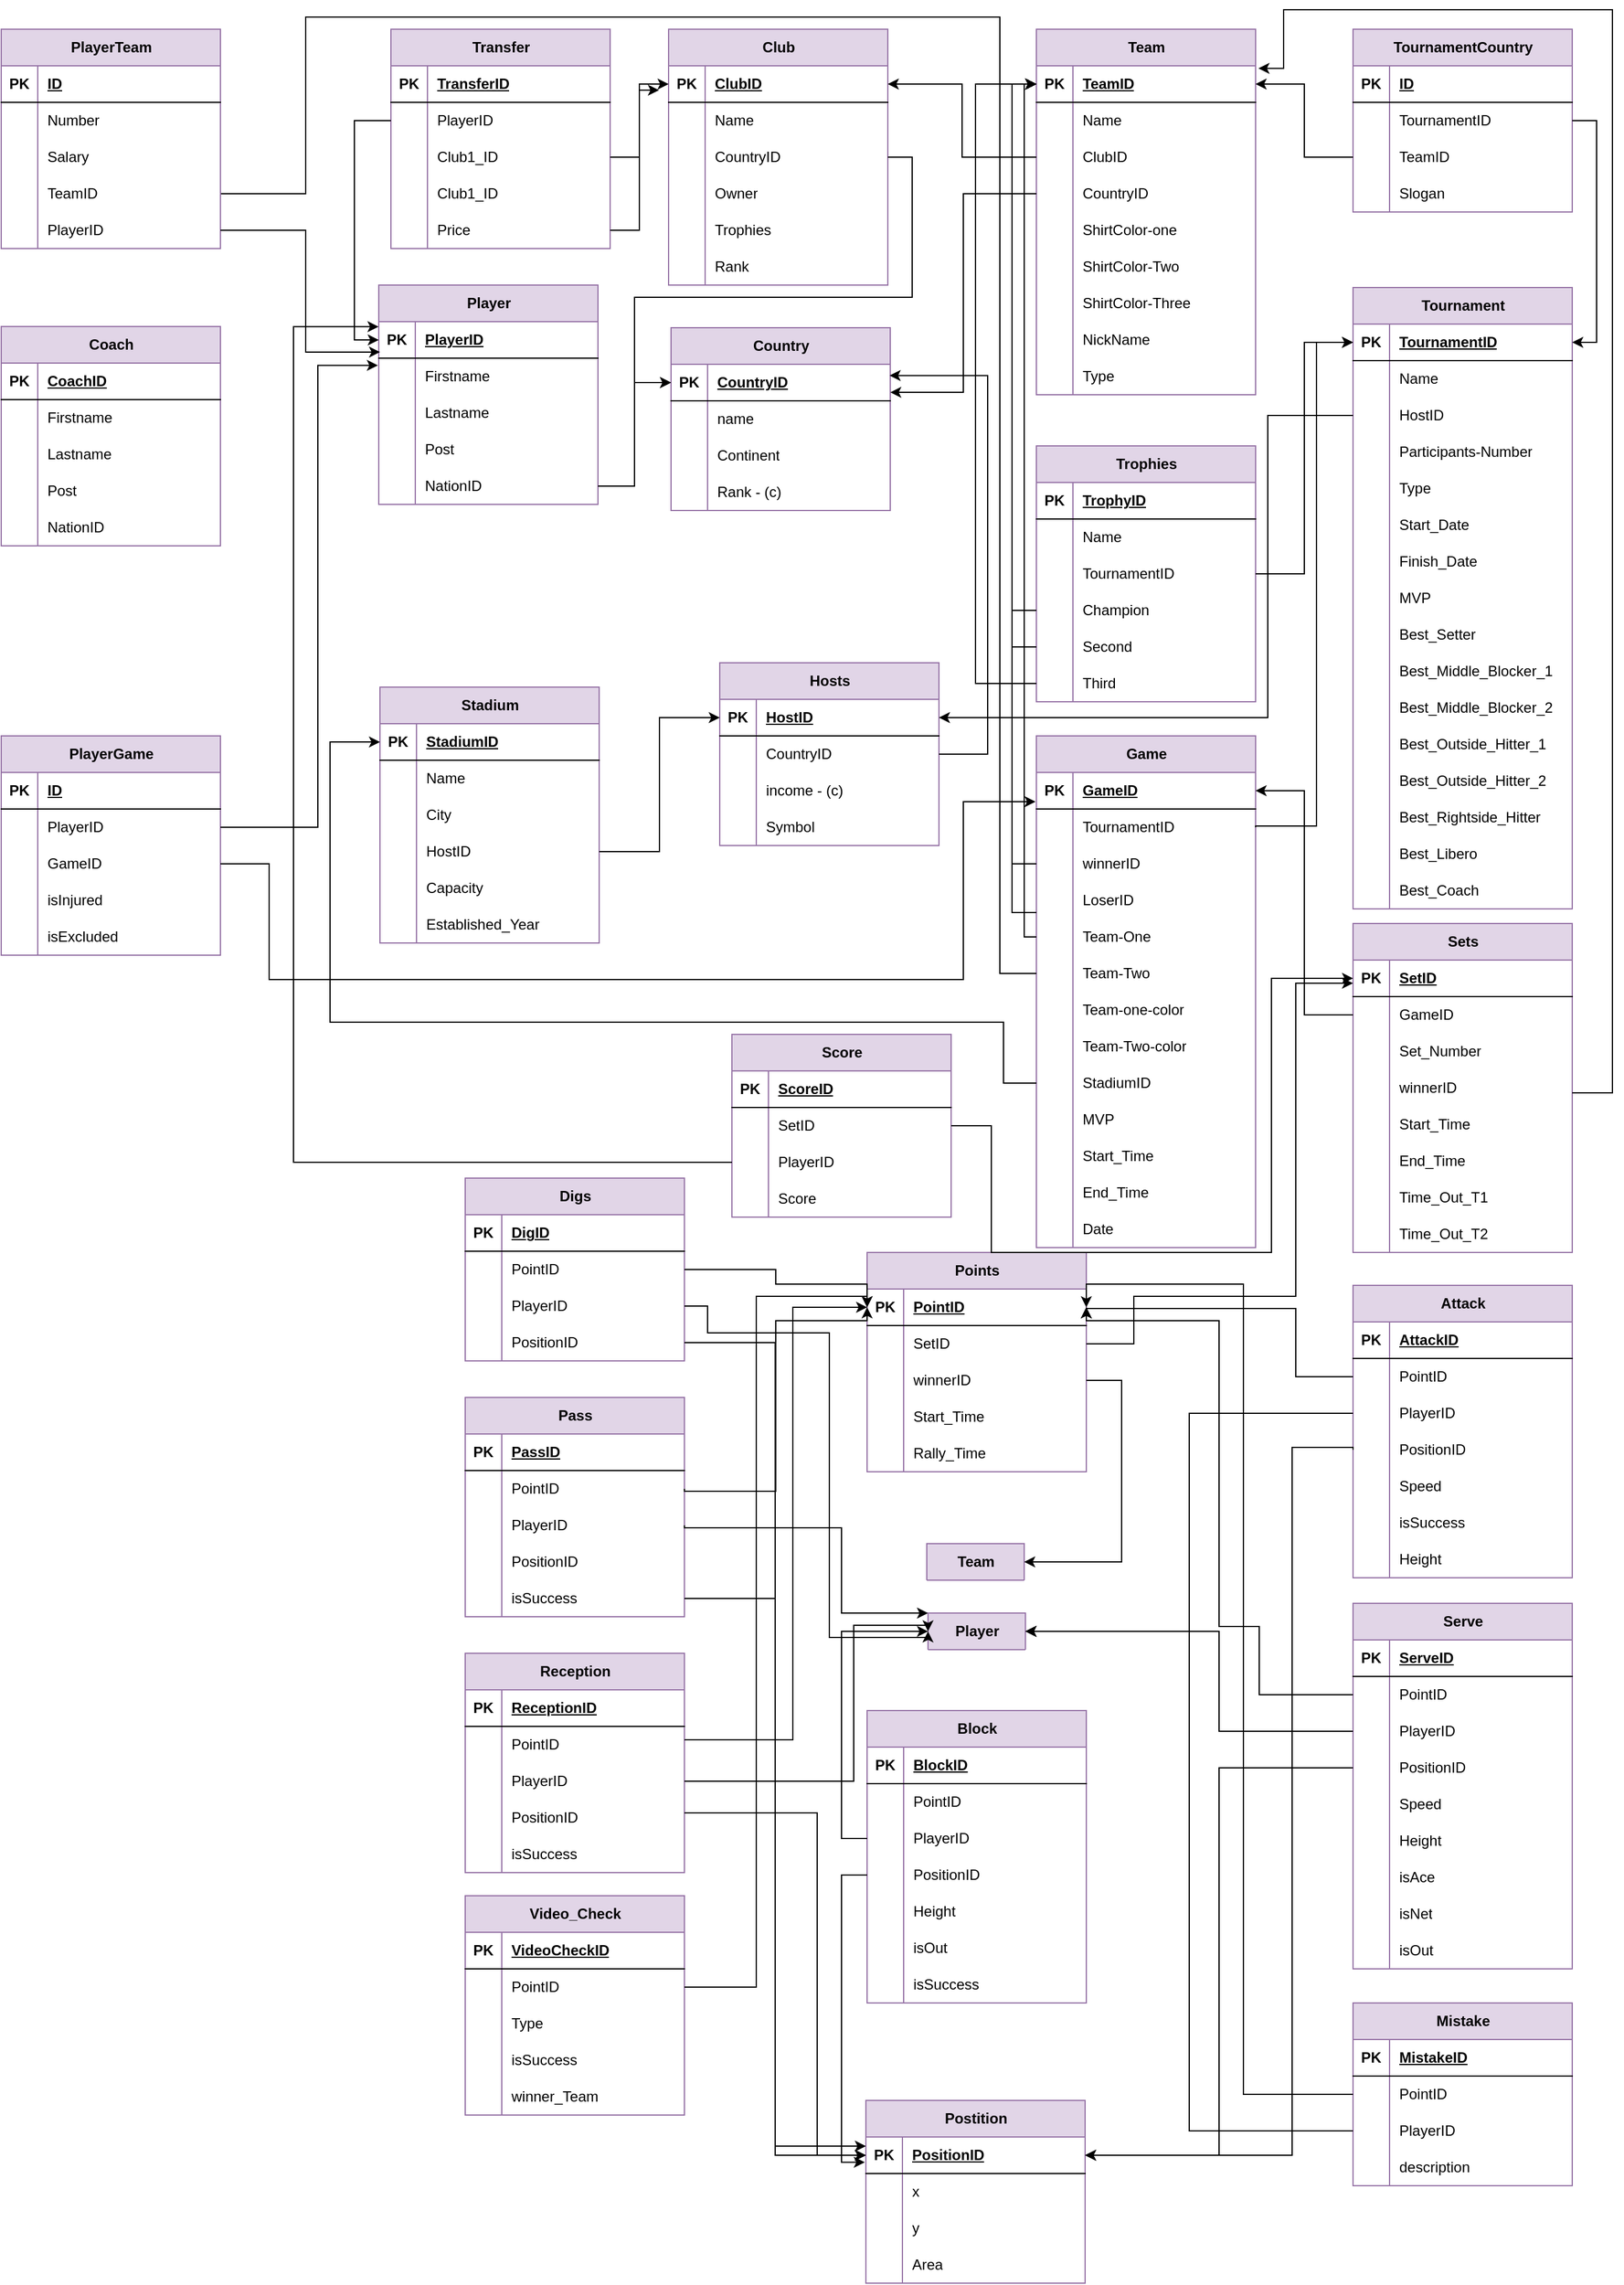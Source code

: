<mxfile version="24.4.14" type="github" pages="2">
  <diagram id="QYXTYVGNZOt3z-AaoI5p" name="ER-Diagram">
    <mxGraphModel grid="1" page="1" gridSize="10" guides="1" tooltips="1" connect="1" arrows="1" fold="1" pageScale="1" pageWidth="1654" pageHeight="2336" math="0" shadow="0">
      <root>
        <mxCell id="0" />
        <mxCell id="1" parent="0" />
        <mxCell id="clxA730guBLC3eWTW0QJ-1" value="Player" style="shape=table;startSize=30;container=1;collapsible=1;childLayout=tableLayout;fixedRows=1;rowLines=0;fontStyle=1;align=center;resizeLast=1;html=1;fillColor=#e1d5e7;strokeColor=#9673a6;" parent="1" vertex="1">
          <mxGeometry x="487" y="396" width="180" height="180" as="geometry" />
        </mxCell>
        <mxCell id="clxA730guBLC3eWTW0QJ-2" value="" style="shape=tableRow;horizontal=0;startSize=0;swimlaneHead=0;swimlaneBody=0;fillColor=none;collapsible=0;dropTarget=0;points=[[0,0.5],[1,0.5]];portConstraint=eastwest;top=0;left=0;right=0;bottom=1;" parent="clxA730guBLC3eWTW0QJ-1" vertex="1">
          <mxGeometry y="30" width="180" height="30" as="geometry" />
        </mxCell>
        <mxCell id="clxA730guBLC3eWTW0QJ-3" value="PK" style="shape=partialRectangle;connectable=0;fillColor=none;top=0;left=0;bottom=0;right=0;fontStyle=1;overflow=hidden;whiteSpace=wrap;html=1;" parent="clxA730guBLC3eWTW0QJ-2" vertex="1">
          <mxGeometry width="30" height="30" as="geometry">
            <mxRectangle width="30" height="30" as="alternateBounds" />
          </mxGeometry>
        </mxCell>
        <mxCell id="clxA730guBLC3eWTW0QJ-4" value="PlayerID" style="shape=partialRectangle;connectable=0;fillColor=none;top=0;left=0;bottom=0;right=0;align=left;spacingLeft=6;fontStyle=5;overflow=hidden;whiteSpace=wrap;html=1;" parent="clxA730guBLC3eWTW0QJ-2" vertex="1">
          <mxGeometry x="30" width="150" height="30" as="geometry">
            <mxRectangle width="150" height="30" as="alternateBounds" />
          </mxGeometry>
        </mxCell>
        <mxCell id="clxA730guBLC3eWTW0QJ-5" value="" style="shape=tableRow;horizontal=0;startSize=0;swimlaneHead=0;swimlaneBody=0;fillColor=none;collapsible=0;dropTarget=0;points=[[0,0.5],[1,0.5]];portConstraint=eastwest;top=0;left=0;right=0;bottom=0;" parent="clxA730guBLC3eWTW0QJ-1" vertex="1">
          <mxGeometry y="60" width="180" height="30" as="geometry" />
        </mxCell>
        <mxCell id="clxA730guBLC3eWTW0QJ-6" value="" style="shape=partialRectangle;connectable=0;fillColor=none;top=0;left=0;bottom=0;right=0;editable=1;overflow=hidden;whiteSpace=wrap;html=1;" parent="clxA730guBLC3eWTW0QJ-5" vertex="1">
          <mxGeometry width="30" height="30" as="geometry">
            <mxRectangle width="30" height="30" as="alternateBounds" />
          </mxGeometry>
        </mxCell>
        <mxCell id="clxA730guBLC3eWTW0QJ-7" value="Firstname" style="shape=partialRectangle;connectable=0;fillColor=none;top=0;left=0;bottom=0;right=0;align=left;spacingLeft=6;overflow=hidden;whiteSpace=wrap;html=1;" parent="clxA730guBLC3eWTW0QJ-5" vertex="1">
          <mxGeometry x="30" width="150" height="30" as="geometry">
            <mxRectangle width="150" height="30" as="alternateBounds" />
          </mxGeometry>
        </mxCell>
        <mxCell id="clxA730guBLC3eWTW0QJ-8" value="" style="shape=tableRow;horizontal=0;startSize=0;swimlaneHead=0;swimlaneBody=0;fillColor=none;collapsible=0;dropTarget=0;points=[[0,0.5],[1,0.5]];portConstraint=eastwest;top=0;left=0;right=0;bottom=0;" parent="clxA730guBLC3eWTW0QJ-1" vertex="1">
          <mxGeometry y="90" width="180" height="30" as="geometry" />
        </mxCell>
        <mxCell id="clxA730guBLC3eWTW0QJ-9" value="" style="shape=partialRectangle;connectable=0;fillColor=none;top=0;left=0;bottom=0;right=0;editable=1;overflow=hidden;whiteSpace=wrap;html=1;" parent="clxA730guBLC3eWTW0QJ-8" vertex="1">
          <mxGeometry width="30" height="30" as="geometry">
            <mxRectangle width="30" height="30" as="alternateBounds" />
          </mxGeometry>
        </mxCell>
        <mxCell id="clxA730guBLC3eWTW0QJ-10" value="Lastname" style="shape=partialRectangle;connectable=0;fillColor=none;top=0;left=0;bottom=0;right=0;align=left;spacingLeft=6;overflow=hidden;whiteSpace=wrap;html=1;" parent="clxA730guBLC3eWTW0QJ-8" vertex="1">
          <mxGeometry x="30" width="150" height="30" as="geometry">
            <mxRectangle width="150" height="30" as="alternateBounds" />
          </mxGeometry>
        </mxCell>
        <mxCell id="clxA730guBLC3eWTW0QJ-14" value="" style="shape=tableRow;horizontal=0;startSize=0;swimlaneHead=0;swimlaneBody=0;fillColor=none;collapsible=0;dropTarget=0;points=[[0,0.5],[1,0.5]];portConstraint=eastwest;top=0;left=0;right=0;bottom=0;" parent="clxA730guBLC3eWTW0QJ-1" vertex="1">
          <mxGeometry y="120" width="180" height="30" as="geometry" />
        </mxCell>
        <mxCell id="clxA730guBLC3eWTW0QJ-15" value="" style="shape=partialRectangle;connectable=0;fillColor=none;top=0;left=0;bottom=0;right=0;editable=1;overflow=hidden;whiteSpace=wrap;html=1;" parent="clxA730guBLC3eWTW0QJ-14" vertex="1">
          <mxGeometry width="30" height="30" as="geometry">
            <mxRectangle width="30" height="30" as="alternateBounds" />
          </mxGeometry>
        </mxCell>
        <mxCell id="clxA730guBLC3eWTW0QJ-16" value="Post" style="shape=partialRectangle;connectable=0;fillColor=none;top=0;left=0;bottom=0;right=0;align=left;spacingLeft=6;overflow=hidden;whiteSpace=wrap;html=1;" parent="clxA730guBLC3eWTW0QJ-14" vertex="1">
          <mxGeometry x="30" width="150" height="30" as="geometry">
            <mxRectangle width="150" height="30" as="alternateBounds" />
          </mxGeometry>
        </mxCell>
        <mxCell id="clxA730guBLC3eWTW0QJ-17" value="" style="shape=tableRow;horizontal=0;startSize=0;swimlaneHead=0;swimlaneBody=0;fillColor=none;collapsible=0;dropTarget=0;points=[[0,0.5],[1,0.5]];portConstraint=eastwest;top=0;left=0;right=0;bottom=0;" parent="clxA730guBLC3eWTW0QJ-1" vertex="1">
          <mxGeometry y="150" width="180" height="30" as="geometry" />
        </mxCell>
        <mxCell id="clxA730guBLC3eWTW0QJ-18" value="" style="shape=partialRectangle;connectable=0;fillColor=none;top=0;left=0;bottom=0;right=0;editable=1;overflow=hidden;whiteSpace=wrap;html=1;" parent="clxA730guBLC3eWTW0QJ-17" vertex="1">
          <mxGeometry width="30" height="30" as="geometry">
            <mxRectangle width="30" height="30" as="alternateBounds" />
          </mxGeometry>
        </mxCell>
        <mxCell id="clxA730guBLC3eWTW0QJ-19" value="NationID" style="shape=partialRectangle;connectable=0;fillColor=none;top=0;left=0;bottom=0;right=0;align=left;spacingLeft=6;overflow=hidden;whiteSpace=wrap;html=1;" parent="clxA730guBLC3eWTW0QJ-17" vertex="1">
          <mxGeometry x="30" width="150" height="30" as="geometry">
            <mxRectangle width="150" height="30" as="alternateBounds" />
          </mxGeometry>
        </mxCell>
        <mxCell id="clxA730guBLC3eWTW0QJ-29" value="Country" style="shape=table;startSize=30;container=1;collapsible=1;childLayout=tableLayout;fixedRows=1;rowLines=0;fontStyle=1;align=center;resizeLast=1;html=1;fillColor=#e1d5e7;strokeColor=#9673a6;" parent="1" vertex="1">
          <mxGeometry x="727" y="431" width="180" height="150" as="geometry" />
        </mxCell>
        <mxCell id="clxA730guBLC3eWTW0QJ-30" value="" style="shape=tableRow;horizontal=0;startSize=0;swimlaneHead=0;swimlaneBody=0;fillColor=none;collapsible=0;dropTarget=0;points=[[0,0.5],[1,0.5]];portConstraint=eastwest;top=0;left=0;right=0;bottom=1;" parent="clxA730guBLC3eWTW0QJ-29" vertex="1">
          <mxGeometry y="30" width="180" height="30" as="geometry" />
        </mxCell>
        <mxCell id="clxA730guBLC3eWTW0QJ-31" value="PK" style="shape=partialRectangle;connectable=0;fillColor=none;top=0;left=0;bottom=0;right=0;fontStyle=1;overflow=hidden;whiteSpace=wrap;html=1;" parent="clxA730guBLC3eWTW0QJ-30" vertex="1">
          <mxGeometry width="30" height="30" as="geometry">
            <mxRectangle width="30" height="30" as="alternateBounds" />
          </mxGeometry>
        </mxCell>
        <mxCell id="clxA730guBLC3eWTW0QJ-32" value="CountryID" style="shape=partialRectangle;connectable=0;fillColor=none;top=0;left=0;bottom=0;right=0;align=left;spacingLeft=6;fontStyle=5;overflow=hidden;whiteSpace=wrap;html=1;" parent="clxA730guBLC3eWTW0QJ-30" vertex="1">
          <mxGeometry x="30" width="150" height="30" as="geometry">
            <mxRectangle width="150" height="30" as="alternateBounds" />
          </mxGeometry>
        </mxCell>
        <mxCell id="clxA730guBLC3eWTW0QJ-33" value="" style="shape=tableRow;horizontal=0;startSize=0;swimlaneHead=0;swimlaneBody=0;fillColor=none;collapsible=0;dropTarget=0;points=[[0,0.5],[1,0.5]];portConstraint=eastwest;top=0;left=0;right=0;bottom=0;" parent="clxA730guBLC3eWTW0QJ-29" vertex="1">
          <mxGeometry y="60" width="180" height="30" as="geometry" />
        </mxCell>
        <mxCell id="clxA730guBLC3eWTW0QJ-34" value="" style="shape=partialRectangle;connectable=0;fillColor=none;top=0;left=0;bottom=0;right=0;editable=1;overflow=hidden;whiteSpace=wrap;html=1;" parent="clxA730guBLC3eWTW0QJ-33" vertex="1">
          <mxGeometry width="30" height="30" as="geometry">
            <mxRectangle width="30" height="30" as="alternateBounds" />
          </mxGeometry>
        </mxCell>
        <mxCell id="clxA730guBLC3eWTW0QJ-35" value="name" style="shape=partialRectangle;connectable=0;fillColor=none;top=0;left=0;bottom=0;right=0;align=left;spacingLeft=6;overflow=hidden;whiteSpace=wrap;html=1;" parent="clxA730guBLC3eWTW0QJ-33" vertex="1">
          <mxGeometry x="30" width="150" height="30" as="geometry">
            <mxRectangle width="150" height="30" as="alternateBounds" />
          </mxGeometry>
        </mxCell>
        <mxCell id="clxA730guBLC3eWTW0QJ-36" value="" style="shape=tableRow;horizontal=0;startSize=0;swimlaneHead=0;swimlaneBody=0;fillColor=none;collapsible=0;dropTarget=0;points=[[0,0.5],[1,0.5]];portConstraint=eastwest;top=0;left=0;right=0;bottom=0;" parent="clxA730guBLC3eWTW0QJ-29" vertex="1">
          <mxGeometry y="90" width="180" height="30" as="geometry" />
        </mxCell>
        <mxCell id="clxA730guBLC3eWTW0QJ-37" value="" style="shape=partialRectangle;connectable=0;fillColor=none;top=0;left=0;bottom=0;right=0;editable=1;overflow=hidden;whiteSpace=wrap;html=1;" parent="clxA730guBLC3eWTW0QJ-36" vertex="1">
          <mxGeometry width="30" height="30" as="geometry">
            <mxRectangle width="30" height="30" as="alternateBounds" />
          </mxGeometry>
        </mxCell>
        <mxCell id="clxA730guBLC3eWTW0QJ-38" value="Continent" style="shape=partialRectangle;connectable=0;fillColor=none;top=0;left=0;bottom=0;right=0;align=left;spacingLeft=6;overflow=hidden;whiteSpace=wrap;html=1;" parent="clxA730guBLC3eWTW0QJ-36" vertex="1">
          <mxGeometry x="30" width="150" height="30" as="geometry">
            <mxRectangle width="150" height="30" as="alternateBounds" />
          </mxGeometry>
        </mxCell>
        <mxCell id="clxA730guBLC3eWTW0QJ-39" value="" style="shape=tableRow;horizontal=0;startSize=0;swimlaneHead=0;swimlaneBody=0;fillColor=none;collapsible=0;dropTarget=0;points=[[0,0.5],[1,0.5]];portConstraint=eastwest;top=0;left=0;right=0;bottom=0;" parent="clxA730guBLC3eWTW0QJ-29" vertex="1">
          <mxGeometry y="120" width="180" height="30" as="geometry" />
        </mxCell>
        <mxCell id="clxA730guBLC3eWTW0QJ-40" value="" style="shape=partialRectangle;connectable=0;fillColor=none;top=0;left=0;bottom=0;right=0;editable=1;overflow=hidden;whiteSpace=wrap;html=1;" parent="clxA730guBLC3eWTW0QJ-39" vertex="1">
          <mxGeometry width="30" height="30" as="geometry">
            <mxRectangle width="30" height="30" as="alternateBounds" />
          </mxGeometry>
        </mxCell>
        <mxCell id="clxA730guBLC3eWTW0QJ-41" value="Rank - (c)" style="shape=partialRectangle;connectable=0;fillColor=none;top=0;left=0;bottom=0;right=0;align=left;spacingLeft=6;overflow=hidden;whiteSpace=wrap;html=1;" parent="clxA730guBLC3eWTW0QJ-39" vertex="1">
          <mxGeometry x="30" width="150" height="30" as="geometry">
            <mxRectangle width="150" height="30" as="alternateBounds" />
          </mxGeometry>
        </mxCell>
        <mxCell id="clxA730guBLC3eWTW0QJ-45" value="Trophies" style="shape=table;startSize=30;container=1;collapsible=1;childLayout=tableLayout;fixedRows=1;rowLines=0;fontStyle=1;align=center;resizeLast=1;html=1;fillColor=#e1d5e7;strokeColor=#9673a6;" parent="1" vertex="1">
          <mxGeometry x="1027" y="528" width="180" height="210" as="geometry" />
        </mxCell>
        <mxCell id="clxA730guBLC3eWTW0QJ-46" value="" style="shape=tableRow;horizontal=0;startSize=0;swimlaneHead=0;swimlaneBody=0;fillColor=none;collapsible=0;dropTarget=0;points=[[0,0.5],[1,0.5]];portConstraint=eastwest;top=0;left=0;right=0;bottom=1;" parent="clxA730guBLC3eWTW0QJ-45" vertex="1">
          <mxGeometry y="30" width="180" height="30" as="geometry" />
        </mxCell>
        <mxCell id="clxA730guBLC3eWTW0QJ-47" value="PK" style="shape=partialRectangle;connectable=0;fillColor=none;top=0;left=0;bottom=0;right=0;fontStyle=1;overflow=hidden;whiteSpace=wrap;html=1;" parent="clxA730guBLC3eWTW0QJ-46" vertex="1">
          <mxGeometry width="30" height="30" as="geometry">
            <mxRectangle width="30" height="30" as="alternateBounds" />
          </mxGeometry>
        </mxCell>
        <mxCell id="clxA730guBLC3eWTW0QJ-48" value="TrophyID" style="shape=partialRectangle;connectable=0;fillColor=none;top=0;left=0;bottom=0;right=0;align=left;spacingLeft=6;fontStyle=5;overflow=hidden;whiteSpace=wrap;html=1;" parent="clxA730guBLC3eWTW0QJ-46" vertex="1">
          <mxGeometry x="30" width="150" height="30" as="geometry">
            <mxRectangle width="150" height="30" as="alternateBounds" />
          </mxGeometry>
        </mxCell>
        <mxCell id="clxA730guBLC3eWTW0QJ-49" value="" style="shape=tableRow;horizontal=0;startSize=0;swimlaneHead=0;swimlaneBody=0;fillColor=none;collapsible=0;dropTarget=0;points=[[0,0.5],[1,0.5]];portConstraint=eastwest;top=0;left=0;right=0;bottom=0;" parent="clxA730guBLC3eWTW0QJ-45" vertex="1">
          <mxGeometry y="60" width="180" height="30" as="geometry" />
        </mxCell>
        <mxCell id="clxA730guBLC3eWTW0QJ-50" value="" style="shape=partialRectangle;connectable=0;fillColor=none;top=0;left=0;bottom=0;right=0;editable=1;overflow=hidden;whiteSpace=wrap;html=1;" parent="clxA730guBLC3eWTW0QJ-49" vertex="1">
          <mxGeometry width="30" height="30" as="geometry">
            <mxRectangle width="30" height="30" as="alternateBounds" />
          </mxGeometry>
        </mxCell>
        <mxCell id="clxA730guBLC3eWTW0QJ-51" value="Name" style="shape=partialRectangle;connectable=0;fillColor=none;top=0;left=0;bottom=0;right=0;align=left;spacingLeft=6;overflow=hidden;whiteSpace=wrap;html=1;" parent="clxA730guBLC3eWTW0QJ-49" vertex="1">
          <mxGeometry x="30" width="150" height="30" as="geometry">
            <mxRectangle width="150" height="30" as="alternateBounds" />
          </mxGeometry>
        </mxCell>
        <mxCell id="clxA730guBLC3eWTW0QJ-52" value="" style="shape=tableRow;horizontal=0;startSize=0;swimlaneHead=0;swimlaneBody=0;fillColor=none;collapsible=0;dropTarget=0;points=[[0,0.5],[1,0.5]];portConstraint=eastwest;top=0;left=0;right=0;bottom=0;" parent="clxA730guBLC3eWTW0QJ-45" vertex="1">
          <mxGeometry y="90" width="180" height="30" as="geometry" />
        </mxCell>
        <mxCell id="clxA730guBLC3eWTW0QJ-53" value="" style="shape=partialRectangle;connectable=0;fillColor=none;top=0;left=0;bottom=0;right=0;editable=1;overflow=hidden;whiteSpace=wrap;html=1;" parent="clxA730guBLC3eWTW0QJ-52" vertex="1">
          <mxGeometry width="30" height="30" as="geometry">
            <mxRectangle width="30" height="30" as="alternateBounds" />
          </mxGeometry>
        </mxCell>
        <mxCell id="clxA730guBLC3eWTW0QJ-54" value="TournamentID" style="shape=partialRectangle;connectable=0;fillColor=none;top=0;left=0;bottom=0;right=0;align=left;spacingLeft=6;overflow=hidden;whiteSpace=wrap;html=1;" parent="clxA730guBLC3eWTW0QJ-52" vertex="1">
          <mxGeometry x="30" width="150" height="30" as="geometry">
            <mxRectangle width="150" height="30" as="alternateBounds" />
          </mxGeometry>
        </mxCell>
        <mxCell id="clxA730guBLC3eWTW0QJ-55" value="" style="shape=tableRow;horizontal=0;startSize=0;swimlaneHead=0;swimlaneBody=0;fillColor=none;collapsible=0;dropTarget=0;points=[[0,0.5],[1,0.5]];portConstraint=eastwest;top=0;left=0;right=0;bottom=0;" parent="clxA730guBLC3eWTW0QJ-45" vertex="1">
          <mxGeometry y="120" width="180" height="30" as="geometry" />
        </mxCell>
        <mxCell id="clxA730guBLC3eWTW0QJ-56" value="" style="shape=partialRectangle;connectable=0;fillColor=none;top=0;left=0;bottom=0;right=0;editable=1;overflow=hidden;whiteSpace=wrap;html=1;" parent="clxA730guBLC3eWTW0QJ-55" vertex="1">
          <mxGeometry width="30" height="30" as="geometry">
            <mxRectangle width="30" height="30" as="alternateBounds" />
          </mxGeometry>
        </mxCell>
        <mxCell id="clxA730guBLC3eWTW0QJ-57" value="Champion" style="shape=partialRectangle;connectable=0;fillColor=none;top=0;left=0;bottom=0;right=0;align=left;spacingLeft=6;overflow=hidden;whiteSpace=wrap;html=1;" parent="clxA730guBLC3eWTW0QJ-55" vertex="1">
          <mxGeometry x="30" width="150" height="30" as="geometry">
            <mxRectangle width="150" height="30" as="alternateBounds" />
          </mxGeometry>
        </mxCell>
        <mxCell id="clxA730guBLC3eWTW0QJ-58" value="" style="shape=tableRow;horizontal=0;startSize=0;swimlaneHead=0;swimlaneBody=0;fillColor=none;collapsible=0;dropTarget=0;points=[[0,0.5],[1,0.5]];portConstraint=eastwest;top=0;left=0;right=0;bottom=0;" parent="clxA730guBLC3eWTW0QJ-45" vertex="1">
          <mxGeometry y="150" width="180" height="30" as="geometry" />
        </mxCell>
        <mxCell id="clxA730guBLC3eWTW0QJ-59" value="" style="shape=partialRectangle;connectable=0;fillColor=none;top=0;left=0;bottom=0;right=0;editable=1;overflow=hidden;whiteSpace=wrap;html=1;" parent="clxA730guBLC3eWTW0QJ-58" vertex="1">
          <mxGeometry width="30" height="30" as="geometry">
            <mxRectangle width="30" height="30" as="alternateBounds" />
          </mxGeometry>
        </mxCell>
        <mxCell id="clxA730guBLC3eWTW0QJ-60" value="Second" style="shape=partialRectangle;connectable=0;fillColor=none;top=0;left=0;bottom=0;right=0;align=left;spacingLeft=6;overflow=hidden;whiteSpace=wrap;html=1;" parent="clxA730guBLC3eWTW0QJ-58" vertex="1">
          <mxGeometry x="30" width="150" height="30" as="geometry">
            <mxRectangle width="150" height="30" as="alternateBounds" />
          </mxGeometry>
        </mxCell>
        <mxCell id="clxA730guBLC3eWTW0QJ-61" value="" style="shape=tableRow;horizontal=0;startSize=0;swimlaneHead=0;swimlaneBody=0;fillColor=none;collapsible=0;dropTarget=0;points=[[0,0.5],[1,0.5]];portConstraint=eastwest;top=0;left=0;right=0;bottom=0;" parent="clxA730guBLC3eWTW0QJ-45" vertex="1">
          <mxGeometry y="180" width="180" height="30" as="geometry" />
        </mxCell>
        <mxCell id="clxA730guBLC3eWTW0QJ-62" value="" style="shape=partialRectangle;connectable=0;fillColor=none;top=0;left=0;bottom=0;right=0;editable=1;overflow=hidden;whiteSpace=wrap;html=1;" parent="clxA730guBLC3eWTW0QJ-61" vertex="1">
          <mxGeometry width="30" height="30" as="geometry">
            <mxRectangle width="30" height="30" as="alternateBounds" />
          </mxGeometry>
        </mxCell>
        <mxCell id="clxA730guBLC3eWTW0QJ-63" value="Third" style="shape=partialRectangle;connectable=0;fillColor=none;top=0;left=0;bottom=0;right=0;align=left;spacingLeft=6;overflow=hidden;whiteSpace=wrap;html=1;" parent="clxA730guBLC3eWTW0QJ-61" vertex="1">
          <mxGeometry x="30" width="150" height="30" as="geometry">
            <mxRectangle width="150" height="30" as="alternateBounds" />
          </mxGeometry>
        </mxCell>
        <mxCell id="clxA730guBLC3eWTW0QJ-64" value="Tournament" style="shape=table;startSize=30;container=1;collapsible=1;childLayout=tableLayout;fixedRows=1;rowLines=0;fontStyle=1;align=center;resizeLast=1;html=1;fillColor=#e1d5e7;strokeColor=#9673a6;" parent="1" vertex="1">
          <mxGeometry x="1287" y="398" width="180" height="510" as="geometry" />
        </mxCell>
        <mxCell id="clxA730guBLC3eWTW0QJ-65" value="" style="shape=tableRow;horizontal=0;startSize=0;swimlaneHead=0;swimlaneBody=0;fillColor=none;collapsible=0;dropTarget=0;points=[[0,0.5],[1,0.5]];portConstraint=eastwest;top=0;left=0;right=0;bottom=1;" parent="clxA730guBLC3eWTW0QJ-64" vertex="1">
          <mxGeometry y="30" width="180" height="30" as="geometry" />
        </mxCell>
        <mxCell id="clxA730guBLC3eWTW0QJ-66" value="PK" style="shape=partialRectangle;connectable=0;fillColor=none;top=0;left=0;bottom=0;right=0;fontStyle=1;overflow=hidden;whiteSpace=wrap;html=1;" parent="clxA730guBLC3eWTW0QJ-65" vertex="1">
          <mxGeometry width="30" height="30" as="geometry">
            <mxRectangle width="30" height="30" as="alternateBounds" />
          </mxGeometry>
        </mxCell>
        <mxCell id="clxA730guBLC3eWTW0QJ-67" value="TournamentID" style="shape=partialRectangle;connectable=0;fillColor=none;top=0;left=0;bottom=0;right=0;align=left;spacingLeft=6;fontStyle=5;overflow=hidden;whiteSpace=wrap;html=1;" parent="clxA730guBLC3eWTW0QJ-65" vertex="1">
          <mxGeometry x="30" width="150" height="30" as="geometry">
            <mxRectangle width="150" height="30" as="alternateBounds" />
          </mxGeometry>
        </mxCell>
        <mxCell id="clxA730guBLC3eWTW0QJ-68" value="" style="shape=tableRow;horizontal=0;startSize=0;swimlaneHead=0;swimlaneBody=0;fillColor=none;collapsible=0;dropTarget=0;points=[[0,0.5],[1,0.5]];portConstraint=eastwest;top=0;left=0;right=0;bottom=0;" parent="clxA730guBLC3eWTW0QJ-64" vertex="1">
          <mxGeometry y="60" width="180" height="30" as="geometry" />
        </mxCell>
        <mxCell id="clxA730guBLC3eWTW0QJ-69" value="" style="shape=partialRectangle;connectable=0;fillColor=none;top=0;left=0;bottom=0;right=0;editable=1;overflow=hidden;whiteSpace=wrap;html=1;" parent="clxA730guBLC3eWTW0QJ-68" vertex="1">
          <mxGeometry width="30" height="30" as="geometry">
            <mxRectangle width="30" height="30" as="alternateBounds" />
          </mxGeometry>
        </mxCell>
        <mxCell id="clxA730guBLC3eWTW0QJ-70" value="Name" style="shape=partialRectangle;connectable=0;fillColor=none;top=0;left=0;bottom=0;right=0;align=left;spacingLeft=6;overflow=hidden;whiteSpace=wrap;html=1;" parent="clxA730guBLC3eWTW0QJ-68" vertex="1">
          <mxGeometry x="30" width="150" height="30" as="geometry">
            <mxRectangle width="150" height="30" as="alternateBounds" />
          </mxGeometry>
        </mxCell>
        <mxCell id="clxA730guBLC3eWTW0QJ-74" value="" style="shape=tableRow;horizontal=0;startSize=0;swimlaneHead=0;swimlaneBody=0;fillColor=none;collapsible=0;dropTarget=0;points=[[0,0.5],[1,0.5]];portConstraint=eastwest;top=0;left=0;right=0;bottom=0;" parent="clxA730guBLC3eWTW0QJ-64" vertex="1">
          <mxGeometry y="90" width="180" height="30" as="geometry" />
        </mxCell>
        <mxCell id="clxA730guBLC3eWTW0QJ-75" value="" style="shape=partialRectangle;connectable=0;fillColor=none;top=0;left=0;bottom=0;right=0;editable=1;overflow=hidden;whiteSpace=wrap;html=1;" parent="clxA730guBLC3eWTW0QJ-74" vertex="1">
          <mxGeometry width="30" height="30" as="geometry">
            <mxRectangle width="30" height="30" as="alternateBounds" />
          </mxGeometry>
        </mxCell>
        <mxCell id="clxA730guBLC3eWTW0QJ-76" value="HostID" style="shape=partialRectangle;connectable=0;fillColor=none;top=0;left=0;bottom=0;right=0;align=left;spacingLeft=6;overflow=hidden;whiteSpace=wrap;html=1;" parent="clxA730guBLC3eWTW0QJ-74" vertex="1">
          <mxGeometry x="30" width="150" height="30" as="geometry">
            <mxRectangle width="150" height="30" as="alternateBounds" />
          </mxGeometry>
        </mxCell>
        <mxCell id="clxA730guBLC3eWTW0QJ-77" value="" style="shape=tableRow;horizontal=0;startSize=0;swimlaneHead=0;swimlaneBody=0;fillColor=none;collapsible=0;dropTarget=0;points=[[0,0.5],[1,0.5]];portConstraint=eastwest;top=0;left=0;right=0;bottom=0;" parent="clxA730guBLC3eWTW0QJ-64" vertex="1">
          <mxGeometry y="120" width="180" height="30" as="geometry" />
        </mxCell>
        <mxCell id="clxA730guBLC3eWTW0QJ-78" value="" style="shape=partialRectangle;connectable=0;fillColor=none;top=0;left=0;bottom=0;right=0;editable=1;overflow=hidden;whiteSpace=wrap;html=1;" parent="clxA730guBLC3eWTW0QJ-77" vertex="1">
          <mxGeometry width="30" height="30" as="geometry">
            <mxRectangle width="30" height="30" as="alternateBounds" />
          </mxGeometry>
        </mxCell>
        <mxCell id="clxA730guBLC3eWTW0QJ-79" value="&lt;span lang=&quot;en&quot; class=&quot;HwtZe&quot;&gt;&lt;span class=&quot;jCAhz JxVs2d ChMk0b&quot;&gt;&lt;span class=&quot;ryNqvb&quot;&gt;Participants-Number&lt;/span&gt;&lt;/span&gt;&lt;/span&gt;" style="shape=partialRectangle;connectable=0;fillColor=none;top=0;left=0;bottom=0;right=0;align=left;spacingLeft=6;overflow=hidden;whiteSpace=wrap;html=1;" parent="clxA730guBLC3eWTW0QJ-77" vertex="1">
          <mxGeometry x="30" width="150" height="30" as="geometry">
            <mxRectangle width="150" height="30" as="alternateBounds" />
          </mxGeometry>
        </mxCell>
        <mxCell id="clxA730guBLC3eWTW0QJ-80" value="" style="shape=tableRow;horizontal=0;startSize=0;swimlaneHead=0;swimlaneBody=0;fillColor=none;collapsible=0;dropTarget=0;points=[[0,0.5],[1,0.5]];portConstraint=eastwest;top=0;left=0;right=0;bottom=0;" parent="clxA730guBLC3eWTW0QJ-64" vertex="1">
          <mxGeometry y="150" width="180" height="30" as="geometry" />
        </mxCell>
        <mxCell id="clxA730guBLC3eWTW0QJ-81" value="" style="shape=partialRectangle;connectable=0;fillColor=none;top=0;left=0;bottom=0;right=0;editable=1;overflow=hidden;whiteSpace=wrap;html=1;" parent="clxA730guBLC3eWTW0QJ-80" vertex="1">
          <mxGeometry width="30" height="30" as="geometry">
            <mxRectangle width="30" height="30" as="alternateBounds" />
          </mxGeometry>
        </mxCell>
        <mxCell id="clxA730guBLC3eWTW0QJ-82" value="Type" style="shape=partialRectangle;connectable=0;fillColor=none;top=0;left=0;bottom=0;right=0;align=left;spacingLeft=6;overflow=hidden;whiteSpace=wrap;html=1;" parent="clxA730guBLC3eWTW0QJ-80" vertex="1">
          <mxGeometry x="30" width="150" height="30" as="geometry">
            <mxRectangle width="150" height="30" as="alternateBounds" />
          </mxGeometry>
        </mxCell>
        <mxCell id="HMKhX__k_DjfBtMZ-gE2-1" value="" style="shape=tableRow;horizontal=0;startSize=0;swimlaneHead=0;swimlaneBody=0;fillColor=none;collapsible=0;dropTarget=0;points=[[0,0.5],[1,0.5]];portConstraint=eastwest;top=0;left=0;right=0;bottom=0;" parent="clxA730guBLC3eWTW0QJ-64" vertex="1">
          <mxGeometry y="180" width="180" height="30" as="geometry" />
        </mxCell>
        <mxCell id="HMKhX__k_DjfBtMZ-gE2-2" value="" style="shape=partialRectangle;connectable=0;fillColor=none;top=0;left=0;bottom=0;right=0;editable=1;overflow=hidden;whiteSpace=wrap;html=1;" parent="HMKhX__k_DjfBtMZ-gE2-1" vertex="1">
          <mxGeometry width="30" height="30" as="geometry">
            <mxRectangle width="30" height="30" as="alternateBounds" />
          </mxGeometry>
        </mxCell>
        <mxCell id="HMKhX__k_DjfBtMZ-gE2-3" value="Start_Date" style="shape=partialRectangle;connectable=0;fillColor=none;top=0;left=0;bottom=0;right=0;align=left;spacingLeft=6;overflow=hidden;whiteSpace=wrap;html=1;" parent="HMKhX__k_DjfBtMZ-gE2-1" vertex="1">
          <mxGeometry x="30" width="150" height="30" as="geometry">
            <mxRectangle width="150" height="30" as="alternateBounds" />
          </mxGeometry>
        </mxCell>
        <mxCell id="HMKhX__k_DjfBtMZ-gE2-4" value="" style="shape=tableRow;horizontal=0;startSize=0;swimlaneHead=0;swimlaneBody=0;fillColor=none;collapsible=0;dropTarget=0;points=[[0,0.5],[1,0.5]];portConstraint=eastwest;top=0;left=0;right=0;bottom=0;" parent="clxA730guBLC3eWTW0QJ-64" vertex="1">
          <mxGeometry y="210" width="180" height="30" as="geometry" />
        </mxCell>
        <mxCell id="HMKhX__k_DjfBtMZ-gE2-5" value="" style="shape=partialRectangle;connectable=0;fillColor=none;top=0;left=0;bottom=0;right=0;editable=1;overflow=hidden;whiteSpace=wrap;html=1;" parent="HMKhX__k_DjfBtMZ-gE2-4" vertex="1">
          <mxGeometry width="30" height="30" as="geometry">
            <mxRectangle width="30" height="30" as="alternateBounds" />
          </mxGeometry>
        </mxCell>
        <mxCell id="HMKhX__k_DjfBtMZ-gE2-6" value="Finish_Date" style="shape=partialRectangle;connectable=0;fillColor=none;top=0;left=0;bottom=0;right=0;align=left;spacingLeft=6;overflow=hidden;whiteSpace=wrap;html=1;" parent="HMKhX__k_DjfBtMZ-gE2-4" vertex="1">
          <mxGeometry x="30" width="150" height="30" as="geometry">
            <mxRectangle width="150" height="30" as="alternateBounds" />
          </mxGeometry>
        </mxCell>
        <mxCell id="s9uk07SSZCnjDYhqBX9W-1" value="" style="shape=tableRow;horizontal=0;startSize=0;swimlaneHead=0;swimlaneBody=0;fillColor=none;collapsible=0;dropTarget=0;points=[[0,0.5],[1,0.5]];portConstraint=eastwest;top=0;left=0;right=0;bottom=0;" vertex="1" parent="clxA730guBLC3eWTW0QJ-64">
          <mxGeometry y="240" width="180" height="30" as="geometry" />
        </mxCell>
        <mxCell id="s9uk07SSZCnjDYhqBX9W-2" value="" style="shape=partialRectangle;connectable=0;fillColor=none;top=0;left=0;bottom=0;right=0;editable=1;overflow=hidden;whiteSpace=wrap;html=1;" vertex="1" parent="s9uk07SSZCnjDYhqBX9W-1">
          <mxGeometry width="30" height="30" as="geometry">
            <mxRectangle width="30" height="30" as="alternateBounds" />
          </mxGeometry>
        </mxCell>
        <mxCell id="s9uk07SSZCnjDYhqBX9W-3" value="MVP" style="shape=partialRectangle;connectable=0;fillColor=none;top=0;left=0;bottom=0;right=0;align=left;spacingLeft=6;overflow=hidden;whiteSpace=wrap;html=1;" vertex="1" parent="s9uk07SSZCnjDYhqBX9W-1">
          <mxGeometry x="30" width="150" height="30" as="geometry">
            <mxRectangle width="150" height="30" as="alternateBounds" />
          </mxGeometry>
        </mxCell>
        <mxCell id="s9uk07SSZCnjDYhqBX9W-4" value="" style="shape=tableRow;horizontal=0;startSize=0;swimlaneHead=0;swimlaneBody=0;fillColor=none;collapsible=0;dropTarget=0;points=[[0,0.5],[1,0.5]];portConstraint=eastwest;top=0;left=0;right=0;bottom=0;" vertex="1" parent="clxA730guBLC3eWTW0QJ-64">
          <mxGeometry y="270" width="180" height="30" as="geometry" />
        </mxCell>
        <mxCell id="s9uk07SSZCnjDYhqBX9W-5" value="" style="shape=partialRectangle;connectable=0;fillColor=none;top=0;left=0;bottom=0;right=0;editable=1;overflow=hidden;whiteSpace=wrap;html=1;" vertex="1" parent="s9uk07SSZCnjDYhqBX9W-4">
          <mxGeometry width="30" height="30" as="geometry">
            <mxRectangle width="30" height="30" as="alternateBounds" />
          </mxGeometry>
        </mxCell>
        <mxCell id="s9uk07SSZCnjDYhqBX9W-6" value="Best_Setter" style="shape=partialRectangle;connectable=0;fillColor=none;top=0;left=0;bottom=0;right=0;align=left;spacingLeft=6;overflow=hidden;whiteSpace=wrap;html=1;" vertex="1" parent="s9uk07SSZCnjDYhqBX9W-4">
          <mxGeometry x="30" width="150" height="30" as="geometry">
            <mxRectangle width="150" height="30" as="alternateBounds" />
          </mxGeometry>
        </mxCell>
        <mxCell id="d7HpP67Ng_KRQLD1DDjR-1" value="" style="shape=tableRow;horizontal=0;startSize=0;swimlaneHead=0;swimlaneBody=0;fillColor=none;collapsible=0;dropTarget=0;points=[[0,0.5],[1,0.5]];portConstraint=eastwest;top=0;left=0;right=0;bottom=0;" vertex="1" parent="clxA730guBLC3eWTW0QJ-64">
          <mxGeometry y="300" width="180" height="30" as="geometry" />
        </mxCell>
        <mxCell id="d7HpP67Ng_KRQLD1DDjR-2" value="" style="shape=partialRectangle;connectable=0;fillColor=none;top=0;left=0;bottom=0;right=0;editable=1;overflow=hidden;whiteSpace=wrap;html=1;" vertex="1" parent="d7HpP67Ng_KRQLD1DDjR-1">
          <mxGeometry width="30" height="30" as="geometry">
            <mxRectangle width="30" height="30" as="alternateBounds" />
          </mxGeometry>
        </mxCell>
        <mxCell id="d7HpP67Ng_KRQLD1DDjR-3" value="Best_Middle_Blocker_1" style="shape=partialRectangle;connectable=0;fillColor=none;top=0;left=0;bottom=0;right=0;align=left;spacingLeft=6;overflow=hidden;whiteSpace=wrap;html=1;" vertex="1" parent="d7HpP67Ng_KRQLD1DDjR-1">
          <mxGeometry x="30" width="150" height="30" as="geometry">
            <mxRectangle width="150" height="30" as="alternateBounds" />
          </mxGeometry>
        </mxCell>
        <mxCell id="d7HpP67Ng_KRQLD1DDjR-4" value="" style="shape=tableRow;horizontal=0;startSize=0;swimlaneHead=0;swimlaneBody=0;fillColor=none;collapsible=0;dropTarget=0;points=[[0,0.5],[1,0.5]];portConstraint=eastwest;top=0;left=0;right=0;bottom=0;" vertex="1" parent="clxA730guBLC3eWTW0QJ-64">
          <mxGeometry y="330" width="180" height="30" as="geometry" />
        </mxCell>
        <mxCell id="d7HpP67Ng_KRQLD1DDjR-5" value="" style="shape=partialRectangle;connectable=0;fillColor=none;top=0;left=0;bottom=0;right=0;editable=1;overflow=hidden;whiteSpace=wrap;html=1;" vertex="1" parent="d7HpP67Ng_KRQLD1DDjR-4">
          <mxGeometry width="30" height="30" as="geometry">
            <mxRectangle width="30" height="30" as="alternateBounds" />
          </mxGeometry>
        </mxCell>
        <mxCell id="d7HpP67Ng_KRQLD1DDjR-6" value="Best_Middle_Blocker_2" style="shape=partialRectangle;connectable=0;fillColor=none;top=0;left=0;bottom=0;right=0;align=left;spacingLeft=6;overflow=hidden;whiteSpace=wrap;html=1;" vertex="1" parent="d7HpP67Ng_KRQLD1DDjR-4">
          <mxGeometry x="30" width="150" height="30" as="geometry">
            <mxRectangle width="150" height="30" as="alternateBounds" />
          </mxGeometry>
        </mxCell>
        <mxCell id="d7HpP67Ng_KRQLD1DDjR-7" value="" style="shape=tableRow;horizontal=0;startSize=0;swimlaneHead=0;swimlaneBody=0;fillColor=none;collapsible=0;dropTarget=0;points=[[0,0.5],[1,0.5]];portConstraint=eastwest;top=0;left=0;right=0;bottom=0;" vertex="1" parent="clxA730guBLC3eWTW0QJ-64">
          <mxGeometry y="360" width="180" height="30" as="geometry" />
        </mxCell>
        <mxCell id="d7HpP67Ng_KRQLD1DDjR-8" value="" style="shape=partialRectangle;connectable=0;fillColor=none;top=0;left=0;bottom=0;right=0;editable=1;overflow=hidden;whiteSpace=wrap;html=1;" vertex="1" parent="d7HpP67Ng_KRQLD1DDjR-7">
          <mxGeometry width="30" height="30" as="geometry">
            <mxRectangle width="30" height="30" as="alternateBounds" />
          </mxGeometry>
        </mxCell>
        <mxCell id="d7HpP67Ng_KRQLD1DDjR-9" value="Best_Outside_Hitter_1" style="shape=partialRectangle;connectable=0;fillColor=none;top=0;left=0;bottom=0;right=0;align=left;spacingLeft=6;overflow=hidden;whiteSpace=wrap;html=1;" vertex="1" parent="d7HpP67Ng_KRQLD1DDjR-7">
          <mxGeometry x="30" width="150" height="30" as="geometry">
            <mxRectangle width="150" height="30" as="alternateBounds" />
          </mxGeometry>
        </mxCell>
        <mxCell id="d7HpP67Ng_KRQLD1DDjR-10" value="" style="shape=tableRow;horizontal=0;startSize=0;swimlaneHead=0;swimlaneBody=0;fillColor=none;collapsible=0;dropTarget=0;points=[[0,0.5],[1,0.5]];portConstraint=eastwest;top=0;left=0;right=0;bottom=0;" vertex="1" parent="clxA730guBLC3eWTW0QJ-64">
          <mxGeometry y="390" width="180" height="30" as="geometry" />
        </mxCell>
        <mxCell id="d7HpP67Ng_KRQLD1DDjR-11" value="" style="shape=partialRectangle;connectable=0;fillColor=none;top=0;left=0;bottom=0;right=0;editable=1;overflow=hidden;whiteSpace=wrap;html=1;" vertex="1" parent="d7HpP67Ng_KRQLD1DDjR-10">
          <mxGeometry width="30" height="30" as="geometry">
            <mxRectangle width="30" height="30" as="alternateBounds" />
          </mxGeometry>
        </mxCell>
        <mxCell id="d7HpP67Ng_KRQLD1DDjR-12" value="Best_Outside_Hitter_2" style="shape=partialRectangle;connectable=0;fillColor=none;top=0;left=0;bottom=0;right=0;align=left;spacingLeft=6;overflow=hidden;whiteSpace=wrap;html=1;" vertex="1" parent="d7HpP67Ng_KRQLD1DDjR-10">
          <mxGeometry x="30" width="150" height="30" as="geometry">
            <mxRectangle width="150" height="30" as="alternateBounds" />
          </mxGeometry>
        </mxCell>
        <mxCell id="d7HpP67Ng_KRQLD1DDjR-13" value="" style="shape=tableRow;horizontal=0;startSize=0;swimlaneHead=0;swimlaneBody=0;fillColor=none;collapsible=0;dropTarget=0;points=[[0,0.5],[1,0.5]];portConstraint=eastwest;top=0;left=0;right=0;bottom=0;" vertex="1" parent="clxA730guBLC3eWTW0QJ-64">
          <mxGeometry y="420" width="180" height="30" as="geometry" />
        </mxCell>
        <mxCell id="d7HpP67Ng_KRQLD1DDjR-14" value="" style="shape=partialRectangle;connectable=0;fillColor=none;top=0;left=0;bottom=0;right=0;editable=1;overflow=hidden;whiteSpace=wrap;html=1;" vertex="1" parent="d7HpP67Ng_KRQLD1DDjR-13">
          <mxGeometry width="30" height="30" as="geometry">
            <mxRectangle width="30" height="30" as="alternateBounds" />
          </mxGeometry>
        </mxCell>
        <mxCell id="d7HpP67Ng_KRQLD1DDjR-15" value="Best_Rightside_Hitter" style="shape=partialRectangle;connectable=0;fillColor=none;top=0;left=0;bottom=0;right=0;align=left;spacingLeft=6;overflow=hidden;whiteSpace=wrap;html=1;" vertex="1" parent="d7HpP67Ng_KRQLD1DDjR-13">
          <mxGeometry x="30" width="150" height="30" as="geometry">
            <mxRectangle width="150" height="30" as="alternateBounds" />
          </mxGeometry>
        </mxCell>
        <mxCell id="d7HpP67Ng_KRQLD1DDjR-16" value="" style="shape=tableRow;horizontal=0;startSize=0;swimlaneHead=0;swimlaneBody=0;fillColor=none;collapsible=0;dropTarget=0;points=[[0,0.5],[1,0.5]];portConstraint=eastwest;top=0;left=0;right=0;bottom=0;" vertex="1" parent="clxA730guBLC3eWTW0QJ-64">
          <mxGeometry y="450" width="180" height="30" as="geometry" />
        </mxCell>
        <mxCell id="d7HpP67Ng_KRQLD1DDjR-17" value="" style="shape=partialRectangle;connectable=0;fillColor=none;top=0;left=0;bottom=0;right=0;editable=1;overflow=hidden;whiteSpace=wrap;html=1;" vertex="1" parent="d7HpP67Ng_KRQLD1DDjR-16">
          <mxGeometry width="30" height="30" as="geometry">
            <mxRectangle width="30" height="30" as="alternateBounds" />
          </mxGeometry>
        </mxCell>
        <mxCell id="d7HpP67Ng_KRQLD1DDjR-18" value="Best_Libero" style="shape=partialRectangle;connectable=0;fillColor=none;top=0;left=0;bottom=0;right=0;align=left;spacingLeft=6;overflow=hidden;whiteSpace=wrap;html=1;" vertex="1" parent="d7HpP67Ng_KRQLD1DDjR-16">
          <mxGeometry x="30" width="150" height="30" as="geometry">
            <mxRectangle width="150" height="30" as="alternateBounds" />
          </mxGeometry>
        </mxCell>
        <mxCell id="d7HpP67Ng_KRQLD1DDjR-19" value="" style="shape=tableRow;horizontal=0;startSize=0;swimlaneHead=0;swimlaneBody=0;fillColor=none;collapsible=0;dropTarget=0;points=[[0,0.5],[1,0.5]];portConstraint=eastwest;top=0;left=0;right=0;bottom=0;" vertex="1" parent="clxA730guBLC3eWTW0QJ-64">
          <mxGeometry y="480" width="180" height="30" as="geometry" />
        </mxCell>
        <mxCell id="d7HpP67Ng_KRQLD1DDjR-20" value="" style="shape=partialRectangle;connectable=0;fillColor=none;top=0;left=0;bottom=0;right=0;editable=1;overflow=hidden;whiteSpace=wrap;html=1;" vertex="1" parent="d7HpP67Ng_KRQLD1DDjR-19">
          <mxGeometry width="30" height="30" as="geometry">
            <mxRectangle width="30" height="30" as="alternateBounds" />
          </mxGeometry>
        </mxCell>
        <mxCell id="d7HpP67Ng_KRQLD1DDjR-21" value="Best_Coach" style="shape=partialRectangle;connectable=0;fillColor=none;top=0;left=0;bottom=0;right=0;align=left;spacingLeft=6;overflow=hidden;whiteSpace=wrap;html=1;" vertex="1" parent="d7HpP67Ng_KRQLD1DDjR-19">
          <mxGeometry x="30" width="150" height="30" as="geometry">
            <mxRectangle width="150" height="30" as="alternateBounds" />
          </mxGeometry>
        </mxCell>
        <mxCell id="clxA730guBLC3eWTW0QJ-83" value="Hosts" style="shape=table;startSize=30;container=1;collapsible=1;childLayout=tableLayout;fixedRows=1;rowLines=0;fontStyle=1;align=center;resizeLast=1;html=1;fillColor=#e1d5e7;strokeColor=#9673a6;" parent="1" vertex="1">
          <mxGeometry x="767" y="706" width="180" height="150" as="geometry" />
        </mxCell>
        <mxCell id="clxA730guBLC3eWTW0QJ-84" value="" style="shape=tableRow;horizontal=0;startSize=0;swimlaneHead=0;swimlaneBody=0;fillColor=none;collapsible=0;dropTarget=0;points=[[0,0.5],[1,0.5]];portConstraint=eastwest;top=0;left=0;right=0;bottom=1;" parent="clxA730guBLC3eWTW0QJ-83" vertex="1">
          <mxGeometry y="30" width="180" height="30" as="geometry" />
        </mxCell>
        <mxCell id="clxA730guBLC3eWTW0QJ-85" value="PK" style="shape=partialRectangle;connectable=0;fillColor=none;top=0;left=0;bottom=0;right=0;fontStyle=1;overflow=hidden;whiteSpace=wrap;html=1;" parent="clxA730guBLC3eWTW0QJ-84" vertex="1">
          <mxGeometry width="30" height="30" as="geometry">
            <mxRectangle width="30" height="30" as="alternateBounds" />
          </mxGeometry>
        </mxCell>
        <mxCell id="clxA730guBLC3eWTW0QJ-86" value="HostID" style="shape=partialRectangle;connectable=0;fillColor=none;top=0;left=0;bottom=0;right=0;align=left;spacingLeft=6;fontStyle=5;overflow=hidden;whiteSpace=wrap;html=1;" parent="clxA730guBLC3eWTW0QJ-84" vertex="1">
          <mxGeometry x="30" width="150" height="30" as="geometry">
            <mxRectangle width="150" height="30" as="alternateBounds" />
          </mxGeometry>
        </mxCell>
        <mxCell id="clxA730guBLC3eWTW0QJ-87" value="" style="shape=tableRow;horizontal=0;startSize=0;swimlaneHead=0;swimlaneBody=0;fillColor=none;collapsible=0;dropTarget=0;points=[[0,0.5],[1,0.5]];portConstraint=eastwest;top=0;left=0;right=0;bottom=0;" parent="clxA730guBLC3eWTW0QJ-83" vertex="1">
          <mxGeometry y="60" width="180" height="30" as="geometry" />
        </mxCell>
        <mxCell id="clxA730guBLC3eWTW0QJ-88" value="" style="shape=partialRectangle;connectable=0;fillColor=none;top=0;left=0;bottom=0;right=0;editable=1;overflow=hidden;whiteSpace=wrap;html=1;" parent="clxA730guBLC3eWTW0QJ-87" vertex="1">
          <mxGeometry width="30" height="30" as="geometry">
            <mxRectangle width="30" height="30" as="alternateBounds" />
          </mxGeometry>
        </mxCell>
        <mxCell id="clxA730guBLC3eWTW0QJ-89" value="CountryID" style="shape=partialRectangle;connectable=0;fillColor=none;top=0;left=0;bottom=0;right=0;align=left;spacingLeft=6;overflow=hidden;whiteSpace=wrap;html=1;" parent="clxA730guBLC3eWTW0QJ-87" vertex="1">
          <mxGeometry x="30" width="150" height="30" as="geometry">
            <mxRectangle width="150" height="30" as="alternateBounds" />
          </mxGeometry>
        </mxCell>
        <mxCell id="clxA730guBLC3eWTW0QJ-90" value="" style="shape=tableRow;horizontal=0;startSize=0;swimlaneHead=0;swimlaneBody=0;fillColor=none;collapsible=0;dropTarget=0;points=[[0,0.5],[1,0.5]];portConstraint=eastwest;top=0;left=0;right=0;bottom=0;" parent="clxA730guBLC3eWTW0QJ-83" vertex="1">
          <mxGeometry y="90" width="180" height="30" as="geometry" />
        </mxCell>
        <mxCell id="clxA730guBLC3eWTW0QJ-91" value="" style="shape=partialRectangle;connectable=0;fillColor=none;top=0;left=0;bottom=0;right=0;editable=1;overflow=hidden;whiteSpace=wrap;html=1;" parent="clxA730guBLC3eWTW0QJ-90" vertex="1">
          <mxGeometry width="30" height="30" as="geometry">
            <mxRectangle width="30" height="30" as="alternateBounds" />
          </mxGeometry>
        </mxCell>
        <mxCell id="clxA730guBLC3eWTW0QJ-92" value="income - (c)" style="shape=partialRectangle;connectable=0;fillColor=none;top=0;left=0;bottom=0;right=0;align=left;spacingLeft=6;overflow=hidden;whiteSpace=wrap;html=1;" parent="clxA730guBLC3eWTW0QJ-90" vertex="1">
          <mxGeometry x="30" width="150" height="30" as="geometry">
            <mxRectangle width="150" height="30" as="alternateBounds" />
          </mxGeometry>
        </mxCell>
        <mxCell id="clxA730guBLC3eWTW0QJ-96" value="" style="shape=tableRow;horizontal=0;startSize=0;swimlaneHead=0;swimlaneBody=0;fillColor=none;collapsible=0;dropTarget=0;points=[[0,0.5],[1,0.5]];portConstraint=eastwest;top=0;left=0;right=0;bottom=0;" parent="clxA730guBLC3eWTW0QJ-83" vertex="1">
          <mxGeometry y="120" width="180" height="30" as="geometry" />
        </mxCell>
        <mxCell id="clxA730guBLC3eWTW0QJ-97" value="" style="shape=partialRectangle;connectable=0;fillColor=none;top=0;left=0;bottom=0;right=0;editable=1;overflow=hidden;whiteSpace=wrap;html=1;" parent="clxA730guBLC3eWTW0QJ-96" vertex="1">
          <mxGeometry width="30" height="30" as="geometry">
            <mxRectangle width="30" height="30" as="alternateBounds" />
          </mxGeometry>
        </mxCell>
        <mxCell id="clxA730guBLC3eWTW0QJ-98" value="Symbol" style="shape=partialRectangle;connectable=0;fillColor=none;top=0;left=0;bottom=0;right=0;align=left;spacingLeft=6;overflow=hidden;whiteSpace=wrap;html=1;" parent="clxA730guBLC3eWTW0QJ-96" vertex="1">
          <mxGeometry x="30" width="150" height="30" as="geometry">
            <mxRectangle width="150" height="30" as="alternateBounds" />
          </mxGeometry>
        </mxCell>
        <mxCell id="clxA730guBLC3eWTW0QJ-99" value="Stadium" style="shape=table;startSize=30;container=1;collapsible=1;childLayout=tableLayout;fixedRows=1;rowLines=0;fontStyle=1;align=center;resizeLast=1;html=1;fillColor=#e1d5e7;strokeColor=#9673a6;" parent="1" vertex="1">
          <mxGeometry x="488" y="726" width="180" height="210" as="geometry" />
        </mxCell>
        <mxCell id="clxA730guBLC3eWTW0QJ-100" value="" style="shape=tableRow;horizontal=0;startSize=0;swimlaneHead=0;swimlaneBody=0;fillColor=none;collapsible=0;dropTarget=0;points=[[0,0.5],[1,0.5]];portConstraint=eastwest;top=0;left=0;right=0;bottom=1;" parent="clxA730guBLC3eWTW0QJ-99" vertex="1">
          <mxGeometry y="30" width="180" height="30" as="geometry" />
        </mxCell>
        <mxCell id="clxA730guBLC3eWTW0QJ-101" value="PK" style="shape=partialRectangle;connectable=0;fillColor=none;top=0;left=0;bottom=0;right=0;fontStyle=1;overflow=hidden;whiteSpace=wrap;html=1;" parent="clxA730guBLC3eWTW0QJ-100" vertex="1">
          <mxGeometry width="30" height="30" as="geometry">
            <mxRectangle width="30" height="30" as="alternateBounds" />
          </mxGeometry>
        </mxCell>
        <mxCell id="clxA730guBLC3eWTW0QJ-102" value="StadiumID" style="shape=partialRectangle;connectable=0;fillColor=none;top=0;left=0;bottom=0;right=0;align=left;spacingLeft=6;fontStyle=5;overflow=hidden;whiteSpace=wrap;html=1;" parent="clxA730guBLC3eWTW0QJ-100" vertex="1">
          <mxGeometry x="30" width="150" height="30" as="geometry">
            <mxRectangle width="150" height="30" as="alternateBounds" />
          </mxGeometry>
        </mxCell>
        <mxCell id="clxA730guBLC3eWTW0QJ-103" value="" style="shape=tableRow;horizontal=0;startSize=0;swimlaneHead=0;swimlaneBody=0;fillColor=none;collapsible=0;dropTarget=0;points=[[0,0.5],[1,0.5]];portConstraint=eastwest;top=0;left=0;right=0;bottom=0;" parent="clxA730guBLC3eWTW0QJ-99" vertex="1">
          <mxGeometry y="60" width="180" height="30" as="geometry" />
        </mxCell>
        <mxCell id="clxA730guBLC3eWTW0QJ-104" value="" style="shape=partialRectangle;connectable=0;fillColor=none;top=0;left=0;bottom=0;right=0;editable=1;overflow=hidden;whiteSpace=wrap;html=1;" parent="clxA730guBLC3eWTW0QJ-103" vertex="1">
          <mxGeometry width="30" height="30" as="geometry">
            <mxRectangle width="30" height="30" as="alternateBounds" />
          </mxGeometry>
        </mxCell>
        <mxCell id="clxA730guBLC3eWTW0QJ-105" value="Name" style="shape=partialRectangle;connectable=0;fillColor=none;top=0;left=0;bottom=0;right=0;align=left;spacingLeft=6;overflow=hidden;whiteSpace=wrap;html=1;" parent="clxA730guBLC3eWTW0QJ-103" vertex="1">
          <mxGeometry x="30" width="150" height="30" as="geometry">
            <mxRectangle width="150" height="30" as="alternateBounds" />
          </mxGeometry>
        </mxCell>
        <mxCell id="clxA730guBLC3eWTW0QJ-106" value="" style="shape=tableRow;horizontal=0;startSize=0;swimlaneHead=0;swimlaneBody=0;fillColor=none;collapsible=0;dropTarget=0;points=[[0,0.5],[1,0.5]];portConstraint=eastwest;top=0;left=0;right=0;bottom=0;" parent="clxA730guBLC3eWTW0QJ-99" vertex="1">
          <mxGeometry y="90" width="180" height="30" as="geometry" />
        </mxCell>
        <mxCell id="clxA730guBLC3eWTW0QJ-107" value="" style="shape=partialRectangle;connectable=0;fillColor=none;top=0;left=0;bottom=0;right=0;editable=1;overflow=hidden;whiteSpace=wrap;html=1;" parent="clxA730guBLC3eWTW0QJ-106" vertex="1">
          <mxGeometry width="30" height="30" as="geometry">
            <mxRectangle width="30" height="30" as="alternateBounds" />
          </mxGeometry>
        </mxCell>
        <mxCell id="clxA730guBLC3eWTW0QJ-108" value="City" style="shape=partialRectangle;connectable=0;fillColor=none;top=0;left=0;bottom=0;right=0;align=left;spacingLeft=6;overflow=hidden;whiteSpace=wrap;html=1;" parent="clxA730guBLC3eWTW0QJ-106" vertex="1">
          <mxGeometry x="30" width="150" height="30" as="geometry">
            <mxRectangle width="150" height="30" as="alternateBounds" />
          </mxGeometry>
        </mxCell>
        <mxCell id="clxA730guBLC3eWTW0QJ-109" value="" style="shape=tableRow;horizontal=0;startSize=0;swimlaneHead=0;swimlaneBody=0;fillColor=none;collapsible=0;dropTarget=0;points=[[0,0.5],[1,0.5]];portConstraint=eastwest;top=0;left=0;right=0;bottom=0;" parent="clxA730guBLC3eWTW0QJ-99" vertex="1">
          <mxGeometry y="120" width="180" height="30" as="geometry" />
        </mxCell>
        <mxCell id="clxA730guBLC3eWTW0QJ-110" value="" style="shape=partialRectangle;connectable=0;fillColor=none;top=0;left=0;bottom=0;right=0;editable=1;overflow=hidden;whiteSpace=wrap;html=1;" parent="clxA730guBLC3eWTW0QJ-109" vertex="1">
          <mxGeometry width="30" height="30" as="geometry">
            <mxRectangle width="30" height="30" as="alternateBounds" />
          </mxGeometry>
        </mxCell>
        <mxCell id="clxA730guBLC3eWTW0QJ-111" value="HostID" style="shape=partialRectangle;connectable=0;fillColor=none;top=0;left=0;bottom=0;right=0;align=left;spacingLeft=6;overflow=hidden;whiteSpace=wrap;html=1;" parent="clxA730guBLC3eWTW0QJ-109" vertex="1">
          <mxGeometry x="30" width="150" height="30" as="geometry">
            <mxRectangle width="150" height="30" as="alternateBounds" />
          </mxGeometry>
        </mxCell>
        <mxCell id="clxA730guBLC3eWTW0QJ-112" value="" style="shape=tableRow;horizontal=0;startSize=0;swimlaneHead=0;swimlaneBody=0;fillColor=none;collapsible=0;dropTarget=0;points=[[0,0.5],[1,0.5]];portConstraint=eastwest;top=0;left=0;right=0;bottom=0;" parent="clxA730guBLC3eWTW0QJ-99" vertex="1">
          <mxGeometry y="150" width="180" height="30" as="geometry" />
        </mxCell>
        <mxCell id="clxA730guBLC3eWTW0QJ-113" value="" style="shape=partialRectangle;connectable=0;fillColor=none;top=0;left=0;bottom=0;right=0;editable=1;overflow=hidden;whiteSpace=wrap;html=1;" parent="clxA730guBLC3eWTW0QJ-112" vertex="1">
          <mxGeometry width="30" height="30" as="geometry">
            <mxRectangle width="30" height="30" as="alternateBounds" />
          </mxGeometry>
        </mxCell>
        <mxCell id="clxA730guBLC3eWTW0QJ-114" value="Capacity" style="shape=partialRectangle;connectable=0;fillColor=none;top=0;left=0;bottom=0;right=0;align=left;spacingLeft=6;overflow=hidden;whiteSpace=wrap;html=1;" parent="clxA730guBLC3eWTW0QJ-112" vertex="1">
          <mxGeometry x="30" width="150" height="30" as="geometry">
            <mxRectangle width="150" height="30" as="alternateBounds" />
          </mxGeometry>
        </mxCell>
        <mxCell id="clxA730guBLC3eWTW0QJ-115" value="" style="shape=tableRow;horizontal=0;startSize=0;swimlaneHead=0;swimlaneBody=0;fillColor=none;collapsible=0;dropTarget=0;points=[[0,0.5],[1,0.5]];portConstraint=eastwest;top=0;left=0;right=0;bottom=0;" parent="clxA730guBLC3eWTW0QJ-99" vertex="1">
          <mxGeometry y="180" width="180" height="30" as="geometry" />
        </mxCell>
        <mxCell id="clxA730guBLC3eWTW0QJ-116" value="" style="shape=partialRectangle;connectable=0;fillColor=none;top=0;left=0;bottom=0;right=0;editable=1;overflow=hidden;whiteSpace=wrap;html=1;" parent="clxA730guBLC3eWTW0QJ-115" vertex="1">
          <mxGeometry width="30" height="30" as="geometry">
            <mxRectangle width="30" height="30" as="alternateBounds" />
          </mxGeometry>
        </mxCell>
        <mxCell id="clxA730guBLC3eWTW0QJ-117" value="Established_Year" style="shape=partialRectangle;connectable=0;fillColor=none;top=0;left=0;bottom=0;right=0;align=left;spacingLeft=6;overflow=hidden;whiteSpace=wrap;html=1;" parent="clxA730guBLC3eWTW0QJ-115" vertex="1">
          <mxGeometry x="30" width="150" height="30" as="geometry">
            <mxRectangle width="150" height="30" as="alternateBounds" />
          </mxGeometry>
        </mxCell>
        <mxCell id="clxA730guBLC3eWTW0QJ-118" style="edgeStyle=orthogonalEdgeStyle;rounded=0;orthogonalLoop=1;jettySize=auto;html=1;" parent="1" source="clxA730guBLC3eWTW0QJ-109" target="clxA730guBLC3eWTW0QJ-84" edge="1">
          <mxGeometry relative="1" as="geometry" />
        </mxCell>
        <mxCell id="clxA730guBLC3eWTW0QJ-119" style="edgeStyle=orthogonalEdgeStyle;rounded=0;orthogonalLoop=1;jettySize=auto;html=1;entryX=1;entryY=0.5;entryDx=0;entryDy=0;exitX=0;exitY=0.5;exitDx=0;exitDy=0;" parent="1" source="clxA730guBLC3eWTW0QJ-74" target="clxA730guBLC3eWTW0QJ-84" edge="1">
          <mxGeometry relative="1" as="geometry">
            <Array as="points">
              <mxPoint x="1217" y="503" />
              <mxPoint x="1217" y="751" />
            </Array>
          </mxGeometry>
        </mxCell>
        <mxCell id="clxA730guBLC3eWTW0QJ-120" style="edgeStyle=orthogonalEdgeStyle;rounded=0;orthogonalLoop=1;jettySize=auto;html=1;entryX=0.997;entryY=0.308;entryDx=0;entryDy=0;entryPerimeter=0;" parent="1" source="clxA730guBLC3eWTW0QJ-87" target="clxA730guBLC3eWTW0QJ-30" edge="1">
          <mxGeometry relative="1" as="geometry">
            <Array as="points">
              <mxPoint x="987" y="781" />
              <mxPoint x="987" y="470" />
            </Array>
          </mxGeometry>
        </mxCell>
        <mxCell id="clxA730guBLC3eWTW0QJ-121" value="TournamentCountry" style="shape=table;startSize=30;container=1;collapsible=1;childLayout=tableLayout;fixedRows=1;rowLines=0;fontStyle=1;align=center;resizeLast=1;html=1;fillColor=#e1d5e7;strokeColor=#9673a6;" parent="1" vertex="1">
          <mxGeometry x="1287" y="186" width="180" height="150" as="geometry" />
        </mxCell>
        <mxCell id="clxA730guBLC3eWTW0QJ-122" value="" style="shape=tableRow;horizontal=0;startSize=0;swimlaneHead=0;swimlaneBody=0;fillColor=none;collapsible=0;dropTarget=0;points=[[0,0.5],[1,0.5]];portConstraint=eastwest;top=0;left=0;right=0;bottom=1;" parent="clxA730guBLC3eWTW0QJ-121" vertex="1">
          <mxGeometry y="30" width="180" height="30" as="geometry" />
        </mxCell>
        <mxCell id="clxA730guBLC3eWTW0QJ-123" value="PK" style="shape=partialRectangle;connectable=0;fillColor=none;top=0;left=0;bottom=0;right=0;fontStyle=1;overflow=hidden;whiteSpace=wrap;html=1;" parent="clxA730guBLC3eWTW0QJ-122" vertex="1">
          <mxGeometry width="30" height="30" as="geometry">
            <mxRectangle width="30" height="30" as="alternateBounds" />
          </mxGeometry>
        </mxCell>
        <mxCell id="clxA730guBLC3eWTW0QJ-124" value="ID" style="shape=partialRectangle;connectable=0;fillColor=none;top=0;left=0;bottom=0;right=0;align=left;spacingLeft=6;fontStyle=5;overflow=hidden;whiteSpace=wrap;html=1;" parent="clxA730guBLC3eWTW0QJ-122" vertex="1">
          <mxGeometry x="30" width="150" height="30" as="geometry">
            <mxRectangle width="150" height="30" as="alternateBounds" />
          </mxGeometry>
        </mxCell>
        <mxCell id="clxA730guBLC3eWTW0QJ-125" value="" style="shape=tableRow;horizontal=0;startSize=0;swimlaneHead=0;swimlaneBody=0;fillColor=none;collapsible=0;dropTarget=0;points=[[0,0.5],[1,0.5]];portConstraint=eastwest;top=0;left=0;right=0;bottom=0;" parent="clxA730guBLC3eWTW0QJ-121" vertex="1">
          <mxGeometry y="60" width="180" height="30" as="geometry" />
        </mxCell>
        <mxCell id="clxA730guBLC3eWTW0QJ-126" value="" style="shape=partialRectangle;connectable=0;fillColor=none;top=0;left=0;bottom=0;right=0;editable=1;overflow=hidden;whiteSpace=wrap;html=1;" parent="clxA730guBLC3eWTW0QJ-125" vertex="1">
          <mxGeometry width="30" height="30" as="geometry">
            <mxRectangle width="30" height="30" as="alternateBounds" />
          </mxGeometry>
        </mxCell>
        <mxCell id="clxA730guBLC3eWTW0QJ-127" value="TournamentID" style="shape=partialRectangle;connectable=0;fillColor=none;top=0;left=0;bottom=0;right=0;align=left;spacingLeft=6;overflow=hidden;whiteSpace=wrap;html=1;" parent="clxA730guBLC3eWTW0QJ-125" vertex="1">
          <mxGeometry x="30" width="150" height="30" as="geometry">
            <mxRectangle width="150" height="30" as="alternateBounds" />
          </mxGeometry>
        </mxCell>
        <mxCell id="clxA730guBLC3eWTW0QJ-128" value="" style="shape=tableRow;horizontal=0;startSize=0;swimlaneHead=0;swimlaneBody=0;fillColor=none;collapsible=0;dropTarget=0;points=[[0,0.5],[1,0.5]];portConstraint=eastwest;top=0;left=0;right=0;bottom=0;" parent="clxA730guBLC3eWTW0QJ-121" vertex="1">
          <mxGeometry y="90" width="180" height="30" as="geometry" />
        </mxCell>
        <mxCell id="clxA730guBLC3eWTW0QJ-129" value="" style="shape=partialRectangle;connectable=0;fillColor=none;top=0;left=0;bottom=0;right=0;editable=1;overflow=hidden;whiteSpace=wrap;html=1;" parent="clxA730guBLC3eWTW0QJ-128" vertex="1">
          <mxGeometry width="30" height="30" as="geometry">
            <mxRectangle width="30" height="30" as="alternateBounds" />
          </mxGeometry>
        </mxCell>
        <mxCell id="clxA730guBLC3eWTW0QJ-130" value="TeamID" style="shape=partialRectangle;connectable=0;fillColor=none;top=0;left=0;bottom=0;right=0;align=left;spacingLeft=6;overflow=hidden;whiteSpace=wrap;html=1;" parent="clxA730guBLC3eWTW0QJ-128" vertex="1">
          <mxGeometry x="30" width="150" height="30" as="geometry">
            <mxRectangle width="150" height="30" as="alternateBounds" />
          </mxGeometry>
        </mxCell>
        <mxCell id="clxA730guBLC3eWTW0QJ-131" value="" style="shape=tableRow;horizontal=0;startSize=0;swimlaneHead=0;swimlaneBody=0;fillColor=none;collapsible=0;dropTarget=0;points=[[0,0.5],[1,0.5]];portConstraint=eastwest;top=0;left=0;right=0;bottom=0;" parent="clxA730guBLC3eWTW0QJ-121" vertex="1">
          <mxGeometry y="120" width="180" height="30" as="geometry" />
        </mxCell>
        <mxCell id="clxA730guBLC3eWTW0QJ-132" value="" style="shape=partialRectangle;connectable=0;fillColor=none;top=0;left=0;bottom=0;right=0;editable=1;overflow=hidden;whiteSpace=wrap;html=1;" parent="clxA730guBLC3eWTW0QJ-131" vertex="1">
          <mxGeometry width="30" height="30" as="geometry">
            <mxRectangle width="30" height="30" as="alternateBounds" />
          </mxGeometry>
        </mxCell>
        <mxCell id="clxA730guBLC3eWTW0QJ-133" value="Slogan" style="shape=partialRectangle;connectable=0;fillColor=none;top=0;left=0;bottom=0;right=0;align=left;spacingLeft=6;overflow=hidden;whiteSpace=wrap;html=1;" parent="clxA730guBLC3eWTW0QJ-131" vertex="1">
          <mxGeometry x="30" width="150" height="30" as="geometry">
            <mxRectangle width="150" height="30" as="alternateBounds" />
          </mxGeometry>
        </mxCell>
        <mxCell id="clxA730guBLC3eWTW0QJ-134" style="edgeStyle=orthogonalEdgeStyle;rounded=0;orthogonalLoop=1;jettySize=auto;html=1;entryX=0;entryY=0.5;entryDx=0;entryDy=0;" parent="1" source="clxA730guBLC3eWTW0QJ-17" target="clxA730guBLC3eWTW0QJ-30" edge="1">
          <mxGeometry relative="1" as="geometry" />
        </mxCell>
        <mxCell id="clxA730guBLC3eWTW0QJ-135" style="edgeStyle=orthogonalEdgeStyle;rounded=0;orthogonalLoop=1;jettySize=auto;html=1;" parent="1" source="clxA730guBLC3eWTW0QJ-125" target="clxA730guBLC3eWTW0QJ-65" edge="1">
          <mxGeometry relative="1" as="geometry">
            <Array as="points">
              <mxPoint x="1487" y="261" />
              <mxPoint x="1487" y="443" />
            </Array>
          </mxGeometry>
        </mxCell>
        <mxCell id="clxA730guBLC3eWTW0QJ-136" value="Team" style="shape=table;startSize=30;container=1;collapsible=1;childLayout=tableLayout;fixedRows=1;rowLines=0;fontStyle=1;align=center;resizeLast=1;html=1;fillColor=#e1d5e7;strokeColor=#9673a6;" parent="1" vertex="1">
          <mxGeometry x="1027" y="186" width="180" height="300" as="geometry" />
        </mxCell>
        <mxCell id="clxA730guBLC3eWTW0QJ-137" value="" style="shape=tableRow;horizontal=0;startSize=0;swimlaneHead=0;swimlaneBody=0;fillColor=none;collapsible=0;dropTarget=0;points=[[0,0.5],[1,0.5]];portConstraint=eastwest;top=0;left=0;right=0;bottom=1;" parent="clxA730guBLC3eWTW0QJ-136" vertex="1">
          <mxGeometry y="30" width="180" height="30" as="geometry" />
        </mxCell>
        <mxCell id="clxA730guBLC3eWTW0QJ-138" value="PK" style="shape=partialRectangle;connectable=0;fillColor=none;top=0;left=0;bottom=0;right=0;fontStyle=1;overflow=hidden;whiteSpace=wrap;html=1;" parent="clxA730guBLC3eWTW0QJ-137" vertex="1">
          <mxGeometry width="30" height="30" as="geometry">
            <mxRectangle width="30" height="30" as="alternateBounds" />
          </mxGeometry>
        </mxCell>
        <mxCell id="clxA730guBLC3eWTW0QJ-139" value="TeamID" style="shape=partialRectangle;connectable=0;fillColor=none;top=0;left=0;bottom=0;right=0;align=left;spacingLeft=6;fontStyle=5;overflow=hidden;whiteSpace=wrap;html=1;" parent="clxA730guBLC3eWTW0QJ-137" vertex="1">
          <mxGeometry x="30" width="150" height="30" as="geometry">
            <mxRectangle width="150" height="30" as="alternateBounds" />
          </mxGeometry>
        </mxCell>
        <mxCell id="clxA730guBLC3eWTW0QJ-140" value="" style="shape=tableRow;horizontal=0;startSize=0;swimlaneHead=0;swimlaneBody=0;fillColor=none;collapsible=0;dropTarget=0;points=[[0,0.5],[1,0.5]];portConstraint=eastwest;top=0;left=0;right=0;bottom=0;" parent="clxA730guBLC3eWTW0QJ-136" vertex="1">
          <mxGeometry y="60" width="180" height="30" as="geometry" />
        </mxCell>
        <mxCell id="clxA730guBLC3eWTW0QJ-141" value="" style="shape=partialRectangle;connectable=0;fillColor=none;top=0;left=0;bottom=0;right=0;editable=1;overflow=hidden;whiteSpace=wrap;html=1;" parent="clxA730guBLC3eWTW0QJ-140" vertex="1">
          <mxGeometry width="30" height="30" as="geometry">
            <mxRectangle width="30" height="30" as="alternateBounds" />
          </mxGeometry>
        </mxCell>
        <mxCell id="clxA730guBLC3eWTW0QJ-142" value="Name" style="shape=partialRectangle;connectable=0;fillColor=none;top=0;left=0;bottom=0;right=0;align=left;spacingLeft=6;overflow=hidden;whiteSpace=wrap;html=1;" parent="clxA730guBLC3eWTW0QJ-140" vertex="1">
          <mxGeometry x="30" width="150" height="30" as="geometry">
            <mxRectangle width="150" height="30" as="alternateBounds" />
          </mxGeometry>
        </mxCell>
        <mxCell id="clxA730guBLC3eWTW0QJ-143" value="" style="shape=tableRow;horizontal=0;startSize=0;swimlaneHead=0;swimlaneBody=0;fillColor=none;collapsible=0;dropTarget=0;points=[[0,0.5],[1,0.5]];portConstraint=eastwest;top=0;left=0;right=0;bottom=0;" parent="clxA730guBLC3eWTW0QJ-136" vertex="1">
          <mxGeometry y="90" width="180" height="30" as="geometry" />
        </mxCell>
        <mxCell id="clxA730guBLC3eWTW0QJ-144" value="" style="shape=partialRectangle;connectable=0;fillColor=none;top=0;left=0;bottom=0;right=0;editable=1;overflow=hidden;whiteSpace=wrap;html=1;" parent="clxA730guBLC3eWTW0QJ-143" vertex="1">
          <mxGeometry width="30" height="30" as="geometry">
            <mxRectangle width="30" height="30" as="alternateBounds" />
          </mxGeometry>
        </mxCell>
        <mxCell id="clxA730guBLC3eWTW0QJ-145" value="ClubID" style="shape=partialRectangle;connectable=0;fillColor=none;top=0;left=0;bottom=0;right=0;align=left;spacingLeft=6;overflow=hidden;whiteSpace=wrap;html=1;" parent="clxA730guBLC3eWTW0QJ-143" vertex="1">
          <mxGeometry x="30" width="150" height="30" as="geometry">
            <mxRectangle width="150" height="30" as="alternateBounds" />
          </mxGeometry>
        </mxCell>
        <mxCell id="clxA730guBLC3eWTW0QJ-146" value="" style="shape=tableRow;horizontal=0;startSize=0;swimlaneHead=0;swimlaneBody=0;fillColor=none;collapsible=0;dropTarget=0;points=[[0,0.5],[1,0.5]];portConstraint=eastwest;top=0;left=0;right=0;bottom=0;" parent="clxA730guBLC3eWTW0QJ-136" vertex="1">
          <mxGeometry y="120" width="180" height="30" as="geometry" />
        </mxCell>
        <mxCell id="clxA730guBLC3eWTW0QJ-147" value="" style="shape=partialRectangle;connectable=0;fillColor=none;top=0;left=0;bottom=0;right=0;editable=1;overflow=hidden;whiteSpace=wrap;html=1;" parent="clxA730guBLC3eWTW0QJ-146" vertex="1">
          <mxGeometry width="30" height="30" as="geometry">
            <mxRectangle width="30" height="30" as="alternateBounds" />
          </mxGeometry>
        </mxCell>
        <mxCell id="clxA730guBLC3eWTW0QJ-148" value="CountryID" style="shape=partialRectangle;connectable=0;fillColor=none;top=0;left=0;bottom=0;right=0;align=left;spacingLeft=6;overflow=hidden;whiteSpace=wrap;html=1;" parent="clxA730guBLC3eWTW0QJ-146" vertex="1">
          <mxGeometry x="30" width="150" height="30" as="geometry">
            <mxRectangle width="150" height="30" as="alternateBounds" />
          </mxGeometry>
        </mxCell>
        <mxCell id="clxA730guBLC3eWTW0QJ-149" value="" style="shape=tableRow;horizontal=0;startSize=0;swimlaneHead=0;swimlaneBody=0;fillColor=none;collapsible=0;dropTarget=0;points=[[0,0.5],[1,0.5]];portConstraint=eastwest;top=0;left=0;right=0;bottom=0;" parent="clxA730guBLC3eWTW0QJ-136" vertex="1">
          <mxGeometry y="150" width="180" height="30" as="geometry" />
        </mxCell>
        <mxCell id="clxA730guBLC3eWTW0QJ-150" value="" style="shape=partialRectangle;connectable=0;fillColor=none;top=0;left=0;bottom=0;right=0;editable=1;overflow=hidden;whiteSpace=wrap;html=1;" parent="clxA730guBLC3eWTW0QJ-149" vertex="1">
          <mxGeometry width="30" height="30" as="geometry">
            <mxRectangle width="30" height="30" as="alternateBounds" />
          </mxGeometry>
        </mxCell>
        <mxCell id="clxA730guBLC3eWTW0QJ-151" value="ShirtColor-one" style="shape=partialRectangle;connectable=0;fillColor=none;top=0;left=0;bottom=0;right=0;align=left;spacingLeft=6;overflow=hidden;whiteSpace=wrap;html=1;" parent="clxA730guBLC3eWTW0QJ-149" vertex="1">
          <mxGeometry x="30" width="150" height="30" as="geometry">
            <mxRectangle width="150" height="30" as="alternateBounds" />
          </mxGeometry>
        </mxCell>
        <mxCell id="clxA730guBLC3eWTW0QJ-152" value="" style="shape=tableRow;horizontal=0;startSize=0;swimlaneHead=0;swimlaneBody=0;fillColor=none;collapsible=0;dropTarget=0;points=[[0,0.5],[1,0.5]];portConstraint=eastwest;top=0;left=0;right=0;bottom=0;" parent="clxA730guBLC3eWTW0QJ-136" vertex="1">
          <mxGeometry y="180" width="180" height="30" as="geometry" />
        </mxCell>
        <mxCell id="clxA730guBLC3eWTW0QJ-153" value="" style="shape=partialRectangle;connectable=0;fillColor=none;top=0;left=0;bottom=0;right=0;editable=1;overflow=hidden;whiteSpace=wrap;html=1;" parent="clxA730guBLC3eWTW0QJ-152" vertex="1">
          <mxGeometry width="30" height="30" as="geometry">
            <mxRectangle width="30" height="30" as="alternateBounds" />
          </mxGeometry>
        </mxCell>
        <mxCell id="clxA730guBLC3eWTW0QJ-154" value="ShirtColor-Two" style="shape=partialRectangle;connectable=0;fillColor=none;top=0;left=0;bottom=0;right=0;align=left;spacingLeft=6;overflow=hidden;whiteSpace=wrap;html=1;" parent="clxA730guBLC3eWTW0QJ-152" vertex="1">
          <mxGeometry x="30" width="150" height="30" as="geometry">
            <mxRectangle width="150" height="30" as="alternateBounds" />
          </mxGeometry>
        </mxCell>
        <mxCell id="w2W8x6hlH4XTJdMtfjBi-1" value="" style="shape=tableRow;horizontal=0;startSize=0;swimlaneHead=0;swimlaneBody=0;fillColor=none;collapsible=0;dropTarget=0;points=[[0,0.5],[1,0.5]];portConstraint=eastwest;top=0;left=0;right=0;bottom=0;" parent="clxA730guBLC3eWTW0QJ-136" vertex="1">
          <mxGeometry y="210" width="180" height="30" as="geometry" />
        </mxCell>
        <mxCell id="w2W8x6hlH4XTJdMtfjBi-2" value="" style="shape=partialRectangle;connectable=0;fillColor=none;top=0;left=0;bottom=0;right=0;editable=1;overflow=hidden;whiteSpace=wrap;html=1;" parent="w2W8x6hlH4XTJdMtfjBi-1" vertex="1">
          <mxGeometry width="30" height="30" as="geometry">
            <mxRectangle width="30" height="30" as="alternateBounds" />
          </mxGeometry>
        </mxCell>
        <mxCell id="w2W8x6hlH4XTJdMtfjBi-3" value="ShirtColor-Three" style="shape=partialRectangle;connectable=0;fillColor=none;top=0;left=0;bottom=0;right=0;align=left;spacingLeft=6;overflow=hidden;whiteSpace=wrap;html=1;" parent="w2W8x6hlH4XTJdMtfjBi-1" vertex="1">
          <mxGeometry x="30" width="150" height="30" as="geometry">
            <mxRectangle width="150" height="30" as="alternateBounds" />
          </mxGeometry>
        </mxCell>
        <mxCell id="clxA730guBLC3eWTW0QJ-155" value="" style="shape=tableRow;horizontal=0;startSize=0;swimlaneHead=0;swimlaneBody=0;fillColor=none;collapsible=0;dropTarget=0;points=[[0,0.5],[1,0.5]];portConstraint=eastwest;top=0;left=0;right=0;bottom=0;" parent="clxA730guBLC3eWTW0QJ-136" vertex="1">
          <mxGeometry y="240" width="180" height="30" as="geometry" />
        </mxCell>
        <mxCell id="clxA730guBLC3eWTW0QJ-156" value="" style="shape=partialRectangle;connectable=0;fillColor=none;top=0;left=0;bottom=0;right=0;editable=1;overflow=hidden;whiteSpace=wrap;html=1;" parent="clxA730guBLC3eWTW0QJ-155" vertex="1">
          <mxGeometry width="30" height="30" as="geometry">
            <mxRectangle width="30" height="30" as="alternateBounds" />
          </mxGeometry>
        </mxCell>
        <mxCell id="clxA730guBLC3eWTW0QJ-157" value="NickName" style="shape=partialRectangle;connectable=0;fillColor=none;top=0;left=0;bottom=0;right=0;align=left;spacingLeft=6;overflow=hidden;whiteSpace=wrap;html=1;" parent="clxA730guBLC3eWTW0QJ-155" vertex="1">
          <mxGeometry x="30" width="150" height="30" as="geometry">
            <mxRectangle width="150" height="30" as="alternateBounds" />
          </mxGeometry>
        </mxCell>
        <mxCell id="clxA730guBLC3eWTW0QJ-158" value="" style="shape=tableRow;horizontal=0;startSize=0;swimlaneHead=0;swimlaneBody=0;fillColor=none;collapsible=0;dropTarget=0;points=[[0,0.5],[1,0.5]];portConstraint=eastwest;top=0;left=0;right=0;bottom=0;" parent="clxA730guBLC3eWTW0QJ-136" vertex="1">
          <mxGeometry y="270" width="180" height="30" as="geometry" />
        </mxCell>
        <mxCell id="clxA730guBLC3eWTW0QJ-159" value="" style="shape=partialRectangle;connectable=0;fillColor=none;top=0;left=0;bottom=0;right=0;editable=1;overflow=hidden;whiteSpace=wrap;html=1;" parent="clxA730guBLC3eWTW0QJ-158" vertex="1">
          <mxGeometry width="30" height="30" as="geometry">
            <mxRectangle width="30" height="30" as="alternateBounds" />
          </mxGeometry>
        </mxCell>
        <mxCell id="clxA730guBLC3eWTW0QJ-160" value="Type" style="shape=partialRectangle;connectable=0;fillColor=none;top=0;left=0;bottom=0;right=0;align=left;spacingLeft=6;overflow=hidden;whiteSpace=wrap;html=1;" parent="clxA730guBLC3eWTW0QJ-158" vertex="1">
          <mxGeometry x="30" width="150" height="30" as="geometry">
            <mxRectangle width="150" height="30" as="alternateBounds" />
          </mxGeometry>
        </mxCell>
        <mxCell id="clxA730guBLC3eWTW0QJ-164" style="edgeStyle=orthogonalEdgeStyle;rounded=0;orthogonalLoop=1;jettySize=auto;html=1;entryX=1;entryY=0.5;entryDx=0;entryDy=0;" parent="1" source="clxA730guBLC3eWTW0QJ-128" target="clxA730guBLC3eWTW0QJ-137" edge="1">
          <mxGeometry relative="1" as="geometry" />
        </mxCell>
        <mxCell id="clxA730guBLC3eWTW0QJ-165" style="edgeStyle=orthogonalEdgeStyle;rounded=0;orthogonalLoop=1;jettySize=auto;html=1;entryX=1;entryY=0.767;entryDx=0;entryDy=0;entryPerimeter=0;" parent="1" source="clxA730guBLC3eWTW0QJ-146" target="clxA730guBLC3eWTW0QJ-30" edge="1">
          <mxGeometry relative="1" as="geometry" />
        </mxCell>
        <mxCell id="clxA730guBLC3eWTW0QJ-166" value="Points" style="shape=table;startSize=30;container=1;collapsible=1;childLayout=tableLayout;fixedRows=1;rowLines=0;fontStyle=1;align=center;resizeLast=1;html=1;fillColor=#e1d5e7;strokeColor=#9673a6;" parent="1" vertex="1">
          <mxGeometry x="888" y="1190" width="180" height="180" as="geometry" />
        </mxCell>
        <mxCell id="clxA730guBLC3eWTW0QJ-167" value="" style="shape=tableRow;horizontal=0;startSize=0;swimlaneHead=0;swimlaneBody=0;fillColor=none;collapsible=0;dropTarget=0;points=[[0,0.5],[1,0.5]];portConstraint=eastwest;top=0;left=0;right=0;bottom=1;" parent="clxA730guBLC3eWTW0QJ-166" vertex="1">
          <mxGeometry y="30" width="180" height="30" as="geometry" />
        </mxCell>
        <mxCell id="clxA730guBLC3eWTW0QJ-168" value="PK" style="shape=partialRectangle;connectable=0;fillColor=none;top=0;left=0;bottom=0;right=0;fontStyle=1;overflow=hidden;whiteSpace=wrap;html=1;" parent="clxA730guBLC3eWTW0QJ-167" vertex="1">
          <mxGeometry width="30" height="30" as="geometry">
            <mxRectangle width="30" height="30" as="alternateBounds" />
          </mxGeometry>
        </mxCell>
        <mxCell id="clxA730guBLC3eWTW0QJ-169" value="PointID" style="shape=partialRectangle;connectable=0;fillColor=none;top=0;left=0;bottom=0;right=0;align=left;spacingLeft=6;fontStyle=5;overflow=hidden;whiteSpace=wrap;html=1;" parent="clxA730guBLC3eWTW0QJ-167" vertex="1">
          <mxGeometry x="30" width="150" height="30" as="geometry">
            <mxRectangle width="150" height="30" as="alternateBounds" />
          </mxGeometry>
        </mxCell>
        <mxCell id="clxA730guBLC3eWTW0QJ-170" value="" style="shape=tableRow;horizontal=0;startSize=0;swimlaneHead=0;swimlaneBody=0;fillColor=none;collapsible=0;dropTarget=0;points=[[0,0.5],[1,0.5]];portConstraint=eastwest;top=0;left=0;right=0;bottom=0;" parent="clxA730guBLC3eWTW0QJ-166" vertex="1">
          <mxGeometry y="60" width="180" height="30" as="geometry" />
        </mxCell>
        <mxCell id="clxA730guBLC3eWTW0QJ-171" value="" style="shape=partialRectangle;connectable=0;fillColor=none;top=0;left=0;bottom=0;right=0;editable=1;overflow=hidden;whiteSpace=wrap;html=1;" parent="clxA730guBLC3eWTW0QJ-170" vertex="1">
          <mxGeometry width="30" height="30" as="geometry">
            <mxRectangle width="30" height="30" as="alternateBounds" />
          </mxGeometry>
        </mxCell>
        <mxCell id="clxA730guBLC3eWTW0QJ-172" value="SetID" style="shape=partialRectangle;connectable=0;fillColor=none;top=0;left=0;bottom=0;right=0;align=left;spacingLeft=6;overflow=hidden;whiteSpace=wrap;html=1;" parent="clxA730guBLC3eWTW0QJ-170" vertex="1">
          <mxGeometry x="30" width="150" height="30" as="geometry">
            <mxRectangle width="150" height="30" as="alternateBounds" />
          </mxGeometry>
        </mxCell>
        <mxCell id="clxA730guBLC3eWTW0QJ-197" value="" style="shape=tableRow;horizontal=0;startSize=0;swimlaneHead=0;swimlaneBody=0;fillColor=none;collapsible=0;dropTarget=0;points=[[0,0.5],[1,0.5]];portConstraint=eastwest;top=0;left=0;right=0;bottom=0;" parent="clxA730guBLC3eWTW0QJ-166" vertex="1">
          <mxGeometry y="90" width="180" height="30" as="geometry" />
        </mxCell>
        <mxCell id="clxA730guBLC3eWTW0QJ-198" value="" style="shape=partialRectangle;connectable=0;fillColor=none;top=0;left=0;bottom=0;right=0;editable=1;overflow=hidden;whiteSpace=wrap;html=1;" parent="clxA730guBLC3eWTW0QJ-197" vertex="1">
          <mxGeometry width="30" height="30" as="geometry">
            <mxRectangle width="30" height="30" as="alternateBounds" />
          </mxGeometry>
        </mxCell>
        <mxCell id="clxA730guBLC3eWTW0QJ-199" value="winnerID" style="shape=partialRectangle;connectable=0;fillColor=none;top=0;left=0;bottom=0;right=0;align=left;spacingLeft=6;overflow=hidden;whiteSpace=wrap;html=1;" parent="clxA730guBLC3eWTW0QJ-197" vertex="1">
          <mxGeometry x="30" width="150" height="30" as="geometry">
            <mxRectangle width="150" height="30" as="alternateBounds" />
          </mxGeometry>
        </mxCell>
        <mxCell id="clxA730guBLC3eWTW0QJ-194" value="" style="shape=tableRow;horizontal=0;startSize=0;swimlaneHead=0;swimlaneBody=0;fillColor=none;collapsible=0;dropTarget=0;points=[[0,0.5],[1,0.5]];portConstraint=eastwest;top=0;left=0;right=0;bottom=0;" parent="clxA730guBLC3eWTW0QJ-166" vertex="1">
          <mxGeometry y="120" width="180" height="30" as="geometry" />
        </mxCell>
        <mxCell id="clxA730guBLC3eWTW0QJ-195" value="" style="shape=partialRectangle;connectable=0;fillColor=none;top=0;left=0;bottom=0;right=0;editable=1;overflow=hidden;whiteSpace=wrap;html=1;" parent="clxA730guBLC3eWTW0QJ-194" vertex="1">
          <mxGeometry width="30" height="30" as="geometry">
            <mxRectangle width="30" height="30" as="alternateBounds" />
          </mxGeometry>
        </mxCell>
        <mxCell id="clxA730guBLC3eWTW0QJ-196" value="Start_Time" style="shape=partialRectangle;connectable=0;fillColor=none;top=0;left=0;bottom=0;right=0;align=left;spacingLeft=6;overflow=hidden;whiteSpace=wrap;html=1;" parent="clxA730guBLC3eWTW0QJ-194" vertex="1">
          <mxGeometry x="30" width="150" height="30" as="geometry">
            <mxRectangle width="150" height="30" as="alternateBounds" />
          </mxGeometry>
        </mxCell>
        <mxCell id="HMKhX__k_DjfBtMZ-gE2-7" value="" style="shape=tableRow;horizontal=0;startSize=0;swimlaneHead=0;swimlaneBody=0;fillColor=none;collapsible=0;dropTarget=0;points=[[0,0.5],[1,0.5]];portConstraint=eastwest;top=0;left=0;right=0;bottom=0;" parent="clxA730guBLC3eWTW0QJ-166" vertex="1">
          <mxGeometry y="150" width="180" height="30" as="geometry" />
        </mxCell>
        <mxCell id="HMKhX__k_DjfBtMZ-gE2-8" value="" style="shape=partialRectangle;connectable=0;fillColor=none;top=0;left=0;bottom=0;right=0;editable=1;overflow=hidden;whiteSpace=wrap;html=1;" parent="HMKhX__k_DjfBtMZ-gE2-7" vertex="1">
          <mxGeometry width="30" height="30" as="geometry">
            <mxRectangle width="30" height="30" as="alternateBounds" />
          </mxGeometry>
        </mxCell>
        <mxCell id="HMKhX__k_DjfBtMZ-gE2-9" value="Rally_Time" style="shape=partialRectangle;connectable=0;fillColor=none;top=0;left=0;bottom=0;right=0;align=left;spacingLeft=6;overflow=hidden;whiteSpace=wrap;html=1;" parent="HMKhX__k_DjfBtMZ-gE2-7" vertex="1">
          <mxGeometry x="30" width="150" height="30" as="geometry">
            <mxRectangle width="150" height="30" as="alternateBounds" />
          </mxGeometry>
        </mxCell>
        <mxCell id="clxA730guBLC3eWTW0QJ-200" value="Club" style="shape=table;startSize=30;container=1;collapsible=1;childLayout=tableLayout;fixedRows=1;rowLines=0;fontStyle=1;align=center;resizeLast=1;html=1;fillColor=#e1d5e7;strokeColor=#9673a6;" parent="1" vertex="1">
          <mxGeometry x="725" y="186" width="180" height="210" as="geometry" />
        </mxCell>
        <mxCell id="clxA730guBLC3eWTW0QJ-201" value="" style="shape=tableRow;horizontal=0;startSize=0;swimlaneHead=0;swimlaneBody=0;fillColor=none;collapsible=0;dropTarget=0;points=[[0,0.5],[1,0.5]];portConstraint=eastwest;top=0;left=0;right=0;bottom=1;" parent="clxA730guBLC3eWTW0QJ-200" vertex="1">
          <mxGeometry y="30" width="180" height="30" as="geometry" />
        </mxCell>
        <mxCell id="clxA730guBLC3eWTW0QJ-202" value="PK" style="shape=partialRectangle;connectable=0;fillColor=none;top=0;left=0;bottom=0;right=0;fontStyle=1;overflow=hidden;whiteSpace=wrap;html=1;" parent="clxA730guBLC3eWTW0QJ-201" vertex="1">
          <mxGeometry width="30" height="30" as="geometry">
            <mxRectangle width="30" height="30" as="alternateBounds" />
          </mxGeometry>
        </mxCell>
        <mxCell id="clxA730guBLC3eWTW0QJ-203" value="ClubID" style="shape=partialRectangle;connectable=0;fillColor=none;top=0;left=0;bottom=0;right=0;align=left;spacingLeft=6;fontStyle=5;overflow=hidden;whiteSpace=wrap;html=1;" parent="clxA730guBLC3eWTW0QJ-201" vertex="1">
          <mxGeometry x="30" width="150" height="30" as="geometry">
            <mxRectangle width="150" height="30" as="alternateBounds" />
          </mxGeometry>
        </mxCell>
        <mxCell id="clxA730guBLC3eWTW0QJ-204" value="" style="shape=tableRow;horizontal=0;startSize=0;swimlaneHead=0;swimlaneBody=0;fillColor=none;collapsible=0;dropTarget=0;points=[[0,0.5],[1,0.5]];portConstraint=eastwest;top=0;left=0;right=0;bottom=0;" parent="clxA730guBLC3eWTW0QJ-200" vertex="1">
          <mxGeometry y="60" width="180" height="30" as="geometry" />
        </mxCell>
        <mxCell id="clxA730guBLC3eWTW0QJ-205" value="" style="shape=partialRectangle;connectable=0;fillColor=none;top=0;left=0;bottom=0;right=0;editable=1;overflow=hidden;whiteSpace=wrap;html=1;" parent="clxA730guBLC3eWTW0QJ-204" vertex="1">
          <mxGeometry width="30" height="30" as="geometry">
            <mxRectangle width="30" height="30" as="alternateBounds" />
          </mxGeometry>
        </mxCell>
        <mxCell id="clxA730guBLC3eWTW0QJ-206" value="Name" style="shape=partialRectangle;connectable=0;fillColor=none;top=0;left=0;bottom=0;right=0;align=left;spacingLeft=6;overflow=hidden;whiteSpace=wrap;html=1;" parent="clxA730guBLC3eWTW0QJ-204" vertex="1">
          <mxGeometry x="30" width="150" height="30" as="geometry">
            <mxRectangle width="150" height="30" as="alternateBounds" />
          </mxGeometry>
        </mxCell>
        <mxCell id="clxA730guBLC3eWTW0QJ-207" value="" style="shape=tableRow;horizontal=0;startSize=0;swimlaneHead=0;swimlaneBody=0;fillColor=none;collapsible=0;dropTarget=0;points=[[0,0.5],[1,0.5]];portConstraint=eastwest;top=0;left=0;right=0;bottom=0;" parent="clxA730guBLC3eWTW0QJ-200" vertex="1">
          <mxGeometry y="90" width="180" height="30" as="geometry" />
        </mxCell>
        <mxCell id="clxA730guBLC3eWTW0QJ-208" value="" style="shape=partialRectangle;connectable=0;fillColor=none;top=0;left=0;bottom=0;right=0;editable=1;overflow=hidden;whiteSpace=wrap;html=1;" parent="clxA730guBLC3eWTW0QJ-207" vertex="1">
          <mxGeometry width="30" height="30" as="geometry">
            <mxRectangle width="30" height="30" as="alternateBounds" />
          </mxGeometry>
        </mxCell>
        <mxCell id="clxA730guBLC3eWTW0QJ-209" value="CountryID" style="shape=partialRectangle;connectable=0;fillColor=none;top=0;left=0;bottom=0;right=0;align=left;spacingLeft=6;overflow=hidden;whiteSpace=wrap;html=1;" parent="clxA730guBLC3eWTW0QJ-207" vertex="1">
          <mxGeometry x="30" width="150" height="30" as="geometry">
            <mxRectangle width="150" height="30" as="alternateBounds" />
          </mxGeometry>
        </mxCell>
        <mxCell id="clxA730guBLC3eWTW0QJ-210" value="" style="shape=tableRow;horizontal=0;startSize=0;swimlaneHead=0;swimlaneBody=0;fillColor=none;collapsible=0;dropTarget=0;points=[[0,0.5],[1,0.5]];portConstraint=eastwest;top=0;left=0;right=0;bottom=0;" parent="clxA730guBLC3eWTW0QJ-200" vertex="1">
          <mxGeometry y="120" width="180" height="30" as="geometry" />
        </mxCell>
        <mxCell id="clxA730guBLC3eWTW0QJ-211" value="" style="shape=partialRectangle;connectable=0;fillColor=none;top=0;left=0;bottom=0;right=0;editable=1;overflow=hidden;whiteSpace=wrap;html=1;" parent="clxA730guBLC3eWTW0QJ-210" vertex="1">
          <mxGeometry width="30" height="30" as="geometry">
            <mxRectangle width="30" height="30" as="alternateBounds" />
          </mxGeometry>
        </mxCell>
        <mxCell id="clxA730guBLC3eWTW0QJ-212" value="Owner" style="shape=partialRectangle;connectable=0;fillColor=none;top=0;left=0;bottom=0;right=0;align=left;spacingLeft=6;overflow=hidden;whiteSpace=wrap;html=1;" parent="clxA730guBLC3eWTW0QJ-210" vertex="1">
          <mxGeometry x="30" width="150" height="30" as="geometry">
            <mxRectangle width="150" height="30" as="alternateBounds" />
          </mxGeometry>
        </mxCell>
        <mxCell id="clxA730guBLC3eWTW0QJ-213" value="" style="shape=tableRow;horizontal=0;startSize=0;swimlaneHead=0;swimlaneBody=0;fillColor=none;collapsible=0;dropTarget=0;points=[[0,0.5],[1,0.5]];portConstraint=eastwest;top=0;left=0;right=0;bottom=0;" parent="clxA730guBLC3eWTW0QJ-200" vertex="1">
          <mxGeometry y="150" width="180" height="30" as="geometry" />
        </mxCell>
        <mxCell id="clxA730guBLC3eWTW0QJ-214" value="" style="shape=partialRectangle;connectable=0;fillColor=none;top=0;left=0;bottom=0;right=0;editable=1;overflow=hidden;whiteSpace=wrap;html=1;" parent="clxA730guBLC3eWTW0QJ-213" vertex="1">
          <mxGeometry width="30" height="30" as="geometry">
            <mxRectangle width="30" height="30" as="alternateBounds" />
          </mxGeometry>
        </mxCell>
        <mxCell id="clxA730guBLC3eWTW0QJ-215" value="Trophies" style="shape=partialRectangle;connectable=0;fillColor=none;top=0;left=0;bottom=0;right=0;align=left;spacingLeft=6;overflow=hidden;whiteSpace=wrap;html=1;" parent="clxA730guBLC3eWTW0QJ-213" vertex="1">
          <mxGeometry x="30" width="150" height="30" as="geometry">
            <mxRectangle width="150" height="30" as="alternateBounds" />
          </mxGeometry>
        </mxCell>
        <mxCell id="clxA730guBLC3eWTW0QJ-216" value="" style="shape=tableRow;horizontal=0;startSize=0;swimlaneHead=0;swimlaneBody=0;fillColor=none;collapsible=0;dropTarget=0;points=[[0,0.5],[1,0.5]];portConstraint=eastwest;top=0;left=0;right=0;bottom=0;" parent="clxA730guBLC3eWTW0QJ-200" vertex="1">
          <mxGeometry y="180" width="180" height="30" as="geometry" />
        </mxCell>
        <mxCell id="clxA730guBLC3eWTW0QJ-217" value="" style="shape=partialRectangle;connectable=0;fillColor=none;top=0;left=0;bottom=0;right=0;editable=1;overflow=hidden;whiteSpace=wrap;html=1;" parent="clxA730guBLC3eWTW0QJ-216" vertex="1">
          <mxGeometry width="30" height="30" as="geometry">
            <mxRectangle width="30" height="30" as="alternateBounds" />
          </mxGeometry>
        </mxCell>
        <mxCell id="clxA730guBLC3eWTW0QJ-218" value="Rank" style="shape=partialRectangle;connectable=0;fillColor=none;top=0;left=0;bottom=0;right=0;align=left;spacingLeft=6;overflow=hidden;whiteSpace=wrap;html=1;" parent="clxA730guBLC3eWTW0QJ-216" vertex="1">
          <mxGeometry x="30" width="150" height="30" as="geometry">
            <mxRectangle width="150" height="30" as="alternateBounds" />
          </mxGeometry>
        </mxCell>
        <mxCell id="clxA730guBLC3eWTW0QJ-219" style="edgeStyle=orthogonalEdgeStyle;rounded=0;orthogonalLoop=1;jettySize=auto;html=1;entryX=0;entryY=0.5;entryDx=0;entryDy=0;exitX=1;exitY=0.5;exitDx=0;exitDy=0;" parent="1" source="clxA730guBLC3eWTW0QJ-207" target="clxA730guBLC3eWTW0QJ-30" edge="1">
          <mxGeometry relative="1" as="geometry">
            <Array as="points">
              <mxPoint x="925" y="291" />
              <mxPoint x="925" y="406" />
              <mxPoint x="697" y="406" />
              <mxPoint x="697" y="476" />
            </Array>
          </mxGeometry>
        </mxCell>
        <mxCell id="clxA730guBLC3eWTW0QJ-220" style="edgeStyle=orthogonalEdgeStyle;rounded=0;orthogonalLoop=1;jettySize=auto;html=1;entryX=0;entryY=0.5;entryDx=0;entryDy=0;exitX=1;exitY=0.5;exitDx=0;exitDy=0;" parent="1" source="3GsAv-BqUsZuMa3aABV5-8" target="clxA730guBLC3eWTW0QJ-137" edge="1">
          <mxGeometry relative="1" as="geometry">
            <Array as="points">
              <mxPoint x="427" y="321" />
              <mxPoint x="427" y="176" />
              <mxPoint x="997" y="176" />
              <mxPoint x="997" y="231" />
            </Array>
          </mxGeometry>
        </mxCell>
        <mxCell id="clxA730guBLC3eWTW0QJ-221" style="edgeStyle=orthogonalEdgeStyle;rounded=0;orthogonalLoop=1;jettySize=auto;html=1;entryX=1;entryY=0.5;entryDx=0;entryDy=0;" parent="1" source="clxA730guBLC3eWTW0QJ-143" target="clxA730guBLC3eWTW0QJ-201" edge="1">
          <mxGeometry relative="1" as="geometry" />
        </mxCell>
        <mxCell id="clxA730guBLC3eWTW0QJ-222" value="Transfer" style="shape=table;startSize=30;container=1;collapsible=1;childLayout=tableLayout;fixedRows=1;rowLines=0;fontStyle=1;align=center;resizeLast=1;html=1;fillColor=#e1d5e7;strokeColor=#9673a6;" parent="1" vertex="1">
          <mxGeometry x="497" y="186" width="180" height="180" as="geometry" />
        </mxCell>
        <mxCell id="clxA730guBLC3eWTW0QJ-223" value="" style="shape=tableRow;horizontal=0;startSize=0;swimlaneHead=0;swimlaneBody=0;fillColor=none;collapsible=0;dropTarget=0;points=[[0,0.5],[1,0.5]];portConstraint=eastwest;top=0;left=0;right=0;bottom=1;" parent="clxA730guBLC3eWTW0QJ-222" vertex="1">
          <mxGeometry y="30" width="180" height="30" as="geometry" />
        </mxCell>
        <mxCell id="clxA730guBLC3eWTW0QJ-224" value="PK" style="shape=partialRectangle;connectable=0;fillColor=none;top=0;left=0;bottom=0;right=0;fontStyle=1;overflow=hidden;whiteSpace=wrap;html=1;" parent="clxA730guBLC3eWTW0QJ-223" vertex="1">
          <mxGeometry width="30" height="30" as="geometry">
            <mxRectangle width="30" height="30" as="alternateBounds" />
          </mxGeometry>
        </mxCell>
        <mxCell id="clxA730guBLC3eWTW0QJ-225" value="TransferID" style="shape=partialRectangle;connectable=0;fillColor=none;top=0;left=0;bottom=0;right=0;align=left;spacingLeft=6;fontStyle=5;overflow=hidden;whiteSpace=wrap;html=1;" parent="clxA730guBLC3eWTW0QJ-223" vertex="1">
          <mxGeometry x="30" width="150" height="30" as="geometry">
            <mxRectangle width="150" height="30" as="alternateBounds" />
          </mxGeometry>
        </mxCell>
        <mxCell id="clxA730guBLC3eWTW0QJ-226" value="" style="shape=tableRow;horizontal=0;startSize=0;swimlaneHead=0;swimlaneBody=0;fillColor=none;collapsible=0;dropTarget=0;points=[[0,0.5],[1,0.5]];portConstraint=eastwest;top=0;left=0;right=0;bottom=0;" parent="clxA730guBLC3eWTW0QJ-222" vertex="1">
          <mxGeometry y="60" width="180" height="30" as="geometry" />
        </mxCell>
        <mxCell id="clxA730guBLC3eWTW0QJ-227" value="" style="shape=partialRectangle;connectable=0;fillColor=none;top=0;left=0;bottom=0;right=0;editable=1;overflow=hidden;whiteSpace=wrap;html=1;" parent="clxA730guBLC3eWTW0QJ-226" vertex="1">
          <mxGeometry width="30" height="30" as="geometry">
            <mxRectangle width="30" height="30" as="alternateBounds" />
          </mxGeometry>
        </mxCell>
        <mxCell id="clxA730guBLC3eWTW0QJ-228" value="PlayerID" style="shape=partialRectangle;connectable=0;fillColor=none;top=0;left=0;bottom=0;right=0;align=left;spacingLeft=6;overflow=hidden;whiteSpace=wrap;html=1;" parent="clxA730guBLC3eWTW0QJ-226" vertex="1">
          <mxGeometry x="30" width="150" height="30" as="geometry">
            <mxRectangle width="150" height="30" as="alternateBounds" />
          </mxGeometry>
        </mxCell>
        <mxCell id="clxA730guBLC3eWTW0QJ-229" value="" style="shape=tableRow;horizontal=0;startSize=0;swimlaneHead=0;swimlaneBody=0;fillColor=none;collapsible=0;dropTarget=0;points=[[0,0.5],[1,0.5]];portConstraint=eastwest;top=0;left=0;right=0;bottom=0;" parent="clxA730guBLC3eWTW0QJ-222" vertex="1">
          <mxGeometry y="90" width="180" height="30" as="geometry" />
        </mxCell>
        <mxCell id="clxA730guBLC3eWTW0QJ-230" value="" style="shape=partialRectangle;connectable=0;fillColor=none;top=0;left=0;bottom=0;right=0;editable=1;overflow=hidden;whiteSpace=wrap;html=1;" parent="clxA730guBLC3eWTW0QJ-229" vertex="1">
          <mxGeometry width="30" height="30" as="geometry">
            <mxRectangle width="30" height="30" as="alternateBounds" />
          </mxGeometry>
        </mxCell>
        <mxCell id="clxA730guBLC3eWTW0QJ-231" value="Club1_ID" style="shape=partialRectangle;connectable=0;fillColor=none;top=0;left=0;bottom=0;right=0;align=left;spacingLeft=6;overflow=hidden;whiteSpace=wrap;html=1;" parent="clxA730guBLC3eWTW0QJ-229" vertex="1">
          <mxGeometry x="30" width="150" height="30" as="geometry">
            <mxRectangle width="150" height="30" as="alternateBounds" />
          </mxGeometry>
        </mxCell>
        <mxCell id="3GsAv-BqUsZuMa3aABV5-14" value="" style="shape=tableRow;horizontal=0;startSize=0;swimlaneHead=0;swimlaneBody=0;fillColor=none;collapsible=0;dropTarget=0;points=[[0,0.5],[1,0.5]];portConstraint=eastwest;top=0;left=0;right=0;bottom=0;" vertex="1" parent="clxA730guBLC3eWTW0QJ-222">
          <mxGeometry y="120" width="180" height="30" as="geometry" />
        </mxCell>
        <mxCell id="3GsAv-BqUsZuMa3aABV5-15" value="" style="shape=partialRectangle;connectable=0;fillColor=none;top=0;left=0;bottom=0;right=0;editable=1;overflow=hidden;whiteSpace=wrap;html=1;" vertex="1" parent="3GsAv-BqUsZuMa3aABV5-14">
          <mxGeometry width="30" height="30" as="geometry">
            <mxRectangle width="30" height="30" as="alternateBounds" />
          </mxGeometry>
        </mxCell>
        <mxCell id="3GsAv-BqUsZuMa3aABV5-16" value="Club1_ID" style="shape=partialRectangle;connectable=0;fillColor=none;top=0;left=0;bottom=0;right=0;align=left;spacingLeft=6;overflow=hidden;whiteSpace=wrap;html=1;" vertex="1" parent="3GsAv-BqUsZuMa3aABV5-14">
          <mxGeometry x="30" width="150" height="30" as="geometry">
            <mxRectangle width="150" height="30" as="alternateBounds" />
          </mxGeometry>
        </mxCell>
        <mxCell id="clxA730guBLC3eWTW0QJ-232" value="" style="shape=tableRow;horizontal=0;startSize=0;swimlaneHead=0;swimlaneBody=0;fillColor=none;collapsible=0;dropTarget=0;points=[[0,0.5],[1,0.5]];portConstraint=eastwest;top=0;left=0;right=0;bottom=0;" parent="clxA730guBLC3eWTW0QJ-222" vertex="1">
          <mxGeometry y="150" width="180" height="30" as="geometry" />
        </mxCell>
        <mxCell id="clxA730guBLC3eWTW0QJ-233" value="" style="shape=partialRectangle;connectable=0;fillColor=none;top=0;left=0;bottom=0;right=0;editable=1;overflow=hidden;whiteSpace=wrap;html=1;" parent="clxA730guBLC3eWTW0QJ-232" vertex="1">
          <mxGeometry width="30" height="30" as="geometry">
            <mxRectangle width="30" height="30" as="alternateBounds" />
          </mxGeometry>
        </mxCell>
        <mxCell id="clxA730guBLC3eWTW0QJ-234" value="Price" style="shape=partialRectangle;connectable=0;fillColor=none;top=0;left=0;bottom=0;right=0;align=left;spacingLeft=6;overflow=hidden;whiteSpace=wrap;html=1;" parent="clxA730guBLC3eWTW0QJ-232" vertex="1">
          <mxGeometry x="30" width="150" height="30" as="geometry">
            <mxRectangle width="150" height="30" as="alternateBounds" />
          </mxGeometry>
        </mxCell>
        <mxCell id="clxA730guBLC3eWTW0QJ-235" style="edgeStyle=orthogonalEdgeStyle;rounded=0;orthogonalLoop=1;jettySize=auto;html=1;entryX=0;entryY=0.5;entryDx=0;entryDy=0;" parent="1" source="clxA730guBLC3eWTW0QJ-229" target="clxA730guBLC3eWTW0QJ-201" edge="1">
          <mxGeometry relative="1" as="geometry" />
        </mxCell>
        <mxCell id="clxA730guBLC3eWTW0QJ-236" style="edgeStyle=orthogonalEdgeStyle;rounded=0;orthogonalLoop=1;jettySize=auto;html=1;entryX=-0.044;entryY=0.667;entryDx=0;entryDy=0;entryPerimeter=0;" parent="1" source="clxA730guBLC3eWTW0QJ-232" target="clxA730guBLC3eWTW0QJ-201" edge="1">
          <mxGeometry relative="1" as="geometry" />
        </mxCell>
        <mxCell id="clxA730guBLC3eWTW0QJ-237" style="edgeStyle=orthogonalEdgeStyle;rounded=0;orthogonalLoop=1;jettySize=auto;html=1;entryX=0;entryY=0.5;entryDx=0;entryDy=0;" parent="1" source="clxA730guBLC3eWTW0QJ-226" target="clxA730guBLC3eWTW0QJ-2" edge="1">
          <mxGeometry relative="1" as="geometry" />
        </mxCell>
        <mxCell id="clxA730guBLC3eWTW0QJ-238" style="edgeStyle=orthogonalEdgeStyle;rounded=0;orthogonalLoop=1;jettySize=auto;html=1;entryX=0;entryY=0.5;entryDx=0;entryDy=0;" parent="1" source="clxA730guBLC3eWTW0QJ-52" target="clxA730guBLC3eWTW0QJ-65" edge="1">
          <mxGeometry relative="1" as="geometry" />
        </mxCell>
        <mxCell id="clxA730guBLC3eWTW0QJ-239" style="edgeStyle=orthogonalEdgeStyle;rounded=0;orthogonalLoop=1;jettySize=auto;html=1;entryX=0;entryY=0.5;entryDx=0;entryDy=0;" parent="1" source="clxA730guBLC3eWTW0QJ-55" target="clxA730guBLC3eWTW0QJ-137" edge="1">
          <mxGeometry relative="1" as="geometry" />
        </mxCell>
        <mxCell id="clxA730guBLC3eWTW0QJ-240" style="edgeStyle=orthogonalEdgeStyle;rounded=0;orthogonalLoop=1;jettySize=auto;html=1;entryX=0;entryY=0.5;entryDx=0;entryDy=0;" parent="1" source="clxA730guBLC3eWTW0QJ-58" target="clxA730guBLC3eWTW0QJ-137" edge="1">
          <mxGeometry relative="1" as="geometry" />
        </mxCell>
        <mxCell id="clxA730guBLC3eWTW0QJ-241" style="edgeStyle=orthogonalEdgeStyle;rounded=0;orthogonalLoop=1;jettySize=auto;html=1;entryX=0;entryY=0.5;entryDx=0;entryDy=0;" parent="1" source="clxA730guBLC3eWTW0QJ-61" target="clxA730guBLC3eWTW0QJ-137" edge="1">
          <mxGeometry relative="1" as="geometry">
            <Array as="points">
              <mxPoint x="977" y="723" />
              <mxPoint x="977" y="231" />
            </Array>
          </mxGeometry>
        </mxCell>
        <mxCell id="clxA730guBLC3eWTW0QJ-242" value="Game" style="shape=table;startSize=30;container=1;collapsible=1;childLayout=tableLayout;fixedRows=1;rowLines=0;fontStyle=1;align=center;resizeLast=1;html=1;fillColor=#e1d5e7;strokeColor=#9673a6;" parent="1" vertex="1">
          <mxGeometry x="1027" y="766" width="180" height="420" as="geometry" />
        </mxCell>
        <mxCell id="clxA730guBLC3eWTW0QJ-243" value="" style="shape=tableRow;horizontal=0;startSize=0;swimlaneHead=0;swimlaneBody=0;fillColor=none;collapsible=0;dropTarget=0;points=[[0,0.5],[1,0.5]];portConstraint=eastwest;top=0;left=0;right=0;bottom=1;" parent="clxA730guBLC3eWTW0QJ-242" vertex="1">
          <mxGeometry y="30" width="180" height="30" as="geometry" />
        </mxCell>
        <mxCell id="clxA730guBLC3eWTW0QJ-244" value="PK" style="shape=partialRectangle;connectable=0;fillColor=none;top=0;left=0;bottom=0;right=0;fontStyle=1;overflow=hidden;whiteSpace=wrap;html=1;" parent="clxA730guBLC3eWTW0QJ-243" vertex="1">
          <mxGeometry width="30" height="30" as="geometry">
            <mxRectangle width="30" height="30" as="alternateBounds" />
          </mxGeometry>
        </mxCell>
        <mxCell id="clxA730guBLC3eWTW0QJ-245" value="GameID" style="shape=partialRectangle;connectable=0;fillColor=none;top=0;left=0;bottom=0;right=0;align=left;spacingLeft=6;fontStyle=5;overflow=hidden;whiteSpace=wrap;html=1;" parent="clxA730guBLC3eWTW0QJ-243" vertex="1">
          <mxGeometry x="30" width="150" height="30" as="geometry">
            <mxRectangle width="150" height="30" as="alternateBounds" />
          </mxGeometry>
        </mxCell>
        <mxCell id="clxA730guBLC3eWTW0QJ-246" value="" style="shape=tableRow;horizontal=0;startSize=0;swimlaneHead=0;swimlaneBody=0;fillColor=none;collapsible=0;dropTarget=0;points=[[0,0.5],[1,0.5]];portConstraint=eastwest;top=0;left=0;right=0;bottom=0;" parent="clxA730guBLC3eWTW0QJ-242" vertex="1">
          <mxGeometry y="60" width="180" height="30" as="geometry" />
        </mxCell>
        <mxCell id="clxA730guBLC3eWTW0QJ-247" value="" style="shape=partialRectangle;connectable=0;fillColor=none;top=0;left=0;bottom=0;right=0;editable=1;overflow=hidden;whiteSpace=wrap;html=1;" parent="clxA730guBLC3eWTW0QJ-246" vertex="1">
          <mxGeometry width="30" height="30" as="geometry">
            <mxRectangle width="30" height="30" as="alternateBounds" />
          </mxGeometry>
        </mxCell>
        <mxCell id="clxA730guBLC3eWTW0QJ-248" value="TournamentID" style="shape=partialRectangle;connectable=0;fillColor=none;top=0;left=0;bottom=0;right=0;align=left;spacingLeft=6;overflow=hidden;whiteSpace=wrap;html=1;" parent="clxA730guBLC3eWTW0QJ-246" vertex="1">
          <mxGeometry x="30" width="150" height="30" as="geometry">
            <mxRectangle width="150" height="30" as="alternateBounds" />
          </mxGeometry>
        </mxCell>
        <mxCell id="clxA730guBLC3eWTW0QJ-264" value="" style="shape=tableRow;horizontal=0;startSize=0;swimlaneHead=0;swimlaneBody=0;fillColor=none;collapsible=0;dropTarget=0;points=[[0,0.5],[1,0.5]];portConstraint=eastwest;top=0;left=0;right=0;bottom=0;" parent="clxA730guBLC3eWTW0QJ-242" vertex="1">
          <mxGeometry y="90" width="180" height="30" as="geometry" />
        </mxCell>
        <mxCell id="clxA730guBLC3eWTW0QJ-265" value="" style="shape=partialRectangle;connectable=0;fillColor=none;top=0;left=0;bottom=0;right=0;editable=1;overflow=hidden;whiteSpace=wrap;html=1;" parent="clxA730guBLC3eWTW0QJ-264" vertex="1">
          <mxGeometry width="30" height="30" as="geometry">
            <mxRectangle width="30" height="30" as="alternateBounds" />
          </mxGeometry>
        </mxCell>
        <mxCell id="clxA730guBLC3eWTW0QJ-266" value="winnerID" style="shape=partialRectangle;connectable=0;fillColor=none;top=0;left=0;bottom=0;right=0;align=left;spacingLeft=6;overflow=hidden;whiteSpace=wrap;html=1;" parent="clxA730guBLC3eWTW0QJ-264" vertex="1">
          <mxGeometry x="30" width="150" height="30" as="geometry">
            <mxRectangle width="150" height="30" as="alternateBounds" />
          </mxGeometry>
        </mxCell>
        <mxCell id="3a_eRy2UGYfLTuALhsmF-1" value="" style="shape=tableRow;horizontal=0;startSize=0;swimlaneHead=0;swimlaneBody=0;fillColor=none;collapsible=0;dropTarget=0;points=[[0,0.5],[1,0.5]];portConstraint=eastwest;top=0;left=0;right=0;bottom=0;" vertex="1" parent="clxA730guBLC3eWTW0QJ-242">
          <mxGeometry y="120" width="180" height="30" as="geometry" />
        </mxCell>
        <mxCell id="3a_eRy2UGYfLTuALhsmF-2" value="" style="shape=partialRectangle;connectable=0;fillColor=none;top=0;left=0;bottom=0;right=0;editable=1;overflow=hidden;whiteSpace=wrap;html=1;" vertex="1" parent="3a_eRy2UGYfLTuALhsmF-1">
          <mxGeometry width="30" height="30" as="geometry">
            <mxRectangle width="30" height="30" as="alternateBounds" />
          </mxGeometry>
        </mxCell>
        <mxCell id="3a_eRy2UGYfLTuALhsmF-3" value="LoserID" style="shape=partialRectangle;connectable=0;fillColor=none;top=0;left=0;bottom=0;right=0;align=left;spacingLeft=6;overflow=hidden;whiteSpace=wrap;html=1;" vertex="1" parent="3a_eRy2UGYfLTuALhsmF-1">
          <mxGeometry x="30" width="150" height="30" as="geometry">
            <mxRectangle width="150" height="30" as="alternateBounds" />
          </mxGeometry>
        </mxCell>
        <mxCell id="clxA730guBLC3eWTW0QJ-249" value="" style="shape=tableRow;horizontal=0;startSize=0;swimlaneHead=0;swimlaneBody=0;fillColor=none;collapsible=0;dropTarget=0;points=[[0,0.5],[1,0.5]];portConstraint=eastwest;top=0;left=0;right=0;bottom=0;" parent="clxA730guBLC3eWTW0QJ-242" vertex="1">
          <mxGeometry y="150" width="180" height="30" as="geometry" />
        </mxCell>
        <mxCell id="clxA730guBLC3eWTW0QJ-250" value="" style="shape=partialRectangle;connectable=0;fillColor=none;top=0;left=0;bottom=0;right=0;editable=1;overflow=hidden;whiteSpace=wrap;html=1;" parent="clxA730guBLC3eWTW0QJ-249" vertex="1">
          <mxGeometry width="30" height="30" as="geometry">
            <mxRectangle width="30" height="30" as="alternateBounds" />
          </mxGeometry>
        </mxCell>
        <mxCell id="clxA730guBLC3eWTW0QJ-251" value="Team-One" style="shape=partialRectangle;connectable=0;fillColor=none;top=0;left=0;bottom=0;right=0;align=left;spacingLeft=6;overflow=hidden;whiteSpace=wrap;html=1;" parent="clxA730guBLC3eWTW0QJ-249" vertex="1">
          <mxGeometry x="30" width="150" height="30" as="geometry">
            <mxRectangle width="150" height="30" as="alternateBounds" />
          </mxGeometry>
        </mxCell>
        <mxCell id="clxA730guBLC3eWTW0QJ-252" value="" style="shape=tableRow;horizontal=0;startSize=0;swimlaneHead=0;swimlaneBody=0;fillColor=none;collapsible=0;dropTarget=0;points=[[0,0.5],[1,0.5]];portConstraint=eastwest;top=0;left=0;right=0;bottom=0;" parent="clxA730guBLC3eWTW0QJ-242" vertex="1">
          <mxGeometry y="180" width="180" height="30" as="geometry" />
        </mxCell>
        <mxCell id="clxA730guBLC3eWTW0QJ-253" value="" style="shape=partialRectangle;connectable=0;fillColor=none;top=0;left=0;bottom=0;right=0;editable=1;overflow=hidden;whiteSpace=wrap;html=1;" parent="clxA730guBLC3eWTW0QJ-252" vertex="1">
          <mxGeometry width="30" height="30" as="geometry">
            <mxRectangle width="30" height="30" as="alternateBounds" />
          </mxGeometry>
        </mxCell>
        <mxCell id="clxA730guBLC3eWTW0QJ-254" value="Team-Two" style="shape=partialRectangle;connectable=0;fillColor=none;top=0;left=0;bottom=0;right=0;align=left;spacingLeft=6;overflow=hidden;whiteSpace=wrap;html=1;" parent="clxA730guBLC3eWTW0QJ-252" vertex="1">
          <mxGeometry x="30" width="150" height="30" as="geometry">
            <mxRectangle width="150" height="30" as="alternateBounds" />
          </mxGeometry>
        </mxCell>
        <mxCell id="clxA730guBLC3eWTW0QJ-255" value="" style="shape=tableRow;horizontal=0;startSize=0;swimlaneHead=0;swimlaneBody=0;fillColor=none;collapsible=0;dropTarget=0;points=[[0,0.5],[1,0.5]];portConstraint=eastwest;top=0;left=0;right=0;bottom=0;" parent="clxA730guBLC3eWTW0QJ-242" vertex="1">
          <mxGeometry y="210" width="180" height="30" as="geometry" />
        </mxCell>
        <mxCell id="clxA730guBLC3eWTW0QJ-256" value="" style="shape=partialRectangle;connectable=0;fillColor=none;top=0;left=0;bottom=0;right=0;editable=1;overflow=hidden;whiteSpace=wrap;html=1;" parent="clxA730guBLC3eWTW0QJ-255" vertex="1">
          <mxGeometry width="30" height="30" as="geometry">
            <mxRectangle width="30" height="30" as="alternateBounds" />
          </mxGeometry>
        </mxCell>
        <mxCell id="clxA730guBLC3eWTW0QJ-257" value="Team-one-color" style="shape=partialRectangle;connectable=0;fillColor=none;top=0;left=0;bottom=0;right=0;align=left;spacingLeft=6;overflow=hidden;whiteSpace=wrap;html=1;" parent="clxA730guBLC3eWTW0QJ-255" vertex="1">
          <mxGeometry x="30" width="150" height="30" as="geometry">
            <mxRectangle width="150" height="30" as="alternateBounds" />
          </mxGeometry>
        </mxCell>
        <mxCell id="clxA730guBLC3eWTW0QJ-258" value="" style="shape=tableRow;horizontal=0;startSize=0;swimlaneHead=0;swimlaneBody=0;fillColor=none;collapsible=0;dropTarget=0;points=[[0,0.5],[1,0.5]];portConstraint=eastwest;top=0;left=0;right=0;bottom=0;" parent="clxA730guBLC3eWTW0QJ-242" vertex="1">
          <mxGeometry y="240" width="180" height="30" as="geometry" />
        </mxCell>
        <mxCell id="clxA730guBLC3eWTW0QJ-259" value="" style="shape=partialRectangle;connectable=0;fillColor=none;top=0;left=0;bottom=0;right=0;editable=1;overflow=hidden;whiteSpace=wrap;html=1;" parent="clxA730guBLC3eWTW0QJ-258" vertex="1">
          <mxGeometry width="30" height="30" as="geometry">
            <mxRectangle width="30" height="30" as="alternateBounds" />
          </mxGeometry>
        </mxCell>
        <mxCell id="clxA730guBLC3eWTW0QJ-260" value="Team-Two-color" style="shape=partialRectangle;connectable=0;fillColor=none;top=0;left=0;bottom=0;right=0;align=left;spacingLeft=6;overflow=hidden;whiteSpace=wrap;html=1;" parent="clxA730guBLC3eWTW0QJ-258" vertex="1">
          <mxGeometry x="30" width="150" height="30" as="geometry">
            <mxRectangle width="150" height="30" as="alternateBounds" />
          </mxGeometry>
        </mxCell>
        <mxCell id="clxA730guBLC3eWTW0QJ-261" value="" style="shape=tableRow;horizontal=0;startSize=0;swimlaneHead=0;swimlaneBody=0;fillColor=none;collapsible=0;dropTarget=0;points=[[0,0.5],[1,0.5]];portConstraint=eastwest;top=0;left=0;right=0;bottom=0;" parent="clxA730guBLC3eWTW0QJ-242" vertex="1">
          <mxGeometry y="270" width="180" height="30" as="geometry" />
        </mxCell>
        <mxCell id="clxA730guBLC3eWTW0QJ-262" value="" style="shape=partialRectangle;connectable=0;fillColor=none;top=0;left=0;bottom=0;right=0;editable=1;overflow=hidden;whiteSpace=wrap;html=1;" parent="clxA730guBLC3eWTW0QJ-261" vertex="1">
          <mxGeometry width="30" height="30" as="geometry">
            <mxRectangle width="30" height="30" as="alternateBounds" />
          </mxGeometry>
        </mxCell>
        <mxCell id="clxA730guBLC3eWTW0QJ-263" value="StadiumID" style="shape=partialRectangle;connectable=0;fillColor=none;top=0;left=0;bottom=0;right=0;align=left;spacingLeft=6;overflow=hidden;whiteSpace=wrap;html=1;" parent="clxA730guBLC3eWTW0QJ-261" vertex="1">
          <mxGeometry x="30" width="150" height="30" as="geometry">
            <mxRectangle width="150" height="30" as="alternateBounds" />
          </mxGeometry>
        </mxCell>
        <mxCell id="Et2_CDJzkfZbQQak5W_7-1" value="" style="shape=tableRow;horizontal=0;startSize=0;swimlaneHead=0;swimlaneBody=0;fillColor=none;collapsible=0;dropTarget=0;points=[[0,0.5],[1,0.5]];portConstraint=eastwest;top=0;left=0;right=0;bottom=0;" parent="clxA730guBLC3eWTW0QJ-242" vertex="1">
          <mxGeometry y="300" width="180" height="30" as="geometry" />
        </mxCell>
        <mxCell id="Et2_CDJzkfZbQQak5W_7-2" value="" style="shape=partialRectangle;connectable=0;fillColor=none;top=0;left=0;bottom=0;right=0;editable=1;overflow=hidden;whiteSpace=wrap;html=1;" parent="Et2_CDJzkfZbQQak5W_7-1" vertex="1">
          <mxGeometry width="30" height="30" as="geometry">
            <mxRectangle width="30" height="30" as="alternateBounds" />
          </mxGeometry>
        </mxCell>
        <mxCell id="Et2_CDJzkfZbQQak5W_7-3" value="MVP" style="shape=partialRectangle;connectable=0;fillColor=none;top=0;left=0;bottom=0;right=0;align=left;spacingLeft=6;overflow=hidden;whiteSpace=wrap;html=1;" parent="Et2_CDJzkfZbQQak5W_7-1" vertex="1">
          <mxGeometry x="30" width="150" height="30" as="geometry">
            <mxRectangle width="150" height="30" as="alternateBounds" />
          </mxGeometry>
        </mxCell>
        <mxCell id="Et2_CDJzkfZbQQak5W_7-4" value="" style="shape=tableRow;horizontal=0;startSize=0;swimlaneHead=0;swimlaneBody=0;fillColor=none;collapsible=0;dropTarget=0;points=[[0,0.5],[1,0.5]];portConstraint=eastwest;top=0;left=0;right=0;bottom=0;" parent="clxA730guBLC3eWTW0QJ-242" vertex="1">
          <mxGeometry y="330" width="180" height="30" as="geometry" />
        </mxCell>
        <mxCell id="Et2_CDJzkfZbQQak5W_7-5" value="" style="shape=partialRectangle;connectable=0;fillColor=none;top=0;left=0;bottom=0;right=0;editable=1;overflow=hidden;whiteSpace=wrap;html=1;" parent="Et2_CDJzkfZbQQak5W_7-4" vertex="1">
          <mxGeometry width="30" height="30" as="geometry">
            <mxRectangle width="30" height="30" as="alternateBounds" />
          </mxGeometry>
        </mxCell>
        <mxCell id="Et2_CDJzkfZbQQak5W_7-6" value="Start_Time" style="shape=partialRectangle;connectable=0;fillColor=none;top=0;left=0;bottom=0;right=0;align=left;spacingLeft=6;overflow=hidden;whiteSpace=wrap;html=1;" parent="Et2_CDJzkfZbQQak5W_7-4" vertex="1">
          <mxGeometry x="30" width="150" height="30" as="geometry">
            <mxRectangle width="150" height="30" as="alternateBounds" />
          </mxGeometry>
        </mxCell>
        <mxCell id="Et2_CDJzkfZbQQak5W_7-13" value="" style="shape=tableRow;horizontal=0;startSize=0;swimlaneHead=0;swimlaneBody=0;fillColor=none;collapsible=0;dropTarget=0;points=[[0,0.5],[1,0.5]];portConstraint=eastwest;top=0;left=0;right=0;bottom=0;" parent="clxA730guBLC3eWTW0QJ-242" vertex="1">
          <mxGeometry y="360" width="180" height="30" as="geometry" />
        </mxCell>
        <mxCell id="Et2_CDJzkfZbQQak5W_7-14" value="" style="shape=partialRectangle;connectable=0;fillColor=none;top=0;left=0;bottom=0;right=0;editable=1;overflow=hidden;whiteSpace=wrap;html=1;" parent="Et2_CDJzkfZbQQak5W_7-13" vertex="1">
          <mxGeometry width="30" height="30" as="geometry">
            <mxRectangle width="30" height="30" as="alternateBounds" />
          </mxGeometry>
        </mxCell>
        <mxCell id="Et2_CDJzkfZbQQak5W_7-15" value="End_Time" style="shape=partialRectangle;connectable=0;fillColor=none;top=0;left=0;bottom=0;right=0;align=left;spacingLeft=6;overflow=hidden;whiteSpace=wrap;html=1;" parent="Et2_CDJzkfZbQQak5W_7-13" vertex="1">
          <mxGeometry x="30" width="150" height="30" as="geometry">
            <mxRectangle width="150" height="30" as="alternateBounds" />
          </mxGeometry>
        </mxCell>
        <mxCell id="clxA730guBLC3eWTW0QJ-267" value="" style="shape=tableRow;horizontal=0;startSize=0;swimlaneHead=0;swimlaneBody=0;fillColor=none;collapsible=0;dropTarget=0;points=[[0,0.5],[1,0.5]];portConstraint=eastwest;top=0;left=0;right=0;bottom=0;" parent="clxA730guBLC3eWTW0QJ-242" vertex="1">
          <mxGeometry y="390" width="180" height="30" as="geometry" />
        </mxCell>
        <mxCell id="clxA730guBLC3eWTW0QJ-268" value="" style="shape=partialRectangle;connectable=0;fillColor=none;top=0;left=0;bottom=0;right=0;editable=1;overflow=hidden;whiteSpace=wrap;html=1;" parent="clxA730guBLC3eWTW0QJ-267" vertex="1">
          <mxGeometry width="30" height="30" as="geometry">
            <mxRectangle width="30" height="30" as="alternateBounds" />
          </mxGeometry>
        </mxCell>
        <mxCell id="clxA730guBLC3eWTW0QJ-269" value="Date" style="shape=partialRectangle;connectable=0;fillColor=none;top=0;left=0;bottom=0;right=0;align=left;spacingLeft=6;overflow=hidden;whiteSpace=wrap;html=1;" parent="clxA730guBLC3eWTW0QJ-267" vertex="1">
          <mxGeometry x="30" width="150" height="30" as="geometry">
            <mxRectangle width="150" height="30" as="alternateBounds" />
          </mxGeometry>
        </mxCell>
        <mxCell id="clxA730guBLC3eWTW0QJ-270" value="Sets" style="shape=table;startSize=30;container=1;collapsible=1;childLayout=tableLayout;fixedRows=1;rowLines=0;fontStyle=1;align=center;resizeLast=1;html=1;fillColor=#e1d5e7;strokeColor=#9673a6;" parent="1" vertex="1">
          <mxGeometry x="1287" y="920" width="180" height="270" as="geometry" />
        </mxCell>
        <mxCell id="clxA730guBLC3eWTW0QJ-271" value="" style="shape=tableRow;horizontal=0;startSize=0;swimlaneHead=0;swimlaneBody=0;fillColor=none;collapsible=0;dropTarget=0;points=[[0,0.5],[1,0.5]];portConstraint=eastwest;top=0;left=0;right=0;bottom=1;" parent="clxA730guBLC3eWTW0QJ-270" vertex="1">
          <mxGeometry y="30" width="180" height="30" as="geometry" />
        </mxCell>
        <mxCell id="clxA730guBLC3eWTW0QJ-272" value="PK" style="shape=partialRectangle;connectable=0;fillColor=none;top=0;left=0;bottom=0;right=0;fontStyle=1;overflow=hidden;whiteSpace=wrap;html=1;" parent="clxA730guBLC3eWTW0QJ-271" vertex="1">
          <mxGeometry width="30" height="30" as="geometry">
            <mxRectangle width="30" height="30" as="alternateBounds" />
          </mxGeometry>
        </mxCell>
        <mxCell id="clxA730guBLC3eWTW0QJ-273" value="SetID" style="shape=partialRectangle;connectable=0;fillColor=none;top=0;left=0;bottom=0;right=0;align=left;spacingLeft=6;fontStyle=5;overflow=hidden;whiteSpace=wrap;html=1;" parent="clxA730guBLC3eWTW0QJ-271" vertex="1">
          <mxGeometry x="30" width="150" height="30" as="geometry">
            <mxRectangle width="150" height="30" as="alternateBounds" />
          </mxGeometry>
        </mxCell>
        <mxCell id="clxA730guBLC3eWTW0QJ-274" value="" style="shape=tableRow;horizontal=0;startSize=0;swimlaneHead=0;swimlaneBody=0;fillColor=none;collapsible=0;dropTarget=0;points=[[0,0.5],[1,0.5]];portConstraint=eastwest;top=0;left=0;right=0;bottom=0;" parent="clxA730guBLC3eWTW0QJ-270" vertex="1">
          <mxGeometry y="60" width="180" height="30" as="geometry" />
        </mxCell>
        <mxCell id="clxA730guBLC3eWTW0QJ-275" value="" style="shape=partialRectangle;connectable=0;fillColor=none;top=0;left=0;bottom=0;right=0;editable=1;overflow=hidden;whiteSpace=wrap;html=1;" parent="clxA730guBLC3eWTW0QJ-274" vertex="1">
          <mxGeometry width="30" height="30" as="geometry">
            <mxRectangle width="30" height="30" as="alternateBounds" />
          </mxGeometry>
        </mxCell>
        <mxCell id="clxA730guBLC3eWTW0QJ-276" value="GameID" style="shape=partialRectangle;connectable=0;fillColor=none;top=0;left=0;bottom=0;right=0;align=left;spacingLeft=6;overflow=hidden;whiteSpace=wrap;html=1;" parent="clxA730guBLC3eWTW0QJ-274" vertex="1">
          <mxGeometry x="30" width="150" height="30" as="geometry">
            <mxRectangle width="150" height="30" as="alternateBounds" />
          </mxGeometry>
        </mxCell>
        <mxCell id="clxA730guBLC3eWTW0QJ-277" value="" style="shape=tableRow;horizontal=0;startSize=0;swimlaneHead=0;swimlaneBody=0;fillColor=none;collapsible=0;dropTarget=0;points=[[0,0.5],[1,0.5]];portConstraint=eastwest;top=0;left=0;right=0;bottom=0;" parent="clxA730guBLC3eWTW0QJ-270" vertex="1">
          <mxGeometry y="90" width="180" height="30" as="geometry" />
        </mxCell>
        <mxCell id="clxA730guBLC3eWTW0QJ-278" value="" style="shape=partialRectangle;connectable=0;fillColor=none;top=0;left=0;bottom=0;right=0;editable=1;overflow=hidden;whiteSpace=wrap;html=1;" parent="clxA730guBLC3eWTW0QJ-277" vertex="1">
          <mxGeometry width="30" height="30" as="geometry">
            <mxRectangle width="30" height="30" as="alternateBounds" />
          </mxGeometry>
        </mxCell>
        <mxCell id="clxA730guBLC3eWTW0QJ-279" value="Set_Number" style="shape=partialRectangle;connectable=0;fillColor=none;top=0;left=0;bottom=0;right=0;align=left;spacingLeft=6;overflow=hidden;whiteSpace=wrap;html=1;" parent="clxA730guBLC3eWTW0QJ-277" vertex="1">
          <mxGeometry x="30" width="150" height="30" as="geometry">
            <mxRectangle width="150" height="30" as="alternateBounds" />
          </mxGeometry>
        </mxCell>
        <mxCell id="clxA730guBLC3eWTW0QJ-280" value="" style="shape=tableRow;horizontal=0;startSize=0;swimlaneHead=0;swimlaneBody=0;fillColor=none;collapsible=0;dropTarget=0;points=[[0,0.5],[1,0.5]];portConstraint=eastwest;top=0;left=0;right=0;bottom=0;" parent="clxA730guBLC3eWTW0QJ-270" vertex="1">
          <mxGeometry y="120" width="180" height="30" as="geometry" />
        </mxCell>
        <mxCell id="clxA730guBLC3eWTW0QJ-281" value="" style="shape=partialRectangle;connectable=0;fillColor=none;top=0;left=0;bottom=0;right=0;editable=1;overflow=hidden;whiteSpace=wrap;html=1;" parent="clxA730guBLC3eWTW0QJ-280" vertex="1">
          <mxGeometry width="30" height="30" as="geometry">
            <mxRectangle width="30" height="30" as="alternateBounds" />
          </mxGeometry>
        </mxCell>
        <mxCell id="clxA730guBLC3eWTW0QJ-282" value="winnerID" style="shape=partialRectangle;connectable=0;fillColor=none;top=0;left=0;bottom=0;right=0;align=left;spacingLeft=6;overflow=hidden;whiteSpace=wrap;html=1;" parent="clxA730guBLC3eWTW0QJ-280" vertex="1">
          <mxGeometry x="30" width="150" height="30" as="geometry">
            <mxRectangle width="150" height="30" as="alternateBounds" />
          </mxGeometry>
        </mxCell>
        <mxCell id="Et2_CDJzkfZbQQak5W_7-7" value="" style="shape=tableRow;horizontal=0;startSize=0;swimlaneHead=0;swimlaneBody=0;fillColor=none;collapsible=0;dropTarget=0;points=[[0,0.5],[1,0.5]];portConstraint=eastwest;top=0;left=0;right=0;bottom=0;" parent="clxA730guBLC3eWTW0QJ-270" vertex="1">
          <mxGeometry y="150" width="180" height="30" as="geometry" />
        </mxCell>
        <mxCell id="Et2_CDJzkfZbQQak5W_7-8" value="" style="shape=partialRectangle;connectable=0;fillColor=none;top=0;left=0;bottom=0;right=0;editable=1;overflow=hidden;whiteSpace=wrap;html=1;" parent="Et2_CDJzkfZbQQak5W_7-7" vertex="1">
          <mxGeometry width="30" height="30" as="geometry">
            <mxRectangle width="30" height="30" as="alternateBounds" />
          </mxGeometry>
        </mxCell>
        <mxCell id="Et2_CDJzkfZbQQak5W_7-9" value="Start_Time" style="shape=partialRectangle;connectable=0;fillColor=none;top=0;left=0;bottom=0;right=0;align=left;spacingLeft=6;overflow=hidden;whiteSpace=wrap;html=1;" parent="Et2_CDJzkfZbQQak5W_7-7" vertex="1">
          <mxGeometry x="30" width="150" height="30" as="geometry">
            <mxRectangle width="150" height="30" as="alternateBounds" />
          </mxGeometry>
        </mxCell>
        <mxCell id="Et2_CDJzkfZbQQak5W_7-10" value="" style="shape=tableRow;horizontal=0;startSize=0;swimlaneHead=0;swimlaneBody=0;fillColor=none;collapsible=0;dropTarget=0;points=[[0,0.5],[1,0.5]];portConstraint=eastwest;top=0;left=0;right=0;bottom=0;" parent="clxA730guBLC3eWTW0QJ-270" vertex="1">
          <mxGeometry y="180" width="180" height="30" as="geometry" />
        </mxCell>
        <mxCell id="Et2_CDJzkfZbQQak5W_7-11" value="" style="shape=partialRectangle;connectable=0;fillColor=none;top=0;left=0;bottom=0;right=0;editable=1;overflow=hidden;whiteSpace=wrap;html=1;" parent="Et2_CDJzkfZbQQak5W_7-10" vertex="1">
          <mxGeometry width="30" height="30" as="geometry">
            <mxRectangle width="30" height="30" as="alternateBounds" />
          </mxGeometry>
        </mxCell>
        <mxCell id="Et2_CDJzkfZbQQak5W_7-12" value="End_Time" style="shape=partialRectangle;connectable=0;fillColor=none;top=0;left=0;bottom=0;right=0;align=left;spacingLeft=6;overflow=hidden;whiteSpace=wrap;html=1;" parent="Et2_CDJzkfZbQQak5W_7-10" vertex="1">
          <mxGeometry x="30" width="150" height="30" as="geometry">
            <mxRectangle width="150" height="30" as="alternateBounds" />
          </mxGeometry>
        </mxCell>
        <mxCell id="HklS_DjSBQJMnQ5ycbW0-2" value="" style="shape=tableRow;horizontal=0;startSize=0;swimlaneHead=0;swimlaneBody=0;fillColor=none;collapsible=0;dropTarget=0;points=[[0,0.5],[1,0.5]];portConstraint=eastwest;top=0;left=0;right=0;bottom=0;" vertex="1" parent="clxA730guBLC3eWTW0QJ-270">
          <mxGeometry y="210" width="180" height="30" as="geometry" />
        </mxCell>
        <mxCell id="HklS_DjSBQJMnQ5ycbW0-3" value="" style="shape=partialRectangle;connectable=0;fillColor=none;top=0;left=0;bottom=0;right=0;editable=1;overflow=hidden;whiteSpace=wrap;html=1;" vertex="1" parent="HklS_DjSBQJMnQ5ycbW0-2">
          <mxGeometry width="30" height="30" as="geometry">
            <mxRectangle width="30" height="30" as="alternateBounds" />
          </mxGeometry>
        </mxCell>
        <mxCell id="HklS_DjSBQJMnQ5ycbW0-4" value="Time_Out_T1" style="shape=partialRectangle;connectable=0;fillColor=none;top=0;left=0;bottom=0;right=0;align=left;spacingLeft=6;overflow=hidden;whiteSpace=wrap;html=1;" vertex="1" parent="HklS_DjSBQJMnQ5ycbW0-2">
          <mxGeometry x="30" width="150" height="30" as="geometry">
            <mxRectangle width="150" height="30" as="alternateBounds" />
          </mxGeometry>
        </mxCell>
        <mxCell id="HklS_DjSBQJMnQ5ycbW0-5" value="" style="shape=tableRow;horizontal=0;startSize=0;swimlaneHead=0;swimlaneBody=0;fillColor=none;collapsible=0;dropTarget=0;points=[[0,0.5],[1,0.5]];portConstraint=eastwest;top=0;left=0;right=0;bottom=0;" vertex="1" parent="clxA730guBLC3eWTW0QJ-270">
          <mxGeometry y="240" width="180" height="30" as="geometry" />
        </mxCell>
        <mxCell id="HklS_DjSBQJMnQ5ycbW0-6" value="" style="shape=partialRectangle;connectable=0;fillColor=none;top=0;left=0;bottom=0;right=0;editable=1;overflow=hidden;whiteSpace=wrap;html=1;" vertex="1" parent="HklS_DjSBQJMnQ5ycbW0-5">
          <mxGeometry width="30" height="30" as="geometry">
            <mxRectangle width="30" height="30" as="alternateBounds" />
          </mxGeometry>
        </mxCell>
        <mxCell id="HklS_DjSBQJMnQ5ycbW0-7" value="Time_Out_T2" style="shape=partialRectangle;connectable=0;fillColor=none;top=0;left=0;bottom=0;right=0;align=left;spacingLeft=6;overflow=hidden;whiteSpace=wrap;html=1;" vertex="1" parent="HklS_DjSBQJMnQ5ycbW0-5">
          <mxGeometry x="30" width="150" height="30" as="geometry">
            <mxRectangle width="150" height="30" as="alternateBounds" />
          </mxGeometry>
        </mxCell>
        <mxCell id="clxA730guBLC3eWTW0QJ-283" style="edgeStyle=orthogonalEdgeStyle;rounded=0;orthogonalLoop=1;jettySize=auto;html=1;entryX=0;entryY=0.5;entryDx=0;entryDy=0;exitX=1;exitY=0.5;exitDx=0;exitDy=0;" parent="1" source="clxA730guBLC3eWTW0QJ-246" target="clxA730guBLC3eWTW0QJ-65" edge="1">
          <mxGeometry relative="1" as="geometry">
            <Array as="points">
              <mxPoint x="1257" y="840" />
              <mxPoint x="1257" y="443" />
            </Array>
          </mxGeometry>
        </mxCell>
        <mxCell id="clxA730guBLC3eWTW0QJ-284" style="edgeStyle=orthogonalEdgeStyle;rounded=0;orthogonalLoop=1;jettySize=auto;html=1;entryX=0;entryY=0.5;entryDx=0;entryDy=0;exitX=0;exitY=0.5;exitDx=0;exitDy=0;" parent="1" source="clxA730guBLC3eWTW0QJ-249" target="clxA730guBLC3eWTW0QJ-137" edge="1">
          <mxGeometry relative="1" as="geometry">
            <Array as="points">
              <mxPoint x="1017" y="931" />
              <mxPoint x="1017" y="231" />
            </Array>
          </mxGeometry>
        </mxCell>
        <mxCell id="clxA730guBLC3eWTW0QJ-285" style="edgeStyle=orthogonalEdgeStyle;rounded=0;orthogonalLoop=1;jettySize=auto;html=1;entryX=0;entryY=0.5;entryDx=0;entryDy=0;exitX=0;exitY=0.5;exitDx=0;exitDy=0;" parent="1" source="clxA730guBLC3eWTW0QJ-252" target="clxA730guBLC3eWTW0QJ-137" edge="1">
          <mxGeometry relative="1" as="geometry">
            <Array as="points">
              <mxPoint x="997" y="961" />
              <mxPoint x="997" y="231" />
            </Array>
          </mxGeometry>
        </mxCell>
        <mxCell id="clxA730guBLC3eWTW0QJ-286" style="edgeStyle=orthogonalEdgeStyle;rounded=0;orthogonalLoop=1;jettySize=auto;html=1;exitX=1;exitY=0.5;exitDx=0;exitDy=0;" parent="1" source="clxA730guBLC3eWTW0QJ-170" edge="1">
          <mxGeometry relative="1" as="geometry">
            <Array as="points">
              <mxPoint x="1107" y="1265" />
              <mxPoint x="1107" y="1226" />
              <mxPoint x="1240" y="1226" />
              <mxPoint x="1240" y="969" />
            </Array>
            <mxPoint x="1287" y="969" as="targetPoint" />
          </mxGeometry>
        </mxCell>
        <mxCell id="clxA730guBLC3eWTW0QJ-287" value="Digs" style="shape=table;startSize=30;container=1;collapsible=1;childLayout=tableLayout;fixedRows=1;rowLines=0;fontStyle=1;align=center;resizeLast=1;html=1;fillColor=#e1d5e7;strokeColor=#9673a6;" parent="1" vertex="1">
          <mxGeometry x="558" y="1129" width="180" height="150" as="geometry" />
        </mxCell>
        <mxCell id="clxA730guBLC3eWTW0QJ-288" value="" style="shape=tableRow;horizontal=0;startSize=0;swimlaneHead=0;swimlaneBody=0;fillColor=none;collapsible=0;dropTarget=0;points=[[0,0.5],[1,0.5]];portConstraint=eastwest;top=0;left=0;right=0;bottom=1;" parent="clxA730guBLC3eWTW0QJ-287" vertex="1">
          <mxGeometry y="30" width="180" height="30" as="geometry" />
        </mxCell>
        <mxCell id="clxA730guBLC3eWTW0QJ-289" value="PK" style="shape=partialRectangle;connectable=0;fillColor=none;top=0;left=0;bottom=0;right=0;fontStyle=1;overflow=hidden;whiteSpace=wrap;html=1;" parent="clxA730guBLC3eWTW0QJ-288" vertex="1">
          <mxGeometry width="30" height="30" as="geometry">
            <mxRectangle width="30" height="30" as="alternateBounds" />
          </mxGeometry>
        </mxCell>
        <mxCell id="clxA730guBLC3eWTW0QJ-290" value="DigID" style="shape=partialRectangle;connectable=0;fillColor=none;top=0;left=0;bottom=0;right=0;align=left;spacingLeft=6;fontStyle=5;overflow=hidden;whiteSpace=wrap;html=1;" parent="clxA730guBLC3eWTW0QJ-288" vertex="1">
          <mxGeometry x="30" width="150" height="30" as="geometry">
            <mxRectangle width="150" height="30" as="alternateBounds" />
          </mxGeometry>
        </mxCell>
        <mxCell id="clxA730guBLC3eWTW0QJ-291" value="" style="shape=tableRow;horizontal=0;startSize=0;swimlaneHead=0;swimlaneBody=0;fillColor=none;collapsible=0;dropTarget=0;points=[[0,0.5],[1,0.5]];portConstraint=eastwest;top=0;left=0;right=0;bottom=0;" parent="clxA730guBLC3eWTW0QJ-287" vertex="1">
          <mxGeometry y="60" width="180" height="30" as="geometry" />
        </mxCell>
        <mxCell id="clxA730guBLC3eWTW0QJ-292" value="" style="shape=partialRectangle;connectable=0;fillColor=none;top=0;left=0;bottom=0;right=0;editable=1;overflow=hidden;whiteSpace=wrap;html=1;" parent="clxA730guBLC3eWTW0QJ-291" vertex="1">
          <mxGeometry width="30" height="30" as="geometry">
            <mxRectangle width="30" height="30" as="alternateBounds" />
          </mxGeometry>
        </mxCell>
        <mxCell id="clxA730guBLC3eWTW0QJ-293" value="PointID" style="shape=partialRectangle;connectable=0;fillColor=none;top=0;left=0;bottom=0;right=0;align=left;spacingLeft=6;overflow=hidden;whiteSpace=wrap;html=1;" parent="clxA730guBLC3eWTW0QJ-291" vertex="1">
          <mxGeometry x="30" width="150" height="30" as="geometry">
            <mxRectangle width="150" height="30" as="alternateBounds" />
          </mxGeometry>
        </mxCell>
        <mxCell id="clxA730guBLC3eWTW0QJ-294" value="" style="shape=tableRow;horizontal=0;startSize=0;swimlaneHead=0;swimlaneBody=0;fillColor=none;collapsible=0;dropTarget=0;points=[[0,0.5],[1,0.5]];portConstraint=eastwest;top=0;left=0;right=0;bottom=0;" parent="clxA730guBLC3eWTW0QJ-287" vertex="1">
          <mxGeometry y="90" width="180" height="30" as="geometry" />
        </mxCell>
        <mxCell id="clxA730guBLC3eWTW0QJ-295" value="" style="shape=partialRectangle;connectable=0;fillColor=none;top=0;left=0;bottom=0;right=0;editable=1;overflow=hidden;whiteSpace=wrap;html=1;" parent="clxA730guBLC3eWTW0QJ-294" vertex="1">
          <mxGeometry width="30" height="30" as="geometry">
            <mxRectangle width="30" height="30" as="alternateBounds" />
          </mxGeometry>
        </mxCell>
        <mxCell id="clxA730guBLC3eWTW0QJ-296" value="PlayerID" style="shape=partialRectangle;connectable=0;fillColor=none;top=0;left=0;bottom=0;right=0;align=left;spacingLeft=6;overflow=hidden;whiteSpace=wrap;html=1;" parent="clxA730guBLC3eWTW0QJ-294" vertex="1">
          <mxGeometry x="30" width="150" height="30" as="geometry">
            <mxRectangle width="150" height="30" as="alternateBounds" />
          </mxGeometry>
        </mxCell>
        <mxCell id="clxA730guBLC3eWTW0QJ-297" value="" style="shape=tableRow;horizontal=0;startSize=0;swimlaneHead=0;swimlaneBody=0;fillColor=none;collapsible=0;dropTarget=0;points=[[0,0.5],[1,0.5]];portConstraint=eastwest;top=0;left=0;right=0;bottom=0;" parent="clxA730guBLC3eWTW0QJ-287" vertex="1">
          <mxGeometry y="120" width="180" height="30" as="geometry" />
        </mxCell>
        <mxCell id="clxA730guBLC3eWTW0QJ-298" value="" style="shape=partialRectangle;connectable=0;fillColor=none;top=0;left=0;bottom=0;right=0;editable=1;overflow=hidden;whiteSpace=wrap;html=1;" parent="clxA730guBLC3eWTW0QJ-297" vertex="1">
          <mxGeometry width="30" height="30" as="geometry">
            <mxRectangle width="30" height="30" as="alternateBounds" />
          </mxGeometry>
        </mxCell>
        <mxCell id="clxA730guBLC3eWTW0QJ-299" value="PositionID" style="shape=partialRectangle;connectable=0;fillColor=none;top=0;left=0;bottom=0;right=0;align=left;spacingLeft=6;overflow=hidden;whiteSpace=wrap;html=1;" parent="clxA730guBLC3eWTW0QJ-297" vertex="1">
          <mxGeometry x="30" width="150" height="30" as="geometry">
            <mxRectangle width="150" height="30" as="alternateBounds" />
          </mxGeometry>
        </mxCell>
        <mxCell id="clxA730guBLC3eWTW0QJ-300" style="edgeStyle=orthogonalEdgeStyle;rounded=0;orthogonalLoop=1;jettySize=auto;html=1;entryX=0;entryY=0.5;entryDx=0;entryDy=0;exitX=1;exitY=0.5;exitDx=0;exitDy=0;" parent="1" source="clxA730guBLC3eWTW0QJ-291" target="clxA730guBLC3eWTW0QJ-167" edge="1">
          <mxGeometry relative="1" as="geometry">
            <Array as="points">
              <mxPoint x="813" y="1204" />
              <mxPoint x="813" y="1216" />
              <mxPoint x="888" y="1216" />
            </Array>
          </mxGeometry>
        </mxCell>
        <mxCell id="clxA730guBLC3eWTW0QJ-301" value="Pass" style="shape=table;startSize=30;container=1;collapsible=1;childLayout=tableLayout;fixedRows=1;rowLines=0;fontStyle=1;align=center;resizeLast=1;html=1;fillColor=#e1d5e7;strokeColor=#9673a6;" parent="1" vertex="1">
          <mxGeometry x="558" y="1309" width="180" height="180" as="geometry" />
        </mxCell>
        <mxCell id="clxA730guBLC3eWTW0QJ-302" value="" style="shape=tableRow;horizontal=0;startSize=0;swimlaneHead=0;swimlaneBody=0;fillColor=none;collapsible=0;dropTarget=0;points=[[0,0.5],[1,0.5]];portConstraint=eastwest;top=0;left=0;right=0;bottom=1;" parent="clxA730guBLC3eWTW0QJ-301" vertex="1">
          <mxGeometry y="30" width="180" height="30" as="geometry" />
        </mxCell>
        <mxCell id="clxA730guBLC3eWTW0QJ-303" value="PK" style="shape=partialRectangle;connectable=0;fillColor=none;top=0;left=0;bottom=0;right=0;fontStyle=1;overflow=hidden;whiteSpace=wrap;html=1;" parent="clxA730guBLC3eWTW0QJ-302" vertex="1">
          <mxGeometry width="30" height="30" as="geometry">
            <mxRectangle width="30" height="30" as="alternateBounds" />
          </mxGeometry>
        </mxCell>
        <mxCell id="clxA730guBLC3eWTW0QJ-304" value="PassID" style="shape=partialRectangle;connectable=0;fillColor=none;top=0;left=0;bottom=0;right=0;align=left;spacingLeft=6;fontStyle=5;overflow=hidden;whiteSpace=wrap;html=1;" parent="clxA730guBLC3eWTW0QJ-302" vertex="1">
          <mxGeometry x="30" width="150" height="30" as="geometry">
            <mxRectangle width="150" height="30" as="alternateBounds" />
          </mxGeometry>
        </mxCell>
        <mxCell id="clxA730guBLC3eWTW0QJ-305" value="" style="shape=tableRow;horizontal=0;startSize=0;swimlaneHead=0;swimlaneBody=0;fillColor=none;collapsible=0;dropTarget=0;points=[[0,0.5],[1,0.5]];portConstraint=eastwest;top=0;left=0;right=0;bottom=0;" parent="clxA730guBLC3eWTW0QJ-301" vertex="1">
          <mxGeometry y="60" width="180" height="30" as="geometry" />
        </mxCell>
        <mxCell id="clxA730guBLC3eWTW0QJ-306" value="" style="shape=partialRectangle;connectable=0;fillColor=none;top=0;left=0;bottom=0;right=0;editable=1;overflow=hidden;whiteSpace=wrap;html=1;" parent="clxA730guBLC3eWTW0QJ-305" vertex="1">
          <mxGeometry width="30" height="30" as="geometry">
            <mxRectangle width="30" height="30" as="alternateBounds" />
          </mxGeometry>
        </mxCell>
        <mxCell id="clxA730guBLC3eWTW0QJ-307" value="PointID" style="shape=partialRectangle;connectable=0;fillColor=none;top=0;left=0;bottom=0;right=0;align=left;spacingLeft=6;overflow=hidden;whiteSpace=wrap;html=1;" parent="clxA730guBLC3eWTW0QJ-305" vertex="1">
          <mxGeometry x="30" width="150" height="30" as="geometry">
            <mxRectangle width="150" height="30" as="alternateBounds" />
          </mxGeometry>
        </mxCell>
        <mxCell id="clxA730guBLC3eWTW0QJ-308" value="" style="shape=tableRow;horizontal=0;startSize=0;swimlaneHead=0;swimlaneBody=0;fillColor=none;collapsible=0;dropTarget=0;points=[[0,0.5],[1,0.5]];portConstraint=eastwest;top=0;left=0;right=0;bottom=0;" parent="clxA730guBLC3eWTW0QJ-301" vertex="1">
          <mxGeometry y="90" width="180" height="30" as="geometry" />
        </mxCell>
        <mxCell id="clxA730guBLC3eWTW0QJ-309" value="" style="shape=partialRectangle;connectable=0;fillColor=none;top=0;left=0;bottom=0;right=0;editable=1;overflow=hidden;whiteSpace=wrap;html=1;" parent="clxA730guBLC3eWTW0QJ-308" vertex="1">
          <mxGeometry width="30" height="30" as="geometry">
            <mxRectangle width="30" height="30" as="alternateBounds" />
          </mxGeometry>
        </mxCell>
        <mxCell id="clxA730guBLC3eWTW0QJ-310" value="PlayerID" style="shape=partialRectangle;connectable=0;fillColor=none;top=0;left=0;bottom=0;right=0;align=left;spacingLeft=6;overflow=hidden;whiteSpace=wrap;html=1;" parent="clxA730guBLC3eWTW0QJ-308" vertex="1">
          <mxGeometry x="30" width="150" height="30" as="geometry">
            <mxRectangle width="150" height="30" as="alternateBounds" />
          </mxGeometry>
        </mxCell>
        <mxCell id="G9HhAulrN4Gs78jcQ_Og-1" value="" style="shape=tableRow;horizontal=0;startSize=0;swimlaneHead=0;swimlaneBody=0;fillColor=none;collapsible=0;dropTarget=0;points=[[0,0.5],[1,0.5]];portConstraint=eastwest;top=0;left=0;right=0;bottom=0;" vertex="1" parent="clxA730guBLC3eWTW0QJ-301">
          <mxGeometry y="120" width="180" height="30" as="geometry" />
        </mxCell>
        <mxCell id="G9HhAulrN4Gs78jcQ_Og-2" value="" style="shape=partialRectangle;connectable=0;fillColor=none;top=0;left=0;bottom=0;right=0;editable=1;overflow=hidden;whiteSpace=wrap;html=1;" vertex="1" parent="G9HhAulrN4Gs78jcQ_Og-1">
          <mxGeometry width="30" height="30" as="geometry">
            <mxRectangle width="30" height="30" as="alternateBounds" />
          </mxGeometry>
        </mxCell>
        <mxCell id="G9HhAulrN4Gs78jcQ_Og-3" value="PositionID" style="shape=partialRectangle;connectable=0;fillColor=none;top=0;left=0;bottom=0;right=0;align=left;spacingLeft=6;overflow=hidden;whiteSpace=wrap;html=1;" vertex="1" parent="G9HhAulrN4Gs78jcQ_Og-1">
          <mxGeometry x="30" width="150" height="30" as="geometry">
            <mxRectangle width="150" height="30" as="alternateBounds" />
          </mxGeometry>
        </mxCell>
        <mxCell id="clxA730guBLC3eWTW0QJ-311" value="" style="shape=tableRow;horizontal=0;startSize=0;swimlaneHead=0;swimlaneBody=0;fillColor=none;collapsible=0;dropTarget=0;points=[[0,0.5],[1,0.5]];portConstraint=eastwest;top=0;left=0;right=0;bottom=0;" parent="clxA730guBLC3eWTW0QJ-301" vertex="1">
          <mxGeometry y="150" width="180" height="30" as="geometry" />
        </mxCell>
        <mxCell id="clxA730guBLC3eWTW0QJ-312" value="" style="shape=partialRectangle;connectable=0;fillColor=none;top=0;left=0;bottom=0;right=0;editable=1;overflow=hidden;whiteSpace=wrap;html=1;" parent="clxA730guBLC3eWTW0QJ-311" vertex="1">
          <mxGeometry width="30" height="30" as="geometry">
            <mxRectangle width="30" height="30" as="alternateBounds" />
          </mxGeometry>
        </mxCell>
        <mxCell id="clxA730guBLC3eWTW0QJ-313" value="isSuccess" style="shape=partialRectangle;connectable=0;fillColor=none;top=0;left=0;bottom=0;right=0;align=left;spacingLeft=6;overflow=hidden;whiteSpace=wrap;html=1;" parent="clxA730guBLC3eWTW0QJ-311" vertex="1">
          <mxGeometry x="30" width="150" height="30" as="geometry">
            <mxRectangle width="150" height="30" as="alternateBounds" />
          </mxGeometry>
        </mxCell>
        <mxCell id="clxA730guBLC3eWTW0QJ-314" value="Reception" style="shape=table;startSize=30;container=1;collapsible=1;childLayout=tableLayout;fixedRows=1;rowLines=0;fontStyle=1;align=center;resizeLast=1;html=1;fillColor=#e1d5e7;strokeColor=#9673a6;" parent="1" vertex="1">
          <mxGeometry x="558" y="1519" width="180" height="180" as="geometry" />
        </mxCell>
        <mxCell id="clxA730guBLC3eWTW0QJ-315" value="" style="shape=tableRow;horizontal=0;startSize=0;swimlaneHead=0;swimlaneBody=0;fillColor=none;collapsible=0;dropTarget=0;points=[[0,0.5],[1,0.5]];portConstraint=eastwest;top=0;left=0;right=0;bottom=1;" parent="clxA730guBLC3eWTW0QJ-314" vertex="1">
          <mxGeometry y="30" width="180" height="30" as="geometry" />
        </mxCell>
        <mxCell id="clxA730guBLC3eWTW0QJ-316" value="PK" style="shape=partialRectangle;connectable=0;fillColor=none;top=0;left=0;bottom=0;right=0;fontStyle=1;overflow=hidden;whiteSpace=wrap;html=1;" parent="clxA730guBLC3eWTW0QJ-315" vertex="1">
          <mxGeometry width="30" height="30" as="geometry">
            <mxRectangle width="30" height="30" as="alternateBounds" />
          </mxGeometry>
        </mxCell>
        <mxCell id="clxA730guBLC3eWTW0QJ-317" value="ReceptionID" style="shape=partialRectangle;connectable=0;fillColor=none;top=0;left=0;bottom=0;right=0;align=left;spacingLeft=6;fontStyle=5;overflow=hidden;whiteSpace=wrap;html=1;" parent="clxA730guBLC3eWTW0QJ-315" vertex="1">
          <mxGeometry x="30" width="150" height="30" as="geometry">
            <mxRectangle width="150" height="30" as="alternateBounds" />
          </mxGeometry>
        </mxCell>
        <mxCell id="clxA730guBLC3eWTW0QJ-318" value="" style="shape=tableRow;horizontal=0;startSize=0;swimlaneHead=0;swimlaneBody=0;fillColor=none;collapsible=0;dropTarget=0;points=[[0,0.5],[1,0.5]];portConstraint=eastwest;top=0;left=0;right=0;bottom=0;" parent="clxA730guBLC3eWTW0QJ-314" vertex="1">
          <mxGeometry y="60" width="180" height="30" as="geometry" />
        </mxCell>
        <mxCell id="clxA730guBLC3eWTW0QJ-319" value="" style="shape=partialRectangle;connectable=0;fillColor=none;top=0;left=0;bottom=0;right=0;editable=1;overflow=hidden;whiteSpace=wrap;html=1;" parent="clxA730guBLC3eWTW0QJ-318" vertex="1">
          <mxGeometry width="30" height="30" as="geometry">
            <mxRectangle width="30" height="30" as="alternateBounds" />
          </mxGeometry>
        </mxCell>
        <mxCell id="clxA730guBLC3eWTW0QJ-320" value="PointID" style="shape=partialRectangle;connectable=0;fillColor=none;top=0;left=0;bottom=0;right=0;align=left;spacingLeft=6;overflow=hidden;whiteSpace=wrap;html=1;" parent="clxA730guBLC3eWTW0QJ-318" vertex="1">
          <mxGeometry x="30" width="150" height="30" as="geometry">
            <mxRectangle width="150" height="30" as="alternateBounds" />
          </mxGeometry>
        </mxCell>
        <mxCell id="clxA730guBLC3eWTW0QJ-321" value="" style="shape=tableRow;horizontal=0;startSize=0;swimlaneHead=0;swimlaneBody=0;fillColor=none;collapsible=0;dropTarget=0;points=[[0,0.5],[1,0.5]];portConstraint=eastwest;top=0;left=0;right=0;bottom=0;" parent="clxA730guBLC3eWTW0QJ-314" vertex="1">
          <mxGeometry y="90" width="180" height="30" as="geometry" />
        </mxCell>
        <mxCell id="clxA730guBLC3eWTW0QJ-322" value="" style="shape=partialRectangle;connectable=0;fillColor=none;top=0;left=0;bottom=0;right=0;editable=1;overflow=hidden;whiteSpace=wrap;html=1;" parent="clxA730guBLC3eWTW0QJ-321" vertex="1">
          <mxGeometry width="30" height="30" as="geometry">
            <mxRectangle width="30" height="30" as="alternateBounds" />
          </mxGeometry>
        </mxCell>
        <mxCell id="clxA730guBLC3eWTW0QJ-323" value="PlayerID" style="shape=partialRectangle;connectable=0;fillColor=none;top=0;left=0;bottom=0;right=0;align=left;spacingLeft=6;overflow=hidden;whiteSpace=wrap;html=1;" parent="clxA730guBLC3eWTW0QJ-321" vertex="1">
          <mxGeometry x="30" width="150" height="30" as="geometry">
            <mxRectangle width="150" height="30" as="alternateBounds" />
          </mxGeometry>
        </mxCell>
        <mxCell id="clxA730guBLC3eWTW0QJ-324" value="" style="shape=tableRow;horizontal=0;startSize=0;swimlaneHead=0;swimlaneBody=0;fillColor=none;collapsible=0;dropTarget=0;points=[[0,0.5],[1,0.5]];portConstraint=eastwest;top=0;left=0;right=0;bottom=0;" parent="clxA730guBLC3eWTW0QJ-314" vertex="1">
          <mxGeometry y="120" width="180" height="30" as="geometry" />
        </mxCell>
        <mxCell id="clxA730guBLC3eWTW0QJ-325" value="" style="shape=partialRectangle;connectable=0;fillColor=none;top=0;left=0;bottom=0;right=0;editable=1;overflow=hidden;whiteSpace=wrap;html=1;" parent="clxA730guBLC3eWTW0QJ-324" vertex="1">
          <mxGeometry width="30" height="30" as="geometry">
            <mxRectangle width="30" height="30" as="alternateBounds" />
          </mxGeometry>
        </mxCell>
        <mxCell id="clxA730guBLC3eWTW0QJ-326" value="PositionID" style="shape=partialRectangle;connectable=0;fillColor=none;top=0;left=0;bottom=0;right=0;align=left;spacingLeft=6;overflow=hidden;whiteSpace=wrap;html=1;" parent="clxA730guBLC3eWTW0QJ-324" vertex="1">
          <mxGeometry x="30" width="150" height="30" as="geometry">
            <mxRectangle width="150" height="30" as="alternateBounds" />
          </mxGeometry>
        </mxCell>
        <mxCell id="clxA730guBLC3eWTW0QJ-327" value="" style="shape=tableRow;horizontal=0;startSize=0;swimlaneHead=0;swimlaneBody=0;fillColor=none;collapsible=0;dropTarget=0;points=[[0,0.5],[1,0.5]];portConstraint=eastwest;top=0;left=0;right=0;bottom=0;" parent="clxA730guBLC3eWTW0QJ-314" vertex="1">
          <mxGeometry y="150" width="180" height="30" as="geometry" />
        </mxCell>
        <mxCell id="clxA730guBLC3eWTW0QJ-328" value="" style="shape=partialRectangle;connectable=0;fillColor=none;top=0;left=0;bottom=0;right=0;editable=1;overflow=hidden;whiteSpace=wrap;html=1;" parent="clxA730guBLC3eWTW0QJ-327" vertex="1">
          <mxGeometry width="30" height="30" as="geometry">
            <mxRectangle width="30" height="30" as="alternateBounds" />
          </mxGeometry>
        </mxCell>
        <mxCell id="clxA730guBLC3eWTW0QJ-329" value="isSuccess" style="shape=partialRectangle;connectable=0;fillColor=none;top=0;left=0;bottom=0;right=0;align=left;spacingLeft=6;overflow=hidden;whiteSpace=wrap;html=1;" parent="clxA730guBLC3eWTW0QJ-327" vertex="1">
          <mxGeometry x="30" width="150" height="30" as="geometry">
            <mxRectangle width="150" height="30" as="alternateBounds" />
          </mxGeometry>
        </mxCell>
        <mxCell id="clxA730guBLC3eWTW0QJ-330" style="edgeStyle=orthogonalEdgeStyle;rounded=0;orthogonalLoop=1;jettySize=auto;html=1;entryX=0;entryY=0.5;entryDx=0;entryDy=0;exitX=0;exitY=0.5;exitDx=0;exitDy=0;" parent="1" source="clxA730guBLC3eWTW0QJ-261" target="clxA730guBLC3eWTW0QJ-100" edge="1">
          <mxGeometry relative="1" as="geometry">
            <Array as="points">
              <mxPoint x="1000" y="1051" />
              <mxPoint x="1000" y="1001" />
              <mxPoint x="447" y="1001" />
              <mxPoint x="447" y="771" />
            </Array>
          </mxGeometry>
        </mxCell>
        <mxCell id="clxA730guBLC3eWTW0QJ-331" style="edgeStyle=orthogonalEdgeStyle;rounded=0;orthogonalLoop=1;jettySize=auto;html=1;entryX=0;entryY=0.5;entryDx=0;entryDy=0;exitX=1;exitY=0.5;exitDx=0;exitDy=0;" parent="1" source="clxA730guBLC3eWTW0QJ-305" target="clxA730guBLC3eWTW0QJ-167" edge="1">
          <mxGeometry relative="1" as="geometry">
            <Array as="points">
              <mxPoint x="738" y="1386" />
              <mxPoint x="813" y="1386" />
              <mxPoint x="813" y="1246" />
              <mxPoint x="888" y="1246" />
            </Array>
            <mxPoint x="648" y="1399" as="sourcePoint" />
          </mxGeometry>
        </mxCell>
        <mxCell id="clxA730guBLC3eWTW0QJ-333" style="edgeStyle=orthogonalEdgeStyle;rounded=0;orthogonalLoop=1;jettySize=auto;html=1;entryX=1;entryY=0.5;entryDx=0;entryDy=0;" parent="1" source="clxA730guBLC3eWTW0QJ-274" target="clxA730guBLC3eWTW0QJ-243" edge="1">
          <mxGeometry relative="1" as="geometry" />
        </mxCell>
        <mxCell id="9UjubjSfOArT3WeJWpir-1" style="edgeStyle=orthogonalEdgeStyle;rounded=0;orthogonalLoop=1;jettySize=auto;html=1;" parent="1" source="clxA730guBLC3eWTW0QJ-318" target="clxA730guBLC3eWTW0QJ-167" edge="1">
          <mxGeometry relative="1" as="geometry">
            <Array as="points">
              <mxPoint x="827" y="1590" />
              <mxPoint x="827" y="1235" />
            </Array>
          </mxGeometry>
        </mxCell>
        <mxCell id="9UjubjSfOArT3WeJWpir-2" value="Attack" style="shape=table;startSize=30;container=1;collapsible=1;childLayout=tableLayout;fixedRows=1;rowLines=0;fontStyle=1;align=center;resizeLast=1;html=1;fillColor=#e1d5e7;strokeColor=#9673a6;" parent="1" vertex="1">
          <mxGeometry x="1287" y="1217" width="180" height="240" as="geometry" />
        </mxCell>
        <mxCell id="9UjubjSfOArT3WeJWpir-3" value="" style="shape=tableRow;horizontal=0;startSize=0;swimlaneHead=0;swimlaneBody=0;fillColor=none;collapsible=0;dropTarget=0;points=[[0,0.5],[1,0.5]];portConstraint=eastwest;top=0;left=0;right=0;bottom=1;" parent="9UjubjSfOArT3WeJWpir-2" vertex="1">
          <mxGeometry y="30" width="180" height="30" as="geometry" />
        </mxCell>
        <mxCell id="9UjubjSfOArT3WeJWpir-4" value="PK" style="shape=partialRectangle;connectable=0;fillColor=none;top=0;left=0;bottom=0;right=0;fontStyle=1;overflow=hidden;whiteSpace=wrap;html=1;" parent="9UjubjSfOArT3WeJWpir-3" vertex="1">
          <mxGeometry width="30" height="30" as="geometry">
            <mxRectangle width="30" height="30" as="alternateBounds" />
          </mxGeometry>
        </mxCell>
        <mxCell id="9UjubjSfOArT3WeJWpir-5" value="AttackID" style="shape=partialRectangle;connectable=0;fillColor=none;top=0;left=0;bottom=0;right=0;align=left;spacingLeft=6;fontStyle=5;overflow=hidden;whiteSpace=wrap;html=1;" parent="9UjubjSfOArT3WeJWpir-3" vertex="1">
          <mxGeometry x="30" width="150" height="30" as="geometry">
            <mxRectangle width="150" height="30" as="alternateBounds" />
          </mxGeometry>
        </mxCell>
        <mxCell id="9UjubjSfOArT3WeJWpir-6" value="" style="shape=tableRow;horizontal=0;startSize=0;swimlaneHead=0;swimlaneBody=0;fillColor=none;collapsible=0;dropTarget=0;points=[[0,0.5],[1,0.5]];portConstraint=eastwest;top=0;left=0;right=0;bottom=0;" parent="9UjubjSfOArT3WeJWpir-2" vertex="1">
          <mxGeometry y="60" width="180" height="30" as="geometry" />
        </mxCell>
        <mxCell id="9UjubjSfOArT3WeJWpir-7" value="" style="shape=partialRectangle;connectable=0;fillColor=none;top=0;left=0;bottom=0;right=0;editable=1;overflow=hidden;whiteSpace=wrap;html=1;" parent="9UjubjSfOArT3WeJWpir-6" vertex="1">
          <mxGeometry width="30" height="30" as="geometry">
            <mxRectangle width="30" height="30" as="alternateBounds" />
          </mxGeometry>
        </mxCell>
        <mxCell id="9UjubjSfOArT3WeJWpir-8" value="PointID" style="shape=partialRectangle;connectable=0;fillColor=none;top=0;left=0;bottom=0;right=0;align=left;spacingLeft=6;overflow=hidden;whiteSpace=wrap;html=1;" parent="9UjubjSfOArT3WeJWpir-6" vertex="1">
          <mxGeometry x="30" width="150" height="30" as="geometry">
            <mxRectangle width="150" height="30" as="alternateBounds" />
          </mxGeometry>
        </mxCell>
        <mxCell id="9UjubjSfOArT3WeJWpir-9" value="" style="shape=tableRow;horizontal=0;startSize=0;swimlaneHead=0;swimlaneBody=0;fillColor=none;collapsible=0;dropTarget=0;points=[[0,0.5],[1,0.5]];portConstraint=eastwest;top=0;left=0;right=0;bottom=0;" parent="9UjubjSfOArT3WeJWpir-2" vertex="1">
          <mxGeometry y="90" width="180" height="30" as="geometry" />
        </mxCell>
        <mxCell id="9UjubjSfOArT3WeJWpir-10" value="" style="shape=partialRectangle;connectable=0;fillColor=none;top=0;left=0;bottom=0;right=0;editable=1;overflow=hidden;whiteSpace=wrap;html=1;" parent="9UjubjSfOArT3WeJWpir-9" vertex="1">
          <mxGeometry width="30" height="30" as="geometry">
            <mxRectangle width="30" height="30" as="alternateBounds" />
          </mxGeometry>
        </mxCell>
        <mxCell id="9UjubjSfOArT3WeJWpir-11" value="PlayerID" style="shape=partialRectangle;connectable=0;fillColor=none;top=0;left=0;bottom=0;right=0;align=left;spacingLeft=6;overflow=hidden;whiteSpace=wrap;html=1;" parent="9UjubjSfOArT3WeJWpir-9" vertex="1">
          <mxGeometry x="30" width="150" height="30" as="geometry">
            <mxRectangle width="150" height="30" as="alternateBounds" />
          </mxGeometry>
        </mxCell>
        <mxCell id="9UjubjSfOArT3WeJWpir-12" value="" style="shape=tableRow;horizontal=0;startSize=0;swimlaneHead=0;swimlaneBody=0;fillColor=none;collapsible=0;dropTarget=0;points=[[0,0.5],[1,0.5]];portConstraint=eastwest;top=0;left=0;right=0;bottom=0;" parent="9UjubjSfOArT3WeJWpir-2" vertex="1">
          <mxGeometry y="120" width="180" height="30" as="geometry" />
        </mxCell>
        <mxCell id="9UjubjSfOArT3WeJWpir-13" value="" style="shape=partialRectangle;connectable=0;fillColor=none;top=0;left=0;bottom=0;right=0;editable=1;overflow=hidden;whiteSpace=wrap;html=1;" parent="9UjubjSfOArT3WeJWpir-12" vertex="1">
          <mxGeometry width="30" height="30" as="geometry">
            <mxRectangle width="30" height="30" as="alternateBounds" />
          </mxGeometry>
        </mxCell>
        <mxCell id="9UjubjSfOArT3WeJWpir-14" value="PositionID" style="shape=partialRectangle;connectable=0;fillColor=none;top=0;left=0;bottom=0;right=0;align=left;spacingLeft=6;overflow=hidden;whiteSpace=wrap;html=1;" parent="9UjubjSfOArT3WeJWpir-12" vertex="1">
          <mxGeometry x="30" width="150" height="30" as="geometry">
            <mxRectangle width="150" height="30" as="alternateBounds" />
          </mxGeometry>
        </mxCell>
        <mxCell id="9UjubjSfOArT3WeJWpir-44" value="" style="shape=tableRow;horizontal=0;startSize=0;swimlaneHead=0;swimlaneBody=0;fillColor=none;collapsible=0;dropTarget=0;points=[[0,0.5],[1,0.5]];portConstraint=eastwest;top=0;left=0;right=0;bottom=0;" parent="9UjubjSfOArT3WeJWpir-2" vertex="1">
          <mxGeometry y="150" width="180" height="30" as="geometry" />
        </mxCell>
        <mxCell id="9UjubjSfOArT3WeJWpir-45" value="" style="shape=partialRectangle;connectable=0;fillColor=none;top=0;left=0;bottom=0;right=0;editable=1;overflow=hidden;whiteSpace=wrap;html=1;" parent="9UjubjSfOArT3WeJWpir-44" vertex="1">
          <mxGeometry width="30" height="30" as="geometry">
            <mxRectangle width="30" height="30" as="alternateBounds" />
          </mxGeometry>
        </mxCell>
        <mxCell id="9UjubjSfOArT3WeJWpir-46" value="Speed" style="shape=partialRectangle;connectable=0;fillColor=none;top=0;left=0;bottom=0;right=0;align=left;spacingLeft=6;overflow=hidden;whiteSpace=wrap;html=1;" parent="9UjubjSfOArT3WeJWpir-44" vertex="1">
          <mxGeometry x="30" width="150" height="30" as="geometry">
            <mxRectangle width="150" height="30" as="alternateBounds" />
          </mxGeometry>
        </mxCell>
        <mxCell id="9UjubjSfOArT3WeJWpir-47" value="" style="shape=tableRow;horizontal=0;startSize=0;swimlaneHead=0;swimlaneBody=0;fillColor=none;collapsible=0;dropTarget=0;points=[[0,0.5],[1,0.5]];portConstraint=eastwest;top=0;left=0;right=0;bottom=0;" parent="9UjubjSfOArT3WeJWpir-2" vertex="1">
          <mxGeometry y="180" width="180" height="30" as="geometry" />
        </mxCell>
        <mxCell id="9UjubjSfOArT3WeJWpir-48" value="" style="shape=partialRectangle;connectable=0;fillColor=none;top=0;left=0;bottom=0;right=0;editable=1;overflow=hidden;whiteSpace=wrap;html=1;" parent="9UjubjSfOArT3WeJWpir-47" vertex="1">
          <mxGeometry width="30" height="30" as="geometry">
            <mxRectangle width="30" height="30" as="alternateBounds" />
          </mxGeometry>
        </mxCell>
        <mxCell id="9UjubjSfOArT3WeJWpir-49" value="isSuccess" style="shape=partialRectangle;connectable=0;fillColor=none;top=0;left=0;bottom=0;right=0;align=left;spacingLeft=6;overflow=hidden;whiteSpace=wrap;html=1;" parent="9UjubjSfOArT3WeJWpir-47" vertex="1">
          <mxGeometry x="30" width="150" height="30" as="geometry">
            <mxRectangle width="150" height="30" as="alternateBounds" />
          </mxGeometry>
        </mxCell>
        <mxCell id="9UjubjSfOArT3WeJWpir-50" value="" style="shape=tableRow;horizontal=0;startSize=0;swimlaneHead=0;swimlaneBody=0;fillColor=none;collapsible=0;dropTarget=0;points=[[0,0.5],[1,0.5]];portConstraint=eastwest;top=0;left=0;right=0;bottom=0;" parent="9UjubjSfOArT3WeJWpir-2" vertex="1">
          <mxGeometry y="210" width="180" height="30" as="geometry" />
        </mxCell>
        <mxCell id="9UjubjSfOArT3WeJWpir-51" value="" style="shape=partialRectangle;connectable=0;fillColor=none;top=0;left=0;bottom=0;right=0;editable=1;overflow=hidden;whiteSpace=wrap;html=1;" parent="9UjubjSfOArT3WeJWpir-50" vertex="1">
          <mxGeometry width="30" height="30" as="geometry">
            <mxRectangle width="30" height="30" as="alternateBounds" />
          </mxGeometry>
        </mxCell>
        <mxCell id="9UjubjSfOArT3WeJWpir-52" value="Height" style="shape=partialRectangle;connectable=0;fillColor=none;top=0;left=0;bottom=0;right=0;align=left;spacingLeft=6;overflow=hidden;whiteSpace=wrap;html=1;" parent="9UjubjSfOArT3WeJWpir-50" vertex="1">
          <mxGeometry x="30" width="150" height="30" as="geometry">
            <mxRectangle width="150" height="30" as="alternateBounds" />
          </mxGeometry>
        </mxCell>
        <mxCell id="9UjubjSfOArT3WeJWpir-15" value="Block" style="shape=table;startSize=30;container=1;collapsible=1;childLayout=tableLayout;fixedRows=1;rowLines=0;fontStyle=1;align=center;resizeLast=1;html=1;fillColor=#e1d5e7;strokeColor=#9673a6;" parent="1" vertex="1">
          <mxGeometry x="888" y="1566" width="180" height="240" as="geometry" />
        </mxCell>
        <mxCell id="9UjubjSfOArT3WeJWpir-16" value="" style="shape=tableRow;horizontal=0;startSize=0;swimlaneHead=0;swimlaneBody=0;fillColor=none;collapsible=0;dropTarget=0;points=[[0,0.5],[1,0.5]];portConstraint=eastwest;top=0;left=0;right=0;bottom=1;" parent="9UjubjSfOArT3WeJWpir-15" vertex="1">
          <mxGeometry y="30" width="180" height="30" as="geometry" />
        </mxCell>
        <mxCell id="9UjubjSfOArT3WeJWpir-17" value="PK" style="shape=partialRectangle;connectable=0;fillColor=none;top=0;left=0;bottom=0;right=0;fontStyle=1;overflow=hidden;whiteSpace=wrap;html=1;" parent="9UjubjSfOArT3WeJWpir-16" vertex="1">
          <mxGeometry width="30" height="30" as="geometry">
            <mxRectangle width="30" height="30" as="alternateBounds" />
          </mxGeometry>
        </mxCell>
        <mxCell id="9UjubjSfOArT3WeJWpir-18" value="BlockID" style="shape=partialRectangle;connectable=0;fillColor=none;top=0;left=0;bottom=0;right=0;align=left;spacingLeft=6;fontStyle=5;overflow=hidden;whiteSpace=wrap;html=1;" parent="9UjubjSfOArT3WeJWpir-16" vertex="1">
          <mxGeometry x="30" width="150" height="30" as="geometry">
            <mxRectangle width="150" height="30" as="alternateBounds" />
          </mxGeometry>
        </mxCell>
        <mxCell id="9UjubjSfOArT3WeJWpir-19" value="" style="shape=tableRow;horizontal=0;startSize=0;swimlaneHead=0;swimlaneBody=0;fillColor=none;collapsible=0;dropTarget=0;points=[[0,0.5],[1,0.5]];portConstraint=eastwest;top=0;left=0;right=0;bottom=0;" parent="9UjubjSfOArT3WeJWpir-15" vertex="1">
          <mxGeometry y="60" width="180" height="30" as="geometry" />
        </mxCell>
        <mxCell id="9UjubjSfOArT3WeJWpir-20" value="" style="shape=partialRectangle;connectable=0;fillColor=none;top=0;left=0;bottom=0;right=0;editable=1;overflow=hidden;whiteSpace=wrap;html=1;" parent="9UjubjSfOArT3WeJWpir-19" vertex="1">
          <mxGeometry width="30" height="30" as="geometry">
            <mxRectangle width="30" height="30" as="alternateBounds" />
          </mxGeometry>
        </mxCell>
        <mxCell id="9UjubjSfOArT3WeJWpir-21" value="PointID" style="shape=partialRectangle;connectable=0;fillColor=none;top=0;left=0;bottom=0;right=0;align=left;spacingLeft=6;overflow=hidden;whiteSpace=wrap;html=1;" parent="9UjubjSfOArT3WeJWpir-19" vertex="1">
          <mxGeometry x="30" width="150" height="30" as="geometry">
            <mxRectangle width="150" height="30" as="alternateBounds" />
          </mxGeometry>
        </mxCell>
        <mxCell id="9UjubjSfOArT3WeJWpir-22" value="" style="shape=tableRow;horizontal=0;startSize=0;swimlaneHead=0;swimlaneBody=0;fillColor=none;collapsible=0;dropTarget=0;points=[[0,0.5],[1,0.5]];portConstraint=eastwest;top=0;left=0;right=0;bottom=0;" parent="9UjubjSfOArT3WeJWpir-15" vertex="1">
          <mxGeometry y="90" width="180" height="30" as="geometry" />
        </mxCell>
        <mxCell id="9UjubjSfOArT3WeJWpir-23" value="" style="shape=partialRectangle;connectable=0;fillColor=none;top=0;left=0;bottom=0;right=0;editable=1;overflow=hidden;whiteSpace=wrap;html=1;" parent="9UjubjSfOArT3WeJWpir-22" vertex="1">
          <mxGeometry width="30" height="30" as="geometry">
            <mxRectangle width="30" height="30" as="alternateBounds" />
          </mxGeometry>
        </mxCell>
        <mxCell id="9UjubjSfOArT3WeJWpir-24" value="PlayerID" style="shape=partialRectangle;connectable=0;fillColor=none;top=0;left=0;bottom=0;right=0;align=left;spacingLeft=6;overflow=hidden;whiteSpace=wrap;html=1;" parent="9UjubjSfOArT3WeJWpir-22" vertex="1">
          <mxGeometry x="30" width="150" height="30" as="geometry">
            <mxRectangle width="150" height="30" as="alternateBounds" />
          </mxGeometry>
        </mxCell>
        <mxCell id="9UjubjSfOArT3WeJWpir-25" value="" style="shape=tableRow;horizontal=0;startSize=0;swimlaneHead=0;swimlaneBody=0;fillColor=none;collapsible=0;dropTarget=0;points=[[0,0.5],[1,0.5]];portConstraint=eastwest;top=0;left=0;right=0;bottom=0;" parent="9UjubjSfOArT3WeJWpir-15" vertex="1">
          <mxGeometry y="120" width="180" height="30" as="geometry" />
        </mxCell>
        <mxCell id="9UjubjSfOArT3WeJWpir-26" value="" style="shape=partialRectangle;connectable=0;fillColor=none;top=0;left=0;bottom=0;right=0;editable=1;overflow=hidden;whiteSpace=wrap;html=1;" parent="9UjubjSfOArT3WeJWpir-25" vertex="1">
          <mxGeometry width="30" height="30" as="geometry">
            <mxRectangle width="30" height="30" as="alternateBounds" />
          </mxGeometry>
        </mxCell>
        <mxCell id="9UjubjSfOArT3WeJWpir-27" value="PositionID" style="shape=partialRectangle;connectable=0;fillColor=none;top=0;left=0;bottom=0;right=0;align=left;spacingLeft=6;overflow=hidden;whiteSpace=wrap;html=1;" parent="9UjubjSfOArT3WeJWpir-25" vertex="1">
          <mxGeometry x="30" width="150" height="30" as="geometry">
            <mxRectangle width="150" height="30" as="alternateBounds" />
          </mxGeometry>
        </mxCell>
        <mxCell id="9UjubjSfOArT3WeJWpir-53" value="" style="shape=tableRow;horizontal=0;startSize=0;swimlaneHead=0;swimlaneBody=0;fillColor=none;collapsible=0;dropTarget=0;points=[[0,0.5],[1,0.5]];portConstraint=eastwest;top=0;left=0;right=0;bottom=0;" parent="9UjubjSfOArT3WeJWpir-15" vertex="1">
          <mxGeometry y="150" width="180" height="30" as="geometry" />
        </mxCell>
        <mxCell id="9UjubjSfOArT3WeJWpir-54" value="" style="shape=partialRectangle;connectable=0;fillColor=none;top=0;left=0;bottom=0;right=0;editable=1;overflow=hidden;whiteSpace=wrap;html=1;" parent="9UjubjSfOArT3WeJWpir-53" vertex="1">
          <mxGeometry width="30" height="30" as="geometry">
            <mxRectangle width="30" height="30" as="alternateBounds" />
          </mxGeometry>
        </mxCell>
        <mxCell id="9UjubjSfOArT3WeJWpir-55" value="Height" style="shape=partialRectangle;connectable=0;fillColor=none;top=0;left=0;bottom=0;right=0;align=left;spacingLeft=6;overflow=hidden;whiteSpace=wrap;html=1;" parent="9UjubjSfOArT3WeJWpir-53" vertex="1">
          <mxGeometry x="30" width="150" height="30" as="geometry">
            <mxRectangle width="150" height="30" as="alternateBounds" />
          </mxGeometry>
        </mxCell>
        <mxCell id="9UjubjSfOArT3WeJWpir-59" value="" style="shape=tableRow;horizontal=0;startSize=0;swimlaneHead=0;swimlaneBody=0;fillColor=none;collapsible=0;dropTarget=0;points=[[0,0.5],[1,0.5]];portConstraint=eastwest;top=0;left=0;right=0;bottom=0;" parent="9UjubjSfOArT3WeJWpir-15" vertex="1">
          <mxGeometry y="180" width="180" height="30" as="geometry" />
        </mxCell>
        <mxCell id="9UjubjSfOArT3WeJWpir-60" value="" style="shape=partialRectangle;connectable=0;fillColor=none;top=0;left=0;bottom=0;right=0;editable=1;overflow=hidden;whiteSpace=wrap;html=1;" parent="9UjubjSfOArT3WeJWpir-59" vertex="1">
          <mxGeometry width="30" height="30" as="geometry">
            <mxRectangle width="30" height="30" as="alternateBounds" />
          </mxGeometry>
        </mxCell>
        <mxCell id="9UjubjSfOArT3WeJWpir-61" value="isOut" style="shape=partialRectangle;connectable=0;fillColor=none;top=0;left=0;bottom=0;right=0;align=left;spacingLeft=6;overflow=hidden;whiteSpace=wrap;html=1;" parent="9UjubjSfOArT3WeJWpir-59" vertex="1">
          <mxGeometry x="30" width="150" height="30" as="geometry">
            <mxRectangle width="150" height="30" as="alternateBounds" />
          </mxGeometry>
        </mxCell>
        <mxCell id="9UjubjSfOArT3WeJWpir-62" value="" style="shape=tableRow;horizontal=0;startSize=0;swimlaneHead=0;swimlaneBody=0;fillColor=none;collapsible=0;dropTarget=0;points=[[0,0.5],[1,0.5]];portConstraint=eastwest;top=0;left=0;right=0;bottom=0;" parent="9UjubjSfOArT3WeJWpir-15" vertex="1">
          <mxGeometry y="210" width="180" height="30" as="geometry" />
        </mxCell>
        <mxCell id="9UjubjSfOArT3WeJWpir-63" value="" style="shape=partialRectangle;connectable=0;fillColor=none;top=0;left=0;bottom=0;right=0;editable=1;overflow=hidden;whiteSpace=wrap;html=1;" parent="9UjubjSfOArT3WeJWpir-62" vertex="1">
          <mxGeometry width="30" height="30" as="geometry">
            <mxRectangle width="30" height="30" as="alternateBounds" />
          </mxGeometry>
        </mxCell>
        <mxCell id="9UjubjSfOArT3WeJWpir-64" value="isSuccess" style="shape=partialRectangle;connectable=0;fillColor=none;top=0;left=0;bottom=0;right=0;align=left;spacingLeft=6;overflow=hidden;whiteSpace=wrap;html=1;" parent="9UjubjSfOArT3WeJWpir-62" vertex="1">
          <mxGeometry x="30" width="150" height="30" as="geometry">
            <mxRectangle width="150" height="30" as="alternateBounds" />
          </mxGeometry>
        </mxCell>
        <mxCell id="9UjubjSfOArT3WeJWpir-28" value="Serve" style="shape=table;startSize=30;container=1;collapsible=1;childLayout=tableLayout;fixedRows=1;rowLines=0;fontStyle=1;align=center;resizeLast=1;html=1;fillColor=#e1d5e7;strokeColor=#9673a6;" parent="1" vertex="1">
          <mxGeometry x="1287" y="1478" width="180" height="300" as="geometry" />
        </mxCell>
        <mxCell id="9UjubjSfOArT3WeJWpir-29" value="" style="shape=tableRow;horizontal=0;startSize=0;swimlaneHead=0;swimlaneBody=0;fillColor=none;collapsible=0;dropTarget=0;points=[[0,0.5],[1,0.5]];portConstraint=eastwest;top=0;left=0;right=0;bottom=1;" parent="9UjubjSfOArT3WeJWpir-28" vertex="1">
          <mxGeometry y="30" width="180" height="30" as="geometry" />
        </mxCell>
        <mxCell id="9UjubjSfOArT3WeJWpir-30" value="PK" style="shape=partialRectangle;connectable=0;fillColor=none;top=0;left=0;bottom=0;right=0;fontStyle=1;overflow=hidden;whiteSpace=wrap;html=1;" parent="9UjubjSfOArT3WeJWpir-29" vertex="1">
          <mxGeometry width="30" height="30" as="geometry">
            <mxRectangle width="30" height="30" as="alternateBounds" />
          </mxGeometry>
        </mxCell>
        <mxCell id="9UjubjSfOArT3WeJWpir-31" value="ServeID" style="shape=partialRectangle;connectable=0;fillColor=none;top=0;left=0;bottom=0;right=0;align=left;spacingLeft=6;fontStyle=5;overflow=hidden;whiteSpace=wrap;html=1;" parent="9UjubjSfOArT3WeJWpir-29" vertex="1">
          <mxGeometry x="30" width="150" height="30" as="geometry">
            <mxRectangle width="150" height="30" as="alternateBounds" />
          </mxGeometry>
        </mxCell>
        <mxCell id="9UjubjSfOArT3WeJWpir-32" value="" style="shape=tableRow;horizontal=0;startSize=0;swimlaneHead=0;swimlaneBody=0;fillColor=none;collapsible=0;dropTarget=0;points=[[0,0.5],[1,0.5]];portConstraint=eastwest;top=0;left=0;right=0;bottom=0;" parent="9UjubjSfOArT3WeJWpir-28" vertex="1">
          <mxGeometry y="60" width="180" height="30" as="geometry" />
        </mxCell>
        <mxCell id="9UjubjSfOArT3WeJWpir-33" value="" style="shape=partialRectangle;connectable=0;fillColor=none;top=0;left=0;bottom=0;right=0;editable=1;overflow=hidden;whiteSpace=wrap;html=1;" parent="9UjubjSfOArT3WeJWpir-32" vertex="1">
          <mxGeometry width="30" height="30" as="geometry">
            <mxRectangle width="30" height="30" as="alternateBounds" />
          </mxGeometry>
        </mxCell>
        <mxCell id="9UjubjSfOArT3WeJWpir-34" value="PointID" style="shape=partialRectangle;connectable=0;fillColor=none;top=0;left=0;bottom=0;right=0;align=left;spacingLeft=6;overflow=hidden;whiteSpace=wrap;html=1;" parent="9UjubjSfOArT3WeJWpir-32" vertex="1">
          <mxGeometry x="30" width="150" height="30" as="geometry">
            <mxRectangle width="150" height="30" as="alternateBounds" />
          </mxGeometry>
        </mxCell>
        <mxCell id="9UjubjSfOArT3WeJWpir-35" value="" style="shape=tableRow;horizontal=0;startSize=0;swimlaneHead=0;swimlaneBody=0;fillColor=none;collapsible=0;dropTarget=0;points=[[0,0.5],[1,0.5]];portConstraint=eastwest;top=0;left=0;right=0;bottom=0;" parent="9UjubjSfOArT3WeJWpir-28" vertex="1">
          <mxGeometry y="90" width="180" height="30" as="geometry" />
        </mxCell>
        <mxCell id="9UjubjSfOArT3WeJWpir-36" value="" style="shape=partialRectangle;connectable=0;fillColor=none;top=0;left=0;bottom=0;right=0;editable=1;overflow=hidden;whiteSpace=wrap;html=1;" parent="9UjubjSfOArT3WeJWpir-35" vertex="1">
          <mxGeometry width="30" height="30" as="geometry">
            <mxRectangle width="30" height="30" as="alternateBounds" />
          </mxGeometry>
        </mxCell>
        <mxCell id="9UjubjSfOArT3WeJWpir-37" value="PlayerID" style="shape=partialRectangle;connectable=0;fillColor=none;top=0;left=0;bottom=0;right=0;align=left;spacingLeft=6;overflow=hidden;whiteSpace=wrap;html=1;" parent="9UjubjSfOArT3WeJWpir-35" vertex="1">
          <mxGeometry x="30" width="150" height="30" as="geometry">
            <mxRectangle width="150" height="30" as="alternateBounds" />
          </mxGeometry>
        </mxCell>
        <mxCell id="9UjubjSfOArT3WeJWpir-38" value="" style="shape=tableRow;horizontal=0;startSize=0;swimlaneHead=0;swimlaneBody=0;fillColor=none;collapsible=0;dropTarget=0;points=[[0,0.5],[1,0.5]];portConstraint=eastwest;top=0;left=0;right=0;bottom=0;" parent="9UjubjSfOArT3WeJWpir-28" vertex="1">
          <mxGeometry y="120" width="180" height="30" as="geometry" />
        </mxCell>
        <mxCell id="9UjubjSfOArT3WeJWpir-39" value="" style="shape=partialRectangle;connectable=0;fillColor=none;top=0;left=0;bottom=0;right=0;editable=1;overflow=hidden;whiteSpace=wrap;html=1;" parent="9UjubjSfOArT3WeJWpir-38" vertex="1">
          <mxGeometry width="30" height="30" as="geometry">
            <mxRectangle width="30" height="30" as="alternateBounds" />
          </mxGeometry>
        </mxCell>
        <mxCell id="9UjubjSfOArT3WeJWpir-40" value="PositionID" style="shape=partialRectangle;connectable=0;fillColor=none;top=0;left=0;bottom=0;right=0;align=left;spacingLeft=6;overflow=hidden;whiteSpace=wrap;html=1;" parent="9UjubjSfOArT3WeJWpir-38" vertex="1">
          <mxGeometry x="30" width="150" height="30" as="geometry">
            <mxRectangle width="150" height="30" as="alternateBounds" />
          </mxGeometry>
        </mxCell>
        <mxCell id="9UjubjSfOArT3WeJWpir-41" value="" style="shape=tableRow;horizontal=0;startSize=0;swimlaneHead=0;swimlaneBody=0;fillColor=none;collapsible=0;dropTarget=0;points=[[0,0.5],[1,0.5]];portConstraint=eastwest;top=0;left=0;right=0;bottom=0;" parent="9UjubjSfOArT3WeJWpir-28" vertex="1">
          <mxGeometry y="150" width="180" height="30" as="geometry" />
        </mxCell>
        <mxCell id="9UjubjSfOArT3WeJWpir-42" value="" style="shape=partialRectangle;connectable=0;fillColor=none;top=0;left=0;bottom=0;right=0;editable=1;overflow=hidden;whiteSpace=wrap;html=1;" parent="9UjubjSfOArT3WeJWpir-41" vertex="1">
          <mxGeometry width="30" height="30" as="geometry">
            <mxRectangle width="30" height="30" as="alternateBounds" />
          </mxGeometry>
        </mxCell>
        <mxCell id="9UjubjSfOArT3WeJWpir-43" value="Speed" style="shape=partialRectangle;connectable=0;fillColor=none;top=0;left=0;bottom=0;right=0;align=left;spacingLeft=6;overflow=hidden;whiteSpace=wrap;html=1;" parent="9UjubjSfOArT3WeJWpir-41" vertex="1">
          <mxGeometry x="30" width="150" height="30" as="geometry">
            <mxRectangle width="150" height="30" as="alternateBounds" />
          </mxGeometry>
        </mxCell>
        <mxCell id="9UjubjSfOArT3WeJWpir-56" value="" style="shape=tableRow;horizontal=0;startSize=0;swimlaneHead=0;swimlaneBody=0;fillColor=none;collapsible=0;dropTarget=0;points=[[0,0.5],[1,0.5]];portConstraint=eastwest;top=0;left=0;right=0;bottom=0;" parent="9UjubjSfOArT3WeJWpir-28" vertex="1">
          <mxGeometry y="180" width="180" height="30" as="geometry" />
        </mxCell>
        <mxCell id="9UjubjSfOArT3WeJWpir-57" value="" style="shape=partialRectangle;connectable=0;fillColor=none;top=0;left=0;bottom=0;right=0;editable=1;overflow=hidden;whiteSpace=wrap;html=1;" parent="9UjubjSfOArT3WeJWpir-56" vertex="1">
          <mxGeometry width="30" height="30" as="geometry">
            <mxRectangle width="30" height="30" as="alternateBounds" />
          </mxGeometry>
        </mxCell>
        <mxCell id="9UjubjSfOArT3WeJWpir-58" value="Height" style="shape=partialRectangle;connectable=0;fillColor=none;top=0;left=0;bottom=0;right=0;align=left;spacingLeft=6;overflow=hidden;whiteSpace=wrap;html=1;" parent="9UjubjSfOArT3WeJWpir-56" vertex="1">
          <mxGeometry x="30" width="150" height="30" as="geometry">
            <mxRectangle width="150" height="30" as="alternateBounds" />
          </mxGeometry>
        </mxCell>
        <mxCell id="SyN2yVb_JpkEdRdes8XE-4" value="" style="shape=tableRow;horizontal=0;startSize=0;swimlaneHead=0;swimlaneBody=0;fillColor=none;collapsible=0;dropTarget=0;points=[[0,0.5],[1,0.5]];portConstraint=eastwest;top=0;left=0;right=0;bottom=0;" vertex="1" parent="9UjubjSfOArT3WeJWpir-28">
          <mxGeometry y="210" width="180" height="30" as="geometry" />
        </mxCell>
        <mxCell id="SyN2yVb_JpkEdRdes8XE-5" value="" style="shape=partialRectangle;connectable=0;fillColor=none;top=0;left=0;bottom=0;right=0;editable=1;overflow=hidden;whiteSpace=wrap;html=1;" vertex="1" parent="SyN2yVb_JpkEdRdes8XE-4">
          <mxGeometry width="30" height="30" as="geometry">
            <mxRectangle width="30" height="30" as="alternateBounds" />
          </mxGeometry>
        </mxCell>
        <mxCell id="SyN2yVb_JpkEdRdes8XE-6" value="isAce" style="shape=partialRectangle;connectable=0;fillColor=none;top=0;left=0;bottom=0;right=0;align=left;spacingLeft=6;overflow=hidden;whiteSpace=wrap;html=1;" vertex="1" parent="SyN2yVb_JpkEdRdes8XE-4">
          <mxGeometry x="30" width="150" height="30" as="geometry">
            <mxRectangle width="150" height="30" as="alternateBounds" />
          </mxGeometry>
        </mxCell>
        <mxCell id="SyN2yVb_JpkEdRdes8XE-7" value="" style="shape=tableRow;horizontal=0;startSize=0;swimlaneHead=0;swimlaneBody=0;fillColor=none;collapsible=0;dropTarget=0;points=[[0,0.5],[1,0.5]];portConstraint=eastwest;top=0;left=0;right=0;bottom=0;" vertex="1" parent="9UjubjSfOArT3WeJWpir-28">
          <mxGeometry y="240" width="180" height="30" as="geometry" />
        </mxCell>
        <mxCell id="SyN2yVb_JpkEdRdes8XE-8" value="" style="shape=partialRectangle;connectable=0;fillColor=none;top=0;left=0;bottom=0;right=0;editable=1;overflow=hidden;whiteSpace=wrap;html=1;" vertex="1" parent="SyN2yVb_JpkEdRdes8XE-7">
          <mxGeometry width="30" height="30" as="geometry">
            <mxRectangle width="30" height="30" as="alternateBounds" />
          </mxGeometry>
        </mxCell>
        <mxCell id="SyN2yVb_JpkEdRdes8XE-9" value="isNet" style="shape=partialRectangle;connectable=0;fillColor=none;top=0;left=0;bottom=0;right=0;align=left;spacingLeft=6;overflow=hidden;whiteSpace=wrap;html=1;" vertex="1" parent="SyN2yVb_JpkEdRdes8XE-7">
          <mxGeometry x="30" width="150" height="30" as="geometry">
            <mxRectangle width="150" height="30" as="alternateBounds" />
          </mxGeometry>
        </mxCell>
        <mxCell id="SyN2yVb_JpkEdRdes8XE-10" value="" style="shape=tableRow;horizontal=0;startSize=0;swimlaneHead=0;swimlaneBody=0;fillColor=none;collapsible=0;dropTarget=0;points=[[0,0.5],[1,0.5]];portConstraint=eastwest;top=0;left=0;right=0;bottom=0;" vertex="1" parent="9UjubjSfOArT3WeJWpir-28">
          <mxGeometry y="270" width="180" height="30" as="geometry" />
        </mxCell>
        <mxCell id="SyN2yVb_JpkEdRdes8XE-11" value="" style="shape=partialRectangle;connectable=0;fillColor=none;top=0;left=0;bottom=0;right=0;editable=1;overflow=hidden;whiteSpace=wrap;html=1;" vertex="1" parent="SyN2yVb_JpkEdRdes8XE-10">
          <mxGeometry width="30" height="30" as="geometry">
            <mxRectangle width="30" height="30" as="alternateBounds" />
          </mxGeometry>
        </mxCell>
        <mxCell id="SyN2yVb_JpkEdRdes8XE-12" value="isOut" style="shape=partialRectangle;connectable=0;fillColor=none;top=0;left=0;bottom=0;right=0;align=left;spacingLeft=6;overflow=hidden;whiteSpace=wrap;html=1;" vertex="1" parent="SyN2yVb_JpkEdRdes8XE-10">
          <mxGeometry x="30" width="150" height="30" as="geometry">
            <mxRectangle width="150" height="30" as="alternateBounds" />
          </mxGeometry>
        </mxCell>
        <mxCell id="9UjubjSfOArT3WeJWpir-65" style="edgeStyle=orthogonalEdgeStyle;rounded=0;orthogonalLoop=1;jettySize=auto;html=1;entryX=1;entryY=0.5;entryDx=0;entryDy=0;exitX=0;exitY=0.5;exitDx=0;exitDy=0;" parent="1" source="9UjubjSfOArT3WeJWpir-6" target="clxA730guBLC3eWTW0QJ-167" edge="1">
          <mxGeometry relative="1" as="geometry">
            <Array as="points">
              <mxPoint x="1240" y="1292" />
              <mxPoint x="1240" y="1236" />
              <mxPoint x="1068" y="1236" />
            </Array>
          </mxGeometry>
        </mxCell>
        <mxCell id="9UjubjSfOArT3WeJWpir-66" style="edgeStyle=orthogonalEdgeStyle;rounded=0;orthogonalLoop=1;jettySize=auto;html=1;entryX=1;entryY=0.5;entryDx=0;entryDy=0;exitX=0;exitY=0.5;exitDx=0;exitDy=0;" parent="1" source="9UjubjSfOArT3WeJWpir-32" target="clxA730guBLC3eWTW0QJ-167" edge="1">
          <mxGeometry relative="1" as="geometry">
            <Array as="points">
              <mxPoint x="1210" y="1553" />
              <mxPoint x="1210" y="1497" />
              <mxPoint x="1177" y="1497" />
              <mxPoint x="1177" y="1246" />
              <mxPoint x="1068" y="1246" />
            </Array>
          </mxGeometry>
        </mxCell>
        <mxCell id="9UjubjSfOArT3WeJWpir-67" value="Mistake" style="shape=table;startSize=30;container=1;collapsible=1;childLayout=tableLayout;fixedRows=1;rowLines=0;fontStyle=1;align=center;resizeLast=1;html=1;fillColor=#e1d5e7;strokeColor=#9673a6;" parent="1" vertex="1">
          <mxGeometry x="1287" y="1806" width="180" height="150" as="geometry" />
        </mxCell>
        <mxCell id="9UjubjSfOArT3WeJWpir-68" value="" style="shape=tableRow;horizontal=0;startSize=0;swimlaneHead=0;swimlaneBody=0;fillColor=none;collapsible=0;dropTarget=0;points=[[0,0.5],[1,0.5]];portConstraint=eastwest;top=0;left=0;right=0;bottom=1;" parent="9UjubjSfOArT3WeJWpir-67" vertex="1">
          <mxGeometry y="30" width="180" height="30" as="geometry" />
        </mxCell>
        <mxCell id="9UjubjSfOArT3WeJWpir-69" value="PK" style="shape=partialRectangle;connectable=0;fillColor=none;top=0;left=0;bottom=0;right=0;fontStyle=1;overflow=hidden;whiteSpace=wrap;html=1;" parent="9UjubjSfOArT3WeJWpir-68" vertex="1">
          <mxGeometry width="30" height="30" as="geometry">
            <mxRectangle width="30" height="30" as="alternateBounds" />
          </mxGeometry>
        </mxCell>
        <mxCell id="9UjubjSfOArT3WeJWpir-70" value="MistakeID" style="shape=partialRectangle;connectable=0;fillColor=none;top=0;left=0;bottom=0;right=0;align=left;spacingLeft=6;fontStyle=5;overflow=hidden;whiteSpace=wrap;html=1;" parent="9UjubjSfOArT3WeJWpir-68" vertex="1">
          <mxGeometry x="30" width="150" height="30" as="geometry">
            <mxRectangle width="150" height="30" as="alternateBounds" />
          </mxGeometry>
        </mxCell>
        <mxCell id="9UjubjSfOArT3WeJWpir-71" value="" style="shape=tableRow;horizontal=0;startSize=0;swimlaneHead=0;swimlaneBody=0;fillColor=none;collapsible=0;dropTarget=0;points=[[0,0.5],[1,0.5]];portConstraint=eastwest;top=0;left=0;right=0;bottom=0;" parent="9UjubjSfOArT3WeJWpir-67" vertex="1">
          <mxGeometry y="60" width="180" height="30" as="geometry" />
        </mxCell>
        <mxCell id="9UjubjSfOArT3WeJWpir-72" value="" style="shape=partialRectangle;connectable=0;fillColor=none;top=0;left=0;bottom=0;right=0;editable=1;overflow=hidden;whiteSpace=wrap;html=1;" parent="9UjubjSfOArT3WeJWpir-71" vertex="1">
          <mxGeometry width="30" height="30" as="geometry">
            <mxRectangle width="30" height="30" as="alternateBounds" />
          </mxGeometry>
        </mxCell>
        <mxCell id="9UjubjSfOArT3WeJWpir-73" value="PointID" style="shape=partialRectangle;connectable=0;fillColor=none;top=0;left=0;bottom=0;right=0;align=left;spacingLeft=6;overflow=hidden;whiteSpace=wrap;html=1;" parent="9UjubjSfOArT3WeJWpir-71" vertex="1">
          <mxGeometry x="30" width="150" height="30" as="geometry">
            <mxRectangle width="150" height="30" as="alternateBounds" />
          </mxGeometry>
        </mxCell>
        <mxCell id="9UjubjSfOArT3WeJWpir-74" value="" style="shape=tableRow;horizontal=0;startSize=0;swimlaneHead=0;swimlaneBody=0;fillColor=none;collapsible=0;dropTarget=0;points=[[0,0.5],[1,0.5]];portConstraint=eastwest;top=0;left=0;right=0;bottom=0;" parent="9UjubjSfOArT3WeJWpir-67" vertex="1">
          <mxGeometry y="90" width="180" height="30" as="geometry" />
        </mxCell>
        <mxCell id="9UjubjSfOArT3WeJWpir-75" value="" style="shape=partialRectangle;connectable=0;fillColor=none;top=0;left=0;bottom=0;right=0;editable=1;overflow=hidden;whiteSpace=wrap;html=1;" parent="9UjubjSfOArT3WeJWpir-74" vertex="1">
          <mxGeometry width="30" height="30" as="geometry">
            <mxRectangle width="30" height="30" as="alternateBounds" />
          </mxGeometry>
        </mxCell>
        <mxCell id="9UjubjSfOArT3WeJWpir-76" value="PlayerID" style="shape=partialRectangle;connectable=0;fillColor=none;top=0;left=0;bottom=0;right=0;align=left;spacingLeft=6;overflow=hidden;whiteSpace=wrap;html=1;" parent="9UjubjSfOArT3WeJWpir-74" vertex="1">
          <mxGeometry x="30" width="150" height="30" as="geometry">
            <mxRectangle width="150" height="30" as="alternateBounds" />
          </mxGeometry>
        </mxCell>
        <mxCell id="9UjubjSfOArT3WeJWpir-87" value="" style="shape=tableRow;horizontal=0;startSize=0;swimlaneHead=0;swimlaneBody=0;fillColor=none;collapsible=0;dropTarget=0;points=[[0,0.5],[1,0.5]];portConstraint=eastwest;top=0;left=0;right=0;bottom=0;" parent="9UjubjSfOArT3WeJWpir-67" vertex="1">
          <mxGeometry y="120" width="180" height="30" as="geometry" />
        </mxCell>
        <mxCell id="9UjubjSfOArT3WeJWpir-88" value="" style="shape=partialRectangle;connectable=0;fillColor=none;top=0;left=0;bottom=0;right=0;editable=1;overflow=hidden;whiteSpace=wrap;html=1;" parent="9UjubjSfOArT3WeJWpir-87" vertex="1">
          <mxGeometry width="30" height="30" as="geometry">
            <mxRectangle width="30" height="30" as="alternateBounds" />
          </mxGeometry>
        </mxCell>
        <mxCell id="9UjubjSfOArT3WeJWpir-89" value="description" style="shape=partialRectangle;connectable=0;fillColor=none;top=0;left=0;bottom=0;right=0;align=left;spacingLeft=6;overflow=hidden;whiteSpace=wrap;html=1;" parent="9UjubjSfOArT3WeJWpir-87" vertex="1">
          <mxGeometry x="30" width="150" height="30" as="geometry">
            <mxRectangle width="150" height="30" as="alternateBounds" />
          </mxGeometry>
        </mxCell>
        <mxCell id="9UjubjSfOArT3WeJWpir-86" style="edgeStyle=orthogonalEdgeStyle;rounded=0;orthogonalLoop=1;jettySize=auto;html=1;entryX=1;entryY=0.5;entryDx=0;entryDy=0;exitX=0;exitY=0.5;exitDx=0;exitDy=0;" parent="1" source="9UjubjSfOArT3WeJWpir-71" target="clxA730guBLC3eWTW0QJ-167" edge="1">
          <mxGeometry relative="1" as="geometry">
            <Array as="points">
              <mxPoint x="1197" y="1881" />
              <mxPoint x="1197" y="1216" />
              <mxPoint x="1068" y="1216" />
            </Array>
          </mxGeometry>
        </mxCell>
        <mxCell id="s1iSkRC6FnjiYkQjN97H-1" value="Player" style="shape=table;startSize=30;container=1;collapsible=1;childLayout=tableLayout;fixedRows=1;rowLines=0;fontStyle=1;align=center;resizeLast=1;html=1;fillColor=#e1d5e7;strokeColor=#9673a6;" parent="1" vertex="1" collapsed="1">
          <mxGeometry x="938" y="1486" width="80" height="30" as="geometry">
            <mxRectangle x="420" y="290" width="180" height="60" as="alternateBounds" />
          </mxGeometry>
        </mxCell>
        <mxCell id="s1iSkRC6FnjiYkQjN97H-2" value="" style="shape=tableRow;horizontal=0;startSize=0;swimlaneHead=0;swimlaneBody=0;fillColor=none;collapsible=0;dropTarget=0;points=[[0,0.5],[1,0.5]];portConstraint=eastwest;top=0;left=0;right=0;bottom=1;" parent="s1iSkRC6FnjiYkQjN97H-1" vertex="1">
          <mxGeometry y="30" width="180" height="30" as="geometry" />
        </mxCell>
        <mxCell id="s1iSkRC6FnjiYkQjN97H-3" value="" style="shape=partialRectangle;connectable=0;fillColor=none;top=0;left=0;bottom=0;right=0;fontStyle=1;overflow=hidden;whiteSpace=wrap;html=1;" parent="s1iSkRC6FnjiYkQjN97H-2" vertex="1">
          <mxGeometry width="30" height="30" as="geometry">
            <mxRectangle width="30" height="30" as="alternateBounds" />
          </mxGeometry>
        </mxCell>
        <mxCell id="s1iSkRC6FnjiYkQjN97H-4" value="" style="shape=partialRectangle;connectable=0;fillColor=none;top=0;left=0;bottom=0;right=0;align=left;spacingLeft=6;fontStyle=5;overflow=hidden;whiteSpace=wrap;html=1;" parent="s1iSkRC6FnjiYkQjN97H-2" vertex="1">
          <mxGeometry x="30" width="150" height="30" as="geometry">
            <mxRectangle width="150" height="30" as="alternateBounds" />
          </mxGeometry>
        </mxCell>
        <mxCell id="s1iSkRC6FnjiYkQjN97H-5" style="edgeStyle=orthogonalEdgeStyle;rounded=0;orthogonalLoop=1;jettySize=auto;html=1;entryX=1;entryY=0.5;entryDx=0;entryDy=0;" parent="1" source="9UjubjSfOArT3WeJWpir-74" target="s1iSkRC6FnjiYkQjN97H-1" edge="1">
          <mxGeometry relative="1" as="geometry" />
        </mxCell>
        <mxCell id="s1iSkRC6FnjiYkQjN97H-6" style="edgeStyle=orthogonalEdgeStyle;rounded=0;orthogonalLoop=1;jettySize=auto;html=1;entryX=0;entryY=0.5;entryDx=0;entryDy=0;" parent="1" source="9UjubjSfOArT3WeJWpir-22" target="s1iSkRC6FnjiYkQjN97H-1" edge="1">
          <mxGeometry relative="1" as="geometry">
            <Array as="points">
              <mxPoint x="867" y="1671" />
              <mxPoint x="867" y="1501" />
            </Array>
          </mxGeometry>
        </mxCell>
        <mxCell id="s1iSkRC6FnjiYkQjN97H-8" style="edgeStyle=orthogonalEdgeStyle;rounded=0;orthogonalLoop=1;jettySize=auto;html=1;entryX=1;entryY=0.5;entryDx=0;entryDy=0;exitX=0;exitY=0.5;exitDx=0;exitDy=0;" parent="1" source="9UjubjSfOArT3WeJWpir-35" target="s1iSkRC6FnjiYkQjN97H-1" edge="1">
          <mxGeometry relative="1" as="geometry">
            <Array as="points">
              <mxPoint x="1177" y="1583" />
              <mxPoint x="1177" y="1501" />
            </Array>
          </mxGeometry>
        </mxCell>
        <mxCell id="s1iSkRC6FnjiYkQjN97H-9" style="edgeStyle=orthogonalEdgeStyle;rounded=0;orthogonalLoop=1;jettySize=auto;html=1;entryX=1;entryY=0.5;entryDx=0;entryDy=0;" parent="1" source="9UjubjSfOArT3WeJWpir-9" target="s1iSkRC6FnjiYkQjN97H-1" edge="1">
          <mxGeometry relative="1" as="geometry" />
        </mxCell>
        <mxCell id="s1iSkRC6FnjiYkQjN97H-10" style="edgeStyle=orthogonalEdgeStyle;rounded=0;orthogonalLoop=1;jettySize=auto;html=1;exitX=1;exitY=0.5;exitDx=0;exitDy=0;" parent="1" source="clxA730guBLC3eWTW0QJ-308" edge="1">
          <mxGeometry relative="1" as="geometry">
            <Array as="points">
              <mxPoint x="738" y="1416" />
              <mxPoint x="867" y="1416" />
              <mxPoint x="867" y="1486" />
              <mxPoint x="938" y="1486" />
            </Array>
            <mxPoint x="938" y="1486" as="targetPoint" />
          </mxGeometry>
        </mxCell>
        <mxCell id="s1iSkRC6FnjiYkQjN97H-12" style="edgeStyle=orthogonalEdgeStyle;rounded=0;orthogonalLoop=1;jettySize=auto;html=1;entryX=0;entryY=0.5;entryDx=0;entryDy=0;exitX=1;exitY=0.5;exitDx=0;exitDy=0;" parent="1" source="clxA730guBLC3eWTW0QJ-294" target="s1iSkRC6FnjiYkQjN97H-1" edge="1">
          <mxGeometry relative="1" as="geometry">
            <Array as="points">
              <mxPoint x="757" y="1234" />
              <mxPoint x="757" y="1256" />
              <mxPoint x="857" y="1256" />
              <mxPoint x="857" y="1506" />
              <mxPoint x="938" y="1506" />
            </Array>
          </mxGeometry>
        </mxCell>
        <mxCell id="UCuA1gbYNTFCqkRV-YLb-1" style="edgeStyle=orthogonalEdgeStyle;rounded=0;orthogonalLoop=1;jettySize=auto;html=1;entryX=0;entryY=0.5;entryDx=0;entryDy=0;exitX=1;exitY=0.5;exitDx=0;exitDy=0;" parent="1" source="clxA730guBLC3eWTW0QJ-321" target="s1iSkRC6FnjiYkQjN97H-1" edge="1">
          <mxGeometry relative="1" as="geometry">
            <Array as="points">
              <mxPoint x="877" y="1624" />
              <mxPoint x="877" y="1496" />
              <mxPoint x="938" y="1496" />
            </Array>
          </mxGeometry>
        </mxCell>
        <mxCell id="UCuA1gbYNTFCqkRV-YLb-2" value="Video_Check" style="shape=table;startSize=30;container=1;collapsible=1;childLayout=tableLayout;fixedRows=1;rowLines=0;fontStyle=1;align=center;resizeLast=1;html=1;fillColor=#e1d5e7;strokeColor=#9673a6;" parent="1" vertex="1">
          <mxGeometry x="558" y="1718" width="180" height="180" as="geometry" />
        </mxCell>
        <mxCell id="UCuA1gbYNTFCqkRV-YLb-3" value="" style="shape=tableRow;horizontal=0;startSize=0;swimlaneHead=0;swimlaneBody=0;fillColor=none;collapsible=0;dropTarget=0;points=[[0,0.5],[1,0.5]];portConstraint=eastwest;top=0;left=0;right=0;bottom=1;" parent="UCuA1gbYNTFCqkRV-YLb-2" vertex="1">
          <mxGeometry y="30" width="180" height="30" as="geometry" />
        </mxCell>
        <mxCell id="UCuA1gbYNTFCqkRV-YLb-4" value="PK" style="shape=partialRectangle;connectable=0;fillColor=none;top=0;left=0;bottom=0;right=0;fontStyle=1;overflow=hidden;whiteSpace=wrap;html=1;" parent="UCuA1gbYNTFCqkRV-YLb-3" vertex="1">
          <mxGeometry width="30" height="30" as="geometry">
            <mxRectangle width="30" height="30" as="alternateBounds" />
          </mxGeometry>
        </mxCell>
        <mxCell id="UCuA1gbYNTFCqkRV-YLb-5" value="VideoCheckID" style="shape=partialRectangle;connectable=0;fillColor=none;top=0;left=0;bottom=0;right=0;align=left;spacingLeft=6;fontStyle=5;overflow=hidden;whiteSpace=wrap;html=1;" parent="UCuA1gbYNTFCqkRV-YLb-3" vertex="1">
          <mxGeometry x="30" width="150" height="30" as="geometry">
            <mxRectangle width="150" height="30" as="alternateBounds" />
          </mxGeometry>
        </mxCell>
        <mxCell id="UCuA1gbYNTFCqkRV-YLb-6" value="" style="shape=tableRow;horizontal=0;startSize=0;swimlaneHead=0;swimlaneBody=0;fillColor=none;collapsible=0;dropTarget=0;points=[[0,0.5],[1,0.5]];portConstraint=eastwest;top=0;left=0;right=0;bottom=0;" parent="UCuA1gbYNTFCqkRV-YLb-2" vertex="1">
          <mxGeometry y="60" width="180" height="30" as="geometry" />
        </mxCell>
        <mxCell id="UCuA1gbYNTFCqkRV-YLb-7" value="" style="shape=partialRectangle;connectable=0;fillColor=none;top=0;left=0;bottom=0;right=0;editable=1;overflow=hidden;whiteSpace=wrap;html=1;" parent="UCuA1gbYNTFCqkRV-YLb-6" vertex="1">
          <mxGeometry width="30" height="30" as="geometry">
            <mxRectangle width="30" height="30" as="alternateBounds" />
          </mxGeometry>
        </mxCell>
        <mxCell id="UCuA1gbYNTFCqkRV-YLb-8" value="PointID" style="shape=partialRectangle;connectable=0;fillColor=none;top=0;left=0;bottom=0;right=0;align=left;spacingLeft=6;overflow=hidden;whiteSpace=wrap;html=1;" parent="UCuA1gbYNTFCqkRV-YLb-6" vertex="1">
          <mxGeometry x="30" width="150" height="30" as="geometry">
            <mxRectangle width="150" height="30" as="alternateBounds" />
          </mxGeometry>
        </mxCell>
        <mxCell id="UCuA1gbYNTFCqkRV-YLb-9" value="" style="shape=tableRow;horizontal=0;startSize=0;swimlaneHead=0;swimlaneBody=0;fillColor=none;collapsible=0;dropTarget=0;points=[[0,0.5],[1,0.5]];portConstraint=eastwest;top=0;left=0;right=0;bottom=0;" parent="UCuA1gbYNTFCqkRV-YLb-2" vertex="1">
          <mxGeometry y="90" width="180" height="30" as="geometry" />
        </mxCell>
        <mxCell id="UCuA1gbYNTFCqkRV-YLb-10" value="" style="shape=partialRectangle;connectable=0;fillColor=none;top=0;left=0;bottom=0;right=0;editable=1;overflow=hidden;whiteSpace=wrap;html=1;" parent="UCuA1gbYNTFCqkRV-YLb-9" vertex="1">
          <mxGeometry width="30" height="30" as="geometry">
            <mxRectangle width="30" height="30" as="alternateBounds" />
          </mxGeometry>
        </mxCell>
        <mxCell id="UCuA1gbYNTFCqkRV-YLb-11" value="Type" style="shape=partialRectangle;connectable=0;fillColor=none;top=0;left=0;bottom=0;right=0;align=left;spacingLeft=6;overflow=hidden;whiteSpace=wrap;html=1;" parent="UCuA1gbYNTFCqkRV-YLb-9" vertex="1">
          <mxGeometry x="30" width="150" height="30" as="geometry">
            <mxRectangle width="150" height="30" as="alternateBounds" />
          </mxGeometry>
        </mxCell>
        <mxCell id="UCuA1gbYNTFCqkRV-YLb-12" value="" style="shape=tableRow;horizontal=0;startSize=0;swimlaneHead=0;swimlaneBody=0;fillColor=none;collapsible=0;dropTarget=0;points=[[0,0.5],[1,0.5]];portConstraint=eastwest;top=0;left=0;right=0;bottom=0;" parent="UCuA1gbYNTFCqkRV-YLb-2" vertex="1">
          <mxGeometry y="120" width="180" height="30" as="geometry" />
        </mxCell>
        <mxCell id="UCuA1gbYNTFCqkRV-YLb-13" value="" style="shape=partialRectangle;connectable=0;fillColor=none;top=0;left=0;bottom=0;right=0;editable=1;overflow=hidden;whiteSpace=wrap;html=1;" parent="UCuA1gbYNTFCqkRV-YLb-12" vertex="1">
          <mxGeometry width="30" height="30" as="geometry">
            <mxRectangle width="30" height="30" as="alternateBounds" />
          </mxGeometry>
        </mxCell>
        <mxCell id="UCuA1gbYNTFCqkRV-YLb-14" value="isSuccess" style="shape=partialRectangle;connectable=0;fillColor=none;top=0;left=0;bottom=0;right=0;align=left;spacingLeft=6;overflow=hidden;whiteSpace=wrap;html=1;" parent="UCuA1gbYNTFCqkRV-YLb-12" vertex="1">
          <mxGeometry x="30" width="150" height="30" as="geometry">
            <mxRectangle width="150" height="30" as="alternateBounds" />
          </mxGeometry>
        </mxCell>
        <mxCell id="UCuA1gbYNTFCqkRV-YLb-15" value="" style="shape=tableRow;horizontal=0;startSize=0;swimlaneHead=0;swimlaneBody=0;fillColor=none;collapsible=0;dropTarget=0;points=[[0,0.5],[1,0.5]];portConstraint=eastwest;top=0;left=0;right=0;bottom=0;" parent="UCuA1gbYNTFCqkRV-YLb-2" vertex="1">
          <mxGeometry y="150" width="180" height="30" as="geometry" />
        </mxCell>
        <mxCell id="UCuA1gbYNTFCqkRV-YLb-16" value="" style="shape=partialRectangle;connectable=0;fillColor=none;top=0;left=0;bottom=0;right=0;editable=1;overflow=hidden;whiteSpace=wrap;html=1;" parent="UCuA1gbYNTFCqkRV-YLb-15" vertex="1">
          <mxGeometry width="30" height="30" as="geometry">
            <mxRectangle width="30" height="30" as="alternateBounds" />
          </mxGeometry>
        </mxCell>
        <mxCell id="UCuA1gbYNTFCqkRV-YLb-17" value="winner_Team" style="shape=partialRectangle;connectable=0;fillColor=none;top=0;left=0;bottom=0;right=0;align=left;spacingLeft=6;overflow=hidden;whiteSpace=wrap;html=1;" parent="UCuA1gbYNTFCqkRV-YLb-15" vertex="1">
          <mxGeometry x="30" width="150" height="30" as="geometry">
            <mxRectangle width="150" height="30" as="alternateBounds" />
          </mxGeometry>
        </mxCell>
        <mxCell id="UCuA1gbYNTFCqkRV-YLb-18" style="edgeStyle=orthogonalEdgeStyle;rounded=0;orthogonalLoop=1;jettySize=auto;html=1;entryX=0;entryY=0.5;entryDx=0;entryDy=0;" parent="1" source="UCuA1gbYNTFCqkRV-YLb-6" target="clxA730guBLC3eWTW0QJ-167" edge="1">
          <mxGeometry relative="1" as="geometry">
            <Array as="points">
              <mxPoint x="797" y="1793" />
              <mxPoint x="797" y="1226" />
              <mxPoint x="888" y="1226" />
            </Array>
          </mxGeometry>
        </mxCell>
        <mxCell id="yBqujaWB78RlbkncrxoR-1" value="Score" style="shape=table;startSize=30;container=1;collapsible=1;childLayout=tableLayout;fixedRows=1;rowLines=0;fontStyle=1;align=center;resizeLast=1;html=1;fillColor=#e1d5e7;strokeColor=#9673a6;" parent="1" vertex="1">
          <mxGeometry x="777" y="1011" width="180" height="150" as="geometry" />
        </mxCell>
        <mxCell id="yBqujaWB78RlbkncrxoR-2" value="" style="shape=tableRow;horizontal=0;startSize=0;swimlaneHead=0;swimlaneBody=0;fillColor=none;collapsible=0;dropTarget=0;points=[[0,0.5],[1,0.5]];portConstraint=eastwest;top=0;left=0;right=0;bottom=1;" parent="yBqujaWB78RlbkncrxoR-1" vertex="1">
          <mxGeometry y="30" width="180" height="30" as="geometry" />
        </mxCell>
        <mxCell id="yBqujaWB78RlbkncrxoR-3" value="PK" style="shape=partialRectangle;connectable=0;fillColor=none;top=0;left=0;bottom=0;right=0;fontStyle=1;overflow=hidden;whiteSpace=wrap;html=1;" parent="yBqujaWB78RlbkncrxoR-2" vertex="1">
          <mxGeometry width="30" height="30" as="geometry">
            <mxRectangle width="30" height="30" as="alternateBounds" />
          </mxGeometry>
        </mxCell>
        <mxCell id="yBqujaWB78RlbkncrxoR-4" value="ScoreID" style="shape=partialRectangle;connectable=0;fillColor=none;top=0;left=0;bottom=0;right=0;align=left;spacingLeft=6;fontStyle=5;overflow=hidden;whiteSpace=wrap;html=1;" parent="yBqujaWB78RlbkncrxoR-2" vertex="1">
          <mxGeometry x="30" width="150" height="30" as="geometry">
            <mxRectangle width="150" height="30" as="alternateBounds" />
          </mxGeometry>
        </mxCell>
        <mxCell id="yBqujaWB78RlbkncrxoR-5" value="" style="shape=tableRow;horizontal=0;startSize=0;swimlaneHead=0;swimlaneBody=0;fillColor=none;collapsible=0;dropTarget=0;points=[[0,0.5],[1,0.5]];portConstraint=eastwest;top=0;left=0;right=0;bottom=0;" parent="yBqujaWB78RlbkncrxoR-1" vertex="1">
          <mxGeometry y="60" width="180" height="30" as="geometry" />
        </mxCell>
        <mxCell id="yBqujaWB78RlbkncrxoR-6" value="" style="shape=partialRectangle;connectable=0;fillColor=none;top=0;left=0;bottom=0;right=0;editable=1;overflow=hidden;whiteSpace=wrap;html=1;" parent="yBqujaWB78RlbkncrxoR-5" vertex="1">
          <mxGeometry width="30" height="30" as="geometry">
            <mxRectangle width="30" height="30" as="alternateBounds" />
          </mxGeometry>
        </mxCell>
        <mxCell id="yBqujaWB78RlbkncrxoR-7" value="SetID" style="shape=partialRectangle;connectable=0;fillColor=none;top=0;left=0;bottom=0;right=0;align=left;spacingLeft=6;overflow=hidden;whiteSpace=wrap;html=1;" parent="yBqujaWB78RlbkncrxoR-5" vertex="1">
          <mxGeometry x="30" width="150" height="30" as="geometry">
            <mxRectangle width="150" height="30" as="alternateBounds" />
          </mxGeometry>
        </mxCell>
        <mxCell id="yBqujaWB78RlbkncrxoR-8" value="" style="shape=tableRow;horizontal=0;startSize=0;swimlaneHead=0;swimlaneBody=0;fillColor=none;collapsible=0;dropTarget=0;points=[[0,0.5],[1,0.5]];portConstraint=eastwest;top=0;left=0;right=0;bottom=0;" parent="yBqujaWB78RlbkncrxoR-1" vertex="1">
          <mxGeometry y="90" width="180" height="30" as="geometry" />
        </mxCell>
        <mxCell id="yBqujaWB78RlbkncrxoR-9" value="" style="shape=partialRectangle;connectable=0;fillColor=none;top=0;left=0;bottom=0;right=0;editable=1;overflow=hidden;whiteSpace=wrap;html=1;" parent="yBqujaWB78RlbkncrxoR-8" vertex="1">
          <mxGeometry width="30" height="30" as="geometry">
            <mxRectangle width="30" height="30" as="alternateBounds" />
          </mxGeometry>
        </mxCell>
        <mxCell id="yBqujaWB78RlbkncrxoR-10" value="PlayerID" style="shape=partialRectangle;connectable=0;fillColor=none;top=0;left=0;bottom=0;right=0;align=left;spacingLeft=6;overflow=hidden;whiteSpace=wrap;html=1;" parent="yBqujaWB78RlbkncrxoR-8" vertex="1">
          <mxGeometry x="30" width="150" height="30" as="geometry">
            <mxRectangle width="150" height="30" as="alternateBounds" />
          </mxGeometry>
        </mxCell>
        <mxCell id="yBqujaWB78RlbkncrxoR-11" value="" style="shape=tableRow;horizontal=0;startSize=0;swimlaneHead=0;swimlaneBody=0;fillColor=none;collapsible=0;dropTarget=0;points=[[0,0.5],[1,0.5]];portConstraint=eastwest;top=0;left=0;right=0;bottom=0;" parent="yBqujaWB78RlbkncrxoR-1" vertex="1">
          <mxGeometry y="120" width="180" height="30" as="geometry" />
        </mxCell>
        <mxCell id="yBqujaWB78RlbkncrxoR-12" value="" style="shape=partialRectangle;connectable=0;fillColor=none;top=0;left=0;bottom=0;right=0;editable=1;overflow=hidden;whiteSpace=wrap;html=1;" parent="yBqujaWB78RlbkncrxoR-11" vertex="1">
          <mxGeometry width="30" height="30" as="geometry">
            <mxRectangle width="30" height="30" as="alternateBounds" />
          </mxGeometry>
        </mxCell>
        <mxCell id="yBqujaWB78RlbkncrxoR-13" value="Score" style="shape=partialRectangle;connectable=0;fillColor=none;top=0;left=0;bottom=0;right=0;align=left;spacingLeft=6;overflow=hidden;whiteSpace=wrap;html=1;" parent="yBqujaWB78RlbkncrxoR-11" vertex="1">
          <mxGeometry x="30" width="150" height="30" as="geometry">
            <mxRectangle width="150" height="30" as="alternateBounds" />
          </mxGeometry>
        </mxCell>
        <mxCell id="yBqujaWB78RlbkncrxoR-14" style="edgeStyle=orthogonalEdgeStyle;rounded=0;orthogonalLoop=1;jettySize=auto;html=1;entryX=0;entryY=0.5;entryDx=0;entryDy=0;" parent="1" source="yBqujaWB78RlbkncrxoR-5" target="clxA730guBLC3eWTW0QJ-271" edge="1">
          <mxGeometry relative="1" as="geometry">
            <Array as="points">
              <mxPoint x="990" y="1086" />
              <mxPoint x="990" y="1190" />
              <mxPoint x="1220" y="1190" />
              <mxPoint x="1220" y="965" />
            </Array>
          </mxGeometry>
        </mxCell>
        <mxCell id="yBqujaWB78RlbkncrxoR-15" style="edgeStyle=orthogonalEdgeStyle;rounded=0;orthogonalLoop=1;jettySize=auto;html=1;entryX=-0.001;entryY=0.138;entryDx=0;entryDy=0;entryPerimeter=0;" parent="1" source="yBqujaWB78RlbkncrxoR-8" target="clxA730guBLC3eWTW0QJ-2" edge="1">
          <mxGeometry relative="1" as="geometry">
            <Array as="points">
              <mxPoint x="417" y="1116" />
              <mxPoint x="417" y="430" />
            </Array>
          </mxGeometry>
        </mxCell>
        <mxCell id="u6D5nTbMlEWZg0lUjcwb-1" value="Team" style="shape=table;startSize=30;container=1;collapsible=1;childLayout=tableLayout;fixedRows=1;rowLines=0;fontStyle=1;align=center;resizeLast=1;html=1;fillColor=#e1d5e7;strokeColor=#9673a6;" parent="1" vertex="1" collapsed="1">
          <mxGeometry x="937" y="1429" width="80" height="30" as="geometry">
            <mxRectangle x="420" y="290" width="180" height="60" as="alternateBounds" />
          </mxGeometry>
        </mxCell>
        <mxCell id="u6D5nTbMlEWZg0lUjcwb-2" value="" style="shape=tableRow;horizontal=0;startSize=0;swimlaneHead=0;swimlaneBody=0;fillColor=none;collapsible=0;dropTarget=0;points=[[0,0.5],[1,0.5]];portConstraint=eastwest;top=0;left=0;right=0;bottom=1;" parent="u6D5nTbMlEWZg0lUjcwb-1" vertex="1">
          <mxGeometry y="30" width="180" height="30" as="geometry" />
        </mxCell>
        <mxCell id="u6D5nTbMlEWZg0lUjcwb-3" value="" style="shape=partialRectangle;connectable=0;fillColor=none;top=0;left=0;bottom=0;right=0;fontStyle=1;overflow=hidden;whiteSpace=wrap;html=1;" parent="u6D5nTbMlEWZg0lUjcwb-2" vertex="1">
          <mxGeometry width="30" height="30" as="geometry">
            <mxRectangle width="30" height="30" as="alternateBounds" />
          </mxGeometry>
        </mxCell>
        <mxCell id="u6D5nTbMlEWZg0lUjcwb-4" value="" style="shape=partialRectangle;connectable=0;fillColor=none;top=0;left=0;bottom=0;right=0;align=left;spacingLeft=6;fontStyle=5;overflow=hidden;whiteSpace=wrap;html=1;" parent="u6D5nTbMlEWZg0lUjcwb-2" vertex="1">
          <mxGeometry x="30" width="150" height="30" as="geometry">
            <mxRectangle width="150" height="30" as="alternateBounds" />
          </mxGeometry>
        </mxCell>
        <mxCell id="u6D5nTbMlEWZg0lUjcwb-5" style="edgeStyle=orthogonalEdgeStyle;rounded=0;orthogonalLoop=1;jettySize=auto;html=1;entryX=1;entryY=0.5;entryDx=0;entryDy=0;exitX=1;exitY=0.5;exitDx=0;exitDy=0;" parent="1" source="clxA730guBLC3eWTW0QJ-197" target="u6D5nTbMlEWZg0lUjcwb-1" edge="1">
          <mxGeometry relative="1" as="geometry">
            <Array as="points">
              <mxPoint x="1097" y="1295" />
              <mxPoint x="1097" y="1444" />
            </Array>
          </mxGeometry>
        </mxCell>
        <mxCell id="3GsAv-BqUsZuMa3aABV5-1" value="PlayerTeam" style="shape=table;startSize=30;container=1;collapsible=1;childLayout=tableLayout;fixedRows=1;rowLines=0;fontStyle=1;align=center;resizeLast=1;html=1;fillColor=#e1d5e7;strokeColor=#9673a6;" vertex="1" parent="1">
          <mxGeometry x="177" y="186" width="180" height="180" as="geometry" />
        </mxCell>
        <mxCell id="3GsAv-BqUsZuMa3aABV5-2" value="" style="shape=tableRow;horizontal=0;startSize=0;swimlaneHead=0;swimlaneBody=0;fillColor=none;collapsible=0;dropTarget=0;points=[[0,0.5],[1,0.5]];portConstraint=eastwest;top=0;left=0;right=0;bottom=1;" vertex="1" parent="3GsAv-BqUsZuMa3aABV5-1">
          <mxGeometry y="30" width="180" height="30" as="geometry" />
        </mxCell>
        <mxCell id="3GsAv-BqUsZuMa3aABV5-3" value="PK" style="shape=partialRectangle;connectable=0;fillColor=none;top=0;left=0;bottom=0;right=0;fontStyle=1;overflow=hidden;whiteSpace=wrap;html=1;" vertex="1" parent="3GsAv-BqUsZuMa3aABV5-2">
          <mxGeometry width="30" height="30" as="geometry">
            <mxRectangle width="30" height="30" as="alternateBounds" />
          </mxGeometry>
        </mxCell>
        <mxCell id="3GsAv-BqUsZuMa3aABV5-4" value="ID" style="shape=partialRectangle;connectable=0;fillColor=none;top=0;left=0;bottom=0;right=0;align=left;spacingLeft=6;fontStyle=5;overflow=hidden;whiteSpace=wrap;html=1;" vertex="1" parent="3GsAv-BqUsZuMa3aABV5-2">
          <mxGeometry x="30" width="150" height="30" as="geometry">
            <mxRectangle width="150" height="30" as="alternateBounds" />
          </mxGeometry>
        </mxCell>
        <mxCell id="3GsAv-BqUsZuMa3aABV5-18" value="" style="shape=tableRow;horizontal=0;startSize=0;swimlaneHead=0;swimlaneBody=0;fillColor=none;collapsible=0;dropTarget=0;points=[[0,0.5],[1,0.5]];portConstraint=eastwest;top=0;left=0;right=0;bottom=0;" vertex="1" parent="3GsAv-BqUsZuMa3aABV5-1">
          <mxGeometry y="60" width="180" height="30" as="geometry" />
        </mxCell>
        <mxCell id="3GsAv-BqUsZuMa3aABV5-19" value="" style="shape=partialRectangle;connectable=0;fillColor=none;top=0;left=0;bottom=0;right=0;editable=1;overflow=hidden;whiteSpace=wrap;html=1;" vertex="1" parent="3GsAv-BqUsZuMa3aABV5-18">
          <mxGeometry width="30" height="30" as="geometry">
            <mxRectangle width="30" height="30" as="alternateBounds" />
          </mxGeometry>
        </mxCell>
        <mxCell id="3GsAv-BqUsZuMa3aABV5-20" value="Number" style="shape=partialRectangle;connectable=0;fillColor=none;top=0;left=0;bottom=0;right=0;align=left;spacingLeft=6;overflow=hidden;whiteSpace=wrap;html=1;" vertex="1" parent="3GsAv-BqUsZuMa3aABV5-18">
          <mxGeometry x="30" width="150" height="30" as="geometry">
            <mxRectangle width="150" height="30" as="alternateBounds" />
          </mxGeometry>
        </mxCell>
        <mxCell id="3GsAv-BqUsZuMa3aABV5-5" value="" style="shape=tableRow;horizontal=0;startSize=0;swimlaneHead=0;swimlaneBody=0;fillColor=none;collapsible=0;dropTarget=0;points=[[0,0.5],[1,0.5]];portConstraint=eastwest;top=0;left=0;right=0;bottom=0;" vertex="1" parent="3GsAv-BqUsZuMa3aABV5-1">
          <mxGeometry y="90" width="180" height="30" as="geometry" />
        </mxCell>
        <mxCell id="3GsAv-BqUsZuMa3aABV5-6" value="" style="shape=partialRectangle;connectable=0;fillColor=none;top=0;left=0;bottom=0;right=0;editable=1;overflow=hidden;whiteSpace=wrap;html=1;" vertex="1" parent="3GsAv-BqUsZuMa3aABV5-5">
          <mxGeometry width="30" height="30" as="geometry">
            <mxRectangle width="30" height="30" as="alternateBounds" />
          </mxGeometry>
        </mxCell>
        <mxCell id="3GsAv-BqUsZuMa3aABV5-7" value="Salary" style="shape=partialRectangle;connectable=0;fillColor=none;top=0;left=0;bottom=0;right=0;align=left;spacingLeft=6;overflow=hidden;whiteSpace=wrap;html=1;" vertex="1" parent="3GsAv-BqUsZuMa3aABV5-5">
          <mxGeometry x="30" width="150" height="30" as="geometry">
            <mxRectangle width="150" height="30" as="alternateBounds" />
          </mxGeometry>
        </mxCell>
        <mxCell id="3GsAv-BqUsZuMa3aABV5-8" value="" style="shape=tableRow;horizontal=0;startSize=0;swimlaneHead=0;swimlaneBody=0;fillColor=none;collapsible=0;dropTarget=0;points=[[0,0.5],[1,0.5]];portConstraint=eastwest;top=0;left=0;right=0;bottom=0;" vertex="1" parent="3GsAv-BqUsZuMa3aABV5-1">
          <mxGeometry y="120" width="180" height="30" as="geometry" />
        </mxCell>
        <mxCell id="3GsAv-BqUsZuMa3aABV5-9" value="" style="shape=partialRectangle;connectable=0;fillColor=none;top=0;left=0;bottom=0;right=0;editable=1;overflow=hidden;whiteSpace=wrap;html=1;" vertex="1" parent="3GsAv-BqUsZuMa3aABV5-8">
          <mxGeometry width="30" height="30" as="geometry">
            <mxRectangle width="30" height="30" as="alternateBounds" />
          </mxGeometry>
        </mxCell>
        <mxCell id="3GsAv-BqUsZuMa3aABV5-10" value="TeamID" style="shape=partialRectangle;connectable=0;fillColor=none;top=0;left=0;bottom=0;right=0;align=left;spacingLeft=6;overflow=hidden;whiteSpace=wrap;html=1;" vertex="1" parent="3GsAv-BqUsZuMa3aABV5-8">
          <mxGeometry x="30" width="150" height="30" as="geometry">
            <mxRectangle width="150" height="30" as="alternateBounds" />
          </mxGeometry>
        </mxCell>
        <mxCell id="3GsAv-BqUsZuMa3aABV5-11" value="" style="shape=tableRow;horizontal=0;startSize=0;swimlaneHead=0;swimlaneBody=0;fillColor=none;collapsible=0;dropTarget=0;points=[[0,0.5],[1,0.5]];portConstraint=eastwest;top=0;left=0;right=0;bottom=0;" vertex="1" parent="3GsAv-BqUsZuMa3aABV5-1">
          <mxGeometry y="150" width="180" height="30" as="geometry" />
        </mxCell>
        <mxCell id="3GsAv-BqUsZuMa3aABV5-12" value="" style="shape=partialRectangle;connectable=0;fillColor=none;top=0;left=0;bottom=0;right=0;editable=1;overflow=hidden;whiteSpace=wrap;html=1;" vertex="1" parent="3GsAv-BqUsZuMa3aABV5-11">
          <mxGeometry width="30" height="30" as="geometry">
            <mxRectangle width="30" height="30" as="alternateBounds" />
          </mxGeometry>
        </mxCell>
        <mxCell id="3GsAv-BqUsZuMa3aABV5-13" value="PlayerID" style="shape=partialRectangle;connectable=0;fillColor=none;top=0;left=0;bottom=0;right=0;align=left;spacingLeft=6;overflow=hidden;whiteSpace=wrap;html=1;" vertex="1" parent="3GsAv-BqUsZuMa3aABV5-11">
          <mxGeometry x="30" width="150" height="30" as="geometry">
            <mxRectangle width="150" height="30" as="alternateBounds" />
          </mxGeometry>
        </mxCell>
        <mxCell id="3GsAv-BqUsZuMa3aABV5-17" style="edgeStyle=orthogonalEdgeStyle;rounded=0;orthogonalLoop=1;jettySize=auto;html=1;entryX=0.006;entryY=0.833;entryDx=0;entryDy=0;entryPerimeter=0;" edge="1" parent="1" source="3GsAv-BqUsZuMa3aABV5-11" target="clxA730guBLC3eWTW0QJ-2">
          <mxGeometry relative="1" as="geometry">
            <Array as="points">
              <mxPoint x="427" y="351" />
              <mxPoint x="427" y="451" />
            </Array>
          </mxGeometry>
        </mxCell>
        <mxCell id="eBDvjTuEXAbUqzOuQ1u2-1" value="Postition" style="shape=table;startSize=30;container=1;collapsible=1;childLayout=tableLayout;fixedRows=1;rowLines=0;fontStyle=1;align=center;resizeLast=1;html=1;fillColor=#e1d5e7;strokeColor=#9673a6;" vertex="1" parent="1">
          <mxGeometry x="887" y="1886" width="180" height="150" as="geometry" />
        </mxCell>
        <mxCell id="eBDvjTuEXAbUqzOuQ1u2-2" value="" style="shape=tableRow;horizontal=0;startSize=0;swimlaneHead=0;swimlaneBody=0;fillColor=none;collapsible=0;dropTarget=0;points=[[0,0.5],[1,0.5]];portConstraint=eastwest;top=0;left=0;right=0;bottom=1;" vertex="1" parent="eBDvjTuEXAbUqzOuQ1u2-1">
          <mxGeometry y="30" width="180" height="30" as="geometry" />
        </mxCell>
        <mxCell id="eBDvjTuEXAbUqzOuQ1u2-3" value="PK" style="shape=partialRectangle;connectable=0;fillColor=none;top=0;left=0;bottom=0;right=0;fontStyle=1;overflow=hidden;whiteSpace=wrap;html=1;" vertex="1" parent="eBDvjTuEXAbUqzOuQ1u2-2">
          <mxGeometry width="30" height="30" as="geometry">
            <mxRectangle width="30" height="30" as="alternateBounds" />
          </mxGeometry>
        </mxCell>
        <mxCell id="eBDvjTuEXAbUqzOuQ1u2-4" value="PositionID" style="shape=partialRectangle;connectable=0;fillColor=none;top=0;left=0;bottom=0;right=0;align=left;spacingLeft=6;fontStyle=5;overflow=hidden;whiteSpace=wrap;html=1;" vertex="1" parent="eBDvjTuEXAbUqzOuQ1u2-2">
          <mxGeometry x="30" width="150" height="30" as="geometry">
            <mxRectangle width="150" height="30" as="alternateBounds" />
          </mxGeometry>
        </mxCell>
        <mxCell id="eBDvjTuEXAbUqzOuQ1u2-5" value="" style="shape=tableRow;horizontal=0;startSize=0;swimlaneHead=0;swimlaneBody=0;fillColor=none;collapsible=0;dropTarget=0;points=[[0,0.5],[1,0.5]];portConstraint=eastwest;top=0;left=0;right=0;bottom=0;" vertex="1" parent="eBDvjTuEXAbUqzOuQ1u2-1">
          <mxGeometry y="60" width="180" height="30" as="geometry" />
        </mxCell>
        <mxCell id="eBDvjTuEXAbUqzOuQ1u2-6" value="" style="shape=partialRectangle;connectable=0;fillColor=none;top=0;left=0;bottom=0;right=0;editable=1;overflow=hidden;whiteSpace=wrap;html=1;" vertex="1" parent="eBDvjTuEXAbUqzOuQ1u2-5">
          <mxGeometry width="30" height="30" as="geometry">
            <mxRectangle width="30" height="30" as="alternateBounds" />
          </mxGeometry>
        </mxCell>
        <mxCell id="eBDvjTuEXAbUqzOuQ1u2-7" value="x" style="shape=partialRectangle;connectable=0;fillColor=none;top=0;left=0;bottom=0;right=0;align=left;spacingLeft=6;overflow=hidden;whiteSpace=wrap;html=1;" vertex="1" parent="eBDvjTuEXAbUqzOuQ1u2-5">
          <mxGeometry x="30" width="150" height="30" as="geometry">
            <mxRectangle width="150" height="30" as="alternateBounds" />
          </mxGeometry>
        </mxCell>
        <mxCell id="eBDvjTuEXAbUqzOuQ1u2-8" value="" style="shape=tableRow;horizontal=0;startSize=0;swimlaneHead=0;swimlaneBody=0;fillColor=none;collapsible=0;dropTarget=0;points=[[0,0.5],[1,0.5]];portConstraint=eastwest;top=0;left=0;right=0;bottom=0;" vertex="1" parent="eBDvjTuEXAbUqzOuQ1u2-1">
          <mxGeometry y="90" width="180" height="30" as="geometry" />
        </mxCell>
        <mxCell id="eBDvjTuEXAbUqzOuQ1u2-9" value="" style="shape=partialRectangle;connectable=0;fillColor=none;top=0;left=0;bottom=0;right=0;editable=1;overflow=hidden;whiteSpace=wrap;html=1;" vertex="1" parent="eBDvjTuEXAbUqzOuQ1u2-8">
          <mxGeometry width="30" height="30" as="geometry">
            <mxRectangle width="30" height="30" as="alternateBounds" />
          </mxGeometry>
        </mxCell>
        <mxCell id="eBDvjTuEXAbUqzOuQ1u2-10" value="y" style="shape=partialRectangle;connectable=0;fillColor=none;top=0;left=0;bottom=0;right=0;align=left;spacingLeft=6;overflow=hidden;whiteSpace=wrap;html=1;" vertex="1" parent="eBDvjTuEXAbUqzOuQ1u2-8">
          <mxGeometry x="30" width="150" height="30" as="geometry">
            <mxRectangle width="150" height="30" as="alternateBounds" />
          </mxGeometry>
        </mxCell>
        <mxCell id="eBDvjTuEXAbUqzOuQ1u2-11" value="" style="shape=tableRow;horizontal=0;startSize=0;swimlaneHead=0;swimlaneBody=0;fillColor=none;collapsible=0;dropTarget=0;points=[[0,0.5],[1,0.5]];portConstraint=eastwest;top=0;left=0;right=0;bottom=0;" vertex="1" parent="eBDvjTuEXAbUqzOuQ1u2-1">
          <mxGeometry y="120" width="180" height="30" as="geometry" />
        </mxCell>
        <mxCell id="eBDvjTuEXAbUqzOuQ1u2-12" value="" style="shape=partialRectangle;connectable=0;fillColor=none;top=0;left=0;bottom=0;right=0;editable=1;overflow=hidden;whiteSpace=wrap;html=1;" vertex="1" parent="eBDvjTuEXAbUqzOuQ1u2-11">
          <mxGeometry width="30" height="30" as="geometry">
            <mxRectangle width="30" height="30" as="alternateBounds" />
          </mxGeometry>
        </mxCell>
        <mxCell id="eBDvjTuEXAbUqzOuQ1u2-13" value="Area" style="shape=partialRectangle;connectable=0;fillColor=none;top=0;left=0;bottom=0;right=0;align=left;spacingLeft=6;overflow=hidden;whiteSpace=wrap;html=1;" vertex="1" parent="eBDvjTuEXAbUqzOuQ1u2-11">
          <mxGeometry x="30" width="150" height="30" as="geometry">
            <mxRectangle width="150" height="30" as="alternateBounds" />
          </mxGeometry>
        </mxCell>
        <mxCell id="eBDvjTuEXAbUqzOuQ1u2-14" style="edgeStyle=orthogonalEdgeStyle;rounded=0;orthogonalLoop=1;jettySize=auto;html=1;" edge="1" parent="1" source="clxA730guBLC3eWTW0QJ-324">
          <mxGeometry relative="1" as="geometry">
            <mxPoint x="887" y="1931" as="targetPoint" />
            <Array as="points">
              <mxPoint x="847" y="1650" />
              <mxPoint x="847" y="1931" />
            </Array>
          </mxGeometry>
        </mxCell>
        <mxCell id="eBDvjTuEXAbUqzOuQ1u2-15" style="edgeStyle=orthogonalEdgeStyle;rounded=0;orthogonalLoop=1;jettySize=auto;html=1;entryX=-0.005;entryY=0.693;entryDx=0;entryDy=0;entryPerimeter=0;" edge="1" parent="1" source="9UjubjSfOArT3WeJWpir-25" target="eBDvjTuEXAbUqzOuQ1u2-2">
          <mxGeometry relative="1" as="geometry" />
        </mxCell>
        <mxCell id="08EAGdEgNt3WWLudNe2M-1" style="edgeStyle=orthogonalEdgeStyle;rounded=0;orthogonalLoop=1;jettySize=auto;html=1;entryX=1;entryY=0.5;entryDx=0;entryDy=0;" edge="1" parent="1" source="9UjubjSfOArT3WeJWpir-38" target="eBDvjTuEXAbUqzOuQ1u2-2">
          <mxGeometry relative="1" as="geometry" />
        </mxCell>
        <mxCell id="08EAGdEgNt3WWLudNe2M-2" style="edgeStyle=orthogonalEdgeStyle;rounded=0;orthogonalLoop=1;jettySize=auto;html=1;exitX=0;exitY=0.5;exitDx=0;exitDy=0;" edge="1" parent="1" source="9UjubjSfOArT3WeJWpir-12" target="eBDvjTuEXAbUqzOuQ1u2-2">
          <mxGeometry relative="1" as="geometry">
            <Array as="points">
              <mxPoint x="1287" y="1350" />
              <mxPoint x="1237" y="1350" />
              <mxPoint x="1237" y="1931" />
            </Array>
          </mxGeometry>
        </mxCell>
        <mxCell id="s9uk07SSZCnjDYhqBX9W-7" value="PlayerGame" style="shape=table;startSize=30;container=1;collapsible=1;childLayout=tableLayout;fixedRows=1;rowLines=0;fontStyle=1;align=center;resizeLast=1;html=1;fillColor=#e1d5e7;strokeColor=#9673a6;" vertex="1" parent="1">
          <mxGeometry x="177" y="766" width="180" height="180" as="geometry" />
        </mxCell>
        <mxCell id="s9uk07SSZCnjDYhqBX9W-8" value="" style="shape=tableRow;horizontal=0;startSize=0;swimlaneHead=0;swimlaneBody=0;fillColor=none;collapsible=0;dropTarget=0;points=[[0,0.5],[1,0.5]];portConstraint=eastwest;top=0;left=0;right=0;bottom=1;" vertex="1" parent="s9uk07SSZCnjDYhqBX9W-7">
          <mxGeometry y="30" width="180" height="30" as="geometry" />
        </mxCell>
        <mxCell id="s9uk07SSZCnjDYhqBX9W-9" value="PK" style="shape=partialRectangle;connectable=0;fillColor=none;top=0;left=0;bottom=0;right=0;fontStyle=1;overflow=hidden;whiteSpace=wrap;html=1;" vertex="1" parent="s9uk07SSZCnjDYhqBX9W-8">
          <mxGeometry width="30" height="30" as="geometry">
            <mxRectangle width="30" height="30" as="alternateBounds" />
          </mxGeometry>
        </mxCell>
        <mxCell id="s9uk07SSZCnjDYhqBX9W-10" value="ID" style="shape=partialRectangle;connectable=0;fillColor=none;top=0;left=0;bottom=0;right=0;align=left;spacingLeft=6;fontStyle=5;overflow=hidden;whiteSpace=wrap;html=1;" vertex="1" parent="s9uk07SSZCnjDYhqBX9W-8">
          <mxGeometry x="30" width="150" height="30" as="geometry">
            <mxRectangle width="150" height="30" as="alternateBounds" />
          </mxGeometry>
        </mxCell>
        <mxCell id="s9uk07SSZCnjDYhqBX9W-20" value="" style="shape=tableRow;horizontal=0;startSize=0;swimlaneHead=0;swimlaneBody=0;fillColor=none;collapsible=0;dropTarget=0;points=[[0,0.5],[1,0.5]];portConstraint=eastwest;top=0;left=0;right=0;bottom=0;" vertex="1" parent="s9uk07SSZCnjDYhqBX9W-7">
          <mxGeometry y="60" width="180" height="30" as="geometry" />
        </mxCell>
        <mxCell id="s9uk07SSZCnjDYhqBX9W-21" value="" style="shape=partialRectangle;connectable=0;fillColor=none;top=0;left=0;bottom=0;right=0;editable=1;overflow=hidden;whiteSpace=wrap;html=1;" vertex="1" parent="s9uk07SSZCnjDYhqBX9W-20">
          <mxGeometry width="30" height="30" as="geometry">
            <mxRectangle width="30" height="30" as="alternateBounds" />
          </mxGeometry>
        </mxCell>
        <mxCell id="s9uk07SSZCnjDYhqBX9W-22" value="PlayerID" style="shape=partialRectangle;connectable=0;fillColor=none;top=0;left=0;bottom=0;right=0;align=left;spacingLeft=6;overflow=hidden;whiteSpace=wrap;html=1;" vertex="1" parent="s9uk07SSZCnjDYhqBX9W-20">
          <mxGeometry x="30" width="150" height="30" as="geometry">
            <mxRectangle width="150" height="30" as="alternateBounds" />
          </mxGeometry>
        </mxCell>
        <mxCell id="s9uk07SSZCnjDYhqBX9W-11" value="" style="shape=tableRow;horizontal=0;startSize=0;swimlaneHead=0;swimlaneBody=0;fillColor=none;collapsible=0;dropTarget=0;points=[[0,0.5],[1,0.5]];portConstraint=eastwest;top=0;left=0;right=0;bottom=0;" vertex="1" parent="s9uk07SSZCnjDYhqBX9W-7">
          <mxGeometry y="90" width="180" height="30" as="geometry" />
        </mxCell>
        <mxCell id="s9uk07SSZCnjDYhqBX9W-12" value="" style="shape=partialRectangle;connectable=0;fillColor=none;top=0;left=0;bottom=0;right=0;editable=1;overflow=hidden;whiteSpace=wrap;html=1;" vertex="1" parent="s9uk07SSZCnjDYhqBX9W-11">
          <mxGeometry width="30" height="30" as="geometry">
            <mxRectangle width="30" height="30" as="alternateBounds" />
          </mxGeometry>
        </mxCell>
        <mxCell id="s9uk07SSZCnjDYhqBX9W-13" value="GameID" style="shape=partialRectangle;connectable=0;fillColor=none;top=0;left=0;bottom=0;right=0;align=left;spacingLeft=6;overflow=hidden;whiteSpace=wrap;html=1;" vertex="1" parent="s9uk07SSZCnjDYhqBX9W-11">
          <mxGeometry x="30" width="150" height="30" as="geometry">
            <mxRectangle width="150" height="30" as="alternateBounds" />
          </mxGeometry>
        </mxCell>
        <mxCell id="s9uk07SSZCnjDYhqBX9W-14" value="" style="shape=tableRow;horizontal=0;startSize=0;swimlaneHead=0;swimlaneBody=0;fillColor=none;collapsible=0;dropTarget=0;points=[[0,0.5],[1,0.5]];portConstraint=eastwest;top=0;left=0;right=0;bottom=0;" vertex="1" parent="s9uk07SSZCnjDYhqBX9W-7">
          <mxGeometry y="120" width="180" height="30" as="geometry" />
        </mxCell>
        <mxCell id="s9uk07SSZCnjDYhqBX9W-15" value="" style="shape=partialRectangle;connectable=0;fillColor=none;top=0;left=0;bottom=0;right=0;editable=1;overflow=hidden;whiteSpace=wrap;html=1;" vertex="1" parent="s9uk07SSZCnjDYhqBX9W-14">
          <mxGeometry width="30" height="30" as="geometry">
            <mxRectangle width="30" height="30" as="alternateBounds" />
          </mxGeometry>
        </mxCell>
        <mxCell id="s9uk07SSZCnjDYhqBX9W-16" value="isInjured" style="shape=partialRectangle;connectable=0;fillColor=none;top=0;left=0;bottom=0;right=0;align=left;spacingLeft=6;overflow=hidden;whiteSpace=wrap;html=1;" vertex="1" parent="s9uk07SSZCnjDYhqBX9W-14">
          <mxGeometry x="30" width="150" height="30" as="geometry">
            <mxRectangle width="150" height="30" as="alternateBounds" />
          </mxGeometry>
        </mxCell>
        <mxCell id="s9uk07SSZCnjDYhqBX9W-17" value="" style="shape=tableRow;horizontal=0;startSize=0;swimlaneHead=0;swimlaneBody=0;fillColor=none;collapsible=0;dropTarget=0;points=[[0,0.5],[1,0.5]];portConstraint=eastwest;top=0;left=0;right=0;bottom=0;" vertex="1" parent="s9uk07SSZCnjDYhqBX9W-7">
          <mxGeometry y="150" width="180" height="30" as="geometry" />
        </mxCell>
        <mxCell id="s9uk07SSZCnjDYhqBX9W-18" value="" style="shape=partialRectangle;connectable=0;fillColor=none;top=0;left=0;bottom=0;right=0;editable=1;overflow=hidden;whiteSpace=wrap;html=1;" vertex="1" parent="s9uk07SSZCnjDYhqBX9W-17">
          <mxGeometry width="30" height="30" as="geometry">
            <mxRectangle width="30" height="30" as="alternateBounds" />
          </mxGeometry>
        </mxCell>
        <mxCell id="s9uk07SSZCnjDYhqBX9W-19" value="is&lt;span lang=&quot;en&quot; class=&quot;HwtZe&quot;&gt;&lt;span class=&quot;jCAhz JxVs2d ChMk0b&quot;&gt;&lt;span class=&quot;ryNqvb&quot;&gt;Excluded&lt;/span&gt;&lt;/span&gt;&lt;/span&gt;" style="shape=partialRectangle;connectable=0;fillColor=none;top=0;left=0;bottom=0;right=0;align=left;spacingLeft=6;overflow=hidden;whiteSpace=wrap;html=1;" vertex="1" parent="s9uk07SSZCnjDYhqBX9W-17">
          <mxGeometry x="30" width="150" height="30" as="geometry">
            <mxRectangle width="150" height="30" as="alternateBounds" />
          </mxGeometry>
        </mxCell>
        <mxCell id="s9uk07SSZCnjDYhqBX9W-23" style="edgeStyle=orthogonalEdgeStyle;rounded=0;orthogonalLoop=1;jettySize=auto;html=1;entryX=-0.004;entryY=0.826;entryDx=0;entryDy=0;entryPerimeter=0;exitX=1;exitY=0.5;exitDx=0;exitDy=0;" edge="1" parent="1" source="s9uk07SSZCnjDYhqBX9W-11" target="clxA730guBLC3eWTW0QJ-243">
          <mxGeometry relative="1" as="geometry">
            <Array as="points">
              <mxPoint x="397" y="871" />
              <mxPoint x="397" y="966" />
              <mxPoint x="967" y="966" />
              <mxPoint x="967" y="820" />
              <mxPoint x="1026" y="820" />
            </Array>
          </mxGeometry>
        </mxCell>
        <mxCell id="s9uk07SSZCnjDYhqBX9W-24" style="edgeStyle=orthogonalEdgeStyle;rounded=0;orthogonalLoop=1;jettySize=auto;html=1;entryX=-0.004;entryY=1.196;entryDx=0;entryDy=0;entryPerimeter=0;" edge="1" parent="1" source="s9uk07SSZCnjDYhqBX9W-20" target="clxA730guBLC3eWTW0QJ-2">
          <mxGeometry relative="1" as="geometry">
            <Array as="points">
              <mxPoint x="437" y="841" />
              <mxPoint x="437" y="462" />
            </Array>
          </mxGeometry>
        </mxCell>
        <mxCell id="NtYjXZ8aCYK8cDH6gsKZ-1" style="edgeStyle=orthogonalEdgeStyle;rounded=0;orthogonalLoop=1;jettySize=auto;html=1;entryX=0;entryY=0.25;entryDx=0;entryDy=0;" edge="1" parent="1" source="clxA730guBLC3eWTW0QJ-311" target="eBDvjTuEXAbUqzOuQ1u2-1">
          <mxGeometry relative="1" as="geometry" />
        </mxCell>
        <mxCell id="NtYjXZ8aCYK8cDH6gsKZ-2" style="edgeStyle=orthogonalEdgeStyle;rounded=0;orthogonalLoop=1;jettySize=auto;html=1;" edge="1" parent="1" source="clxA730guBLC3eWTW0QJ-297" target="eBDvjTuEXAbUqzOuQ1u2-2">
          <mxGeometry relative="1" as="geometry" />
        </mxCell>
        <mxCell id="HklS_DjSBQJMnQ5ycbW0-1" style="edgeStyle=orthogonalEdgeStyle;rounded=0;orthogonalLoop=1;jettySize=auto;html=1;entryX=1.013;entryY=0.069;entryDx=0;entryDy=0;entryPerimeter=0;" edge="1" parent="1" source="clxA730guBLC3eWTW0QJ-280" target="clxA730guBLC3eWTW0QJ-137">
          <mxGeometry relative="1" as="geometry">
            <Array as="points">
              <mxPoint x="1500" y="1059" />
              <mxPoint x="1500" y="170" />
              <mxPoint x="1230" y="170" />
              <mxPoint x="1230" y="218" />
            </Array>
          </mxGeometry>
        </mxCell>
        <mxCell id="3a_eRy2UGYfLTuALhsmF-8" style="edgeStyle=orthogonalEdgeStyle;rounded=0;orthogonalLoop=1;jettySize=auto;html=1;entryX=0;entryY=0.5;entryDx=0;entryDy=0;" edge="1" parent="1" source="clxA730guBLC3eWTW0QJ-264" target="clxA730guBLC3eWTW0QJ-137">
          <mxGeometry relative="1" as="geometry" />
        </mxCell>
        <mxCell id="3a_eRy2UGYfLTuALhsmF-9" style="edgeStyle=orthogonalEdgeStyle;rounded=0;orthogonalLoop=1;jettySize=auto;html=1;" edge="1" parent="1" source="3a_eRy2UGYfLTuALhsmF-1" target="clxA730guBLC3eWTW0QJ-137">
          <mxGeometry relative="1" as="geometry">
            <Array as="points">
              <mxPoint x="1007" y="911" />
              <mxPoint x="1007" y="231" />
            </Array>
          </mxGeometry>
        </mxCell>
        <mxCell id="ZMoMTUwD2Jy543XJj71_-1" value="Coach" style="shape=table;startSize=30;container=1;collapsible=1;childLayout=tableLayout;fixedRows=1;rowLines=0;fontStyle=1;align=center;resizeLast=1;html=1;fillColor=#e1d5e7;strokeColor=#9673a6;" vertex="1" parent="1">
          <mxGeometry x="177" y="430" width="180" height="180" as="geometry" />
        </mxCell>
        <mxCell id="ZMoMTUwD2Jy543XJj71_-2" value="" style="shape=tableRow;horizontal=0;startSize=0;swimlaneHead=0;swimlaneBody=0;fillColor=none;collapsible=0;dropTarget=0;points=[[0,0.5],[1,0.5]];portConstraint=eastwest;top=0;left=0;right=0;bottom=1;" vertex="1" parent="ZMoMTUwD2Jy543XJj71_-1">
          <mxGeometry y="30" width="180" height="30" as="geometry" />
        </mxCell>
        <mxCell id="ZMoMTUwD2Jy543XJj71_-3" value="PK" style="shape=partialRectangle;connectable=0;fillColor=none;top=0;left=0;bottom=0;right=0;fontStyle=1;overflow=hidden;whiteSpace=wrap;html=1;" vertex="1" parent="ZMoMTUwD2Jy543XJj71_-2">
          <mxGeometry width="30" height="30" as="geometry">
            <mxRectangle width="30" height="30" as="alternateBounds" />
          </mxGeometry>
        </mxCell>
        <mxCell id="ZMoMTUwD2Jy543XJj71_-4" value="CoachID" style="shape=partialRectangle;connectable=0;fillColor=none;top=0;left=0;bottom=0;right=0;align=left;spacingLeft=6;fontStyle=5;overflow=hidden;whiteSpace=wrap;html=1;" vertex="1" parent="ZMoMTUwD2Jy543XJj71_-2">
          <mxGeometry x="30" width="150" height="30" as="geometry">
            <mxRectangle width="150" height="30" as="alternateBounds" />
          </mxGeometry>
        </mxCell>
        <mxCell id="ZMoMTUwD2Jy543XJj71_-5" value="" style="shape=tableRow;horizontal=0;startSize=0;swimlaneHead=0;swimlaneBody=0;fillColor=none;collapsible=0;dropTarget=0;points=[[0,0.5],[1,0.5]];portConstraint=eastwest;top=0;left=0;right=0;bottom=0;" vertex="1" parent="ZMoMTUwD2Jy543XJj71_-1">
          <mxGeometry y="60" width="180" height="30" as="geometry" />
        </mxCell>
        <mxCell id="ZMoMTUwD2Jy543XJj71_-6" value="" style="shape=partialRectangle;connectable=0;fillColor=none;top=0;left=0;bottom=0;right=0;editable=1;overflow=hidden;whiteSpace=wrap;html=1;" vertex="1" parent="ZMoMTUwD2Jy543XJj71_-5">
          <mxGeometry width="30" height="30" as="geometry">
            <mxRectangle width="30" height="30" as="alternateBounds" />
          </mxGeometry>
        </mxCell>
        <mxCell id="ZMoMTUwD2Jy543XJj71_-7" value="Firstname" style="shape=partialRectangle;connectable=0;fillColor=none;top=0;left=0;bottom=0;right=0;align=left;spacingLeft=6;overflow=hidden;whiteSpace=wrap;html=1;" vertex="1" parent="ZMoMTUwD2Jy543XJj71_-5">
          <mxGeometry x="30" width="150" height="30" as="geometry">
            <mxRectangle width="150" height="30" as="alternateBounds" />
          </mxGeometry>
        </mxCell>
        <mxCell id="ZMoMTUwD2Jy543XJj71_-8" value="" style="shape=tableRow;horizontal=0;startSize=0;swimlaneHead=0;swimlaneBody=0;fillColor=none;collapsible=0;dropTarget=0;points=[[0,0.5],[1,0.5]];portConstraint=eastwest;top=0;left=0;right=0;bottom=0;" vertex="1" parent="ZMoMTUwD2Jy543XJj71_-1">
          <mxGeometry y="90" width="180" height="30" as="geometry" />
        </mxCell>
        <mxCell id="ZMoMTUwD2Jy543XJj71_-9" value="" style="shape=partialRectangle;connectable=0;fillColor=none;top=0;left=0;bottom=0;right=0;editable=1;overflow=hidden;whiteSpace=wrap;html=1;" vertex="1" parent="ZMoMTUwD2Jy543XJj71_-8">
          <mxGeometry width="30" height="30" as="geometry">
            <mxRectangle width="30" height="30" as="alternateBounds" />
          </mxGeometry>
        </mxCell>
        <mxCell id="ZMoMTUwD2Jy543XJj71_-10" value="Lastname" style="shape=partialRectangle;connectable=0;fillColor=none;top=0;left=0;bottom=0;right=0;align=left;spacingLeft=6;overflow=hidden;whiteSpace=wrap;html=1;" vertex="1" parent="ZMoMTUwD2Jy543XJj71_-8">
          <mxGeometry x="30" width="150" height="30" as="geometry">
            <mxRectangle width="150" height="30" as="alternateBounds" />
          </mxGeometry>
        </mxCell>
        <mxCell id="ZMoMTUwD2Jy543XJj71_-14" value="" style="shape=tableRow;horizontal=0;startSize=0;swimlaneHead=0;swimlaneBody=0;fillColor=none;collapsible=0;dropTarget=0;points=[[0,0.5],[1,0.5]];portConstraint=eastwest;top=0;left=0;right=0;bottom=0;" vertex="1" parent="ZMoMTUwD2Jy543XJj71_-1">
          <mxGeometry y="120" width="180" height="30" as="geometry" />
        </mxCell>
        <mxCell id="ZMoMTUwD2Jy543XJj71_-15" value="" style="shape=partialRectangle;connectable=0;fillColor=none;top=0;left=0;bottom=0;right=0;editable=1;overflow=hidden;whiteSpace=wrap;html=1;" vertex="1" parent="ZMoMTUwD2Jy543XJj71_-14">
          <mxGeometry width="30" height="30" as="geometry">
            <mxRectangle width="30" height="30" as="alternateBounds" />
          </mxGeometry>
        </mxCell>
        <mxCell id="ZMoMTUwD2Jy543XJj71_-16" value="Post" style="shape=partialRectangle;connectable=0;fillColor=none;top=0;left=0;bottom=0;right=0;align=left;spacingLeft=6;overflow=hidden;whiteSpace=wrap;html=1;" vertex="1" parent="ZMoMTUwD2Jy543XJj71_-14">
          <mxGeometry x="30" width="150" height="30" as="geometry">
            <mxRectangle width="150" height="30" as="alternateBounds" />
          </mxGeometry>
        </mxCell>
        <mxCell id="ZMoMTUwD2Jy543XJj71_-17" value="" style="shape=tableRow;horizontal=0;startSize=0;swimlaneHead=0;swimlaneBody=0;fillColor=none;collapsible=0;dropTarget=0;points=[[0,0.5],[1,0.5]];portConstraint=eastwest;top=0;left=0;right=0;bottom=0;" vertex="1" parent="ZMoMTUwD2Jy543XJj71_-1">
          <mxGeometry y="150" width="180" height="30" as="geometry" />
        </mxCell>
        <mxCell id="ZMoMTUwD2Jy543XJj71_-18" value="" style="shape=partialRectangle;connectable=0;fillColor=none;top=0;left=0;bottom=0;right=0;editable=1;overflow=hidden;whiteSpace=wrap;html=1;" vertex="1" parent="ZMoMTUwD2Jy543XJj71_-17">
          <mxGeometry width="30" height="30" as="geometry">
            <mxRectangle width="30" height="30" as="alternateBounds" />
          </mxGeometry>
        </mxCell>
        <mxCell id="ZMoMTUwD2Jy543XJj71_-19" value="NationID" style="shape=partialRectangle;connectable=0;fillColor=none;top=0;left=0;bottom=0;right=0;align=left;spacingLeft=6;overflow=hidden;whiteSpace=wrap;html=1;" vertex="1" parent="ZMoMTUwD2Jy543XJj71_-17">
          <mxGeometry x="30" width="150" height="30" as="geometry">
            <mxRectangle width="150" height="30" as="alternateBounds" />
          </mxGeometry>
        </mxCell>
      </root>
    </mxGraphModel>
  </diagram>
  <diagram name="Star-Diagram" id="J4C6GXzWt4kuPHxqxbmp">
    <mxGraphModel dx="5526" dy="5127" grid="1" gridSize="10" guides="1" tooltips="1" connect="1" arrows="1" fold="1" page="1" pageScale="1" pageWidth="2339" pageHeight="3300" math="0" shadow="0">
      <root>
        <mxCell id="0" />
        <mxCell id="1" parent="0" />
        <mxCell id="AzwQ5obf9t0Y4XQC1cnQ-1" value="Player" style="shape=table;startSize=30;container=1;collapsible=1;childLayout=tableLayout;fixedRows=1;rowLines=0;fontStyle=1;align=center;resizeLast=1;html=1;fillColor=#e1d5e7;strokeColor=#9673a6;" parent="1" vertex="1" collapsed="1">
          <mxGeometry x="-830" y="-2584" width="80" height="30" as="geometry">
            <mxRectangle x="420" y="290" width="180" height="60" as="alternateBounds" />
          </mxGeometry>
        </mxCell>
        <mxCell id="AzwQ5obf9t0Y4XQC1cnQ-2" value="" style="shape=tableRow;horizontal=0;startSize=0;swimlaneHead=0;swimlaneBody=0;fillColor=none;collapsible=0;dropTarget=0;points=[[0,0.5],[1,0.5]];portConstraint=eastwest;top=0;left=0;right=0;bottom=1;" parent="AzwQ5obf9t0Y4XQC1cnQ-1" vertex="1">
          <mxGeometry y="30" width="180" height="30" as="geometry" />
        </mxCell>
        <mxCell id="AzwQ5obf9t0Y4XQC1cnQ-3" value="" style="shape=partialRectangle;connectable=0;fillColor=none;top=0;left=0;bottom=0;right=0;fontStyle=1;overflow=hidden;whiteSpace=wrap;html=1;" parent="AzwQ5obf9t0Y4XQC1cnQ-2" vertex="1">
          <mxGeometry width="30" height="30" as="geometry">
            <mxRectangle width="30" height="30" as="alternateBounds" />
          </mxGeometry>
        </mxCell>
        <mxCell id="AzwQ5obf9t0Y4XQC1cnQ-4" value="" style="shape=partialRectangle;connectable=0;fillColor=none;top=0;left=0;bottom=0;right=0;align=left;spacingLeft=6;fontStyle=5;overflow=hidden;whiteSpace=wrap;html=1;" parent="AzwQ5obf9t0Y4XQC1cnQ-2" vertex="1">
          <mxGeometry x="30" width="150" height="30" as="geometry">
            <mxRectangle width="150" height="30" as="alternateBounds" />
          </mxGeometry>
        </mxCell>
        <mxCell id="AzwQ5obf9t0Y4XQC1cnQ-61" value="Tournament" style="shape=table;startSize=30;container=1;collapsible=1;childLayout=tableLayout;fixedRows=1;rowLines=0;fontStyle=1;align=center;resizeLast=1;html=1;fillColor=#e1d5e7;strokeColor=#9673a6;" parent="1" vertex="1" collapsed="1">
          <mxGeometry x="-850" y="-1019" width="110" height="30" as="geometry">
            <mxRectangle x="1610" y="210" width="180" height="60" as="alternateBounds" />
          </mxGeometry>
        </mxCell>
        <mxCell id="AzwQ5obf9t0Y4XQC1cnQ-62" value="" style="shape=tableRow;horizontal=0;startSize=0;swimlaneHead=0;swimlaneBody=0;fillColor=none;collapsible=0;dropTarget=0;points=[[0,0.5],[1,0.5]];portConstraint=eastwest;top=0;left=0;right=0;bottom=1;" parent="AzwQ5obf9t0Y4XQC1cnQ-61" vertex="1">
          <mxGeometry y="30" width="180" height="30" as="geometry" />
        </mxCell>
        <mxCell id="AzwQ5obf9t0Y4XQC1cnQ-63" value="" style="shape=partialRectangle;connectable=0;fillColor=none;top=0;left=0;bottom=0;right=0;fontStyle=1;overflow=hidden;whiteSpace=wrap;html=1;" parent="AzwQ5obf9t0Y4XQC1cnQ-62" vertex="1">
          <mxGeometry width="30" height="30" as="geometry">
            <mxRectangle width="30" height="30" as="alternateBounds" />
          </mxGeometry>
        </mxCell>
        <mxCell id="AzwQ5obf9t0Y4XQC1cnQ-64" value="" style="shape=partialRectangle;connectable=0;fillColor=none;top=0;left=0;bottom=0;right=0;align=left;spacingLeft=6;fontStyle=5;overflow=hidden;whiteSpace=wrap;html=1;" parent="AzwQ5obf9t0Y4XQC1cnQ-62" vertex="1">
          <mxGeometry x="30" width="150" height="30" as="geometry">
            <mxRectangle width="150" height="30" as="alternateBounds" />
          </mxGeometry>
        </mxCell>
        <mxCell id="AzwQ5obf9t0Y4XQC1cnQ-80" value="Hosts" style="shape=table;startSize=30;container=1;collapsible=1;childLayout=tableLayout;fixedRows=1;rowLines=0;fontStyle=1;align=center;resizeLast=1;html=1;fillColor=#e1d5e7;strokeColor=#9673a6;" parent="1" vertex="1" collapsed="1">
          <mxGeometry x="-1570" y="-2675" width="70" height="30" as="geometry">
            <mxRectangle x="180" width="180" height="60" as="alternateBounds" />
          </mxGeometry>
        </mxCell>
        <mxCell id="AzwQ5obf9t0Y4XQC1cnQ-81" value="" style="shape=tableRow;horizontal=0;startSize=0;swimlaneHead=0;swimlaneBody=0;fillColor=none;collapsible=0;dropTarget=0;points=[[0,0.5],[1,0.5]];portConstraint=eastwest;top=0;left=0;right=0;bottom=1;" parent="AzwQ5obf9t0Y4XQC1cnQ-80" vertex="1">
          <mxGeometry y="30" width="180" height="30" as="geometry" />
        </mxCell>
        <mxCell id="AzwQ5obf9t0Y4XQC1cnQ-82" value="" style="shape=partialRectangle;connectable=0;fillColor=none;top=0;left=0;bottom=0;right=0;fontStyle=1;overflow=hidden;whiteSpace=wrap;html=1;" parent="AzwQ5obf9t0Y4XQC1cnQ-81" vertex="1">
          <mxGeometry width="30" height="30" as="geometry">
            <mxRectangle width="30" height="30" as="alternateBounds" />
          </mxGeometry>
        </mxCell>
        <mxCell id="AzwQ5obf9t0Y4XQC1cnQ-83" value="" style="shape=partialRectangle;connectable=0;fillColor=none;top=0;left=0;bottom=0;right=0;align=left;spacingLeft=6;fontStyle=5;overflow=hidden;whiteSpace=wrap;html=1;" parent="AzwQ5obf9t0Y4XQC1cnQ-81" vertex="1">
          <mxGeometry x="30" width="150" height="30" as="geometry">
            <mxRectangle width="150" height="30" as="alternateBounds" />
          </mxGeometry>
        </mxCell>
        <mxCell id="AzwQ5obf9t0Y4XQC1cnQ-96" value="Stadium" style="shape=table;startSize=30;container=1;collapsible=1;childLayout=tableLayout;fixedRows=1;rowLines=0;fontStyle=1;align=center;resizeLast=1;html=1;fillColor=#e1d5e7;strokeColor=#9673a6;" parent="1" vertex="1" collapsed="1">
          <mxGeometry x="-1570" y="-2645" width="90" height="30" as="geometry">
            <mxRectangle width="180" height="60" as="alternateBounds" />
          </mxGeometry>
        </mxCell>
        <mxCell id="AzwQ5obf9t0Y4XQC1cnQ-97" value="" style="shape=tableRow;horizontal=0;startSize=0;swimlaneHead=0;swimlaneBody=0;fillColor=none;collapsible=0;dropTarget=0;points=[[0,0.5],[1,0.5]];portConstraint=eastwest;top=0;left=0;right=0;bottom=1;" parent="AzwQ5obf9t0Y4XQC1cnQ-96" vertex="1">
          <mxGeometry y="30" width="180" height="30" as="geometry" />
        </mxCell>
        <mxCell id="AzwQ5obf9t0Y4XQC1cnQ-98" value="" style="shape=partialRectangle;connectable=0;fillColor=none;top=0;left=0;bottom=0;right=0;fontStyle=1;overflow=hidden;whiteSpace=wrap;html=1;" parent="AzwQ5obf9t0Y4XQC1cnQ-97" vertex="1">
          <mxGeometry width="30" height="30" as="geometry">
            <mxRectangle width="30" height="30" as="alternateBounds" />
          </mxGeometry>
        </mxCell>
        <mxCell id="AzwQ5obf9t0Y4XQC1cnQ-99" value="" style="shape=partialRectangle;connectable=0;fillColor=none;top=0;left=0;bottom=0;right=0;align=left;spacingLeft=6;fontStyle=5;overflow=hidden;whiteSpace=wrap;html=1;" parent="AzwQ5obf9t0Y4XQC1cnQ-97" vertex="1">
          <mxGeometry x="30" width="150" height="30" as="geometry">
            <mxRectangle width="150" height="30" as="alternateBounds" />
          </mxGeometry>
        </mxCell>
        <mxCell id="AzwQ5obf9t0Y4XQC1cnQ-128" value="Team" style="shape=table;startSize=30;container=1;collapsible=1;childLayout=tableLayout;fixedRows=1;rowLines=0;fontStyle=1;align=center;resizeLast=1;html=1;fillColor=#e1d5e7;strokeColor=#9673a6;" parent="1" vertex="1" collapsed="1">
          <mxGeometry x="-850" y="-989" width="70" height="30" as="geometry">
            <mxRectangle x="1430" y="60" width="180" height="60" as="alternateBounds" />
          </mxGeometry>
        </mxCell>
        <mxCell id="AzwQ5obf9t0Y4XQC1cnQ-129" value="" style="shape=tableRow;horizontal=0;startSize=0;swimlaneHead=0;swimlaneBody=0;fillColor=none;collapsible=0;dropTarget=0;points=[[0,0.5],[1,0.5]];portConstraint=eastwest;top=0;left=0;right=0;bottom=1;" parent="AzwQ5obf9t0Y4XQC1cnQ-128" vertex="1">
          <mxGeometry y="30" width="180" height="30" as="geometry" />
        </mxCell>
        <mxCell id="AzwQ5obf9t0Y4XQC1cnQ-130" value="" style="shape=partialRectangle;connectable=0;fillColor=none;top=0;left=0;bottom=0;right=0;fontStyle=1;overflow=hidden;whiteSpace=wrap;html=1;" parent="AzwQ5obf9t0Y4XQC1cnQ-129" vertex="1">
          <mxGeometry width="30" height="30" as="geometry">
            <mxRectangle width="30" height="30" as="alternateBounds" />
          </mxGeometry>
        </mxCell>
        <mxCell id="AzwQ5obf9t0Y4XQC1cnQ-131" value="" style="shape=partialRectangle;connectable=0;fillColor=none;top=0;left=0;bottom=0;right=0;align=left;spacingLeft=6;fontStyle=5;overflow=hidden;whiteSpace=wrap;html=1;" parent="AzwQ5obf9t0Y4XQC1cnQ-129" vertex="1">
          <mxGeometry x="30" width="150" height="30" as="geometry">
            <mxRectangle width="150" height="30" as="alternateBounds" />
          </mxGeometry>
        </mxCell>
        <mxCell id="AzwQ5obf9t0Y4XQC1cnQ-156" value="Club" style="shape=table;startSize=30;container=1;collapsible=1;childLayout=tableLayout;fixedRows=1;rowLines=0;fontStyle=1;align=center;resizeLast=1;html=1;fillColor=#e1d5e7;strokeColor=#9673a6;" parent="1" vertex="1" collapsed="1">
          <mxGeometry x="-930" y="-2584" width="70" height="30" as="geometry">
            <mxRectangle x="240" y="290" width="180" height="60" as="alternateBounds" />
          </mxGeometry>
        </mxCell>
        <mxCell id="AzwQ5obf9t0Y4XQC1cnQ-157" value="" style="shape=tableRow;horizontal=0;startSize=0;swimlaneHead=0;swimlaneBody=0;fillColor=none;collapsible=0;dropTarget=0;points=[[0,0.5],[1,0.5]];portConstraint=eastwest;top=0;left=0;right=0;bottom=1;" parent="AzwQ5obf9t0Y4XQC1cnQ-156" vertex="1">
          <mxGeometry y="30" width="180" height="30" as="geometry" />
        </mxCell>
        <mxCell id="AzwQ5obf9t0Y4XQC1cnQ-158" value="" style="shape=partialRectangle;connectable=0;fillColor=none;top=0;left=0;bottom=0;right=0;fontStyle=1;overflow=hidden;whiteSpace=wrap;html=1;" parent="AzwQ5obf9t0Y4XQC1cnQ-157" vertex="1">
          <mxGeometry width="30" height="30" as="geometry">
            <mxRectangle width="30" height="30" as="alternateBounds" />
          </mxGeometry>
        </mxCell>
        <mxCell id="AzwQ5obf9t0Y4XQC1cnQ-159" value="" style="shape=partialRectangle;connectable=0;fillColor=none;top=0;left=0;bottom=0;right=0;align=left;spacingLeft=6;fontStyle=5;overflow=hidden;whiteSpace=wrap;html=1;" parent="AzwQ5obf9t0Y4XQC1cnQ-157" vertex="1">
          <mxGeometry x="30" width="150" height="30" as="geometry">
            <mxRectangle width="150" height="30" as="alternateBounds" />
          </mxGeometry>
        </mxCell>
        <mxCell id="AzwQ5obf9t0Y4XQC1cnQ-319" value="Country" style="shape=table;startSize=30;container=1;collapsible=1;childLayout=tableLayout;fixedRows=1;rowLines=0;fontStyle=1;align=center;resizeLast=1;html=1;fillColor=#e1d5e7;strokeColor=#9673a6;" parent="1" vertex="1" collapsed="1">
          <mxGeometry x="-840" y="-2554" width="90" height="30" as="geometry">
            <mxRectangle x="420" y="590" width="180" height="60" as="alternateBounds" />
          </mxGeometry>
        </mxCell>
        <mxCell id="AzwQ5obf9t0Y4XQC1cnQ-320" value="" style="shape=tableRow;horizontal=0;startSize=0;swimlaneHead=0;swimlaneBody=0;fillColor=none;collapsible=0;dropTarget=0;points=[[0,0.5],[1,0.5]];portConstraint=eastwest;top=0;left=0;right=0;bottom=1;" parent="AzwQ5obf9t0Y4XQC1cnQ-319" vertex="1">
          <mxGeometry y="30" width="180" height="30" as="geometry" />
        </mxCell>
        <mxCell id="AzwQ5obf9t0Y4XQC1cnQ-321" value="" style="shape=partialRectangle;connectable=0;fillColor=none;top=0;left=0;bottom=0;right=0;fontStyle=1;overflow=hidden;whiteSpace=wrap;html=1;" parent="AzwQ5obf9t0Y4XQC1cnQ-320" vertex="1">
          <mxGeometry width="30" height="30" as="geometry">
            <mxRectangle width="30" height="30" as="alternateBounds" />
          </mxGeometry>
        </mxCell>
        <mxCell id="AzwQ5obf9t0Y4XQC1cnQ-322" value="" style="shape=partialRectangle;connectable=0;fillColor=none;top=0;left=0;bottom=0;right=0;align=left;spacingLeft=6;fontStyle=5;overflow=hidden;whiteSpace=wrap;html=1;" parent="AzwQ5obf9t0Y4XQC1cnQ-320" vertex="1">
          <mxGeometry x="30" width="150" height="30" as="geometry">
            <mxRectangle width="150" height="30" as="alternateBounds" />
          </mxGeometry>
        </mxCell>
        <mxCell id="AzwQ5obf9t0Y4XQC1cnQ-335" value="Place-Dim" style="shape=table;startSize=30;container=1;collapsible=1;childLayout=tableLayout;fixedRows=1;rowLines=0;fontStyle=1;align=center;resizeLast=1;html=1;fillColor=#fa6800;fontColor=#000000;strokeColor=#C73500;" parent="1" vertex="1">
          <mxGeometry x="-1570" y="-2945" width="180" height="270" as="geometry" />
        </mxCell>
        <mxCell id="AzwQ5obf9t0Y4XQC1cnQ-336" value="" style="shape=tableRow;horizontal=0;startSize=0;swimlaneHead=0;swimlaneBody=0;fillColor=none;collapsible=0;dropTarget=0;points=[[0,0.5],[1,0.5]];portConstraint=eastwest;top=0;left=0;right=0;bottom=1;" parent="AzwQ5obf9t0Y4XQC1cnQ-335" vertex="1">
          <mxGeometry y="30" width="180" height="30" as="geometry" />
        </mxCell>
        <mxCell id="AzwQ5obf9t0Y4XQC1cnQ-337" value="PK" style="shape=partialRectangle;connectable=0;fillColor=none;top=0;left=0;bottom=0;right=0;fontStyle=1;overflow=hidden;whiteSpace=wrap;html=1;" parent="AzwQ5obf9t0Y4XQC1cnQ-336" vertex="1">
          <mxGeometry width="30" height="30" as="geometry">
            <mxRectangle width="30" height="30" as="alternateBounds" />
          </mxGeometry>
        </mxCell>
        <mxCell id="AzwQ5obf9t0Y4XQC1cnQ-338" value="StadiumID" style="shape=partialRectangle;connectable=0;fillColor=none;top=0;left=0;bottom=0;right=0;align=left;spacingLeft=6;fontStyle=5;overflow=hidden;whiteSpace=wrap;html=1;" parent="AzwQ5obf9t0Y4XQC1cnQ-336" vertex="1">
          <mxGeometry x="30" width="150" height="30" as="geometry">
            <mxRectangle width="150" height="30" as="alternateBounds" />
          </mxGeometry>
        </mxCell>
        <mxCell id="AzwQ5obf9t0Y4XQC1cnQ-339" value="" style="shape=tableRow;horizontal=0;startSize=0;swimlaneHead=0;swimlaneBody=0;fillColor=none;collapsible=0;dropTarget=0;points=[[0,0.5],[1,0.5]];portConstraint=eastwest;top=0;left=0;right=0;bottom=0;" parent="AzwQ5obf9t0Y4XQC1cnQ-335" vertex="1">
          <mxGeometry y="60" width="180" height="30" as="geometry" />
        </mxCell>
        <mxCell id="AzwQ5obf9t0Y4XQC1cnQ-340" value="" style="shape=partialRectangle;connectable=0;fillColor=none;top=0;left=0;bottom=0;right=0;editable=1;overflow=hidden;whiteSpace=wrap;html=1;" parent="AzwQ5obf9t0Y4XQC1cnQ-339" vertex="1">
          <mxGeometry width="30" height="30" as="geometry">
            <mxRectangle width="30" height="30" as="alternateBounds" />
          </mxGeometry>
        </mxCell>
        <mxCell id="AzwQ5obf9t0Y4XQC1cnQ-341" value="Stadium_Name" style="shape=partialRectangle;connectable=0;fillColor=none;top=0;left=0;bottom=0;right=0;align=left;spacingLeft=6;overflow=hidden;whiteSpace=wrap;html=1;" parent="AzwQ5obf9t0Y4XQC1cnQ-339" vertex="1">
          <mxGeometry x="30" width="150" height="30" as="geometry">
            <mxRectangle width="150" height="30" as="alternateBounds" />
          </mxGeometry>
        </mxCell>
        <mxCell id="AzwQ5obf9t0Y4XQC1cnQ-342" value="" style="shape=tableRow;horizontal=0;startSize=0;swimlaneHead=0;swimlaneBody=0;fillColor=none;collapsible=0;dropTarget=0;points=[[0,0.5],[1,0.5]];portConstraint=eastwest;top=0;left=0;right=0;bottom=0;" parent="AzwQ5obf9t0Y4XQC1cnQ-335" vertex="1">
          <mxGeometry y="90" width="180" height="30" as="geometry" />
        </mxCell>
        <mxCell id="AzwQ5obf9t0Y4XQC1cnQ-343" value="" style="shape=partialRectangle;connectable=0;fillColor=none;top=0;left=0;bottom=0;right=0;editable=1;overflow=hidden;whiteSpace=wrap;html=1;" parent="AzwQ5obf9t0Y4XQC1cnQ-342" vertex="1">
          <mxGeometry width="30" height="30" as="geometry">
            <mxRectangle width="30" height="30" as="alternateBounds" />
          </mxGeometry>
        </mxCell>
        <mxCell id="AzwQ5obf9t0Y4XQC1cnQ-344" value="Capacity" style="shape=partialRectangle;connectable=0;fillColor=none;top=0;left=0;bottom=0;right=0;align=left;spacingLeft=6;overflow=hidden;whiteSpace=wrap;html=1;" parent="AzwQ5obf9t0Y4XQC1cnQ-342" vertex="1">
          <mxGeometry x="30" width="150" height="30" as="geometry">
            <mxRectangle width="150" height="30" as="alternateBounds" />
          </mxGeometry>
        </mxCell>
        <mxCell id="AzwQ5obf9t0Y4XQC1cnQ-345" value="" style="shape=tableRow;horizontal=0;startSize=0;swimlaneHead=0;swimlaneBody=0;fillColor=none;collapsible=0;dropTarget=0;points=[[0,0.5],[1,0.5]];portConstraint=eastwest;top=0;left=0;right=0;bottom=0;" parent="AzwQ5obf9t0Y4XQC1cnQ-335" vertex="1">
          <mxGeometry y="120" width="180" height="30" as="geometry" />
        </mxCell>
        <mxCell id="AzwQ5obf9t0Y4XQC1cnQ-346" value="" style="shape=partialRectangle;connectable=0;fillColor=none;top=0;left=0;bottom=0;right=0;editable=1;overflow=hidden;whiteSpace=wrap;html=1;" parent="AzwQ5obf9t0Y4XQC1cnQ-345" vertex="1">
          <mxGeometry width="30" height="30" as="geometry">
            <mxRectangle width="30" height="30" as="alternateBounds" />
          </mxGeometry>
        </mxCell>
        <mxCell id="AzwQ5obf9t0Y4XQC1cnQ-347" value="Established_Year" style="shape=partialRectangle;connectable=0;fillColor=none;top=0;left=0;bottom=0;right=0;align=left;spacingLeft=6;overflow=hidden;whiteSpace=wrap;html=1;" parent="AzwQ5obf9t0Y4XQC1cnQ-345" vertex="1">
          <mxGeometry x="30" width="150" height="30" as="geometry">
            <mxRectangle width="150" height="30" as="alternateBounds" />
          </mxGeometry>
        </mxCell>
        <mxCell id="AzwQ5obf9t0Y4XQC1cnQ-348" value="" style="shape=tableRow;horizontal=0;startSize=0;swimlaneHead=0;swimlaneBody=0;fillColor=none;collapsible=0;dropTarget=0;points=[[0,0.5],[1,0.5]];portConstraint=eastwest;top=0;left=0;right=0;bottom=0;" parent="AzwQ5obf9t0Y4XQC1cnQ-335" vertex="1">
          <mxGeometry y="150" width="180" height="30" as="geometry" />
        </mxCell>
        <mxCell id="AzwQ5obf9t0Y4XQC1cnQ-349" value="" style="shape=partialRectangle;connectable=0;fillColor=none;top=0;left=0;bottom=0;right=0;editable=1;overflow=hidden;whiteSpace=wrap;html=1;" parent="AzwQ5obf9t0Y4XQC1cnQ-348" vertex="1">
          <mxGeometry width="30" height="30" as="geometry">
            <mxRectangle width="30" height="30" as="alternateBounds" />
          </mxGeometry>
        </mxCell>
        <mxCell id="AzwQ5obf9t0Y4XQC1cnQ-350" value="City" style="shape=partialRectangle;connectable=0;fillColor=none;top=0;left=0;bottom=0;right=0;align=left;spacingLeft=6;overflow=hidden;whiteSpace=wrap;html=1;" parent="AzwQ5obf9t0Y4XQC1cnQ-348" vertex="1">
          <mxGeometry x="30" width="150" height="30" as="geometry">
            <mxRectangle width="150" height="30" as="alternateBounds" />
          </mxGeometry>
        </mxCell>
        <mxCell id="AzwQ5obf9t0Y4XQC1cnQ-351" value="" style="shape=tableRow;horizontal=0;startSize=0;swimlaneHead=0;swimlaneBody=0;fillColor=none;collapsible=0;dropTarget=0;points=[[0,0.5],[1,0.5]];portConstraint=eastwest;top=0;left=0;right=0;bottom=0;" parent="AzwQ5obf9t0Y4XQC1cnQ-335" vertex="1">
          <mxGeometry y="180" width="180" height="30" as="geometry" />
        </mxCell>
        <mxCell id="AzwQ5obf9t0Y4XQC1cnQ-352" value="" style="shape=partialRectangle;connectable=0;fillColor=none;top=0;left=0;bottom=0;right=0;editable=1;overflow=hidden;whiteSpace=wrap;html=1;" parent="AzwQ5obf9t0Y4XQC1cnQ-351" vertex="1">
          <mxGeometry width="30" height="30" as="geometry">
            <mxRectangle width="30" height="30" as="alternateBounds" />
          </mxGeometry>
        </mxCell>
        <mxCell id="AzwQ5obf9t0Y4XQC1cnQ-353" value="Symbol" style="shape=partialRectangle;connectable=0;fillColor=none;top=0;left=0;bottom=0;right=0;align=left;spacingLeft=6;overflow=hidden;whiteSpace=wrap;html=1;" parent="AzwQ5obf9t0Y4XQC1cnQ-351" vertex="1">
          <mxGeometry x="30" width="150" height="30" as="geometry">
            <mxRectangle width="150" height="30" as="alternateBounds" />
          </mxGeometry>
        </mxCell>
        <mxCell id="AzwQ5obf9t0Y4XQC1cnQ-354" value="" style="shape=tableRow;horizontal=0;startSize=0;swimlaneHead=0;swimlaneBody=0;fillColor=none;collapsible=0;dropTarget=0;points=[[0,0.5],[1,0.5]];portConstraint=eastwest;top=0;left=0;right=0;bottom=0;" parent="AzwQ5obf9t0Y4XQC1cnQ-335" vertex="1">
          <mxGeometry y="210" width="180" height="30" as="geometry" />
        </mxCell>
        <mxCell id="AzwQ5obf9t0Y4XQC1cnQ-355" value="" style="shape=partialRectangle;connectable=0;fillColor=none;top=0;left=0;bottom=0;right=0;editable=1;overflow=hidden;whiteSpace=wrap;html=1;" parent="AzwQ5obf9t0Y4XQC1cnQ-354" vertex="1">
          <mxGeometry width="30" height="30" as="geometry">
            <mxRectangle width="30" height="30" as="alternateBounds" />
          </mxGeometry>
        </mxCell>
        <mxCell id="AzwQ5obf9t0Y4XQC1cnQ-356" value="Country_Name" style="shape=partialRectangle;connectable=0;fillColor=none;top=0;left=0;bottom=0;right=0;align=left;spacingLeft=6;overflow=hidden;whiteSpace=wrap;html=1;" parent="AzwQ5obf9t0Y4XQC1cnQ-354" vertex="1">
          <mxGeometry x="30" width="150" height="30" as="geometry">
            <mxRectangle width="150" height="30" as="alternateBounds" />
          </mxGeometry>
        </mxCell>
        <mxCell id="AzwQ5obf9t0Y4XQC1cnQ-357" value="" style="shape=tableRow;horizontal=0;startSize=0;swimlaneHead=0;swimlaneBody=0;fillColor=none;collapsible=0;dropTarget=0;points=[[0,0.5],[1,0.5]];portConstraint=eastwest;top=0;left=0;right=0;bottom=0;" parent="AzwQ5obf9t0Y4XQC1cnQ-335" vertex="1">
          <mxGeometry y="240" width="180" height="30" as="geometry" />
        </mxCell>
        <mxCell id="AzwQ5obf9t0Y4XQC1cnQ-358" value="" style="shape=partialRectangle;connectable=0;fillColor=none;top=0;left=0;bottom=0;right=0;editable=1;overflow=hidden;whiteSpace=wrap;html=1;" parent="AzwQ5obf9t0Y4XQC1cnQ-357" vertex="1">
          <mxGeometry width="30" height="30" as="geometry">
            <mxRectangle width="30" height="30" as="alternateBounds" />
          </mxGeometry>
        </mxCell>
        <mxCell id="AzwQ5obf9t0Y4XQC1cnQ-359" value="Continent" style="shape=partialRectangle;connectable=0;fillColor=none;top=0;left=0;bottom=0;right=0;align=left;spacingLeft=6;overflow=hidden;whiteSpace=wrap;html=1;" parent="AzwQ5obf9t0Y4XQC1cnQ-357" vertex="1">
          <mxGeometry x="30" width="150" height="30" as="geometry">
            <mxRectangle width="150" height="30" as="alternateBounds" />
          </mxGeometry>
        </mxCell>
        <mxCell id="AzwQ5obf9t0Y4XQC1cnQ-360" value="Competition.Set-Dim" style="shape=table;startSize=30;container=1;collapsible=1;childLayout=tableLayout;fixedRows=1;rowLines=0;fontStyle=1;align=center;resizeLast=1;html=1;fillColor=#008a00;fontColor=#ffffff;strokeColor=#005700;" parent="1" vertex="1">
          <mxGeometry x="-1180" y="-1005" width="180" height="250" as="geometry" />
        </mxCell>
        <mxCell id="AzwQ5obf9t0Y4XQC1cnQ-361" value="" style="shape=tableRow;horizontal=0;startSize=0;swimlaneHead=0;swimlaneBody=0;fillColor=none;collapsible=0;dropTarget=0;points=[[0,0.5],[1,0.5]];portConstraint=eastwest;top=0;left=0;right=0;bottom=1;" parent="AzwQ5obf9t0Y4XQC1cnQ-360" vertex="1">
          <mxGeometry y="30" width="180" height="40" as="geometry" />
        </mxCell>
        <mxCell id="AzwQ5obf9t0Y4XQC1cnQ-362" value="PK" style="shape=partialRectangle;connectable=0;fillColor=none;top=0;left=0;bottom=0;right=0;fontStyle=1;overflow=hidden;whiteSpace=wrap;html=1;" parent="AzwQ5obf9t0Y4XQC1cnQ-361" vertex="1">
          <mxGeometry width="30" height="40" as="geometry">
            <mxRectangle width="30" height="40" as="alternateBounds" />
          </mxGeometry>
        </mxCell>
        <mxCell id="AzwQ5obf9t0Y4XQC1cnQ-363" value="SetID" style="shape=partialRectangle;connectable=0;fillColor=none;top=0;left=0;bottom=0;right=0;align=left;spacingLeft=6;fontStyle=5;overflow=hidden;whiteSpace=wrap;html=1;" parent="AzwQ5obf9t0Y4XQC1cnQ-361" vertex="1">
          <mxGeometry x="30" width="150" height="40" as="geometry">
            <mxRectangle width="150" height="40" as="alternateBounds" />
          </mxGeometry>
        </mxCell>
        <mxCell id="AzwQ5obf9t0Y4XQC1cnQ-364" value="" style="shape=tableRow;horizontal=0;startSize=0;swimlaneHead=0;swimlaneBody=0;fillColor=none;collapsible=0;dropTarget=0;points=[[0,0.5],[1,0.5]];portConstraint=eastwest;top=0;left=0;right=0;bottom=0;" parent="AzwQ5obf9t0Y4XQC1cnQ-360" vertex="1">
          <mxGeometry y="70" width="180" height="30" as="geometry" />
        </mxCell>
        <mxCell id="AzwQ5obf9t0Y4XQC1cnQ-365" value="" style="shape=partialRectangle;connectable=0;fillColor=none;top=0;left=0;bottom=0;right=0;editable=1;overflow=hidden;whiteSpace=wrap;html=1;" parent="AzwQ5obf9t0Y4XQC1cnQ-364" vertex="1">
          <mxGeometry width="30" height="30" as="geometry">
            <mxRectangle width="30" height="30" as="alternateBounds" />
          </mxGeometry>
        </mxCell>
        <mxCell id="AzwQ5obf9t0Y4XQC1cnQ-366" value="Set_th" style="shape=partialRectangle;connectable=0;fillColor=none;top=0;left=0;bottom=0;right=0;align=left;spacingLeft=6;overflow=hidden;whiteSpace=wrap;html=1;" parent="AzwQ5obf9t0Y4XQC1cnQ-364" vertex="1">
          <mxGeometry x="30" width="150" height="30" as="geometry">
            <mxRectangle width="150" height="30" as="alternateBounds" />
          </mxGeometry>
        </mxCell>
        <mxCell id="AzwQ5obf9t0Y4XQC1cnQ-367" value="" style="shape=tableRow;horizontal=0;startSize=0;swimlaneHead=0;swimlaneBody=0;fillColor=none;collapsible=0;dropTarget=0;points=[[0,0.5],[1,0.5]];portConstraint=eastwest;top=0;left=0;right=0;bottom=0;" parent="AzwQ5obf9t0Y4XQC1cnQ-360" vertex="1">
          <mxGeometry y="100" width="180" height="30" as="geometry" />
        </mxCell>
        <mxCell id="AzwQ5obf9t0Y4XQC1cnQ-368" value="" style="shape=partialRectangle;connectable=0;fillColor=none;top=0;left=0;bottom=0;right=0;editable=1;overflow=hidden;whiteSpace=wrap;html=1;" parent="AzwQ5obf9t0Y4XQC1cnQ-367" vertex="1">
          <mxGeometry width="30" height="30" as="geometry">
            <mxRectangle width="30" height="30" as="alternateBounds" />
          </mxGeometry>
        </mxCell>
        <mxCell id="AzwQ5obf9t0Y4XQC1cnQ-369" value="Set_Winner_Name" style="shape=partialRectangle;connectable=0;fillColor=none;top=0;left=0;bottom=0;right=0;align=left;spacingLeft=6;overflow=hidden;whiteSpace=wrap;html=1;" parent="AzwQ5obf9t0Y4XQC1cnQ-367" vertex="1">
          <mxGeometry x="30" width="150" height="30" as="geometry">
            <mxRectangle width="150" height="30" as="alternateBounds" />
          </mxGeometry>
        </mxCell>
        <mxCell id="_6NU782fVzEnZC6j3r7r-39" value="" style="shape=tableRow;horizontal=0;startSize=0;swimlaneHead=0;swimlaneBody=0;fillColor=none;collapsible=0;dropTarget=0;points=[[0,0.5],[1,0.5]];portConstraint=eastwest;top=0;left=0;right=0;bottom=0;" vertex="1" parent="AzwQ5obf9t0Y4XQC1cnQ-360">
          <mxGeometry y="130" width="180" height="30" as="geometry" />
        </mxCell>
        <mxCell id="_6NU782fVzEnZC6j3r7r-40" value="" style="shape=partialRectangle;connectable=0;fillColor=none;top=0;left=0;bottom=0;right=0;editable=1;overflow=hidden;whiteSpace=wrap;html=1;" vertex="1" parent="_6NU782fVzEnZC6j3r7r-39">
          <mxGeometry width="30" height="30" as="geometry">
            <mxRectangle width="30" height="30" as="alternateBounds" />
          </mxGeometry>
        </mxCell>
        <mxCell id="_6NU782fVzEnZC6j3r7r-41" value="Set_loser_Name" style="shape=partialRectangle;connectable=0;fillColor=none;top=0;left=0;bottom=0;right=0;align=left;spacingLeft=6;overflow=hidden;whiteSpace=wrap;html=1;" vertex="1" parent="_6NU782fVzEnZC6j3r7r-39">
          <mxGeometry x="30" width="150" height="30" as="geometry">
            <mxRectangle width="150" height="30" as="alternateBounds" />
          </mxGeometry>
        </mxCell>
        <mxCell id="_6NU782fVzEnZC6j3r7r-210" value="" style="shape=tableRow;horizontal=0;startSize=0;swimlaneHead=0;swimlaneBody=0;fillColor=none;collapsible=0;dropTarget=0;points=[[0,0.5],[1,0.5]];portConstraint=eastwest;top=0;left=0;right=0;bottom=0;" vertex="1" parent="AzwQ5obf9t0Y4XQC1cnQ-360">
          <mxGeometry y="160" width="180" height="30" as="geometry" />
        </mxCell>
        <mxCell id="_6NU782fVzEnZC6j3r7r-211" value="" style="shape=partialRectangle;connectable=0;fillColor=none;top=0;left=0;bottom=0;right=0;editable=1;overflow=hidden;whiteSpace=wrap;html=1;" vertex="1" parent="_6NU782fVzEnZC6j3r7r-210">
          <mxGeometry width="30" height="30" as="geometry">
            <mxRectangle width="30" height="30" as="alternateBounds" />
          </mxGeometry>
        </mxCell>
        <mxCell id="_6NU782fVzEnZC6j3r7r-212" value="Points_T1" style="shape=partialRectangle;connectable=0;fillColor=none;top=0;left=0;bottom=0;right=0;align=left;spacingLeft=6;overflow=hidden;whiteSpace=wrap;html=1;" vertex="1" parent="_6NU782fVzEnZC6j3r7r-210">
          <mxGeometry x="30" width="150" height="30" as="geometry">
            <mxRectangle width="150" height="30" as="alternateBounds" />
          </mxGeometry>
        </mxCell>
        <mxCell id="_6NU782fVzEnZC6j3r7r-213" value="" style="shape=tableRow;horizontal=0;startSize=0;swimlaneHead=0;swimlaneBody=0;fillColor=none;collapsible=0;dropTarget=0;points=[[0,0.5],[1,0.5]];portConstraint=eastwest;top=0;left=0;right=0;bottom=0;" vertex="1" parent="AzwQ5obf9t0Y4XQC1cnQ-360">
          <mxGeometry y="190" width="180" height="30" as="geometry" />
        </mxCell>
        <mxCell id="_6NU782fVzEnZC6j3r7r-214" value="" style="shape=partialRectangle;connectable=0;fillColor=none;top=0;left=0;bottom=0;right=0;editable=1;overflow=hidden;whiteSpace=wrap;html=1;" vertex="1" parent="_6NU782fVzEnZC6j3r7r-213">
          <mxGeometry width="30" height="30" as="geometry">
            <mxRectangle width="30" height="30" as="alternateBounds" />
          </mxGeometry>
        </mxCell>
        <mxCell id="_6NU782fVzEnZC6j3r7r-215" value="Points_T2" style="shape=partialRectangle;connectable=0;fillColor=none;top=0;left=0;bottom=0;right=0;align=left;spacingLeft=6;overflow=hidden;whiteSpace=wrap;html=1;" vertex="1" parent="_6NU782fVzEnZC6j3r7r-213">
          <mxGeometry x="30" width="150" height="30" as="geometry">
            <mxRectangle width="150" height="30" as="alternateBounds" />
          </mxGeometry>
        </mxCell>
        <mxCell id="XEW5n8C2vdVIFFrODssm-1" value="" style="shape=tableRow;horizontal=0;startSize=0;swimlaneHead=0;swimlaneBody=0;fillColor=none;collapsible=0;dropTarget=0;points=[[0,0.5],[1,0.5]];portConstraint=eastwest;top=0;left=0;right=0;bottom=0;" parent="AzwQ5obf9t0Y4XQC1cnQ-360" vertex="1">
          <mxGeometry y="220" width="180" height="30" as="geometry" />
        </mxCell>
        <mxCell id="XEW5n8C2vdVIFFrODssm-2" value="" style="shape=partialRectangle;connectable=0;fillColor=none;top=0;left=0;bottom=0;right=0;editable=1;overflow=hidden;whiteSpace=wrap;html=1;" parent="XEW5n8C2vdVIFFrODssm-1" vertex="1">
          <mxGeometry width="30" height="30" as="geometry">
            <mxRectangle width="30" height="30" as="alternateBounds" />
          </mxGeometry>
        </mxCell>
        <mxCell id="XEW5n8C2vdVIFFrODssm-3" value="Set_Time" style="shape=partialRectangle;connectable=0;fillColor=none;top=0;left=0;bottom=0;right=0;align=left;spacingLeft=6;overflow=hidden;whiteSpace=wrap;html=1;" parent="XEW5n8C2vdVIFFrODssm-1" vertex="1">
          <mxGeometry x="30" width="150" height="30" as="geometry">
            <mxRectangle width="150" height="30" as="alternateBounds" />
          </mxGeometry>
        </mxCell>
        <mxCell id="AzwQ5obf9t0Y4XQC1cnQ-376" value="Player-Dim" style="shape=table;startSize=30;container=1;collapsible=1;childLayout=tableLayout;fixedRows=1;rowLines=0;fontStyle=1;align=center;resizeLast=1;html=1;fillColor=#fa6800;strokeColor=#C73500;fontColor=#000000;" parent="1" vertex="1">
          <mxGeometry x="-930" y="-2945" width="180" height="360" as="geometry" />
        </mxCell>
        <mxCell id="AzwQ5obf9t0Y4XQC1cnQ-377" value="" style="shape=tableRow;horizontal=0;startSize=0;swimlaneHead=0;swimlaneBody=0;fillColor=none;collapsible=0;dropTarget=0;points=[[0,0.5],[1,0.5]];portConstraint=eastwest;top=0;left=0;right=0;bottom=1;" parent="AzwQ5obf9t0Y4XQC1cnQ-376" vertex="1">
          <mxGeometry y="30" width="180" height="30" as="geometry" />
        </mxCell>
        <mxCell id="AzwQ5obf9t0Y4XQC1cnQ-378" value="PK" style="shape=partialRectangle;connectable=0;fillColor=none;top=0;left=0;bottom=0;right=0;fontStyle=1;overflow=hidden;whiteSpace=wrap;html=1;" parent="AzwQ5obf9t0Y4XQC1cnQ-377" vertex="1">
          <mxGeometry width="30" height="30" as="geometry">
            <mxRectangle width="30" height="30" as="alternateBounds" />
          </mxGeometry>
        </mxCell>
        <mxCell id="AzwQ5obf9t0Y4XQC1cnQ-379" value="PlayerID" style="shape=partialRectangle;connectable=0;fillColor=none;top=0;left=0;bottom=0;right=0;align=left;spacingLeft=6;fontStyle=5;overflow=hidden;whiteSpace=wrap;html=1;" parent="AzwQ5obf9t0Y4XQC1cnQ-377" vertex="1">
          <mxGeometry x="30" width="150" height="30" as="geometry">
            <mxRectangle width="150" height="30" as="alternateBounds" />
          </mxGeometry>
        </mxCell>
        <mxCell id="AzwQ5obf9t0Y4XQC1cnQ-380" value="" style="shape=tableRow;horizontal=0;startSize=0;swimlaneHead=0;swimlaneBody=0;fillColor=none;collapsible=0;dropTarget=0;points=[[0,0.5],[1,0.5]];portConstraint=eastwest;top=0;left=0;right=0;bottom=0;" parent="AzwQ5obf9t0Y4XQC1cnQ-376" vertex="1">
          <mxGeometry y="60" width="180" height="30" as="geometry" />
        </mxCell>
        <mxCell id="AzwQ5obf9t0Y4XQC1cnQ-381" value="" style="shape=partialRectangle;connectable=0;fillColor=none;top=0;left=0;bottom=0;right=0;editable=1;overflow=hidden;whiteSpace=wrap;html=1;" parent="AzwQ5obf9t0Y4XQC1cnQ-380" vertex="1">
          <mxGeometry width="30" height="30" as="geometry">
            <mxRectangle width="30" height="30" as="alternateBounds" />
          </mxGeometry>
        </mxCell>
        <mxCell id="AzwQ5obf9t0Y4XQC1cnQ-382" value="Firstname" style="shape=partialRectangle;connectable=0;fillColor=none;top=0;left=0;bottom=0;right=0;align=left;spacingLeft=6;overflow=hidden;whiteSpace=wrap;html=1;" parent="AzwQ5obf9t0Y4XQC1cnQ-380" vertex="1">
          <mxGeometry x="30" width="150" height="30" as="geometry">
            <mxRectangle width="150" height="30" as="alternateBounds" />
          </mxGeometry>
        </mxCell>
        <mxCell id="AzwQ5obf9t0Y4XQC1cnQ-386" value="" style="shape=tableRow;horizontal=0;startSize=0;swimlaneHead=0;swimlaneBody=0;fillColor=none;collapsible=0;dropTarget=0;points=[[0,0.5],[1,0.5]];portConstraint=eastwest;top=0;left=0;right=0;bottom=0;" parent="AzwQ5obf9t0Y4XQC1cnQ-376" vertex="1">
          <mxGeometry y="90" width="180" height="30" as="geometry" />
        </mxCell>
        <mxCell id="AzwQ5obf9t0Y4XQC1cnQ-387" value="" style="shape=partialRectangle;connectable=0;fillColor=none;top=0;left=0;bottom=0;right=0;editable=1;overflow=hidden;whiteSpace=wrap;html=1;" parent="AzwQ5obf9t0Y4XQC1cnQ-386" vertex="1">
          <mxGeometry width="30" height="30" as="geometry">
            <mxRectangle width="30" height="30" as="alternateBounds" />
          </mxGeometry>
        </mxCell>
        <mxCell id="AzwQ5obf9t0Y4XQC1cnQ-388" value="Nickname" style="shape=partialRectangle;connectable=0;fillColor=none;top=0;left=0;bottom=0;right=0;align=left;spacingLeft=6;overflow=hidden;whiteSpace=wrap;html=1;" parent="AzwQ5obf9t0Y4XQC1cnQ-386" vertex="1">
          <mxGeometry x="30" width="150" height="30" as="geometry">
            <mxRectangle width="150" height="30" as="alternateBounds" />
          </mxGeometry>
        </mxCell>
        <mxCell id="AzwQ5obf9t0Y4XQC1cnQ-389" value="" style="shape=tableRow;horizontal=0;startSize=0;swimlaneHead=0;swimlaneBody=0;fillColor=none;collapsible=0;dropTarget=0;points=[[0,0.5],[1,0.5]];portConstraint=eastwest;top=0;left=0;right=0;bottom=0;" parent="AzwQ5obf9t0Y4XQC1cnQ-376" vertex="1">
          <mxGeometry y="120" width="180" height="30" as="geometry" />
        </mxCell>
        <mxCell id="AzwQ5obf9t0Y4XQC1cnQ-390" value="" style="shape=partialRectangle;connectable=0;fillColor=none;top=0;left=0;bottom=0;right=0;editable=1;overflow=hidden;whiteSpace=wrap;html=1;" parent="AzwQ5obf9t0Y4XQC1cnQ-389" vertex="1">
          <mxGeometry width="30" height="30" as="geometry">
            <mxRectangle width="30" height="30" as="alternateBounds" />
          </mxGeometry>
        </mxCell>
        <mxCell id="AzwQ5obf9t0Y4XQC1cnQ-391" value="Position" style="shape=partialRectangle;connectable=0;fillColor=none;top=0;left=0;bottom=0;right=0;align=left;spacingLeft=6;overflow=hidden;whiteSpace=wrap;html=1;" parent="AzwQ5obf9t0Y4XQC1cnQ-389" vertex="1">
          <mxGeometry x="30" width="150" height="30" as="geometry">
            <mxRectangle width="150" height="30" as="alternateBounds" />
          </mxGeometry>
        </mxCell>
        <mxCell id="AzwQ5obf9t0Y4XQC1cnQ-392" value="" style="shape=tableRow;horizontal=0;startSize=0;swimlaneHead=0;swimlaneBody=0;fillColor=none;collapsible=0;dropTarget=0;points=[[0,0.5],[1,0.5]];portConstraint=eastwest;top=0;left=0;right=0;bottom=0;" parent="AzwQ5obf9t0Y4XQC1cnQ-376" vertex="1">
          <mxGeometry y="150" width="180" height="30" as="geometry" />
        </mxCell>
        <mxCell id="AzwQ5obf9t0Y4XQC1cnQ-393" value="" style="shape=partialRectangle;connectable=0;fillColor=none;top=0;left=0;bottom=0;right=0;editable=1;overflow=hidden;whiteSpace=wrap;html=1;" parent="AzwQ5obf9t0Y4XQC1cnQ-392" vertex="1">
          <mxGeometry width="30" height="30" as="geometry">
            <mxRectangle width="30" height="30" as="alternateBounds" />
          </mxGeometry>
        </mxCell>
        <mxCell id="AzwQ5obf9t0Y4XQC1cnQ-394" value="Nationality" style="shape=partialRectangle;connectable=0;fillColor=none;top=0;left=0;bottom=0;right=0;align=left;spacingLeft=6;overflow=hidden;whiteSpace=wrap;html=1;" parent="AzwQ5obf9t0Y4XQC1cnQ-392" vertex="1">
          <mxGeometry x="30" width="150" height="30" as="geometry">
            <mxRectangle width="150" height="30" as="alternateBounds" />
          </mxGeometry>
        </mxCell>
        <mxCell id="AzwQ5obf9t0Y4XQC1cnQ-395" value="" style="shape=tableRow;horizontal=0;startSize=0;swimlaneHead=0;swimlaneBody=0;fillColor=none;collapsible=0;dropTarget=0;points=[[0,0.5],[1,0.5]];portConstraint=eastwest;top=0;left=0;right=0;bottom=0;" parent="AzwQ5obf9t0Y4XQC1cnQ-376" vertex="1">
          <mxGeometry y="180" width="180" height="30" as="geometry" />
        </mxCell>
        <mxCell id="AzwQ5obf9t0Y4XQC1cnQ-396" value="" style="shape=partialRectangle;connectable=0;fillColor=none;top=0;left=0;bottom=0;right=0;editable=1;overflow=hidden;whiteSpace=wrap;html=1;" parent="AzwQ5obf9t0Y4XQC1cnQ-395" vertex="1">
          <mxGeometry width="30" height="30" as="geometry">
            <mxRectangle width="30" height="30" as="alternateBounds" />
          </mxGeometry>
        </mxCell>
        <mxCell id="AzwQ5obf9t0Y4XQC1cnQ-397" value="ShirtNumber - (c)" style="shape=partialRectangle;connectable=0;fillColor=none;top=0;left=0;bottom=0;right=0;align=left;spacingLeft=6;overflow=hidden;whiteSpace=wrap;html=1;" parent="AzwQ5obf9t0Y4XQC1cnQ-395" vertex="1">
          <mxGeometry x="30" width="150" height="30" as="geometry">
            <mxRectangle width="150" height="30" as="alternateBounds" />
          </mxGeometry>
        </mxCell>
        <mxCell id="AzwQ5obf9t0Y4XQC1cnQ-398" value="" style="shape=tableRow;horizontal=0;startSize=0;swimlaneHead=0;swimlaneBody=0;fillColor=none;collapsible=0;dropTarget=0;points=[[0,0.5],[1,0.5]];portConstraint=eastwest;top=0;left=0;right=0;bottom=0;" parent="AzwQ5obf9t0Y4XQC1cnQ-376" vertex="1">
          <mxGeometry y="210" width="180" height="30" as="geometry" />
        </mxCell>
        <mxCell id="AzwQ5obf9t0Y4XQC1cnQ-399" value="" style="shape=partialRectangle;connectable=0;fillColor=none;top=0;left=0;bottom=0;right=0;editable=1;overflow=hidden;whiteSpace=wrap;html=1;" parent="AzwQ5obf9t0Y4XQC1cnQ-398" vertex="1">
          <mxGeometry width="30" height="30" as="geometry">
            <mxRectangle width="30" height="30" as="alternateBounds" />
          </mxGeometry>
        </mxCell>
        <mxCell id="AzwQ5obf9t0Y4XQC1cnQ-400" value="Price" style="shape=partialRectangle;connectable=0;fillColor=none;top=0;left=0;bottom=0;right=0;align=left;spacingLeft=6;overflow=hidden;whiteSpace=wrap;html=1;" parent="AzwQ5obf9t0Y4XQC1cnQ-398" vertex="1">
          <mxGeometry x="30" width="150" height="30" as="geometry">
            <mxRectangle width="150" height="30" as="alternateBounds" />
          </mxGeometry>
        </mxCell>
        <mxCell id="AzwQ5obf9t0Y4XQC1cnQ-401" value="" style="shape=tableRow;horizontal=0;startSize=0;swimlaneHead=0;swimlaneBody=0;fillColor=none;collapsible=0;dropTarget=0;points=[[0,0.5],[1,0.5]];portConstraint=eastwest;top=0;left=0;right=0;bottom=0;" parent="AzwQ5obf9t0Y4XQC1cnQ-376" vertex="1">
          <mxGeometry y="240" width="180" height="30" as="geometry" />
        </mxCell>
        <mxCell id="AzwQ5obf9t0Y4XQC1cnQ-402" value="" style="shape=partialRectangle;connectable=0;fillColor=none;top=0;left=0;bottom=0;right=0;editable=1;overflow=hidden;whiteSpace=wrap;html=1;" parent="AzwQ5obf9t0Y4XQC1cnQ-401" vertex="1">
          <mxGeometry width="30" height="30" as="geometry">
            <mxRectangle width="30" height="30" as="alternateBounds" />
          </mxGeometry>
        </mxCell>
        <mxCell id="AzwQ5obf9t0Y4XQC1cnQ-403" value="Team_Name" style="shape=partialRectangle;connectable=0;fillColor=none;top=0;left=0;bottom=0;right=0;align=left;spacingLeft=6;overflow=hidden;whiteSpace=wrap;html=1;" parent="AzwQ5obf9t0Y4XQC1cnQ-401" vertex="1">
          <mxGeometry x="30" width="150" height="30" as="geometry">
            <mxRectangle width="150" height="30" as="alternateBounds" />
          </mxGeometry>
        </mxCell>
        <mxCell id="9AL6kkEuHoGyObPMzAmp-28" value="" style="shape=tableRow;horizontal=0;startSize=0;swimlaneHead=0;swimlaneBody=0;fillColor=none;collapsible=0;dropTarget=0;points=[[0,0.5],[1,0.5]];portConstraint=eastwest;top=0;left=0;right=0;bottom=0;" parent="AzwQ5obf9t0Y4XQC1cnQ-376" vertex="1">
          <mxGeometry y="270" width="180" height="30" as="geometry" />
        </mxCell>
        <mxCell id="9AL6kkEuHoGyObPMzAmp-29" value="" style="shape=partialRectangle;connectable=0;fillColor=none;top=0;left=0;bottom=0;right=0;editable=1;overflow=hidden;whiteSpace=wrap;html=1;" parent="9AL6kkEuHoGyObPMzAmp-28" vertex="1">
          <mxGeometry width="30" height="30" as="geometry">
            <mxRectangle width="30" height="30" as="alternateBounds" />
          </mxGeometry>
        </mxCell>
        <mxCell id="9AL6kkEuHoGyObPMzAmp-30" value="Club_Name" style="shape=partialRectangle;connectable=0;fillColor=none;top=0;left=0;bottom=0;right=0;align=left;spacingLeft=6;overflow=hidden;whiteSpace=wrap;html=1;" parent="9AL6kkEuHoGyObPMzAmp-28" vertex="1">
          <mxGeometry x="30" width="150" height="30" as="geometry">
            <mxRectangle width="150" height="30" as="alternateBounds" />
          </mxGeometry>
        </mxCell>
        <mxCell id="AzwQ5obf9t0Y4XQC1cnQ-404" value="" style="shape=tableRow;horizontal=0;startSize=0;swimlaneHead=0;swimlaneBody=0;fillColor=none;collapsible=0;dropTarget=0;points=[[0,0.5],[1,0.5]];portConstraint=eastwest;top=0;left=0;right=0;bottom=0;" parent="AzwQ5obf9t0Y4XQC1cnQ-376" vertex="1">
          <mxGeometry y="300" width="180" height="30" as="geometry" />
        </mxCell>
        <mxCell id="AzwQ5obf9t0Y4XQC1cnQ-405" value="" style="shape=partialRectangle;connectable=0;fillColor=none;top=0;left=0;bottom=0;right=0;editable=1;overflow=hidden;whiteSpace=wrap;html=1;" parent="AzwQ5obf9t0Y4XQC1cnQ-404" vertex="1">
          <mxGeometry width="30" height="30" as="geometry">
            <mxRectangle width="30" height="30" as="alternateBounds" />
          </mxGeometry>
        </mxCell>
        <mxCell id="AzwQ5obf9t0Y4XQC1cnQ-406" value="Trophies" style="shape=partialRectangle;connectable=0;fillColor=none;top=0;left=0;bottom=0;right=0;align=left;spacingLeft=6;overflow=hidden;whiteSpace=wrap;html=1;" parent="AzwQ5obf9t0Y4XQC1cnQ-404" vertex="1">
          <mxGeometry x="30" width="150" height="30" as="geometry">
            <mxRectangle width="150" height="30" as="alternateBounds" />
          </mxGeometry>
        </mxCell>
        <mxCell id="9AL6kkEuHoGyObPMzAmp-25" value="" style="shape=tableRow;horizontal=0;startSize=0;swimlaneHead=0;swimlaneBody=0;fillColor=none;collapsible=0;dropTarget=0;points=[[0,0.5],[1,0.5]];portConstraint=eastwest;top=0;left=0;right=0;bottom=0;" parent="AzwQ5obf9t0Y4XQC1cnQ-376" vertex="1">
          <mxGeometry y="330" width="180" height="30" as="geometry" />
        </mxCell>
        <mxCell id="9AL6kkEuHoGyObPMzAmp-26" value="" style="shape=partialRectangle;connectable=0;fillColor=none;top=0;left=0;bottom=0;right=0;editable=1;overflow=hidden;whiteSpace=wrap;html=1;" parent="9AL6kkEuHoGyObPMzAmp-25" vertex="1">
          <mxGeometry width="30" height="30" as="geometry">
            <mxRectangle width="30" height="30" as="alternateBounds" />
          </mxGeometry>
        </mxCell>
        <mxCell id="9AL6kkEuHoGyObPMzAmp-27" value="Team_Owner_Name" style="shape=partialRectangle;connectable=0;fillColor=none;top=0;left=0;bottom=0;right=0;align=left;spacingLeft=6;overflow=hidden;whiteSpace=wrap;html=1;" parent="9AL6kkEuHoGyObPMzAmp-25" vertex="1">
          <mxGeometry x="30" width="150" height="30" as="geometry">
            <mxRectangle width="150" height="30" as="alternateBounds" />
          </mxGeometry>
        </mxCell>
        <mxCell id="AzwQ5obf9t0Y4XQC1cnQ-407" value="Team" style="shape=table;startSize=30;container=1;collapsible=1;childLayout=tableLayout;fixedRows=1;rowLines=0;fontStyle=1;align=center;resizeLast=1;html=1;fillColor=#e1d5e7;strokeColor=#9673a6;" parent="1" vertex="1" collapsed="1">
          <mxGeometry x="-930" y="-2554" width="70" height="30" as="geometry">
            <mxRectangle x="240" y="470" width="180" height="60" as="alternateBounds" />
          </mxGeometry>
        </mxCell>
        <mxCell id="AzwQ5obf9t0Y4XQC1cnQ-408" value="" style="shape=tableRow;horizontal=0;startSize=0;swimlaneHead=0;swimlaneBody=0;fillColor=none;collapsible=0;dropTarget=0;points=[[0,0.5],[1,0.5]];portConstraint=eastwest;top=0;left=0;right=0;bottom=1;" parent="AzwQ5obf9t0Y4XQC1cnQ-407" vertex="1">
          <mxGeometry y="30" width="180" height="30" as="geometry" />
        </mxCell>
        <mxCell id="AzwQ5obf9t0Y4XQC1cnQ-409" value="" style="shape=partialRectangle;connectable=0;fillColor=none;top=0;left=0;bottom=0;right=0;fontStyle=1;overflow=hidden;whiteSpace=wrap;html=1;" parent="AzwQ5obf9t0Y4XQC1cnQ-408" vertex="1">
          <mxGeometry width="30" height="30" as="geometry">
            <mxRectangle width="30" height="30" as="alternateBounds" />
          </mxGeometry>
        </mxCell>
        <mxCell id="AzwQ5obf9t0Y4XQC1cnQ-410" value="" style="shape=partialRectangle;connectable=0;fillColor=none;top=0;left=0;bottom=0;right=0;align=left;spacingLeft=6;fontStyle=5;overflow=hidden;whiteSpace=wrap;html=1;" parent="AzwQ5obf9t0Y4XQC1cnQ-408" vertex="1">
          <mxGeometry x="30" width="150" height="30" as="geometry">
            <mxRectangle width="150" height="30" as="alternateBounds" />
          </mxGeometry>
        </mxCell>
        <mxCell id="9AL6kkEuHoGyObPMzAmp-31" value="" style="group" parent="1" vertex="1" connectable="0">
          <mxGeometry x="-1260" y="-2905" width="180" height="490" as="geometry" />
        </mxCell>
        <mxCell id="AzwQ5obf9t0Y4XQC1cnQ-262" value="Competition.FactPoint" style="shape=table;startSize=30;container=1;collapsible=1;childLayout=tableLayout;fixedRows=1;rowLines=0;fontStyle=1;align=center;resizeLast=1;html=1;fillColor=#a20025;strokeColor=#6F0000;fontColor=#ffffff;" parent="9AL6kkEuHoGyObPMzAmp-31" vertex="1">
          <mxGeometry y="40" width="180" height="780" as="geometry" />
        </mxCell>
        <mxCell id="_6NU782fVzEnZC6j3r7r-225" value="" style="shape=tableRow;horizontal=0;startSize=0;swimlaneHead=0;swimlaneBody=0;fillColor=none;collapsible=0;dropTarget=0;points=[[0,0.5],[1,0.5]];portConstraint=eastwest;top=0;left=0;right=0;bottom=1;" vertex="1" parent="AzwQ5obf9t0Y4XQC1cnQ-262">
          <mxGeometry y="30" width="180" height="30" as="geometry" />
        </mxCell>
        <mxCell id="_6NU782fVzEnZC6j3r7r-226" value="FK" style="shape=partialRectangle;connectable=0;fillColor=none;top=0;left=0;bottom=0;right=0;fontStyle=1;overflow=hidden;whiteSpace=wrap;html=1;" vertex="1" parent="_6NU782fVzEnZC6j3r7r-225">
          <mxGeometry width="30" height="30" as="geometry">
            <mxRectangle width="30" height="30" as="alternateBounds" />
          </mxGeometry>
        </mxCell>
        <mxCell id="_6NU782fVzEnZC6j3r7r-227" value="Tournament" style="shape=partialRectangle;connectable=0;fillColor=none;top=0;left=0;bottom=0;right=0;align=left;spacingLeft=6;fontStyle=5;overflow=hidden;whiteSpace=wrap;html=1;" vertex="1" parent="_6NU782fVzEnZC6j3r7r-225">
          <mxGeometry x="30" width="150" height="30" as="geometry">
            <mxRectangle width="150" height="30" as="alternateBounds" />
          </mxGeometry>
        </mxCell>
        <mxCell id="AzwQ5obf9t0Y4XQC1cnQ-272" value="" style="shape=tableRow;horizontal=0;startSize=0;swimlaneHead=0;swimlaneBody=0;fillColor=none;collapsible=0;dropTarget=0;points=[[0,0.5],[1,0.5]];portConstraint=eastwest;top=0;left=0;right=0;bottom=1;" parent="AzwQ5obf9t0Y4XQC1cnQ-262" vertex="1">
          <mxGeometry y="60" width="180" height="30" as="geometry" />
        </mxCell>
        <mxCell id="AzwQ5obf9t0Y4XQC1cnQ-273" value="FK" style="shape=partialRectangle;connectable=0;fillColor=none;top=0;left=0;bottom=0;right=0;fontStyle=1;overflow=hidden;whiteSpace=wrap;html=1;" parent="AzwQ5obf9t0Y4XQC1cnQ-272" vertex="1">
          <mxGeometry width="30" height="30" as="geometry">
            <mxRectangle width="30" height="30" as="alternateBounds" />
          </mxGeometry>
        </mxCell>
        <mxCell id="AzwQ5obf9t0Y4XQC1cnQ-274" value="Player" style="shape=partialRectangle;connectable=0;fillColor=none;top=0;left=0;bottom=0;right=0;align=left;spacingLeft=6;fontStyle=5;overflow=hidden;whiteSpace=wrap;html=1;" parent="AzwQ5obf9t0Y4XQC1cnQ-272" vertex="1">
          <mxGeometry x="30" width="150" height="30" as="geometry">
            <mxRectangle width="150" height="30" as="alternateBounds" />
          </mxGeometry>
        </mxCell>
        <mxCell id="AzwQ5obf9t0Y4XQC1cnQ-269" value="" style="shape=tableRow;horizontal=0;startSize=0;swimlaneHead=0;swimlaneBody=0;fillColor=none;collapsible=0;dropTarget=0;points=[[0,0.5],[1,0.5]];portConstraint=eastwest;top=0;left=0;right=0;bottom=1;" parent="AzwQ5obf9t0Y4XQC1cnQ-262" vertex="1">
          <mxGeometry y="90" width="180" height="30" as="geometry" />
        </mxCell>
        <mxCell id="AzwQ5obf9t0Y4XQC1cnQ-270" value="FK" style="shape=partialRectangle;connectable=0;fillColor=none;top=0;left=0;bottom=0;right=0;fontStyle=1;overflow=hidden;whiteSpace=wrap;html=1;" parent="AzwQ5obf9t0Y4XQC1cnQ-269" vertex="1">
          <mxGeometry width="30" height="30" as="geometry">
            <mxRectangle width="30" height="30" as="alternateBounds" />
          </mxGeometry>
        </mxCell>
        <mxCell id="AzwQ5obf9t0Y4XQC1cnQ-271" value="Place" style="shape=partialRectangle;connectable=0;fillColor=none;top=0;left=0;bottom=0;right=0;align=left;spacingLeft=6;fontStyle=5;overflow=hidden;whiteSpace=wrap;html=1;" parent="AzwQ5obf9t0Y4XQC1cnQ-269" vertex="1">
          <mxGeometry x="30" width="150" height="30" as="geometry">
            <mxRectangle width="150" height="30" as="alternateBounds" />
          </mxGeometry>
        </mxCell>
        <mxCell id="AzwQ5obf9t0Y4XQC1cnQ-263" value="" style="shape=tableRow;horizontal=0;startSize=0;swimlaneHead=0;swimlaneBody=0;fillColor=none;collapsible=0;dropTarget=0;points=[[0,0.5],[1,0.5]];portConstraint=eastwest;top=0;left=0;right=0;bottom=1;" parent="AzwQ5obf9t0Y4XQC1cnQ-262" vertex="1">
          <mxGeometry y="120" width="180" height="30" as="geometry" />
        </mxCell>
        <mxCell id="AzwQ5obf9t0Y4XQC1cnQ-264" value="FK" style="shape=partialRectangle;connectable=0;fillColor=none;top=0;left=0;bottom=0;right=0;fontStyle=1;overflow=hidden;whiteSpace=wrap;html=1;" parent="AzwQ5obf9t0Y4XQC1cnQ-263" vertex="1">
          <mxGeometry width="30" height="30" as="geometry">
            <mxRectangle width="30" height="30" as="alternateBounds" />
          </mxGeometry>
        </mxCell>
        <mxCell id="AzwQ5obf9t0Y4XQC1cnQ-265" value="&lt;u&gt;Game&lt;/u&gt;" style="shape=partialRectangle;connectable=0;fillColor=none;top=0;left=0;bottom=0;right=0;align=left;spacingLeft=6;fontStyle=5;overflow=hidden;whiteSpace=wrap;html=1;" parent="AzwQ5obf9t0Y4XQC1cnQ-263" vertex="1">
          <mxGeometry x="30" width="150" height="30" as="geometry">
            <mxRectangle width="150" height="30" as="alternateBounds" />
          </mxGeometry>
        </mxCell>
        <mxCell id="_6NU782fVzEnZC6j3r7r-45" value="" style="shape=tableRow;horizontal=0;startSize=0;swimlaneHead=0;swimlaneBody=0;fillColor=none;collapsible=0;dropTarget=0;points=[[0,0.5],[1,0.5]];portConstraint=eastwest;top=0;left=0;right=0;bottom=1;" vertex="1" parent="AzwQ5obf9t0Y4XQC1cnQ-262">
          <mxGeometry y="150" width="180" height="30" as="geometry" />
        </mxCell>
        <mxCell id="_6NU782fVzEnZC6j3r7r-46" value="FK" style="shape=partialRectangle;connectable=0;fillColor=none;top=0;left=0;bottom=0;right=0;fontStyle=1;overflow=hidden;whiteSpace=wrap;html=1;" vertex="1" parent="_6NU782fVzEnZC6j3r7r-45">
          <mxGeometry width="30" height="30" as="geometry">
            <mxRectangle width="30" height="30" as="alternateBounds" />
          </mxGeometry>
        </mxCell>
        <mxCell id="_6NU782fVzEnZC6j3r7r-47" value="Set" style="shape=partialRectangle;connectable=0;fillColor=none;top=0;left=0;bottom=0;right=0;align=left;spacingLeft=6;fontStyle=5;overflow=hidden;whiteSpace=wrap;html=1;" vertex="1" parent="_6NU782fVzEnZC6j3r7r-45">
          <mxGeometry x="30" width="150" height="30" as="geometry">
            <mxRectangle width="150" height="30" as="alternateBounds" />
          </mxGeometry>
        </mxCell>
        <mxCell id="AzwQ5obf9t0Y4XQC1cnQ-266" value="" style="shape=tableRow;horizontal=0;startSize=0;swimlaneHead=0;swimlaneBody=0;fillColor=none;collapsible=0;dropTarget=0;points=[[0,0.5],[1,0.5]];portConstraint=eastwest;top=0;left=0;right=0;bottom=1;" parent="AzwQ5obf9t0Y4XQC1cnQ-262" vertex="1">
          <mxGeometry y="180" width="180" height="30" as="geometry" />
        </mxCell>
        <mxCell id="AzwQ5obf9t0Y4XQC1cnQ-267" value="FK" style="shape=partialRectangle;connectable=0;fillColor=none;top=0;left=0;bottom=0;right=0;fontStyle=1;overflow=hidden;whiteSpace=wrap;html=1;" parent="AzwQ5obf9t0Y4XQC1cnQ-266" vertex="1">
          <mxGeometry width="30" height="30" as="geometry">
            <mxRectangle width="30" height="30" as="alternateBounds" />
          </mxGeometry>
        </mxCell>
        <mxCell id="AzwQ5obf9t0Y4XQC1cnQ-268" value="Date" style="shape=partialRectangle;connectable=0;fillColor=none;top=0;left=0;bottom=0;right=0;align=left;spacingLeft=6;fontStyle=5;overflow=hidden;whiteSpace=wrap;html=1;" parent="AzwQ5obf9t0Y4XQC1cnQ-266" vertex="1">
          <mxGeometry x="30" width="150" height="30" as="geometry">
            <mxRectangle width="150" height="30" as="alternateBounds" />
          </mxGeometry>
        </mxCell>
        <mxCell id="AzwQ5obf9t0Y4XQC1cnQ-275" value="" style="shape=tableRow;horizontal=0;startSize=0;swimlaneHead=0;swimlaneBody=0;fillColor=none;collapsible=0;dropTarget=0;points=[[0,0.5],[1,0.5]];portConstraint=eastwest;top=0;left=0;right=0;bottom=1;" parent="AzwQ5obf9t0Y4XQC1cnQ-262" vertex="1">
          <mxGeometry y="210" width="180" height="30" as="geometry" />
        </mxCell>
        <mxCell id="AzwQ5obf9t0Y4XQC1cnQ-276" value="FK" style="shape=partialRectangle;connectable=0;fillColor=none;top=0;left=0;bottom=0;right=0;fontStyle=1;overflow=hidden;whiteSpace=wrap;html=1;" parent="AzwQ5obf9t0Y4XQC1cnQ-275" vertex="1">
          <mxGeometry width="30" height="30" as="geometry">
            <mxRectangle width="30" height="30" as="alternateBounds" />
          </mxGeometry>
        </mxCell>
        <mxCell id="AzwQ5obf9t0Y4XQC1cnQ-277" value="Team" style="shape=partialRectangle;connectable=0;fillColor=none;top=0;left=0;bottom=0;right=0;align=left;spacingLeft=6;fontStyle=5;overflow=hidden;whiteSpace=wrap;html=1;" parent="AzwQ5obf9t0Y4XQC1cnQ-275" vertex="1">
          <mxGeometry x="30" width="150" height="30" as="geometry">
            <mxRectangle width="150" height="30" as="alternateBounds" />
          </mxGeometry>
        </mxCell>
        <mxCell id="bBuotIQARaYP7ZmSGKUx-1" value="" style="shape=tableRow;horizontal=0;startSize=0;swimlaneHead=0;swimlaneBody=0;fillColor=none;collapsible=0;dropTarget=0;points=[[0,0.5],[1,0.5]];portConstraint=eastwest;top=0;left=0;right=0;bottom=1;" vertex="1" parent="AzwQ5obf9t0Y4XQC1cnQ-262">
          <mxGeometry y="240" width="180" height="30" as="geometry" />
        </mxCell>
        <mxCell id="bBuotIQARaYP7ZmSGKUx-2" value="FK" style="shape=partialRectangle;connectable=0;fillColor=none;top=0;left=0;bottom=0;right=0;fontStyle=1;overflow=hidden;whiteSpace=wrap;html=1;" vertex="1" parent="bBuotIQARaYP7ZmSGKUx-1">
          <mxGeometry width="30" height="30" as="geometry">
            <mxRectangle width="30" height="30" as="alternateBounds" />
          </mxGeometry>
        </mxCell>
        <mxCell id="bBuotIQARaYP7ZmSGKUx-3" value="Position" style="shape=partialRectangle;connectable=0;fillColor=none;top=0;left=0;bottom=0;right=0;align=left;spacingLeft=6;fontStyle=5;overflow=hidden;whiteSpace=wrap;html=1;" vertex="1" parent="bBuotIQARaYP7ZmSGKUx-1">
          <mxGeometry x="30" width="150" height="30" as="geometry">
            <mxRectangle width="150" height="30" as="alternateBounds" />
          </mxGeometry>
        </mxCell>
        <mxCell id="9AL6kkEuHoGyObPMzAmp-7" value="" style="shape=tableRow;horizontal=0;startSize=0;swimlaneHead=0;swimlaneBody=0;fillColor=none;collapsible=0;dropTarget=0;points=[[0,0.5],[1,0.5]];portConstraint=eastwest;top=0;left=0;right=0;bottom=0;" parent="AzwQ5obf9t0Y4XQC1cnQ-262" vertex="1">
          <mxGeometry y="270" width="180" height="30" as="geometry" />
        </mxCell>
        <mxCell id="9AL6kkEuHoGyObPMzAmp-8" value="" style="shape=partialRectangle;connectable=0;fillColor=none;top=0;left=0;bottom=0;right=0;editable=1;overflow=hidden;whiteSpace=wrap;html=1;" parent="9AL6kkEuHoGyObPMzAmp-7" vertex="1">
          <mxGeometry width="30" height="30" as="geometry">
            <mxRectangle width="30" height="30" as="alternateBounds" />
          </mxGeometry>
        </mxCell>
        <mxCell id="9AL6kkEuHoGyObPMzAmp-9" value="isAce" style="shape=partialRectangle;connectable=0;fillColor=none;top=0;left=0;bottom=0;right=0;align=left;spacingLeft=6;overflow=hidden;whiteSpace=wrap;html=1;" parent="9AL6kkEuHoGyObPMzAmp-7" vertex="1">
          <mxGeometry x="30" width="150" height="30" as="geometry">
            <mxRectangle width="150" height="30" as="alternateBounds" />
          </mxGeometry>
        </mxCell>
        <mxCell id="9AL6kkEuHoGyObPMzAmp-10" value="" style="shape=tableRow;horizontal=0;startSize=0;swimlaneHead=0;swimlaneBody=0;fillColor=none;collapsible=0;dropTarget=0;points=[[0,0.5],[1,0.5]];portConstraint=eastwest;top=0;left=0;right=0;bottom=0;" parent="AzwQ5obf9t0Y4XQC1cnQ-262" vertex="1">
          <mxGeometry y="300" width="180" height="30" as="geometry" />
        </mxCell>
        <mxCell id="9AL6kkEuHoGyObPMzAmp-11" value="" style="shape=partialRectangle;connectable=0;fillColor=none;top=0;left=0;bottom=0;right=0;editable=1;overflow=hidden;whiteSpace=wrap;html=1;" parent="9AL6kkEuHoGyObPMzAmp-10" vertex="1">
          <mxGeometry width="30" height="30" as="geometry">
            <mxRectangle width="30" height="30" as="alternateBounds" />
          </mxGeometry>
        </mxCell>
        <mxCell id="9AL6kkEuHoGyObPMzAmp-12" value="isAttack" style="shape=partialRectangle;connectable=0;fillColor=none;top=0;left=0;bottom=0;right=0;align=left;spacingLeft=6;overflow=hidden;whiteSpace=wrap;html=1;" parent="9AL6kkEuHoGyObPMzAmp-10" vertex="1">
          <mxGeometry x="30" width="150" height="30" as="geometry">
            <mxRectangle width="150" height="30" as="alternateBounds" />
          </mxGeometry>
        </mxCell>
        <mxCell id="PtwDdA26BW4Wc9R7BrSx-13" value="" style="shape=tableRow;horizontal=0;startSize=0;swimlaneHead=0;swimlaneBody=0;fillColor=none;collapsible=0;dropTarget=0;points=[[0,0.5],[1,0.5]];portConstraint=eastwest;top=0;left=0;right=0;bottom=0;" vertex="1" parent="AzwQ5obf9t0Y4XQC1cnQ-262">
          <mxGeometry y="330" width="180" height="30" as="geometry" />
        </mxCell>
        <mxCell id="PtwDdA26BW4Wc9R7BrSx-14" value="" style="shape=partialRectangle;connectable=0;fillColor=none;top=0;left=0;bottom=0;right=0;editable=1;overflow=hidden;whiteSpace=wrap;html=1;" vertex="1" parent="PtwDdA26BW4Wc9R7BrSx-13">
          <mxGeometry width="30" height="30" as="geometry">
            <mxRectangle width="30" height="30" as="alternateBounds" />
          </mxGeometry>
        </mxCell>
        <mxCell id="PtwDdA26BW4Wc9R7BrSx-15" value="Attack_Number_T1" style="shape=partialRectangle;connectable=0;fillColor=none;top=0;left=0;bottom=0;right=0;align=left;spacingLeft=6;overflow=hidden;whiteSpace=wrap;html=1;" vertex="1" parent="PtwDdA26BW4Wc9R7BrSx-13">
          <mxGeometry x="30" width="150" height="30" as="geometry">
            <mxRectangle width="150" height="30" as="alternateBounds" />
          </mxGeometry>
        </mxCell>
        <mxCell id="g5Hmcb-GQIib1zyeSHai-4" value="" style="shape=tableRow;horizontal=0;startSize=0;swimlaneHead=0;swimlaneBody=0;fillColor=none;collapsible=0;dropTarget=0;points=[[0,0.5],[1,0.5]];portConstraint=eastwest;top=0;left=0;right=0;bottom=0;" parent="AzwQ5obf9t0Y4XQC1cnQ-262" vertex="1">
          <mxGeometry y="360" width="180" height="30" as="geometry" />
        </mxCell>
        <mxCell id="g5Hmcb-GQIib1zyeSHai-5" value="" style="shape=partialRectangle;connectable=0;fillColor=none;top=0;left=0;bottom=0;right=0;editable=1;overflow=hidden;whiteSpace=wrap;html=1;" parent="g5Hmcb-GQIib1zyeSHai-4" vertex="1">
          <mxGeometry width="30" height="30" as="geometry">
            <mxRectangle width="30" height="30" as="alternateBounds" />
          </mxGeometry>
        </mxCell>
        <mxCell id="g5Hmcb-GQIib1zyeSHai-6" value="Attack_Number_T2" style="shape=partialRectangle;connectable=0;fillColor=none;top=0;left=0;bottom=0;right=0;align=left;spacingLeft=6;overflow=hidden;whiteSpace=wrap;html=1;" parent="g5Hmcb-GQIib1zyeSHai-4" vertex="1">
          <mxGeometry x="30" width="150" height="30" as="geometry">
            <mxRectangle width="150" height="30" as="alternateBounds" />
          </mxGeometry>
        </mxCell>
        <mxCell id="9AL6kkEuHoGyObPMzAmp-13" value="" style="shape=tableRow;horizontal=0;startSize=0;swimlaneHead=0;swimlaneBody=0;fillColor=none;collapsible=0;dropTarget=0;points=[[0,0.5],[1,0.5]];portConstraint=eastwest;top=0;left=0;right=0;bottom=0;" parent="AzwQ5obf9t0Y4XQC1cnQ-262" vertex="1">
          <mxGeometry y="390" width="180" height="30" as="geometry" />
        </mxCell>
        <mxCell id="9AL6kkEuHoGyObPMzAmp-14" value="" style="shape=partialRectangle;connectable=0;fillColor=none;top=0;left=0;bottom=0;right=0;editable=1;overflow=hidden;whiteSpace=wrap;html=1;" parent="9AL6kkEuHoGyObPMzAmp-13" vertex="1">
          <mxGeometry width="30" height="30" as="geometry">
            <mxRectangle width="30" height="30" as="alternateBounds" />
          </mxGeometry>
        </mxCell>
        <mxCell id="9AL6kkEuHoGyObPMzAmp-15" value="isBlock" style="shape=partialRectangle;connectable=0;fillColor=none;top=0;left=0;bottom=0;right=0;align=left;spacingLeft=6;overflow=hidden;whiteSpace=wrap;html=1;" parent="9AL6kkEuHoGyObPMzAmp-13" vertex="1">
          <mxGeometry x="30" width="150" height="30" as="geometry">
            <mxRectangle width="150" height="30" as="alternateBounds" />
          </mxGeometry>
        </mxCell>
        <mxCell id="PtwDdA26BW4Wc9R7BrSx-10" value="" style="shape=tableRow;horizontal=0;startSize=0;swimlaneHead=0;swimlaneBody=0;fillColor=none;collapsible=0;dropTarget=0;points=[[0,0.5],[1,0.5]];portConstraint=eastwest;top=0;left=0;right=0;bottom=0;" vertex="1" parent="AzwQ5obf9t0Y4XQC1cnQ-262">
          <mxGeometry y="420" width="180" height="30" as="geometry" />
        </mxCell>
        <mxCell id="PtwDdA26BW4Wc9R7BrSx-11" value="" style="shape=partialRectangle;connectable=0;fillColor=none;top=0;left=0;bottom=0;right=0;editable=1;overflow=hidden;whiteSpace=wrap;html=1;" vertex="1" parent="PtwDdA26BW4Wc9R7BrSx-10">
          <mxGeometry width="30" height="30" as="geometry">
            <mxRectangle width="30" height="30" as="alternateBounds" />
          </mxGeometry>
        </mxCell>
        <mxCell id="PtwDdA26BW4Wc9R7BrSx-12" value="Blocks_Number_T1" style="shape=partialRectangle;connectable=0;fillColor=none;top=0;left=0;bottom=0;right=0;align=left;spacingLeft=6;overflow=hidden;whiteSpace=wrap;html=1;" vertex="1" parent="PtwDdA26BW4Wc9R7BrSx-10">
          <mxGeometry x="30" width="150" height="30" as="geometry">
            <mxRectangle width="150" height="30" as="alternateBounds" />
          </mxGeometry>
        </mxCell>
        <mxCell id="g5Hmcb-GQIib1zyeSHai-7" value="" style="shape=tableRow;horizontal=0;startSize=0;swimlaneHead=0;swimlaneBody=0;fillColor=none;collapsible=0;dropTarget=0;points=[[0,0.5],[1,0.5]];portConstraint=eastwest;top=0;left=0;right=0;bottom=0;" parent="AzwQ5obf9t0Y4XQC1cnQ-262" vertex="1">
          <mxGeometry y="450" width="180" height="30" as="geometry" />
        </mxCell>
        <mxCell id="g5Hmcb-GQIib1zyeSHai-8" value="" style="shape=partialRectangle;connectable=0;fillColor=none;top=0;left=0;bottom=0;right=0;editable=1;overflow=hidden;whiteSpace=wrap;html=1;" parent="g5Hmcb-GQIib1zyeSHai-7" vertex="1">
          <mxGeometry width="30" height="30" as="geometry">
            <mxRectangle width="30" height="30" as="alternateBounds" />
          </mxGeometry>
        </mxCell>
        <mxCell id="g5Hmcb-GQIib1zyeSHai-9" value="Blocks_Number_T2" style="shape=partialRectangle;connectable=0;fillColor=none;top=0;left=0;bottom=0;right=0;align=left;spacingLeft=6;overflow=hidden;whiteSpace=wrap;html=1;" parent="g5Hmcb-GQIib1zyeSHai-7" vertex="1">
          <mxGeometry x="30" width="150" height="30" as="geometry">
            <mxRectangle width="150" height="30" as="alternateBounds" />
          </mxGeometry>
        </mxCell>
        <mxCell id="9AL6kkEuHoGyObPMzAmp-22" value="" style="shape=tableRow;horizontal=0;startSize=0;swimlaneHead=0;swimlaneBody=0;fillColor=none;collapsible=0;dropTarget=0;points=[[0,0.5],[1,0.5]];portConstraint=eastwest;top=0;left=0;right=0;bottom=0;" parent="AzwQ5obf9t0Y4XQC1cnQ-262" vertex="1">
          <mxGeometry y="480" width="180" height="30" as="geometry" />
        </mxCell>
        <mxCell id="9AL6kkEuHoGyObPMzAmp-23" value="" style="shape=partialRectangle;connectable=0;fillColor=none;top=0;left=0;bottom=0;right=0;editable=1;overflow=hidden;whiteSpace=wrap;html=1;" parent="9AL6kkEuHoGyObPMzAmp-22" vertex="1">
          <mxGeometry width="30" height="30" as="geometry">
            <mxRectangle width="30" height="30" as="alternateBounds" />
          </mxGeometry>
        </mxCell>
        <mxCell id="9AL6kkEuHoGyObPMzAmp-24" value="isMistake" style="shape=partialRectangle;connectable=0;fillColor=none;top=0;left=0;bottom=0;right=0;align=left;spacingLeft=6;overflow=hidden;whiteSpace=wrap;html=1;" parent="9AL6kkEuHoGyObPMzAmp-22" vertex="1">
          <mxGeometry x="30" width="150" height="30" as="geometry">
            <mxRectangle width="150" height="30" as="alternateBounds" />
          </mxGeometry>
        </mxCell>
        <mxCell id="PtwDdA26BW4Wc9R7BrSx-7" value="" style="shape=tableRow;horizontal=0;startSize=0;swimlaneHead=0;swimlaneBody=0;fillColor=none;collapsible=0;dropTarget=0;points=[[0,0.5],[1,0.5]];portConstraint=eastwest;top=0;left=0;right=0;bottom=0;" vertex="1" parent="AzwQ5obf9t0Y4XQC1cnQ-262">
          <mxGeometry y="510" width="180" height="30" as="geometry" />
        </mxCell>
        <mxCell id="PtwDdA26BW4Wc9R7BrSx-8" value="" style="shape=partialRectangle;connectable=0;fillColor=none;top=0;left=0;bottom=0;right=0;editable=1;overflow=hidden;whiteSpace=wrap;html=1;" vertex="1" parent="PtwDdA26BW4Wc9R7BrSx-7">
          <mxGeometry width="30" height="30" as="geometry">
            <mxRectangle width="30" height="30" as="alternateBounds" />
          </mxGeometry>
        </mxCell>
        <mxCell id="PtwDdA26BW4Wc9R7BrSx-9" value="Dig_Number_T1" style="shape=partialRectangle;connectable=0;fillColor=none;top=0;left=0;bottom=0;right=0;align=left;spacingLeft=6;overflow=hidden;whiteSpace=wrap;html=1;" vertex="1" parent="PtwDdA26BW4Wc9R7BrSx-7">
          <mxGeometry x="30" width="150" height="30" as="geometry">
            <mxRectangle width="150" height="30" as="alternateBounds" />
          </mxGeometry>
        </mxCell>
        <mxCell id="g5Hmcb-GQIib1zyeSHai-13" value="" style="shape=tableRow;horizontal=0;startSize=0;swimlaneHead=0;swimlaneBody=0;fillColor=none;collapsible=0;dropTarget=0;points=[[0,0.5],[1,0.5]];portConstraint=eastwest;top=0;left=0;right=0;bottom=0;" parent="AzwQ5obf9t0Y4XQC1cnQ-262" vertex="1">
          <mxGeometry y="540" width="180" height="30" as="geometry" />
        </mxCell>
        <mxCell id="g5Hmcb-GQIib1zyeSHai-14" value="" style="shape=partialRectangle;connectable=0;fillColor=none;top=0;left=0;bottom=0;right=0;editable=1;overflow=hidden;whiteSpace=wrap;html=1;" parent="g5Hmcb-GQIib1zyeSHai-13" vertex="1">
          <mxGeometry width="30" height="30" as="geometry">
            <mxRectangle width="30" height="30" as="alternateBounds" />
          </mxGeometry>
        </mxCell>
        <mxCell id="g5Hmcb-GQIib1zyeSHai-15" value="Dig_Number_T2" style="shape=partialRectangle;connectable=0;fillColor=none;top=0;left=0;bottom=0;right=0;align=left;spacingLeft=6;overflow=hidden;whiteSpace=wrap;html=1;" parent="g5Hmcb-GQIib1zyeSHai-13" vertex="1">
          <mxGeometry x="30" width="150" height="30" as="geometry">
            <mxRectangle width="150" height="30" as="alternateBounds" />
          </mxGeometry>
        </mxCell>
        <mxCell id="PtwDdA26BW4Wc9R7BrSx-19" value="" style="shape=tableRow;horizontal=0;startSize=0;swimlaneHead=0;swimlaneBody=0;fillColor=none;collapsible=0;dropTarget=0;points=[[0,0.5],[1,0.5]];portConstraint=eastwest;top=0;left=0;right=0;bottom=0;" vertex="1" parent="AzwQ5obf9t0Y4XQC1cnQ-262">
          <mxGeometry y="570" width="180" height="30" as="geometry" />
        </mxCell>
        <mxCell id="PtwDdA26BW4Wc9R7BrSx-20" value="" style="shape=partialRectangle;connectable=0;fillColor=none;top=0;left=0;bottom=0;right=0;editable=1;overflow=hidden;whiteSpace=wrap;html=1;" vertex="1" parent="PtwDdA26BW4Wc9R7BrSx-19">
          <mxGeometry width="30" height="30" as="geometry">
            <mxRectangle width="30" height="30" as="alternateBounds" />
          </mxGeometry>
        </mxCell>
        <mxCell id="PtwDdA26BW4Wc9R7BrSx-21" value="Reception_Number_T1" style="shape=partialRectangle;connectable=0;fillColor=none;top=0;left=0;bottom=0;right=0;align=left;spacingLeft=6;overflow=hidden;whiteSpace=wrap;html=1;" vertex="1" parent="PtwDdA26BW4Wc9R7BrSx-19">
          <mxGeometry x="30" width="150" height="30" as="geometry">
            <mxRectangle width="150" height="30" as="alternateBounds" />
          </mxGeometry>
        </mxCell>
        <mxCell id="g5Hmcb-GQIib1zyeSHai-16" value="" style="shape=tableRow;horizontal=0;startSize=0;swimlaneHead=0;swimlaneBody=0;fillColor=none;collapsible=0;dropTarget=0;points=[[0,0.5],[1,0.5]];portConstraint=eastwest;top=0;left=0;right=0;bottom=0;" parent="AzwQ5obf9t0Y4XQC1cnQ-262" vertex="1">
          <mxGeometry y="600" width="180" height="30" as="geometry" />
        </mxCell>
        <mxCell id="g5Hmcb-GQIib1zyeSHai-17" value="" style="shape=partialRectangle;connectable=0;fillColor=none;top=0;left=0;bottom=0;right=0;editable=1;overflow=hidden;whiteSpace=wrap;html=1;" parent="g5Hmcb-GQIib1zyeSHai-16" vertex="1">
          <mxGeometry width="30" height="30" as="geometry">
            <mxRectangle width="30" height="30" as="alternateBounds" />
          </mxGeometry>
        </mxCell>
        <mxCell id="g5Hmcb-GQIib1zyeSHai-18" value="Reception_Number_T2" style="shape=partialRectangle;connectable=0;fillColor=none;top=0;left=0;bottom=0;right=0;align=left;spacingLeft=6;overflow=hidden;whiteSpace=wrap;html=1;" parent="g5Hmcb-GQIib1zyeSHai-16" vertex="1">
          <mxGeometry x="30" width="150" height="30" as="geometry">
            <mxRectangle width="150" height="30" as="alternateBounds" />
          </mxGeometry>
        </mxCell>
        <mxCell id="g5Hmcb-GQIib1zyeSHai-22" value="" style="shape=tableRow;horizontal=0;startSize=0;swimlaneHead=0;swimlaneBody=0;fillColor=none;collapsible=0;dropTarget=0;points=[[0,0.5],[1,0.5]];portConstraint=eastwest;top=0;left=0;right=0;bottom=0;" parent="AzwQ5obf9t0Y4XQC1cnQ-262" vertex="1">
          <mxGeometry y="630" width="180" height="30" as="geometry" />
        </mxCell>
        <mxCell id="g5Hmcb-GQIib1zyeSHai-23" value="" style="shape=partialRectangle;connectable=0;fillColor=none;top=0;left=0;bottom=0;right=0;editable=1;overflow=hidden;whiteSpace=wrap;html=1;" parent="g5Hmcb-GQIib1zyeSHai-22" vertex="1">
          <mxGeometry width="30" height="30" as="geometry">
            <mxRectangle width="30" height="30" as="alternateBounds" />
          </mxGeometry>
        </mxCell>
        <mxCell id="g5Hmcb-GQIib1zyeSHai-24" value="Pass_Number_T1" style="shape=partialRectangle;connectable=0;fillColor=none;top=0;left=0;bottom=0;right=0;align=left;spacingLeft=6;overflow=hidden;whiteSpace=wrap;html=1;" parent="g5Hmcb-GQIib1zyeSHai-22" vertex="1">
          <mxGeometry x="30" width="150" height="30" as="geometry">
            <mxRectangle width="150" height="30" as="alternateBounds" />
          </mxGeometry>
        </mxCell>
        <mxCell id="PtwDdA26BW4Wc9R7BrSx-16" value="" style="shape=tableRow;horizontal=0;startSize=0;swimlaneHead=0;swimlaneBody=0;fillColor=none;collapsible=0;dropTarget=0;points=[[0,0.5],[1,0.5]];portConstraint=eastwest;top=0;left=0;right=0;bottom=0;" vertex="1" parent="AzwQ5obf9t0Y4XQC1cnQ-262">
          <mxGeometry y="660" width="180" height="30" as="geometry" />
        </mxCell>
        <mxCell id="PtwDdA26BW4Wc9R7BrSx-17" value="" style="shape=partialRectangle;connectable=0;fillColor=none;top=0;left=0;bottom=0;right=0;editable=1;overflow=hidden;whiteSpace=wrap;html=1;" vertex="1" parent="PtwDdA26BW4Wc9R7BrSx-16">
          <mxGeometry width="30" height="30" as="geometry">
            <mxRectangle width="30" height="30" as="alternateBounds" />
          </mxGeometry>
        </mxCell>
        <mxCell id="PtwDdA26BW4Wc9R7BrSx-18" value="Pass_Number_T2" style="shape=partialRectangle;connectable=0;fillColor=none;top=0;left=0;bottom=0;right=0;align=left;spacingLeft=6;overflow=hidden;whiteSpace=wrap;html=1;" vertex="1" parent="PtwDdA26BW4Wc9R7BrSx-16">
          <mxGeometry x="30" width="150" height="30" as="geometry">
            <mxRectangle width="150" height="30" as="alternateBounds" />
          </mxGeometry>
        </mxCell>
        <mxCell id="8Ac8FDQzqBih8F_JRucH-4" value="" style="shape=tableRow;horizontal=0;startSize=0;swimlaneHead=0;swimlaneBody=0;fillColor=none;collapsible=0;dropTarget=0;points=[[0,0.5],[1,0.5]];portConstraint=eastwest;top=0;left=0;right=0;bottom=0;" parent="AzwQ5obf9t0Y4XQC1cnQ-262" vertex="1">
          <mxGeometry y="690" width="180" height="30" as="geometry" />
        </mxCell>
        <mxCell id="8Ac8FDQzqBih8F_JRucH-5" value="" style="shape=partialRectangle;connectable=0;fillColor=none;top=0;left=0;bottom=0;right=0;editable=1;overflow=hidden;whiteSpace=wrap;html=1;" parent="8Ac8FDQzqBih8F_JRucH-4" vertex="1">
          <mxGeometry width="30" height="30" as="geometry">
            <mxRectangle width="30" height="30" as="alternateBounds" />
          </mxGeometry>
        </mxCell>
        <mxCell id="8Ac8FDQzqBih8F_JRucH-6" value="Video_Check_Result" style="shape=partialRectangle;connectable=0;fillColor=none;top=0;left=0;bottom=0;right=0;align=left;spacingLeft=6;overflow=hidden;whiteSpace=wrap;html=1;" parent="8Ac8FDQzqBih8F_JRucH-4" vertex="1">
          <mxGeometry x="30" width="150" height="30" as="geometry">
            <mxRectangle width="150" height="30" as="alternateBounds" />
          </mxGeometry>
        </mxCell>
        <mxCell id="9AL6kkEuHoGyObPMzAmp-19" value="" style="shape=tableRow;horizontal=0;startSize=0;swimlaneHead=0;swimlaneBody=0;fillColor=none;collapsible=0;dropTarget=0;points=[[0,0.5],[1,0.5]];portConstraint=eastwest;top=0;left=0;right=0;bottom=0;" parent="AzwQ5obf9t0Y4XQC1cnQ-262" vertex="1">
          <mxGeometry y="720" width="180" height="30" as="geometry" />
        </mxCell>
        <mxCell id="9AL6kkEuHoGyObPMzAmp-20" value="" style="shape=partialRectangle;connectable=0;fillColor=none;top=0;left=0;bottom=0;right=0;editable=1;overflow=hidden;whiteSpace=wrap;html=1;" parent="9AL6kkEuHoGyObPMzAmp-19" vertex="1">
          <mxGeometry width="30" height="30" as="geometry">
            <mxRectangle width="30" height="30" as="alternateBounds" />
          </mxGeometry>
        </mxCell>
        <mxCell id="9AL6kkEuHoGyObPMzAmp-21" value="Start_Time" style="shape=partialRectangle;connectable=0;fillColor=none;top=0;left=0;bottom=0;right=0;align=left;spacingLeft=6;overflow=hidden;whiteSpace=wrap;html=1;" parent="9AL6kkEuHoGyObPMzAmp-19" vertex="1">
          <mxGeometry x="30" width="150" height="30" as="geometry">
            <mxRectangle width="150" height="30" as="alternateBounds" />
          </mxGeometry>
        </mxCell>
        <mxCell id="9AL6kkEuHoGyObPMzAmp-1" value="" style="shape=tableRow;horizontal=0;startSize=0;swimlaneHead=0;swimlaneBody=0;fillColor=none;collapsible=0;dropTarget=0;points=[[0,0.5],[1,0.5]];portConstraint=eastwest;top=0;left=0;right=0;bottom=0;" parent="AzwQ5obf9t0Y4XQC1cnQ-262" vertex="1">
          <mxGeometry y="750" width="180" height="30" as="geometry" />
        </mxCell>
        <mxCell id="9AL6kkEuHoGyObPMzAmp-2" value="" style="shape=partialRectangle;connectable=0;fillColor=none;top=0;left=0;bottom=0;right=0;editable=1;overflow=hidden;whiteSpace=wrap;html=1;" parent="9AL6kkEuHoGyObPMzAmp-1" vertex="1">
          <mxGeometry width="30" height="30" as="geometry">
            <mxRectangle width="30" height="30" as="alternateBounds" />
          </mxGeometry>
        </mxCell>
        <mxCell id="9AL6kkEuHoGyObPMzAmp-3" value="Rally_Time" style="shape=partialRectangle;connectable=0;fillColor=none;top=0;left=0;bottom=0;right=0;align=left;spacingLeft=6;overflow=hidden;whiteSpace=wrap;html=1;" parent="9AL6kkEuHoGyObPMzAmp-1" vertex="1">
          <mxGeometry x="30" width="150" height="30" as="geometry">
            <mxRectangle width="150" height="30" as="alternateBounds" />
          </mxGeometry>
        </mxCell>
        <mxCell id="AzwQ5obf9t0Y4XQC1cnQ-284" value="Transaction Fact" style="whiteSpace=wrap;html=1;align=center;" parent="9AL6kkEuHoGyObPMzAmp-31" vertex="1">
          <mxGeometry x="39" width="100" height="40" as="geometry" />
        </mxCell>
        <mxCell id="9AL6kkEuHoGyObPMzAmp-32" value="Competition.Team-Dim" style="shape=table;startSize=30;container=1;collapsible=1;childLayout=tableLayout;fixedRows=1;rowLines=0;fontStyle=1;align=center;resizeLast=1;html=1;fillColor=#008a00;fontColor=#ffffff;strokeColor=#005700;" parent="1" vertex="1">
          <mxGeometry x="-930" y="-2464" width="180" height="420" as="geometry" />
        </mxCell>
        <mxCell id="9AL6kkEuHoGyObPMzAmp-33" value="" style="shape=tableRow;horizontal=0;startSize=0;swimlaneHead=0;swimlaneBody=0;fillColor=none;collapsible=0;dropTarget=0;points=[[0,0.5],[1,0.5]];portConstraint=eastwest;top=0;left=0;right=0;bottom=1;" parent="9AL6kkEuHoGyObPMzAmp-32" vertex="1">
          <mxGeometry y="30" width="180" height="30" as="geometry" />
        </mxCell>
        <mxCell id="9AL6kkEuHoGyObPMzAmp-34" value="PK" style="shape=partialRectangle;connectable=0;fillColor=none;top=0;left=0;bottom=0;right=0;fontStyle=1;overflow=hidden;whiteSpace=wrap;html=1;" parent="9AL6kkEuHoGyObPMzAmp-33" vertex="1">
          <mxGeometry width="30" height="30" as="geometry">
            <mxRectangle width="30" height="30" as="alternateBounds" />
          </mxGeometry>
        </mxCell>
        <mxCell id="9AL6kkEuHoGyObPMzAmp-35" value="TeamID" style="shape=partialRectangle;connectable=0;fillColor=none;top=0;left=0;bottom=0;right=0;align=left;spacingLeft=6;fontStyle=5;overflow=hidden;whiteSpace=wrap;html=1;" parent="9AL6kkEuHoGyObPMzAmp-33" vertex="1">
          <mxGeometry x="30" width="150" height="30" as="geometry">
            <mxRectangle width="150" height="30" as="alternateBounds" />
          </mxGeometry>
        </mxCell>
        <mxCell id="9AL6kkEuHoGyObPMzAmp-36" value="" style="shape=tableRow;horizontal=0;startSize=0;swimlaneHead=0;swimlaneBody=0;fillColor=none;collapsible=0;dropTarget=0;points=[[0,0.5],[1,0.5]];portConstraint=eastwest;top=0;left=0;right=0;bottom=0;" parent="9AL6kkEuHoGyObPMzAmp-32" vertex="1">
          <mxGeometry y="60" width="180" height="30" as="geometry" />
        </mxCell>
        <mxCell id="9AL6kkEuHoGyObPMzAmp-37" value="" style="shape=partialRectangle;connectable=0;fillColor=none;top=0;left=0;bottom=0;right=0;editable=1;overflow=hidden;whiteSpace=wrap;html=1;" parent="9AL6kkEuHoGyObPMzAmp-36" vertex="1">
          <mxGeometry width="30" height="30" as="geometry">
            <mxRectangle width="30" height="30" as="alternateBounds" />
          </mxGeometry>
        </mxCell>
        <mxCell id="9AL6kkEuHoGyObPMzAmp-38" value="Tournament" style="shape=partialRectangle;connectable=0;fillColor=none;top=0;left=0;bottom=0;right=0;align=left;spacingLeft=6;overflow=hidden;whiteSpace=wrap;html=1;" parent="9AL6kkEuHoGyObPMzAmp-36" vertex="1">
          <mxGeometry x="30" width="150" height="30" as="geometry">
            <mxRectangle width="150" height="30" as="alternateBounds" />
          </mxGeometry>
        </mxCell>
        <mxCell id="9AL6kkEuHoGyObPMzAmp-42" value="" style="shape=tableRow;horizontal=0;startSize=0;swimlaneHead=0;swimlaneBody=0;fillColor=none;collapsible=0;dropTarget=0;points=[[0,0.5],[1,0.5]];portConstraint=eastwest;top=0;left=0;right=0;bottom=0;" parent="9AL6kkEuHoGyObPMzAmp-32" vertex="1">
          <mxGeometry y="90" width="180" height="30" as="geometry" />
        </mxCell>
        <mxCell id="9AL6kkEuHoGyObPMzAmp-43" value="" style="shape=partialRectangle;connectable=0;fillColor=none;top=0;left=0;bottom=0;right=0;editable=1;overflow=hidden;whiteSpace=wrap;html=1;" parent="9AL6kkEuHoGyObPMzAmp-42" vertex="1">
          <mxGeometry width="30" height="30" as="geometry">
            <mxRectangle width="30" height="30" as="alternateBounds" />
          </mxGeometry>
        </mxCell>
        <mxCell id="9AL6kkEuHoGyObPMzAmp-44" value="Type_of_Games" style="shape=partialRectangle;connectable=0;fillColor=none;top=0;left=0;bottom=0;right=0;align=left;spacingLeft=6;overflow=hidden;whiteSpace=wrap;html=1;" parent="9AL6kkEuHoGyObPMzAmp-42" vertex="1">
          <mxGeometry x="30" width="150" height="30" as="geometry">
            <mxRectangle width="150" height="30" as="alternateBounds" />
          </mxGeometry>
        </mxCell>
        <mxCell id="g5Hmcb-GQIib1zyeSHai-19" value="" style="shape=tableRow;horizontal=0;startSize=0;swimlaneHead=0;swimlaneBody=0;fillColor=none;collapsible=0;dropTarget=0;points=[[0,0.5],[1,0.5]];portConstraint=eastwest;top=0;left=0;right=0;bottom=0;" parent="9AL6kkEuHoGyObPMzAmp-32" vertex="1">
          <mxGeometry y="120" width="180" height="30" as="geometry" />
        </mxCell>
        <mxCell id="g5Hmcb-GQIib1zyeSHai-20" value="" style="shape=partialRectangle;connectable=0;fillColor=none;top=0;left=0;bottom=0;right=0;editable=1;overflow=hidden;whiteSpace=wrap;html=1;" parent="g5Hmcb-GQIib1zyeSHai-19" vertex="1">
          <mxGeometry width="30" height="30" as="geometry">
            <mxRectangle width="30" height="30" as="alternateBounds" />
          </mxGeometry>
        </mxCell>
        <mxCell id="g5Hmcb-GQIib1zyeSHai-21" value="Participants-Number" style="shape=partialRectangle;connectable=0;fillColor=none;top=0;left=0;bottom=0;right=0;align=left;spacingLeft=6;overflow=hidden;whiteSpace=wrap;html=1;" parent="g5Hmcb-GQIib1zyeSHai-19" vertex="1">
          <mxGeometry x="30" width="150" height="30" as="geometry">
            <mxRectangle width="150" height="30" as="alternateBounds" />
          </mxGeometry>
        </mxCell>
        <mxCell id="9AL6kkEuHoGyObPMzAmp-45" value="" style="shape=tableRow;horizontal=0;startSize=0;swimlaneHead=0;swimlaneBody=0;fillColor=none;collapsible=0;dropTarget=0;points=[[0,0.5],[1,0.5]];portConstraint=eastwest;top=0;left=0;right=0;bottom=0;" parent="9AL6kkEuHoGyObPMzAmp-32" vertex="1">
          <mxGeometry y="150" width="180" height="30" as="geometry" />
        </mxCell>
        <mxCell id="9AL6kkEuHoGyObPMzAmp-46" value="" style="shape=partialRectangle;connectable=0;fillColor=none;top=0;left=0;bottom=0;right=0;editable=1;overflow=hidden;whiteSpace=wrap;html=1;" parent="9AL6kkEuHoGyObPMzAmp-45" vertex="1">
          <mxGeometry width="30" height="30" as="geometry">
            <mxRectangle width="30" height="30" as="alternateBounds" />
          </mxGeometry>
        </mxCell>
        <mxCell id="9AL6kkEuHoGyObPMzAmp-47" value="Team_Name" style="shape=partialRectangle;connectable=0;fillColor=none;top=0;left=0;bottom=0;right=0;align=left;spacingLeft=6;overflow=hidden;whiteSpace=wrap;html=1;" parent="9AL6kkEuHoGyObPMzAmp-45" vertex="1">
          <mxGeometry x="30" width="150" height="30" as="geometry">
            <mxRectangle width="150" height="30" as="alternateBounds" />
          </mxGeometry>
        </mxCell>
        <mxCell id="FqJuGKofr_882wiAZTit-1" value="" style="shape=tableRow;horizontal=0;startSize=0;swimlaneHead=0;swimlaneBody=0;fillColor=none;collapsible=0;dropTarget=0;points=[[0,0.5],[1,0.5]];portConstraint=eastwest;top=0;left=0;right=0;bottom=0;" parent="9AL6kkEuHoGyObPMzAmp-32" vertex="1">
          <mxGeometry y="180" width="180" height="30" as="geometry" />
        </mxCell>
        <mxCell id="FqJuGKofr_882wiAZTit-2" value="" style="shape=partialRectangle;connectable=0;fillColor=none;top=0;left=0;bottom=0;right=0;editable=1;overflow=hidden;whiteSpace=wrap;html=1;" parent="FqJuGKofr_882wiAZTit-1" vertex="1">
          <mxGeometry width="30" height="30" as="geometry">
            <mxRectangle width="30" height="30" as="alternateBounds" />
          </mxGeometry>
        </mxCell>
        <mxCell id="FqJuGKofr_882wiAZTit-3" value="Team_NickName" style="shape=partialRectangle;connectable=0;fillColor=none;top=0;left=0;bottom=0;right=0;align=left;spacingLeft=6;overflow=hidden;whiteSpace=wrap;html=1;" parent="FqJuGKofr_882wiAZTit-1" vertex="1">
          <mxGeometry x="30" width="150" height="30" as="geometry">
            <mxRectangle width="150" height="30" as="alternateBounds" />
          </mxGeometry>
        </mxCell>
        <mxCell id="NeQriiz4ie7GnQvcE6Ir-25" value="" style="shape=tableRow;horizontal=0;startSize=0;swimlaneHead=0;swimlaneBody=0;fillColor=none;collapsible=0;dropTarget=0;points=[[0,0.5],[1,0.5]];portConstraint=eastwest;top=0;left=0;right=0;bottom=0;" parent="9AL6kkEuHoGyObPMzAmp-32" vertex="1">
          <mxGeometry y="210" width="180" height="30" as="geometry" />
        </mxCell>
        <mxCell id="NeQriiz4ie7GnQvcE6Ir-26" value="" style="shape=partialRectangle;connectable=0;fillColor=none;top=0;left=0;bottom=0;right=0;editable=1;overflow=hidden;whiteSpace=wrap;html=1;" parent="NeQriiz4ie7GnQvcE6Ir-25" vertex="1">
          <mxGeometry width="30" height="30" as="geometry">
            <mxRectangle width="30" height="30" as="alternateBounds" />
          </mxGeometry>
        </mxCell>
        <mxCell id="NeQriiz4ie7GnQvcE6Ir-27" value="Team_Trophies" style="shape=partialRectangle;connectable=0;fillColor=none;top=0;left=0;bottom=0;right=0;align=left;spacingLeft=6;overflow=hidden;whiteSpace=wrap;html=1;" parent="NeQriiz4ie7GnQvcE6Ir-25" vertex="1">
          <mxGeometry x="30" width="150" height="30" as="geometry">
            <mxRectangle width="150" height="30" as="alternateBounds" />
          </mxGeometry>
        </mxCell>
        <mxCell id="NeQriiz4ie7GnQvcE6Ir-10" value="" style="shape=tableRow;horizontal=0;startSize=0;swimlaneHead=0;swimlaneBody=0;fillColor=none;collapsible=0;dropTarget=0;points=[[0,0.5],[1,0.5]];portConstraint=eastwest;top=0;left=0;right=0;bottom=0;" parent="9AL6kkEuHoGyObPMzAmp-32" vertex="1">
          <mxGeometry y="240" width="180" height="30" as="geometry" />
        </mxCell>
        <mxCell id="NeQriiz4ie7GnQvcE6Ir-11" value="" style="shape=partialRectangle;connectable=0;fillColor=none;top=0;left=0;bottom=0;right=0;editable=1;overflow=hidden;whiteSpace=wrap;html=1;" parent="NeQriiz4ie7GnQvcE6Ir-10" vertex="1">
          <mxGeometry width="30" height="30" as="geometry">
            <mxRectangle width="30" height="30" as="alternateBounds" />
          </mxGeometry>
        </mxCell>
        <mxCell id="NeQriiz4ie7GnQvcE6Ir-12" value="Country_Name" style="shape=partialRectangle;connectable=0;fillColor=none;top=0;left=0;bottom=0;right=0;align=left;spacingLeft=6;overflow=hidden;whiteSpace=wrap;html=1;" parent="NeQriiz4ie7GnQvcE6Ir-10" vertex="1">
          <mxGeometry x="30" width="150" height="30" as="geometry">
            <mxRectangle width="150" height="30" as="alternateBounds" />
          </mxGeometry>
        </mxCell>
        <mxCell id="9AL6kkEuHoGyObPMzAmp-51" value="" style="shape=tableRow;horizontal=0;startSize=0;swimlaneHead=0;swimlaneBody=0;fillColor=none;collapsible=0;dropTarget=0;points=[[0,0.5],[1,0.5]];portConstraint=eastwest;top=0;left=0;right=0;bottom=0;" parent="9AL6kkEuHoGyObPMzAmp-32" vertex="1">
          <mxGeometry y="270" width="180" height="30" as="geometry" />
        </mxCell>
        <mxCell id="9AL6kkEuHoGyObPMzAmp-52" value="" style="shape=partialRectangle;connectable=0;fillColor=none;top=0;left=0;bottom=0;right=0;editable=1;overflow=hidden;whiteSpace=wrap;html=1;" parent="9AL6kkEuHoGyObPMzAmp-51" vertex="1">
          <mxGeometry width="30" height="30" as="geometry">
            <mxRectangle width="30" height="30" as="alternateBounds" />
          </mxGeometry>
        </mxCell>
        <mxCell id="9AL6kkEuHoGyObPMzAmp-53" value="Team_Name_2" style="shape=partialRectangle;connectable=0;fillColor=none;top=0;left=0;bottom=0;right=0;align=left;spacingLeft=6;overflow=hidden;whiteSpace=wrap;html=1;" parent="9AL6kkEuHoGyObPMzAmp-51" vertex="1">
          <mxGeometry x="30" width="150" height="30" as="geometry">
            <mxRectangle width="150" height="30" as="alternateBounds" />
          </mxGeometry>
        </mxCell>
        <mxCell id="FqJuGKofr_882wiAZTit-4" value="" style="shape=tableRow;horizontal=0;startSize=0;swimlaneHead=0;swimlaneBody=0;fillColor=none;collapsible=0;dropTarget=0;points=[[0,0.5],[1,0.5]];portConstraint=eastwest;top=0;left=0;right=0;bottom=0;" parent="9AL6kkEuHoGyObPMzAmp-32" vertex="1">
          <mxGeometry y="300" width="180" height="30" as="geometry" />
        </mxCell>
        <mxCell id="FqJuGKofr_882wiAZTit-5" value="" style="shape=partialRectangle;connectable=0;fillColor=none;top=0;left=0;bottom=0;right=0;editable=1;overflow=hidden;whiteSpace=wrap;html=1;" parent="FqJuGKofr_882wiAZTit-4" vertex="1">
          <mxGeometry width="30" height="30" as="geometry">
            <mxRectangle width="30" height="30" as="alternateBounds" />
          </mxGeometry>
        </mxCell>
        <mxCell id="FqJuGKofr_882wiAZTit-6" value="Team_NickName_2" style="shape=partialRectangle;connectable=0;fillColor=none;top=0;left=0;bottom=0;right=0;align=left;spacingLeft=6;overflow=hidden;whiteSpace=wrap;html=1;" parent="FqJuGKofr_882wiAZTit-4" vertex="1">
          <mxGeometry x="30" width="150" height="30" as="geometry">
            <mxRectangle width="150" height="30" as="alternateBounds" />
          </mxGeometry>
        </mxCell>
        <mxCell id="NeQriiz4ie7GnQvcE6Ir-28" value="" style="shape=tableRow;horizontal=0;startSize=0;swimlaneHead=0;swimlaneBody=0;fillColor=none;collapsible=0;dropTarget=0;points=[[0,0.5],[1,0.5]];portConstraint=eastwest;top=0;left=0;right=0;bottom=0;" parent="9AL6kkEuHoGyObPMzAmp-32" vertex="1">
          <mxGeometry y="330" width="180" height="30" as="geometry" />
        </mxCell>
        <mxCell id="NeQriiz4ie7GnQvcE6Ir-29" value="" style="shape=partialRectangle;connectable=0;fillColor=none;top=0;left=0;bottom=0;right=0;editable=1;overflow=hidden;whiteSpace=wrap;html=1;" parent="NeQriiz4ie7GnQvcE6Ir-28" vertex="1">
          <mxGeometry width="30" height="30" as="geometry">
            <mxRectangle width="30" height="30" as="alternateBounds" />
          </mxGeometry>
        </mxCell>
        <mxCell id="NeQriiz4ie7GnQvcE6Ir-30" value="Team_Trophies_2" style="shape=partialRectangle;connectable=0;fillColor=none;top=0;left=0;bottom=0;right=0;align=left;spacingLeft=6;overflow=hidden;whiteSpace=wrap;html=1;" parent="NeQriiz4ie7GnQvcE6Ir-28" vertex="1">
          <mxGeometry x="30" width="150" height="30" as="geometry">
            <mxRectangle width="150" height="30" as="alternateBounds" />
          </mxGeometry>
        </mxCell>
        <mxCell id="9AL6kkEuHoGyObPMzAmp-54" value="" style="shape=tableRow;horizontal=0;startSize=0;swimlaneHead=0;swimlaneBody=0;fillColor=none;collapsible=0;dropTarget=0;points=[[0,0.5],[1,0.5]];portConstraint=eastwest;top=0;left=0;right=0;bottom=0;" parent="9AL6kkEuHoGyObPMzAmp-32" vertex="1">
          <mxGeometry y="360" width="180" height="30" as="geometry" />
        </mxCell>
        <mxCell id="9AL6kkEuHoGyObPMzAmp-55" value="" style="shape=partialRectangle;connectable=0;fillColor=none;top=0;left=0;bottom=0;right=0;editable=1;overflow=hidden;whiteSpace=wrap;html=1;" parent="9AL6kkEuHoGyObPMzAmp-54" vertex="1">
          <mxGeometry width="30" height="30" as="geometry">
            <mxRectangle width="30" height="30" as="alternateBounds" />
          </mxGeometry>
        </mxCell>
        <mxCell id="9AL6kkEuHoGyObPMzAmp-56" value="Country_Name_2" style="shape=partialRectangle;connectable=0;fillColor=none;top=0;left=0;bottom=0;right=0;align=left;spacingLeft=6;overflow=hidden;whiteSpace=wrap;html=1;" parent="9AL6kkEuHoGyObPMzAmp-54" vertex="1">
          <mxGeometry x="30" width="150" height="30" as="geometry">
            <mxRectangle width="150" height="30" as="alternateBounds" />
          </mxGeometry>
        </mxCell>
        <mxCell id="NeQriiz4ie7GnQvcE6Ir-13" value="" style="shape=tableRow;horizontal=0;startSize=0;swimlaneHead=0;swimlaneBody=0;fillColor=none;collapsible=0;dropTarget=0;points=[[0,0.5],[1,0.5]];portConstraint=eastwest;top=0;left=0;right=0;bottom=0;" parent="9AL6kkEuHoGyObPMzAmp-32" vertex="1">
          <mxGeometry y="390" width="180" height="30" as="geometry" />
        </mxCell>
        <mxCell id="NeQriiz4ie7GnQvcE6Ir-14" value="" style="shape=partialRectangle;connectable=0;fillColor=none;top=0;left=0;bottom=0;right=0;editable=1;overflow=hidden;whiteSpace=wrap;html=1;" parent="NeQriiz4ie7GnQvcE6Ir-13" vertex="1">
          <mxGeometry width="30" height="30" as="geometry">
            <mxRectangle width="30" height="30" as="alternateBounds" />
          </mxGeometry>
        </mxCell>
        <mxCell id="NeQriiz4ie7GnQvcE6Ir-15" value="Host_Name" style="shape=partialRectangle;connectable=0;fillColor=none;top=0;left=0;bottom=0;right=0;align=left;spacingLeft=6;overflow=hidden;whiteSpace=wrap;html=1;" parent="NeQriiz4ie7GnQvcE6Ir-13" vertex="1">
          <mxGeometry x="30" width="150" height="30" as="geometry">
            <mxRectangle width="150" height="30" as="alternateBounds" />
          </mxGeometry>
        </mxCell>
        <mxCell id="9AL6kkEuHoGyObPMzAmp-79" value="Date-Dim" style="shape=table;startSize=30;container=1;collapsible=1;childLayout=tableLayout;fixedRows=1;rowLines=0;fontStyle=1;align=center;resizeLast=1;html=1;fillColor=#fa6800;fontColor=#000000;strokeColor=#C73500;" parent="1" vertex="1">
          <mxGeometry x="-1570" y="-2267" width="180" height="60" as="geometry">
            <mxRectangle x="-470" y="714" width="90" height="30" as="alternateBounds" />
          </mxGeometry>
        </mxCell>
        <mxCell id="9AL6kkEuHoGyObPMzAmp-80" value="" style="shape=tableRow;horizontal=0;startSize=0;swimlaneHead=0;swimlaneBody=0;fillColor=none;collapsible=0;dropTarget=0;points=[[0,0.5],[1,0.5]];portConstraint=eastwest;top=0;left=0;right=0;bottom=1;" parent="9AL6kkEuHoGyObPMzAmp-79" vertex="1">
          <mxGeometry y="30" width="180" height="30" as="geometry" />
        </mxCell>
        <mxCell id="9AL6kkEuHoGyObPMzAmp-81" value="PK" style="shape=partialRectangle;connectable=0;fillColor=none;top=0;left=0;bottom=0;right=0;fontStyle=1;overflow=hidden;whiteSpace=wrap;html=1;" parent="9AL6kkEuHoGyObPMzAmp-80" vertex="1">
          <mxGeometry width="30" height="30" as="geometry">
            <mxRectangle width="30" height="30" as="alternateBounds" />
          </mxGeometry>
        </mxCell>
        <mxCell id="9AL6kkEuHoGyObPMzAmp-82" value="DateID" style="shape=partialRectangle;connectable=0;fillColor=none;top=0;left=0;bottom=0;right=0;align=left;spacingLeft=6;fontStyle=5;overflow=hidden;whiteSpace=wrap;html=1;" parent="9AL6kkEuHoGyObPMzAmp-80" vertex="1">
          <mxGeometry x="30" width="150" height="30" as="geometry">
            <mxRectangle width="150" height="30" as="alternateBounds" />
          </mxGeometry>
        </mxCell>
        <mxCell id="9AL6kkEuHoGyObPMzAmp-105" style="edgeStyle=orthogonalEdgeStyle;rounded=0;orthogonalLoop=1;jettySize=auto;html=1;entryX=0;entryY=0.5;entryDx=0;entryDy=0;" parent="1" source="AzwQ5obf9t0Y4XQC1cnQ-272" target="AzwQ5obf9t0Y4XQC1cnQ-377" edge="1">
          <mxGeometry relative="1" as="geometry" />
        </mxCell>
        <mxCell id="9AL6kkEuHoGyObPMzAmp-106" style="edgeStyle=orthogonalEdgeStyle;rounded=0;orthogonalLoop=1;jettySize=auto;html=1;entryX=1;entryY=0.5;entryDx=0;entryDy=0;" parent="1" source="AzwQ5obf9t0Y4XQC1cnQ-269" target="AzwQ5obf9t0Y4XQC1cnQ-336" edge="1">
          <mxGeometry relative="1" as="geometry" />
        </mxCell>
        <mxCell id="9AL6kkEuHoGyObPMzAmp-107" style="edgeStyle=orthogonalEdgeStyle;rounded=0;orthogonalLoop=1;jettySize=auto;html=1;entryX=1;entryY=0.5;entryDx=0;entryDy=0;exitX=0;exitY=0.5;exitDx=0;exitDy=0;" parent="1" source="AzwQ5obf9t0Y4XQC1cnQ-266" target="9AL6kkEuHoGyObPMzAmp-80" edge="1">
          <mxGeometry relative="1" as="geometry">
            <Array as="points">
              <mxPoint x="-1230" y="-1675" />
              <mxPoint x="-1230" y="-1197" />
            </Array>
          </mxGeometry>
        </mxCell>
        <mxCell id="9AL6kkEuHoGyObPMzAmp-108" value="Country" style="shape=table;startSize=30;container=1;collapsible=1;childLayout=tableLayout;fixedRows=1;rowLines=0;fontStyle=1;align=center;resizeLast=1;html=1;fillColor=#e1d5e7;strokeColor=#9673a6;" parent="1" vertex="1" collapsed="1">
          <mxGeometry x="-1480" y="-2675" width="90" height="30" as="geometry">
            <mxRectangle x="420" y="590" width="180" height="60" as="alternateBounds" />
          </mxGeometry>
        </mxCell>
        <mxCell id="9AL6kkEuHoGyObPMzAmp-109" value="" style="shape=tableRow;horizontal=0;startSize=0;swimlaneHead=0;swimlaneBody=0;fillColor=none;collapsible=0;dropTarget=0;points=[[0,0.5],[1,0.5]];portConstraint=eastwest;top=0;left=0;right=0;bottom=1;" parent="9AL6kkEuHoGyObPMzAmp-108" vertex="1">
          <mxGeometry y="30" width="180" height="30" as="geometry" />
        </mxCell>
        <mxCell id="9AL6kkEuHoGyObPMzAmp-110" value="" style="shape=partialRectangle;connectable=0;fillColor=none;top=0;left=0;bottom=0;right=0;fontStyle=1;overflow=hidden;whiteSpace=wrap;html=1;" parent="9AL6kkEuHoGyObPMzAmp-109" vertex="1">
          <mxGeometry width="30" height="30" as="geometry">
            <mxRectangle width="30" height="30" as="alternateBounds" />
          </mxGeometry>
        </mxCell>
        <mxCell id="9AL6kkEuHoGyObPMzAmp-111" value="" style="shape=partialRectangle;connectable=0;fillColor=none;top=0;left=0;bottom=0;right=0;align=left;spacingLeft=6;fontStyle=5;overflow=hidden;whiteSpace=wrap;html=1;" parent="9AL6kkEuHoGyObPMzAmp-109" vertex="1">
          <mxGeometry x="30" width="150" height="30" as="geometry">
            <mxRectangle width="150" height="30" as="alternateBounds" />
          </mxGeometry>
        </mxCell>
        <mxCell id="NeQriiz4ie7GnQvcE6Ir-37" style="edgeStyle=orthogonalEdgeStyle;rounded=0;orthogonalLoop=1;jettySize=auto;html=1;entryX=0;entryY=0.5;entryDx=0;entryDy=0;" parent="1" source="AzwQ5obf9t0Y4XQC1cnQ-275" target="9AL6kkEuHoGyObPMzAmp-33" edge="1">
          <mxGeometry relative="1" as="geometry" />
        </mxCell>
        <mxCell id="8Ac8FDQzqBih8F_JRucH-7" value="Sets" style="shape=table;startSize=30;container=1;collapsible=1;childLayout=tableLayout;fixedRows=1;rowLines=0;fontStyle=1;align=center;resizeLast=1;html=1;fillColor=#e1d5e7;strokeColor=#9673a6;" parent="1" vertex="1" collapsed="1">
          <mxGeometry x="-1070" y="-755" width="70" height="30" as="geometry">
            <mxRectangle x="1430" y="770" width="180" height="60" as="alternateBounds" />
          </mxGeometry>
        </mxCell>
        <mxCell id="8Ac8FDQzqBih8F_JRucH-8" value="" style="shape=tableRow;horizontal=0;startSize=0;swimlaneHead=0;swimlaneBody=0;fillColor=none;collapsible=0;dropTarget=0;points=[[0,0.5],[1,0.5]];portConstraint=eastwest;top=0;left=0;right=0;bottom=1;" parent="8Ac8FDQzqBih8F_JRucH-7" vertex="1">
          <mxGeometry y="30" width="180" height="30" as="geometry" />
        </mxCell>
        <mxCell id="8Ac8FDQzqBih8F_JRucH-9" value="" style="shape=partialRectangle;connectable=0;fillColor=none;top=0;left=0;bottom=0;right=0;fontStyle=1;overflow=hidden;whiteSpace=wrap;html=1;" parent="8Ac8FDQzqBih8F_JRucH-8" vertex="1">
          <mxGeometry width="30" height="30" as="geometry">
            <mxRectangle width="30" height="30" as="alternateBounds" />
          </mxGeometry>
        </mxCell>
        <mxCell id="8Ac8FDQzqBih8F_JRucH-10" value="" style="shape=partialRectangle;connectable=0;fillColor=none;top=0;left=0;bottom=0;right=0;align=left;spacingLeft=6;fontStyle=5;overflow=hidden;whiteSpace=wrap;html=1;" parent="8Ac8FDQzqBih8F_JRucH-8" vertex="1">
          <mxGeometry x="30" width="150" height="30" as="geometry">
            <mxRectangle width="150" height="30" as="alternateBounds" />
          </mxGeometry>
        </mxCell>
        <mxCell id="8Ac8FDQzqBih8F_JRucH-20" value="Game" style="shape=table;startSize=30;container=1;collapsible=1;childLayout=tableLayout;fixedRows=1;rowLines=0;fontStyle=1;align=center;resizeLast=1;html=1;fillColor=#e1d5e7;strokeColor=#9673a6;" parent="1" vertex="1" collapsed="1">
          <mxGeometry x="-740" y="-1019" width="70" height="30" as="geometry">
            <mxRectangle x="1430" y="530" width="180" height="60" as="alternateBounds" />
          </mxGeometry>
        </mxCell>
        <mxCell id="8Ac8FDQzqBih8F_JRucH-21" value="" style="shape=tableRow;horizontal=0;startSize=0;swimlaneHead=0;swimlaneBody=0;fillColor=none;collapsible=0;dropTarget=0;points=[[0,0.5],[1,0.5]];portConstraint=eastwest;top=0;left=0;right=0;bottom=1;" parent="8Ac8FDQzqBih8F_JRucH-20" vertex="1">
          <mxGeometry y="30" width="180" height="30" as="geometry" />
        </mxCell>
        <mxCell id="8Ac8FDQzqBih8F_JRucH-22" value="" style="shape=partialRectangle;connectable=0;fillColor=none;top=0;left=0;bottom=0;right=0;fontStyle=1;overflow=hidden;whiteSpace=wrap;html=1;" parent="8Ac8FDQzqBih8F_JRucH-21" vertex="1">
          <mxGeometry width="30" height="30" as="geometry">
            <mxRectangle width="30" height="30" as="alternateBounds" />
          </mxGeometry>
        </mxCell>
        <mxCell id="8Ac8FDQzqBih8F_JRucH-23" value="" style="shape=partialRectangle;connectable=0;fillColor=none;top=0;left=0;bottom=0;right=0;align=left;spacingLeft=6;fontStyle=5;overflow=hidden;whiteSpace=wrap;html=1;" parent="8Ac8FDQzqBih8F_JRucH-21" vertex="1">
          <mxGeometry x="30" width="150" height="30" as="geometry">
            <mxRectangle width="150" height="30" as="alternateBounds" />
          </mxGeometry>
        </mxCell>
        <mxCell id="8Ac8FDQzqBih8F_JRucH-42" value="Game" style="shape=table;startSize=30;container=1;collapsible=1;childLayout=tableLayout;fixedRows=1;rowLines=0;fontStyle=1;align=center;resizeLast=1;html=1;fillColor=#e1d5e7;strokeColor=#9673a6;" parent="1" vertex="1" collapsed="1">
          <mxGeometry x="-1180" y="-755" width="70" height="30" as="geometry">
            <mxRectangle x="1430" y="530" width="180" height="60" as="alternateBounds" />
          </mxGeometry>
        </mxCell>
        <mxCell id="8Ac8FDQzqBih8F_JRucH-43" value="" style="shape=tableRow;horizontal=0;startSize=0;swimlaneHead=0;swimlaneBody=0;fillColor=none;collapsible=0;dropTarget=0;points=[[0,0.5],[1,0.5]];portConstraint=eastwest;top=0;left=0;right=0;bottom=1;" parent="8Ac8FDQzqBih8F_JRucH-42" vertex="1">
          <mxGeometry y="30" width="180" height="30" as="geometry" />
        </mxCell>
        <mxCell id="8Ac8FDQzqBih8F_JRucH-44" value="" style="shape=partialRectangle;connectable=0;fillColor=none;top=0;left=0;bottom=0;right=0;fontStyle=1;overflow=hidden;whiteSpace=wrap;html=1;" parent="8Ac8FDQzqBih8F_JRucH-43" vertex="1">
          <mxGeometry width="30" height="30" as="geometry">
            <mxRectangle width="30" height="30" as="alternateBounds" />
          </mxGeometry>
        </mxCell>
        <mxCell id="8Ac8FDQzqBih8F_JRucH-45" value="" style="shape=partialRectangle;connectable=0;fillColor=none;top=0;left=0;bottom=0;right=0;align=left;spacingLeft=6;fontStyle=5;overflow=hidden;whiteSpace=wrap;html=1;" parent="8Ac8FDQzqBih8F_JRucH-43" vertex="1">
          <mxGeometry x="30" width="150" height="30" as="geometry">
            <mxRectangle width="150" height="30" as="alternateBounds" />
          </mxGeometry>
        </mxCell>
        <mxCell id="XEW5n8C2vdVIFFrODssm-82" value="Player_Dim" style="shape=table;startSize=30;container=1;collapsible=1;childLayout=tableLayout;fixedRows=1;rowLines=0;fontStyle=1;align=center;resizeLast=1;html=1;fillColor=#fa6800;strokeColor=#C73500;fontColor=#000000;" parent="1" vertex="1">
          <mxGeometry x="1140" y="-1260" width="180" height="60" as="geometry" />
        </mxCell>
        <mxCell id="XEW5n8C2vdVIFFrODssm-83" value="" style="shape=tableRow;horizontal=0;startSize=0;swimlaneHead=0;swimlaneBody=0;fillColor=none;collapsible=0;dropTarget=0;points=[[0,0.5],[1,0.5]];portConstraint=eastwest;top=0;left=0;right=0;bottom=1;" parent="XEW5n8C2vdVIFFrODssm-82" vertex="1">
          <mxGeometry y="30" width="180" height="30" as="geometry" />
        </mxCell>
        <mxCell id="XEW5n8C2vdVIFFrODssm-84" value="PK" style="shape=partialRectangle;connectable=0;fillColor=none;top=0;left=0;bottom=0;right=0;fontStyle=1;overflow=hidden;whiteSpace=wrap;html=1;" parent="XEW5n8C2vdVIFFrODssm-83" vertex="1">
          <mxGeometry width="30" height="30" as="geometry">
            <mxRectangle width="30" height="30" as="alternateBounds" />
          </mxGeometry>
        </mxCell>
        <mxCell id="XEW5n8C2vdVIFFrODssm-85" value="PlayerID" style="shape=partialRectangle;connectable=0;fillColor=none;top=0;left=0;bottom=0;right=0;align=left;spacingLeft=6;fontStyle=5;overflow=hidden;whiteSpace=wrap;html=1;" parent="XEW5n8C2vdVIFFrODssm-83" vertex="1">
          <mxGeometry x="30" width="150" height="30" as="geometry">
            <mxRectangle width="150" height="30" as="alternateBounds" />
          </mxGeometry>
        </mxCell>
        <mxCell id="XEW5n8C2vdVIFFrODssm-123" value="" style="group" parent="1" vertex="1" connectable="0">
          <mxGeometry x="-1520" y="620" width="180" height="1269.996" as="geometry" />
        </mxCell>
        <mxCell id="XEW5n8C2vdVIFFrODssm-182" value="Snapshot Fact (Weekly)" style="whiteSpace=wrap;html=1;align=center;" parent="XEW5n8C2vdVIFFrODssm-123" vertex="1">
          <mxGeometry x="39" width="100" height="40" as="geometry" />
        </mxCell>
        <mxCell id="_6NU782fVzEnZC6j3r7r-56" value="Competition.FactWeeklyGames" style="shape=table;startSize=30;container=1;collapsible=1;childLayout=tableLayout;fixedRows=1;rowLines=0;fontStyle=1;align=center;resizeLast=1;html=1;fillColor=#a20025;strokeColor=#6F0000;fontColor=#ffffff;" vertex="1" parent="XEW5n8C2vdVIFFrODssm-123">
          <mxGeometry x="-1" y="38.996" width="180" height="2040" as="geometry" />
        </mxCell>
        <mxCell id="_6NU782fVzEnZC6j3r7r-57" value="" style="shape=tableRow;horizontal=0;startSize=0;swimlaneHead=0;swimlaneBody=0;fillColor=none;collapsible=0;dropTarget=0;points=[[0,0.5],[1,0.5]];portConstraint=eastwest;top=0;left=0;right=0;bottom=1;" vertex="1" parent="_6NU782fVzEnZC6j3r7r-56">
          <mxGeometry y="30" width="180" height="30" as="geometry" />
        </mxCell>
        <mxCell id="_6NU782fVzEnZC6j3r7r-58" value="FK" style="shape=partialRectangle;connectable=0;fillColor=none;top=0;left=0;bottom=0;right=0;fontStyle=1;overflow=hidden;whiteSpace=wrap;html=1;" vertex="1" parent="_6NU782fVzEnZC6j3r7r-57">
          <mxGeometry width="30" height="30" as="geometry">
            <mxRectangle width="30" height="30" as="alternateBounds" />
          </mxGeometry>
        </mxCell>
        <mxCell id="_6NU782fVzEnZC6j3r7r-59" value="Tournament" style="shape=partialRectangle;connectable=0;fillColor=none;top=0;left=0;bottom=0;right=0;align=left;spacingLeft=6;fontStyle=5;overflow=hidden;whiteSpace=wrap;html=1;" vertex="1" parent="_6NU782fVzEnZC6j3r7r-57">
          <mxGeometry x="30" width="150" height="30" as="geometry">
            <mxRectangle width="150" height="30" as="alternateBounds" />
          </mxGeometry>
        </mxCell>
        <mxCell id="_6NU782fVzEnZC6j3r7r-60" value="" style="shape=tableRow;horizontal=0;startSize=0;swimlaneHead=0;swimlaneBody=0;fillColor=none;collapsible=0;dropTarget=0;points=[[0,0.5],[1,0.5]];portConstraint=eastwest;top=0;left=0;right=0;bottom=1;" vertex="1" parent="_6NU782fVzEnZC6j3r7r-56">
          <mxGeometry y="60" width="180" height="30" as="geometry" />
        </mxCell>
        <mxCell id="_6NU782fVzEnZC6j3r7r-61" value="FK" style="shape=partialRectangle;connectable=0;fillColor=none;top=0;left=0;bottom=0;right=0;fontStyle=1;overflow=hidden;whiteSpace=wrap;html=1;" vertex="1" parent="_6NU782fVzEnZC6j3r7r-60">
          <mxGeometry width="30" height="30" as="geometry">
            <mxRectangle width="30" height="30" as="alternateBounds" />
          </mxGeometry>
        </mxCell>
        <mxCell id="_6NU782fVzEnZC6j3r7r-62" value="Place" style="shape=partialRectangle;connectable=0;fillColor=none;top=0;left=0;bottom=0;right=0;align=left;spacingLeft=6;fontStyle=5;overflow=hidden;whiteSpace=wrap;html=1;" vertex="1" parent="_6NU782fVzEnZC6j3r7r-60">
          <mxGeometry x="30" width="150" height="30" as="geometry">
            <mxRectangle width="150" height="30" as="alternateBounds" />
          </mxGeometry>
        </mxCell>
        <mxCell id="HXjh6UQYqxEiG74SBHcl-12" value="" style="shape=tableRow;horizontal=0;startSize=0;swimlaneHead=0;swimlaneBody=0;fillColor=none;collapsible=0;dropTarget=0;points=[[0,0.5],[1,0.5]];portConstraint=eastwest;top=0;left=0;right=0;bottom=1;" vertex="1" parent="_6NU782fVzEnZC6j3r7r-56">
          <mxGeometry y="90" width="180" height="30" as="geometry" />
        </mxCell>
        <mxCell id="HXjh6UQYqxEiG74SBHcl-13" value="FK" style="shape=partialRectangle;connectable=0;fillColor=none;top=0;left=0;bottom=0;right=0;fontStyle=1;overflow=hidden;whiteSpace=wrap;html=1;" vertex="1" parent="HXjh6UQYqxEiG74SBHcl-12">
          <mxGeometry width="30" height="30" as="geometry">
            <mxRectangle width="30" height="30" as="alternateBounds" />
          </mxGeometry>
        </mxCell>
        <mxCell id="HXjh6UQYqxEiG74SBHcl-14" value="Game" style="shape=partialRectangle;connectable=0;fillColor=none;top=0;left=0;bottom=0;right=0;align=left;spacingLeft=6;fontStyle=5;overflow=hidden;whiteSpace=wrap;html=1;" vertex="1" parent="HXjh6UQYqxEiG74SBHcl-12">
          <mxGeometry x="30" width="150" height="30" as="geometry">
            <mxRectangle width="150" height="30" as="alternateBounds" />
          </mxGeometry>
        </mxCell>
        <mxCell id="Kg7b0vodarkslDe3q2T8-74" value="" style="shape=tableRow;horizontal=0;startSize=0;swimlaneHead=0;swimlaneBody=0;fillColor=none;collapsible=0;dropTarget=0;points=[[0,0.5],[1,0.5]];portConstraint=eastwest;top=0;left=0;right=0;bottom=1;" vertex="1" parent="_6NU782fVzEnZC6j3r7r-56">
          <mxGeometry y="120" width="180" height="30" as="geometry" />
        </mxCell>
        <mxCell id="Kg7b0vodarkslDe3q2T8-75" value="FK" style="shape=partialRectangle;connectable=0;fillColor=none;top=0;left=0;bottom=0;right=0;fontStyle=1;overflow=hidden;whiteSpace=wrap;html=1;" vertex="1" parent="Kg7b0vodarkslDe3q2T8-74">
          <mxGeometry width="30" height="30" as="geometry">
            <mxRectangle width="30" height="30" as="alternateBounds" />
          </mxGeometry>
        </mxCell>
        <mxCell id="Kg7b0vodarkslDe3q2T8-76" value="Team" style="shape=partialRectangle;connectable=0;fillColor=none;top=0;left=0;bottom=0;right=0;align=left;spacingLeft=6;fontStyle=5;overflow=hidden;whiteSpace=wrap;html=1;" vertex="1" parent="Kg7b0vodarkslDe3q2T8-74">
          <mxGeometry x="30" width="150" height="30" as="geometry">
            <mxRectangle width="150" height="30" as="alternateBounds" />
          </mxGeometry>
        </mxCell>
        <mxCell id="_6NU782fVzEnZC6j3r7r-66" value="" style="shape=tableRow;horizontal=0;startSize=0;swimlaneHead=0;swimlaneBody=0;fillColor=none;collapsible=0;dropTarget=0;points=[[0,0.5],[1,0.5]];portConstraint=eastwest;top=0;left=0;right=0;bottom=1;" vertex="1" parent="_6NU782fVzEnZC6j3r7r-56">
          <mxGeometry y="150" width="180" height="30" as="geometry" />
        </mxCell>
        <mxCell id="_6NU782fVzEnZC6j3r7r-67" value="FK" style="shape=partialRectangle;connectable=0;fillColor=none;top=0;left=0;bottom=0;right=0;fontStyle=1;overflow=hidden;whiteSpace=wrap;html=1;" vertex="1" parent="_6NU782fVzEnZC6j3r7r-66">
          <mxGeometry width="30" height="30" as="geometry">
            <mxRectangle width="30" height="30" as="alternateBounds" />
          </mxGeometry>
        </mxCell>
        <mxCell id="_6NU782fVzEnZC6j3r7r-68" value="Team" style="shape=partialRectangle;connectable=0;fillColor=none;top=0;left=0;bottom=0;right=0;align=left;spacingLeft=6;fontStyle=5;overflow=hidden;whiteSpace=wrap;html=1;" vertex="1" parent="_6NU782fVzEnZC6j3r7r-66">
          <mxGeometry x="30" width="150" height="30" as="geometry">
            <mxRectangle width="150" height="30" as="alternateBounds" />
          </mxGeometry>
        </mxCell>
        <mxCell id="_6NU782fVzEnZC6j3r7r-69" value="" style="shape=tableRow;horizontal=0;startSize=0;swimlaneHead=0;swimlaneBody=0;fillColor=none;collapsible=0;dropTarget=0;points=[[0,0.5],[1,0.5]];portConstraint=eastwest;top=0;left=0;right=0;bottom=1;" vertex="1" parent="_6NU782fVzEnZC6j3r7r-56">
          <mxGeometry y="180" width="180" height="30" as="geometry" />
        </mxCell>
        <mxCell id="_6NU782fVzEnZC6j3r7r-70" value="FK" style="shape=partialRectangle;connectable=0;fillColor=none;top=0;left=0;bottom=0;right=0;fontStyle=1;overflow=hidden;whiteSpace=wrap;html=1;" vertex="1" parent="_6NU782fVzEnZC6j3r7r-69">
          <mxGeometry width="30" height="30" as="geometry">
            <mxRectangle width="30" height="30" as="alternateBounds" />
          </mxGeometry>
        </mxCell>
        <mxCell id="_6NU782fVzEnZC6j3r7r-71" value="Date" style="shape=partialRectangle;connectable=0;fillColor=none;top=0;left=0;bottom=0;right=0;align=left;spacingLeft=6;fontStyle=5;overflow=hidden;whiteSpace=wrap;html=1;" vertex="1" parent="_6NU782fVzEnZC6j3r7r-69">
          <mxGeometry x="30" width="150" height="30" as="geometry">
            <mxRectangle width="150" height="30" as="alternateBounds" />
          </mxGeometry>
        </mxCell>
        <mxCell id="_6NU782fVzEnZC6j3r7r-193" value="" style="shape=tableRow;horizontal=0;startSize=0;swimlaneHead=0;swimlaneBody=0;fillColor=none;collapsible=0;dropTarget=0;points=[[0,0.5],[1,0.5]];portConstraint=eastwest;top=0;left=0;right=0;bottom=0;" vertex="1" parent="_6NU782fVzEnZC6j3r7r-56">
          <mxGeometry y="210" width="180" height="30" as="geometry" />
        </mxCell>
        <mxCell id="_6NU782fVzEnZC6j3r7r-194" value="" style="shape=partialRectangle;connectable=0;fillColor=none;top=0;left=0;bottom=0;right=0;editable=1;overflow=hidden;whiteSpace=wrap;html=1;" vertex="1" parent="_6NU782fVzEnZC6j3r7r-193">
          <mxGeometry width="30" height="30" as="geometry">
            <mxRectangle width="30" height="30" as="alternateBounds" />
          </mxGeometry>
        </mxCell>
        <mxCell id="_6NU782fVzEnZC6j3r7r-195" value="SetNumber" style="shape=partialRectangle;connectable=0;fillColor=none;top=0;left=0;bottom=0;right=0;align=left;spacingLeft=6;overflow=hidden;whiteSpace=wrap;html=1;" vertex="1" parent="_6NU782fVzEnZC6j3r7r-193">
          <mxGeometry x="30" width="150" height="30" as="geometry">
            <mxRectangle width="150" height="30" as="alternateBounds" />
          </mxGeometry>
        </mxCell>
        <mxCell id="_6NU782fVzEnZC6j3r7r-78" value="" style="shape=tableRow;horizontal=0;startSize=0;swimlaneHead=0;swimlaneBody=0;fillColor=none;collapsible=0;dropTarget=0;points=[[0,0.5],[1,0.5]];portConstraint=eastwest;top=0;left=0;right=0;bottom=0;" vertex="1" parent="_6NU782fVzEnZC6j3r7r-56">
          <mxGeometry y="240" width="180" height="30" as="geometry" />
        </mxCell>
        <mxCell id="_6NU782fVzEnZC6j3r7r-79" value="" style="shape=partialRectangle;connectable=0;fillColor=none;top=0;left=0;bottom=0;right=0;editable=1;overflow=hidden;whiteSpace=wrap;html=1;" vertex="1" parent="_6NU782fVzEnZC6j3r7r-78">
          <mxGeometry width="30" height="30" as="geometry">
            <mxRectangle width="30" height="30" as="alternateBounds" />
          </mxGeometry>
        </mxCell>
        <mxCell id="_6NU782fVzEnZC6j3r7r-80" value="Points_Number" style="shape=partialRectangle;connectable=0;fillColor=none;top=0;left=0;bottom=0;right=0;align=left;spacingLeft=6;overflow=hidden;whiteSpace=wrap;html=1;" vertex="1" parent="_6NU782fVzEnZC6j3r7r-78">
          <mxGeometry x="30" width="150" height="30" as="geometry">
            <mxRectangle width="150" height="30" as="alternateBounds" />
          </mxGeometry>
        </mxCell>
        <mxCell id="0hpaIWSOvLY_zEvNZ3Kn-40" value="" style="shape=tableRow;horizontal=0;startSize=0;swimlaneHead=0;swimlaneBody=0;fillColor=none;collapsible=0;dropTarget=0;points=[[0,0.5],[1,0.5]];portConstraint=eastwest;top=0;left=0;right=0;bottom=0;" vertex="1" parent="_6NU782fVzEnZC6j3r7r-56">
          <mxGeometry y="270" width="180" height="30" as="geometry" />
        </mxCell>
        <mxCell id="0hpaIWSOvLY_zEvNZ3Kn-41" value="" style="shape=partialRectangle;connectable=0;fillColor=none;top=0;left=0;bottom=0;right=0;editable=1;overflow=hidden;whiteSpace=wrap;html=1;" vertex="1" parent="0hpaIWSOvLY_zEvNZ3Kn-40">
          <mxGeometry width="30" height="30" as="geometry">
            <mxRectangle width="30" height="30" as="alternateBounds" />
          </mxGeometry>
        </mxCell>
        <mxCell id="0hpaIWSOvLY_zEvNZ3Kn-42" value="Points_Number_Max" style="shape=partialRectangle;connectable=0;fillColor=none;top=0;left=0;bottom=0;right=0;align=left;spacingLeft=6;overflow=hidden;whiteSpace=wrap;html=1;" vertex="1" parent="0hpaIWSOvLY_zEvNZ3Kn-40">
          <mxGeometry x="30" width="150" height="30" as="geometry">
            <mxRectangle width="150" height="30" as="alternateBounds" />
          </mxGeometry>
        </mxCell>
        <mxCell id="0hpaIWSOvLY_zEvNZ3Kn-46" value="" style="shape=tableRow;horizontal=0;startSize=0;swimlaneHead=0;swimlaneBody=0;fillColor=none;collapsible=0;dropTarget=0;points=[[0,0.5],[1,0.5]];portConstraint=eastwest;top=0;left=0;right=0;bottom=0;" vertex="1" parent="_6NU782fVzEnZC6j3r7r-56">
          <mxGeometry y="300" width="180" height="30" as="geometry" />
        </mxCell>
        <mxCell id="0hpaIWSOvLY_zEvNZ3Kn-47" value="" style="shape=partialRectangle;connectable=0;fillColor=none;top=0;left=0;bottom=0;right=0;editable=1;overflow=hidden;whiteSpace=wrap;html=1;" vertex="1" parent="0hpaIWSOvLY_zEvNZ3Kn-46">
          <mxGeometry width="30" height="30" as="geometry">
            <mxRectangle width="30" height="30" as="alternateBounds" />
          </mxGeometry>
        </mxCell>
        <mxCell id="0hpaIWSOvLY_zEvNZ3Kn-48" value="Points_Number_Min" style="shape=partialRectangle;connectable=0;fillColor=none;top=0;left=0;bottom=0;right=0;align=left;spacingLeft=6;overflow=hidden;whiteSpace=wrap;html=1;" vertex="1" parent="0hpaIWSOvLY_zEvNZ3Kn-46">
          <mxGeometry x="30" width="150" height="30" as="geometry">
            <mxRectangle width="150" height="30" as="alternateBounds" />
          </mxGeometry>
        </mxCell>
        <mxCell id="0hpaIWSOvLY_zEvNZ3Kn-49" value="" style="shape=tableRow;horizontal=0;startSize=0;swimlaneHead=0;swimlaneBody=0;fillColor=none;collapsible=0;dropTarget=0;points=[[0,0.5],[1,0.5]];portConstraint=eastwest;top=0;left=0;right=0;bottom=0;" vertex="1" parent="_6NU782fVzEnZC6j3r7r-56">
          <mxGeometry y="330" width="180" height="30" as="geometry" />
        </mxCell>
        <mxCell id="0hpaIWSOvLY_zEvNZ3Kn-50" value="" style="shape=partialRectangle;connectable=0;fillColor=none;top=0;left=0;bottom=0;right=0;editable=1;overflow=hidden;whiteSpace=wrap;html=1;" vertex="1" parent="0hpaIWSOvLY_zEvNZ3Kn-49">
          <mxGeometry width="30" height="30" as="geometry">
            <mxRectangle width="30" height="30" as="alternateBounds" />
          </mxGeometry>
        </mxCell>
        <mxCell id="0hpaIWSOvLY_zEvNZ3Kn-51" value="Points_Number_AVG" style="shape=partialRectangle;connectable=0;fillColor=none;top=0;left=0;bottom=0;right=0;align=left;spacingLeft=6;overflow=hidden;whiteSpace=wrap;html=1;" vertex="1" parent="0hpaIWSOvLY_zEvNZ3Kn-49">
          <mxGeometry x="30" width="150" height="30" as="geometry">
            <mxRectangle width="150" height="30" as="alternateBounds" />
          </mxGeometry>
        </mxCell>
        <mxCell id="_6NU782fVzEnZC6j3r7r-84" value="" style="shape=tableRow;horizontal=0;startSize=0;swimlaneHead=0;swimlaneBody=0;fillColor=none;collapsible=0;dropTarget=0;points=[[0,0.5],[1,0.5]];portConstraint=eastwest;top=0;left=0;right=0;bottom=0;" vertex="1" parent="_6NU782fVzEnZC6j3r7r-56">
          <mxGeometry y="360" width="180" height="30" as="geometry" />
        </mxCell>
        <mxCell id="_6NU782fVzEnZC6j3r7r-85" value="" style="shape=partialRectangle;connectable=0;fillColor=none;top=0;left=0;bottom=0;right=0;editable=1;overflow=hidden;whiteSpace=wrap;html=1;" vertex="1" parent="_6NU782fVzEnZC6j3r7r-84">
          <mxGeometry width="30" height="30" as="geometry">
            <mxRectangle width="30" height="30" as="alternateBounds" />
          </mxGeometry>
        </mxCell>
        <mxCell id="_6NU782fVzEnZC6j3r7r-86" value="MSP_Name" style="shape=partialRectangle;connectable=0;fillColor=none;top=0;left=0;bottom=0;right=0;align=left;spacingLeft=6;overflow=hidden;whiteSpace=wrap;html=1;" vertex="1" parent="_6NU782fVzEnZC6j3r7r-84">
          <mxGeometry x="30" width="150" height="30" as="geometry">
            <mxRectangle width="150" height="30" as="alternateBounds" />
          </mxGeometry>
        </mxCell>
        <mxCell id="_6NU782fVzEnZC6j3r7r-90" value="" style="shape=tableRow;horizontal=0;startSize=0;swimlaneHead=0;swimlaneBody=0;fillColor=none;collapsible=0;dropTarget=0;points=[[0,0.5],[1,0.5]];portConstraint=eastwest;top=0;left=0;right=0;bottom=0;" vertex="1" parent="_6NU782fVzEnZC6j3r7r-56">
          <mxGeometry y="390" width="180" height="30" as="geometry" />
        </mxCell>
        <mxCell id="_6NU782fVzEnZC6j3r7r-91" value="" style="shape=partialRectangle;connectable=0;fillColor=none;top=0;left=0;bottom=0;right=0;editable=1;overflow=hidden;whiteSpace=wrap;html=1;" vertex="1" parent="_6NU782fVzEnZC6j3r7r-90">
          <mxGeometry width="30" height="30" as="geometry">
            <mxRectangle width="30" height="30" as="alternateBounds" />
          </mxGeometry>
        </mxCell>
        <mxCell id="_6NU782fVzEnZC6j3r7r-92" value="Attack_Points" style="shape=partialRectangle;connectable=0;fillColor=none;top=0;left=0;bottom=0;right=0;align=left;spacingLeft=6;overflow=hidden;whiteSpace=wrap;html=1;" vertex="1" parent="_6NU782fVzEnZC6j3r7r-90">
          <mxGeometry x="30" width="150" height="30" as="geometry">
            <mxRectangle width="150" height="30" as="alternateBounds" />
          </mxGeometry>
        </mxCell>
        <mxCell id="0hpaIWSOvLY_zEvNZ3Kn-1" value="" style="shape=tableRow;horizontal=0;startSize=0;swimlaneHead=0;swimlaneBody=0;fillColor=none;collapsible=0;dropTarget=0;points=[[0,0.5],[1,0.5]];portConstraint=eastwest;top=0;left=0;right=0;bottom=0;" vertex="1" parent="_6NU782fVzEnZC6j3r7r-56">
          <mxGeometry y="420" width="180" height="30" as="geometry" />
        </mxCell>
        <mxCell id="0hpaIWSOvLY_zEvNZ3Kn-2" value="" style="shape=partialRectangle;connectable=0;fillColor=none;top=0;left=0;bottom=0;right=0;editable=1;overflow=hidden;whiteSpace=wrap;html=1;" vertex="1" parent="0hpaIWSOvLY_zEvNZ3Kn-1">
          <mxGeometry width="30" height="30" as="geometry">
            <mxRectangle width="30" height="30" as="alternateBounds" />
          </mxGeometry>
        </mxCell>
        <mxCell id="0hpaIWSOvLY_zEvNZ3Kn-3" value="Attack_Points_AVG" style="shape=partialRectangle;connectable=0;fillColor=none;top=0;left=0;bottom=0;right=0;align=left;spacingLeft=6;overflow=hidden;whiteSpace=wrap;html=1;" vertex="1" parent="0hpaIWSOvLY_zEvNZ3Kn-1">
          <mxGeometry x="30" width="150" height="30" as="geometry">
            <mxRectangle width="150" height="30" as="alternateBounds" />
          </mxGeometry>
        </mxCell>
        <mxCell id="0hpaIWSOvLY_zEvNZ3Kn-4" value="" style="shape=tableRow;horizontal=0;startSize=0;swimlaneHead=0;swimlaneBody=0;fillColor=none;collapsible=0;dropTarget=0;points=[[0,0.5],[1,0.5]];portConstraint=eastwest;top=0;left=0;right=0;bottom=0;" vertex="1" parent="_6NU782fVzEnZC6j3r7r-56">
          <mxGeometry y="450" width="180" height="30" as="geometry" />
        </mxCell>
        <mxCell id="0hpaIWSOvLY_zEvNZ3Kn-5" value="" style="shape=partialRectangle;connectable=0;fillColor=none;top=0;left=0;bottom=0;right=0;editable=1;overflow=hidden;whiteSpace=wrap;html=1;" vertex="1" parent="0hpaIWSOvLY_zEvNZ3Kn-4">
          <mxGeometry width="30" height="30" as="geometry">
            <mxRectangle width="30" height="30" as="alternateBounds" />
          </mxGeometry>
        </mxCell>
        <mxCell id="0hpaIWSOvLY_zEvNZ3Kn-6" value="Attack_Points_Max" style="shape=partialRectangle;connectable=0;fillColor=none;top=0;left=0;bottom=0;right=0;align=left;spacingLeft=6;overflow=hidden;whiteSpace=wrap;html=1;" vertex="1" parent="0hpaIWSOvLY_zEvNZ3Kn-4">
          <mxGeometry x="30" width="150" height="30" as="geometry">
            <mxRectangle width="150" height="30" as="alternateBounds" />
          </mxGeometry>
        </mxCell>
        <mxCell id="0hpaIWSOvLY_zEvNZ3Kn-7" value="" style="shape=tableRow;horizontal=0;startSize=0;swimlaneHead=0;swimlaneBody=0;fillColor=none;collapsible=0;dropTarget=0;points=[[0,0.5],[1,0.5]];portConstraint=eastwest;top=0;left=0;right=0;bottom=0;" vertex="1" parent="_6NU782fVzEnZC6j3r7r-56">
          <mxGeometry y="480" width="180" height="30" as="geometry" />
        </mxCell>
        <mxCell id="0hpaIWSOvLY_zEvNZ3Kn-8" value="" style="shape=partialRectangle;connectable=0;fillColor=none;top=0;left=0;bottom=0;right=0;editable=1;overflow=hidden;whiteSpace=wrap;html=1;" vertex="1" parent="0hpaIWSOvLY_zEvNZ3Kn-7">
          <mxGeometry width="30" height="30" as="geometry">
            <mxRectangle width="30" height="30" as="alternateBounds" />
          </mxGeometry>
        </mxCell>
        <mxCell id="0hpaIWSOvLY_zEvNZ3Kn-9" value="Attack_Points_Min" style="shape=partialRectangle;connectable=0;fillColor=none;top=0;left=0;bottom=0;right=0;align=left;spacingLeft=6;overflow=hidden;whiteSpace=wrap;html=1;" vertex="1" parent="0hpaIWSOvLY_zEvNZ3Kn-7">
          <mxGeometry x="30" width="150" height="30" as="geometry">
            <mxRectangle width="150" height="30" as="alternateBounds" />
          </mxGeometry>
        </mxCell>
        <mxCell id="_6NU782fVzEnZC6j3r7r-93" value="" style="shape=tableRow;horizontal=0;startSize=0;swimlaneHead=0;swimlaneBody=0;fillColor=none;collapsible=0;dropTarget=0;points=[[0,0.5],[1,0.5]];portConstraint=eastwest;top=0;left=0;right=0;bottom=0;" vertex="1" parent="_6NU782fVzEnZC6j3r7r-56">
          <mxGeometry y="510" width="180" height="30" as="geometry" />
        </mxCell>
        <mxCell id="_6NU782fVzEnZC6j3r7r-94" value="" style="shape=partialRectangle;connectable=0;fillColor=none;top=0;left=0;bottom=0;right=0;editable=1;overflow=hidden;whiteSpace=wrap;html=1;" vertex="1" parent="_6NU782fVzEnZC6j3r7r-93">
          <mxGeometry width="30" height="30" as="geometry">
            <mxRectangle width="30" height="30" as="alternateBounds" />
          </mxGeometry>
        </mxCell>
        <mxCell id="_6NU782fVzEnZC6j3r7r-95" value="Attack_Success_AVG" style="shape=partialRectangle;connectable=0;fillColor=none;top=0;left=0;bottom=0;right=0;align=left;spacingLeft=6;overflow=hidden;whiteSpace=wrap;html=1;" vertex="1" parent="_6NU782fVzEnZC6j3r7r-93">
          <mxGeometry x="30" width="150" height="30" as="geometry">
            <mxRectangle width="150" height="30" as="alternateBounds" />
          </mxGeometry>
        </mxCell>
        <mxCell id="0hpaIWSOvLY_zEvNZ3Kn-13" value="" style="shape=tableRow;horizontal=0;startSize=0;swimlaneHead=0;swimlaneBody=0;fillColor=none;collapsible=0;dropTarget=0;points=[[0,0.5],[1,0.5]];portConstraint=eastwest;top=0;left=0;right=0;bottom=0;" vertex="1" parent="_6NU782fVzEnZC6j3r7r-56">
          <mxGeometry y="540" width="180" height="30" as="geometry" />
        </mxCell>
        <mxCell id="0hpaIWSOvLY_zEvNZ3Kn-14" value="" style="shape=partialRectangle;connectable=0;fillColor=none;top=0;left=0;bottom=0;right=0;editable=1;overflow=hidden;whiteSpace=wrap;html=1;" vertex="1" parent="0hpaIWSOvLY_zEvNZ3Kn-13">
          <mxGeometry width="30" height="30" as="geometry">
            <mxRectangle width="30" height="30" as="alternateBounds" />
          </mxGeometry>
        </mxCell>
        <mxCell id="0hpaIWSOvLY_zEvNZ3Kn-15" value="Attack_Success_Min" style="shape=partialRectangle;connectable=0;fillColor=none;top=0;left=0;bottom=0;right=0;align=left;spacingLeft=6;overflow=hidden;whiteSpace=wrap;html=1;" vertex="1" parent="0hpaIWSOvLY_zEvNZ3Kn-13">
          <mxGeometry x="30" width="150" height="30" as="geometry">
            <mxRectangle width="150" height="30" as="alternateBounds" />
          </mxGeometry>
        </mxCell>
        <mxCell id="0hpaIWSOvLY_zEvNZ3Kn-58" value="" style="shape=tableRow;horizontal=0;startSize=0;swimlaneHead=0;swimlaneBody=0;fillColor=none;collapsible=0;dropTarget=0;points=[[0,0.5],[1,0.5]];portConstraint=eastwest;top=0;left=0;right=0;bottom=0;" vertex="1" parent="_6NU782fVzEnZC6j3r7r-56">
          <mxGeometry y="570" width="180" height="30" as="geometry" />
        </mxCell>
        <mxCell id="0hpaIWSOvLY_zEvNZ3Kn-59" value="" style="shape=partialRectangle;connectable=0;fillColor=none;top=0;left=0;bottom=0;right=0;editable=1;overflow=hidden;whiteSpace=wrap;html=1;" vertex="1" parent="0hpaIWSOvLY_zEvNZ3Kn-58">
          <mxGeometry width="30" height="30" as="geometry">
            <mxRectangle width="30" height="30" as="alternateBounds" />
          </mxGeometry>
        </mxCell>
        <mxCell id="0hpaIWSOvLY_zEvNZ3Kn-60" value="Attack_Success_Max" style="shape=partialRectangle;connectable=0;fillColor=none;top=0;left=0;bottom=0;right=0;align=left;spacingLeft=6;overflow=hidden;whiteSpace=wrap;html=1;" vertex="1" parent="0hpaIWSOvLY_zEvNZ3Kn-58">
          <mxGeometry x="30" width="150" height="30" as="geometry">
            <mxRectangle width="150" height="30" as="alternateBounds" />
          </mxGeometry>
        </mxCell>
        <mxCell id="_6NU782fVzEnZC6j3r7r-102" value="" style="shape=tableRow;horizontal=0;startSize=0;swimlaneHead=0;swimlaneBody=0;fillColor=none;collapsible=0;dropTarget=0;points=[[0,0.5],[1,0.5]];portConstraint=eastwest;top=0;left=0;right=0;bottom=0;" vertex="1" parent="_6NU782fVzEnZC6j3r7r-56">
          <mxGeometry y="600" width="180" height="30" as="geometry" />
        </mxCell>
        <mxCell id="_6NU782fVzEnZC6j3r7r-103" value="" style="shape=partialRectangle;connectable=0;fillColor=none;top=0;left=0;bottom=0;right=0;editable=1;overflow=hidden;whiteSpace=wrap;html=1;" vertex="1" parent="_6NU782fVzEnZC6j3r7r-102">
          <mxGeometry width="30" height="30" as="geometry">
            <mxRectangle width="30" height="30" as="alternateBounds" />
          </mxGeometry>
        </mxCell>
        <mxCell id="_6NU782fVzEnZC6j3r7r-104" value="Block_Points" style="shape=partialRectangle;connectable=0;fillColor=none;top=0;left=0;bottom=0;right=0;align=left;spacingLeft=6;overflow=hidden;whiteSpace=wrap;html=1;" vertex="1" parent="_6NU782fVzEnZC6j3r7r-102">
          <mxGeometry x="30" width="150" height="30" as="geometry">
            <mxRectangle width="150" height="30" as="alternateBounds" />
          </mxGeometry>
        </mxCell>
        <mxCell id="0hpaIWSOvLY_zEvNZ3Kn-22" value="" style="shape=tableRow;horizontal=0;startSize=0;swimlaneHead=0;swimlaneBody=0;fillColor=none;collapsible=0;dropTarget=0;points=[[0,0.5],[1,0.5]];portConstraint=eastwest;top=0;left=0;right=0;bottom=0;" vertex="1" parent="_6NU782fVzEnZC6j3r7r-56">
          <mxGeometry y="630" width="180" height="30" as="geometry" />
        </mxCell>
        <mxCell id="0hpaIWSOvLY_zEvNZ3Kn-23" value="" style="shape=partialRectangle;connectable=0;fillColor=none;top=0;left=0;bottom=0;right=0;editable=1;overflow=hidden;whiteSpace=wrap;html=1;" vertex="1" parent="0hpaIWSOvLY_zEvNZ3Kn-22">
          <mxGeometry width="30" height="30" as="geometry">
            <mxRectangle width="30" height="30" as="alternateBounds" />
          </mxGeometry>
        </mxCell>
        <mxCell id="0hpaIWSOvLY_zEvNZ3Kn-24" value="Block_Points_AVG" style="shape=partialRectangle;connectable=0;fillColor=none;top=0;left=0;bottom=0;right=0;align=left;spacingLeft=6;overflow=hidden;whiteSpace=wrap;html=1;" vertex="1" parent="0hpaIWSOvLY_zEvNZ3Kn-22">
          <mxGeometry x="30" width="150" height="30" as="geometry">
            <mxRectangle width="150" height="30" as="alternateBounds" />
          </mxGeometry>
        </mxCell>
        <mxCell id="0hpaIWSOvLY_zEvNZ3Kn-25" value="" style="shape=tableRow;horizontal=0;startSize=0;swimlaneHead=0;swimlaneBody=0;fillColor=none;collapsible=0;dropTarget=0;points=[[0,0.5],[1,0.5]];portConstraint=eastwest;top=0;left=0;right=0;bottom=0;" vertex="1" parent="_6NU782fVzEnZC6j3r7r-56">
          <mxGeometry y="660" width="180" height="30" as="geometry" />
        </mxCell>
        <mxCell id="0hpaIWSOvLY_zEvNZ3Kn-26" value="" style="shape=partialRectangle;connectable=0;fillColor=none;top=0;left=0;bottom=0;right=0;editable=1;overflow=hidden;whiteSpace=wrap;html=1;" vertex="1" parent="0hpaIWSOvLY_zEvNZ3Kn-25">
          <mxGeometry width="30" height="30" as="geometry">
            <mxRectangle width="30" height="30" as="alternateBounds" />
          </mxGeometry>
        </mxCell>
        <mxCell id="0hpaIWSOvLY_zEvNZ3Kn-27" value="Block_Points_Max" style="shape=partialRectangle;connectable=0;fillColor=none;top=0;left=0;bottom=0;right=0;align=left;spacingLeft=6;overflow=hidden;whiteSpace=wrap;html=1;" vertex="1" parent="0hpaIWSOvLY_zEvNZ3Kn-25">
          <mxGeometry x="30" width="150" height="30" as="geometry">
            <mxRectangle width="150" height="30" as="alternateBounds" />
          </mxGeometry>
        </mxCell>
        <mxCell id="0hpaIWSOvLY_zEvNZ3Kn-28" value="" style="shape=tableRow;horizontal=0;startSize=0;swimlaneHead=0;swimlaneBody=0;fillColor=none;collapsible=0;dropTarget=0;points=[[0,0.5],[1,0.5]];portConstraint=eastwest;top=0;left=0;right=0;bottom=0;" vertex="1" parent="_6NU782fVzEnZC6j3r7r-56">
          <mxGeometry y="690" width="180" height="30" as="geometry" />
        </mxCell>
        <mxCell id="0hpaIWSOvLY_zEvNZ3Kn-29" value="" style="shape=partialRectangle;connectable=0;fillColor=none;top=0;left=0;bottom=0;right=0;editable=1;overflow=hidden;whiteSpace=wrap;html=1;" vertex="1" parent="0hpaIWSOvLY_zEvNZ3Kn-28">
          <mxGeometry width="30" height="30" as="geometry">
            <mxRectangle width="30" height="30" as="alternateBounds" />
          </mxGeometry>
        </mxCell>
        <mxCell id="0hpaIWSOvLY_zEvNZ3Kn-30" value="Block_Points_Min" style="shape=partialRectangle;connectable=0;fillColor=none;top=0;left=0;bottom=0;right=0;align=left;spacingLeft=6;overflow=hidden;whiteSpace=wrap;html=1;" vertex="1" parent="0hpaIWSOvLY_zEvNZ3Kn-28">
          <mxGeometry x="30" width="150" height="30" as="geometry">
            <mxRectangle width="150" height="30" as="alternateBounds" />
          </mxGeometry>
        </mxCell>
        <mxCell id="_6NU782fVzEnZC6j3r7r-105" value="" style="shape=tableRow;horizontal=0;startSize=0;swimlaneHead=0;swimlaneBody=0;fillColor=none;collapsible=0;dropTarget=0;points=[[0,0.5],[1,0.5]];portConstraint=eastwest;top=0;left=0;right=0;bottom=0;" vertex="1" parent="_6NU782fVzEnZC6j3r7r-56">
          <mxGeometry y="720" width="180" height="30" as="geometry" />
        </mxCell>
        <mxCell id="_6NU782fVzEnZC6j3r7r-106" value="" style="shape=partialRectangle;connectable=0;fillColor=none;top=0;left=0;bottom=0;right=0;editable=1;overflow=hidden;whiteSpace=wrap;html=1;" vertex="1" parent="_6NU782fVzEnZC6j3r7r-105">
          <mxGeometry width="30" height="30" as="geometry">
            <mxRectangle width="30" height="30" as="alternateBounds" />
          </mxGeometry>
        </mxCell>
        <mxCell id="_6NU782fVzEnZC6j3r7r-107" value="Block_Success_AVG" style="shape=partialRectangle;connectable=0;fillColor=none;top=0;left=0;bottom=0;right=0;align=left;spacingLeft=6;overflow=hidden;whiteSpace=wrap;html=1;" vertex="1" parent="_6NU782fVzEnZC6j3r7r-105">
          <mxGeometry x="30" width="150" height="30" as="geometry">
            <mxRectangle width="150" height="30" as="alternateBounds" />
          </mxGeometry>
        </mxCell>
        <mxCell id="0hpaIWSOvLY_zEvNZ3Kn-61" value="" style="shape=tableRow;horizontal=0;startSize=0;swimlaneHead=0;swimlaneBody=0;fillColor=none;collapsible=0;dropTarget=0;points=[[0,0.5],[1,0.5]];portConstraint=eastwest;top=0;left=0;right=0;bottom=0;" vertex="1" parent="_6NU782fVzEnZC6j3r7r-56">
          <mxGeometry y="750" width="180" height="30" as="geometry" />
        </mxCell>
        <mxCell id="0hpaIWSOvLY_zEvNZ3Kn-62" value="" style="shape=partialRectangle;connectable=0;fillColor=none;top=0;left=0;bottom=0;right=0;editable=1;overflow=hidden;whiteSpace=wrap;html=1;" vertex="1" parent="0hpaIWSOvLY_zEvNZ3Kn-61">
          <mxGeometry width="30" height="30" as="geometry">
            <mxRectangle width="30" height="30" as="alternateBounds" />
          </mxGeometry>
        </mxCell>
        <mxCell id="0hpaIWSOvLY_zEvNZ3Kn-63" value="Block_Success_Max" style="shape=partialRectangle;connectable=0;fillColor=none;top=0;left=0;bottom=0;right=0;align=left;spacingLeft=6;overflow=hidden;whiteSpace=wrap;html=1;" vertex="1" parent="0hpaIWSOvLY_zEvNZ3Kn-61">
          <mxGeometry x="30" width="150" height="30" as="geometry">
            <mxRectangle width="150" height="30" as="alternateBounds" />
          </mxGeometry>
        </mxCell>
        <mxCell id="0hpaIWSOvLY_zEvNZ3Kn-64" value="" style="shape=tableRow;horizontal=0;startSize=0;swimlaneHead=0;swimlaneBody=0;fillColor=none;collapsible=0;dropTarget=0;points=[[0,0.5],[1,0.5]];portConstraint=eastwest;top=0;left=0;right=0;bottom=0;" vertex="1" parent="_6NU782fVzEnZC6j3r7r-56">
          <mxGeometry y="780" width="180" height="30" as="geometry" />
        </mxCell>
        <mxCell id="0hpaIWSOvLY_zEvNZ3Kn-65" value="" style="shape=partialRectangle;connectable=0;fillColor=none;top=0;left=0;bottom=0;right=0;editable=1;overflow=hidden;whiteSpace=wrap;html=1;" vertex="1" parent="0hpaIWSOvLY_zEvNZ3Kn-64">
          <mxGeometry width="30" height="30" as="geometry">
            <mxRectangle width="30" height="30" as="alternateBounds" />
          </mxGeometry>
        </mxCell>
        <mxCell id="0hpaIWSOvLY_zEvNZ3Kn-66" value="Block_Success_Min" style="shape=partialRectangle;connectable=0;fillColor=none;top=0;left=0;bottom=0;right=0;align=left;spacingLeft=6;overflow=hidden;whiteSpace=wrap;html=1;" vertex="1" parent="0hpaIWSOvLY_zEvNZ3Kn-64">
          <mxGeometry x="30" width="150" height="30" as="geometry">
            <mxRectangle width="150" height="30" as="alternateBounds" />
          </mxGeometry>
        </mxCell>
        <mxCell id="_6NU782fVzEnZC6j3r7r-114" value="" style="shape=tableRow;horizontal=0;startSize=0;swimlaneHead=0;swimlaneBody=0;fillColor=none;collapsible=0;dropTarget=0;points=[[0,0.5],[1,0.5]];portConstraint=eastwest;top=0;left=0;right=0;bottom=0;" vertex="1" parent="_6NU782fVzEnZC6j3r7r-56">
          <mxGeometry y="810" width="180" height="30" as="geometry" />
        </mxCell>
        <mxCell id="_6NU782fVzEnZC6j3r7r-115" value="" style="shape=partialRectangle;connectable=0;fillColor=none;top=0;left=0;bottom=0;right=0;editable=1;overflow=hidden;whiteSpace=wrap;html=1;" vertex="1" parent="_6NU782fVzEnZC6j3r7r-114">
          <mxGeometry width="30" height="30" as="geometry">
            <mxRectangle width="30" height="30" as="alternateBounds" />
          </mxGeometry>
        </mxCell>
        <mxCell id="_6NU782fVzEnZC6j3r7r-116" value="Serve_Fault_Numbers" style="shape=partialRectangle;connectable=0;fillColor=none;top=0;left=0;bottom=0;right=0;align=left;spacingLeft=6;overflow=hidden;whiteSpace=wrap;html=1;" vertex="1" parent="_6NU782fVzEnZC6j3r7r-114">
          <mxGeometry x="30" width="150" height="30" as="geometry">
            <mxRectangle width="150" height="30" as="alternateBounds" />
          </mxGeometry>
        </mxCell>
        <mxCell id="0hpaIWSOvLY_zEvNZ3Kn-70" value="" style="shape=tableRow;horizontal=0;startSize=0;swimlaneHead=0;swimlaneBody=0;fillColor=none;collapsible=0;dropTarget=0;points=[[0,0.5],[1,0.5]];portConstraint=eastwest;top=0;left=0;right=0;bottom=0;" vertex="1" parent="_6NU782fVzEnZC6j3r7r-56">
          <mxGeometry y="840" width="180" height="30" as="geometry" />
        </mxCell>
        <mxCell id="0hpaIWSOvLY_zEvNZ3Kn-71" value="" style="shape=partialRectangle;connectable=0;fillColor=none;top=0;left=0;bottom=0;right=0;editable=1;overflow=hidden;whiteSpace=wrap;html=1;" vertex="1" parent="0hpaIWSOvLY_zEvNZ3Kn-70">
          <mxGeometry width="30" height="30" as="geometry">
            <mxRectangle width="30" height="30" as="alternateBounds" />
          </mxGeometry>
        </mxCell>
        <mxCell id="0hpaIWSOvLY_zEvNZ3Kn-72" value="Serve_Fault_Numbers_AVG" style="shape=partialRectangle;connectable=0;fillColor=none;top=0;left=0;bottom=0;right=0;align=left;spacingLeft=6;overflow=hidden;whiteSpace=wrap;html=1;" vertex="1" parent="0hpaIWSOvLY_zEvNZ3Kn-70">
          <mxGeometry x="30" width="150" height="30" as="geometry">
            <mxRectangle width="150" height="30" as="alternateBounds" />
          </mxGeometry>
        </mxCell>
        <mxCell id="0hpaIWSOvLY_zEvNZ3Kn-73" value="" style="shape=tableRow;horizontal=0;startSize=0;swimlaneHead=0;swimlaneBody=0;fillColor=none;collapsible=0;dropTarget=0;points=[[0,0.5],[1,0.5]];portConstraint=eastwest;top=0;left=0;right=0;bottom=0;" vertex="1" parent="_6NU782fVzEnZC6j3r7r-56">
          <mxGeometry y="870" width="180" height="30" as="geometry" />
        </mxCell>
        <mxCell id="0hpaIWSOvLY_zEvNZ3Kn-74" value="" style="shape=partialRectangle;connectable=0;fillColor=none;top=0;left=0;bottom=0;right=0;editable=1;overflow=hidden;whiteSpace=wrap;html=1;" vertex="1" parent="0hpaIWSOvLY_zEvNZ3Kn-73">
          <mxGeometry width="30" height="30" as="geometry">
            <mxRectangle width="30" height="30" as="alternateBounds" />
          </mxGeometry>
        </mxCell>
        <mxCell id="0hpaIWSOvLY_zEvNZ3Kn-75" value="Serve_Fault_Numbers_Max" style="shape=partialRectangle;connectable=0;fillColor=none;top=0;left=0;bottom=0;right=0;align=left;spacingLeft=6;overflow=hidden;whiteSpace=wrap;html=1;" vertex="1" parent="0hpaIWSOvLY_zEvNZ3Kn-73">
          <mxGeometry x="30" width="150" height="30" as="geometry">
            <mxRectangle width="150" height="30" as="alternateBounds" />
          </mxGeometry>
        </mxCell>
        <mxCell id="0hpaIWSOvLY_zEvNZ3Kn-76" value="" style="shape=tableRow;horizontal=0;startSize=0;swimlaneHead=0;swimlaneBody=0;fillColor=none;collapsible=0;dropTarget=0;points=[[0,0.5],[1,0.5]];portConstraint=eastwest;top=0;left=0;right=0;bottom=0;" vertex="1" parent="_6NU782fVzEnZC6j3r7r-56">
          <mxGeometry y="900" width="180" height="30" as="geometry" />
        </mxCell>
        <mxCell id="0hpaIWSOvLY_zEvNZ3Kn-77" value="" style="shape=partialRectangle;connectable=0;fillColor=none;top=0;left=0;bottom=0;right=0;editable=1;overflow=hidden;whiteSpace=wrap;html=1;" vertex="1" parent="0hpaIWSOvLY_zEvNZ3Kn-76">
          <mxGeometry width="30" height="30" as="geometry">
            <mxRectangle width="30" height="30" as="alternateBounds" />
          </mxGeometry>
        </mxCell>
        <mxCell id="0hpaIWSOvLY_zEvNZ3Kn-78" value="Serve_Fault_Numbers_Min" style="shape=partialRectangle;connectable=0;fillColor=none;top=0;left=0;bottom=0;right=0;align=left;spacingLeft=6;overflow=hidden;whiteSpace=wrap;html=1;" vertex="1" parent="0hpaIWSOvLY_zEvNZ3Kn-76">
          <mxGeometry x="30" width="150" height="30" as="geometry">
            <mxRectangle width="150" height="30" as="alternateBounds" />
          </mxGeometry>
        </mxCell>
        <mxCell id="_6NU782fVzEnZC6j3r7r-120" value="" style="shape=tableRow;horizontal=0;startSize=0;swimlaneHead=0;swimlaneBody=0;fillColor=none;collapsible=0;dropTarget=0;points=[[0,0.5],[1,0.5]];portConstraint=eastwest;top=0;left=0;right=0;bottom=0;" vertex="1" parent="_6NU782fVzEnZC6j3r7r-56">
          <mxGeometry y="930" width="180" height="30" as="geometry" />
        </mxCell>
        <mxCell id="_6NU782fVzEnZC6j3r7r-121" value="" style="shape=partialRectangle;connectable=0;fillColor=none;top=0;left=0;bottom=0;right=0;editable=1;overflow=hidden;whiteSpace=wrap;html=1;" vertex="1" parent="_6NU782fVzEnZC6j3r7r-120">
          <mxGeometry width="30" height="30" as="geometry">
            <mxRectangle width="30" height="30" as="alternateBounds" />
          </mxGeometry>
        </mxCell>
        <mxCell id="_6NU782fVzEnZC6j3r7r-122" value="Ace_Numbers" style="shape=partialRectangle;connectable=0;fillColor=none;top=0;left=0;bottom=0;right=0;align=left;spacingLeft=6;overflow=hidden;whiteSpace=wrap;html=1;" vertex="1" parent="_6NU782fVzEnZC6j3r7r-120">
          <mxGeometry x="30" width="150" height="30" as="geometry">
            <mxRectangle width="150" height="30" as="alternateBounds" />
          </mxGeometry>
        </mxCell>
        <mxCell id="0hpaIWSOvLY_zEvNZ3Kn-79" value="" style="shape=tableRow;horizontal=0;startSize=0;swimlaneHead=0;swimlaneBody=0;fillColor=none;collapsible=0;dropTarget=0;points=[[0,0.5],[1,0.5]];portConstraint=eastwest;top=0;left=0;right=0;bottom=0;" vertex="1" parent="_6NU782fVzEnZC6j3r7r-56">
          <mxGeometry y="960" width="180" height="30" as="geometry" />
        </mxCell>
        <mxCell id="0hpaIWSOvLY_zEvNZ3Kn-80" value="" style="shape=partialRectangle;connectable=0;fillColor=none;top=0;left=0;bottom=0;right=0;editable=1;overflow=hidden;whiteSpace=wrap;html=1;" vertex="1" parent="0hpaIWSOvLY_zEvNZ3Kn-79">
          <mxGeometry width="30" height="30" as="geometry">
            <mxRectangle width="30" height="30" as="alternateBounds" />
          </mxGeometry>
        </mxCell>
        <mxCell id="0hpaIWSOvLY_zEvNZ3Kn-81" value="Ace_Numbers_AVG" style="shape=partialRectangle;connectable=0;fillColor=none;top=0;left=0;bottom=0;right=0;align=left;spacingLeft=6;overflow=hidden;whiteSpace=wrap;html=1;" vertex="1" parent="0hpaIWSOvLY_zEvNZ3Kn-79">
          <mxGeometry x="30" width="150" height="30" as="geometry">
            <mxRectangle width="150" height="30" as="alternateBounds" />
          </mxGeometry>
        </mxCell>
        <mxCell id="0hpaIWSOvLY_zEvNZ3Kn-82" value="" style="shape=tableRow;horizontal=0;startSize=0;swimlaneHead=0;swimlaneBody=0;fillColor=none;collapsible=0;dropTarget=0;points=[[0,0.5],[1,0.5]];portConstraint=eastwest;top=0;left=0;right=0;bottom=0;" vertex="1" parent="_6NU782fVzEnZC6j3r7r-56">
          <mxGeometry y="990" width="180" height="30" as="geometry" />
        </mxCell>
        <mxCell id="0hpaIWSOvLY_zEvNZ3Kn-83" value="" style="shape=partialRectangle;connectable=0;fillColor=none;top=0;left=0;bottom=0;right=0;editable=1;overflow=hidden;whiteSpace=wrap;html=1;" vertex="1" parent="0hpaIWSOvLY_zEvNZ3Kn-82">
          <mxGeometry width="30" height="30" as="geometry">
            <mxRectangle width="30" height="30" as="alternateBounds" />
          </mxGeometry>
        </mxCell>
        <mxCell id="0hpaIWSOvLY_zEvNZ3Kn-84" value="Ace_Numbers_Max" style="shape=partialRectangle;connectable=0;fillColor=none;top=0;left=0;bottom=0;right=0;align=left;spacingLeft=6;overflow=hidden;whiteSpace=wrap;html=1;" vertex="1" parent="0hpaIWSOvLY_zEvNZ3Kn-82">
          <mxGeometry x="30" width="150" height="30" as="geometry">
            <mxRectangle width="150" height="30" as="alternateBounds" />
          </mxGeometry>
        </mxCell>
        <mxCell id="_6NU782fVzEnZC6j3r7r-123" value="" style="shape=tableRow;horizontal=0;startSize=0;swimlaneHead=0;swimlaneBody=0;fillColor=none;collapsible=0;dropTarget=0;points=[[0,0.5],[1,0.5]];portConstraint=eastwest;top=0;left=0;right=0;bottom=0;" vertex="1" parent="_6NU782fVzEnZC6j3r7r-56">
          <mxGeometry y="1020" width="180" height="30" as="geometry" />
        </mxCell>
        <mxCell id="_6NU782fVzEnZC6j3r7r-124" value="" style="shape=partialRectangle;connectable=0;fillColor=none;top=0;left=0;bottom=0;right=0;editable=1;overflow=hidden;whiteSpace=wrap;html=1;" vertex="1" parent="_6NU782fVzEnZC6j3r7r-123">
          <mxGeometry width="30" height="30" as="geometry">
            <mxRectangle width="30" height="30" as="alternateBounds" />
          </mxGeometry>
        </mxCell>
        <mxCell id="_6NU782fVzEnZC6j3r7r-125" value="Ace_Numbers_Min" style="shape=partialRectangle;connectable=0;fillColor=none;top=0;left=0;bottom=0;right=0;align=left;spacingLeft=6;overflow=hidden;whiteSpace=wrap;html=1;" vertex="1" parent="_6NU782fVzEnZC6j3r7r-123">
          <mxGeometry x="30" width="150" height="30" as="geometry">
            <mxRectangle width="150" height="30" as="alternateBounds" />
          </mxGeometry>
        </mxCell>
        <mxCell id="_6NU782fVzEnZC6j3r7r-126" value="" style="shape=tableRow;horizontal=0;startSize=0;swimlaneHead=0;swimlaneBody=0;fillColor=none;collapsible=0;dropTarget=0;points=[[0,0.5],[1,0.5]];portConstraint=eastwest;top=0;left=0;right=0;bottom=0;" vertex="1" parent="_6NU782fVzEnZC6j3r7r-56">
          <mxGeometry y="1050" width="180" height="30" as="geometry" />
        </mxCell>
        <mxCell id="_6NU782fVzEnZC6j3r7r-127" value="" style="shape=partialRectangle;connectable=0;fillColor=none;top=0;left=0;bottom=0;right=0;editable=1;overflow=hidden;whiteSpace=wrap;html=1;" vertex="1" parent="_6NU782fVzEnZC6j3r7r-126">
          <mxGeometry width="30" height="30" as="geometry">
            <mxRectangle width="30" height="30" as="alternateBounds" />
          </mxGeometry>
        </mxCell>
        <mxCell id="_6NU782fVzEnZC6j3r7r-128" value="Dig_Numbers" style="shape=partialRectangle;connectable=0;fillColor=none;top=0;left=0;bottom=0;right=0;align=left;spacingLeft=6;overflow=hidden;whiteSpace=wrap;html=1;" vertex="1" parent="_6NU782fVzEnZC6j3r7r-126">
          <mxGeometry x="30" width="150" height="30" as="geometry">
            <mxRectangle width="150" height="30" as="alternateBounds" />
          </mxGeometry>
        </mxCell>
        <mxCell id="0hpaIWSOvLY_zEvNZ3Kn-85" value="" style="shape=tableRow;horizontal=0;startSize=0;swimlaneHead=0;swimlaneBody=0;fillColor=none;collapsible=0;dropTarget=0;points=[[0,0.5],[1,0.5]];portConstraint=eastwest;top=0;left=0;right=0;bottom=0;" vertex="1" parent="_6NU782fVzEnZC6j3r7r-56">
          <mxGeometry y="1080" width="180" height="30" as="geometry" />
        </mxCell>
        <mxCell id="0hpaIWSOvLY_zEvNZ3Kn-86" value="" style="shape=partialRectangle;connectable=0;fillColor=none;top=0;left=0;bottom=0;right=0;editable=1;overflow=hidden;whiteSpace=wrap;html=1;" vertex="1" parent="0hpaIWSOvLY_zEvNZ3Kn-85">
          <mxGeometry width="30" height="30" as="geometry">
            <mxRectangle width="30" height="30" as="alternateBounds" />
          </mxGeometry>
        </mxCell>
        <mxCell id="0hpaIWSOvLY_zEvNZ3Kn-87" value="Dig_Numbers_AVG" style="shape=partialRectangle;connectable=0;fillColor=none;top=0;left=0;bottom=0;right=0;align=left;spacingLeft=6;overflow=hidden;whiteSpace=wrap;html=1;" vertex="1" parent="0hpaIWSOvLY_zEvNZ3Kn-85">
          <mxGeometry x="30" width="150" height="30" as="geometry">
            <mxRectangle width="150" height="30" as="alternateBounds" />
          </mxGeometry>
        </mxCell>
        <mxCell id="0hpaIWSOvLY_zEvNZ3Kn-88" value="" style="shape=tableRow;horizontal=0;startSize=0;swimlaneHead=0;swimlaneBody=0;fillColor=none;collapsible=0;dropTarget=0;points=[[0,0.5],[1,0.5]];portConstraint=eastwest;top=0;left=0;right=0;bottom=0;" vertex="1" parent="_6NU782fVzEnZC6j3r7r-56">
          <mxGeometry y="1110" width="180" height="30" as="geometry" />
        </mxCell>
        <mxCell id="0hpaIWSOvLY_zEvNZ3Kn-89" value="" style="shape=partialRectangle;connectable=0;fillColor=none;top=0;left=0;bottom=0;right=0;editable=1;overflow=hidden;whiteSpace=wrap;html=1;" vertex="1" parent="0hpaIWSOvLY_zEvNZ3Kn-88">
          <mxGeometry width="30" height="30" as="geometry">
            <mxRectangle width="30" height="30" as="alternateBounds" />
          </mxGeometry>
        </mxCell>
        <mxCell id="0hpaIWSOvLY_zEvNZ3Kn-90" value="Dig_Numbers_Max" style="shape=partialRectangle;connectable=0;fillColor=none;top=0;left=0;bottom=0;right=0;align=left;spacingLeft=6;overflow=hidden;whiteSpace=wrap;html=1;" vertex="1" parent="0hpaIWSOvLY_zEvNZ3Kn-88">
          <mxGeometry x="30" width="150" height="30" as="geometry">
            <mxRectangle width="150" height="30" as="alternateBounds" />
          </mxGeometry>
        </mxCell>
        <mxCell id="_6NU782fVzEnZC6j3r7r-129" value="" style="shape=tableRow;horizontal=0;startSize=0;swimlaneHead=0;swimlaneBody=0;fillColor=none;collapsible=0;dropTarget=0;points=[[0,0.5],[1,0.5]];portConstraint=eastwest;top=0;left=0;right=0;bottom=0;" vertex="1" parent="_6NU782fVzEnZC6j3r7r-56">
          <mxGeometry y="1140" width="180" height="30" as="geometry" />
        </mxCell>
        <mxCell id="_6NU782fVzEnZC6j3r7r-130" value="" style="shape=partialRectangle;connectable=0;fillColor=none;top=0;left=0;bottom=0;right=0;editable=1;overflow=hidden;whiteSpace=wrap;html=1;" vertex="1" parent="_6NU782fVzEnZC6j3r7r-129">
          <mxGeometry width="30" height="30" as="geometry">
            <mxRectangle width="30" height="30" as="alternateBounds" />
          </mxGeometry>
        </mxCell>
        <mxCell id="_6NU782fVzEnZC6j3r7r-131" value="Dig_Numbers_Min" style="shape=partialRectangle;connectable=0;fillColor=none;top=0;left=0;bottom=0;right=0;align=left;spacingLeft=6;overflow=hidden;whiteSpace=wrap;html=1;" vertex="1" parent="_6NU782fVzEnZC6j3r7r-129">
          <mxGeometry x="30" width="150" height="30" as="geometry">
            <mxRectangle width="150" height="30" as="alternateBounds" />
          </mxGeometry>
        </mxCell>
        <mxCell id="_6NU782fVzEnZC6j3r7r-132" value="" style="shape=tableRow;horizontal=0;startSize=0;swimlaneHead=0;swimlaneBody=0;fillColor=none;collapsible=0;dropTarget=0;points=[[0,0.5],[1,0.5]];portConstraint=eastwest;top=0;left=0;right=0;bottom=0;" vertex="1" parent="_6NU782fVzEnZC6j3r7r-56">
          <mxGeometry y="1170" width="180" height="30" as="geometry" />
        </mxCell>
        <mxCell id="_6NU782fVzEnZC6j3r7r-133" value="" style="shape=partialRectangle;connectable=0;fillColor=none;top=0;left=0;bottom=0;right=0;editable=1;overflow=hidden;whiteSpace=wrap;html=1;" vertex="1" parent="_6NU782fVzEnZC6j3r7r-132">
          <mxGeometry width="30" height="30" as="geometry">
            <mxRectangle width="30" height="30" as="alternateBounds" />
          </mxGeometry>
        </mxCell>
        <mxCell id="_6NU782fVzEnZC6j3r7r-134" value="Reception_Numbers" style="shape=partialRectangle;connectable=0;fillColor=none;top=0;left=0;bottom=0;right=0;align=left;spacingLeft=6;overflow=hidden;whiteSpace=wrap;html=1;" vertex="1" parent="_6NU782fVzEnZC6j3r7r-132">
          <mxGeometry x="30" width="150" height="30" as="geometry">
            <mxRectangle width="150" height="30" as="alternateBounds" />
          </mxGeometry>
        </mxCell>
        <mxCell id="Kg7b0vodarkslDe3q2T8-1" value="" style="shape=tableRow;horizontal=0;startSize=0;swimlaneHead=0;swimlaneBody=0;fillColor=none;collapsible=0;dropTarget=0;points=[[0,0.5],[1,0.5]];portConstraint=eastwest;top=0;left=0;right=0;bottom=0;" vertex="1" parent="_6NU782fVzEnZC6j3r7r-56">
          <mxGeometry y="1200" width="180" height="30" as="geometry" />
        </mxCell>
        <mxCell id="Kg7b0vodarkslDe3q2T8-2" value="" style="shape=partialRectangle;connectable=0;fillColor=none;top=0;left=0;bottom=0;right=0;editable=1;overflow=hidden;whiteSpace=wrap;html=1;" vertex="1" parent="Kg7b0vodarkslDe3q2T8-1">
          <mxGeometry width="30" height="30" as="geometry">
            <mxRectangle width="30" height="30" as="alternateBounds" />
          </mxGeometry>
        </mxCell>
        <mxCell id="Kg7b0vodarkslDe3q2T8-3" value="Reception_Numbers_AVG" style="shape=partialRectangle;connectable=0;fillColor=none;top=0;left=0;bottom=0;right=0;align=left;spacingLeft=6;overflow=hidden;whiteSpace=wrap;html=1;" vertex="1" parent="Kg7b0vodarkslDe3q2T8-1">
          <mxGeometry x="30" width="150" height="30" as="geometry">
            <mxRectangle width="150" height="30" as="alternateBounds" />
          </mxGeometry>
        </mxCell>
        <mxCell id="Kg7b0vodarkslDe3q2T8-4" value="" style="shape=tableRow;horizontal=0;startSize=0;swimlaneHead=0;swimlaneBody=0;fillColor=none;collapsible=0;dropTarget=0;points=[[0,0.5],[1,0.5]];portConstraint=eastwest;top=0;left=0;right=0;bottom=0;" vertex="1" parent="_6NU782fVzEnZC6j3r7r-56">
          <mxGeometry y="1230" width="180" height="30" as="geometry" />
        </mxCell>
        <mxCell id="Kg7b0vodarkslDe3q2T8-5" value="" style="shape=partialRectangle;connectable=0;fillColor=none;top=0;left=0;bottom=0;right=0;editable=1;overflow=hidden;whiteSpace=wrap;html=1;" vertex="1" parent="Kg7b0vodarkslDe3q2T8-4">
          <mxGeometry width="30" height="30" as="geometry">
            <mxRectangle width="30" height="30" as="alternateBounds" />
          </mxGeometry>
        </mxCell>
        <mxCell id="Kg7b0vodarkslDe3q2T8-6" value="Reception_Numbers_Max" style="shape=partialRectangle;connectable=0;fillColor=none;top=0;left=0;bottom=0;right=0;align=left;spacingLeft=6;overflow=hidden;whiteSpace=wrap;html=1;" vertex="1" parent="Kg7b0vodarkslDe3q2T8-4">
          <mxGeometry x="30" width="150" height="30" as="geometry">
            <mxRectangle width="150" height="30" as="alternateBounds" />
          </mxGeometry>
        </mxCell>
        <mxCell id="Kg7b0vodarkslDe3q2T8-7" value="" style="shape=tableRow;horizontal=0;startSize=0;swimlaneHead=0;swimlaneBody=0;fillColor=none;collapsible=0;dropTarget=0;points=[[0,0.5],[1,0.5]];portConstraint=eastwest;top=0;left=0;right=0;bottom=0;" vertex="1" parent="_6NU782fVzEnZC6j3r7r-56">
          <mxGeometry y="1260" width="180" height="30" as="geometry" />
        </mxCell>
        <mxCell id="Kg7b0vodarkslDe3q2T8-8" value="" style="shape=partialRectangle;connectable=0;fillColor=none;top=0;left=0;bottom=0;right=0;editable=1;overflow=hidden;whiteSpace=wrap;html=1;" vertex="1" parent="Kg7b0vodarkslDe3q2T8-7">
          <mxGeometry width="30" height="30" as="geometry">
            <mxRectangle width="30" height="30" as="alternateBounds" />
          </mxGeometry>
        </mxCell>
        <mxCell id="Kg7b0vodarkslDe3q2T8-9" value="Reception_Numbers_Min" style="shape=partialRectangle;connectable=0;fillColor=none;top=0;left=0;bottom=0;right=0;align=left;spacingLeft=6;overflow=hidden;whiteSpace=wrap;html=1;" vertex="1" parent="Kg7b0vodarkslDe3q2T8-7">
          <mxGeometry x="30" width="150" height="30" as="geometry">
            <mxRectangle width="150" height="30" as="alternateBounds" />
          </mxGeometry>
        </mxCell>
        <mxCell id="_6NU782fVzEnZC6j3r7r-135" value="" style="shape=tableRow;horizontal=0;startSize=0;swimlaneHead=0;swimlaneBody=0;fillColor=none;collapsible=0;dropTarget=0;points=[[0,0.5],[1,0.5]];portConstraint=eastwest;top=0;left=0;right=0;bottom=0;" vertex="1" parent="_6NU782fVzEnZC6j3r7r-56">
          <mxGeometry y="1290" width="180" height="30" as="geometry" />
        </mxCell>
        <mxCell id="_6NU782fVzEnZC6j3r7r-136" value="" style="shape=partialRectangle;connectable=0;fillColor=none;top=0;left=0;bottom=0;right=0;editable=1;overflow=hidden;whiteSpace=wrap;html=1;" vertex="1" parent="_6NU782fVzEnZC6j3r7r-135">
          <mxGeometry width="30" height="30" as="geometry">
            <mxRectangle width="30" height="30" as="alternateBounds" />
          </mxGeometry>
        </mxCell>
        <mxCell id="_6NU782fVzEnZC6j3r7r-137" value="Reception_Success" style="shape=partialRectangle;connectable=0;fillColor=none;top=0;left=0;bottom=0;right=0;align=left;spacingLeft=6;overflow=hidden;whiteSpace=wrap;html=1;" vertex="1" parent="_6NU782fVzEnZC6j3r7r-135">
          <mxGeometry x="30" width="150" height="30" as="geometry">
            <mxRectangle width="150" height="30" as="alternateBounds" />
          </mxGeometry>
        </mxCell>
        <mxCell id="Kg7b0vodarkslDe3q2T8-10" value="" style="shape=tableRow;horizontal=0;startSize=0;swimlaneHead=0;swimlaneBody=0;fillColor=none;collapsible=0;dropTarget=0;points=[[0,0.5],[1,0.5]];portConstraint=eastwest;top=0;left=0;right=0;bottom=0;" vertex="1" parent="_6NU782fVzEnZC6j3r7r-56">
          <mxGeometry y="1320" width="180" height="30" as="geometry" />
        </mxCell>
        <mxCell id="Kg7b0vodarkslDe3q2T8-11" value="" style="shape=partialRectangle;connectable=0;fillColor=none;top=0;left=0;bottom=0;right=0;editable=1;overflow=hidden;whiteSpace=wrap;html=1;" vertex="1" parent="Kg7b0vodarkslDe3q2T8-10">
          <mxGeometry width="30" height="30" as="geometry">
            <mxRectangle width="30" height="30" as="alternateBounds" />
          </mxGeometry>
        </mxCell>
        <mxCell id="Kg7b0vodarkslDe3q2T8-12" value="Reception_Success_AVG" style="shape=partialRectangle;connectable=0;fillColor=none;top=0;left=0;bottom=0;right=0;align=left;spacingLeft=6;overflow=hidden;whiteSpace=wrap;html=1;" vertex="1" parent="Kg7b0vodarkslDe3q2T8-10">
          <mxGeometry x="30" width="150" height="30" as="geometry">
            <mxRectangle width="150" height="30" as="alternateBounds" />
          </mxGeometry>
        </mxCell>
        <mxCell id="Kg7b0vodarkslDe3q2T8-13" value="" style="shape=tableRow;horizontal=0;startSize=0;swimlaneHead=0;swimlaneBody=0;fillColor=none;collapsible=0;dropTarget=0;points=[[0,0.5],[1,0.5]];portConstraint=eastwest;top=0;left=0;right=0;bottom=0;" vertex="1" parent="_6NU782fVzEnZC6j3r7r-56">
          <mxGeometry y="1350" width="180" height="30" as="geometry" />
        </mxCell>
        <mxCell id="Kg7b0vodarkslDe3q2T8-14" value="" style="shape=partialRectangle;connectable=0;fillColor=none;top=0;left=0;bottom=0;right=0;editable=1;overflow=hidden;whiteSpace=wrap;html=1;" vertex="1" parent="Kg7b0vodarkslDe3q2T8-13">
          <mxGeometry width="30" height="30" as="geometry">
            <mxRectangle width="30" height="30" as="alternateBounds" />
          </mxGeometry>
        </mxCell>
        <mxCell id="Kg7b0vodarkslDe3q2T8-15" value="Reception_Success_Max" style="shape=partialRectangle;connectable=0;fillColor=none;top=0;left=0;bottom=0;right=0;align=left;spacingLeft=6;overflow=hidden;whiteSpace=wrap;html=1;" vertex="1" parent="Kg7b0vodarkslDe3q2T8-13">
          <mxGeometry x="30" width="150" height="30" as="geometry">
            <mxRectangle width="150" height="30" as="alternateBounds" />
          </mxGeometry>
        </mxCell>
        <mxCell id="Kg7b0vodarkslDe3q2T8-16" value="" style="shape=tableRow;horizontal=0;startSize=0;swimlaneHead=0;swimlaneBody=0;fillColor=none;collapsible=0;dropTarget=0;points=[[0,0.5],[1,0.5]];portConstraint=eastwest;top=0;left=0;right=0;bottom=0;" vertex="1" parent="_6NU782fVzEnZC6j3r7r-56">
          <mxGeometry y="1380" width="180" height="30" as="geometry" />
        </mxCell>
        <mxCell id="Kg7b0vodarkslDe3q2T8-17" value="" style="shape=partialRectangle;connectable=0;fillColor=none;top=0;left=0;bottom=0;right=0;editable=1;overflow=hidden;whiteSpace=wrap;html=1;" vertex="1" parent="Kg7b0vodarkslDe3q2T8-16">
          <mxGeometry width="30" height="30" as="geometry">
            <mxRectangle width="30" height="30" as="alternateBounds" />
          </mxGeometry>
        </mxCell>
        <mxCell id="Kg7b0vodarkslDe3q2T8-18" value="Reception_Success_Min" style="shape=partialRectangle;connectable=0;fillColor=none;top=0;left=0;bottom=0;right=0;align=left;spacingLeft=6;overflow=hidden;whiteSpace=wrap;html=1;" vertex="1" parent="Kg7b0vodarkslDe3q2T8-16">
          <mxGeometry x="30" width="150" height="30" as="geometry">
            <mxRectangle width="150" height="30" as="alternateBounds" />
          </mxGeometry>
        </mxCell>
        <mxCell id="_6NU782fVzEnZC6j3r7r-144" value="" style="shape=tableRow;horizontal=0;startSize=0;swimlaneHead=0;swimlaneBody=0;fillColor=none;collapsible=0;dropTarget=0;points=[[0,0.5],[1,0.5]];portConstraint=eastwest;top=0;left=0;right=0;bottom=0;" vertex="1" parent="_6NU782fVzEnZC6j3r7r-56">
          <mxGeometry y="1410" width="180" height="30" as="geometry" />
        </mxCell>
        <mxCell id="_6NU782fVzEnZC6j3r7r-145" value="" style="shape=partialRectangle;connectable=0;fillColor=none;top=0;left=0;bottom=0;right=0;editable=1;overflow=hidden;whiteSpace=wrap;html=1;" vertex="1" parent="_6NU782fVzEnZC6j3r7r-144">
          <mxGeometry width="30" height="30" as="geometry">
            <mxRectangle width="30" height="30" as="alternateBounds" />
          </mxGeometry>
        </mxCell>
        <mxCell id="_6NU782fVzEnZC6j3r7r-146" value="Pass_Numbers" style="shape=partialRectangle;connectable=0;fillColor=none;top=0;left=0;bottom=0;right=0;align=left;spacingLeft=6;overflow=hidden;whiteSpace=wrap;html=1;" vertex="1" parent="_6NU782fVzEnZC6j3r7r-144">
          <mxGeometry x="30" width="150" height="30" as="geometry">
            <mxRectangle width="150" height="30" as="alternateBounds" />
          </mxGeometry>
        </mxCell>
        <mxCell id="Kg7b0vodarkslDe3q2T8-19" value="" style="shape=tableRow;horizontal=0;startSize=0;swimlaneHead=0;swimlaneBody=0;fillColor=none;collapsible=0;dropTarget=0;points=[[0,0.5],[1,0.5]];portConstraint=eastwest;top=0;left=0;right=0;bottom=0;" vertex="1" parent="_6NU782fVzEnZC6j3r7r-56">
          <mxGeometry y="1440" width="180" height="30" as="geometry" />
        </mxCell>
        <mxCell id="Kg7b0vodarkslDe3q2T8-20" value="" style="shape=partialRectangle;connectable=0;fillColor=none;top=0;left=0;bottom=0;right=0;editable=1;overflow=hidden;whiteSpace=wrap;html=1;" vertex="1" parent="Kg7b0vodarkslDe3q2T8-19">
          <mxGeometry width="30" height="30" as="geometry">
            <mxRectangle width="30" height="30" as="alternateBounds" />
          </mxGeometry>
        </mxCell>
        <mxCell id="Kg7b0vodarkslDe3q2T8-21" value="Pass_Numbers_AVG" style="shape=partialRectangle;connectable=0;fillColor=none;top=0;left=0;bottom=0;right=0;align=left;spacingLeft=6;overflow=hidden;whiteSpace=wrap;html=1;" vertex="1" parent="Kg7b0vodarkslDe3q2T8-19">
          <mxGeometry x="30" width="150" height="30" as="geometry">
            <mxRectangle width="150" height="30" as="alternateBounds" />
          </mxGeometry>
        </mxCell>
        <mxCell id="Kg7b0vodarkslDe3q2T8-22" value="" style="shape=tableRow;horizontal=0;startSize=0;swimlaneHead=0;swimlaneBody=0;fillColor=none;collapsible=0;dropTarget=0;points=[[0,0.5],[1,0.5]];portConstraint=eastwest;top=0;left=0;right=0;bottom=0;" vertex="1" parent="_6NU782fVzEnZC6j3r7r-56">
          <mxGeometry y="1470" width="180" height="30" as="geometry" />
        </mxCell>
        <mxCell id="Kg7b0vodarkslDe3q2T8-23" value="" style="shape=partialRectangle;connectable=0;fillColor=none;top=0;left=0;bottom=0;right=0;editable=1;overflow=hidden;whiteSpace=wrap;html=1;" vertex="1" parent="Kg7b0vodarkslDe3q2T8-22">
          <mxGeometry width="30" height="30" as="geometry">
            <mxRectangle width="30" height="30" as="alternateBounds" />
          </mxGeometry>
        </mxCell>
        <mxCell id="Kg7b0vodarkslDe3q2T8-24" value="Pass_Numbers_Max" style="shape=partialRectangle;connectable=0;fillColor=none;top=0;left=0;bottom=0;right=0;align=left;spacingLeft=6;overflow=hidden;whiteSpace=wrap;html=1;" vertex="1" parent="Kg7b0vodarkslDe3q2T8-22">
          <mxGeometry x="30" width="150" height="30" as="geometry">
            <mxRectangle width="150" height="30" as="alternateBounds" />
          </mxGeometry>
        </mxCell>
        <mxCell id="Kg7b0vodarkslDe3q2T8-25" value="" style="shape=tableRow;horizontal=0;startSize=0;swimlaneHead=0;swimlaneBody=0;fillColor=none;collapsible=0;dropTarget=0;points=[[0,0.5],[1,0.5]];portConstraint=eastwest;top=0;left=0;right=0;bottom=0;" vertex="1" parent="_6NU782fVzEnZC6j3r7r-56">
          <mxGeometry y="1500" width="180" height="30" as="geometry" />
        </mxCell>
        <mxCell id="Kg7b0vodarkslDe3q2T8-26" value="" style="shape=partialRectangle;connectable=0;fillColor=none;top=0;left=0;bottom=0;right=0;editable=1;overflow=hidden;whiteSpace=wrap;html=1;" vertex="1" parent="Kg7b0vodarkslDe3q2T8-25">
          <mxGeometry width="30" height="30" as="geometry">
            <mxRectangle width="30" height="30" as="alternateBounds" />
          </mxGeometry>
        </mxCell>
        <mxCell id="Kg7b0vodarkslDe3q2T8-27" value="Pass_Numbers_Min" style="shape=partialRectangle;connectable=0;fillColor=none;top=0;left=0;bottom=0;right=0;align=left;spacingLeft=6;overflow=hidden;whiteSpace=wrap;html=1;" vertex="1" parent="Kg7b0vodarkslDe3q2T8-25">
          <mxGeometry x="30" width="150" height="30" as="geometry">
            <mxRectangle width="150" height="30" as="alternateBounds" />
          </mxGeometry>
        </mxCell>
        <mxCell id="j5-_qXLUgOqgL46rxQxJ-7" value="" style="shape=tableRow;horizontal=0;startSize=0;swimlaneHead=0;swimlaneBody=0;fillColor=none;collapsible=0;dropTarget=0;points=[[0,0.5],[1,0.5]];portConstraint=eastwest;top=0;left=0;right=0;bottom=0;" vertex="1" parent="_6NU782fVzEnZC6j3r7r-56">
          <mxGeometry y="1530" width="180" height="30" as="geometry" />
        </mxCell>
        <mxCell id="j5-_qXLUgOqgL46rxQxJ-8" value="" style="shape=partialRectangle;connectable=0;fillColor=none;top=0;left=0;bottom=0;right=0;editable=1;overflow=hidden;whiteSpace=wrap;html=1;" vertex="1" parent="j5-_qXLUgOqgL46rxQxJ-7">
          <mxGeometry width="30" height="30" as="geometry">
            <mxRectangle width="30" height="30" as="alternateBounds" />
          </mxGeometry>
        </mxCell>
        <mxCell id="j5-_qXLUgOqgL46rxQxJ-9" value="Pass_Success" style="shape=partialRectangle;connectable=0;fillColor=none;top=0;left=0;bottom=0;right=0;align=left;spacingLeft=6;overflow=hidden;whiteSpace=wrap;html=1;" vertex="1" parent="j5-_qXLUgOqgL46rxQxJ-7">
          <mxGeometry x="30" width="150" height="30" as="geometry">
            <mxRectangle width="150" height="30" as="alternateBounds" />
          </mxGeometry>
        </mxCell>
        <mxCell id="Kg7b0vodarkslDe3q2T8-28" value="" style="shape=tableRow;horizontal=0;startSize=0;swimlaneHead=0;swimlaneBody=0;fillColor=none;collapsible=0;dropTarget=0;points=[[0,0.5],[1,0.5]];portConstraint=eastwest;top=0;left=0;right=0;bottom=0;" vertex="1" parent="_6NU782fVzEnZC6j3r7r-56">
          <mxGeometry y="1560" width="180" height="30" as="geometry" />
        </mxCell>
        <mxCell id="Kg7b0vodarkslDe3q2T8-29" value="" style="shape=partialRectangle;connectable=0;fillColor=none;top=0;left=0;bottom=0;right=0;editable=1;overflow=hidden;whiteSpace=wrap;html=1;" vertex="1" parent="Kg7b0vodarkslDe3q2T8-28">
          <mxGeometry width="30" height="30" as="geometry">
            <mxRectangle width="30" height="30" as="alternateBounds" />
          </mxGeometry>
        </mxCell>
        <mxCell id="Kg7b0vodarkslDe3q2T8-30" value="Pass_Success_AVG" style="shape=partialRectangle;connectable=0;fillColor=none;top=0;left=0;bottom=0;right=0;align=left;spacingLeft=6;overflow=hidden;whiteSpace=wrap;html=1;" vertex="1" parent="Kg7b0vodarkslDe3q2T8-28">
          <mxGeometry x="30" width="150" height="30" as="geometry">
            <mxRectangle width="150" height="30" as="alternateBounds" />
          </mxGeometry>
        </mxCell>
        <mxCell id="Kg7b0vodarkslDe3q2T8-31" value="" style="shape=tableRow;horizontal=0;startSize=0;swimlaneHead=0;swimlaneBody=0;fillColor=none;collapsible=0;dropTarget=0;points=[[0,0.5],[1,0.5]];portConstraint=eastwest;top=0;left=0;right=0;bottom=0;" vertex="1" parent="_6NU782fVzEnZC6j3r7r-56">
          <mxGeometry y="1590" width="180" height="30" as="geometry" />
        </mxCell>
        <mxCell id="Kg7b0vodarkslDe3q2T8-32" value="" style="shape=partialRectangle;connectable=0;fillColor=none;top=0;left=0;bottom=0;right=0;editable=1;overflow=hidden;whiteSpace=wrap;html=1;" vertex="1" parent="Kg7b0vodarkslDe3q2T8-31">
          <mxGeometry width="30" height="30" as="geometry">
            <mxRectangle width="30" height="30" as="alternateBounds" />
          </mxGeometry>
        </mxCell>
        <mxCell id="Kg7b0vodarkslDe3q2T8-33" value="Pass_Success_Max" style="shape=partialRectangle;connectable=0;fillColor=none;top=0;left=0;bottom=0;right=0;align=left;spacingLeft=6;overflow=hidden;whiteSpace=wrap;html=1;" vertex="1" parent="Kg7b0vodarkslDe3q2T8-31">
          <mxGeometry x="30" width="150" height="30" as="geometry">
            <mxRectangle width="150" height="30" as="alternateBounds" />
          </mxGeometry>
        </mxCell>
        <mxCell id="Kg7b0vodarkslDe3q2T8-34" value="" style="shape=tableRow;horizontal=0;startSize=0;swimlaneHead=0;swimlaneBody=0;fillColor=none;collapsible=0;dropTarget=0;points=[[0,0.5],[1,0.5]];portConstraint=eastwest;top=0;left=0;right=0;bottom=0;" vertex="1" parent="_6NU782fVzEnZC6j3r7r-56">
          <mxGeometry y="1620" width="180" height="30" as="geometry" />
        </mxCell>
        <mxCell id="Kg7b0vodarkslDe3q2T8-35" value="" style="shape=partialRectangle;connectable=0;fillColor=none;top=0;left=0;bottom=0;right=0;editable=1;overflow=hidden;whiteSpace=wrap;html=1;" vertex="1" parent="Kg7b0vodarkslDe3q2T8-34">
          <mxGeometry width="30" height="30" as="geometry">
            <mxRectangle width="30" height="30" as="alternateBounds" />
          </mxGeometry>
        </mxCell>
        <mxCell id="Kg7b0vodarkslDe3q2T8-36" value="Pass_Success_Min" style="shape=partialRectangle;connectable=0;fillColor=none;top=0;left=0;bottom=0;right=0;align=left;spacingLeft=6;overflow=hidden;whiteSpace=wrap;html=1;" vertex="1" parent="Kg7b0vodarkslDe3q2T8-34">
          <mxGeometry x="30" width="150" height="30" as="geometry">
            <mxRectangle width="150" height="30" as="alternateBounds" />
          </mxGeometry>
        </mxCell>
        <mxCell id="_6NU782fVzEnZC6j3r7r-150" value="" style="shape=tableRow;horizontal=0;startSize=0;swimlaneHead=0;swimlaneBody=0;fillColor=none;collapsible=0;dropTarget=0;points=[[0,0.5],[1,0.5]];portConstraint=eastwest;top=0;left=0;right=0;bottom=0;" vertex="1" parent="_6NU782fVzEnZC6j3r7r-56">
          <mxGeometry y="1650" width="180" height="30" as="geometry" />
        </mxCell>
        <mxCell id="_6NU782fVzEnZC6j3r7r-151" value="" style="shape=partialRectangle;connectable=0;fillColor=none;top=0;left=0;bottom=0;right=0;editable=1;overflow=hidden;whiteSpace=wrap;html=1;" vertex="1" parent="_6NU782fVzEnZC6j3r7r-150">
          <mxGeometry width="30" height="30" as="geometry">
            <mxRectangle width="30" height="30" as="alternateBounds" />
          </mxGeometry>
        </mxCell>
        <mxCell id="_6NU782fVzEnZC6j3r7r-152" value="VC_Numbers" style="shape=partialRectangle;connectable=0;fillColor=none;top=0;left=0;bottom=0;right=0;align=left;spacingLeft=6;overflow=hidden;whiteSpace=wrap;html=1;" vertex="1" parent="_6NU782fVzEnZC6j3r7r-150">
          <mxGeometry x="30" width="150" height="30" as="geometry">
            <mxRectangle width="150" height="30" as="alternateBounds" />
          </mxGeometry>
        </mxCell>
        <mxCell id="Kg7b0vodarkslDe3q2T8-37" value="" style="shape=tableRow;horizontal=0;startSize=0;swimlaneHead=0;swimlaneBody=0;fillColor=none;collapsible=0;dropTarget=0;points=[[0,0.5],[1,0.5]];portConstraint=eastwest;top=0;left=0;right=0;bottom=0;" vertex="1" parent="_6NU782fVzEnZC6j3r7r-56">
          <mxGeometry y="1680" width="180" height="30" as="geometry" />
        </mxCell>
        <mxCell id="Kg7b0vodarkslDe3q2T8-38" value="" style="shape=partialRectangle;connectable=0;fillColor=none;top=0;left=0;bottom=0;right=0;editable=1;overflow=hidden;whiteSpace=wrap;html=1;" vertex="1" parent="Kg7b0vodarkslDe3q2T8-37">
          <mxGeometry width="30" height="30" as="geometry">
            <mxRectangle width="30" height="30" as="alternateBounds" />
          </mxGeometry>
        </mxCell>
        <mxCell id="Kg7b0vodarkslDe3q2T8-39" value="VC_Numbers_AVG" style="shape=partialRectangle;connectable=0;fillColor=none;top=0;left=0;bottom=0;right=0;align=left;spacingLeft=6;overflow=hidden;whiteSpace=wrap;html=1;" vertex="1" parent="Kg7b0vodarkslDe3q2T8-37">
          <mxGeometry x="30" width="150" height="30" as="geometry">
            <mxRectangle width="150" height="30" as="alternateBounds" />
          </mxGeometry>
        </mxCell>
        <mxCell id="Kg7b0vodarkslDe3q2T8-40" value="" style="shape=tableRow;horizontal=0;startSize=0;swimlaneHead=0;swimlaneBody=0;fillColor=none;collapsible=0;dropTarget=0;points=[[0,0.5],[1,0.5]];portConstraint=eastwest;top=0;left=0;right=0;bottom=0;" vertex="1" parent="_6NU782fVzEnZC6j3r7r-56">
          <mxGeometry y="1710" width="180" height="30" as="geometry" />
        </mxCell>
        <mxCell id="Kg7b0vodarkslDe3q2T8-41" value="" style="shape=partialRectangle;connectable=0;fillColor=none;top=0;left=0;bottom=0;right=0;editable=1;overflow=hidden;whiteSpace=wrap;html=1;" vertex="1" parent="Kg7b0vodarkslDe3q2T8-40">
          <mxGeometry width="30" height="30" as="geometry">
            <mxRectangle width="30" height="30" as="alternateBounds" />
          </mxGeometry>
        </mxCell>
        <mxCell id="Kg7b0vodarkslDe3q2T8-42" value="VC_Numbers_Max" style="shape=partialRectangle;connectable=0;fillColor=none;top=0;left=0;bottom=0;right=0;align=left;spacingLeft=6;overflow=hidden;whiteSpace=wrap;html=1;" vertex="1" parent="Kg7b0vodarkslDe3q2T8-40">
          <mxGeometry x="30" width="150" height="30" as="geometry">
            <mxRectangle width="150" height="30" as="alternateBounds" />
          </mxGeometry>
        </mxCell>
        <mxCell id="Kg7b0vodarkslDe3q2T8-43" value="" style="shape=tableRow;horizontal=0;startSize=0;swimlaneHead=0;swimlaneBody=0;fillColor=none;collapsible=0;dropTarget=0;points=[[0,0.5],[1,0.5]];portConstraint=eastwest;top=0;left=0;right=0;bottom=0;" vertex="1" parent="_6NU782fVzEnZC6j3r7r-56">
          <mxGeometry y="1740" width="180" height="30" as="geometry" />
        </mxCell>
        <mxCell id="Kg7b0vodarkslDe3q2T8-44" value="" style="shape=partialRectangle;connectable=0;fillColor=none;top=0;left=0;bottom=0;right=0;editable=1;overflow=hidden;whiteSpace=wrap;html=1;" vertex="1" parent="Kg7b0vodarkslDe3q2T8-43">
          <mxGeometry width="30" height="30" as="geometry">
            <mxRectangle width="30" height="30" as="alternateBounds" />
          </mxGeometry>
        </mxCell>
        <mxCell id="Kg7b0vodarkslDe3q2T8-45" value="VC_Numbers_Min" style="shape=partialRectangle;connectable=0;fillColor=none;top=0;left=0;bottom=0;right=0;align=left;spacingLeft=6;overflow=hidden;whiteSpace=wrap;html=1;" vertex="1" parent="Kg7b0vodarkslDe3q2T8-43">
          <mxGeometry x="30" width="150" height="30" as="geometry">
            <mxRectangle width="150" height="30" as="alternateBounds" />
          </mxGeometry>
        </mxCell>
        <mxCell id="0hpaIWSOvLY_zEvNZ3Kn-91" value="" style="shape=tableRow;horizontal=0;startSize=0;swimlaneHead=0;swimlaneBody=0;fillColor=none;collapsible=0;dropTarget=0;points=[[0,0.5],[1,0.5]];portConstraint=eastwest;top=0;left=0;right=0;bottom=0;" vertex="1" parent="_6NU782fVzEnZC6j3r7r-56">
          <mxGeometry y="1770" width="180" height="30" as="geometry" />
        </mxCell>
        <mxCell id="0hpaIWSOvLY_zEvNZ3Kn-92" value="" style="shape=partialRectangle;connectable=0;fillColor=none;top=0;left=0;bottom=0;right=0;editable=1;overflow=hidden;whiteSpace=wrap;html=1;" vertex="1" parent="0hpaIWSOvLY_zEvNZ3Kn-91">
          <mxGeometry width="30" height="30" as="geometry">
            <mxRectangle width="30" height="30" as="alternateBounds" />
          </mxGeometry>
        </mxCell>
        <mxCell id="0hpaIWSOvLY_zEvNZ3Kn-93" value="VC_Success" style="shape=partialRectangle;connectable=0;fillColor=none;top=0;left=0;bottom=0;right=0;align=left;spacingLeft=6;overflow=hidden;whiteSpace=wrap;html=1;" vertex="1" parent="0hpaIWSOvLY_zEvNZ3Kn-91">
          <mxGeometry x="30" width="150" height="30" as="geometry">
            <mxRectangle width="150" height="30" as="alternateBounds" />
          </mxGeometry>
        </mxCell>
        <mxCell id="Kg7b0vodarkslDe3q2T8-46" value="" style="shape=tableRow;horizontal=0;startSize=0;swimlaneHead=0;swimlaneBody=0;fillColor=none;collapsible=0;dropTarget=0;points=[[0,0.5],[1,0.5]];portConstraint=eastwest;top=0;left=0;right=0;bottom=0;" vertex="1" parent="_6NU782fVzEnZC6j3r7r-56">
          <mxGeometry y="1800" width="180" height="30" as="geometry" />
        </mxCell>
        <mxCell id="Kg7b0vodarkslDe3q2T8-47" value="" style="shape=partialRectangle;connectable=0;fillColor=none;top=0;left=0;bottom=0;right=0;editable=1;overflow=hidden;whiteSpace=wrap;html=1;" vertex="1" parent="Kg7b0vodarkslDe3q2T8-46">
          <mxGeometry width="30" height="30" as="geometry">
            <mxRectangle width="30" height="30" as="alternateBounds" />
          </mxGeometry>
        </mxCell>
        <mxCell id="Kg7b0vodarkslDe3q2T8-48" value="VC_Success_AVG" style="shape=partialRectangle;connectable=0;fillColor=none;top=0;left=0;bottom=0;right=0;align=left;spacingLeft=6;overflow=hidden;whiteSpace=wrap;html=1;" vertex="1" parent="Kg7b0vodarkslDe3q2T8-46">
          <mxGeometry x="30" width="150" height="30" as="geometry">
            <mxRectangle width="150" height="30" as="alternateBounds" />
          </mxGeometry>
        </mxCell>
        <mxCell id="Kg7b0vodarkslDe3q2T8-49" value="" style="shape=tableRow;horizontal=0;startSize=0;swimlaneHead=0;swimlaneBody=0;fillColor=none;collapsible=0;dropTarget=0;points=[[0,0.5],[1,0.5]];portConstraint=eastwest;top=0;left=0;right=0;bottom=0;" vertex="1" parent="_6NU782fVzEnZC6j3r7r-56">
          <mxGeometry y="1830" width="180" height="30" as="geometry" />
        </mxCell>
        <mxCell id="Kg7b0vodarkslDe3q2T8-50" value="" style="shape=partialRectangle;connectable=0;fillColor=none;top=0;left=0;bottom=0;right=0;editable=1;overflow=hidden;whiteSpace=wrap;html=1;" vertex="1" parent="Kg7b0vodarkslDe3q2T8-49">
          <mxGeometry width="30" height="30" as="geometry">
            <mxRectangle width="30" height="30" as="alternateBounds" />
          </mxGeometry>
        </mxCell>
        <mxCell id="Kg7b0vodarkslDe3q2T8-51" value="VC_Success_Max" style="shape=partialRectangle;connectable=0;fillColor=none;top=0;left=0;bottom=0;right=0;align=left;spacingLeft=6;overflow=hidden;whiteSpace=wrap;html=1;" vertex="1" parent="Kg7b0vodarkslDe3q2T8-49">
          <mxGeometry x="30" width="150" height="30" as="geometry">
            <mxRectangle width="150" height="30" as="alternateBounds" />
          </mxGeometry>
        </mxCell>
        <mxCell id="Kg7b0vodarkslDe3q2T8-52" value="" style="shape=tableRow;horizontal=0;startSize=0;swimlaneHead=0;swimlaneBody=0;fillColor=none;collapsible=0;dropTarget=0;points=[[0,0.5],[1,0.5]];portConstraint=eastwest;top=0;left=0;right=0;bottom=0;" vertex="1" parent="_6NU782fVzEnZC6j3r7r-56">
          <mxGeometry y="1860" width="180" height="30" as="geometry" />
        </mxCell>
        <mxCell id="Kg7b0vodarkslDe3q2T8-53" value="" style="shape=partialRectangle;connectable=0;fillColor=none;top=0;left=0;bottom=0;right=0;editable=1;overflow=hidden;whiteSpace=wrap;html=1;" vertex="1" parent="Kg7b0vodarkslDe3q2T8-52">
          <mxGeometry width="30" height="30" as="geometry">
            <mxRectangle width="30" height="30" as="alternateBounds" />
          </mxGeometry>
        </mxCell>
        <mxCell id="Kg7b0vodarkslDe3q2T8-54" value="VC_Success_Min" style="shape=partialRectangle;connectable=0;fillColor=none;top=0;left=0;bottom=0;right=0;align=left;spacingLeft=6;overflow=hidden;whiteSpace=wrap;html=1;" vertex="1" parent="Kg7b0vodarkslDe3q2T8-52">
          <mxGeometry x="30" width="150" height="30" as="geometry">
            <mxRectangle width="150" height="30" as="alternateBounds" />
          </mxGeometry>
        </mxCell>
        <mxCell id="_6NU782fVzEnZC6j3r7r-156" value="" style="shape=tableRow;horizontal=0;startSize=0;swimlaneHead=0;swimlaneBody=0;fillColor=none;collapsible=0;dropTarget=0;points=[[0,0.5],[1,0.5]];portConstraint=eastwest;top=0;left=0;right=0;bottom=0;" vertex="1" parent="_6NU782fVzEnZC6j3r7r-56">
          <mxGeometry y="1890" width="180" height="30" as="geometry" />
        </mxCell>
        <mxCell id="_6NU782fVzEnZC6j3r7r-157" value="" style="shape=partialRectangle;connectable=0;fillColor=none;top=0;left=0;bottom=0;right=0;editable=1;overflow=hidden;whiteSpace=wrap;html=1;" vertex="1" parent="_6NU782fVzEnZC6j3r7r-156">
          <mxGeometry width="30" height="30" as="geometry">
            <mxRectangle width="30" height="30" as="alternateBounds" />
          </mxGeometry>
        </mxCell>
        <mxCell id="_6NU782fVzEnZC6j3r7r-158" value="Mistakes_Points" style="shape=partialRectangle;connectable=0;fillColor=none;top=0;left=0;bottom=0;right=0;align=left;spacingLeft=6;overflow=hidden;whiteSpace=wrap;html=1;" vertex="1" parent="_6NU782fVzEnZC6j3r7r-156">
          <mxGeometry x="30" width="150" height="30" as="geometry">
            <mxRectangle width="150" height="30" as="alternateBounds" />
          </mxGeometry>
        </mxCell>
        <mxCell id="Kg7b0vodarkslDe3q2T8-55" value="" style="shape=tableRow;horizontal=0;startSize=0;swimlaneHead=0;swimlaneBody=0;fillColor=none;collapsible=0;dropTarget=0;points=[[0,0.5],[1,0.5]];portConstraint=eastwest;top=0;left=0;right=0;bottom=0;" vertex="1" parent="_6NU782fVzEnZC6j3r7r-56">
          <mxGeometry y="1920" width="180" height="30" as="geometry" />
        </mxCell>
        <mxCell id="Kg7b0vodarkslDe3q2T8-56" value="" style="shape=partialRectangle;connectable=0;fillColor=none;top=0;left=0;bottom=0;right=0;editable=1;overflow=hidden;whiteSpace=wrap;html=1;" vertex="1" parent="Kg7b0vodarkslDe3q2T8-55">
          <mxGeometry width="30" height="30" as="geometry">
            <mxRectangle width="30" height="30" as="alternateBounds" />
          </mxGeometry>
        </mxCell>
        <mxCell id="Kg7b0vodarkslDe3q2T8-57" value="Mistakes_Points_AVG" style="shape=partialRectangle;connectable=0;fillColor=none;top=0;left=0;bottom=0;right=0;align=left;spacingLeft=6;overflow=hidden;whiteSpace=wrap;html=1;" vertex="1" parent="Kg7b0vodarkslDe3q2T8-55">
          <mxGeometry x="30" width="150" height="30" as="geometry">
            <mxRectangle width="150" height="30" as="alternateBounds" />
          </mxGeometry>
        </mxCell>
        <mxCell id="Kg7b0vodarkslDe3q2T8-58" value="" style="shape=tableRow;horizontal=0;startSize=0;swimlaneHead=0;swimlaneBody=0;fillColor=none;collapsible=0;dropTarget=0;points=[[0,0.5],[1,0.5]];portConstraint=eastwest;top=0;left=0;right=0;bottom=0;" vertex="1" parent="_6NU782fVzEnZC6j3r7r-56">
          <mxGeometry y="1950" width="180" height="30" as="geometry" />
        </mxCell>
        <mxCell id="Kg7b0vodarkslDe3q2T8-59" value="" style="shape=partialRectangle;connectable=0;fillColor=none;top=0;left=0;bottom=0;right=0;editable=1;overflow=hidden;whiteSpace=wrap;html=1;" vertex="1" parent="Kg7b0vodarkslDe3q2T8-58">
          <mxGeometry width="30" height="30" as="geometry">
            <mxRectangle width="30" height="30" as="alternateBounds" />
          </mxGeometry>
        </mxCell>
        <mxCell id="Kg7b0vodarkslDe3q2T8-60" value="Mistakes_Points_Max" style="shape=partialRectangle;connectable=0;fillColor=none;top=0;left=0;bottom=0;right=0;align=left;spacingLeft=6;overflow=hidden;whiteSpace=wrap;html=1;" vertex="1" parent="Kg7b0vodarkslDe3q2T8-58">
          <mxGeometry x="30" width="150" height="30" as="geometry">
            <mxRectangle width="150" height="30" as="alternateBounds" />
          </mxGeometry>
        </mxCell>
        <mxCell id="Kg7b0vodarkslDe3q2T8-61" value="" style="shape=tableRow;horizontal=0;startSize=0;swimlaneHead=0;swimlaneBody=0;fillColor=none;collapsible=0;dropTarget=0;points=[[0,0.5],[1,0.5]];portConstraint=eastwest;top=0;left=0;right=0;bottom=0;" vertex="1" parent="_6NU782fVzEnZC6j3r7r-56">
          <mxGeometry y="1980" width="180" height="30" as="geometry" />
        </mxCell>
        <mxCell id="Kg7b0vodarkslDe3q2T8-62" value="" style="shape=partialRectangle;connectable=0;fillColor=none;top=0;left=0;bottom=0;right=0;editable=1;overflow=hidden;whiteSpace=wrap;html=1;" vertex="1" parent="Kg7b0vodarkslDe3q2T8-61">
          <mxGeometry width="30" height="30" as="geometry">
            <mxRectangle width="30" height="30" as="alternateBounds" />
          </mxGeometry>
        </mxCell>
        <mxCell id="Kg7b0vodarkslDe3q2T8-63" value="Mistakes_Points_Min" style="shape=partialRectangle;connectable=0;fillColor=none;top=0;left=0;bottom=0;right=0;align=left;spacingLeft=6;overflow=hidden;whiteSpace=wrap;html=1;" vertex="1" parent="Kg7b0vodarkslDe3q2T8-61">
          <mxGeometry x="30" width="150" height="30" as="geometry">
            <mxRectangle width="150" height="30" as="alternateBounds" />
          </mxGeometry>
        </mxCell>
        <mxCell id="_6NU782fVzEnZC6j3r7r-162" value="" style="shape=tableRow;horizontal=0;startSize=0;swimlaneHead=0;swimlaneBody=0;fillColor=none;collapsible=0;dropTarget=0;points=[[0,0.5],[1,0.5]];portConstraint=eastwest;top=0;left=0;right=0;bottom=0;" vertex="1" parent="_6NU782fVzEnZC6j3r7r-56">
          <mxGeometry y="2010" width="180" height="30" as="geometry" />
        </mxCell>
        <mxCell id="_6NU782fVzEnZC6j3r7r-163" value="" style="shape=partialRectangle;connectable=0;fillColor=none;top=0;left=0;bottom=0;right=0;editable=1;overflow=hidden;whiteSpace=wrap;html=1;" vertex="1" parent="_6NU782fVzEnZC6j3r7r-162">
          <mxGeometry width="30" height="30" as="geometry">
            <mxRectangle width="30" height="30" as="alternateBounds" />
          </mxGeometry>
        </mxCell>
        <mxCell id="_6NU782fVzEnZC6j3r7r-164" value="TimeOut" style="shape=partialRectangle;connectable=0;fillColor=none;top=0;left=0;bottom=0;right=0;align=left;spacingLeft=6;overflow=hidden;whiteSpace=wrap;html=1;" vertex="1" parent="_6NU782fVzEnZC6j3r7r-162">
          <mxGeometry x="30" width="150" height="30" as="geometry">
            <mxRectangle width="150" height="30" as="alternateBounds" />
          </mxGeometry>
        </mxCell>
        <mxCell id="XEW5n8C2vdVIFFrODssm-183" value="Team_Dim" style="shape=table;startSize=30;container=1;collapsible=1;childLayout=tableLayout;fixedRows=1;rowLines=0;fontStyle=1;align=center;resizeLast=1;html=1;fillColor=#fa6800;fontColor=#000000;strokeColor=#C73500;" parent="1" vertex="1">
          <mxGeometry x="-1199" y="755" width="180" height="60" as="geometry">
            <mxRectangle x="-1230" y="2251" width="70" height="30" as="alternateBounds" />
          </mxGeometry>
        </mxCell>
        <mxCell id="XEW5n8C2vdVIFFrODssm-184" value="" style="shape=tableRow;horizontal=0;startSize=0;swimlaneHead=0;swimlaneBody=0;fillColor=none;collapsible=0;dropTarget=0;points=[[0,0.5],[1,0.5]];portConstraint=eastwest;top=0;left=0;right=0;bottom=1;" parent="XEW5n8C2vdVIFFrODssm-183" vertex="1">
          <mxGeometry y="30" width="180" height="30" as="geometry" />
        </mxCell>
        <mxCell id="XEW5n8C2vdVIFFrODssm-185" value="PK" style="shape=partialRectangle;connectable=0;fillColor=none;top=0;left=0;bottom=0;right=0;fontStyle=1;overflow=hidden;whiteSpace=wrap;html=1;" parent="XEW5n8C2vdVIFFrODssm-184" vertex="1">
          <mxGeometry width="30" height="30" as="geometry">
            <mxRectangle width="30" height="30" as="alternateBounds" />
          </mxGeometry>
        </mxCell>
        <mxCell id="XEW5n8C2vdVIFFrODssm-186" value="TeamID" style="shape=partialRectangle;connectable=0;fillColor=none;top=0;left=0;bottom=0;right=0;align=left;spacingLeft=6;fontStyle=5;overflow=hidden;whiteSpace=wrap;html=1;" parent="XEW5n8C2vdVIFFrODssm-184" vertex="1">
          <mxGeometry x="30" width="150" height="30" as="geometry">
            <mxRectangle width="150" height="30" as="alternateBounds" />
          </mxGeometry>
        </mxCell>
        <mxCell id="XEW5n8C2vdVIFFrODssm-235" value="Date_Dim" style="shape=table;startSize=30;container=1;collapsible=1;childLayout=tableLayout;fixedRows=1;rowLines=0;fontStyle=1;align=center;resizeLast=1;html=1;fillColor=#fa6800;fontColor=#000000;strokeColor=#C73500;" parent="1" vertex="1">
          <mxGeometry x="-1830" y="800" width="180" height="60" as="geometry">
            <mxRectangle x="-959" y="522" width="70" height="30" as="alternateBounds" />
          </mxGeometry>
        </mxCell>
        <mxCell id="XEW5n8C2vdVIFFrODssm-236" value="" style="shape=tableRow;horizontal=0;startSize=0;swimlaneHead=0;swimlaneBody=0;fillColor=none;collapsible=0;dropTarget=0;points=[[0,0.5],[1,0.5]];portConstraint=eastwest;top=0;left=0;right=0;bottom=1;" parent="XEW5n8C2vdVIFFrODssm-235" vertex="1">
          <mxGeometry y="30" width="180" height="30" as="geometry" />
        </mxCell>
        <mxCell id="XEW5n8C2vdVIFFrODssm-237" value="PK" style="shape=partialRectangle;connectable=0;fillColor=none;top=0;left=0;bottom=0;right=0;fontStyle=1;overflow=hidden;whiteSpace=wrap;html=1;" parent="XEW5n8C2vdVIFFrODssm-236" vertex="1">
          <mxGeometry width="30" height="30" as="geometry">
            <mxRectangle width="30" height="30" as="alternateBounds" />
          </mxGeometry>
        </mxCell>
        <mxCell id="XEW5n8C2vdVIFFrODssm-238" value="DateID" style="shape=partialRectangle;connectable=0;fillColor=none;top=0;left=0;bottom=0;right=0;align=left;spacingLeft=6;fontStyle=5;overflow=hidden;whiteSpace=wrap;html=1;" parent="XEW5n8C2vdVIFFrODssm-236" vertex="1">
          <mxGeometry x="30" width="150" height="30" as="geometry">
            <mxRectangle width="150" height="30" as="alternateBounds" />
          </mxGeometry>
        </mxCell>
        <mxCell id="XEW5n8C2vdVIFFrODssm-262" style="edgeStyle=orthogonalEdgeStyle;rounded=0;orthogonalLoop=1;jettySize=auto;html=1;exitX=0;exitY=0.5;exitDx=0;exitDy=0;entryX=0.994;entryY=0.332;entryDx=0;entryDy=0;entryPerimeter=0;" parent="1" source="_6NU782fVzEnZC6j3r7r-69" target="XEW5n8C2vdVIFFrODssm-236" edge="1">
          <mxGeometry relative="1" as="geometry">
            <mxPoint x="-1520" y="765" as="sourcePoint" />
            <mxPoint x="-1650" y="840" as="targetPoint" />
            <Array as="points">
              <mxPoint x="-1590" y="824" />
              <mxPoint x="-1590" y="840" />
              <mxPoint x="-1650" y="840" />
            </Array>
          </mxGeometry>
        </mxCell>
        <mxCell id="0MHqaymkpdEywozKdyJr-38" style="edgeStyle=orthogonalEdgeStyle;rounded=0;orthogonalLoop=1;jettySize=auto;html=1;entryX=1;entryY=0.5;entryDx=0;entryDy=0;exitX=1;exitY=0.5;exitDx=0;exitDy=0;" parent="1" source="_6NU782fVzEnZC6j3r7r-45" target="AzwQ5obf9t0Y4XQC1cnQ-361" edge="1">
          <mxGeometry relative="1" as="geometry">
            <Array as="points">
              <mxPoint x="-950" y="-1675" />
              <mxPoint x="-950" y="-955" />
            </Array>
            <mxPoint x="-989.46" y="-1730" as="sourcePoint" />
            <mxPoint x="-990" y="-1065.88" as="targetPoint" />
          </mxGeometry>
        </mxCell>
        <mxCell id="QYXrQ3VGh5UoNZz2fJtE-123" value="" style="group" parent="1" vertex="1" connectable="0">
          <mxGeometry x="938" y="-3130.04" width="180" height="490" as="geometry" />
        </mxCell>
        <mxCell id="QYXrQ3VGh5UoNZz2fJtE-124" value="Person.FactPlayer" style="shape=table;startSize=30;container=1;collapsible=1;childLayout=tableLayout;fixedRows=1;rowLines=0;fontStyle=1;align=center;resizeLast=1;html=1;fillColor=#1ba1e2;strokeColor=#006EAF;fontColor=#ffffff;" parent="QYXrQ3VGh5UoNZz2fJtE-123" vertex="1">
          <mxGeometry y="40" width="180" height="600.04" as="geometry" />
        </mxCell>
        <mxCell id="tUXzHpR3ORn7dLuJ7P9c-1" value="" style="shape=tableRow;horizontal=0;startSize=0;swimlaneHead=0;swimlaneBody=0;fillColor=none;collapsible=0;dropTarget=0;points=[[0,0.5],[1,0.5]];portConstraint=eastwest;top=0;left=0;right=0;bottom=1;" vertex="1" parent="QYXrQ3VGh5UoNZz2fJtE-124">
          <mxGeometry y="30" width="180" height="30" as="geometry" />
        </mxCell>
        <mxCell id="tUXzHpR3ORn7dLuJ7P9c-2" value="FK" style="shape=partialRectangle;connectable=0;fillColor=none;top=0;left=0;bottom=0;right=0;fontStyle=1;overflow=hidden;whiteSpace=wrap;html=1;" vertex="1" parent="tUXzHpR3ORn7dLuJ7P9c-1">
          <mxGeometry width="30" height="30" as="geometry">
            <mxRectangle width="30" height="30" as="alternateBounds" />
          </mxGeometry>
        </mxCell>
        <mxCell id="tUXzHpR3ORn7dLuJ7P9c-3" value="Player" style="shape=partialRectangle;connectable=0;fillColor=none;top=0;left=0;bottom=0;right=0;align=left;spacingLeft=6;fontStyle=5;overflow=hidden;whiteSpace=wrap;html=1;" vertex="1" parent="tUXzHpR3ORn7dLuJ7P9c-1">
          <mxGeometry x="30" width="150" height="30" as="geometry">
            <mxRectangle width="150" height="30" as="alternateBounds" />
          </mxGeometry>
        </mxCell>
        <mxCell id="QYXrQ3VGh5UoNZz2fJtE-128" value="" style="shape=tableRow;horizontal=0;startSize=0;swimlaneHead=0;swimlaneBody=0;fillColor=none;collapsible=0;dropTarget=0;points=[[0,0.5],[1,0.5]];portConstraint=eastwest;top=0;left=0;right=0;bottom=1;" parent="QYXrQ3VGh5UoNZz2fJtE-124" vertex="1">
          <mxGeometry y="60" width="180" height="30" as="geometry" />
        </mxCell>
        <mxCell id="QYXrQ3VGh5UoNZz2fJtE-129" value="FK" style="shape=partialRectangle;connectable=0;fillColor=none;top=0;left=0;bottom=0;right=0;fontStyle=1;overflow=hidden;whiteSpace=wrap;html=1;" parent="QYXrQ3VGh5UoNZz2fJtE-128" vertex="1">
          <mxGeometry width="30" height="30" as="geometry">
            <mxRectangle width="30" height="30" as="alternateBounds" />
          </mxGeometry>
        </mxCell>
        <mxCell id="QYXrQ3VGh5UoNZz2fJtE-130" value="Place" style="shape=partialRectangle;connectable=0;fillColor=none;top=0;left=0;bottom=0;right=0;align=left;spacingLeft=6;fontStyle=5;overflow=hidden;whiteSpace=wrap;html=1;" parent="QYXrQ3VGh5UoNZz2fJtE-128" vertex="1">
          <mxGeometry x="30" width="150" height="30" as="geometry">
            <mxRectangle width="150" height="30" as="alternateBounds" />
          </mxGeometry>
        </mxCell>
        <mxCell id="QYXrQ3VGh5UoNZz2fJtE-131" value="" style="shape=tableRow;horizontal=0;startSize=0;swimlaneHead=0;swimlaneBody=0;fillColor=none;collapsible=0;dropTarget=0;points=[[0,0.5],[1,0.5]];portConstraint=eastwest;top=0;left=0;right=0;bottom=1;" parent="QYXrQ3VGh5UoNZz2fJtE-124" vertex="1">
          <mxGeometry y="90" width="180" height="30" as="geometry" />
        </mxCell>
        <mxCell id="QYXrQ3VGh5UoNZz2fJtE-132" value="FK" style="shape=partialRectangle;connectable=0;fillColor=none;top=0;left=0;bottom=0;right=0;fontStyle=1;overflow=hidden;whiteSpace=wrap;html=1;" parent="QYXrQ3VGh5UoNZz2fJtE-131" vertex="1">
          <mxGeometry width="30" height="30" as="geometry">
            <mxRectangle width="30" height="30" as="alternateBounds" />
          </mxGeometry>
        </mxCell>
        <mxCell id="QYXrQ3VGh5UoNZz2fJtE-133" value="Game" style="shape=partialRectangle;connectable=0;fillColor=none;top=0;left=0;bottom=0;right=0;align=left;spacingLeft=6;fontStyle=5;overflow=hidden;whiteSpace=wrap;html=1;" parent="QYXrQ3VGh5UoNZz2fJtE-131" vertex="1">
          <mxGeometry x="30" width="150" height="30" as="geometry">
            <mxRectangle width="150" height="30" as="alternateBounds" />
          </mxGeometry>
        </mxCell>
        <mxCell id="QYXrQ3VGh5UoNZz2fJtE-134" value="" style="shape=tableRow;horizontal=0;startSize=0;swimlaneHead=0;swimlaneBody=0;fillColor=none;collapsible=0;dropTarget=0;points=[[0,0.5],[1,0.5]];portConstraint=eastwest;top=0;left=0;right=0;bottom=1;" parent="QYXrQ3VGh5UoNZz2fJtE-124" vertex="1">
          <mxGeometry y="120" width="180" height="30" as="geometry" />
        </mxCell>
        <mxCell id="QYXrQ3VGh5UoNZz2fJtE-135" value="FK" style="shape=partialRectangle;connectable=0;fillColor=none;top=0;left=0;bottom=0;right=0;fontStyle=1;overflow=hidden;whiteSpace=wrap;html=1;" parent="QYXrQ3VGh5UoNZz2fJtE-134" vertex="1">
          <mxGeometry width="30" height="30" as="geometry">
            <mxRectangle width="30" height="30" as="alternateBounds" />
          </mxGeometry>
        </mxCell>
        <mxCell id="QYXrQ3VGh5UoNZz2fJtE-136" value="Date" style="shape=partialRectangle;connectable=0;fillColor=none;top=0;left=0;bottom=0;right=0;align=left;spacingLeft=6;fontStyle=5;overflow=hidden;whiteSpace=wrap;html=1;" parent="QYXrQ3VGh5UoNZz2fJtE-134" vertex="1">
          <mxGeometry x="30" width="150" height="30" as="geometry">
            <mxRectangle width="150" height="30" as="alternateBounds" />
          </mxGeometry>
        </mxCell>
        <mxCell id="QYXrQ3VGh5UoNZz2fJtE-137" value="" style="shape=tableRow;horizontal=0;startSize=0;swimlaneHead=0;swimlaneBody=0;fillColor=none;collapsible=0;dropTarget=0;points=[[0,0.5],[1,0.5]];portConstraint=eastwest;top=0;left=0;right=0;bottom=1;" parent="QYXrQ3VGh5UoNZz2fJtE-124" vertex="1">
          <mxGeometry y="150" width="180" height="30" as="geometry" />
        </mxCell>
        <mxCell id="QYXrQ3VGh5UoNZz2fJtE-138" value="FK" style="shape=partialRectangle;connectable=0;fillColor=none;top=0;left=0;bottom=0;right=0;fontStyle=1;overflow=hidden;whiteSpace=wrap;html=1;" parent="QYXrQ3VGh5UoNZz2fJtE-137" vertex="1">
          <mxGeometry width="30" height="30" as="geometry">
            <mxRectangle width="30" height="30" as="alternateBounds" />
          </mxGeometry>
        </mxCell>
        <mxCell id="QYXrQ3VGh5UoNZz2fJtE-139" value="Team" style="shape=partialRectangle;connectable=0;fillColor=none;top=0;left=0;bottom=0;right=0;align=left;spacingLeft=6;fontStyle=5;overflow=hidden;whiteSpace=wrap;html=1;" parent="QYXrQ3VGh5UoNZz2fJtE-137" vertex="1">
          <mxGeometry x="30" width="150" height="30" as="geometry">
            <mxRectangle width="150" height="30" as="alternateBounds" />
          </mxGeometry>
        </mxCell>
        <mxCell id="WxFCgeaOWPYs0XLLI5EH-1" value="" style="shape=tableRow;horizontal=0;startSize=0;swimlaneHead=0;swimlaneBody=0;fillColor=none;collapsible=0;dropTarget=0;points=[[0,0.5],[1,0.5]];portConstraint=eastwest;top=0;left=0;right=0;bottom=1;" vertex="1" parent="QYXrQ3VGh5UoNZz2fJtE-124">
          <mxGeometry y="180" width="180" height="30" as="geometry" />
        </mxCell>
        <mxCell id="WxFCgeaOWPYs0XLLI5EH-2" value="FK" style="shape=partialRectangle;connectable=0;fillColor=none;top=0;left=0;bottom=0;right=0;fontStyle=1;overflow=hidden;whiteSpace=wrap;html=1;" vertex="1" parent="WxFCgeaOWPYs0XLLI5EH-1">
          <mxGeometry width="30" height="30" as="geometry">
            <mxRectangle width="30" height="30" as="alternateBounds" />
          </mxGeometry>
        </mxCell>
        <mxCell id="WxFCgeaOWPYs0XLLI5EH-3" value="Country" style="shape=partialRectangle;connectable=0;fillColor=none;top=0;left=0;bottom=0;right=0;align=left;spacingLeft=6;fontStyle=5;overflow=hidden;whiteSpace=wrap;html=1;" vertex="1" parent="WxFCgeaOWPYs0XLLI5EH-1">
          <mxGeometry x="30" width="150" height="30" as="geometry">
            <mxRectangle width="150" height="30" as="alternateBounds" />
          </mxGeometry>
        </mxCell>
        <mxCell id="gDJRh6rTDuSTN8tucFT7-97" value="" style="shape=tableRow;horizontal=0;startSize=0;swimlaneHead=0;swimlaneBody=0;fillColor=none;collapsible=0;dropTarget=0;points=[[0,0.5],[1,0.5]];portConstraint=eastwest;top=0;left=0;right=0;bottom=1;" vertex="1" parent="QYXrQ3VGh5UoNZz2fJtE-124">
          <mxGeometry y="210" width="180" height="30" as="geometry" />
        </mxCell>
        <mxCell id="gDJRh6rTDuSTN8tucFT7-98" value="FK" style="shape=partialRectangle;connectable=0;fillColor=none;top=0;left=0;bottom=0;right=0;fontStyle=1;overflow=hidden;whiteSpace=wrap;html=1;" vertex="1" parent="gDJRh6rTDuSTN8tucFT7-97">
          <mxGeometry width="30" height="30" as="geometry">
            <mxRectangle width="30" height="30" as="alternateBounds" />
          </mxGeometry>
        </mxCell>
        <mxCell id="gDJRh6rTDuSTN8tucFT7-99" value="Tournament" style="shape=partialRectangle;connectable=0;fillColor=none;top=0;left=0;bottom=0;right=0;align=left;spacingLeft=6;fontStyle=5;overflow=hidden;whiteSpace=wrap;html=1;" vertex="1" parent="gDJRh6rTDuSTN8tucFT7-97">
          <mxGeometry x="30" width="150" height="30" as="geometry">
            <mxRectangle width="150" height="30" as="alternateBounds" />
          </mxGeometry>
        </mxCell>
        <mxCell id="QYXrQ3VGh5UoNZz2fJtE-140" value="" style="shape=tableRow;horizontal=0;startSize=0;swimlaneHead=0;swimlaneBody=0;fillColor=none;collapsible=0;dropTarget=0;points=[[0,0.5],[1,0.5]];portConstraint=eastwest;top=0;left=0;right=0;bottom=0;" parent="QYXrQ3VGh5UoNZz2fJtE-124" vertex="1">
          <mxGeometry y="240" width="180" height="30" as="geometry" />
        </mxCell>
        <mxCell id="QYXrQ3VGh5UoNZz2fJtE-141" value="" style="shape=partialRectangle;connectable=0;fillColor=none;top=0;left=0;bottom=0;right=0;editable=1;overflow=hidden;whiteSpace=wrap;html=1;" parent="QYXrQ3VGh5UoNZz2fJtE-140" vertex="1">
          <mxGeometry width="30" height="30" as="geometry">
            <mxRectangle width="30" height="30" as="alternateBounds" />
          </mxGeometry>
        </mxCell>
        <mxCell id="QYXrQ3VGh5UoNZz2fJtE-142" value="Dig_Number" style="shape=partialRectangle;connectable=0;fillColor=none;top=0;left=0;bottom=0;right=0;align=left;spacingLeft=6;overflow=hidden;whiteSpace=wrap;html=1;" parent="QYXrQ3VGh5UoNZz2fJtE-140" vertex="1">
          <mxGeometry x="30" width="150" height="30" as="geometry">
            <mxRectangle width="150" height="30" as="alternateBounds" />
          </mxGeometry>
        </mxCell>
        <mxCell id="u3c8kEMKqFtfJc4Mu571-26" value="" style="shape=tableRow;horizontal=0;startSize=0;swimlaneHead=0;swimlaneBody=0;fillColor=none;collapsible=0;dropTarget=0;points=[[0,0.5],[1,0.5]];portConstraint=eastwest;top=0;left=0;right=0;bottom=0;" vertex="1" parent="QYXrQ3VGh5UoNZz2fJtE-124">
          <mxGeometry y="270" width="180" height="30" as="geometry" />
        </mxCell>
        <mxCell id="u3c8kEMKqFtfJc4Mu571-27" value="" style="shape=partialRectangle;connectable=0;fillColor=none;top=0;left=0;bottom=0;right=0;editable=1;overflow=hidden;whiteSpace=wrap;html=1;" vertex="1" parent="u3c8kEMKqFtfJc4Mu571-26">
          <mxGeometry width="30" height="30" as="geometry">
            <mxRectangle width="30" height="30" as="alternateBounds" />
          </mxGeometry>
        </mxCell>
        <mxCell id="u3c8kEMKqFtfJc4Mu571-28" value="Dig_Success" style="shape=partialRectangle;connectable=0;fillColor=none;top=0;left=0;bottom=0;right=0;align=left;spacingLeft=6;overflow=hidden;whiteSpace=wrap;html=1;" vertex="1" parent="u3c8kEMKqFtfJc4Mu571-26">
          <mxGeometry x="30" width="150" height="30" as="geometry">
            <mxRectangle width="150" height="30" as="alternateBounds" />
          </mxGeometry>
        </mxCell>
        <mxCell id="QYXrQ3VGh5UoNZz2fJtE-143" value="" style="shape=tableRow;horizontal=0;startSize=0;swimlaneHead=0;swimlaneBody=0;fillColor=none;collapsible=0;dropTarget=0;points=[[0,0.5],[1,0.5]];portConstraint=eastwest;top=0;left=0;right=0;bottom=0;" parent="QYXrQ3VGh5UoNZz2fJtE-124" vertex="1">
          <mxGeometry y="300" width="180" height="30" as="geometry" />
        </mxCell>
        <mxCell id="QYXrQ3VGh5UoNZz2fJtE-144" value="" style="shape=partialRectangle;connectable=0;fillColor=none;top=0;left=0;bottom=0;right=0;editable=1;overflow=hidden;whiteSpace=wrap;html=1;" parent="QYXrQ3VGh5UoNZz2fJtE-143" vertex="1">
          <mxGeometry width="30" height="30" as="geometry">
            <mxRectangle width="30" height="30" as="alternateBounds" />
          </mxGeometry>
        </mxCell>
        <mxCell id="QYXrQ3VGh5UoNZz2fJtE-145" value="Block_Number" style="shape=partialRectangle;connectable=0;fillColor=none;top=0;left=0;bottom=0;right=0;align=left;spacingLeft=6;overflow=hidden;whiteSpace=wrap;html=1;" parent="QYXrQ3VGh5UoNZz2fJtE-143" vertex="1">
          <mxGeometry x="30" width="150" height="30" as="geometry">
            <mxRectangle width="150" height="30" as="alternateBounds" />
          </mxGeometry>
        </mxCell>
        <mxCell id="u3c8kEMKqFtfJc4Mu571-23" value="" style="shape=tableRow;horizontal=0;startSize=0;swimlaneHead=0;swimlaneBody=0;fillColor=none;collapsible=0;dropTarget=0;points=[[0,0.5],[1,0.5]];portConstraint=eastwest;top=0;left=0;right=0;bottom=0;" vertex="1" parent="QYXrQ3VGh5UoNZz2fJtE-124">
          <mxGeometry y="330" width="180" height="30" as="geometry" />
        </mxCell>
        <mxCell id="u3c8kEMKqFtfJc4Mu571-24" value="" style="shape=partialRectangle;connectable=0;fillColor=none;top=0;left=0;bottom=0;right=0;editable=1;overflow=hidden;whiteSpace=wrap;html=1;" vertex="1" parent="u3c8kEMKqFtfJc4Mu571-23">
          <mxGeometry width="30" height="30" as="geometry">
            <mxRectangle width="30" height="30" as="alternateBounds" />
          </mxGeometry>
        </mxCell>
        <mxCell id="u3c8kEMKqFtfJc4Mu571-25" value="Block_Success" style="shape=partialRectangle;connectable=0;fillColor=none;top=0;left=0;bottom=0;right=0;align=left;spacingLeft=6;overflow=hidden;whiteSpace=wrap;html=1;" vertex="1" parent="u3c8kEMKqFtfJc4Mu571-23">
          <mxGeometry x="30" width="150" height="30" as="geometry">
            <mxRectangle width="150" height="30" as="alternateBounds" />
          </mxGeometry>
        </mxCell>
        <mxCell id="QYXrQ3VGh5UoNZz2fJtE-146" value="" style="shape=tableRow;horizontal=0;startSize=0;swimlaneHead=0;swimlaneBody=0;fillColor=none;collapsible=0;dropTarget=0;points=[[0,0.5],[1,0.5]];portConstraint=eastwest;top=0;left=0;right=0;bottom=0;" parent="QYXrQ3VGh5UoNZz2fJtE-124" vertex="1">
          <mxGeometry y="360" width="180" height="30" as="geometry" />
        </mxCell>
        <mxCell id="QYXrQ3VGh5UoNZz2fJtE-147" value="" style="shape=partialRectangle;connectable=0;fillColor=none;top=0;left=0;bottom=0;right=0;editable=1;overflow=hidden;whiteSpace=wrap;html=1;" parent="QYXrQ3VGh5UoNZz2fJtE-146" vertex="1">
          <mxGeometry width="30" height="30" as="geometry">
            <mxRectangle width="30" height="30" as="alternateBounds" />
          </mxGeometry>
        </mxCell>
        <mxCell id="QYXrQ3VGh5UoNZz2fJtE-148" value="Pass_Number" style="shape=partialRectangle;connectable=0;fillColor=none;top=0;left=0;bottom=0;right=0;align=left;spacingLeft=6;overflow=hidden;whiteSpace=wrap;html=1;" parent="QYXrQ3VGh5UoNZz2fJtE-146" vertex="1">
          <mxGeometry x="30" width="150" height="30" as="geometry">
            <mxRectangle width="150" height="30" as="alternateBounds" />
          </mxGeometry>
        </mxCell>
        <mxCell id="QYXrQ3VGh5UoNZz2fJtE-158" value="" style="shape=tableRow;horizontal=0;startSize=0;swimlaneHead=0;swimlaneBody=0;fillColor=none;collapsible=0;dropTarget=0;points=[[0,0.5],[1,0.5]];portConstraint=eastwest;top=0;left=0;right=0;bottom=0;" parent="QYXrQ3VGh5UoNZz2fJtE-124" vertex="1">
          <mxGeometry y="390" width="180" height="30" as="geometry" />
        </mxCell>
        <mxCell id="QYXrQ3VGh5UoNZz2fJtE-159" value="" style="shape=partialRectangle;connectable=0;fillColor=none;top=0;left=0;bottom=0;right=0;editable=1;overflow=hidden;whiteSpace=wrap;html=1;" parent="QYXrQ3VGh5UoNZz2fJtE-158" vertex="1">
          <mxGeometry width="30" height="30" as="geometry">
            <mxRectangle width="30" height="30" as="alternateBounds" />
          </mxGeometry>
        </mxCell>
        <mxCell id="QYXrQ3VGh5UoNZz2fJtE-160" value="Pass_Success" style="shape=partialRectangle;connectable=0;fillColor=none;top=0;left=0;bottom=0;right=0;align=left;spacingLeft=6;overflow=hidden;whiteSpace=wrap;html=1;" parent="QYXrQ3VGh5UoNZz2fJtE-158" vertex="1">
          <mxGeometry x="30" width="150" height="30" as="geometry">
            <mxRectangle width="150" height="30" as="alternateBounds" />
          </mxGeometry>
        </mxCell>
        <mxCell id="QYXrQ3VGh5UoNZz2fJtE-149" value="" style="shape=tableRow;horizontal=0;startSize=0;swimlaneHead=0;swimlaneBody=0;fillColor=none;collapsible=0;dropTarget=0;points=[[0,0.5],[1,0.5]];portConstraint=eastwest;top=0;left=0;right=0;bottom=0;" parent="QYXrQ3VGh5UoNZz2fJtE-124" vertex="1">
          <mxGeometry y="420" width="180" height="30" as="geometry" />
        </mxCell>
        <mxCell id="QYXrQ3VGh5UoNZz2fJtE-150" value="" style="shape=partialRectangle;connectable=0;fillColor=none;top=0;left=0;bottom=0;right=0;editable=1;overflow=hidden;whiteSpace=wrap;html=1;" parent="QYXrQ3VGh5UoNZz2fJtE-149" vertex="1">
          <mxGeometry width="30" height="30" as="geometry">
            <mxRectangle width="30" height="30" as="alternateBounds" />
          </mxGeometry>
        </mxCell>
        <mxCell id="QYXrQ3VGh5UoNZz2fJtE-151" value="Attack_Number" style="shape=partialRectangle;connectable=0;fillColor=none;top=0;left=0;bottom=0;right=0;align=left;spacingLeft=6;overflow=hidden;whiteSpace=wrap;html=1;" parent="QYXrQ3VGh5UoNZz2fJtE-149" vertex="1">
          <mxGeometry x="30" width="150" height="30" as="geometry">
            <mxRectangle width="150" height="30" as="alternateBounds" />
          </mxGeometry>
        </mxCell>
        <mxCell id="u3c8kEMKqFtfJc4Mu571-14" value="" style="shape=tableRow;horizontal=0;startSize=0;swimlaneHead=0;swimlaneBody=0;fillColor=none;collapsible=0;dropTarget=0;points=[[0,0.5],[1,0.5]];portConstraint=eastwest;top=0;left=0;right=0;bottom=0;" vertex="1" parent="QYXrQ3VGh5UoNZz2fJtE-124">
          <mxGeometry y="450" width="180" height="30" as="geometry" />
        </mxCell>
        <mxCell id="u3c8kEMKqFtfJc4Mu571-15" value="" style="shape=partialRectangle;connectable=0;fillColor=none;top=0;left=0;bottom=0;right=0;editable=1;overflow=hidden;whiteSpace=wrap;html=1;" vertex="1" parent="u3c8kEMKqFtfJc4Mu571-14">
          <mxGeometry width="30" height="30" as="geometry">
            <mxRectangle width="30" height="30" as="alternateBounds" />
          </mxGeometry>
        </mxCell>
        <mxCell id="u3c8kEMKqFtfJc4Mu571-16" value="Attack_Success" style="shape=partialRectangle;connectable=0;fillColor=none;top=0;left=0;bottom=0;right=0;align=left;spacingLeft=6;overflow=hidden;whiteSpace=wrap;html=1;" vertex="1" parent="u3c8kEMKqFtfJc4Mu571-14">
          <mxGeometry x="30" width="150" height="30" as="geometry">
            <mxRectangle width="150" height="30" as="alternateBounds" />
          </mxGeometry>
        </mxCell>
        <mxCell id="QYXrQ3VGh5UoNZz2fJtE-152" value="" style="shape=tableRow;horizontal=0;startSize=0;swimlaneHead=0;swimlaneBody=0;fillColor=none;collapsible=0;dropTarget=0;points=[[0,0.5],[1,0.5]];portConstraint=eastwest;top=0;left=0;right=0;bottom=0;" parent="QYXrQ3VGh5UoNZz2fJtE-124" vertex="1">
          <mxGeometry y="480" width="180" height="30" as="geometry" />
        </mxCell>
        <mxCell id="QYXrQ3VGh5UoNZz2fJtE-153" value="" style="shape=partialRectangle;connectable=0;fillColor=none;top=0;left=0;bottom=0;right=0;editable=1;overflow=hidden;whiteSpace=wrap;html=1;" parent="QYXrQ3VGh5UoNZz2fJtE-152" vertex="1">
          <mxGeometry width="30" height="30" as="geometry">
            <mxRectangle width="30" height="30" as="alternateBounds" />
          </mxGeometry>
        </mxCell>
        <mxCell id="QYXrQ3VGh5UoNZz2fJtE-154" value="Serve_Number" style="shape=partialRectangle;connectable=0;fillColor=none;top=0;left=0;bottom=0;right=0;align=left;spacingLeft=6;overflow=hidden;whiteSpace=wrap;html=1;" parent="QYXrQ3VGh5UoNZz2fJtE-152" vertex="1">
          <mxGeometry x="30" width="150" height="30" as="geometry">
            <mxRectangle width="150" height="30" as="alternateBounds" />
          </mxGeometry>
        </mxCell>
        <mxCell id="u3c8kEMKqFtfJc4Mu571-17" value="" style="shape=tableRow;horizontal=0;startSize=0;swimlaneHead=0;swimlaneBody=0;fillColor=none;collapsible=0;dropTarget=0;points=[[0,0.5],[1,0.5]];portConstraint=eastwest;top=0;left=0;right=0;bottom=0;" vertex="1" parent="QYXrQ3VGh5UoNZz2fJtE-124">
          <mxGeometry y="510" width="180" height="30" as="geometry" />
        </mxCell>
        <mxCell id="u3c8kEMKqFtfJc4Mu571-18" value="" style="shape=partialRectangle;connectable=0;fillColor=none;top=0;left=0;bottom=0;right=0;editable=1;overflow=hidden;whiteSpace=wrap;html=1;" vertex="1" parent="u3c8kEMKqFtfJc4Mu571-17">
          <mxGeometry width="30" height="30" as="geometry">
            <mxRectangle width="30" height="30" as="alternateBounds" />
          </mxGeometry>
        </mxCell>
        <mxCell id="u3c8kEMKqFtfJc4Mu571-19" value="Serve_Success" style="shape=partialRectangle;connectable=0;fillColor=none;top=0;left=0;bottom=0;right=0;align=left;spacingLeft=6;overflow=hidden;whiteSpace=wrap;html=1;" vertex="1" parent="u3c8kEMKqFtfJc4Mu571-17">
          <mxGeometry x="30" width="150" height="30" as="geometry">
            <mxRectangle width="150" height="30" as="alternateBounds" />
          </mxGeometry>
        </mxCell>
        <mxCell id="QYXrQ3VGh5UoNZz2fJtE-155" value="" style="shape=tableRow;horizontal=0;startSize=0;swimlaneHead=0;swimlaneBody=0;fillColor=none;collapsible=0;dropTarget=0;points=[[0,0.5],[1,0.5]];portConstraint=eastwest;top=0;left=0;right=0;bottom=0;" parent="QYXrQ3VGh5UoNZz2fJtE-124" vertex="1">
          <mxGeometry y="540" width="180" height="30" as="geometry" />
        </mxCell>
        <mxCell id="QYXrQ3VGh5UoNZz2fJtE-156" value="" style="shape=partialRectangle;connectable=0;fillColor=none;top=0;left=0;bottom=0;right=0;editable=1;overflow=hidden;whiteSpace=wrap;html=1;" parent="QYXrQ3VGh5UoNZz2fJtE-155" vertex="1">
          <mxGeometry width="30" height="30" as="geometry">
            <mxRectangle width="30" height="30" as="alternateBounds" />
          </mxGeometry>
        </mxCell>
        <mxCell id="QYXrQ3VGh5UoNZz2fJtE-157" value="Point_Number" style="shape=partialRectangle;connectable=0;fillColor=none;top=0;left=0;bottom=0;right=0;align=left;spacingLeft=6;overflow=hidden;whiteSpace=wrap;html=1;" parent="QYXrQ3VGh5UoNZz2fJtE-155" vertex="1">
          <mxGeometry x="30" width="150" height="30" as="geometry">
            <mxRectangle width="150" height="30" as="alternateBounds" />
          </mxGeometry>
        </mxCell>
        <mxCell id="u3c8kEMKqFtfJc4Mu571-20" value="" style="shape=tableRow;horizontal=0;startSize=0;swimlaneHead=0;swimlaneBody=0;fillColor=none;collapsible=0;dropTarget=0;points=[[0,0.5],[1,0.5]];portConstraint=eastwest;top=0;left=0;right=0;bottom=0;" vertex="1" parent="QYXrQ3VGh5UoNZz2fJtE-124">
          <mxGeometry y="570" width="180" height="30" as="geometry" />
        </mxCell>
        <mxCell id="u3c8kEMKqFtfJc4Mu571-21" value="" style="shape=partialRectangle;connectable=0;fillColor=none;top=0;left=0;bottom=0;right=0;editable=1;overflow=hidden;whiteSpace=wrap;html=1;" vertex="1" parent="u3c8kEMKqFtfJc4Mu571-20">
          <mxGeometry width="30" height="30" as="geometry">
            <mxRectangle width="30" height="30" as="alternateBounds" />
          </mxGeometry>
        </mxCell>
        <mxCell id="u3c8kEMKqFtfJc4Mu571-22" value="Score" style="shape=partialRectangle;connectable=0;fillColor=none;top=0;left=0;bottom=0;right=0;align=left;spacingLeft=6;overflow=hidden;whiteSpace=wrap;html=1;" vertex="1" parent="u3c8kEMKqFtfJc4Mu571-20">
          <mxGeometry x="30" width="150" height="30" as="geometry">
            <mxRectangle width="150" height="30" as="alternateBounds" />
          </mxGeometry>
        </mxCell>
        <mxCell id="QYXrQ3VGh5UoNZz2fJtE-182" value="Transaction Fact" style="whiteSpace=wrap;html=1;align=center;" parent="QYXrQ3VGh5UoNZz2fJtE-123" vertex="1">
          <mxGeometry x="39" width="100" height="40" as="geometry" />
        </mxCell>
        <mxCell id="QYXrQ3VGh5UoNZz2fJtE-235" value="Date-Dim" style="shape=table;startSize=30;container=1;collapsible=1;childLayout=tableLayout;fixedRows=1;rowLines=0;fontStyle=1;align=center;resizeLast=1;html=1;fillColor=#fa6800;fontColor=#000000;strokeColor=#C73500;" parent="1" vertex="1">
          <mxGeometry x="658" y="-2760" width="180" height="60" as="geometry" />
        </mxCell>
        <mxCell id="QYXrQ3VGh5UoNZz2fJtE-236" value="" style="shape=tableRow;horizontal=0;startSize=0;swimlaneHead=0;swimlaneBody=0;fillColor=none;collapsible=0;dropTarget=0;points=[[0,0.5],[1,0.5]];portConstraint=eastwest;top=0;left=0;right=0;bottom=1;" parent="QYXrQ3VGh5UoNZz2fJtE-235" vertex="1">
          <mxGeometry y="30" width="180" height="30" as="geometry" />
        </mxCell>
        <mxCell id="QYXrQ3VGh5UoNZz2fJtE-237" value="PK" style="shape=partialRectangle;connectable=0;fillColor=none;top=0;left=0;bottom=0;right=0;fontStyle=1;overflow=hidden;whiteSpace=wrap;html=1;" parent="QYXrQ3VGh5UoNZz2fJtE-236" vertex="1">
          <mxGeometry width="30" height="30" as="geometry">
            <mxRectangle width="30" height="30" as="alternateBounds" />
          </mxGeometry>
        </mxCell>
        <mxCell id="QYXrQ3VGh5UoNZz2fJtE-238" value="DateID" style="shape=partialRectangle;connectable=0;fillColor=none;top=0;left=0;bottom=0;right=0;align=left;spacingLeft=6;fontStyle=5;overflow=hidden;whiteSpace=wrap;html=1;" parent="QYXrQ3VGh5UoNZz2fJtE-236" vertex="1">
          <mxGeometry x="30" width="150" height="30" as="geometry">
            <mxRectangle width="150" height="30" as="alternateBounds" />
          </mxGeometry>
        </mxCell>
        <mxCell id="bBuotIQARaYP7ZmSGKUx-4" value="Competition.Position-Dim" style="shape=table;startSize=30;container=1;collapsible=1;childLayout=tableLayout;fixedRows=1;rowLines=0;fontStyle=1;align=center;resizeLast=1;html=1;fillColor=#008a00;fontColor=#ffffff;strokeColor=#005700;" vertex="1" parent="1">
          <mxGeometry x="-1570" y="-2545" width="180" height="150" as="geometry" />
        </mxCell>
        <mxCell id="bBuotIQARaYP7ZmSGKUx-5" value="" style="shape=tableRow;horizontal=0;startSize=0;swimlaneHead=0;swimlaneBody=0;fillColor=none;collapsible=0;dropTarget=0;points=[[0,0.5],[1,0.5]];portConstraint=eastwest;top=0;left=0;right=0;bottom=1;" vertex="1" parent="bBuotIQARaYP7ZmSGKUx-4">
          <mxGeometry y="30" width="180" height="30" as="geometry" />
        </mxCell>
        <mxCell id="bBuotIQARaYP7ZmSGKUx-6" value="PK" style="shape=partialRectangle;connectable=0;fillColor=none;top=0;left=0;bottom=0;right=0;fontStyle=1;overflow=hidden;whiteSpace=wrap;html=1;" vertex="1" parent="bBuotIQARaYP7ZmSGKUx-5">
          <mxGeometry width="30" height="30" as="geometry">
            <mxRectangle width="30" height="30" as="alternateBounds" />
          </mxGeometry>
        </mxCell>
        <mxCell id="bBuotIQARaYP7ZmSGKUx-7" value="PositionID" style="shape=partialRectangle;connectable=0;fillColor=none;top=0;left=0;bottom=0;right=0;align=left;spacingLeft=6;fontStyle=5;overflow=hidden;whiteSpace=wrap;html=1;" vertex="1" parent="bBuotIQARaYP7ZmSGKUx-5">
          <mxGeometry x="30" width="150" height="30" as="geometry">
            <mxRectangle width="150" height="30" as="alternateBounds" />
          </mxGeometry>
        </mxCell>
        <mxCell id="bBuotIQARaYP7ZmSGKUx-8" value="" style="shape=tableRow;horizontal=0;startSize=0;swimlaneHead=0;swimlaneBody=0;fillColor=none;collapsible=0;dropTarget=0;points=[[0,0.5],[1,0.5]];portConstraint=eastwest;top=0;left=0;right=0;bottom=0;" vertex="1" parent="bBuotIQARaYP7ZmSGKUx-4">
          <mxGeometry y="60" width="180" height="30" as="geometry" />
        </mxCell>
        <mxCell id="bBuotIQARaYP7ZmSGKUx-9" value="" style="shape=partialRectangle;connectable=0;fillColor=none;top=0;left=0;bottom=0;right=0;editable=1;overflow=hidden;whiteSpace=wrap;html=1;" vertex="1" parent="bBuotIQARaYP7ZmSGKUx-8">
          <mxGeometry width="30" height="30" as="geometry">
            <mxRectangle width="30" height="30" as="alternateBounds" />
          </mxGeometry>
        </mxCell>
        <mxCell id="bBuotIQARaYP7ZmSGKUx-10" value="x" style="shape=partialRectangle;connectable=0;fillColor=none;top=0;left=0;bottom=0;right=0;align=left;spacingLeft=6;overflow=hidden;whiteSpace=wrap;html=1;" vertex="1" parent="bBuotIQARaYP7ZmSGKUx-8">
          <mxGeometry x="30" width="150" height="30" as="geometry">
            <mxRectangle width="150" height="30" as="alternateBounds" />
          </mxGeometry>
        </mxCell>
        <mxCell id="bBuotIQARaYP7ZmSGKUx-11" value="" style="shape=tableRow;horizontal=0;startSize=0;swimlaneHead=0;swimlaneBody=0;fillColor=none;collapsible=0;dropTarget=0;points=[[0,0.5],[1,0.5]];portConstraint=eastwest;top=0;left=0;right=0;bottom=0;" vertex="1" parent="bBuotIQARaYP7ZmSGKUx-4">
          <mxGeometry y="90" width="180" height="30" as="geometry" />
        </mxCell>
        <mxCell id="bBuotIQARaYP7ZmSGKUx-12" value="" style="shape=partialRectangle;connectable=0;fillColor=none;top=0;left=0;bottom=0;right=0;editable=1;overflow=hidden;whiteSpace=wrap;html=1;" vertex="1" parent="bBuotIQARaYP7ZmSGKUx-11">
          <mxGeometry width="30" height="30" as="geometry">
            <mxRectangle width="30" height="30" as="alternateBounds" />
          </mxGeometry>
        </mxCell>
        <mxCell id="bBuotIQARaYP7ZmSGKUx-13" value="y" style="shape=partialRectangle;connectable=0;fillColor=none;top=0;left=0;bottom=0;right=0;align=left;spacingLeft=6;overflow=hidden;whiteSpace=wrap;html=1;" vertex="1" parent="bBuotIQARaYP7ZmSGKUx-11">
          <mxGeometry x="30" width="150" height="30" as="geometry">
            <mxRectangle width="150" height="30" as="alternateBounds" />
          </mxGeometry>
        </mxCell>
        <mxCell id="bBuotIQARaYP7ZmSGKUx-14" value="" style="shape=tableRow;horizontal=0;startSize=0;swimlaneHead=0;swimlaneBody=0;fillColor=none;collapsible=0;dropTarget=0;points=[[0,0.5],[1,0.5]];portConstraint=eastwest;top=0;left=0;right=0;bottom=0;" vertex="1" parent="bBuotIQARaYP7ZmSGKUx-4">
          <mxGeometry y="120" width="180" height="30" as="geometry" />
        </mxCell>
        <mxCell id="bBuotIQARaYP7ZmSGKUx-15" value="" style="shape=partialRectangle;connectable=0;fillColor=none;top=0;left=0;bottom=0;right=0;editable=1;overflow=hidden;whiteSpace=wrap;html=1;" vertex="1" parent="bBuotIQARaYP7ZmSGKUx-14">
          <mxGeometry width="30" height="30" as="geometry">
            <mxRectangle width="30" height="30" as="alternateBounds" />
          </mxGeometry>
        </mxCell>
        <mxCell id="bBuotIQARaYP7ZmSGKUx-16" value="Area" style="shape=partialRectangle;connectable=0;fillColor=none;top=0;left=0;bottom=0;right=0;align=left;spacingLeft=6;overflow=hidden;whiteSpace=wrap;html=1;" vertex="1" parent="bBuotIQARaYP7ZmSGKUx-14">
          <mxGeometry x="30" width="150" height="30" as="geometry">
            <mxRectangle width="150" height="30" as="alternateBounds" />
          </mxGeometry>
        </mxCell>
        <mxCell id="bBuotIQARaYP7ZmSGKUx-17" style="edgeStyle=orthogonalEdgeStyle;rounded=0;orthogonalLoop=1;jettySize=auto;html=1;entryX=1;entryY=0.5;entryDx=0;entryDy=0;" edge="1" parent="1" source="bBuotIQARaYP7ZmSGKUx-1" target="bBuotIQARaYP7ZmSGKUx-5">
          <mxGeometry relative="1" as="geometry" />
        </mxCell>
        <mxCell id="bBuotIQARaYP7ZmSGKUx-18" value="" style="group" vertex="1" connectable="0" parent="1">
          <mxGeometry x="-1900" y="-3010" width="180" height="270" as="geometry" />
        </mxCell>
        <mxCell id="bBuotIQARaYP7ZmSGKUx-19" value="Competition.FactAttack" style="shape=table;startSize=30;container=1;collapsible=1;childLayout=tableLayout;fixedRows=1;rowLines=0;fontStyle=1;align=center;resizeLast=1;html=1;fillColor=#a20025;strokeColor=#6F0000;fontColor=#ffffff;" vertex="1" parent="bBuotIQARaYP7ZmSGKUx-18">
          <mxGeometry y="22.041" width="180" height="180" as="geometry" />
        </mxCell>
        <mxCell id="bBuotIQARaYP7ZmSGKUx-20" value="" style="shape=tableRow;horizontal=0;startSize=0;swimlaneHead=0;swimlaneBody=0;fillColor=none;collapsible=0;dropTarget=0;points=[[0,0.5],[1,0.5]];portConstraint=eastwest;top=0;left=0;right=0;bottom=1;" vertex="1" parent="bBuotIQARaYP7ZmSGKUx-19">
          <mxGeometry y="30" width="180" height="30" as="geometry" />
        </mxCell>
        <mxCell id="bBuotIQARaYP7ZmSGKUx-21" value="FK" style="shape=partialRectangle;connectable=0;fillColor=none;top=0;left=0;bottom=0;right=0;fontStyle=1;overflow=hidden;whiteSpace=wrap;html=1;" vertex="1" parent="bBuotIQARaYP7ZmSGKUx-20">
          <mxGeometry width="30" height="30" as="geometry">
            <mxRectangle width="30" height="30" as="alternateBounds" />
          </mxGeometry>
        </mxCell>
        <mxCell id="bBuotIQARaYP7ZmSGKUx-22" value="Player" style="shape=partialRectangle;connectable=0;fillColor=none;top=0;left=0;bottom=0;right=0;align=left;spacingLeft=6;fontStyle=5;overflow=hidden;whiteSpace=wrap;html=1;" vertex="1" parent="bBuotIQARaYP7ZmSGKUx-20">
          <mxGeometry x="30" width="150" height="30" as="geometry">
            <mxRectangle width="150" height="30" as="alternateBounds" />
          </mxGeometry>
        </mxCell>
        <mxCell id="bBuotIQARaYP7ZmSGKUx-35" value="" style="shape=tableRow;horizontal=0;startSize=0;swimlaneHead=0;swimlaneBody=0;fillColor=none;collapsible=0;dropTarget=0;points=[[0,0.5],[1,0.5]];portConstraint=eastwest;top=0;left=0;right=0;bottom=1;" vertex="1" parent="bBuotIQARaYP7ZmSGKUx-19">
          <mxGeometry y="60" width="180" height="30" as="geometry" />
        </mxCell>
        <mxCell id="bBuotIQARaYP7ZmSGKUx-36" value="FK" style="shape=partialRectangle;connectable=0;fillColor=none;top=0;left=0;bottom=0;right=0;fontStyle=1;overflow=hidden;whiteSpace=wrap;html=1;" vertex="1" parent="bBuotIQARaYP7ZmSGKUx-35">
          <mxGeometry width="30" height="30" as="geometry">
            <mxRectangle width="30" height="30" as="alternateBounds" />
          </mxGeometry>
        </mxCell>
        <mxCell id="bBuotIQARaYP7ZmSGKUx-37" value="Position" style="shape=partialRectangle;connectable=0;fillColor=none;top=0;left=0;bottom=0;right=0;align=left;spacingLeft=6;fontStyle=5;overflow=hidden;whiteSpace=wrap;html=1;" vertex="1" parent="bBuotIQARaYP7ZmSGKUx-35">
          <mxGeometry x="30" width="150" height="30" as="geometry">
            <mxRectangle width="150" height="30" as="alternateBounds" />
          </mxGeometry>
        </mxCell>
        <mxCell id="9V2Ce7bvQ8hHpQVBYBO2-1" value="" style="shape=tableRow;horizontal=0;startSize=0;swimlaneHead=0;swimlaneBody=0;fillColor=none;collapsible=0;dropTarget=0;points=[[0,0.5],[1,0.5]];portConstraint=eastwest;top=0;left=0;right=0;bottom=0;" vertex="1" parent="bBuotIQARaYP7ZmSGKUx-19">
          <mxGeometry y="90" width="180" height="30" as="geometry" />
        </mxCell>
        <mxCell id="9V2Ce7bvQ8hHpQVBYBO2-2" value="" style="shape=partialRectangle;connectable=0;fillColor=none;top=0;left=0;bottom=0;right=0;editable=1;overflow=hidden;whiteSpace=wrap;html=1;" vertex="1" parent="9V2Ce7bvQ8hHpQVBYBO2-1">
          <mxGeometry width="30" height="30" as="geometry">
            <mxRectangle width="30" height="30" as="alternateBounds" />
          </mxGeometry>
        </mxCell>
        <mxCell id="9V2Ce7bvQ8hHpQVBYBO2-3" value="Speed" style="shape=partialRectangle;connectable=0;fillColor=none;top=0;left=0;bottom=0;right=0;align=left;spacingLeft=6;overflow=hidden;whiteSpace=wrap;html=1;" vertex="1" parent="9V2Ce7bvQ8hHpQVBYBO2-1">
          <mxGeometry x="30" width="150" height="30" as="geometry">
            <mxRectangle width="150" height="30" as="alternateBounds" />
          </mxGeometry>
        </mxCell>
        <mxCell id="DjynREe2_WwG6pmdAbXI-1" value="" style="shape=tableRow;horizontal=0;startSize=0;swimlaneHead=0;swimlaneBody=0;fillColor=none;collapsible=0;dropTarget=0;points=[[0,0.5],[1,0.5]];portConstraint=eastwest;top=0;left=0;right=0;bottom=0;" vertex="1" parent="bBuotIQARaYP7ZmSGKUx-19">
          <mxGeometry y="120" width="180" height="30" as="geometry" />
        </mxCell>
        <mxCell id="DjynREe2_WwG6pmdAbXI-2" value="" style="shape=partialRectangle;connectable=0;fillColor=none;top=0;left=0;bottom=0;right=0;editable=1;overflow=hidden;whiteSpace=wrap;html=1;" vertex="1" parent="DjynREe2_WwG6pmdAbXI-1">
          <mxGeometry width="30" height="30" as="geometry">
            <mxRectangle width="30" height="30" as="alternateBounds" />
          </mxGeometry>
        </mxCell>
        <mxCell id="DjynREe2_WwG6pmdAbXI-3" value="Hieght" style="shape=partialRectangle;connectable=0;fillColor=none;top=0;left=0;bottom=0;right=0;align=left;spacingLeft=6;overflow=hidden;whiteSpace=wrap;html=1;" vertex="1" parent="DjynREe2_WwG6pmdAbXI-1">
          <mxGeometry x="30" width="150" height="30" as="geometry">
            <mxRectangle width="150" height="30" as="alternateBounds" />
          </mxGeometry>
        </mxCell>
        <mxCell id="bBuotIQARaYP7ZmSGKUx-38" value="" style="shape=tableRow;horizontal=0;startSize=0;swimlaneHead=0;swimlaneBody=0;fillColor=none;collapsible=0;dropTarget=0;points=[[0,0.5],[1,0.5]];portConstraint=eastwest;top=0;left=0;right=0;bottom=0;" vertex="1" parent="bBuotIQARaYP7ZmSGKUx-19">
          <mxGeometry y="150" width="180" height="30" as="geometry" />
        </mxCell>
        <mxCell id="bBuotIQARaYP7ZmSGKUx-39" value="" style="shape=partialRectangle;connectable=0;fillColor=none;top=0;left=0;bottom=0;right=0;editable=1;overflow=hidden;whiteSpace=wrap;html=1;" vertex="1" parent="bBuotIQARaYP7ZmSGKUx-38">
          <mxGeometry width="30" height="30" as="geometry">
            <mxRectangle width="30" height="30" as="alternateBounds" />
          </mxGeometry>
        </mxCell>
        <mxCell id="bBuotIQARaYP7ZmSGKUx-40" value="isSuccess" style="shape=partialRectangle;connectable=0;fillColor=none;top=0;left=0;bottom=0;right=0;align=left;spacingLeft=6;overflow=hidden;whiteSpace=wrap;html=1;" vertex="1" parent="bBuotIQARaYP7ZmSGKUx-38">
          <mxGeometry x="30" width="150" height="30" as="geometry">
            <mxRectangle width="150" height="30" as="alternateBounds" />
          </mxGeometry>
        </mxCell>
        <mxCell id="bBuotIQARaYP7ZmSGKUx-74" value="Transaction Fact" style="whiteSpace=wrap;html=1;align=center;" vertex="1" parent="bBuotIQARaYP7ZmSGKUx-18">
          <mxGeometry x="39" width="100" height="22.041" as="geometry" />
        </mxCell>
        <mxCell id="lfg0DoQQRzgPzp7EZxz1-1" style="edgeStyle=orthogonalEdgeStyle;rounded=0;orthogonalLoop=1;jettySize=auto;html=1;entryX=0;entryY=0.5;entryDx=0;entryDy=0;exitX=1;exitY=0.5;exitDx=0;exitDy=0;" edge="1" parent="1" source="bBuotIQARaYP7ZmSGKUx-35" target="bBuotIQARaYP7ZmSGKUx-5">
          <mxGeometry relative="1" as="geometry">
            <Array as="points">
              <mxPoint x="-1620" y="-2913" />
              <mxPoint x="-1620" y="-2500" />
            </Array>
          </mxGeometry>
        </mxCell>
        <mxCell id="306Y92V7M_f2iBxLDR0I-3" value="Player-Dim" style="shape=table;startSize=30;container=1;collapsible=1;childLayout=tableLayout;fixedRows=1;rowLines=0;fontStyle=1;align=center;resizeLast=1;html=1;fillColor=#fa6800;fontColor=#000000;strokeColor=#C73500;" vertex="1" parent="1">
          <mxGeometry x="-1490" y="-1353" width="180" height="60" as="geometry">
            <mxRectangle x="-470" y="660" width="100" height="30" as="alternateBounds" />
          </mxGeometry>
        </mxCell>
        <mxCell id="306Y92V7M_f2iBxLDR0I-4" value="" style="shape=tableRow;horizontal=0;startSize=0;swimlaneHead=0;swimlaneBody=0;fillColor=none;collapsible=0;dropTarget=0;points=[[0,0.5],[1,0.5]];portConstraint=eastwest;top=0;left=0;right=0;bottom=1;" vertex="1" parent="306Y92V7M_f2iBxLDR0I-3">
          <mxGeometry y="30" width="180" height="30" as="geometry" />
        </mxCell>
        <mxCell id="306Y92V7M_f2iBxLDR0I-5" value="PK" style="shape=partialRectangle;connectable=0;fillColor=none;top=0;left=0;bottom=0;right=0;fontStyle=1;overflow=hidden;whiteSpace=wrap;html=1;" vertex="1" parent="306Y92V7M_f2iBxLDR0I-4">
          <mxGeometry width="30" height="30" as="geometry">
            <mxRectangle width="30" height="30" as="alternateBounds" />
          </mxGeometry>
        </mxCell>
        <mxCell id="306Y92V7M_f2iBxLDR0I-6" value="PlayerID" style="shape=partialRectangle;connectable=0;fillColor=none;top=0;left=0;bottom=0;right=0;align=left;spacingLeft=6;fontStyle=5;overflow=hidden;whiteSpace=wrap;html=1;" vertex="1" parent="306Y92V7M_f2iBxLDR0I-4">
          <mxGeometry x="30" width="150" height="30" as="geometry">
            <mxRectangle width="150" height="30" as="alternateBounds" />
          </mxGeometry>
        </mxCell>
        <mxCell id="306Y92V7M_f2iBxLDR0I-10" style="edgeStyle=orthogonalEdgeStyle;rounded=0;orthogonalLoop=1;jettySize=auto;html=1;entryX=0.001;entryY=0.102;entryDx=0;entryDy=0;entryPerimeter=0;" edge="1" parent="1" source="bBuotIQARaYP7ZmSGKUx-20" target="306Y92V7M_f2iBxLDR0I-4">
          <mxGeometry relative="1" as="geometry">
            <Array as="points">
              <mxPoint x="-1570" y="-1643" />
              <mxPoint x="-1570" y="-1320" />
              <mxPoint x="-1491" y="-1320" />
            </Array>
          </mxGeometry>
        </mxCell>
        <mxCell id="306Y92V7M_f2iBxLDR0I-11" value="" style="group" vertex="1" connectable="0" parent="1">
          <mxGeometry x="-1900" y="-2750" width="180" height="210" as="geometry" />
        </mxCell>
        <mxCell id="306Y92V7M_f2iBxLDR0I-12" value="Competition.FactBlock" style="shape=table;startSize=30;container=1;collapsible=1;childLayout=tableLayout;fixedRows=1;rowLines=0;fontStyle=1;align=center;resizeLast=1;html=1;fillColor=#a20025;strokeColor=#6F0000;fontColor=#ffffff;" vertex="1" parent="306Y92V7M_f2iBxLDR0I-11">
          <mxGeometry y="28.143" width="180" height="210" as="geometry" />
        </mxCell>
        <mxCell id="306Y92V7M_f2iBxLDR0I-13" value="" style="shape=tableRow;horizontal=0;startSize=0;swimlaneHead=0;swimlaneBody=0;fillColor=none;collapsible=0;dropTarget=0;points=[[0,0.5],[1,0.5]];portConstraint=eastwest;top=0;left=0;right=0;bottom=1;" vertex="1" parent="306Y92V7M_f2iBxLDR0I-12">
          <mxGeometry y="30" width="180" height="30" as="geometry" />
        </mxCell>
        <mxCell id="306Y92V7M_f2iBxLDR0I-14" value="FK" style="shape=partialRectangle;connectable=0;fillColor=none;top=0;left=0;bottom=0;right=0;fontStyle=1;overflow=hidden;whiteSpace=wrap;html=1;" vertex="1" parent="306Y92V7M_f2iBxLDR0I-13">
          <mxGeometry width="30" height="30" as="geometry">
            <mxRectangle width="30" height="30" as="alternateBounds" />
          </mxGeometry>
        </mxCell>
        <mxCell id="306Y92V7M_f2iBxLDR0I-15" value="Player" style="shape=partialRectangle;connectable=0;fillColor=none;top=0;left=0;bottom=0;right=0;align=left;spacingLeft=6;fontStyle=5;overflow=hidden;whiteSpace=wrap;html=1;" vertex="1" parent="306Y92V7M_f2iBxLDR0I-13">
          <mxGeometry x="30" width="150" height="30" as="geometry">
            <mxRectangle width="150" height="30" as="alternateBounds" />
          </mxGeometry>
        </mxCell>
        <mxCell id="306Y92V7M_f2iBxLDR0I-19" value="" style="shape=tableRow;horizontal=0;startSize=0;swimlaneHead=0;swimlaneBody=0;fillColor=none;collapsible=0;dropTarget=0;points=[[0,0.5],[1,0.5]];portConstraint=eastwest;top=0;left=0;right=0;bottom=1;" vertex="1" parent="306Y92V7M_f2iBxLDR0I-12">
          <mxGeometry y="60" width="180" height="30" as="geometry" />
        </mxCell>
        <mxCell id="306Y92V7M_f2iBxLDR0I-20" value="FK" style="shape=partialRectangle;connectable=0;fillColor=none;top=0;left=0;bottom=0;right=0;fontStyle=1;overflow=hidden;whiteSpace=wrap;html=1;" vertex="1" parent="306Y92V7M_f2iBxLDR0I-19">
          <mxGeometry width="30" height="30" as="geometry">
            <mxRectangle width="30" height="30" as="alternateBounds" />
          </mxGeometry>
        </mxCell>
        <mxCell id="306Y92V7M_f2iBxLDR0I-21" value="Position" style="shape=partialRectangle;connectable=0;fillColor=none;top=0;left=0;bottom=0;right=0;align=left;spacingLeft=6;fontStyle=5;overflow=hidden;whiteSpace=wrap;html=1;" vertex="1" parent="306Y92V7M_f2iBxLDR0I-19">
          <mxGeometry x="30" width="150" height="30" as="geometry">
            <mxRectangle width="150" height="30" as="alternateBounds" />
          </mxGeometry>
        </mxCell>
        <mxCell id="306Y92V7M_f2iBxLDR0I-22" value="" style="shape=tableRow;horizontal=0;startSize=0;swimlaneHead=0;swimlaneBody=0;fillColor=none;collapsible=0;dropTarget=0;points=[[0,0.5],[1,0.5]];portConstraint=eastwest;top=0;left=0;right=0;bottom=0;" vertex="1" parent="306Y92V7M_f2iBxLDR0I-12">
          <mxGeometry y="90" width="180" height="30" as="geometry" />
        </mxCell>
        <mxCell id="306Y92V7M_f2iBxLDR0I-23" value="" style="shape=partialRectangle;connectable=0;fillColor=none;top=0;left=0;bottom=0;right=0;editable=1;overflow=hidden;whiteSpace=wrap;html=1;" vertex="1" parent="306Y92V7M_f2iBxLDR0I-22">
          <mxGeometry width="30" height="30" as="geometry">
            <mxRectangle width="30" height="30" as="alternateBounds" />
          </mxGeometry>
        </mxCell>
        <mxCell id="306Y92V7M_f2iBxLDR0I-24" value="Speed" style="shape=partialRectangle;connectable=0;fillColor=none;top=0;left=0;bottom=0;right=0;align=left;spacingLeft=6;overflow=hidden;whiteSpace=wrap;html=1;" vertex="1" parent="306Y92V7M_f2iBxLDR0I-22">
          <mxGeometry x="30" width="150" height="30" as="geometry">
            <mxRectangle width="150" height="30" as="alternateBounds" />
          </mxGeometry>
        </mxCell>
        <mxCell id="7fJ5OTdLIk2micprB5mE-1" value="" style="shape=tableRow;horizontal=0;startSize=0;swimlaneHead=0;swimlaneBody=0;fillColor=none;collapsible=0;dropTarget=0;points=[[0,0.5],[1,0.5]];portConstraint=eastwest;top=0;left=0;right=0;bottom=0;" vertex="1" parent="306Y92V7M_f2iBxLDR0I-12">
          <mxGeometry y="120" width="180" height="30" as="geometry" />
        </mxCell>
        <mxCell id="7fJ5OTdLIk2micprB5mE-2" value="" style="shape=partialRectangle;connectable=0;fillColor=none;top=0;left=0;bottom=0;right=0;editable=1;overflow=hidden;whiteSpace=wrap;html=1;" vertex="1" parent="7fJ5OTdLIk2micprB5mE-1">
          <mxGeometry width="30" height="30" as="geometry">
            <mxRectangle width="30" height="30" as="alternateBounds" />
          </mxGeometry>
        </mxCell>
        <mxCell id="7fJ5OTdLIk2micprB5mE-3" value="Hieght" style="shape=partialRectangle;connectable=0;fillColor=none;top=0;left=0;bottom=0;right=0;align=left;spacingLeft=6;overflow=hidden;whiteSpace=wrap;html=1;" vertex="1" parent="7fJ5OTdLIk2micprB5mE-1">
          <mxGeometry x="30" width="150" height="30" as="geometry">
            <mxRectangle width="150" height="30" as="alternateBounds" />
          </mxGeometry>
        </mxCell>
        <mxCell id="7fJ5OTdLIk2micprB5mE-4" value="" style="shape=tableRow;horizontal=0;startSize=0;swimlaneHead=0;swimlaneBody=0;fillColor=none;collapsible=0;dropTarget=0;points=[[0,0.5],[1,0.5]];portConstraint=eastwest;top=0;left=0;right=0;bottom=0;" vertex="1" parent="306Y92V7M_f2iBxLDR0I-12">
          <mxGeometry y="150" width="180" height="30" as="geometry" />
        </mxCell>
        <mxCell id="7fJ5OTdLIk2micprB5mE-5" value="" style="shape=partialRectangle;connectable=0;fillColor=none;top=0;left=0;bottom=0;right=0;editable=1;overflow=hidden;whiteSpace=wrap;html=1;" vertex="1" parent="7fJ5OTdLIk2micprB5mE-4">
          <mxGeometry width="30" height="30" as="geometry">
            <mxRectangle width="30" height="30" as="alternateBounds" />
          </mxGeometry>
        </mxCell>
        <mxCell id="7fJ5OTdLIk2micprB5mE-6" value="isOut" style="shape=partialRectangle;connectable=0;fillColor=none;top=0;left=0;bottom=0;right=0;align=left;spacingLeft=6;overflow=hidden;whiteSpace=wrap;html=1;" vertex="1" parent="7fJ5OTdLIk2micprB5mE-4">
          <mxGeometry x="30" width="150" height="30" as="geometry">
            <mxRectangle width="150" height="30" as="alternateBounds" />
          </mxGeometry>
        </mxCell>
        <mxCell id="306Y92V7M_f2iBxLDR0I-25" value="" style="shape=tableRow;horizontal=0;startSize=0;swimlaneHead=0;swimlaneBody=0;fillColor=none;collapsible=0;dropTarget=0;points=[[0,0.5],[1,0.5]];portConstraint=eastwest;top=0;left=0;right=0;bottom=0;" vertex="1" parent="306Y92V7M_f2iBxLDR0I-12">
          <mxGeometry y="180" width="180" height="30" as="geometry" />
        </mxCell>
        <mxCell id="306Y92V7M_f2iBxLDR0I-26" value="" style="shape=partialRectangle;connectable=0;fillColor=none;top=0;left=0;bottom=0;right=0;editable=1;overflow=hidden;whiteSpace=wrap;html=1;" vertex="1" parent="306Y92V7M_f2iBxLDR0I-25">
          <mxGeometry width="30" height="30" as="geometry">
            <mxRectangle width="30" height="30" as="alternateBounds" />
          </mxGeometry>
        </mxCell>
        <mxCell id="306Y92V7M_f2iBxLDR0I-27" value="isSuccess" style="shape=partialRectangle;connectable=0;fillColor=none;top=0;left=0;bottom=0;right=0;align=left;spacingLeft=6;overflow=hidden;whiteSpace=wrap;html=1;" vertex="1" parent="306Y92V7M_f2iBxLDR0I-25">
          <mxGeometry x="30" width="150" height="30" as="geometry">
            <mxRectangle width="150" height="30" as="alternateBounds" />
          </mxGeometry>
        </mxCell>
        <mxCell id="306Y92V7M_f2iBxLDR0I-28" value="Transaction Fact" style="whiteSpace=wrap;html=1;align=center;" vertex="1" parent="306Y92V7M_f2iBxLDR0I-11">
          <mxGeometry x="39" width="100" height="27.14" as="geometry" />
        </mxCell>
        <mxCell id="7fJ5OTdLIk2micprB5mE-7" style="edgeStyle=orthogonalEdgeStyle;rounded=0;orthogonalLoop=1;jettySize=auto;html=1;" edge="1" parent="1" source="306Y92V7M_f2iBxLDR0I-13">
          <mxGeometry relative="1" as="geometry">
            <mxPoint x="-1490" y="-1330" as="targetPoint" />
            <Array as="points">
              <mxPoint x="-1530" y="-1377" />
              <mxPoint x="-1530" y="-1330" />
              <mxPoint x="-1490" y="-1330" />
            </Array>
          </mxGeometry>
        </mxCell>
        <mxCell id="7fJ5OTdLIk2micprB5mE-9" style="edgeStyle=orthogonalEdgeStyle;rounded=0;orthogonalLoop=1;jettySize=auto;html=1;entryX=-0.005;entryY=0.713;entryDx=0;entryDy=0;entryPerimeter=0;exitX=1;exitY=0.5;exitDx=0;exitDy=0;" edge="1" parent="1" source="306Y92V7M_f2iBxLDR0I-19" target="bBuotIQARaYP7ZmSGKUx-5">
          <mxGeometry relative="1" as="geometry">
            <Array as="points">
              <mxPoint x="-1700" y="-2647" />
              <mxPoint x="-1700" y="-2494" />
              <mxPoint x="-1620" y="-2494" />
            </Array>
          </mxGeometry>
        </mxCell>
        <mxCell id="eYuPBi9oJJkr7HdReBF_-1" value="Competition.FactServe" style="shape=table;startSize=30;container=1;collapsible=1;childLayout=tableLayout;fixedRows=1;rowLines=0;fontStyle=1;align=center;resizeLast=1;html=1;fillColor=#a20025;strokeColor=#6F0000;fontColor=#ffffff;" vertex="1" parent="1">
          <mxGeometry x="-1900" y="-2377.999" width="180" height="210" as="geometry" />
        </mxCell>
        <mxCell id="eYuPBi9oJJkr7HdReBF_-2" value="" style="shape=tableRow;horizontal=0;startSize=0;swimlaneHead=0;swimlaneBody=0;fillColor=none;collapsible=0;dropTarget=0;points=[[0,0.5],[1,0.5]];portConstraint=eastwest;top=0;left=0;right=0;bottom=1;" vertex="1" parent="eYuPBi9oJJkr7HdReBF_-1">
          <mxGeometry y="30" width="180" height="30" as="geometry" />
        </mxCell>
        <mxCell id="eYuPBi9oJJkr7HdReBF_-3" value="FK" style="shape=partialRectangle;connectable=0;fillColor=none;top=0;left=0;bottom=0;right=0;fontStyle=1;overflow=hidden;whiteSpace=wrap;html=1;" vertex="1" parent="eYuPBi9oJJkr7HdReBF_-2">
          <mxGeometry width="30" height="30" as="geometry">
            <mxRectangle width="30" height="30" as="alternateBounds" />
          </mxGeometry>
        </mxCell>
        <mxCell id="eYuPBi9oJJkr7HdReBF_-4" value="Player" style="shape=partialRectangle;connectable=0;fillColor=none;top=0;left=0;bottom=0;right=0;align=left;spacingLeft=6;fontStyle=5;overflow=hidden;whiteSpace=wrap;html=1;" vertex="1" parent="eYuPBi9oJJkr7HdReBF_-2">
          <mxGeometry x="30" width="150" height="30" as="geometry">
            <mxRectangle width="150" height="30" as="alternateBounds" />
          </mxGeometry>
        </mxCell>
        <mxCell id="eYuPBi9oJJkr7HdReBF_-8" value="" style="shape=tableRow;horizontal=0;startSize=0;swimlaneHead=0;swimlaneBody=0;fillColor=none;collapsible=0;dropTarget=0;points=[[0,0.5],[1,0.5]];portConstraint=eastwest;top=0;left=0;right=0;bottom=1;" vertex="1" parent="eYuPBi9oJJkr7HdReBF_-1">
          <mxGeometry y="60" width="180" height="30" as="geometry" />
        </mxCell>
        <mxCell id="eYuPBi9oJJkr7HdReBF_-9" value="FK" style="shape=partialRectangle;connectable=0;fillColor=none;top=0;left=0;bottom=0;right=0;fontStyle=1;overflow=hidden;whiteSpace=wrap;html=1;" vertex="1" parent="eYuPBi9oJJkr7HdReBF_-8">
          <mxGeometry width="30" height="30" as="geometry">
            <mxRectangle width="30" height="30" as="alternateBounds" />
          </mxGeometry>
        </mxCell>
        <mxCell id="eYuPBi9oJJkr7HdReBF_-10" value="Position" style="shape=partialRectangle;connectable=0;fillColor=none;top=0;left=0;bottom=0;right=0;align=left;spacingLeft=6;fontStyle=5;overflow=hidden;whiteSpace=wrap;html=1;" vertex="1" parent="eYuPBi9oJJkr7HdReBF_-8">
          <mxGeometry x="30" width="150" height="30" as="geometry">
            <mxRectangle width="150" height="30" as="alternateBounds" />
          </mxGeometry>
        </mxCell>
        <mxCell id="eYuPBi9oJJkr7HdReBF_-11" value="" style="shape=tableRow;horizontal=0;startSize=0;swimlaneHead=0;swimlaneBody=0;fillColor=none;collapsible=0;dropTarget=0;points=[[0,0.5],[1,0.5]];portConstraint=eastwest;top=0;left=0;right=0;bottom=0;" vertex="1" parent="eYuPBi9oJJkr7HdReBF_-1">
          <mxGeometry y="90" width="180" height="30" as="geometry" />
        </mxCell>
        <mxCell id="eYuPBi9oJJkr7HdReBF_-12" value="" style="shape=partialRectangle;connectable=0;fillColor=none;top=0;left=0;bottom=0;right=0;editable=1;overflow=hidden;whiteSpace=wrap;html=1;" vertex="1" parent="eYuPBi9oJJkr7HdReBF_-11">
          <mxGeometry width="30" height="30" as="geometry">
            <mxRectangle width="30" height="30" as="alternateBounds" />
          </mxGeometry>
        </mxCell>
        <mxCell id="eYuPBi9oJJkr7HdReBF_-13" value="Speed" style="shape=partialRectangle;connectable=0;fillColor=none;top=0;left=0;bottom=0;right=0;align=left;spacingLeft=6;overflow=hidden;whiteSpace=wrap;html=1;" vertex="1" parent="eYuPBi9oJJkr7HdReBF_-11">
          <mxGeometry x="30" width="150" height="30" as="geometry">
            <mxRectangle width="150" height="30" as="alternateBounds" />
          </mxGeometry>
        </mxCell>
        <mxCell id="eYuPBi9oJJkr7HdReBF_-14" value="" style="shape=tableRow;horizontal=0;startSize=0;swimlaneHead=0;swimlaneBody=0;fillColor=none;collapsible=0;dropTarget=0;points=[[0,0.5],[1,0.5]];portConstraint=eastwest;top=0;left=0;right=0;bottom=0;" vertex="1" parent="eYuPBi9oJJkr7HdReBF_-1">
          <mxGeometry y="120" width="180" height="30" as="geometry" />
        </mxCell>
        <mxCell id="eYuPBi9oJJkr7HdReBF_-15" value="" style="shape=partialRectangle;connectable=0;fillColor=none;top=0;left=0;bottom=0;right=0;editable=1;overflow=hidden;whiteSpace=wrap;html=1;" vertex="1" parent="eYuPBi9oJJkr7HdReBF_-14">
          <mxGeometry width="30" height="30" as="geometry">
            <mxRectangle width="30" height="30" as="alternateBounds" />
          </mxGeometry>
        </mxCell>
        <mxCell id="eYuPBi9oJJkr7HdReBF_-16" value="Hieght" style="shape=partialRectangle;connectable=0;fillColor=none;top=0;left=0;bottom=0;right=0;align=left;spacingLeft=6;overflow=hidden;whiteSpace=wrap;html=1;" vertex="1" parent="eYuPBi9oJJkr7HdReBF_-14">
          <mxGeometry x="30" width="150" height="30" as="geometry">
            <mxRectangle width="150" height="30" as="alternateBounds" />
          </mxGeometry>
        </mxCell>
        <mxCell id="DjynREe2_WwG6pmdAbXI-4" value="" style="shape=tableRow;horizontal=0;startSize=0;swimlaneHead=0;swimlaneBody=0;fillColor=none;collapsible=0;dropTarget=0;points=[[0,0.5],[1,0.5]];portConstraint=eastwest;top=0;left=0;right=0;bottom=0;" vertex="1" parent="eYuPBi9oJJkr7HdReBF_-1">
          <mxGeometry y="150" width="180" height="30" as="geometry" />
        </mxCell>
        <mxCell id="DjynREe2_WwG6pmdAbXI-5" value="" style="shape=partialRectangle;connectable=0;fillColor=none;top=0;left=0;bottom=0;right=0;editable=1;overflow=hidden;whiteSpace=wrap;html=1;" vertex="1" parent="DjynREe2_WwG6pmdAbXI-4">
          <mxGeometry width="30" height="30" as="geometry">
            <mxRectangle width="30" height="30" as="alternateBounds" />
          </mxGeometry>
        </mxCell>
        <mxCell id="DjynREe2_WwG6pmdAbXI-6" value="isSuccess" style="shape=partialRectangle;connectable=0;fillColor=none;top=0;left=0;bottom=0;right=0;align=left;spacingLeft=6;overflow=hidden;whiteSpace=wrap;html=1;" vertex="1" parent="DjynREe2_WwG6pmdAbXI-4">
          <mxGeometry x="30" width="150" height="30" as="geometry">
            <mxRectangle width="150" height="30" as="alternateBounds" />
          </mxGeometry>
        </mxCell>
        <mxCell id="DjynREe2_WwG6pmdAbXI-7" value="" style="shape=tableRow;horizontal=0;startSize=0;swimlaneHead=0;swimlaneBody=0;fillColor=none;collapsible=0;dropTarget=0;points=[[0,0.5],[1,0.5]];portConstraint=eastwest;top=0;left=0;right=0;bottom=0;" vertex="1" parent="eYuPBi9oJJkr7HdReBF_-1">
          <mxGeometry y="180" width="180" height="30" as="geometry" />
        </mxCell>
        <mxCell id="DjynREe2_WwG6pmdAbXI-8" value="" style="shape=partialRectangle;connectable=0;fillColor=none;top=0;left=0;bottom=0;right=0;editable=1;overflow=hidden;whiteSpace=wrap;html=1;" vertex="1" parent="DjynREe2_WwG6pmdAbXI-7">
          <mxGeometry width="30" height="30" as="geometry">
            <mxRectangle width="30" height="30" as="alternateBounds" />
          </mxGeometry>
        </mxCell>
        <mxCell id="DjynREe2_WwG6pmdAbXI-9" value="isSuccess" style="shape=partialRectangle;connectable=0;fillColor=none;top=0;left=0;bottom=0;right=0;align=left;spacingLeft=6;overflow=hidden;whiteSpace=wrap;html=1;" vertex="1" parent="DjynREe2_WwG6pmdAbXI-7">
          <mxGeometry x="30" width="150" height="30" as="geometry">
            <mxRectangle width="150" height="30" as="alternateBounds" />
          </mxGeometry>
        </mxCell>
        <mxCell id="eYuPBi9oJJkr7HdReBF_-17" value="Transaction Fact" style="whiteSpace=wrap;html=1;align=center;" vertex="1" parent="1">
          <mxGeometry x="-1861" y="-2400.04" width="100" height="22.041" as="geometry" />
        </mxCell>
        <mxCell id="eYuPBi9oJJkr7HdReBF_-18" style="edgeStyle=orthogonalEdgeStyle;rounded=0;orthogonalLoop=1;jettySize=auto;html=1;" edge="1" parent="1" source="eYuPBi9oJJkr7HdReBF_-2">
          <mxGeometry relative="1" as="geometry">
            <mxPoint x="-1490" y="-1300" as="targetPoint" />
            <Array as="points">
              <mxPoint x="-1530" y="-1033" />
              <mxPoint x="-1530" y="-1300" />
              <mxPoint x="-1490" y="-1300" />
            </Array>
          </mxGeometry>
        </mxCell>
        <mxCell id="eYuPBi9oJJkr7HdReBF_-20" style="edgeStyle=orthogonalEdgeStyle;rounded=0;orthogonalLoop=1;jettySize=auto;html=1;entryX=0.004;entryY=0.15;entryDx=0;entryDy=0;entryPerimeter=0;exitX=1;exitY=0.5;exitDx=0;exitDy=0;" edge="1" parent="1" source="eYuPBi9oJJkr7HdReBF_-8" target="bBuotIQARaYP7ZmSGKUx-5">
          <mxGeometry relative="1" as="geometry">
            <Array as="points">
              <mxPoint x="-1640" y="-2303" />
              <mxPoint x="-1640" y="-2510" />
            </Array>
          </mxGeometry>
        </mxCell>
        <mxCell id="_wdd2k6uq1yNhLpAJHY4-4" style="edgeStyle=orthogonalEdgeStyle;rounded=0;orthogonalLoop=1;jettySize=auto;html=1;entryX=0;entryY=0.5;entryDx=0;entryDy=0;" edge="1" parent="1" source="_wdd2k6uq1yNhLpAJHY4-1" target="AzwQ5obf9t0Y4XQC1cnQ-336">
          <mxGeometry relative="1" as="geometry" />
        </mxCell>
        <mxCell id="PtwDdA26BW4Wc9R7BrSx-6" style="edgeStyle=orthogonalEdgeStyle;rounded=0;orthogonalLoop=1;jettySize=auto;html=1;entryX=1;entryY=0.5;entryDx=0;entryDy=0;exitX=0;exitY=0.5;exitDx=0;exitDy=0;" edge="1" parent="1" source="Mtor081iS651tX1BIHDl-1" target="9AL6kkEuHoGyObPMzAmp-33">
          <mxGeometry relative="1" as="geometry">
            <Array as="points">
              <mxPoint x="-640" y="-1990" />
              <mxPoint x="-640" y="-1394" />
            </Array>
          </mxGeometry>
        </mxCell>
        <mxCell id="u3c8kEMKqFtfJc4Mu571-7" style="edgeStyle=orthogonalEdgeStyle;rounded=0;orthogonalLoop=1;jettySize=auto;html=1;entryX=1.001;entryY=0.744;entryDx=0;entryDy=0;entryPerimeter=0;" edge="1" parent="1" source="ZElk4N4nJREDa1M-umcd-9" target="9AL6kkEuHoGyObPMzAmp-80">
          <mxGeometry relative="1" as="geometry">
            <Array as="points">
              <mxPoint x="-350" y="-1960" />
              <mxPoint x="-350" y="-700" />
              <mxPoint x="-1230" y="-700" />
              <mxPoint x="-1230" y="-1190" />
            </Array>
          </mxGeometry>
        </mxCell>
        <mxCell id="ZElk4N4nJREDa1M-umcd-2" value="Competition.FactGame" style="shape=table;startSize=30;container=1;collapsible=1;childLayout=tableLayout;fixedRows=1;rowLines=0;fontStyle=1;align=center;resizeLast=1;html=1;fillColor=#a20025;strokeColor=#6F0000;fontColor=#ffffff;" vertex="1" parent="1">
          <mxGeometry x="-320" y="-2125.004" width="180" height="1500" as="geometry" />
        </mxCell>
        <mxCell id="ZElk4N4nJREDa1M-umcd-3" value="" style="shape=tableRow;horizontal=0;startSize=0;swimlaneHead=0;swimlaneBody=0;fillColor=none;collapsible=0;dropTarget=0;points=[[0,0.5],[1,0.5]];portConstraint=eastwest;top=0;left=0;right=0;bottom=1;" vertex="1" parent="ZElk4N4nJREDa1M-umcd-2">
          <mxGeometry y="30" width="180" height="30" as="geometry" />
        </mxCell>
        <mxCell id="ZElk4N4nJREDa1M-umcd-4" value="FK" style="shape=partialRectangle;connectable=0;fillColor=none;top=0;left=0;bottom=0;right=0;fontStyle=1;overflow=hidden;whiteSpace=wrap;html=1;" vertex="1" parent="ZElk4N4nJREDa1M-umcd-3">
          <mxGeometry width="30" height="30" as="geometry">
            <mxRectangle width="30" height="30" as="alternateBounds" />
          </mxGeometry>
        </mxCell>
        <mxCell id="ZElk4N4nJREDa1M-umcd-5" value="Tournament" style="shape=partialRectangle;connectable=0;fillColor=none;top=0;left=0;bottom=0;right=0;align=left;spacingLeft=6;fontStyle=5;overflow=hidden;whiteSpace=wrap;html=1;" vertex="1" parent="ZElk4N4nJREDa1M-umcd-3">
          <mxGeometry x="30" width="150" height="30" as="geometry">
            <mxRectangle width="150" height="30" as="alternateBounds" />
          </mxGeometry>
        </mxCell>
        <mxCell id="_6NU782fVzEnZC6j3r7r-228" value="" style="shape=tableRow;horizontal=0;startSize=0;swimlaneHead=0;swimlaneBody=0;fillColor=none;collapsible=0;dropTarget=0;points=[[0,0.5],[1,0.5]];portConstraint=eastwest;top=0;left=0;right=0;bottom=1;" vertex="1" parent="ZElk4N4nJREDa1M-umcd-2">
          <mxGeometry y="60" width="180" height="30" as="geometry" />
        </mxCell>
        <mxCell id="_6NU782fVzEnZC6j3r7r-229" value="FK" style="shape=partialRectangle;connectable=0;fillColor=none;top=0;left=0;bottom=0;right=0;fontStyle=1;overflow=hidden;whiteSpace=wrap;html=1;" vertex="1" parent="_6NU782fVzEnZC6j3r7r-228">
          <mxGeometry width="30" height="30" as="geometry">
            <mxRectangle width="30" height="30" as="alternateBounds" />
          </mxGeometry>
        </mxCell>
        <mxCell id="_6NU782fVzEnZC6j3r7r-230" value="Game" style="shape=partialRectangle;connectable=0;fillColor=none;top=0;left=0;bottom=0;right=0;align=left;spacingLeft=6;fontStyle=5;overflow=hidden;whiteSpace=wrap;html=1;" vertex="1" parent="_6NU782fVzEnZC6j3r7r-228">
          <mxGeometry x="30" width="150" height="30" as="geometry">
            <mxRectangle width="150" height="30" as="alternateBounds" />
          </mxGeometry>
        </mxCell>
        <mxCell id="_wdd2k6uq1yNhLpAJHY4-1" value="" style="shape=tableRow;horizontal=0;startSize=0;swimlaneHead=0;swimlaneBody=0;fillColor=none;collapsible=0;dropTarget=0;points=[[0,0.5],[1,0.5]];portConstraint=eastwest;top=0;left=0;right=0;bottom=1;" vertex="1" parent="ZElk4N4nJREDa1M-umcd-2">
          <mxGeometry y="90" width="180" height="30" as="geometry" />
        </mxCell>
        <mxCell id="_wdd2k6uq1yNhLpAJHY4-2" value="FK" style="shape=partialRectangle;connectable=0;fillColor=none;top=0;left=0;bottom=0;right=0;fontStyle=1;overflow=hidden;whiteSpace=wrap;html=1;" vertex="1" parent="_wdd2k6uq1yNhLpAJHY4-1">
          <mxGeometry width="30" height="30" as="geometry">
            <mxRectangle width="30" height="30" as="alternateBounds" />
          </mxGeometry>
        </mxCell>
        <mxCell id="_wdd2k6uq1yNhLpAJHY4-3" value="Place" style="shape=partialRectangle;connectable=0;fillColor=none;top=0;left=0;bottom=0;right=0;align=left;spacingLeft=6;fontStyle=5;overflow=hidden;whiteSpace=wrap;html=1;" vertex="1" parent="_wdd2k6uq1yNhLpAJHY4-1">
          <mxGeometry x="30" width="150" height="30" as="geometry">
            <mxRectangle width="150" height="30" as="alternateBounds" />
          </mxGeometry>
        </mxCell>
        <mxCell id="Mtor081iS651tX1BIHDl-1" value="" style="shape=tableRow;horizontal=0;startSize=0;swimlaneHead=0;swimlaneBody=0;fillColor=none;collapsible=0;dropTarget=0;points=[[0,0.5],[1,0.5]];portConstraint=eastwest;top=0;left=0;right=0;bottom=1;" vertex="1" parent="ZElk4N4nJREDa1M-umcd-2">
          <mxGeometry y="120" width="180" height="30" as="geometry" />
        </mxCell>
        <mxCell id="Mtor081iS651tX1BIHDl-2" value="FK" style="shape=partialRectangle;connectable=0;fillColor=none;top=0;left=0;bottom=0;right=0;fontStyle=1;overflow=hidden;whiteSpace=wrap;html=1;" vertex="1" parent="Mtor081iS651tX1BIHDl-1">
          <mxGeometry width="30" height="30" as="geometry">
            <mxRectangle width="30" height="30" as="alternateBounds" />
          </mxGeometry>
        </mxCell>
        <mxCell id="Mtor081iS651tX1BIHDl-3" value="&lt;b&gt;&lt;u&gt;Team&lt;/u&gt;&lt;/b&gt;" style="shape=partialRectangle;connectable=0;fillColor=none;top=0;left=0;bottom=0;right=0;align=left;spacingLeft=6;fontStyle=5;overflow=hidden;whiteSpace=wrap;html=1;" vertex="1" parent="Mtor081iS651tX1BIHDl-1">
          <mxGeometry x="30" width="150" height="30" as="geometry">
            <mxRectangle width="150" height="30" as="alternateBounds" />
          </mxGeometry>
        </mxCell>
        <mxCell id="ZElk4N4nJREDa1M-umcd-9" value="" style="shape=tableRow;horizontal=0;startSize=0;swimlaneHead=0;swimlaneBody=0;fillColor=none;collapsible=0;dropTarget=0;points=[[0,0.5],[1,0.5]];portConstraint=eastwest;top=0;left=0;right=0;bottom=1;" vertex="1" parent="ZElk4N4nJREDa1M-umcd-2">
          <mxGeometry y="150" width="180" height="30" as="geometry" />
        </mxCell>
        <mxCell id="ZElk4N4nJREDa1M-umcd-10" value="FK" style="shape=partialRectangle;connectable=0;fillColor=none;top=0;left=0;bottom=0;right=0;fontStyle=1;overflow=hidden;whiteSpace=wrap;html=1;" vertex="1" parent="ZElk4N4nJREDa1M-umcd-9">
          <mxGeometry width="30" height="30" as="geometry">
            <mxRectangle width="30" height="30" as="alternateBounds" />
          </mxGeometry>
        </mxCell>
        <mxCell id="ZElk4N4nJREDa1M-umcd-11" value="Date" style="shape=partialRectangle;connectable=0;fillColor=none;top=0;left=0;bottom=0;right=0;align=left;spacingLeft=6;fontStyle=5;overflow=hidden;whiteSpace=wrap;html=1;" vertex="1" parent="ZElk4N4nJREDa1M-umcd-9">
          <mxGeometry x="30" width="150" height="30" as="geometry">
            <mxRectangle width="150" height="30" as="alternateBounds" />
          </mxGeometry>
        </mxCell>
        <mxCell id="FDf4gRkBe_e7KU61o_5P-16" value="" style="shape=tableRow;horizontal=0;startSize=0;swimlaneHead=0;swimlaneBody=0;fillColor=none;collapsible=0;dropTarget=0;points=[[0,0.5],[1,0.5]];portConstraint=eastwest;top=0;left=0;right=0;bottom=0;" vertex="1" parent="ZElk4N4nJREDa1M-umcd-2">
          <mxGeometry y="180" width="180" height="30" as="geometry" />
        </mxCell>
        <mxCell id="FDf4gRkBe_e7KU61o_5P-17" value="" style="shape=partialRectangle;connectable=0;fillColor=none;top=0;left=0;bottom=0;right=0;editable=1;overflow=hidden;whiteSpace=wrap;html=1;" vertex="1" parent="FDf4gRkBe_e7KU61o_5P-16">
          <mxGeometry width="30" height="30" as="geometry">
            <mxRectangle width="30" height="30" as="alternateBounds" />
          </mxGeometry>
        </mxCell>
        <mxCell id="FDf4gRkBe_e7KU61o_5P-18" value="winner_Name&lt;span style=&quot;white-space: pre;&quot;&gt;&#x9;&lt;/span&gt;" style="shape=partialRectangle;connectable=0;fillColor=none;top=0;left=0;bottom=0;right=0;align=left;spacingLeft=6;overflow=hidden;whiteSpace=wrap;html=1;" vertex="1" parent="FDf4gRkBe_e7KU61o_5P-16">
          <mxGeometry x="30" width="150" height="30" as="geometry">
            <mxRectangle width="150" height="30" as="alternateBounds" />
          </mxGeometry>
        </mxCell>
        <mxCell id="_6NU782fVzEnZC6j3r7r-190" value="" style="shape=tableRow;horizontal=0;startSize=0;swimlaneHead=0;swimlaneBody=0;fillColor=none;collapsible=0;dropTarget=0;points=[[0,0.5],[1,0.5]];portConstraint=eastwest;top=0;left=0;right=0;bottom=0;" vertex="1" parent="ZElk4N4nJREDa1M-umcd-2">
          <mxGeometry y="210" width="180" height="30" as="geometry" />
        </mxCell>
        <mxCell id="_6NU782fVzEnZC6j3r7r-191" value="" style="shape=partialRectangle;connectable=0;fillColor=none;top=0;left=0;bottom=0;right=0;editable=1;overflow=hidden;whiteSpace=wrap;html=1;" vertex="1" parent="_6NU782fVzEnZC6j3r7r-190">
          <mxGeometry width="30" height="30" as="geometry">
            <mxRectangle width="30" height="30" as="alternateBounds" />
          </mxGeometry>
        </mxCell>
        <mxCell id="_6NU782fVzEnZC6j3r7r-192" value="loser_Name" style="shape=partialRectangle;connectable=0;fillColor=none;top=0;left=0;bottom=0;right=0;align=left;spacingLeft=6;overflow=hidden;whiteSpace=wrap;html=1;" vertex="1" parent="_6NU782fVzEnZC6j3r7r-190">
          <mxGeometry x="30" width="150" height="30" as="geometry">
            <mxRectangle width="150" height="30" as="alternateBounds" />
          </mxGeometry>
        </mxCell>
        <mxCell id="ZElk4N4nJREDa1M-umcd-12" value="" style="shape=tableRow;horizontal=0;startSize=0;swimlaneHead=0;swimlaneBody=0;fillColor=none;collapsible=0;dropTarget=0;points=[[0,0.5],[1,0.5]];portConstraint=eastwest;top=0;left=0;right=0;bottom=0;" vertex="1" parent="ZElk4N4nJREDa1M-umcd-2">
          <mxGeometry y="240" width="180" height="30" as="geometry" />
        </mxCell>
        <mxCell id="ZElk4N4nJREDa1M-umcd-13" value="" style="shape=partialRectangle;connectable=0;fillColor=none;top=0;left=0;bottom=0;right=0;editable=1;overflow=hidden;whiteSpace=wrap;html=1;" vertex="1" parent="ZElk4N4nJREDa1M-umcd-12">
          <mxGeometry width="30" height="30" as="geometry">
            <mxRectangle width="30" height="30" as="alternateBounds" />
          </mxGeometry>
        </mxCell>
        <mxCell id="ZElk4N4nJREDa1M-umcd-14" value="SetNumber_T2" style="shape=partialRectangle;connectable=0;fillColor=none;top=0;left=0;bottom=0;right=0;align=left;spacingLeft=6;overflow=hidden;whiteSpace=wrap;html=1;" vertex="1" parent="ZElk4N4nJREDa1M-umcd-12">
          <mxGeometry x="30" width="150" height="30" as="geometry">
            <mxRectangle width="150" height="30" as="alternateBounds" />
          </mxGeometry>
        </mxCell>
        <mxCell id="ZElk4N4nJREDa1M-umcd-15" value="" style="shape=tableRow;horizontal=0;startSize=0;swimlaneHead=0;swimlaneBody=0;fillColor=none;collapsible=0;dropTarget=0;points=[[0,0.5],[1,0.5]];portConstraint=eastwest;top=0;left=0;right=0;bottom=0;" vertex="1" parent="ZElk4N4nJREDa1M-umcd-2">
          <mxGeometry y="270" width="180" height="30" as="geometry" />
        </mxCell>
        <mxCell id="ZElk4N4nJREDa1M-umcd-16" value="" style="shape=partialRectangle;connectable=0;fillColor=none;top=0;left=0;bottom=0;right=0;editable=1;overflow=hidden;whiteSpace=wrap;html=1;" vertex="1" parent="ZElk4N4nJREDa1M-umcd-15">
          <mxGeometry width="30" height="30" as="geometry">
            <mxRectangle width="30" height="30" as="alternateBounds" />
          </mxGeometry>
        </mxCell>
        <mxCell id="ZElk4N4nJREDa1M-umcd-17" value="Team1_Points" style="shape=partialRectangle;connectable=0;fillColor=none;top=0;left=0;bottom=0;right=0;align=left;spacingLeft=6;overflow=hidden;whiteSpace=wrap;html=1;" vertex="1" parent="ZElk4N4nJREDa1M-umcd-15">
          <mxGeometry x="30" width="150" height="30" as="geometry">
            <mxRectangle width="150" height="30" as="alternateBounds" />
          </mxGeometry>
        </mxCell>
        <mxCell id="ZElk4N4nJREDa1M-umcd-18" value="" style="shape=tableRow;horizontal=0;startSize=0;swimlaneHead=0;swimlaneBody=0;fillColor=none;collapsible=0;dropTarget=0;points=[[0,0.5],[1,0.5]];portConstraint=eastwest;top=0;left=0;right=0;bottom=0;" vertex="1" parent="ZElk4N4nJREDa1M-umcd-2">
          <mxGeometry y="300" width="180" height="30" as="geometry" />
        </mxCell>
        <mxCell id="ZElk4N4nJREDa1M-umcd-19" value="" style="shape=partialRectangle;connectable=0;fillColor=none;top=0;left=0;bottom=0;right=0;editable=1;overflow=hidden;whiteSpace=wrap;html=1;" vertex="1" parent="ZElk4N4nJREDa1M-umcd-18">
          <mxGeometry width="30" height="30" as="geometry">
            <mxRectangle width="30" height="30" as="alternateBounds" />
          </mxGeometry>
        </mxCell>
        <mxCell id="ZElk4N4nJREDa1M-umcd-20" value="Team2_Points" style="shape=partialRectangle;connectable=0;fillColor=none;top=0;left=0;bottom=0;right=0;align=left;spacingLeft=6;overflow=hidden;whiteSpace=wrap;html=1;" vertex="1" parent="ZElk4N4nJREDa1M-umcd-18">
          <mxGeometry x="30" width="150" height="30" as="geometry">
            <mxRectangle width="150" height="30" as="alternateBounds" />
          </mxGeometry>
        </mxCell>
        <mxCell id="FDf4gRkBe_e7KU61o_5P-4" value="" style="shape=tableRow;horizontal=0;startSize=0;swimlaneHead=0;swimlaneBody=0;fillColor=none;collapsible=0;dropTarget=0;points=[[0,0.5],[1,0.5]];portConstraint=eastwest;top=0;left=0;right=0;bottom=0;" vertex="1" parent="ZElk4N4nJREDa1M-umcd-2">
          <mxGeometry y="330" width="180" height="30" as="geometry" />
        </mxCell>
        <mxCell id="FDf4gRkBe_e7KU61o_5P-5" value="" style="shape=partialRectangle;connectable=0;fillColor=none;top=0;left=0;bottom=0;right=0;editable=1;overflow=hidden;whiteSpace=wrap;html=1;" vertex="1" parent="FDf4gRkBe_e7KU61o_5P-4">
          <mxGeometry width="30" height="30" as="geometry">
            <mxRectangle width="30" height="30" as="alternateBounds" />
          </mxGeometry>
        </mxCell>
        <mxCell id="FDf4gRkBe_e7KU61o_5P-6" value="MSP_Team1_Name" style="shape=partialRectangle;connectable=0;fillColor=none;top=0;left=0;bottom=0;right=0;align=left;spacingLeft=6;overflow=hidden;whiteSpace=wrap;html=1;" vertex="1" parent="FDf4gRkBe_e7KU61o_5P-4">
          <mxGeometry x="30" width="150" height="30" as="geometry">
            <mxRectangle width="150" height="30" as="alternateBounds" />
          </mxGeometry>
        </mxCell>
        <mxCell id="0hpaIWSOvLY_zEvNZ3Kn-52" value="" style="shape=tableRow;horizontal=0;startSize=0;swimlaneHead=0;swimlaneBody=0;fillColor=none;collapsible=0;dropTarget=0;points=[[0,0.5],[1,0.5]];portConstraint=eastwest;top=0;left=0;right=0;bottom=0;" vertex="1" parent="ZElk4N4nJREDa1M-umcd-2">
          <mxGeometry y="360" width="180" height="30" as="geometry" />
        </mxCell>
        <mxCell id="0hpaIWSOvLY_zEvNZ3Kn-53" value="" style="shape=partialRectangle;connectable=0;fillColor=none;top=0;left=0;bottom=0;right=0;editable=1;overflow=hidden;whiteSpace=wrap;html=1;" vertex="1" parent="0hpaIWSOvLY_zEvNZ3Kn-52">
          <mxGeometry width="30" height="30" as="geometry">
            <mxRectangle width="30" height="30" as="alternateBounds" />
          </mxGeometry>
        </mxCell>
        <mxCell id="0hpaIWSOvLY_zEvNZ3Kn-54" value="MSP_Team1_Point" style="shape=partialRectangle;connectable=0;fillColor=none;top=0;left=0;bottom=0;right=0;align=left;spacingLeft=6;overflow=hidden;whiteSpace=wrap;html=1;" vertex="1" parent="0hpaIWSOvLY_zEvNZ3Kn-52">
          <mxGeometry x="30" width="150" height="30" as="geometry">
            <mxRectangle width="150" height="30" as="alternateBounds" />
          </mxGeometry>
        </mxCell>
        <mxCell id="FDf4gRkBe_e7KU61o_5P-7" value="" style="shape=tableRow;horizontal=0;startSize=0;swimlaneHead=0;swimlaneBody=0;fillColor=none;collapsible=0;dropTarget=0;points=[[0,0.5],[1,0.5]];portConstraint=eastwest;top=0;left=0;right=0;bottom=0;" vertex="1" parent="ZElk4N4nJREDa1M-umcd-2">
          <mxGeometry y="390" width="180" height="30" as="geometry" />
        </mxCell>
        <mxCell id="FDf4gRkBe_e7KU61o_5P-8" value="" style="shape=partialRectangle;connectable=0;fillColor=none;top=0;left=0;bottom=0;right=0;editable=1;overflow=hidden;whiteSpace=wrap;html=1;" vertex="1" parent="FDf4gRkBe_e7KU61o_5P-7">
          <mxGeometry width="30" height="30" as="geometry">
            <mxRectangle width="30" height="30" as="alternateBounds" />
          </mxGeometry>
        </mxCell>
        <mxCell id="FDf4gRkBe_e7KU61o_5P-9" value="MSP_Team2_Name" style="shape=partialRectangle;connectable=0;fillColor=none;top=0;left=0;bottom=0;right=0;align=left;spacingLeft=6;overflow=hidden;whiteSpace=wrap;html=1;" vertex="1" parent="FDf4gRkBe_e7KU61o_5P-7">
          <mxGeometry x="30" width="150" height="30" as="geometry">
            <mxRectangle width="150" height="30" as="alternateBounds" />
          </mxGeometry>
        </mxCell>
        <mxCell id="0hpaIWSOvLY_zEvNZ3Kn-55" value="" style="shape=tableRow;horizontal=0;startSize=0;swimlaneHead=0;swimlaneBody=0;fillColor=none;collapsible=0;dropTarget=0;points=[[0,0.5],[1,0.5]];portConstraint=eastwest;top=0;left=0;right=0;bottom=0;" vertex="1" parent="ZElk4N4nJREDa1M-umcd-2">
          <mxGeometry y="420" width="180" height="30" as="geometry" />
        </mxCell>
        <mxCell id="0hpaIWSOvLY_zEvNZ3Kn-56" value="" style="shape=partialRectangle;connectable=0;fillColor=none;top=0;left=0;bottom=0;right=0;editable=1;overflow=hidden;whiteSpace=wrap;html=1;" vertex="1" parent="0hpaIWSOvLY_zEvNZ3Kn-55">
          <mxGeometry width="30" height="30" as="geometry">
            <mxRectangle width="30" height="30" as="alternateBounds" />
          </mxGeometry>
        </mxCell>
        <mxCell id="0hpaIWSOvLY_zEvNZ3Kn-57" value="MSP_Team2_Point" style="shape=partialRectangle;connectable=0;fillColor=none;top=0;left=0;bottom=0;right=0;align=left;spacingLeft=6;overflow=hidden;whiteSpace=wrap;html=1;" vertex="1" parent="0hpaIWSOvLY_zEvNZ3Kn-55">
          <mxGeometry x="30" width="150" height="30" as="geometry">
            <mxRectangle width="150" height="30" as="alternateBounds" />
          </mxGeometry>
        </mxCell>
        <mxCell id="FDf4gRkBe_e7KU61o_5P-10" value="" style="shape=tableRow;horizontal=0;startSize=0;swimlaneHead=0;swimlaneBody=0;fillColor=none;collapsible=0;dropTarget=0;points=[[0,0.5],[1,0.5]];portConstraint=eastwest;top=0;left=0;right=0;bottom=0;" vertex="1" parent="ZElk4N4nJREDa1M-umcd-2">
          <mxGeometry y="450" width="180" height="30" as="geometry" />
        </mxCell>
        <mxCell id="FDf4gRkBe_e7KU61o_5P-11" value="" style="shape=partialRectangle;connectable=0;fillColor=none;top=0;left=0;bottom=0;right=0;editable=1;overflow=hidden;whiteSpace=wrap;html=1;" vertex="1" parent="FDf4gRkBe_e7KU61o_5P-10">
          <mxGeometry width="30" height="30" as="geometry">
            <mxRectangle width="30" height="30" as="alternateBounds" />
          </mxGeometry>
        </mxCell>
        <mxCell id="FDf4gRkBe_e7KU61o_5P-12" value="Attack_Numbers_T1" style="shape=partialRectangle;connectable=0;fillColor=none;top=0;left=0;bottom=0;right=0;align=left;spacingLeft=6;overflow=hidden;whiteSpace=wrap;html=1;" vertex="1" parent="FDf4gRkBe_e7KU61o_5P-10">
          <mxGeometry x="30" width="150" height="30" as="geometry">
            <mxRectangle width="150" height="30" as="alternateBounds" />
          </mxGeometry>
        </mxCell>
        <mxCell id="_6NU782fVzEnZC6j3r7r-204" value="" style="shape=tableRow;horizontal=0;startSize=0;swimlaneHead=0;swimlaneBody=0;fillColor=none;collapsible=0;dropTarget=0;points=[[0,0.5],[1,0.5]];portConstraint=eastwest;top=0;left=0;right=0;bottom=0;" vertex="1" parent="ZElk4N4nJREDa1M-umcd-2">
          <mxGeometry y="480" width="180" height="30" as="geometry" />
        </mxCell>
        <mxCell id="_6NU782fVzEnZC6j3r7r-205" value="" style="shape=partialRectangle;connectable=0;fillColor=none;top=0;left=0;bottom=0;right=0;editable=1;overflow=hidden;whiteSpace=wrap;html=1;" vertex="1" parent="_6NU782fVzEnZC6j3r7r-204">
          <mxGeometry width="30" height="30" as="geometry">
            <mxRectangle width="30" height="30" as="alternateBounds" />
          </mxGeometry>
        </mxCell>
        <mxCell id="_6NU782fVzEnZC6j3r7r-206" value="Attack_Points_T1" style="shape=partialRectangle;connectable=0;fillColor=none;top=0;left=0;bottom=0;right=0;align=left;spacingLeft=6;overflow=hidden;whiteSpace=wrap;html=1;" vertex="1" parent="_6NU782fVzEnZC6j3r7r-204">
          <mxGeometry x="30" width="150" height="30" as="geometry">
            <mxRectangle width="150" height="30" as="alternateBounds" />
          </mxGeometry>
        </mxCell>
        <mxCell id="RqfL3ddfr7bkVmFd68fw-8" value="" style="shape=tableRow;horizontal=0;startSize=0;swimlaneHead=0;swimlaneBody=0;fillColor=none;collapsible=0;dropTarget=0;points=[[0,0.5],[1,0.5]];portConstraint=eastwest;top=0;left=0;right=0;bottom=0;" vertex="1" parent="ZElk4N4nJREDa1M-umcd-2">
          <mxGeometry y="510" width="180" height="30" as="geometry" />
        </mxCell>
        <mxCell id="RqfL3ddfr7bkVmFd68fw-9" value="" style="shape=partialRectangle;connectable=0;fillColor=none;top=0;left=0;bottom=0;right=0;editable=1;overflow=hidden;whiteSpace=wrap;html=1;" vertex="1" parent="RqfL3ddfr7bkVmFd68fw-8">
          <mxGeometry width="30" height="30" as="geometry">
            <mxRectangle width="30" height="30" as="alternateBounds" />
          </mxGeometry>
        </mxCell>
        <mxCell id="RqfL3ddfr7bkVmFd68fw-10" value="Attack_Success_T1" style="shape=partialRectangle;connectable=0;fillColor=none;top=0;left=0;bottom=0;right=0;align=left;spacingLeft=6;overflow=hidden;whiteSpace=wrap;html=1;" vertex="1" parent="RqfL3ddfr7bkVmFd68fw-8">
          <mxGeometry x="30" width="150" height="30" as="geometry">
            <mxRectangle width="150" height="30" as="alternateBounds" />
          </mxGeometry>
        </mxCell>
        <mxCell id="FDf4gRkBe_e7KU61o_5P-13" value="" style="shape=tableRow;horizontal=0;startSize=0;swimlaneHead=0;swimlaneBody=0;fillColor=none;collapsible=0;dropTarget=0;points=[[0,0.5],[1,0.5]];portConstraint=eastwest;top=0;left=0;right=0;bottom=0;" vertex="1" parent="ZElk4N4nJREDa1M-umcd-2">
          <mxGeometry y="540" width="180" height="30" as="geometry" />
        </mxCell>
        <mxCell id="FDf4gRkBe_e7KU61o_5P-14" value="" style="shape=partialRectangle;connectable=0;fillColor=none;top=0;left=0;bottom=0;right=0;editable=1;overflow=hidden;whiteSpace=wrap;html=1;" vertex="1" parent="FDf4gRkBe_e7KU61o_5P-13">
          <mxGeometry width="30" height="30" as="geometry">
            <mxRectangle width="30" height="30" as="alternateBounds" />
          </mxGeometry>
        </mxCell>
        <mxCell id="FDf4gRkBe_e7KU61o_5P-15" value="Attack_Numbers_T2" style="shape=partialRectangle;connectable=0;fillColor=none;top=0;left=0;bottom=0;right=0;align=left;spacingLeft=6;overflow=hidden;whiteSpace=wrap;html=1;" vertex="1" parent="FDf4gRkBe_e7KU61o_5P-13">
          <mxGeometry x="30" width="150" height="30" as="geometry">
            <mxRectangle width="150" height="30" as="alternateBounds" />
          </mxGeometry>
        </mxCell>
        <mxCell id="_6NU782fVzEnZC6j3r7r-207" value="" style="shape=tableRow;horizontal=0;startSize=0;swimlaneHead=0;swimlaneBody=0;fillColor=none;collapsible=0;dropTarget=0;points=[[0,0.5],[1,0.5]];portConstraint=eastwest;top=0;left=0;right=0;bottom=0;" vertex="1" parent="ZElk4N4nJREDa1M-umcd-2">
          <mxGeometry y="570" width="180" height="30" as="geometry" />
        </mxCell>
        <mxCell id="_6NU782fVzEnZC6j3r7r-208" value="" style="shape=partialRectangle;connectable=0;fillColor=none;top=0;left=0;bottom=0;right=0;editable=1;overflow=hidden;whiteSpace=wrap;html=1;" vertex="1" parent="_6NU782fVzEnZC6j3r7r-207">
          <mxGeometry width="30" height="30" as="geometry">
            <mxRectangle width="30" height="30" as="alternateBounds" />
          </mxGeometry>
        </mxCell>
        <mxCell id="_6NU782fVzEnZC6j3r7r-209" value="Attack_Points_T2" style="shape=partialRectangle;connectable=0;fillColor=none;top=0;left=0;bottom=0;right=0;align=left;spacingLeft=6;overflow=hidden;whiteSpace=wrap;html=1;" vertex="1" parent="_6NU782fVzEnZC6j3r7r-207">
          <mxGeometry x="30" width="150" height="30" as="geometry">
            <mxRectangle width="150" height="30" as="alternateBounds" />
          </mxGeometry>
        </mxCell>
        <mxCell id="RqfL3ddfr7bkVmFd68fw-11" value="" style="shape=tableRow;horizontal=0;startSize=0;swimlaneHead=0;swimlaneBody=0;fillColor=none;collapsible=0;dropTarget=0;points=[[0,0.5],[1,0.5]];portConstraint=eastwest;top=0;left=0;right=0;bottom=0;" vertex="1" parent="ZElk4N4nJREDa1M-umcd-2">
          <mxGeometry y="600" width="180" height="30" as="geometry" />
        </mxCell>
        <mxCell id="RqfL3ddfr7bkVmFd68fw-12" value="" style="shape=partialRectangle;connectable=0;fillColor=none;top=0;left=0;bottom=0;right=0;editable=1;overflow=hidden;whiteSpace=wrap;html=1;" vertex="1" parent="RqfL3ddfr7bkVmFd68fw-11">
          <mxGeometry width="30" height="30" as="geometry">
            <mxRectangle width="30" height="30" as="alternateBounds" />
          </mxGeometry>
        </mxCell>
        <mxCell id="RqfL3ddfr7bkVmFd68fw-13" value="Attack_Success_T2" style="shape=partialRectangle;connectable=0;fillColor=none;top=0;left=0;bottom=0;right=0;align=left;spacingLeft=6;overflow=hidden;whiteSpace=wrap;html=1;" vertex="1" parent="RqfL3ddfr7bkVmFd68fw-11">
          <mxGeometry x="30" width="150" height="30" as="geometry">
            <mxRectangle width="150" height="30" as="alternateBounds" />
          </mxGeometry>
        </mxCell>
        <mxCell id="FDf4gRkBe_e7KU61o_5P-19" value="" style="shape=tableRow;horizontal=0;startSize=0;swimlaneHead=0;swimlaneBody=0;fillColor=none;collapsible=0;dropTarget=0;points=[[0,0.5],[1,0.5]];portConstraint=eastwest;top=0;left=0;right=0;bottom=0;" vertex="1" parent="ZElk4N4nJREDa1M-umcd-2">
          <mxGeometry y="630" width="180" height="30" as="geometry" />
        </mxCell>
        <mxCell id="FDf4gRkBe_e7KU61o_5P-20" value="" style="shape=partialRectangle;connectable=0;fillColor=none;top=0;left=0;bottom=0;right=0;editable=1;overflow=hidden;whiteSpace=wrap;html=1;" vertex="1" parent="FDf4gRkBe_e7KU61o_5P-19">
          <mxGeometry width="30" height="30" as="geometry">
            <mxRectangle width="30" height="30" as="alternateBounds" />
          </mxGeometry>
        </mxCell>
        <mxCell id="FDf4gRkBe_e7KU61o_5P-21" value="Block_Numbers_T1" style="shape=partialRectangle;connectable=0;fillColor=none;top=0;left=0;bottom=0;right=0;align=left;spacingLeft=6;overflow=hidden;whiteSpace=wrap;html=1;" vertex="1" parent="FDf4gRkBe_e7KU61o_5P-19">
          <mxGeometry x="30" width="150" height="30" as="geometry">
            <mxRectangle width="150" height="30" as="alternateBounds" />
          </mxGeometry>
        </mxCell>
        <mxCell id="_6NU782fVzEnZC6j3r7r-216" value="" style="shape=tableRow;horizontal=0;startSize=0;swimlaneHead=0;swimlaneBody=0;fillColor=none;collapsible=0;dropTarget=0;points=[[0,0.5],[1,0.5]];portConstraint=eastwest;top=0;left=0;right=0;bottom=0;" vertex="1" parent="ZElk4N4nJREDa1M-umcd-2">
          <mxGeometry y="660" width="180" height="30" as="geometry" />
        </mxCell>
        <mxCell id="_6NU782fVzEnZC6j3r7r-217" value="" style="shape=partialRectangle;connectable=0;fillColor=none;top=0;left=0;bottom=0;right=0;editable=1;overflow=hidden;whiteSpace=wrap;html=1;" vertex="1" parent="_6NU782fVzEnZC6j3r7r-216">
          <mxGeometry width="30" height="30" as="geometry">
            <mxRectangle width="30" height="30" as="alternateBounds" />
          </mxGeometry>
        </mxCell>
        <mxCell id="_6NU782fVzEnZC6j3r7r-218" value="Block_Points_T1" style="shape=partialRectangle;connectable=0;fillColor=none;top=0;left=0;bottom=0;right=0;align=left;spacingLeft=6;overflow=hidden;whiteSpace=wrap;html=1;" vertex="1" parent="_6NU782fVzEnZC6j3r7r-216">
          <mxGeometry x="30" width="150" height="30" as="geometry">
            <mxRectangle width="150" height="30" as="alternateBounds" />
          </mxGeometry>
        </mxCell>
        <mxCell id="RqfL3ddfr7bkVmFd68fw-14" value="" style="shape=tableRow;horizontal=0;startSize=0;swimlaneHead=0;swimlaneBody=0;fillColor=none;collapsible=0;dropTarget=0;points=[[0,0.5],[1,0.5]];portConstraint=eastwest;top=0;left=0;right=0;bottom=0;" vertex="1" parent="ZElk4N4nJREDa1M-umcd-2">
          <mxGeometry y="690" width="180" height="30" as="geometry" />
        </mxCell>
        <mxCell id="RqfL3ddfr7bkVmFd68fw-15" value="" style="shape=partialRectangle;connectable=0;fillColor=none;top=0;left=0;bottom=0;right=0;editable=1;overflow=hidden;whiteSpace=wrap;html=1;" vertex="1" parent="RqfL3ddfr7bkVmFd68fw-14">
          <mxGeometry width="30" height="30" as="geometry">
            <mxRectangle width="30" height="30" as="alternateBounds" />
          </mxGeometry>
        </mxCell>
        <mxCell id="RqfL3ddfr7bkVmFd68fw-16" value="Block_Success_T1" style="shape=partialRectangle;connectable=0;fillColor=none;top=0;left=0;bottom=0;right=0;align=left;spacingLeft=6;overflow=hidden;whiteSpace=wrap;html=1;" vertex="1" parent="RqfL3ddfr7bkVmFd68fw-14">
          <mxGeometry x="30" width="150" height="30" as="geometry">
            <mxRectangle width="150" height="30" as="alternateBounds" />
          </mxGeometry>
        </mxCell>
        <mxCell id="FDf4gRkBe_e7KU61o_5P-22" value="" style="shape=tableRow;horizontal=0;startSize=0;swimlaneHead=0;swimlaneBody=0;fillColor=none;collapsible=0;dropTarget=0;points=[[0,0.5],[1,0.5]];portConstraint=eastwest;top=0;left=0;right=0;bottom=0;" vertex="1" parent="ZElk4N4nJREDa1M-umcd-2">
          <mxGeometry y="720" width="180" height="30" as="geometry" />
        </mxCell>
        <mxCell id="FDf4gRkBe_e7KU61o_5P-23" value="" style="shape=partialRectangle;connectable=0;fillColor=none;top=0;left=0;bottom=0;right=0;editable=1;overflow=hidden;whiteSpace=wrap;html=1;" vertex="1" parent="FDf4gRkBe_e7KU61o_5P-22">
          <mxGeometry width="30" height="30" as="geometry">
            <mxRectangle width="30" height="30" as="alternateBounds" />
          </mxGeometry>
        </mxCell>
        <mxCell id="FDf4gRkBe_e7KU61o_5P-24" value="Block_Numbers_T2" style="shape=partialRectangle;connectable=0;fillColor=none;top=0;left=0;bottom=0;right=0;align=left;spacingLeft=6;overflow=hidden;whiteSpace=wrap;html=1;" vertex="1" parent="FDf4gRkBe_e7KU61o_5P-22">
          <mxGeometry x="30" width="150" height="30" as="geometry">
            <mxRectangle width="150" height="30" as="alternateBounds" />
          </mxGeometry>
        </mxCell>
        <mxCell id="_6NU782fVzEnZC6j3r7r-219" value="" style="shape=tableRow;horizontal=0;startSize=0;swimlaneHead=0;swimlaneBody=0;fillColor=none;collapsible=0;dropTarget=0;points=[[0,0.5],[1,0.5]];portConstraint=eastwest;top=0;left=0;right=0;bottom=0;" vertex="1" parent="ZElk4N4nJREDa1M-umcd-2">
          <mxGeometry y="750" width="180" height="30" as="geometry" />
        </mxCell>
        <mxCell id="_6NU782fVzEnZC6j3r7r-220" value="" style="shape=partialRectangle;connectable=0;fillColor=none;top=0;left=0;bottom=0;right=0;editable=1;overflow=hidden;whiteSpace=wrap;html=1;" vertex="1" parent="_6NU782fVzEnZC6j3r7r-219">
          <mxGeometry width="30" height="30" as="geometry">
            <mxRectangle width="30" height="30" as="alternateBounds" />
          </mxGeometry>
        </mxCell>
        <mxCell id="_6NU782fVzEnZC6j3r7r-221" value="Block_Points_T2" style="shape=partialRectangle;connectable=0;fillColor=none;top=0;left=0;bottom=0;right=0;align=left;spacingLeft=6;overflow=hidden;whiteSpace=wrap;html=1;" vertex="1" parent="_6NU782fVzEnZC6j3r7r-219">
          <mxGeometry x="30" width="150" height="30" as="geometry">
            <mxRectangle width="150" height="30" as="alternateBounds" />
          </mxGeometry>
        </mxCell>
        <mxCell id="RqfL3ddfr7bkVmFd68fw-17" value="" style="shape=tableRow;horizontal=0;startSize=0;swimlaneHead=0;swimlaneBody=0;fillColor=none;collapsible=0;dropTarget=0;points=[[0,0.5],[1,0.5]];portConstraint=eastwest;top=0;left=0;right=0;bottom=0;" vertex="1" parent="ZElk4N4nJREDa1M-umcd-2">
          <mxGeometry y="780" width="180" height="30" as="geometry" />
        </mxCell>
        <mxCell id="RqfL3ddfr7bkVmFd68fw-18" value="" style="shape=partialRectangle;connectable=0;fillColor=none;top=0;left=0;bottom=0;right=0;editable=1;overflow=hidden;whiteSpace=wrap;html=1;" vertex="1" parent="RqfL3ddfr7bkVmFd68fw-17">
          <mxGeometry width="30" height="30" as="geometry">
            <mxRectangle width="30" height="30" as="alternateBounds" />
          </mxGeometry>
        </mxCell>
        <mxCell id="RqfL3ddfr7bkVmFd68fw-19" value="Block_Success_T2" style="shape=partialRectangle;connectable=0;fillColor=none;top=0;left=0;bottom=0;right=0;align=left;spacingLeft=6;overflow=hidden;whiteSpace=wrap;html=1;" vertex="1" parent="RqfL3ddfr7bkVmFd68fw-17">
          <mxGeometry x="30" width="150" height="30" as="geometry">
            <mxRectangle width="150" height="30" as="alternateBounds" />
          </mxGeometry>
        </mxCell>
        <mxCell id="FDf4gRkBe_e7KU61o_5P-25" value="" style="shape=tableRow;horizontal=0;startSize=0;swimlaneHead=0;swimlaneBody=0;fillColor=none;collapsible=0;dropTarget=0;points=[[0,0.5],[1,0.5]];portConstraint=eastwest;top=0;left=0;right=0;bottom=0;" vertex="1" parent="ZElk4N4nJREDa1M-umcd-2">
          <mxGeometry y="810" width="180" height="30" as="geometry" />
        </mxCell>
        <mxCell id="FDf4gRkBe_e7KU61o_5P-26" value="" style="shape=partialRectangle;connectable=0;fillColor=none;top=0;left=0;bottom=0;right=0;editable=1;overflow=hidden;whiteSpace=wrap;html=1;" vertex="1" parent="FDf4gRkBe_e7KU61o_5P-25">
          <mxGeometry width="30" height="30" as="geometry">
            <mxRectangle width="30" height="30" as="alternateBounds" />
          </mxGeometry>
        </mxCell>
        <mxCell id="FDf4gRkBe_e7KU61o_5P-27" value="Serve_Fault_Numbers_T1" style="shape=partialRectangle;connectable=0;fillColor=none;top=0;left=0;bottom=0;right=0;align=left;spacingLeft=6;overflow=hidden;whiteSpace=wrap;html=1;" vertex="1" parent="FDf4gRkBe_e7KU61o_5P-25">
          <mxGeometry x="30" width="150" height="30" as="geometry">
            <mxRectangle width="150" height="30" as="alternateBounds" />
          </mxGeometry>
        </mxCell>
        <mxCell id="RqfL3ddfr7bkVmFd68fw-20" value="" style="shape=tableRow;horizontal=0;startSize=0;swimlaneHead=0;swimlaneBody=0;fillColor=none;collapsible=0;dropTarget=0;points=[[0,0.5],[1,0.5]];portConstraint=eastwest;top=0;left=0;right=0;bottom=0;" vertex="1" parent="ZElk4N4nJREDa1M-umcd-2">
          <mxGeometry y="840" width="180" height="30" as="geometry" />
        </mxCell>
        <mxCell id="RqfL3ddfr7bkVmFd68fw-21" value="" style="shape=partialRectangle;connectable=0;fillColor=none;top=0;left=0;bottom=0;right=0;editable=1;overflow=hidden;whiteSpace=wrap;html=1;" vertex="1" parent="RqfL3ddfr7bkVmFd68fw-20">
          <mxGeometry width="30" height="30" as="geometry">
            <mxRectangle width="30" height="30" as="alternateBounds" />
          </mxGeometry>
        </mxCell>
        <mxCell id="RqfL3ddfr7bkVmFd68fw-22" value="Serve_Fault_Numbers_T2" style="shape=partialRectangle;connectable=0;fillColor=none;top=0;left=0;bottom=0;right=0;align=left;spacingLeft=6;overflow=hidden;whiteSpace=wrap;html=1;" vertex="1" parent="RqfL3ddfr7bkVmFd68fw-20">
          <mxGeometry x="30" width="150" height="30" as="geometry">
            <mxRectangle width="150" height="30" as="alternateBounds" />
          </mxGeometry>
        </mxCell>
        <mxCell id="RqfL3ddfr7bkVmFd68fw-23" value="" style="shape=tableRow;horizontal=0;startSize=0;swimlaneHead=0;swimlaneBody=0;fillColor=none;collapsible=0;dropTarget=0;points=[[0,0.5],[1,0.5]];portConstraint=eastwest;top=0;left=0;right=0;bottom=0;" vertex="1" parent="ZElk4N4nJREDa1M-umcd-2">
          <mxGeometry y="870" width="180" height="30" as="geometry" />
        </mxCell>
        <mxCell id="RqfL3ddfr7bkVmFd68fw-24" value="" style="shape=partialRectangle;connectable=0;fillColor=none;top=0;left=0;bottom=0;right=0;editable=1;overflow=hidden;whiteSpace=wrap;html=1;" vertex="1" parent="RqfL3ddfr7bkVmFd68fw-23">
          <mxGeometry width="30" height="30" as="geometry">
            <mxRectangle width="30" height="30" as="alternateBounds" />
          </mxGeometry>
        </mxCell>
        <mxCell id="RqfL3ddfr7bkVmFd68fw-25" value="Ace_Numbers_T1" style="shape=partialRectangle;connectable=0;fillColor=none;top=0;left=0;bottom=0;right=0;align=left;spacingLeft=6;overflow=hidden;whiteSpace=wrap;html=1;" vertex="1" parent="RqfL3ddfr7bkVmFd68fw-23">
          <mxGeometry x="30" width="150" height="30" as="geometry">
            <mxRectangle width="150" height="30" as="alternateBounds" />
          </mxGeometry>
        </mxCell>
        <mxCell id="FDf4gRkBe_e7KU61o_5P-28" value="" style="shape=tableRow;horizontal=0;startSize=0;swimlaneHead=0;swimlaneBody=0;fillColor=none;collapsible=0;dropTarget=0;points=[[0,0.5],[1,0.5]];portConstraint=eastwest;top=0;left=0;right=0;bottom=0;" vertex="1" parent="ZElk4N4nJREDa1M-umcd-2">
          <mxGeometry y="900" width="180" height="30" as="geometry" />
        </mxCell>
        <mxCell id="FDf4gRkBe_e7KU61o_5P-29" value="" style="shape=partialRectangle;connectable=0;fillColor=none;top=0;left=0;bottom=0;right=0;editable=1;overflow=hidden;whiteSpace=wrap;html=1;" vertex="1" parent="FDf4gRkBe_e7KU61o_5P-28">
          <mxGeometry width="30" height="30" as="geometry">
            <mxRectangle width="30" height="30" as="alternateBounds" />
          </mxGeometry>
        </mxCell>
        <mxCell id="FDf4gRkBe_e7KU61o_5P-30" value="Ace_Numbers_T2" style="shape=partialRectangle;connectable=0;fillColor=none;top=0;left=0;bottom=0;right=0;align=left;spacingLeft=6;overflow=hidden;whiteSpace=wrap;html=1;" vertex="1" parent="FDf4gRkBe_e7KU61o_5P-28">
          <mxGeometry x="30" width="150" height="30" as="geometry">
            <mxRectangle width="150" height="30" as="alternateBounds" />
          </mxGeometry>
        </mxCell>
        <mxCell id="FDf4gRkBe_e7KU61o_5P-31" value="" style="shape=tableRow;horizontal=0;startSize=0;swimlaneHead=0;swimlaneBody=0;fillColor=none;collapsible=0;dropTarget=0;points=[[0,0.5],[1,0.5]];portConstraint=eastwest;top=0;left=0;right=0;bottom=0;" vertex="1" parent="ZElk4N4nJREDa1M-umcd-2">
          <mxGeometry y="930" width="180" height="30" as="geometry" />
        </mxCell>
        <mxCell id="FDf4gRkBe_e7KU61o_5P-32" value="" style="shape=partialRectangle;connectable=0;fillColor=none;top=0;left=0;bottom=0;right=0;editable=1;overflow=hidden;whiteSpace=wrap;html=1;" vertex="1" parent="FDf4gRkBe_e7KU61o_5P-31">
          <mxGeometry width="30" height="30" as="geometry">
            <mxRectangle width="30" height="30" as="alternateBounds" />
          </mxGeometry>
        </mxCell>
        <mxCell id="FDf4gRkBe_e7KU61o_5P-33" value="Dig_Numbers_T1" style="shape=partialRectangle;connectable=0;fillColor=none;top=0;left=0;bottom=0;right=0;align=left;spacingLeft=6;overflow=hidden;whiteSpace=wrap;html=1;" vertex="1" parent="FDf4gRkBe_e7KU61o_5P-31">
          <mxGeometry x="30" width="150" height="30" as="geometry">
            <mxRectangle width="150" height="30" as="alternateBounds" />
          </mxGeometry>
        </mxCell>
        <mxCell id="FDf4gRkBe_e7KU61o_5P-34" value="" style="shape=tableRow;horizontal=0;startSize=0;swimlaneHead=0;swimlaneBody=0;fillColor=none;collapsible=0;dropTarget=0;points=[[0,0.5],[1,0.5]];portConstraint=eastwest;top=0;left=0;right=0;bottom=0;" vertex="1" parent="ZElk4N4nJREDa1M-umcd-2">
          <mxGeometry y="960" width="180" height="30" as="geometry" />
        </mxCell>
        <mxCell id="FDf4gRkBe_e7KU61o_5P-35" value="" style="shape=partialRectangle;connectable=0;fillColor=none;top=0;left=0;bottom=0;right=0;editable=1;overflow=hidden;whiteSpace=wrap;html=1;" vertex="1" parent="FDf4gRkBe_e7KU61o_5P-34">
          <mxGeometry width="30" height="30" as="geometry">
            <mxRectangle width="30" height="30" as="alternateBounds" />
          </mxGeometry>
        </mxCell>
        <mxCell id="FDf4gRkBe_e7KU61o_5P-36" value="Dig_Numbers_T2" style="shape=partialRectangle;connectable=0;fillColor=none;top=0;left=0;bottom=0;right=0;align=left;spacingLeft=6;overflow=hidden;whiteSpace=wrap;html=1;" vertex="1" parent="FDf4gRkBe_e7KU61o_5P-34">
          <mxGeometry x="30" width="150" height="30" as="geometry">
            <mxRectangle width="150" height="30" as="alternateBounds" />
          </mxGeometry>
        </mxCell>
        <mxCell id="FDf4gRkBe_e7KU61o_5P-37" value="" style="shape=tableRow;horizontal=0;startSize=0;swimlaneHead=0;swimlaneBody=0;fillColor=none;collapsible=0;dropTarget=0;points=[[0,0.5],[1,0.5]];portConstraint=eastwest;top=0;left=0;right=0;bottom=0;" vertex="1" parent="ZElk4N4nJREDa1M-umcd-2">
          <mxGeometry y="990" width="180" height="30" as="geometry" />
        </mxCell>
        <mxCell id="FDf4gRkBe_e7KU61o_5P-38" value="" style="shape=partialRectangle;connectable=0;fillColor=none;top=0;left=0;bottom=0;right=0;editable=1;overflow=hidden;whiteSpace=wrap;html=1;" vertex="1" parent="FDf4gRkBe_e7KU61o_5P-37">
          <mxGeometry width="30" height="30" as="geometry">
            <mxRectangle width="30" height="30" as="alternateBounds" />
          </mxGeometry>
        </mxCell>
        <mxCell id="FDf4gRkBe_e7KU61o_5P-39" value="Reception_Numbers_T1" style="shape=partialRectangle;connectable=0;fillColor=none;top=0;left=0;bottom=0;right=0;align=left;spacingLeft=6;overflow=hidden;whiteSpace=wrap;html=1;" vertex="1" parent="FDf4gRkBe_e7KU61o_5P-37">
          <mxGeometry x="30" width="150" height="30" as="geometry">
            <mxRectangle width="150" height="30" as="alternateBounds" />
          </mxGeometry>
        </mxCell>
        <mxCell id="RqfL3ddfr7bkVmFd68fw-29" value="" style="shape=tableRow;horizontal=0;startSize=0;swimlaneHead=0;swimlaneBody=0;fillColor=none;collapsible=0;dropTarget=0;points=[[0,0.5],[1,0.5]];portConstraint=eastwest;top=0;left=0;right=0;bottom=0;" vertex="1" parent="ZElk4N4nJREDa1M-umcd-2">
          <mxGeometry y="1020" width="180" height="30" as="geometry" />
        </mxCell>
        <mxCell id="RqfL3ddfr7bkVmFd68fw-30" value="" style="shape=partialRectangle;connectable=0;fillColor=none;top=0;left=0;bottom=0;right=0;editable=1;overflow=hidden;whiteSpace=wrap;html=1;" vertex="1" parent="RqfL3ddfr7bkVmFd68fw-29">
          <mxGeometry width="30" height="30" as="geometry">
            <mxRectangle width="30" height="30" as="alternateBounds" />
          </mxGeometry>
        </mxCell>
        <mxCell id="RqfL3ddfr7bkVmFd68fw-31" value="Reception_Success_T1" style="shape=partialRectangle;connectable=0;fillColor=none;top=0;left=0;bottom=0;right=0;align=left;spacingLeft=6;overflow=hidden;whiteSpace=wrap;html=1;" vertex="1" parent="RqfL3ddfr7bkVmFd68fw-29">
          <mxGeometry x="30" width="150" height="30" as="geometry">
            <mxRectangle width="150" height="30" as="alternateBounds" />
          </mxGeometry>
        </mxCell>
        <mxCell id="ZElk4N4nJREDa1M-umcd-22" value="" style="shape=tableRow;horizontal=0;startSize=0;swimlaneHead=0;swimlaneBody=0;fillColor=none;collapsible=0;dropTarget=0;points=[[0,0.5],[1,0.5]];portConstraint=eastwest;top=0;left=0;right=0;bottom=0;" vertex="1" parent="ZElk4N4nJREDa1M-umcd-2">
          <mxGeometry y="1050" width="180" height="30" as="geometry" />
        </mxCell>
        <mxCell id="ZElk4N4nJREDa1M-umcd-23" value="" style="shape=partialRectangle;connectable=0;fillColor=none;top=0;left=0;bottom=0;right=0;editable=1;overflow=hidden;whiteSpace=wrap;html=1;" vertex="1" parent="ZElk4N4nJREDa1M-umcd-22">
          <mxGeometry width="30" height="30" as="geometry">
            <mxRectangle width="30" height="30" as="alternateBounds" />
          </mxGeometry>
        </mxCell>
        <mxCell id="ZElk4N4nJREDa1M-umcd-24" value="Reception_Numbers_T2" style="shape=partialRectangle;connectable=0;fillColor=none;top=0;left=0;bottom=0;right=0;align=left;spacingLeft=6;overflow=hidden;whiteSpace=wrap;html=1;" vertex="1" parent="ZElk4N4nJREDa1M-umcd-22">
          <mxGeometry x="30" width="150" height="30" as="geometry">
            <mxRectangle width="150" height="30" as="alternateBounds" />
          </mxGeometry>
        </mxCell>
        <mxCell id="RqfL3ddfr7bkVmFd68fw-32" value="" style="shape=tableRow;horizontal=0;startSize=0;swimlaneHead=0;swimlaneBody=0;fillColor=none;collapsible=0;dropTarget=0;points=[[0,0.5],[1,0.5]];portConstraint=eastwest;top=0;left=0;right=0;bottom=0;" vertex="1" parent="ZElk4N4nJREDa1M-umcd-2">
          <mxGeometry y="1080" width="180" height="30" as="geometry" />
        </mxCell>
        <mxCell id="RqfL3ddfr7bkVmFd68fw-33" value="" style="shape=partialRectangle;connectable=0;fillColor=none;top=0;left=0;bottom=0;right=0;editable=1;overflow=hidden;whiteSpace=wrap;html=1;" vertex="1" parent="RqfL3ddfr7bkVmFd68fw-32">
          <mxGeometry width="30" height="30" as="geometry">
            <mxRectangle width="30" height="30" as="alternateBounds" />
          </mxGeometry>
        </mxCell>
        <mxCell id="RqfL3ddfr7bkVmFd68fw-34" value="Reception_Success_T2" style="shape=partialRectangle;connectable=0;fillColor=none;top=0;left=0;bottom=0;right=0;align=left;spacingLeft=6;overflow=hidden;whiteSpace=wrap;html=1;" vertex="1" parent="RqfL3ddfr7bkVmFd68fw-32">
          <mxGeometry x="30" width="150" height="30" as="geometry">
            <mxRectangle width="150" height="30" as="alternateBounds" />
          </mxGeometry>
        </mxCell>
        <mxCell id="u3c8kEMKqFtfJc4Mu571-8" value="" style="shape=tableRow;horizontal=0;startSize=0;swimlaneHead=0;swimlaneBody=0;fillColor=none;collapsible=0;dropTarget=0;points=[[0,0.5],[1,0.5]];portConstraint=eastwest;top=0;left=0;right=0;bottom=0;" vertex="1" parent="ZElk4N4nJREDa1M-umcd-2">
          <mxGeometry y="1110" width="180" height="30" as="geometry" />
        </mxCell>
        <mxCell id="u3c8kEMKqFtfJc4Mu571-9" value="" style="shape=partialRectangle;connectable=0;fillColor=none;top=0;left=0;bottom=0;right=0;editable=1;overflow=hidden;whiteSpace=wrap;html=1;" vertex="1" parent="u3c8kEMKqFtfJc4Mu571-8">
          <mxGeometry width="30" height="30" as="geometry">
            <mxRectangle width="30" height="30" as="alternateBounds" />
          </mxGeometry>
        </mxCell>
        <mxCell id="u3c8kEMKqFtfJc4Mu571-10" value="Pass_Numbers_T1" style="shape=partialRectangle;connectable=0;fillColor=none;top=0;left=0;bottom=0;right=0;align=left;spacingLeft=6;overflow=hidden;whiteSpace=wrap;html=1;" vertex="1" parent="u3c8kEMKqFtfJc4Mu571-8">
          <mxGeometry x="30" width="150" height="30" as="geometry">
            <mxRectangle width="150" height="30" as="alternateBounds" />
          </mxGeometry>
        </mxCell>
        <mxCell id="j5-_qXLUgOqgL46rxQxJ-1" value="" style="shape=tableRow;horizontal=0;startSize=0;swimlaneHead=0;swimlaneBody=0;fillColor=none;collapsible=0;dropTarget=0;points=[[0,0.5],[1,0.5]];portConstraint=eastwest;top=0;left=0;right=0;bottom=0;" vertex="1" parent="ZElk4N4nJREDa1M-umcd-2">
          <mxGeometry y="1140" width="180" height="30" as="geometry" />
        </mxCell>
        <mxCell id="j5-_qXLUgOqgL46rxQxJ-2" value="" style="shape=partialRectangle;connectable=0;fillColor=none;top=0;left=0;bottom=0;right=0;editable=1;overflow=hidden;whiteSpace=wrap;html=1;" vertex="1" parent="j5-_qXLUgOqgL46rxQxJ-1">
          <mxGeometry width="30" height="30" as="geometry">
            <mxRectangle width="30" height="30" as="alternateBounds" />
          </mxGeometry>
        </mxCell>
        <mxCell id="j5-_qXLUgOqgL46rxQxJ-3" value="Pass_Success_T1" style="shape=partialRectangle;connectable=0;fillColor=none;top=0;left=0;bottom=0;right=0;align=left;spacingLeft=6;overflow=hidden;whiteSpace=wrap;html=1;" vertex="1" parent="j5-_qXLUgOqgL46rxQxJ-1">
          <mxGeometry x="30" width="150" height="30" as="geometry">
            <mxRectangle width="150" height="30" as="alternateBounds" />
          </mxGeometry>
        </mxCell>
        <mxCell id="u3c8kEMKqFtfJc4Mu571-11" value="" style="shape=tableRow;horizontal=0;startSize=0;swimlaneHead=0;swimlaneBody=0;fillColor=none;collapsible=0;dropTarget=0;points=[[0,0.5],[1,0.5]];portConstraint=eastwest;top=0;left=0;right=0;bottom=0;" vertex="1" parent="ZElk4N4nJREDa1M-umcd-2">
          <mxGeometry y="1170" width="180" height="30" as="geometry" />
        </mxCell>
        <mxCell id="u3c8kEMKqFtfJc4Mu571-12" value="" style="shape=partialRectangle;connectable=0;fillColor=none;top=0;left=0;bottom=0;right=0;editable=1;overflow=hidden;whiteSpace=wrap;html=1;" vertex="1" parent="u3c8kEMKqFtfJc4Mu571-11">
          <mxGeometry width="30" height="30" as="geometry">
            <mxRectangle width="30" height="30" as="alternateBounds" />
          </mxGeometry>
        </mxCell>
        <mxCell id="u3c8kEMKqFtfJc4Mu571-13" value="Pass_Numbers_T2" style="shape=partialRectangle;connectable=0;fillColor=none;top=0;left=0;bottom=0;right=0;align=left;spacingLeft=6;overflow=hidden;whiteSpace=wrap;html=1;" vertex="1" parent="u3c8kEMKqFtfJc4Mu571-11">
          <mxGeometry x="30" width="150" height="30" as="geometry">
            <mxRectangle width="150" height="30" as="alternateBounds" />
          </mxGeometry>
        </mxCell>
        <mxCell id="j5-_qXLUgOqgL46rxQxJ-4" value="" style="shape=tableRow;horizontal=0;startSize=0;swimlaneHead=0;swimlaneBody=0;fillColor=none;collapsible=0;dropTarget=0;points=[[0,0.5],[1,0.5]];portConstraint=eastwest;top=0;left=0;right=0;bottom=0;" vertex="1" parent="ZElk4N4nJREDa1M-umcd-2">
          <mxGeometry y="1200" width="180" height="30" as="geometry" />
        </mxCell>
        <mxCell id="j5-_qXLUgOqgL46rxQxJ-5" value="" style="shape=partialRectangle;connectable=0;fillColor=none;top=0;left=0;bottom=0;right=0;editable=1;overflow=hidden;whiteSpace=wrap;html=1;" vertex="1" parent="j5-_qXLUgOqgL46rxQxJ-4">
          <mxGeometry width="30" height="30" as="geometry">
            <mxRectangle width="30" height="30" as="alternateBounds" />
          </mxGeometry>
        </mxCell>
        <mxCell id="j5-_qXLUgOqgL46rxQxJ-6" value="Pass_Success_T2" style="shape=partialRectangle;connectable=0;fillColor=none;top=0;left=0;bottom=0;right=0;align=left;spacingLeft=6;overflow=hidden;whiteSpace=wrap;html=1;" vertex="1" parent="j5-_qXLUgOqgL46rxQxJ-4">
          <mxGeometry x="30" width="150" height="30" as="geometry">
            <mxRectangle width="150" height="30" as="alternateBounds" />
          </mxGeometry>
        </mxCell>
        <mxCell id="FDf4gRkBe_e7KU61o_5P-46" value="" style="shape=tableRow;horizontal=0;startSize=0;swimlaneHead=0;swimlaneBody=0;fillColor=none;collapsible=0;dropTarget=0;points=[[0,0.5],[1,0.5]];portConstraint=eastwest;top=0;left=0;right=0;bottom=0;" vertex="1" parent="ZElk4N4nJREDa1M-umcd-2">
          <mxGeometry y="1230" width="180" height="30" as="geometry" />
        </mxCell>
        <mxCell id="FDf4gRkBe_e7KU61o_5P-47" value="" style="shape=partialRectangle;connectable=0;fillColor=none;top=0;left=0;bottom=0;right=0;editable=1;overflow=hidden;whiteSpace=wrap;html=1;" vertex="1" parent="FDf4gRkBe_e7KU61o_5P-46">
          <mxGeometry width="30" height="30" as="geometry">
            <mxRectangle width="30" height="30" as="alternateBounds" />
          </mxGeometry>
        </mxCell>
        <mxCell id="FDf4gRkBe_e7KU61o_5P-48" value="VC_Numbers_T1" style="shape=partialRectangle;connectable=0;fillColor=none;top=0;left=0;bottom=0;right=0;align=left;spacingLeft=6;overflow=hidden;whiteSpace=wrap;html=1;" vertex="1" parent="FDf4gRkBe_e7KU61o_5P-46">
          <mxGeometry x="30" width="150" height="30" as="geometry">
            <mxRectangle width="150" height="30" as="alternateBounds" />
          </mxGeometry>
        </mxCell>
        <mxCell id="FDf4gRkBe_e7KU61o_5P-43" value="" style="shape=tableRow;horizontal=0;startSize=0;swimlaneHead=0;swimlaneBody=0;fillColor=none;collapsible=0;dropTarget=0;points=[[0,0.5],[1,0.5]];portConstraint=eastwest;top=0;left=0;right=0;bottom=0;" vertex="1" parent="ZElk4N4nJREDa1M-umcd-2">
          <mxGeometry y="1260" width="180" height="30" as="geometry" />
        </mxCell>
        <mxCell id="FDf4gRkBe_e7KU61o_5P-44" value="" style="shape=partialRectangle;connectable=0;fillColor=none;top=0;left=0;bottom=0;right=0;editable=1;overflow=hidden;whiteSpace=wrap;html=1;" vertex="1" parent="FDf4gRkBe_e7KU61o_5P-43">
          <mxGeometry width="30" height="30" as="geometry">
            <mxRectangle width="30" height="30" as="alternateBounds" />
          </mxGeometry>
        </mxCell>
        <mxCell id="FDf4gRkBe_e7KU61o_5P-45" value="VC_Numbers_T2" style="shape=partialRectangle;connectable=0;fillColor=none;top=0;left=0;bottom=0;right=0;align=left;spacingLeft=6;overflow=hidden;whiteSpace=wrap;html=1;" vertex="1" parent="FDf4gRkBe_e7KU61o_5P-43">
          <mxGeometry x="30" width="150" height="30" as="geometry">
            <mxRectangle width="150" height="30" as="alternateBounds" />
          </mxGeometry>
        </mxCell>
        <mxCell id="RqfL3ddfr7bkVmFd68fw-1" value="" style="shape=tableRow;horizontal=0;startSize=0;swimlaneHead=0;swimlaneBody=0;fillColor=none;collapsible=0;dropTarget=0;points=[[0,0.5],[1,0.5]];portConstraint=eastwest;top=0;left=0;right=0;bottom=0;" vertex="1" parent="ZElk4N4nJREDa1M-umcd-2">
          <mxGeometry y="1290" width="180" height="30" as="geometry" />
        </mxCell>
        <mxCell id="RqfL3ddfr7bkVmFd68fw-2" value="" style="shape=partialRectangle;connectable=0;fillColor=none;top=0;left=0;bottom=0;right=0;editable=1;overflow=hidden;whiteSpace=wrap;html=1;" vertex="1" parent="RqfL3ddfr7bkVmFd68fw-1">
          <mxGeometry width="30" height="30" as="geometry">
            <mxRectangle width="30" height="30" as="alternateBounds" />
          </mxGeometry>
        </mxCell>
        <mxCell id="RqfL3ddfr7bkVmFd68fw-3" value="Mistakes_Points_T1" style="shape=partialRectangle;connectable=0;fillColor=none;top=0;left=0;bottom=0;right=0;align=left;spacingLeft=6;overflow=hidden;whiteSpace=wrap;html=1;" vertex="1" parent="RqfL3ddfr7bkVmFd68fw-1">
          <mxGeometry x="30" width="150" height="30" as="geometry">
            <mxRectangle width="150" height="30" as="alternateBounds" />
          </mxGeometry>
        </mxCell>
        <mxCell id="RqfL3ddfr7bkVmFd68fw-4" value="" style="shape=tableRow;horizontal=0;startSize=0;swimlaneHead=0;swimlaneBody=0;fillColor=none;collapsible=0;dropTarget=0;points=[[0,0.5],[1,0.5]];portConstraint=eastwest;top=0;left=0;right=0;bottom=0;" vertex="1" parent="ZElk4N4nJREDa1M-umcd-2">
          <mxGeometry y="1320" width="180" height="30" as="geometry" />
        </mxCell>
        <mxCell id="RqfL3ddfr7bkVmFd68fw-5" value="" style="shape=partialRectangle;connectable=0;fillColor=none;top=0;left=0;bottom=0;right=0;editable=1;overflow=hidden;whiteSpace=wrap;html=1;" vertex="1" parent="RqfL3ddfr7bkVmFd68fw-4">
          <mxGeometry width="30" height="30" as="geometry">
            <mxRectangle width="30" height="30" as="alternateBounds" />
          </mxGeometry>
        </mxCell>
        <mxCell id="RqfL3ddfr7bkVmFd68fw-6" value="Mistakes_Points_T2" style="shape=partialRectangle;connectable=0;fillColor=none;top=0;left=0;bottom=0;right=0;align=left;spacingLeft=6;overflow=hidden;whiteSpace=wrap;html=1;" vertex="1" parent="RqfL3ddfr7bkVmFd68fw-4">
          <mxGeometry x="30" width="150" height="30" as="geometry">
            <mxRectangle width="150" height="30" as="alternateBounds" />
          </mxGeometry>
        </mxCell>
        <mxCell id="u3c8kEMKqFtfJc4Mu571-1" value="" style="shape=tableRow;horizontal=0;startSize=0;swimlaneHead=0;swimlaneBody=0;fillColor=none;collapsible=0;dropTarget=0;points=[[0,0.5],[1,0.5]];portConstraint=eastwest;top=0;left=0;right=0;bottom=0;" vertex="1" parent="ZElk4N4nJREDa1M-umcd-2">
          <mxGeometry y="1350" width="180" height="30" as="geometry" />
        </mxCell>
        <mxCell id="u3c8kEMKqFtfJc4Mu571-2" value="" style="shape=partialRectangle;connectable=0;fillColor=none;top=0;left=0;bottom=0;right=0;editable=1;overflow=hidden;whiteSpace=wrap;html=1;" vertex="1" parent="u3c8kEMKqFtfJc4Mu571-1">
          <mxGeometry width="30" height="30" as="geometry">
            <mxRectangle width="30" height="30" as="alternateBounds" />
          </mxGeometry>
        </mxCell>
        <mxCell id="u3c8kEMKqFtfJc4Mu571-3" value="TimeOut_T1" style="shape=partialRectangle;connectable=0;fillColor=none;top=0;left=0;bottom=0;right=0;align=left;spacingLeft=6;overflow=hidden;whiteSpace=wrap;html=1;" vertex="1" parent="u3c8kEMKqFtfJc4Mu571-1">
          <mxGeometry x="30" width="150" height="30" as="geometry">
            <mxRectangle width="150" height="30" as="alternateBounds" />
          </mxGeometry>
        </mxCell>
        <mxCell id="u3c8kEMKqFtfJc4Mu571-4" value="" style="shape=tableRow;horizontal=0;startSize=0;swimlaneHead=0;swimlaneBody=0;fillColor=none;collapsible=0;dropTarget=0;points=[[0,0.5],[1,0.5]];portConstraint=eastwest;top=0;left=0;right=0;bottom=0;" vertex="1" parent="ZElk4N4nJREDa1M-umcd-2">
          <mxGeometry y="1380" width="180" height="30" as="geometry" />
        </mxCell>
        <mxCell id="u3c8kEMKqFtfJc4Mu571-5" value="" style="shape=partialRectangle;connectable=0;fillColor=none;top=0;left=0;bottom=0;right=0;editable=1;overflow=hidden;whiteSpace=wrap;html=1;" vertex="1" parent="u3c8kEMKqFtfJc4Mu571-4">
          <mxGeometry width="30" height="30" as="geometry">
            <mxRectangle width="30" height="30" as="alternateBounds" />
          </mxGeometry>
        </mxCell>
        <mxCell id="u3c8kEMKqFtfJc4Mu571-6" value="TimeOut_T2" style="shape=partialRectangle;connectable=0;fillColor=none;top=0;left=0;bottom=0;right=0;align=left;spacingLeft=6;overflow=hidden;whiteSpace=wrap;html=1;" vertex="1" parent="u3c8kEMKqFtfJc4Mu571-4">
          <mxGeometry x="30" width="150" height="30" as="geometry">
            <mxRectangle width="150" height="30" as="alternateBounds" />
          </mxGeometry>
        </mxCell>
        <mxCell id="_6NU782fVzEnZC6j3r7r-30" value="" style="shape=tableRow;horizontal=0;startSize=0;swimlaneHead=0;swimlaneBody=0;fillColor=none;collapsible=0;dropTarget=0;points=[[0,0.5],[1,0.5]];portConstraint=eastwest;top=0;left=0;right=0;bottom=0;" vertex="1" parent="ZElk4N4nJREDa1M-umcd-2">
          <mxGeometry y="1410" width="180" height="30" as="geometry" />
        </mxCell>
        <mxCell id="_6NU782fVzEnZC6j3r7r-31" value="" style="shape=partialRectangle;connectable=0;fillColor=none;top=0;left=0;bottom=0;right=0;editable=1;overflow=hidden;whiteSpace=wrap;html=1;" vertex="1" parent="_6NU782fVzEnZC6j3r7r-30">
          <mxGeometry width="30" height="30" as="geometry">
            <mxRectangle width="30" height="30" as="alternateBounds" />
          </mxGeometry>
        </mxCell>
        <mxCell id="_6NU782fVzEnZC6j3r7r-32" value="Time" style="shape=partialRectangle;connectable=0;fillColor=none;top=0;left=0;bottom=0;right=0;align=left;spacingLeft=6;overflow=hidden;whiteSpace=wrap;html=1;" vertex="1" parent="_6NU782fVzEnZC6j3r7r-30">
          <mxGeometry x="30" width="150" height="30" as="geometry">
            <mxRectangle width="150" height="30" as="alternateBounds" />
          </mxGeometry>
        </mxCell>
        <mxCell id="_6NU782fVzEnZC6j3r7r-33" value="" style="shape=tableRow;horizontal=0;startSize=0;swimlaneHead=0;swimlaneBody=0;fillColor=none;collapsible=0;dropTarget=0;points=[[0,0.5],[1,0.5]];portConstraint=eastwest;top=0;left=0;right=0;bottom=0;" vertex="1" parent="ZElk4N4nJREDa1M-umcd-2">
          <mxGeometry y="1440" width="180" height="30" as="geometry" />
        </mxCell>
        <mxCell id="_6NU782fVzEnZC6j3r7r-34" value="" style="shape=partialRectangle;connectable=0;fillColor=none;top=0;left=0;bottom=0;right=0;editable=1;overflow=hidden;whiteSpace=wrap;html=1;" vertex="1" parent="_6NU782fVzEnZC6j3r7r-33">
          <mxGeometry width="30" height="30" as="geometry">
            <mxRectangle width="30" height="30" as="alternateBounds" />
          </mxGeometry>
        </mxCell>
        <mxCell id="_6NU782fVzEnZC6j3r7r-35" value="Start_Time" style="shape=partialRectangle;connectable=0;fillColor=none;top=0;left=0;bottom=0;right=0;align=left;spacingLeft=6;overflow=hidden;whiteSpace=wrap;html=1;" vertex="1" parent="_6NU782fVzEnZC6j3r7r-33">
          <mxGeometry x="30" width="150" height="30" as="geometry">
            <mxRectangle width="150" height="30" as="alternateBounds" />
          </mxGeometry>
        </mxCell>
        <mxCell id="_6NU782fVzEnZC6j3r7r-36" value="" style="shape=tableRow;horizontal=0;startSize=0;swimlaneHead=0;swimlaneBody=0;fillColor=none;collapsible=0;dropTarget=0;points=[[0,0.5],[1,0.5]];portConstraint=eastwest;top=0;left=0;right=0;bottom=0;" vertex="1" parent="ZElk4N4nJREDa1M-umcd-2">
          <mxGeometry y="1470" width="180" height="30" as="geometry" />
        </mxCell>
        <mxCell id="_6NU782fVzEnZC6j3r7r-37" value="" style="shape=partialRectangle;connectable=0;fillColor=none;top=0;left=0;bottom=0;right=0;editable=1;overflow=hidden;whiteSpace=wrap;html=1;" vertex="1" parent="_6NU782fVzEnZC6j3r7r-36">
          <mxGeometry width="30" height="30" as="geometry">
            <mxRectangle width="30" height="30" as="alternateBounds" />
          </mxGeometry>
        </mxCell>
        <mxCell id="_6NU782fVzEnZC6j3r7r-38" value="End_Time" style="shape=partialRectangle;connectable=0;fillColor=none;top=0;left=0;bottom=0;right=0;align=left;spacingLeft=6;overflow=hidden;whiteSpace=wrap;html=1;" vertex="1" parent="_6NU782fVzEnZC6j3r7r-36">
          <mxGeometry x="30" width="150" height="30" as="geometry">
            <mxRectangle width="150" height="30" as="alternateBounds" />
          </mxGeometry>
        </mxCell>
        <mxCell id="RqfL3ddfr7bkVmFd68fw-7" value="Transaction Fact" style="whiteSpace=wrap;html=1;align=center;" vertex="1" parent="1">
          <mxGeometry x="-280" y="-2165" width="100" height="40" as="geometry" />
        </mxCell>
        <mxCell id="9FZAT3IjRpHGXRg3NTJZ-2" value="Person.FactTransfer" style="shape=table;startSize=30;container=1;collapsible=1;childLayout=tableLayout;fixedRows=1;rowLines=0;fontStyle=1;align=center;resizeLast=1;html=1;fillColor=#1ba1e2;fontColor=#ffffff;strokeColor=#006EAF;" vertex="1" parent="1">
          <mxGeometry x="1500" y="-3090" width="180" height="150" as="geometry" />
        </mxCell>
        <mxCell id="9FZAT3IjRpHGXRg3NTJZ-3" value="" style="shape=tableRow;horizontal=0;startSize=0;swimlaneHead=0;swimlaneBody=0;fillColor=none;collapsible=0;dropTarget=0;points=[[0,0.5],[1,0.5]];portConstraint=eastwest;top=0;left=0;right=0;bottom=1;" vertex="1" parent="9FZAT3IjRpHGXRg3NTJZ-2">
          <mxGeometry y="30" width="180" height="30" as="geometry" />
        </mxCell>
        <mxCell id="9FZAT3IjRpHGXRg3NTJZ-4" value="FK" style="shape=partialRectangle;connectable=0;fillColor=none;top=0;left=0;bottom=0;right=0;fontStyle=1;overflow=hidden;whiteSpace=wrap;html=1;" vertex="1" parent="9FZAT3IjRpHGXRg3NTJZ-3">
          <mxGeometry width="30" height="30" as="geometry">
            <mxRectangle width="30" height="30" as="alternateBounds" />
          </mxGeometry>
        </mxCell>
        <mxCell id="9FZAT3IjRpHGXRg3NTJZ-5" value="TransferID" style="shape=partialRectangle;connectable=0;fillColor=none;top=0;left=0;bottom=0;right=0;align=left;spacingLeft=6;fontStyle=5;overflow=hidden;whiteSpace=wrap;html=1;" vertex="1" parent="9FZAT3IjRpHGXRg3NTJZ-3">
          <mxGeometry x="30" width="150" height="30" as="geometry">
            <mxRectangle width="150" height="30" as="alternateBounds" />
          </mxGeometry>
        </mxCell>
        <mxCell id="9FZAT3IjRpHGXRg3NTJZ-6" value="" style="shape=tableRow;horizontal=0;startSize=0;swimlaneHead=0;swimlaneBody=0;fillColor=none;collapsible=0;dropTarget=0;points=[[0,0.5],[1,0.5]];portConstraint=eastwest;top=0;left=0;right=0;bottom=0;" vertex="1" parent="9FZAT3IjRpHGXRg3NTJZ-2">
          <mxGeometry y="60" width="180" height="30" as="geometry" />
        </mxCell>
        <mxCell id="9FZAT3IjRpHGXRg3NTJZ-7" value="" style="shape=partialRectangle;connectable=0;fillColor=none;top=0;left=0;bottom=0;right=0;editable=1;overflow=hidden;whiteSpace=wrap;html=1;" vertex="1" parent="9FZAT3IjRpHGXRg3NTJZ-6">
          <mxGeometry width="30" height="30" as="geometry">
            <mxRectangle width="30" height="30" as="alternateBounds" />
          </mxGeometry>
        </mxCell>
        <mxCell id="9FZAT3IjRpHGXRg3NTJZ-8" value="From" style="shape=partialRectangle;connectable=0;fillColor=none;top=0;left=0;bottom=0;right=0;align=left;spacingLeft=6;overflow=hidden;whiteSpace=wrap;html=1;" vertex="1" parent="9FZAT3IjRpHGXRg3NTJZ-6">
          <mxGeometry x="30" width="150" height="30" as="geometry">
            <mxRectangle width="150" height="30" as="alternateBounds" />
          </mxGeometry>
        </mxCell>
        <mxCell id="9FZAT3IjRpHGXRg3NTJZ-9" value="" style="shape=tableRow;horizontal=0;startSize=0;swimlaneHead=0;swimlaneBody=0;fillColor=none;collapsible=0;dropTarget=0;points=[[0,0.5],[1,0.5]];portConstraint=eastwest;top=0;left=0;right=0;bottom=0;" vertex="1" parent="9FZAT3IjRpHGXRg3NTJZ-2">
          <mxGeometry y="90" width="180" height="30" as="geometry" />
        </mxCell>
        <mxCell id="9FZAT3IjRpHGXRg3NTJZ-10" value="" style="shape=partialRectangle;connectable=0;fillColor=none;top=0;left=0;bottom=0;right=0;editable=1;overflow=hidden;whiteSpace=wrap;html=1;" vertex="1" parent="9FZAT3IjRpHGXRg3NTJZ-9">
          <mxGeometry width="30" height="30" as="geometry">
            <mxRectangle width="30" height="30" as="alternateBounds" />
          </mxGeometry>
        </mxCell>
        <mxCell id="9FZAT3IjRpHGXRg3NTJZ-11" value="To" style="shape=partialRectangle;connectable=0;fillColor=none;top=0;left=0;bottom=0;right=0;align=left;spacingLeft=6;overflow=hidden;whiteSpace=wrap;html=1;" vertex="1" parent="9FZAT3IjRpHGXRg3NTJZ-9">
          <mxGeometry x="30" width="150" height="30" as="geometry">
            <mxRectangle width="150" height="30" as="alternateBounds" />
          </mxGeometry>
        </mxCell>
        <mxCell id="9FZAT3IjRpHGXRg3NTJZ-12" value="" style="shape=tableRow;horizontal=0;startSize=0;swimlaneHead=0;swimlaneBody=0;fillColor=none;collapsible=0;dropTarget=0;points=[[0,0.5],[1,0.5]];portConstraint=eastwest;top=0;left=0;right=0;bottom=0;" vertex="1" parent="9FZAT3IjRpHGXRg3NTJZ-2">
          <mxGeometry y="120" width="180" height="30" as="geometry" />
        </mxCell>
        <mxCell id="9FZAT3IjRpHGXRg3NTJZ-13" value="" style="shape=partialRectangle;connectable=0;fillColor=none;top=0;left=0;bottom=0;right=0;editable=1;overflow=hidden;whiteSpace=wrap;html=1;" vertex="1" parent="9FZAT3IjRpHGXRg3NTJZ-12">
          <mxGeometry width="30" height="30" as="geometry">
            <mxRectangle width="30" height="30" as="alternateBounds" />
          </mxGeometry>
        </mxCell>
        <mxCell id="9FZAT3IjRpHGXRg3NTJZ-14" value="Cost" style="shape=partialRectangle;connectable=0;fillColor=none;top=0;left=0;bottom=0;right=0;align=left;spacingLeft=6;overflow=hidden;whiteSpace=wrap;html=1;" vertex="1" parent="9FZAT3IjRpHGXRg3NTJZ-12">
          <mxGeometry x="30" width="150" height="30" as="geometry">
            <mxRectangle width="150" height="30" as="alternateBounds" />
          </mxGeometry>
        </mxCell>
        <mxCell id="GhcnKE15HfVuSJQP2jQe-1" value="Person.Team-Dim" style="shape=table;startSize=30;container=1;collapsible=1;childLayout=tableLayout;fixedRows=1;rowLines=0;fontStyle=1;align=center;resizeLast=1;html=1;fillColor=#d80073;fontColor=#ffffff;strokeColor=#A50040;" vertex="1" parent="1">
          <mxGeometry x="1240" y="-2970" width="180" height="420" as="geometry" />
        </mxCell>
        <mxCell id="GhcnKE15HfVuSJQP2jQe-2" value="" style="shape=tableRow;horizontal=0;startSize=0;swimlaneHead=0;swimlaneBody=0;fillColor=none;collapsible=0;dropTarget=0;points=[[0,0.5],[1,0.5]];portConstraint=eastwest;top=0;left=0;right=0;bottom=1;" vertex="1" parent="GhcnKE15HfVuSJQP2jQe-1">
          <mxGeometry y="30" width="180" height="30" as="geometry" />
        </mxCell>
        <mxCell id="GhcnKE15HfVuSJQP2jQe-3" value="PK" style="shape=partialRectangle;connectable=0;fillColor=none;top=0;left=0;bottom=0;right=0;fontStyle=1;overflow=hidden;whiteSpace=wrap;html=1;" vertex="1" parent="GhcnKE15HfVuSJQP2jQe-2">
          <mxGeometry width="30" height="30" as="geometry">
            <mxRectangle width="30" height="30" as="alternateBounds" />
          </mxGeometry>
        </mxCell>
        <mxCell id="GhcnKE15HfVuSJQP2jQe-4" value="TeamID" style="shape=partialRectangle;connectable=0;fillColor=none;top=0;left=0;bottom=0;right=0;align=left;spacingLeft=6;fontStyle=5;overflow=hidden;whiteSpace=wrap;html=1;" vertex="1" parent="GhcnKE15HfVuSJQP2jQe-2">
          <mxGeometry x="30" width="150" height="30" as="geometry">
            <mxRectangle width="150" height="30" as="alternateBounds" />
          </mxGeometry>
        </mxCell>
        <mxCell id="XgUOD2S4yN6Gr8IT66nL-35" value="" style="shape=tableRow;horizontal=0;startSize=0;swimlaneHead=0;swimlaneBody=0;fillColor=none;collapsible=0;dropTarget=0;points=[[0,0.5],[1,0.5]];portConstraint=eastwest;top=0;left=0;right=0;bottom=0;" vertex="1" parent="GhcnKE15HfVuSJQP2jQe-1">
          <mxGeometry y="60" width="180" height="30" as="geometry" />
        </mxCell>
        <mxCell id="XgUOD2S4yN6Gr8IT66nL-36" value="" style="shape=partialRectangle;connectable=0;fillColor=none;top=0;left=0;bottom=0;right=0;editable=1;overflow=hidden;whiteSpace=wrap;html=1;" vertex="1" parent="XgUOD2S4yN6Gr8IT66nL-35">
          <mxGeometry width="30" height="30" as="geometry">
            <mxRectangle width="30" height="30" as="alternateBounds" />
          </mxGeometry>
        </mxCell>
        <mxCell id="XgUOD2S4yN6Gr8IT66nL-37" value="Name" style="shape=partialRectangle;connectable=0;fillColor=none;top=0;left=0;bottom=0;right=0;align=left;spacingLeft=6;overflow=hidden;whiteSpace=wrap;html=1;" vertex="1" parent="XgUOD2S4yN6Gr8IT66nL-35">
          <mxGeometry x="30" width="150" height="30" as="geometry">
            <mxRectangle width="150" height="30" as="alternateBounds" />
          </mxGeometry>
        </mxCell>
        <mxCell id="GhcnKE15HfVuSJQP2jQe-38" value="" style="shape=tableRow;horizontal=0;startSize=0;swimlaneHead=0;swimlaneBody=0;fillColor=none;collapsible=0;dropTarget=0;points=[[0,0.5],[1,0.5]];portConstraint=eastwest;top=0;left=0;right=0;bottom=0;" vertex="1" parent="GhcnKE15HfVuSJQP2jQe-1">
          <mxGeometry y="90" width="180" height="30" as="geometry" />
        </mxCell>
        <mxCell id="GhcnKE15HfVuSJQP2jQe-39" value="" style="shape=partialRectangle;connectable=0;fillColor=none;top=0;left=0;bottom=0;right=0;editable=1;overflow=hidden;whiteSpace=wrap;html=1;" vertex="1" parent="GhcnKE15HfVuSJQP2jQe-38">
          <mxGeometry width="30" height="30" as="geometry">
            <mxRectangle width="30" height="30" as="alternateBounds" />
          </mxGeometry>
        </mxCell>
        <mxCell id="GhcnKE15HfVuSJQP2jQe-40" value="NickName" style="shape=partialRectangle;connectable=0;fillColor=none;top=0;left=0;bottom=0;right=0;align=left;spacingLeft=6;overflow=hidden;whiteSpace=wrap;html=1;" vertex="1" parent="GhcnKE15HfVuSJQP2jQe-38">
          <mxGeometry x="30" width="150" height="30" as="geometry">
            <mxRectangle width="150" height="30" as="alternateBounds" />
          </mxGeometry>
        </mxCell>
        <mxCell id="Kg7b0vodarkslDe3q2T8-79" value="" style="shape=tableRow;horizontal=0;startSize=0;swimlaneHead=0;swimlaneBody=0;fillColor=none;collapsible=0;dropTarget=0;points=[[0,0.5],[1,0.5]];portConstraint=eastwest;top=0;left=0;right=0;bottom=0;" vertex="1" parent="GhcnKE15HfVuSJQP2jQe-1">
          <mxGeometry y="120" width="180" height="30" as="geometry" />
        </mxCell>
        <mxCell id="Kg7b0vodarkslDe3q2T8-80" value="" style="shape=partialRectangle;connectable=0;fillColor=none;top=0;left=0;bottom=0;right=0;editable=1;overflow=hidden;whiteSpace=wrap;html=1;" vertex="1" parent="Kg7b0vodarkslDe3q2T8-79">
          <mxGeometry width="30" height="30" as="geometry">
            <mxRectangle width="30" height="30" as="alternateBounds" />
          </mxGeometry>
        </mxCell>
        <mxCell id="Kg7b0vodarkslDe3q2T8-81" value="CountryName" style="shape=partialRectangle;connectable=0;fillColor=none;top=0;left=0;bottom=0;right=0;align=left;spacingLeft=6;overflow=hidden;whiteSpace=wrap;html=1;" vertex="1" parent="Kg7b0vodarkslDe3q2T8-79">
          <mxGeometry x="30" width="150" height="30" as="geometry">
            <mxRectangle width="150" height="30" as="alternateBounds" />
          </mxGeometry>
        </mxCell>
        <mxCell id="Kg7b0vodarkslDe3q2T8-82" value="" style="shape=tableRow;horizontal=0;startSize=0;swimlaneHead=0;swimlaneBody=0;fillColor=none;collapsible=0;dropTarget=0;points=[[0,0.5],[1,0.5]];portConstraint=eastwest;top=0;left=0;right=0;bottom=0;" vertex="1" parent="GhcnKE15HfVuSJQP2jQe-1">
          <mxGeometry y="150" width="180" height="30" as="geometry" />
        </mxCell>
        <mxCell id="Kg7b0vodarkslDe3q2T8-83" value="" style="shape=partialRectangle;connectable=0;fillColor=none;top=0;left=0;bottom=0;right=0;editable=1;overflow=hidden;whiteSpace=wrap;html=1;" vertex="1" parent="Kg7b0vodarkslDe3q2T8-82">
          <mxGeometry width="30" height="30" as="geometry">
            <mxRectangle width="30" height="30" as="alternateBounds" />
          </mxGeometry>
        </mxCell>
        <mxCell id="Kg7b0vodarkslDe3q2T8-84" value="isNationality" style="shape=partialRectangle;connectable=0;fillColor=none;top=0;left=0;bottom=0;right=0;align=left;spacingLeft=6;overflow=hidden;whiteSpace=wrap;html=1;" vertex="1" parent="Kg7b0vodarkslDe3q2T8-82">
          <mxGeometry x="30" width="150" height="30" as="geometry">
            <mxRectangle width="150" height="30" as="alternateBounds" />
          </mxGeometry>
        </mxCell>
        <mxCell id="Kg7b0vodarkslDe3q2T8-85" value="" style="shape=tableRow;horizontal=0;startSize=0;swimlaneHead=0;swimlaneBody=0;fillColor=none;collapsible=0;dropTarget=0;points=[[0,0.5],[1,0.5]];portConstraint=eastwest;top=0;left=0;right=0;bottom=0;" vertex="1" parent="GhcnKE15HfVuSJQP2jQe-1">
          <mxGeometry y="180" width="180" height="30" as="geometry" />
        </mxCell>
        <mxCell id="Kg7b0vodarkslDe3q2T8-86" value="" style="shape=partialRectangle;connectable=0;fillColor=none;top=0;left=0;bottom=0;right=0;editable=1;overflow=hidden;whiteSpace=wrap;html=1;" vertex="1" parent="Kg7b0vodarkslDe3q2T8-85">
          <mxGeometry width="30" height="30" as="geometry">
            <mxRectangle width="30" height="30" as="alternateBounds" />
          </mxGeometry>
        </mxCell>
        <mxCell id="Kg7b0vodarkslDe3q2T8-87" value="ClubName" style="shape=partialRectangle;connectable=0;fillColor=none;top=0;left=0;bottom=0;right=0;align=left;spacingLeft=6;overflow=hidden;whiteSpace=wrap;html=1;" vertex="1" parent="Kg7b0vodarkslDe3q2T8-85">
          <mxGeometry x="30" width="150" height="30" as="geometry">
            <mxRectangle width="150" height="30" as="alternateBounds" />
          </mxGeometry>
        </mxCell>
        <mxCell id="XgUOD2S4yN6Gr8IT66nL-29" value="" style="shape=tableRow;horizontal=0;startSize=0;swimlaneHead=0;swimlaneBody=0;fillColor=none;collapsible=0;dropTarget=0;points=[[0,0.5],[1,0.5]];portConstraint=eastwest;top=0;left=0;right=0;bottom=0;" vertex="1" parent="GhcnKE15HfVuSJQP2jQe-1">
          <mxGeometry y="210" width="180" height="30" as="geometry" />
        </mxCell>
        <mxCell id="XgUOD2S4yN6Gr8IT66nL-30" value="" style="shape=partialRectangle;connectable=0;fillColor=none;top=0;left=0;bottom=0;right=0;editable=1;overflow=hidden;whiteSpace=wrap;html=1;" vertex="1" parent="XgUOD2S4yN6Gr8IT66nL-29">
          <mxGeometry width="30" height="30" as="geometry">
            <mxRectangle width="30" height="30" as="alternateBounds" />
          </mxGeometry>
        </mxCell>
        <mxCell id="XgUOD2S4yN6Gr8IT66nL-31" value="Trophies" style="shape=partialRectangle;connectable=0;fillColor=none;top=0;left=0;bottom=0;right=0;align=left;spacingLeft=6;overflow=hidden;whiteSpace=wrap;html=1;" vertex="1" parent="XgUOD2S4yN6Gr8IT66nL-29">
          <mxGeometry x="30" width="150" height="30" as="geometry">
            <mxRectangle width="150" height="30" as="alternateBounds" />
          </mxGeometry>
        </mxCell>
        <mxCell id="Kg7b0vodarkslDe3q2T8-91" value="" style="shape=tableRow;horizontal=0;startSize=0;swimlaneHead=0;swimlaneBody=0;fillColor=none;collapsible=0;dropTarget=0;points=[[0,0.5],[1,0.5]];portConstraint=eastwest;top=0;left=0;right=0;bottom=0;" vertex="1" parent="GhcnKE15HfVuSJQP2jQe-1">
          <mxGeometry y="240" width="180" height="30" as="geometry" />
        </mxCell>
        <mxCell id="Kg7b0vodarkslDe3q2T8-92" value="" style="shape=partialRectangle;connectable=0;fillColor=none;top=0;left=0;bottom=0;right=0;editable=1;overflow=hidden;whiteSpace=wrap;html=1;" vertex="1" parent="Kg7b0vodarkslDe3q2T8-91">
          <mxGeometry width="30" height="30" as="geometry">
            <mxRectangle width="30" height="30" as="alternateBounds" />
          </mxGeometry>
        </mxCell>
        <mxCell id="Kg7b0vodarkslDe3q2T8-93" value="Type" style="shape=partialRectangle;connectable=0;fillColor=none;top=0;left=0;bottom=0;right=0;align=left;spacingLeft=6;overflow=hidden;whiteSpace=wrap;html=1;" vertex="1" parent="Kg7b0vodarkslDe3q2T8-91">
          <mxGeometry x="30" width="150" height="30" as="geometry">
            <mxRectangle width="150" height="30" as="alternateBounds" />
          </mxGeometry>
        </mxCell>
        <mxCell id="XgUOD2S4yN6Gr8IT66nL-32" value="" style="shape=tableRow;horizontal=0;startSize=0;swimlaneHead=0;swimlaneBody=0;fillColor=none;collapsible=0;dropTarget=0;points=[[0,0.5],[1,0.5]];portConstraint=eastwest;top=0;left=0;right=0;bottom=0;" vertex="1" parent="GhcnKE15HfVuSJQP2jQe-1">
          <mxGeometry y="270" width="180" height="30" as="geometry" />
        </mxCell>
        <mxCell id="XgUOD2S4yN6Gr8IT66nL-33" value="" style="shape=partialRectangle;connectable=0;fillColor=none;top=0;left=0;bottom=0;right=0;editable=1;overflow=hidden;whiteSpace=wrap;html=1;" vertex="1" parent="XgUOD2S4yN6Gr8IT66nL-32">
          <mxGeometry width="30" height="30" as="geometry">
            <mxRectangle width="30" height="30" as="alternateBounds" />
          </mxGeometry>
        </mxCell>
        <mxCell id="XgUOD2S4yN6Gr8IT66nL-34" value="Rank-Team" style="shape=partialRectangle;connectable=0;fillColor=none;top=0;left=0;bottom=0;right=0;align=left;spacingLeft=6;overflow=hidden;whiteSpace=wrap;html=1;" vertex="1" parent="XgUOD2S4yN6Gr8IT66nL-32">
          <mxGeometry x="30" width="150" height="30" as="geometry">
            <mxRectangle width="150" height="30" as="alternateBounds" />
          </mxGeometry>
        </mxCell>
        <mxCell id="XgUOD2S4yN6Gr8IT66nL-38" value="" style="shape=tableRow;horizontal=0;startSize=0;swimlaneHead=0;swimlaneBody=0;fillColor=none;collapsible=0;dropTarget=0;points=[[0,0.5],[1,0.5]];portConstraint=eastwest;top=0;left=0;right=0;bottom=0;" vertex="1" parent="GhcnKE15HfVuSJQP2jQe-1">
          <mxGeometry y="300" width="180" height="30" as="geometry" />
        </mxCell>
        <mxCell id="XgUOD2S4yN6Gr8IT66nL-39" value="" style="shape=partialRectangle;connectable=0;fillColor=none;top=0;left=0;bottom=0;right=0;editable=1;overflow=hidden;whiteSpace=wrap;html=1;" vertex="1" parent="XgUOD2S4yN6Gr8IT66nL-38">
          <mxGeometry width="30" height="30" as="geometry">
            <mxRectangle width="30" height="30" as="alternateBounds" />
          </mxGeometry>
        </mxCell>
        <mxCell id="XgUOD2S4yN6Gr8IT66nL-40" value="Coach" style="shape=partialRectangle;connectable=0;fillColor=none;top=0;left=0;bottom=0;right=0;align=left;spacingLeft=6;overflow=hidden;whiteSpace=wrap;html=1;" vertex="1" parent="XgUOD2S4yN6Gr8IT66nL-38">
          <mxGeometry x="30" width="150" height="30" as="geometry">
            <mxRectangle width="150" height="30" as="alternateBounds" />
          </mxGeometry>
        </mxCell>
        <mxCell id="XgUOD2S4yN6Gr8IT66nL-41" value="" style="shape=tableRow;horizontal=0;startSize=0;swimlaneHead=0;swimlaneBody=0;fillColor=none;collapsible=0;dropTarget=0;points=[[0,0.5],[1,0.5]];portConstraint=eastwest;top=0;left=0;right=0;bottom=0;" vertex="1" parent="GhcnKE15HfVuSJQP2jQe-1">
          <mxGeometry y="330" width="180" height="30" as="geometry" />
        </mxCell>
        <mxCell id="XgUOD2S4yN6Gr8IT66nL-42" value="" style="shape=partialRectangle;connectable=0;fillColor=none;top=0;left=0;bottom=0;right=0;editable=1;overflow=hidden;whiteSpace=wrap;html=1;" vertex="1" parent="XgUOD2S4yN6Gr8IT66nL-41">
          <mxGeometry width="30" height="30" as="geometry">
            <mxRectangle width="30" height="30" as="alternateBounds" />
          </mxGeometry>
        </mxCell>
        <mxCell id="XgUOD2S4yN6Gr8IT66nL-43" value="ShirtColor-one" style="shape=partialRectangle;connectable=0;fillColor=none;top=0;left=0;bottom=0;right=0;align=left;spacingLeft=6;overflow=hidden;whiteSpace=wrap;html=1;" vertex="1" parent="XgUOD2S4yN6Gr8IT66nL-41">
          <mxGeometry x="30" width="150" height="30" as="geometry">
            <mxRectangle width="150" height="30" as="alternateBounds" />
          </mxGeometry>
        </mxCell>
        <mxCell id="XgUOD2S4yN6Gr8IT66nL-44" value="" style="shape=tableRow;horizontal=0;startSize=0;swimlaneHead=0;swimlaneBody=0;fillColor=none;collapsible=0;dropTarget=0;points=[[0,0.5],[1,0.5]];portConstraint=eastwest;top=0;left=0;right=0;bottom=0;" vertex="1" parent="GhcnKE15HfVuSJQP2jQe-1">
          <mxGeometry y="360" width="180" height="30" as="geometry" />
        </mxCell>
        <mxCell id="XgUOD2S4yN6Gr8IT66nL-45" value="" style="shape=partialRectangle;connectable=0;fillColor=none;top=0;left=0;bottom=0;right=0;editable=1;overflow=hidden;whiteSpace=wrap;html=1;" vertex="1" parent="XgUOD2S4yN6Gr8IT66nL-44">
          <mxGeometry width="30" height="30" as="geometry">
            <mxRectangle width="30" height="30" as="alternateBounds" />
          </mxGeometry>
        </mxCell>
        <mxCell id="XgUOD2S4yN6Gr8IT66nL-46" value="ShirtColor-Two" style="shape=partialRectangle;connectable=0;fillColor=none;top=0;left=0;bottom=0;right=0;align=left;spacingLeft=6;overflow=hidden;whiteSpace=wrap;html=1;" vertex="1" parent="XgUOD2S4yN6Gr8IT66nL-44">
          <mxGeometry x="30" width="150" height="30" as="geometry">
            <mxRectangle width="150" height="30" as="alternateBounds" />
          </mxGeometry>
        </mxCell>
        <mxCell id="Kg7b0vodarkslDe3q2T8-88" value="" style="shape=tableRow;horizontal=0;startSize=0;swimlaneHead=0;swimlaneBody=0;fillColor=none;collapsible=0;dropTarget=0;points=[[0,0.5],[1,0.5]];portConstraint=eastwest;top=0;left=0;right=0;bottom=0;" vertex="1" parent="GhcnKE15HfVuSJQP2jQe-1">
          <mxGeometry y="390" width="180" height="30" as="geometry" />
        </mxCell>
        <mxCell id="Kg7b0vodarkslDe3q2T8-89" value="" style="shape=partialRectangle;connectable=0;fillColor=none;top=0;left=0;bottom=0;right=0;editable=1;overflow=hidden;whiteSpace=wrap;html=1;" vertex="1" parent="Kg7b0vodarkslDe3q2T8-88">
          <mxGeometry width="30" height="30" as="geometry">
            <mxRectangle width="30" height="30" as="alternateBounds" />
          </mxGeometry>
        </mxCell>
        <mxCell id="Kg7b0vodarkslDe3q2T8-90" value="ShirtColor-Three" style="shape=partialRectangle;connectable=0;fillColor=none;top=0;left=0;bottom=0;right=0;align=left;spacingLeft=6;overflow=hidden;whiteSpace=wrap;html=1;" vertex="1" parent="Kg7b0vodarkslDe3q2T8-88">
          <mxGeometry x="30" width="150" height="30" as="geometry">
            <mxRectangle width="150" height="30" as="alternateBounds" />
          </mxGeometry>
        </mxCell>
        <mxCell id="GhcnKE15HfVuSJQP2jQe-41" value="Transaction Fact" style="whiteSpace=wrap;html=1;align=center;" vertex="1" parent="1">
          <mxGeometry x="1540" y="-3130.04" width="100" height="40" as="geometry" />
        </mxCell>
        <mxCell id="_6NU782fVzEnZC6j3r7r-2" value="Game-Dim" style="shape=table;startSize=30;container=1;collapsible=1;childLayout=tableLayout;fixedRows=1;rowLines=0;fontStyle=1;align=center;resizeLast=1;html=1;fillColor=#fa6800;fontColor=#000000;strokeColor=#C73500;" vertex="1" parent="1">
          <mxGeometry x="-650" y="-2345" width="180" height="340" as="geometry" />
        </mxCell>
        <mxCell id="_6NU782fVzEnZC6j3r7r-3" value="" style="shape=tableRow;horizontal=0;startSize=0;swimlaneHead=0;swimlaneBody=0;fillColor=none;collapsible=0;dropTarget=0;points=[[0,0.5],[1,0.5]];portConstraint=eastwest;top=0;left=0;right=0;bottom=1;" vertex="1" parent="_6NU782fVzEnZC6j3r7r-2">
          <mxGeometry y="30" width="180" height="40" as="geometry" />
        </mxCell>
        <mxCell id="_6NU782fVzEnZC6j3r7r-4" value="PK" style="shape=partialRectangle;connectable=0;fillColor=none;top=0;left=0;bottom=0;right=0;fontStyle=1;overflow=hidden;whiteSpace=wrap;html=1;" vertex="1" parent="_6NU782fVzEnZC6j3r7r-3">
          <mxGeometry width="30" height="40" as="geometry">
            <mxRectangle width="30" height="40" as="alternateBounds" />
          </mxGeometry>
        </mxCell>
        <mxCell id="_6NU782fVzEnZC6j3r7r-5" value="GameID" style="shape=partialRectangle;connectable=0;fillColor=none;top=0;left=0;bottom=0;right=0;align=left;spacingLeft=6;fontStyle=5;overflow=hidden;whiteSpace=wrap;html=1;" vertex="1" parent="_6NU782fVzEnZC6j3r7r-3">
          <mxGeometry x="30" width="150" height="40" as="geometry">
            <mxRectangle width="150" height="40" as="alternateBounds" />
          </mxGeometry>
        </mxCell>
        <mxCell id="_6NU782fVzEnZC6j3r7r-6" value="" style="shape=tableRow;horizontal=0;startSize=0;swimlaneHead=0;swimlaneBody=0;fillColor=none;collapsible=0;dropTarget=0;points=[[0,0.5],[1,0.5]];portConstraint=eastwest;top=0;left=0;right=0;bottom=0;" vertex="1" parent="_6NU782fVzEnZC6j3r7r-2">
          <mxGeometry y="70" width="180" height="30" as="geometry" />
        </mxCell>
        <mxCell id="_6NU782fVzEnZC6j3r7r-7" value="" style="shape=partialRectangle;connectable=0;fillColor=none;top=0;left=0;bottom=0;right=0;editable=1;overflow=hidden;whiteSpace=wrap;html=1;" vertex="1" parent="_6NU782fVzEnZC6j3r7r-6">
          <mxGeometry width="30" height="30" as="geometry">
            <mxRectangle width="30" height="30" as="alternateBounds" />
          </mxGeometry>
        </mxCell>
        <mxCell id="_6NU782fVzEnZC6j3r7r-8" value="Set_Number" style="shape=partialRectangle;connectable=0;fillColor=none;top=0;left=0;bottom=0;right=0;align=left;spacingLeft=6;overflow=hidden;whiteSpace=wrap;html=1;" vertex="1" parent="_6NU782fVzEnZC6j3r7r-6">
          <mxGeometry x="30" width="150" height="30" as="geometry">
            <mxRectangle width="150" height="30" as="alternateBounds" />
          </mxGeometry>
        </mxCell>
        <mxCell id="0C6GO8apOhm1l8Caywga-50" value="" style="shape=tableRow;horizontal=0;startSize=0;swimlaneHead=0;swimlaneBody=0;fillColor=none;collapsible=0;dropTarget=0;points=[[0,0.5],[1,0.5]];portConstraint=eastwest;top=0;left=0;right=0;bottom=0;" vertex="1" parent="_6NU782fVzEnZC6j3r7r-2">
          <mxGeometry y="100" width="180" height="30" as="geometry" />
        </mxCell>
        <mxCell id="0C6GO8apOhm1l8Caywga-51" value="" style="shape=partialRectangle;connectable=0;fillColor=none;top=0;left=0;bottom=0;right=0;editable=1;overflow=hidden;whiteSpace=wrap;html=1;" vertex="1" parent="0C6GO8apOhm1l8Caywga-50">
          <mxGeometry width="30" height="30" as="geometry">
            <mxRectangle width="30" height="30" as="alternateBounds" />
          </mxGeometry>
        </mxCell>
        <mxCell id="0C6GO8apOhm1l8Caywga-52" value="winner_Set_Number" style="shape=partialRectangle;connectable=0;fillColor=none;top=0;left=0;bottom=0;right=0;align=left;spacingLeft=6;overflow=hidden;whiteSpace=wrap;html=1;" vertex="1" parent="0C6GO8apOhm1l8Caywga-50">
          <mxGeometry x="30" width="150" height="30" as="geometry">
            <mxRectangle width="150" height="30" as="alternateBounds" />
          </mxGeometry>
        </mxCell>
        <mxCell id="0C6GO8apOhm1l8Caywga-53" value="" style="shape=tableRow;horizontal=0;startSize=0;swimlaneHead=0;swimlaneBody=0;fillColor=none;collapsible=0;dropTarget=0;points=[[0,0.5],[1,0.5]];portConstraint=eastwest;top=0;left=0;right=0;bottom=0;" vertex="1" parent="_6NU782fVzEnZC6j3r7r-2">
          <mxGeometry y="130" width="180" height="30" as="geometry" />
        </mxCell>
        <mxCell id="0C6GO8apOhm1l8Caywga-54" value="" style="shape=partialRectangle;connectable=0;fillColor=none;top=0;left=0;bottom=0;right=0;editable=1;overflow=hidden;whiteSpace=wrap;html=1;" vertex="1" parent="0C6GO8apOhm1l8Caywga-53">
          <mxGeometry width="30" height="30" as="geometry">
            <mxRectangle width="30" height="30" as="alternateBounds" />
          </mxGeometry>
        </mxCell>
        <mxCell id="0C6GO8apOhm1l8Caywga-55" value="loser_Set_Number" style="shape=partialRectangle;connectable=0;fillColor=none;top=0;left=0;bottom=0;right=0;align=left;spacingLeft=6;overflow=hidden;whiteSpace=wrap;html=1;" vertex="1" parent="0C6GO8apOhm1l8Caywga-53">
          <mxGeometry x="30" width="150" height="30" as="geometry">
            <mxRectangle width="150" height="30" as="alternateBounds" />
          </mxGeometry>
        </mxCell>
        <mxCell id="_6NU782fVzEnZC6j3r7r-12" value="" style="shape=tableRow;horizontal=0;startSize=0;swimlaneHead=0;swimlaneBody=0;fillColor=none;collapsible=0;dropTarget=0;points=[[0,0.5],[1,0.5]];portConstraint=eastwest;top=0;left=0;right=0;bottom=0;" vertex="1" parent="_6NU782fVzEnZC6j3r7r-2">
          <mxGeometry y="160" width="180" height="30" as="geometry" />
        </mxCell>
        <mxCell id="_6NU782fVzEnZC6j3r7r-13" value="" style="shape=partialRectangle;connectable=0;fillColor=none;top=0;left=0;bottom=0;right=0;editable=1;overflow=hidden;whiteSpace=wrap;html=1;" vertex="1" parent="_6NU782fVzEnZC6j3r7r-12">
          <mxGeometry width="30" height="30" as="geometry">
            <mxRectangle width="30" height="30" as="alternateBounds" />
          </mxGeometry>
        </mxCell>
        <mxCell id="_6NU782fVzEnZC6j3r7r-14" value="Game_Winner_Name" style="shape=partialRectangle;connectable=0;fillColor=none;top=0;left=0;bottom=0;right=0;align=left;spacingLeft=6;overflow=hidden;whiteSpace=wrap;html=1;" vertex="1" parent="_6NU782fVzEnZC6j3r7r-12">
          <mxGeometry x="30" width="150" height="30" as="geometry">
            <mxRectangle width="150" height="30" as="alternateBounds" />
          </mxGeometry>
        </mxCell>
        <mxCell id="_6NU782fVzEnZC6j3r7r-52" value="" style="shape=tableRow;horizontal=0;startSize=0;swimlaneHead=0;swimlaneBody=0;fillColor=none;collapsible=0;dropTarget=0;points=[[0,0.5],[1,0.5]];portConstraint=eastwest;top=0;left=0;right=0;bottom=0;" vertex="1" parent="_6NU782fVzEnZC6j3r7r-2">
          <mxGeometry y="190" width="180" height="30" as="geometry" />
        </mxCell>
        <mxCell id="_6NU782fVzEnZC6j3r7r-53" value="" style="shape=partialRectangle;connectable=0;fillColor=none;top=0;left=0;bottom=0;right=0;editable=1;overflow=hidden;whiteSpace=wrap;html=1;" vertex="1" parent="_6NU782fVzEnZC6j3r7r-52">
          <mxGeometry width="30" height="30" as="geometry">
            <mxRectangle width="30" height="30" as="alternateBounds" />
          </mxGeometry>
        </mxCell>
        <mxCell id="_6NU782fVzEnZC6j3r7r-54" value="Game_loser_Name" style="shape=partialRectangle;connectable=0;fillColor=none;top=0;left=0;bottom=0;right=0;align=left;spacingLeft=6;overflow=hidden;whiteSpace=wrap;html=1;" vertex="1" parent="_6NU782fVzEnZC6j3r7r-52">
          <mxGeometry x="30" width="150" height="30" as="geometry">
            <mxRectangle width="150" height="30" as="alternateBounds" />
          </mxGeometry>
        </mxCell>
        <mxCell id="_6NU782fVzEnZC6j3r7r-18" value="" style="shape=tableRow;horizontal=0;startSize=0;swimlaneHead=0;swimlaneBody=0;fillColor=none;collapsible=0;dropTarget=0;points=[[0,0.5],[1,0.5]];portConstraint=eastwest;top=0;left=0;right=0;bottom=0;" vertex="1" parent="_6NU782fVzEnZC6j3r7r-2">
          <mxGeometry y="220" width="180" height="30" as="geometry" />
        </mxCell>
        <mxCell id="_6NU782fVzEnZC6j3r7r-19" value="" style="shape=partialRectangle;connectable=0;fillColor=none;top=0;left=0;bottom=0;right=0;editable=1;overflow=hidden;whiteSpace=wrap;html=1;" vertex="1" parent="_6NU782fVzEnZC6j3r7r-18">
          <mxGeometry width="30" height="30" as="geometry">
            <mxRectangle width="30" height="30" as="alternateBounds" />
          </mxGeometry>
        </mxCell>
        <mxCell id="_6NU782fVzEnZC6j3r7r-20" value="Game_Time" style="shape=partialRectangle;connectable=0;fillColor=none;top=0;left=0;bottom=0;right=0;align=left;spacingLeft=6;overflow=hidden;whiteSpace=wrap;html=1;" vertex="1" parent="_6NU782fVzEnZC6j3r7r-18">
          <mxGeometry x="30" width="150" height="30" as="geometry">
            <mxRectangle width="150" height="30" as="alternateBounds" />
          </mxGeometry>
        </mxCell>
        <mxCell id="_6NU782fVzEnZC6j3r7r-21" value="" style="shape=tableRow;horizontal=0;startSize=0;swimlaneHead=0;swimlaneBody=0;fillColor=none;collapsible=0;dropTarget=0;points=[[0,0.5],[1,0.5]];portConstraint=eastwest;top=0;left=0;right=0;bottom=0;" vertex="1" parent="_6NU782fVzEnZC6j3r7r-2">
          <mxGeometry y="250" width="180" height="30" as="geometry" />
        </mxCell>
        <mxCell id="_6NU782fVzEnZC6j3r7r-22" value="" style="shape=partialRectangle;connectable=0;fillColor=none;top=0;left=0;bottom=0;right=0;editable=1;overflow=hidden;whiteSpace=wrap;html=1;" vertex="1" parent="_6NU782fVzEnZC6j3r7r-21">
          <mxGeometry width="30" height="30" as="geometry">
            <mxRectangle width="30" height="30" as="alternateBounds" />
          </mxGeometry>
        </mxCell>
        <mxCell id="_6NU782fVzEnZC6j3r7r-23" value="Shirt_Color_1" style="shape=partialRectangle;connectable=0;fillColor=none;top=0;left=0;bottom=0;right=0;align=left;spacingLeft=6;overflow=hidden;whiteSpace=wrap;html=1;" vertex="1" parent="_6NU782fVzEnZC6j3r7r-21">
          <mxGeometry x="30" width="150" height="30" as="geometry">
            <mxRectangle width="150" height="30" as="alternateBounds" />
          </mxGeometry>
        </mxCell>
        <mxCell id="_6NU782fVzEnZC6j3r7r-24" value="" style="shape=tableRow;horizontal=0;startSize=0;swimlaneHead=0;swimlaneBody=0;fillColor=none;collapsible=0;dropTarget=0;points=[[0,0.5],[1,0.5]];portConstraint=eastwest;top=0;left=0;right=0;bottom=0;" vertex="1" parent="_6NU782fVzEnZC6j3r7r-2">
          <mxGeometry y="280" width="180" height="30" as="geometry" />
        </mxCell>
        <mxCell id="_6NU782fVzEnZC6j3r7r-25" value="" style="shape=partialRectangle;connectable=0;fillColor=none;top=0;left=0;bottom=0;right=0;editable=1;overflow=hidden;whiteSpace=wrap;html=1;" vertex="1" parent="_6NU782fVzEnZC6j3r7r-24">
          <mxGeometry width="30" height="30" as="geometry">
            <mxRectangle width="30" height="30" as="alternateBounds" />
          </mxGeometry>
        </mxCell>
        <mxCell id="_6NU782fVzEnZC6j3r7r-26" value="Shirt_Color_2" style="shape=partialRectangle;connectable=0;fillColor=none;top=0;left=0;bottom=0;right=0;align=left;spacingLeft=6;overflow=hidden;whiteSpace=wrap;html=1;" vertex="1" parent="_6NU782fVzEnZC6j3r7r-24">
          <mxGeometry x="30" width="150" height="30" as="geometry">
            <mxRectangle width="150" height="30" as="alternateBounds" />
          </mxGeometry>
        </mxCell>
        <mxCell id="_6NU782fVzEnZC6j3r7r-27" value="" style="shape=tableRow;horizontal=0;startSize=0;swimlaneHead=0;swimlaneBody=0;fillColor=none;collapsible=0;dropTarget=0;points=[[0,0.5],[1,0.5]];portConstraint=eastwest;top=0;left=0;right=0;bottom=0;" vertex="1" parent="_6NU782fVzEnZC6j3r7r-2">
          <mxGeometry y="310" width="180" height="30" as="geometry" />
        </mxCell>
        <mxCell id="_6NU782fVzEnZC6j3r7r-28" value="" style="shape=partialRectangle;connectable=0;fillColor=none;top=0;left=0;bottom=0;right=0;editable=1;overflow=hidden;whiteSpace=wrap;html=1;" vertex="1" parent="_6NU782fVzEnZC6j3r7r-27">
          <mxGeometry width="30" height="30" as="geometry">
            <mxRectangle width="30" height="30" as="alternateBounds" />
          </mxGeometry>
        </mxCell>
        <mxCell id="_6NU782fVzEnZC6j3r7r-29" value="MVP_ID" style="shape=partialRectangle;connectable=0;fillColor=none;top=0;left=0;bottom=0;right=0;align=left;spacingLeft=6;overflow=hidden;whiteSpace=wrap;html=1;" vertex="1" parent="_6NU782fVzEnZC6j3r7r-27">
          <mxGeometry x="30" width="150" height="30" as="geometry">
            <mxRectangle width="150" height="30" as="alternateBounds" />
          </mxGeometry>
        </mxCell>
        <mxCell id="_6NU782fVzEnZC6j3r7r-48" style="edgeStyle=orthogonalEdgeStyle;rounded=0;orthogonalLoop=1;jettySize=auto;html=1;entryX=0;entryY=0.5;entryDx=0;entryDy=0;exitX=1;exitY=0.5;exitDx=0;exitDy=0;" edge="1" parent="1" source="AzwQ5obf9t0Y4XQC1cnQ-263" target="_6NU782fVzEnZC6j3r7r-3">
          <mxGeometry relative="1" as="geometry">
            <Array as="points">
              <mxPoint x="-970" y="-2730" />
              <mxPoint x="-970" y="-2485" />
              <mxPoint x="-670" y="-2485" />
              <mxPoint x="-670" y="-2295" />
            </Array>
          </mxGeometry>
        </mxCell>
        <mxCell id="_6NU782fVzEnZC6j3r7r-55" style="edgeStyle=orthogonalEdgeStyle;rounded=0;orthogonalLoop=1;jettySize=auto;html=1;entryX=1;entryY=0.5;entryDx=0;entryDy=0;" edge="1" parent="1" source="_6NU782fVzEnZC6j3r7r-27" target="AzwQ5obf9t0Y4XQC1cnQ-377">
          <mxGeometry relative="1" as="geometry">
            <Array as="points">
              <mxPoint x="-700" y="-2020" />
              <mxPoint x="-700" y="-2900" />
            </Array>
          </mxGeometry>
        </mxCell>
        <mxCell id="_6NU782fVzEnZC6j3r7r-182" style="edgeStyle=orthogonalEdgeStyle;rounded=0;orthogonalLoop=1;jettySize=auto;html=1;exitX=1;exitY=0.5;exitDx=0;exitDy=0;entryX=0;entryY=0.301;entryDx=0;entryDy=0;entryPerimeter=0;" edge="1" parent="1" source="_6NU782fVzEnZC6j3r7r-66">
          <mxGeometry relative="1" as="geometry">
            <mxPoint x="-1724" y="-1921" as="sourcePoint" />
            <mxPoint x="-1583" y="-1891" as="targetPoint" />
            <Array as="points">
              <mxPoint x="-1582" y="-1891" />
            </Array>
          </mxGeometry>
        </mxCell>
        <mxCell id="_6NU782fVzEnZC6j3r7r-189" style="edgeStyle=orthogonalEdgeStyle;rounded=0;orthogonalLoop=1;jettySize=auto;html=1;entryX=1;entryY=0.5;entryDx=0;entryDy=0;exitX=0;exitY=0.5;exitDx=0;exitDy=0;" edge="1" parent="1" source="_6NU782fVzEnZC6j3r7r-228" target="_6NU782fVzEnZC6j3r7r-3">
          <mxGeometry relative="1" as="geometry">
            <Array as="points">
              <mxPoint x="-450" y="-3075" />
              <mxPoint x="-450" y="-2295" />
            </Array>
          </mxGeometry>
        </mxCell>
        <mxCell id="_6NU782fVzEnZC6j3r7r-199" value="Place_Dim" style="shape=table;startSize=30;container=1;collapsible=1;childLayout=tableLayout;fixedRows=1;rowLines=0;fontStyle=1;align=center;resizeLast=1;html=1;fillColor=#fa6800;fontColor=#000000;strokeColor=#C73500;" vertex="1" parent="1">
          <mxGeometry x="-2213" y="-1990" width="180" height="60" as="geometry">
            <mxRectangle x="-1230" y="2251" width="70" height="30" as="alternateBounds" />
          </mxGeometry>
        </mxCell>
        <mxCell id="_6NU782fVzEnZC6j3r7r-200" value="" style="shape=tableRow;horizontal=0;startSize=0;swimlaneHead=0;swimlaneBody=0;fillColor=none;collapsible=0;dropTarget=0;points=[[0,0.5],[1,0.5]];portConstraint=eastwest;top=0;left=0;right=0;bottom=1;" vertex="1" parent="_6NU782fVzEnZC6j3r7r-199">
          <mxGeometry y="30" width="180" height="30" as="geometry" />
        </mxCell>
        <mxCell id="_6NU782fVzEnZC6j3r7r-201" value="PK" style="shape=partialRectangle;connectable=0;fillColor=none;top=0;left=0;bottom=0;right=0;fontStyle=1;overflow=hidden;whiteSpace=wrap;html=1;" vertex="1" parent="_6NU782fVzEnZC6j3r7r-200">
          <mxGeometry width="30" height="30" as="geometry">
            <mxRectangle width="30" height="30" as="alternateBounds" />
          </mxGeometry>
        </mxCell>
        <mxCell id="_6NU782fVzEnZC6j3r7r-202" value="StadiumID" style="shape=partialRectangle;connectable=0;fillColor=none;top=0;left=0;bottom=0;right=0;align=left;spacingLeft=6;fontStyle=5;overflow=hidden;whiteSpace=wrap;html=1;" vertex="1" parent="_6NU782fVzEnZC6j3r7r-200">
          <mxGeometry x="30" width="150" height="30" as="geometry">
            <mxRectangle width="150" height="30" as="alternateBounds" />
          </mxGeometry>
        </mxCell>
        <mxCell id="_6NU782fVzEnZC6j3r7r-203" style="edgeStyle=orthogonalEdgeStyle;rounded=0;orthogonalLoop=1;jettySize=auto;html=1;entryX=0.991;entryY=0.265;entryDx=0;entryDy=0;entryPerimeter=0;" edge="1" parent="1" source="_6NU782fVzEnZC6j3r7r-60" target="_6NU782fVzEnZC6j3r7r-200">
          <mxGeometry relative="1" as="geometry">
            <mxPoint x="-2033" y="-1906" as="targetPoint" />
            <Array as="points">
              <mxPoint x="-2035" y="-1952" />
            </Array>
          </mxGeometry>
        </mxCell>
        <mxCell id="0C6GO8apOhm1l8Caywga-1" value="Tournament-Dim" style="shape=table;startSize=30;container=1;collapsible=1;childLayout=tableLayout;fixedRows=1;rowLines=0;fontStyle=1;align=center;resizeLast=1;html=1;fillColor=#fa6800;strokeColor=#C73500;fontColor=#000000;" vertex="1" parent="1">
          <mxGeometry x="-660" y="-2945" width="180" height="510" as="geometry" />
        </mxCell>
        <mxCell id="0C6GO8apOhm1l8Caywga-2" value="" style="shape=tableRow;horizontal=0;startSize=0;swimlaneHead=0;swimlaneBody=0;fillColor=none;collapsible=0;dropTarget=0;points=[[0,0.5],[1,0.5]];portConstraint=eastwest;top=0;left=0;right=0;bottom=1;" vertex="1" parent="0C6GO8apOhm1l8Caywga-1">
          <mxGeometry y="30" width="180" height="30" as="geometry" />
        </mxCell>
        <mxCell id="0C6GO8apOhm1l8Caywga-3" value="PK" style="shape=partialRectangle;connectable=0;fillColor=none;top=0;left=0;bottom=0;right=0;fontStyle=1;overflow=hidden;whiteSpace=wrap;html=1;" vertex="1" parent="0C6GO8apOhm1l8Caywga-2">
          <mxGeometry width="30" height="30" as="geometry">
            <mxRectangle width="30" height="30" as="alternateBounds" />
          </mxGeometry>
        </mxCell>
        <mxCell id="0C6GO8apOhm1l8Caywga-4" value="TournamentID" style="shape=partialRectangle;connectable=0;fillColor=none;top=0;left=0;bottom=0;right=0;align=left;spacingLeft=6;fontStyle=5;overflow=hidden;whiteSpace=wrap;html=1;" vertex="1" parent="0C6GO8apOhm1l8Caywga-2">
          <mxGeometry x="30" width="150" height="30" as="geometry">
            <mxRectangle width="150" height="30" as="alternateBounds" />
          </mxGeometry>
        </mxCell>
        <mxCell id="0C6GO8apOhm1l8Caywga-5" value="" style="shape=tableRow;horizontal=0;startSize=0;swimlaneHead=0;swimlaneBody=0;fillColor=none;collapsible=0;dropTarget=0;points=[[0,0.5],[1,0.5]];portConstraint=eastwest;top=0;left=0;right=0;bottom=0;" vertex="1" parent="0C6GO8apOhm1l8Caywga-1">
          <mxGeometry y="60" width="180" height="30" as="geometry" />
        </mxCell>
        <mxCell id="0C6GO8apOhm1l8Caywga-6" value="" style="shape=partialRectangle;connectable=0;fillColor=none;top=0;left=0;bottom=0;right=0;editable=1;overflow=hidden;whiteSpace=wrap;html=1;" vertex="1" parent="0C6GO8apOhm1l8Caywga-5">
          <mxGeometry width="30" height="30" as="geometry">
            <mxRectangle width="30" height="30" as="alternateBounds" />
          </mxGeometry>
        </mxCell>
        <mxCell id="0C6GO8apOhm1l8Caywga-7" value="Name" style="shape=partialRectangle;connectable=0;fillColor=none;top=0;left=0;bottom=0;right=0;align=left;spacingLeft=6;overflow=hidden;whiteSpace=wrap;html=1;" vertex="1" parent="0C6GO8apOhm1l8Caywga-5">
          <mxGeometry x="30" width="150" height="30" as="geometry">
            <mxRectangle width="150" height="30" as="alternateBounds" />
          </mxGeometry>
        </mxCell>
        <mxCell id="0C6GO8apOhm1l8Caywga-8" value="" style="shape=tableRow;horizontal=0;startSize=0;swimlaneHead=0;swimlaneBody=0;fillColor=none;collapsible=0;dropTarget=0;points=[[0,0.5],[1,0.5]];portConstraint=eastwest;top=0;left=0;right=0;bottom=0;" vertex="1" parent="0C6GO8apOhm1l8Caywga-1">
          <mxGeometry y="90" width="180" height="30" as="geometry" />
        </mxCell>
        <mxCell id="0C6GO8apOhm1l8Caywga-9" value="" style="shape=partialRectangle;connectable=0;fillColor=none;top=0;left=0;bottom=0;right=0;editable=1;overflow=hidden;whiteSpace=wrap;html=1;" vertex="1" parent="0C6GO8apOhm1l8Caywga-8">
          <mxGeometry width="30" height="30" as="geometry">
            <mxRectangle width="30" height="30" as="alternateBounds" />
          </mxGeometry>
        </mxCell>
        <mxCell id="0C6GO8apOhm1l8Caywga-10" value="HostCountry" style="shape=partialRectangle;connectable=0;fillColor=none;top=0;left=0;bottom=0;right=0;align=left;spacingLeft=6;overflow=hidden;whiteSpace=wrap;html=1;" vertex="1" parent="0C6GO8apOhm1l8Caywga-8">
          <mxGeometry x="30" width="150" height="30" as="geometry">
            <mxRectangle width="150" height="30" as="alternateBounds" />
          </mxGeometry>
        </mxCell>
        <mxCell id="0C6GO8apOhm1l8Caywga-11" value="" style="shape=tableRow;horizontal=0;startSize=0;swimlaneHead=0;swimlaneBody=0;fillColor=none;collapsible=0;dropTarget=0;points=[[0,0.5],[1,0.5]];portConstraint=eastwest;top=0;left=0;right=0;bottom=0;" vertex="1" parent="0C6GO8apOhm1l8Caywga-1">
          <mxGeometry y="120" width="180" height="30" as="geometry" />
        </mxCell>
        <mxCell id="0C6GO8apOhm1l8Caywga-12" value="" style="shape=partialRectangle;connectable=0;fillColor=none;top=0;left=0;bottom=0;right=0;editable=1;overflow=hidden;whiteSpace=wrap;html=1;" vertex="1" parent="0C6GO8apOhm1l8Caywga-11">
          <mxGeometry width="30" height="30" as="geometry">
            <mxRectangle width="30" height="30" as="alternateBounds" />
          </mxGeometry>
        </mxCell>
        <mxCell id="0C6GO8apOhm1l8Caywga-13" value="&lt;span lang=&quot;en&quot; class=&quot;HwtZe&quot;&gt;&lt;span class=&quot;jCAhz JxVs2d ChMk0b&quot;&gt;&lt;span class=&quot;ryNqvb&quot;&gt;Participants-Number&lt;/span&gt;&lt;/span&gt;&lt;/span&gt;" style="shape=partialRectangle;connectable=0;fillColor=none;top=0;left=0;bottom=0;right=0;align=left;spacingLeft=6;overflow=hidden;whiteSpace=wrap;html=1;" vertex="1" parent="0C6GO8apOhm1l8Caywga-11">
          <mxGeometry x="30" width="150" height="30" as="geometry">
            <mxRectangle width="150" height="30" as="alternateBounds" />
          </mxGeometry>
        </mxCell>
        <mxCell id="0C6GO8apOhm1l8Caywga-14" value="" style="shape=tableRow;horizontal=0;startSize=0;swimlaneHead=0;swimlaneBody=0;fillColor=none;collapsible=0;dropTarget=0;points=[[0,0.5],[1,0.5]];portConstraint=eastwest;top=0;left=0;right=0;bottom=0;" vertex="1" parent="0C6GO8apOhm1l8Caywga-1">
          <mxGeometry y="150" width="180" height="30" as="geometry" />
        </mxCell>
        <mxCell id="0C6GO8apOhm1l8Caywga-15" value="" style="shape=partialRectangle;connectable=0;fillColor=none;top=0;left=0;bottom=0;right=0;editable=1;overflow=hidden;whiteSpace=wrap;html=1;" vertex="1" parent="0C6GO8apOhm1l8Caywga-14">
          <mxGeometry width="30" height="30" as="geometry">
            <mxRectangle width="30" height="30" as="alternateBounds" />
          </mxGeometry>
        </mxCell>
        <mxCell id="0C6GO8apOhm1l8Caywga-16" value="Type" style="shape=partialRectangle;connectable=0;fillColor=none;top=0;left=0;bottom=0;right=0;align=left;spacingLeft=6;overflow=hidden;whiteSpace=wrap;html=1;" vertex="1" parent="0C6GO8apOhm1l8Caywga-14">
          <mxGeometry x="30" width="150" height="30" as="geometry">
            <mxRectangle width="150" height="30" as="alternateBounds" />
          </mxGeometry>
        </mxCell>
        <mxCell id="0C6GO8apOhm1l8Caywga-17" value="" style="shape=tableRow;horizontal=0;startSize=0;swimlaneHead=0;swimlaneBody=0;fillColor=none;collapsible=0;dropTarget=0;points=[[0,0.5],[1,0.5]];portConstraint=eastwest;top=0;left=0;right=0;bottom=0;" vertex="1" parent="0C6GO8apOhm1l8Caywga-1">
          <mxGeometry y="180" width="180" height="30" as="geometry" />
        </mxCell>
        <mxCell id="0C6GO8apOhm1l8Caywga-18" value="" style="shape=partialRectangle;connectable=0;fillColor=none;top=0;left=0;bottom=0;right=0;editable=1;overflow=hidden;whiteSpace=wrap;html=1;" vertex="1" parent="0C6GO8apOhm1l8Caywga-17">
          <mxGeometry width="30" height="30" as="geometry">
            <mxRectangle width="30" height="30" as="alternateBounds" />
          </mxGeometry>
        </mxCell>
        <mxCell id="0C6GO8apOhm1l8Caywga-19" value="Start_Date" style="shape=partialRectangle;connectable=0;fillColor=none;top=0;left=0;bottom=0;right=0;align=left;spacingLeft=6;overflow=hidden;whiteSpace=wrap;html=1;" vertex="1" parent="0C6GO8apOhm1l8Caywga-17">
          <mxGeometry x="30" width="150" height="30" as="geometry">
            <mxRectangle width="150" height="30" as="alternateBounds" />
          </mxGeometry>
        </mxCell>
        <mxCell id="0C6GO8apOhm1l8Caywga-20" value="" style="shape=tableRow;horizontal=0;startSize=0;swimlaneHead=0;swimlaneBody=0;fillColor=none;collapsible=0;dropTarget=0;points=[[0,0.5],[1,0.5]];portConstraint=eastwest;top=0;left=0;right=0;bottom=0;" vertex="1" parent="0C6GO8apOhm1l8Caywga-1">
          <mxGeometry y="210" width="180" height="30" as="geometry" />
        </mxCell>
        <mxCell id="0C6GO8apOhm1l8Caywga-21" value="" style="shape=partialRectangle;connectable=0;fillColor=none;top=0;left=0;bottom=0;right=0;editable=1;overflow=hidden;whiteSpace=wrap;html=1;" vertex="1" parent="0C6GO8apOhm1l8Caywga-20">
          <mxGeometry width="30" height="30" as="geometry">
            <mxRectangle width="30" height="30" as="alternateBounds" />
          </mxGeometry>
        </mxCell>
        <mxCell id="0C6GO8apOhm1l8Caywga-22" value="Finish_Date" style="shape=partialRectangle;connectable=0;fillColor=none;top=0;left=0;bottom=0;right=0;align=left;spacingLeft=6;overflow=hidden;whiteSpace=wrap;html=1;" vertex="1" parent="0C6GO8apOhm1l8Caywga-20">
          <mxGeometry x="30" width="150" height="30" as="geometry">
            <mxRectangle width="150" height="30" as="alternateBounds" />
          </mxGeometry>
        </mxCell>
        <mxCell id="0C6GO8apOhm1l8Caywga-23" value="" style="shape=tableRow;horizontal=0;startSize=0;swimlaneHead=0;swimlaneBody=0;fillColor=none;collapsible=0;dropTarget=0;points=[[0,0.5],[1,0.5]];portConstraint=eastwest;top=0;left=0;right=0;bottom=0;" vertex="1" parent="0C6GO8apOhm1l8Caywga-1">
          <mxGeometry y="240" width="180" height="30" as="geometry" />
        </mxCell>
        <mxCell id="0C6GO8apOhm1l8Caywga-24" value="" style="shape=partialRectangle;connectable=0;fillColor=none;top=0;left=0;bottom=0;right=0;editable=1;overflow=hidden;whiteSpace=wrap;html=1;" vertex="1" parent="0C6GO8apOhm1l8Caywga-23">
          <mxGeometry width="30" height="30" as="geometry">
            <mxRectangle width="30" height="30" as="alternateBounds" />
          </mxGeometry>
        </mxCell>
        <mxCell id="0C6GO8apOhm1l8Caywga-25" value="MVP" style="shape=partialRectangle;connectable=0;fillColor=none;top=0;left=0;bottom=0;right=0;align=left;spacingLeft=6;overflow=hidden;whiteSpace=wrap;html=1;" vertex="1" parent="0C6GO8apOhm1l8Caywga-23">
          <mxGeometry x="30" width="150" height="30" as="geometry">
            <mxRectangle width="150" height="30" as="alternateBounds" />
          </mxGeometry>
        </mxCell>
        <mxCell id="0C6GO8apOhm1l8Caywga-26" value="" style="shape=tableRow;horizontal=0;startSize=0;swimlaneHead=0;swimlaneBody=0;fillColor=none;collapsible=0;dropTarget=0;points=[[0,0.5],[1,0.5]];portConstraint=eastwest;top=0;left=0;right=0;bottom=0;" vertex="1" parent="0C6GO8apOhm1l8Caywga-1">
          <mxGeometry y="270" width="180" height="30" as="geometry" />
        </mxCell>
        <mxCell id="0C6GO8apOhm1l8Caywga-27" value="" style="shape=partialRectangle;connectable=0;fillColor=none;top=0;left=0;bottom=0;right=0;editable=1;overflow=hidden;whiteSpace=wrap;html=1;" vertex="1" parent="0C6GO8apOhm1l8Caywga-26">
          <mxGeometry width="30" height="30" as="geometry">
            <mxRectangle width="30" height="30" as="alternateBounds" />
          </mxGeometry>
        </mxCell>
        <mxCell id="0C6GO8apOhm1l8Caywga-28" value="Best_Setter" style="shape=partialRectangle;connectable=0;fillColor=none;top=0;left=0;bottom=0;right=0;align=left;spacingLeft=6;overflow=hidden;whiteSpace=wrap;html=1;" vertex="1" parent="0C6GO8apOhm1l8Caywga-26">
          <mxGeometry x="30" width="150" height="30" as="geometry">
            <mxRectangle width="150" height="30" as="alternateBounds" />
          </mxGeometry>
        </mxCell>
        <mxCell id="0C6GO8apOhm1l8Caywga-29" value="" style="shape=tableRow;horizontal=0;startSize=0;swimlaneHead=0;swimlaneBody=0;fillColor=none;collapsible=0;dropTarget=0;points=[[0,0.5],[1,0.5]];portConstraint=eastwest;top=0;left=0;right=0;bottom=0;" vertex="1" parent="0C6GO8apOhm1l8Caywga-1">
          <mxGeometry y="300" width="180" height="30" as="geometry" />
        </mxCell>
        <mxCell id="0C6GO8apOhm1l8Caywga-30" value="" style="shape=partialRectangle;connectable=0;fillColor=none;top=0;left=0;bottom=0;right=0;editable=1;overflow=hidden;whiteSpace=wrap;html=1;" vertex="1" parent="0C6GO8apOhm1l8Caywga-29">
          <mxGeometry width="30" height="30" as="geometry">
            <mxRectangle width="30" height="30" as="alternateBounds" />
          </mxGeometry>
        </mxCell>
        <mxCell id="0C6GO8apOhm1l8Caywga-31" value="Best_Middle_Blocker_1" style="shape=partialRectangle;connectable=0;fillColor=none;top=0;left=0;bottom=0;right=0;align=left;spacingLeft=6;overflow=hidden;whiteSpace=wrap;html=1;" vertex="1" parent="0C6GO8apOhm1l8Caywga-29">
          <mxGeometry x="30" width="150" height="30" as="geometry">
            <mxRectangle width="150" height="30" as="alternateBounds" />
          </mxGeometry>
        </mxCell>
        <mxCell id="0C6GO8apOhm1l8Caywga-32" value="" style="shape=tableRow;horizontal=0;startSize=0;swimlaneHead=0;swimlaneBody=0;fillColor=none;collapsible=0;dropTarget=0;points=[[0,0.5],[1,0.5]];portConstraint=eastwest;top=0;left=0;right=0;bottom=0;" vertex="1" parent="0C6GO8apOhm1l8Caywga-1">
          <mxGeometry y="330" width="180" height="30" as="geometry" />
        </mxCell>
        <mxCell id="0C6GO8apOhm1l8Caywga-33" value="" style="shape=partialRectangle;connectable=0;fillColor=none;top=0;left=0;bottom=0;right=0;editable=1;overflow=hidden;whiteSpace=wrap;html=1;" vertex="1" parent="0C6GO8apOhm1l8Caywga-32">
          <mxGeometry width="30" height="30" as="geometry">
            <mxRectangle width="30" height="30" as="alternateBounds" />
          </mxGeometry>
        </mxCell>
        <mxCell id="0C6GO8apOhm1l8Caywga-34" value="Best_Middle_Blocker_2" style="shape=partialRectangle;connectable=0;fillColor=none;top=0;left=0;bottom=0;right=0;align=left;spacingLeft=6;overflow=hidden;whiteSpace=wrap;html=1;" vertex="1" parent="0C6GO8apOhm1l8Caywga-32">
          <mxGeometry x="30" width="150" height="30" as="geometry">
            <mxRectangle width="150" height="30" as="alternateBounds" />
          </mxGeometry>
        </mxCell>
        <mxCell id="0C6GO8apOhm1l8Caywga-35" value="" style="shape=tableRow;horizontal=0;startSize=0;swimlaneHead=0;swimlaneBody=0;fillColor=none;collapsible=0;dropTarget=0;points=[[0,0.5],[1,0.5]];portConstraint=eastwest;top=0;left=0;right=0;bottom=0;" vertex="1" parent="0C6GO8apOhm1l8Caywga-1">
          <mxGeometry y="360" width="180" height="30" as="geometry" />
        </mxCell>
        <mxCell id="0C6GO8apOhm1l8Caywga-36" value="" style="shape=partialRectangle;connectable=0;fillColor=none;top=0;left=0;bottom=0;right=0;editable=1;overflow=hidden;whiteSpace=wrap;html=1;" vertex="1" parent="0C6GO8apOhm1l8Caywga-35">
          <mxGeometry width="30" height="30" as="geometry">
            <mxRectangle width="30" height="30" as="alternateBounds" />
          </mxGeometry>
        </mxCell>
        <mxCell id="0C6GO8apOhm1l8Caywga-37" value="Best_Outside_Hitter_1" style="shape=partialRectangle;connectable=0;fillColor=none;top=0;left=0;bottom=0;right=0;align=left;spacingLeft=6;overflow=hidden;whiteSpace=wrap;html=1;" vertex="1" parent="0C6GO8apOhm1l8Caywga-35">
          <mxGeometry x="30" width="150" height="30" as="geometry">
            <mxRectangle width="150" height="30" as="alternateBounds" />
          </mxGeometry>
        </mxCell>
        <mxCell id="0C6GO8apOhm1l8Caywga-38" value="" style="shape=tableRow;horizontal=0;startSize=0;swimlaneHead=0;swimlaneBody=0;fillColor=none;collapsible=0;dropTarget=0;points=[[0,0.5],[1,0.5]];portConstraint=eastwest;top=0;left=0;right=0;bottom=0;" vertex="1" parent="0C6GO8apOhm1l8Caywga-1">
          <mxGeometry y="390" width="180" height="30" as="geometry" />
        </mxCell>
        <mxCell id="0C6GO8apOhm1l8Caywga-39" value="" style="shape=partialRectangle;connectable=0;fillColor=none;top=0;left=0;bottom=0;right=0;editable=1;overflow=hidden;whiteSpace=wrap;html=1;" vertex="1" parent="0C6GO8apOhm1l8Caywga-38">
          <mxGeometry width="30" height="30" as="geometry">
            <mxRectangle width="30" height="30" as="alternateBounds" />
          </mxGeometry>
        </mxCell>
        <mxCell id="0C6GO8apOhm1l8Caywga-40" value="Best_Outside_Hitter_2" style="shape=partialRectangle;connectable=0;fillColor=none;top=0;left=0;bottom=0;right=0;align=left;spacingLeft=6;overflow=hidden;whiteSpace=wrap;html=1;" vertex="1" parent="0C6GO8apOhm1l8Caywga-38">
          <mxGeometry x="30" width="150" height="30" as="geometry">
            <mxRectangle width="150" height="30" as="alternateBounds" />
          </mxGeometry>
        </mxCell>
        <mxCell id="0C6GO8apOhm1l8Caywga-41" value="" style="shape=tableRow;horizontal=0;startSize=0;swimlaneHead=0;swimlaneBody=0;fillColor=none;collapsible=0;dropTarget=0;points=[[0,0.5],[1,0.5]];portConstraint=eastwest;top=0;left=0;right=0;bottom=0;" vertex="1" parent="0C6GO8apOhm1l8Caywga-1">
          <mxGeometry y="420" width="180" height="30" as="geometry" />
        </mxCell>
        <mxCell id="0C6GO8apOhm1l8Caywga-42" value="" style="shape=partialRectangle;connectable=0;fillColor=none;top=0;left=0;bottom=0;right=0;editable=1;overflow=hidden;whiteSpace=wrap;html=1;" vertex="1" parent="0C6GO8apOhm1l8Caywga-41">
          <mxGeometry width="30" height="30" as="geometry">
            <mxRectangle width="30" height="30" as="alternateBounds" />
          </mxGeometry>
        </mxCell>
        <mxCell id="0C6GO8apOhm1l8Caywga-43" value="Best_Rightside_Hitter" style="shape=partialRectangle;connectable=0;fillColor=none;top=0;left=0;bottom=0;right=0;align=left;spacingLeft=6;overflow=hidden;whiteSpace=wrap;html=1;" vertex="1" parent="0C6GO8apOhm1l8Caywga-41">
          <mxGeometry x="30" width="150" height="30" as="geometry">
            <mxRectangle width="150" height="30" as="alternateBounds" />
          </mxGeometry>
        </mxCell>
        <mxCell id="0C6GO8apOhm1l8Caywga-44" value="" style="shape=tableRow;horizontal=0;startSize=0;swimlaneHead=0;swimlaneBody=0;fillColor=none;collapsible=0;dropTarget=0;points=[[0,0.5],[1,0.5]];portConstraint=eastwest;top=0;left=0;right=0;bottom=0;" vertex="1" parent="0C6GO8apOhm1l8Caywga-1">
          <mxGeometry y="450" width="180" height="30" as="geometry" />
        </mxCell>
        <mxCell id="0C6GO8apOhm1l8Caywga-45" value="" style="shape=partialRectangle;connectable=0;fillColor=none;top=0;left=0;bottom=0;right=0;editable=1;overflow=hidden;whiteSpace=wrap;html=1;" vertex="1" parent="0C6GO8apOhm1l8Caywga-44">
          <mxGeometry width="30" height="30" as="geometry">
            <mxRectangle width="30" height="30" as="alternateBounds" />
          </mxGeometry>
        </mxCell>
        <mxCell id="0C6GO8apOhm1l8Caywga-46" value="Best_Libero" style="shape=partialRectangle;connectable=0;fillColor=none;top=0;left=0;bottom=0;right=0;align=left;spacingLeft=6;overflow=hidden;whiteSpace=wrap;html=1;" vertex="1" parent="0C6GO8apOhm1l8Caywga-44">
          <mxGeometry x="30" width="150" height="30" as="geometry">
            <mxRectangle width="150" height="30" as="alternateBounds" />
          </mxGeometry>
        </mxCell>
        <mxCell id="0C6GO8apOhm1l8Caywga-47" value="" style="shape=tableRow;horizontal=0;startSize=0;swimlaneHead=0;swimlaneBody=0;fillColor=none;collapsible=0;dropTarget=0;points=[[0,0.5],[1,0.5]];portConstraint=eastwest;top=0;left=0;right=0;bottom=0;" vertex="1" parent="0C6GO8apOhm1l8Caywga-1">
          <mxGeometry y="480" width="180" height="30" as="geometry" />
        </mxCell>
        <mxCell id="0C6GO8apOhm1l8Caywga-48" value="" style="shape=partialRectangle;connectable=0;fillColor=none;top=0;left=0;bottom=0;right=0;editable=1;overflow=hidden;whiteSpace=wrap;html=1;" vertex="1" parent="0C6GO8apOhm1l8Caywga-47">
          <mxGeometry width="30" height="30" as="geometry">
            <mxRectangle width="30" height="30" as="alternateBounds" />
          </mxGeometry>
        </mxCell>
        <mxCell id="0C6GO8apOhm1l8Caywga-49" value="Best_Coach" style="shape=partialRectangle;connectable=0;fillColor=none;top=0;left=0;bottom=0;right=0;align=left;spacingLeft=6;overflow=hidden;whiteSpace=wrap;html=1;" vertex="1" parent="0C6GO8apOhm1l8Caywga-47">
          <mxGeometry x="30" width="150" height="30" as="geometry">
            <mxRectangle width="150" height="30" as="alternateBounds" />
          </mxGeometry>
        </mxCell>
        <mxCell id="HXjh6UQYqxEiG74SBHcl-1" style="edgeStyle=orthogonalEdgeStyle;rounded=0;orthogonalLoop=1;jettySize=auto;html=1;entryX=1;entryY=0.5;entryDx=0;entryDy=0;" edge="1" parent="1" source="ZElk4N4nJREDa1M-umcd-3" target="0C6GO8apOhm1l8Caywga-2">
          <mxGeometry relative="1" as="geometry" />
        </mxCell>
        <mxCell id="HXjh6UQYqxEiG74SBHcl-2" style="edgeStyle=orthogonalEdgeStyle;rounded=0;orthogonalLoop=1;jettySize=auto;html=1;entryX=0;entryY=0.5;entryDx=0;entryDy=0;" edge="1" parent="1" source="_6NU782fVzEnZC6j3r7r-225" target="0C6GO8apOhm1l8Caywga-2">
          <mxGeometry relative="1" as="geometry">
            <Array as="points">
              <mxPoint x="-1050" y="-2820" />
              <mxPoint x="-1050" y="-2965" />
              <mxPoint x="-690" y="-2965" />
              <mxPoint x="-690" y="-2900" />
            </Array>
          </mxGeometry>
        </mxCell>
        <mxCell id="HXjh6UQYqxEiG74SBHcl-15" value="Tournament_Dim" style="shape=table;startSize=30;container=1;collapsible=1;childLayout=tableLayout;fixedRows=1;rowLines=0;fontStyle=1;align=center;resizeLast=1;html=1;fillColor=#fa6800;fontColor=#000000;strokeColor=#C73500;" vertex="1" parent="1">
          <mxGeometry x="-1574" y="-2026" width="180" height="60" as="geometry">
            <mxRectangle x="-1230" y="2251" width="70" height="30" as="alternateBounds" />
          </mxGeometry>
        </mxCell>
        <mxCell id="HXjh6UQYqxEiG74SBHcl-16" value="" style="shape=tableRow;horizontal=0;startSize=0;swimlaneHead=0;swimlaneBody=0;fillColor=none;collapsible=0;dropTarget=0;points=[[0,0.5],[1,0.5]];portConstraint=eastwest;top=0;left=0;right=0;bottom=1;" vertex="1" parent="HXjh6UQYqxEiG74SBHcl-15">
          <mxGeometry y="30" width="180" height="30" as="geometry" />
        </mxCell>
        <mxCell id="HXjh6UQYqxEiG74SBHcl-17" value="PK" style="shape=partialRectangle;connectable=0;fillColor=none;top=0;left=0;bottom=0;right=0;fontStyle=1;overflow=hidden;whiteSpace=wrap;html=1;" vertex="1" parent="HXjh6UQYqxEiG74SBHcl-16">
          <mxGeometry width="30" height="30" as="geometry">
            <mxRectangle width="30" height="30" as="alternateBounds" />
          </mxGeometry>
        </mxCell>
        <mxCell id="HXjh6UQYqxEiG74SBHcl-18" value="TournamentID" style="shape=partialRectangle;connectable=0;fillColor=none;top=0;left=0;bottom=0;right=0;align=left;spacingLeft=6;fontStyle=5;overflow=hidden;whiteSpace=wrap;html=1;" vertex="1" parent="HXjh6UQYqxEiG74SBHcl-16">
          <mxGeometry x="30" width="150" height="30" as="geometry">
            <mxRectangle width="150" height="30" as="alternateBounds" />
          </mxGeometry>
        </mxCell>
        <mxCell id="Kg7b0vodarkslDe3q2T8-73" style="edgeStyle=orthogonalEdgeStyle;rounded=0;orthogonalLoop=1;jettySize=auto;html=1;entryX=0.006;entryY=0.472;entryDx=0;entryDy=0;entryPerimeter=0;" edge="1" parent="1" source="_6NU782fVzEnZC6j3r7r-57" target="HXjh6UQYqxEiG74SBHcl-16">
          <mxGeometry relative="1" as="geometry">
            <Array as="points" />
          </mxGeometry>
        </mxCell>
        <mxCell id="tUXzHpR3ORn7dLuJ7P9c-4" style="edgeStyle=orthogonalEdgeStyle;rounded=0;orthogonalLoop=1;jettySize=auto;html=1;entryX=0;entryY=0.334;entryDx=0;entryDy=0;entryPerimeter=0;" edge="1" parent="1" source="QYXrQ3VGh5UoNZz2fJtE-137" target="GhcnKE15HfVuSJQP2jQe-2">
          <mxGeometry relative="1" as="geometry">
            <mxPoint x="1238" y="-2930" as="targetPoint" />
            <Array as="points">
              <mxPoint x="1148" y="-2930" />
              <mxPoint x="1148" y="-2930" />
            </Array>
          </mxGeometry>
        </mxCell>
        <mxCell id="tUXzHpR3ORn7dLuJ7P9c-5" style="edgeStyle=orthogonalEdgeStyle;rounded=0;orthogonalLoop=1;jettySize=auto;html=1;entryX=0;entryY=0.75;entryDx=0;entryDy=0;" edge="1" parent="1" source="tUXzHpR3ORn7dLuJ7P9c-1" target="XEW5n8C2vdVIFFrODssm-82">
          <mxGeometry relative="1" as="geometry">
            <mxPoint x="1238" y="-3050" as="targetPoint" />
            <Array as="points" />
          </mxGeometry>
        </mxCell>
        <mxCell id="ecvDf9H2GRXkctog1rfT-1" value="Person.Country-Dim" style="shape=table;startSize=30;container=1;collapsible=1;childLayout=tableLayout;fixedRows=1;rowLines=0;fontStyle=1;align=center;resizeLast=1;html=1;fillColor=#d80073;fontColor=#ffffff;strokeColor=#A50040;" vertex="1" parent="1">
          <mxGeometry x="658" y="-2940" width="180" height="150" as="geometry" />
        </mxCell>
        <mxCell id="ecvDf9H2GRXkctog1rfT-2" value="" style="shape=tableRow;horizontal=0;startSize=0;swimlaneHead=0;swimlaneBody=0;fillColor=none;collapsible=0;dropTarget=0;points=[[0,0.5],[1,0.5]];portConstraint=eastwest;top=0;left=0;right=0;bottom=1;" vertex="1" parent="ecvDf9H2GRXkctog1rfT-1">
          <mxGeometry y="30" width="180" height="30" as="geometry" />
        </mxCell>
        <mxCell id="ecvDf9H2GRXkctog1rfT-3" value="FK" style="shape=partialRectangle;connectable=0;fillColor=none;top=0;left=0;bottom=0;right=0;fontStyle=1;overflow=hidden;whiteSpace=wrap;html=1;" vertex="1" parent="ecvDf9H2GRXkctog1rfT-2">
          <mxGeometry width="30" height="30" as="geometry">
            <mxRectangle width="30" height="30" as="alternateBounds" />
          </mxGeometry>
        </mxCell>
        <mxCell id="ecvDf9H2GRXkctog1rfT-4" value="CountryID" style="shape=partialRectangle;connectable=0;fillColor=none;top=0;left=0;bottom=0;right=0;align=left;spacingLeft=6;fontStyle=5;overflow=hidden;whiteSpace=wrap;html=1;" vertex="1" parent="ecvDf9H2GRXkctog1rfT-2">
          <mxGeometry x="30" width="150" height="30" as="geometry">
            <mxRectangle width="150" height="30" as="alternateBounds" />
          </mxGeometry>
        </mxCell>
        <mxCell id="ecvDf9H2GRXkctog1rfT-5" value="" style="shape=tableRow;horizontal=0;startSize=0;swimlaneHead=0;swimlaneBody=0;fillColor=none;collapsible=0;dropTarget=0;points=[[0,0.5],[1,0.5]];portConstraint=eastwest;top=0;left=0;right=0;bottom=0;" vertex="1" parent="ecvDf9H2GRXkctog1rfT-1">
          <mxGeometry y="60" width="180" height="30" as="geometry" />
        </mxCell>
        <mxCell id="ecvDf9H2GRXkctog1rfT-6" value="" style="shape=partialRectangle;connectable=0;fillColor=none;top=0;left=0;bottom=0;right=0;editable=1;overflow=hidden;whiteSpace=wrap;html=1;" vertex="1" parent="ecvDf9H2GRXkctog1rfT-5">
          <mxGeometry width="30" height="30" as="geometry">
            <mxRectangle width="30" height="30" as="alternateBounds" />
          </mxGeometry>
        </mxCell>
        <mxCell id="ecvDf9H2GRXkctog1rfT-7" value="Name" style="shape=partialRectangle;connectable=0;fillColor=none;top=0;left=0;bottom=0;right=0;align=left;spacingLeft=6;overflow=hidden;whiteSpace=wrap;html=1;" vertex="1" parent="ecvDf9H2GRXkctog1rfT-5">
          <mxGeometry x="30" width="150" height="30" as="geometry">
            <mxRectangle width="150" height="30" as="alternateBounds" />
          </mxGeometry>
        </mxCell>
        <mxCell id="ecvDf9H2GRXkctog1rfT-8" value="" style="shape=tableRow;horizontal=0;startSize=0;swimlaneHead=0;swimlaneBody=0;fillColor=none;collapsible=0;dropTarget=0;points=[[0,0.5],[1,0.5]];portConstraint=eastwest;top=0;left=0;right=0;bottom=0;" vertex="1" parent="ecvDf9H2GRXkctog1rfT-1">
          <mxGeometry y="90" width="180" height="30" as="geometry" />
        </mxCell>
        <mxCell id="ecvDf9H2GRXkctog1rfT-9" value="" style="shape=partialRectangle;connectable=0;fillColor=none;top=0;left=0;bottom=0;right=0;editable=1;overflow=hidden;whiteSpace=wrap;html=1;" vertex="1" parent="ecvDf9H2GRXkctog1rfT-8">
          <mxGeometry width="30" height="30" as="geometry">
            <mxRectangle width="30" height="30" as="alternateBounds" />
          </mxGeometry>
        </mxCell>
        <mxCell id="ecvDf9H2GRXkctog1rfT-10" value="Continent" style="shape=partialRectangle;connectable=0;fillColor=none;top=0;left=0;bottom=0;right=0;align=left;spacingLeft=6;overflow=hidden;whiteSpace=wrap;html=1;" vertex="1" parent="ecvDf9H2GRXkctog1rfT-8">
          <mxGeometry x="30" width="150" height="30" as="geometry">
            <mxRectangle width="150" height="30" as="alternateBounds" />
          </mxGeometry>
        </mxCell>
        <mxCell id="ecvDf9H2GRXkctog1rfT-11" value="" style="shape=tableRow;horizontal=0;startSize=0;swimlaneHead=0;swimlaneBody=0;fillColor=none;collapsible=0;dropTarget=0;points=[[0,0.5],[1,0.5]];portConstraint=eastwest;top=0;left=0;right=0;bottom=0;" vertex="1" parent="ecvDf9H2GRXkctog1rfT-1">
          <mxGeometry y="120" width="180" height="30" as="geometry" />
        </mxCell>
        <mxCell id="ecvDf9H2GRXkctog1rfT-12" value="" style="shape=partialRectangle;connectable=0;fillColor=none;top=0;left=0;bottom=0;right=0;editable=1;overflow=hidden;whiteSpace=wrap;html=1;" vertex="1" parent="ecvDf9H2GRXkctog1rfT-11">
          <mxGeometry width="30" height="30" as="geometry">
            <mxRectangle width="30" height="30" as="alternateBounds" />
          </mxGeometry>
        </mxCell>
        <mxCell id="ecvDf9H2GRXkctog1rfT-13" value="Rank" style="shape=partialRectangle;connectable=0;fillColor=none;top=0;left=0;bottom=0;right=0;align=left;spacingLeft=6;overflow=hidden;whiteSpace=wrap;html=1;" vertex="1" parent="ecvDf9H2GRXkctog1rfT-11">
          <mxGeometry x="30" width="150" height="30" as="geometry">
            <mxRectangle width="150" height="30" as="alternateBounds" />
          </mxGeometry>
        </mxCell>
        <mxCell id="gDJRh6rTDuSTN8tucFT7-14" style="edgeStyle=orthogonalEdgeStyle;rounded=0;orthogonalLoop=1;jettySize=auto;html=1;entryX=1;entryY=0.5;entryDx=0;entryDy=0;" edge="1" parent="1" source="9FZAT3IjRpHGXRg3NTJZ-6" target="GhcnKE15HfVuSJQP2jQe-2">
          <mxGeometry relative="1" as="geometry">
            <Array as="points">
              <mxPoint x="1470" y="-3015" />
              <mxPoint x="1470" y="-2925" />
            </Array>
          </mxGeometry>
        </mxCell>
        <mxCell id="gDJRh6rTDuSTN8tucFT7-15" style="edgeStyle=orthogonalEdgeStyle;rounded=0;orthogonalLoop=1;jettySize=auto;html=1;entryX=0.989;entryY=0.09;entryDx=0;entryDy=0;entryPerimeter=0;" edge="1" parent="1" source="9FZAT3IjRpHGXRg3NTJZ-9" target="GhcnKE15HfVuSJQP2jQe-2">
          <mxGeometry relative="1" as="geometry">
            <Array as="points">
              <mxPoint x="1460" y="-2985" />
              <mxPoint x="1460" y="-2937" />
            </Array>
          </mxGeometry>
        </mxCell>
        <mxCell id="gDJRh6rTDuSTN8tucFT7-16" style="edgeStyle=orthogonalEdgeStyle;rounded=0;orthogonalLoop=1;jettySize=auto;html=1;entryX=1;entryY=0.5;entryDx=0;entryDy=0;" edge="1" parent="1" source="WxFCgeaOWPYs0XLLI5EH-1" target="ecvDf9H2GRXkctog1rfT-2">
          <mxGeometry relative="1" as="geometry" />
        </mxCell>
        <mxCell id="gDJRh6rTDuSTN8tucFT7-17" style="edgeStyle=orthogonalEdgeStyle;rounded=0;orthogonalLoop=1;jettySize=auto;html=1;entryX=1;entryY=0.5;entryDx=0;entryDy=0;" edge="1" parent="1" source="QYXrQ3VGh5UoNZz2fJtE-134" target="QYXrQ3VGh5UoNZz2fJtE-236">
          <mxGeometry relative="1" as="geometry" />
        </mxCell>
        <mxCell id="gDJRh6rTDuSTN8tucFT7-18" value="Place-Dim" style="shape=table;startSize=30;container=1;collapsible=1;childLayout=tableLayout;fixedRows=1;rowLines=0;fontStyle=1;align=center;resizeLast=1;html=1;fillColor=#fa6800;fontColor=#000000;strokeColor=#C73500;" vertex="1" parent="1">
          <mxGeometry x="658" y="-3060" width="180" height="60" as="geometry" />
        </mxCell>
        <mxCell id="gDJRh6rTDuSTN8tucFT7-19" value="" style="shape=tableRow;horizontal=0;startSize=0;swimlaneHead=0;swimlaneBody=0;fillColor=none;collapsible=0;dropTarget=0;points=[[0,0.5],[1,0.5]];portConstraint=eastwest;top=0;left=0;right=0;bottom=1;" vertex="1" parent="gDJRh6rTDuSTN8tucFT7-18">
          <mxGeometry y="30" width="180" height="30" as="geometry" />
        </mxCell>
        <mxCell id="gDJRh6rTDuSTN8tucFT7-20" value="PK" style="shape=partialRectangle;connectable=0;fillColor=none;top=0;left=0;bottom=0;right=0;fontStyle=1;overflow=hidden;whiteSpace=wrap;html=1;" vertex="1" parent="gDJRh6rTDuSTN8tucFT7-19">
          <mxGeometry width="30" height="30" as="geometry">
            <mxRectangle width="30" height="30" as="alternateBounds" />
          </mxGeometry>
        </mxCell>
        <mxCell id="gDJRh6rTDuSTN8tucFT7-21" value="StadiumID" style="shape=partialRectangle;connectable=0;fillColor=none;top=0;left=0;bottom=0;right=0;align=left;spacingLeft=6;fontStyle=5;overflow=hidden;whiteSpace=wrap;html=1;" vertex="1" parent="gDJRh6rTDuSTN8tucFT7-19">
          <mxGeometry x="30" width="150" height="30" as="geometry">
            <mxRectangle width="150" height="30" as="alternateBounds" />
          </mxGeometry>
        </mxCell>
        <mxCell id="gDJRh6rTDuSTN8tucFT7-25" value="Game" style="shape=table;startSize=30;container=1;collapsible=1;childLayout=tableLayout;fixedRows=1;rowLines=0;fontStyle=1;align=center;resizeLast=1;html=1;fillColor=#fa6800;fontColor=#000000;strokeColor=#C73500;" vertex="1" parent="1">
          <mxGeometry x="658" y="-3160" width="180" height="60" as="geometry" />
        </mxCell>
        <mxCell id="gDJRh6rTDuSTN8tucFT7-26" value="" style="shape=tableRow;horizontal=0;startSize=0;swimlaneHead=0;swimlaneBody=0;fillColor=none;collapsible=0;dropTarget=0;points=[[0,0.5],[1,0.5]];portConstraint=eastwest;top=0;left=0;right=0;bottom=1;" vertex="1" parent="gDJRh6rTDuSTN8tucFT7-25">
          <mxGeometry y="30" width="180" height="30" as="geometry" />
        </mxCell>
        <mxCell id="gDJRh6rTDuSTN8tucFT7-27" value="PK" style="shape=partialRectangle;connectable=0;fillColor=none;top=0;left=0;bottom=0;right=0;fontStyle=1;overflow=hidden;whiteSpace=wrap;html=1;" vertex="1" parent="gDJRh6rTDuSTN8tucFT7-26">
          <mxGeometry width="30" height="30" as="geometry">
            <mxRectangle width="30" height="30" as="alternateBounds" />
          </mxGeometry>
        </mxCell>
        <mxCell id="gDJRh6rTDuSTN8tucFT7-28" value="GameID" style="shape=partialRectangle;connectable=0;fillColor=none;top=0;left=0;bottom=0;right=0;align=left;spacingLeft=6;fontStyle=5;overflow=hidden;whiteSpace=wrap;html=1;" vertex="1" parent="gDJRh6rTDuSTN8tucFT7-26">
          <mxGeometry x="30" width="150" height="30" as="geometry">
            <mxRectangle width="150" height="30" as="alternateBounds" />
          </mxGeometry>
        </mxCell>
        <mxCell id="gDJRh6rTDuSTN8tucFT7-32" style="edgeStyle=orthogonalEdgeStyle;rounded=0;orthogonalLoop=1;jettySize=auto;html=1;entryX=1;entryY=0.5;entryDx=0;entryDy=0;" edge="1" parent="1" source="QYXrQ3VGh5UoNZz2fJtE-128" target="gDJRh6rTDuSTN8tucFT7-19">
          <mxGeometry relative="1" as="geometry" />
        </mxCell>
        <mxCell id="gDJRh6rTDuSTN8tucFT7-33" value="Person.FactTeam" style="shape=table;startSize=30;container=1;collapsible=1;childLayout=tableLayout;fixedRows=1;rowLines=0;fontStyle=1;align=center;resizeLast=1;html=1;fillColor=#1ba1e2;strokeColor=#006EAF;fontColor=#ffffff;" vertex="1" parent="1">
          <mxGeometry x="1500" y="-2850" width="180" height="600.04" as="geometry" />
        </mxCell>
        <mxCell id="gDJRh6rTDuSTN8tucFT7-34" value="" style="shape=tableRow;horizontal=0;startSize=0;swimlaneHead=0;swimlaneBody=0;fillColor=none;collapsible=0;dropTarget=0;points=[[0,0.5],[1,0.5]];portConstraint=eastwest;top=0;left=0;right=0;bottom=1;" vertex="1" parent="gDJRh6rTDuSTN8tucFT7-33">
          <mxGeometry y="30" width="180" height="30" as="geometry" />
        </mxCell>
        <mxCell id="gDJRh6rTDuSTN8tucFT7-35" value="FK" style="shape=partialRectangle;connectable=0;fillColor=none;top=0;left=0;bottom=0;right=0;fontStyle=1;overflow=hidden;whiteSpace=wrap;html=1;" vertex="1" parent="gDJRh6rTDuSTN8tucFT7-34">
          <mxGeometry width="30" height="30" as="geometry">
            <mxRectangle width="30" height="30" as="alternateBounds" />
          </mxGeometry>
        </mxCell>
        <mxCell id="gDJRh6rTDuSTN8tucFT7-36" value="Team" style="shape=partialRectangle;connectable=0;fillColor=none;top=0;left=0;bottom=0;right=0;align=left;spacingLeft=6;fontStyle=5;overflow=hidden;whiteSpace=wrap;html=1;" vertex="1" parent="gDJRh6rTDuSTN8tucFT7-34">
          <mxGeometry x="30" width="150" height="30" as="geometry">
            <mxRectangle width="150" height="30" as="alternateBounds" />
          </mxGeometry>
        </mxCell>
        <mxCell id="gDJRh6rTDuSTN8tucFT7-37" value="" style="shape=tableRow;horizontal=0;startSize=0;swimlaneHead=0;swimlaneBody=0;fillColor=none;collapsible=0;dropTarget=0;points=[[0,0.5],[1,0.5]];portConstraint=eastwest;top=0;left=0;right=0;bottom=1;" vertex="1" parent="gDJRh6rTDuSTN8tucFT7-33">
          <mxGeometry y="60" width="180" height="30" as="geometry" />
        </mxCell>
        <mxCell id="gDJRh6rTDuSTN8tucFT7-38" value="FK" style="shape=partialRectangle;connectable=0;fillColor=none;top=0;left=0;bottom=0;right=0;fontStyle=1;overflow=hidden;whiteSpace=wrap;html=1;" vertex="1" parent="gDJRh6rTDuSTN8tucFT7-37">
          <mxGeometry width="30" height="30" as="geometry">
            <mxRectangle width="30" height="30" as="alternateBounds" />
          </mxGeometry>
        </mxCell>
        <mxCell id="gDJRh6rTDuSTN8tucFT7-39" value="Place" style="shape=partialRectangle;connectable=0;fillColor=none;top=0;left=0;bottom=0;right=0;align=left;spacingLeft=6;fontStyle=5;overflow=hidden;whiteSpace=wrap;html=1;" vertex="1" parent="gDJRh6rTDuSTN8tucFT7-37">
          <mxGeometry x="30" width="150" height="30" as="geometry">
            <mxRectangle width="150" height="30" as="alternateBounds" />
          </mxGeometry>
        </mxCell>
        <mxCell id="gDJRh6rTDuSTN8tucFT7-40" value="" style="shape=tableRow;horizontal=0;startSize=0;swimlaneHead=0;swimlaneBody=0;fillColor=none;collapsible=0;dropTarget=0;points=[[0,0.5],[1,0.5]];portConstraint=eastwest;top=0;left=0;right=0;bottom=1;" vertex="1" parent="gDJRh6rTDuSTN8tucFT7-33">
          <mxGeometry y="90" width="180" height="30" as="geometry" />
        </mxCell>
        <mxCell id="gDJRh6rTDuSTN8tucFT7-41" value="FK" style="shape=partialRectangle;connectable=0;fillColor=none;top=0;left=0;bottom=0;right=0;fontStyle=1;overflow=hidden;whiteSpace=wrap;html=1;" vertex="1" parent="gDJRh6rTDuSTN8tucFT7-40">
          <mxGeometry width="30" height="30" as="geometry">
            <mxRectangle width="30" height="30" as="alternateBounds" />
          </mxGeometry>
        </mxCell>
        <mxCell id="gDJRh6rTDuSTN8tucFT7-42" value="Game" style="shape=partialRectangle;connectable=0;fillColor=none;top=0;left=0;bottom=0;right=0;align=left;spacingLeft=6;fontStyle=5;overflow=hidden;whiteSpace=wrap;html=1;" vertex="1" parent="gDJRh6rTDuSTN8tucFT7-40">
          <mxGeometry x="30" width="150" height="30" as="geometry">
            <mxRectangle width="150" height="30" as="alternateBounds" />
          </mxGeometry>
        </mxCell>
        <mxCell id="gDJRh6rTDuSTN8tucFT7-43" value="" style="shape=tableRow;horizontal=0;startSize=0;swimlaneHead=0;swimlaneBody=0;fillColor=none;collapsible=0;dropTarget=0;points=[[0,0.5],[1,0.5]];portConstraint=eastwest;top=0;left=0;right=0;bottom=1;" vertex="1" parent="gDJRh6rTDuSTN8tucFT7-33">
          <mxGeometry y="120" width="180" height="30" as="geometry" />
        </mxCell>
        <mxCell id="gDJRh6rTDuSTN8tucFT7-44" value="FK" style="shape=partialRectangle;connectable=0;fillColor=none;top=0;left=0;bottom=0;right=0;fontStyle=1;overflow=hidden;whiteSpace=wrap;html=1;" vertex="1" parent="gDJRh6rTDuSTN8tucFT7-43">
          <mxGeometry width="30" height="30" as="geometry">
            <mxRectangle width="30" height="30" as="alternateBounds" />
          </mxGeometry>
        </mxCell>
        <mxCell id="gDJRh6rTDuSTN8tucFT7-45" value="Date" style="shape=partialRectangle;connectable=0;fillColor=none;top=0;left=0;bottom=0;right=0;align=left;spacingLeft=6;fontStyle=5;overflow=hidden;whiteSpace=wrap;html=1;" vertex="1" parent="gDJRh6rTDuSTN8tucFT7-43">
          <mxGeometry x="30" width="150" height="30" as="geometry">
            <mxRectangle width="150" height="30" as="alternateBounds" />
          </mxGeometry>
        </mxCell>
        <mxCell id="gDJRh6rTDuSTN8tucFT7-46" value="" style="shape=tableRow;horizontal=0;startSize=0;swimlaneHead=0;swimlaneBody=0;fillColor=none;collapsible=0;dropTarget=0;points=[[0,0.5],[1,0.5]];portConstraint=eastwest;top=0;left=0;right=0;bottom=1;" vertex="1" parent="gDJRh6rTDuSTN8tucFT7-33">
          <mxGeometry y="150" width="180" height="30" as="geometry" />
        </mxCell>
        <mxCell id="gDJRh6rTDuSTN8tucFT7-47" value="FK" style="shape=partialRectangle;connectable=0;fillColor=none;top=0;left=0;bottom=0;right=0;fontStyle=1;overflow=hidden;whiteSpace=wrap;html=1;" vertex="1" parent="gDJRh6rTDuSTN8tucFT7-46">
          <mxGeometry width="30" height="30" as="geometry">
            <mxRectangle width="30" height="30" as="alternateBounds" />
          </mxGeometry>
        </mxCell>
        <mxCell id="gDJRh6rTDuSTN8tucFT7-48" value="Team" style="shape=partialRectangle;connectable=0;fillColor=none;top=0;left=0;bottom=0;right=0;align=left;spacingLeft=6;fontStyle=5;overflow=hidden;whiteSpace=wrap;html=1;" vertex="1" parent="gDJRh6rTDuSTN8tucFT7-46">
          <mxGeometry x="30" width="150" height="30" as="geometry">
            <mxRectangle width="150" height="30" as="alternateBounds" />
          </mxGeometry>
        </mxCell>
        <mxCell id="gDJRh6rTDuSTN8tucFT7-49" value="" style="shape=tableRow;horizontal=0;startSize=0;swimlaneHead=0;swimlaneBody=0;fillColor=none;collapsible=0;dropTarget=0;points=[[0,0.5],[1,0.5]];portConstraint=eastwest;top=0;left=0;right=0;bottom=1;" vertex="1" parent="gDJRh6rTDuSTN8tucFT7-33">
          <mxGeometry y="180" width="180" height="30" as="geometry" />
        </mxCell>
        <mxCell id="gDJRh6rTDuSTN8tucFT7-50" value="FK" style="shape=partialRectangle;connectable=0;fillColor=none;top=0;left=0;bottom=0;right=0;fontStyle=1;overflow=hidden;whiteSpace=wrap;html=1;" vertex="1" parent="gDJRh6rTDuSTN8tucFT7-49">
          <mxGeometry width="30" height="30" as="geometry">
            <mxRectangle width="30" height="30" as="alternateBounds" />
          </mxGeometry>
        </mxCell>
        <mxCell id="gDJRh6rTDuSTN8tucFT7-51" value="Country" style="shape=partialRectangle;connectable=0;fillColor=none;top=0;left=0;bottom=0;right=0;align=left;spacingLeft=6;fontStyle=5;overflow=hidden;whiteSpace=wrap;html=1;" vertex="1" parent="gDJRh6rTDuSTN8tucFT7-49">
          <mxGeometry x="30" width="150" height="30" as="geometry">
            <mxRectangle width="150" height="30" as="alternateBounds" />
          </mxGeometry>
        </mxCell>
        <mxCell id="gDJRh6rTDuSTN8tucFT7-52" value="" style="shape=tableRow;horizontal=0;startSize=0;swimlaneHead=0;swimlaneBody=0;fillColor=none;collapsible=0;dropTarget=0;points=[[0,0.5],[1,0.5]];portConstraint=eastwest;top=0;left=0;right=0;bottom=0;" vertex="1" parent="gDJRh6rTDuSTN8tucFT7-33">
          <mxGeometry y="210" width="180" height="30" as="geometry" />
        </mxCell>
        <mxCell id="gDJRh6rTDuSTN8tucFT7-53" value="" style="shape=partialRectangle;connectable=0;fillColor=none;top=0;left=0;bottom=0;right=0;editable=1;overflow=hidden;whiteSpace=wrap;html=1;" vertex="1" parent="gDJRh6rTDuSTN8tucFT7-52">
          <mxGeometry width="30" height="30" as="geometry">
            <mxRectangle width="30" height="30" as="alternateBounds" />
          </mxGeometry>
        </mxCell>
        <mxCell id="gDJRh6rTDuSTN8tucFT7-54" value="Dig_Number" style="shape=partialRectangle;connectable=0;fillColor=none;top=0;left=0;bottom=0;right=0;align=left;spacingLeft=6;overflow=hidden;whiteSpace=wrap;html=1;" vertex="1" parent="gDJRh6rTDuSTN8tucFT7-52">
          <mxGeometry x="30" width="150" height="30" as="geometry">
            <mxRectangle width="150" height="30" as="alternateBounds" />
          </mxGeometry>
        </mxCell>
        <mxCell id="gDJRh6rTDuSTN8tucFT7-55" value="" style="shape=tableRow;horizontal=0;startSize=0;swimlaneHead=0;swimlaneBody=0;fillColor=none;collapsible=0;dropTarget=0;points=[[0,0.5],[1,0.5]];portConstraint=eastwest;top=0;left=0;right=0;bottom=0;" vertex="1" parent="gDJRh6rTDuSTN8tucFT7-33">
          <mxGeometry y="240" width="180" height="30" as="geometry" />
        </mxCell>
        <mxCell id="gDJRh6rTDuSTN8tucFT7-56" value="" style="shape=partialRectangle;connectable=0;fillColor=none;top=0;left=0;bottom=0;right=0;editable=1;overflow=hidden;whiteSpace=wrap;html=1;" vertex="1" parent="gDJRh6rTDuSTN8tucFT7-55">
          <mxGeometry width="30" height="30" as="geometry">
            <mxRectangle width="30" height="30" as="alternateBounds" />
          </mxGeometry>
        </mxCell>
        <mxCell id="gDJRh6rTDuSTN8tucFT7-57" value="Dig_Success" style="shape=partialRectangle;connectable=0;fillColor=none;top=0;left=0;bottom=0;right=0;align=left;spacingLeft=6;overflow=hidden;whiteSpace=wrap;html=1;" vertex="1" parent="gDJRh6rTDuSTN8tucFT7-55">
          <mxGeometry x="30" width="150" height="30" as="geometry">
            <mxRectangle width="150" height="30" as="alternateBounds" />
          </mxGeometry>
        </mxCell>
        <mxCell id="gDJRh6rTDuSTN8tucFT7-58" value="" style="shape=tableRow;horizontal=0;startSize=0;swimlaneHead=0;swimlaneBody=0;fillColor=none;collapsible=0;dropTarget=0;points=[[0,0.5],[1,0.5]];portConstraint=eastwest;top=0;left=0;right=0;bottom=0;" vertex="1" parent="gDJRh6rTDuSTN8tucFT7-33">
          <mxGeometry y="270" width="180" height="30" as="geometry" />
        </mxCell>
        <mxCell id="gDJRh6rTDuSTN8tucFT7-59" value="" style="shape=partialRectangle;connectable=0;fillColor=none;top=0;left=0;bottom=0;right=0;editable=1;overflow=hidden;whiteSpace=wrap;html=1;" vertex="1" parent="gDJRh6rTDuSTN8tucFT7-58">
          <mxGeometry width="30" height="30" as="geometry">
            <mxRectangle width="30" height="30" as="alternateBounds" />
          </mxGeometry>
        </mxCell>
        <mxCell id="gDJRh6rTDuSTN8tucFT7-60" value="Block_Number" style="shape=partialRectangle;connectable=0;fillColor=none;top=0;left=0;bottom=0;right=0;align=left;spacingLeft=6;overflow=hidden;whiteSpace=wrap;html=1;" vertex="1" parent="gDJRh6rTDuSTN8tucFT7-58">
          <mxGeometry x="30" width="150" height="30" as="geometry">
            <mxRectangle width="150" height="30" as="alternateBounds" />
          </mxGeometry>
        </mxCell>
        <mxCell id="gDJRh6rTDuSTN8tucFT7-61" value="" style="shape=tableRow;horizontal=0;startSize=0;swimlaneHead=0;swimlaneBody=0;fillColor=none;collapsible=0;dropTarget=0;points=[[0,0.5],[1,0.5]];portConstraint=eastwest;top=0;left=0;right=0;bottom=0;" vertex="1" parent="gDJRh6rTDuSTN8tucFT7-33">
          <mxGeometry y="300" width="180" height="30" as="geometry" />
        </mxCell>
        <mxCell id="gDJRh6rTDuSTN8tucFT7-62" value="" style="shape=partialRectangle;connectable=0;fillColor=none;top=0;left=0;bottom=0;right=0;editable=1;overflow=hidden;whiteSpace=wrap;html=1;" vertex="1" parent="gDJRh6rTDuSTN8tucFT7-61">
          <mxGeometry width="30" height="30" as="geometry">
            <mxRectangle width="30" height="30" as="alternateBounds" />
          </mxGeometry>
        </mxCell>
        <mxCell id="gDJRh6rTDuSTN8tucFT7-63" value="Block_Success" style="shape=partialRectangle;connectable=0;fillColor=none;top=0;left=0;bottom=0;right=0;align=left;spacingLeft=6;overflow=hidden;whiteSpace=wrap;html=1;" vertex="1" parent="gDJRh6rTDuSTN8tucFT7-61">
          <mxGeometry x="30" width="150" height="30" as="geometry">
            <mxRectangle width="150" height="30" as="alternateBounds" />
          </mxGeometry>
        </mxCell>
        <mxCell id="gDJRh6rTDuSTN8tucFT7-64" value="" style="shape=tableRow;horizontal=0;startSize=0;swimlaneHead=0;swimlaneBody=0;fillColor=none;collapsible=0;dropTarget=0;points=[[0,0.5],[1,0.5]];portConstraint=eastwest;top=0;left=0;right=0;bottom=0;" vertex="1" parent="gDJRh6rTDuSTN8tucFT7-33">
          <mxGeometry y="330" width="180" height="30" as="geometry" />
        </mxCell>
        <mxCell id="gDJRh6rTDuSTN8tucFT7-65" value="" style="shape=partialRectangle;connectable=0;fillColor=none;top=0;left=0;bottom=0;right=0;editable=1;overflow=hidden;whiteSpace=wrap;html=1;" vertex="1" parent="gDJRh6rTDuSTN8tucFT7-64">
          <mxGeometry width="30" height="30" as="geometry">
            <mxRectangle width="30" height="30" as="alternateBounds" />
          </mxGeometry>
        </mxCell>
        <mxCell id="gDJRh6rTDuSTN8tucFT7-66" value="Pass_Number" style="shape=partialRectangle;connectable=0;fillColor=none;top=0;left=0;bottom=0;right=0;align=left;spacingLeft=6;overflow=hidden;whiteSpace=wrap;html=1;" vertex="1" parent="gDJRh6rTDuSTN8tucFT7-64">
          <mxGeometry x="30" width="150" height="30" as="geometry">
            <mxRectangle width="150" height="30" as="alternateBounds" />
          </mxGeometry>
        </mxCell>
        <mxCell id="gDJRh6rTDuSTN8tucFT7-67" value="" style="shape=tableRow;horizontal=0;startSize=0;swimlaneHead=0;swimlaneBody=0;fillColor=none;collapsible=0;dropTarget=0;points=[[0,0.5],[1,0.5]];portConstraint=eastwest;top=0;left=0;right=0;bottom=0;" vertex="1" parent="gDJRh6rTDuSTN8tucFT7-33">
          <mxGeometry y="360" width="180" height="30" as="geometry" />
        </mxCell>
        <mxCell id="gDJRh6rTDuSTN8tucFT7-68" value="" style="shape=partialRectangle;connectable=0;fillColor=none;top=0;left=0;bottom=0;right=0;editable=1;overflow=hidden;whiteSpace=wrap;html=1;" vertex="1" parent="gDJRh6rTDuSTN8tucFT7-67">
          <mxGeometry width="30" height="30" as="geometry">
            <mxRectangle width="30" height="30" as="alternateBounds" />
          </mxGeometry>
        </mxCell>
        <mxCell id="gDJRh6rTDuSTN8tucFT7-69" value="Pass_Success" style="shape=partialRectangle;connectable=0;fillColor=none;top=0;left=0;bottom=0;right=0;align=left;spacingLeft=6;overflow=hidden;whiteSpace=wrap;html=1;" vertex="1" parent="gDJRh6rTDuSTN8tucFT7-67">
          <mxGeometry x="30" width="150" height="30" as="geometry">
            <mxRectangle width="150" height="30" as="alternateBounds" />
          </mxGeometry>
        </mxCell>
        <mxCell id="gDJRh6rTDuSTN8tucFT7-70" value="" style="shape=tableRow;horizontal=0;startSize=0;swimlaneHead=0;swimlaneBody=0;fillColor=none;collapsible=0;dropTarget=0;points=[[0,0.5],[1,0.5]];portConstraint=eastwest;top=0;left=0;right=0;bottom=0;" vertex="1" parent="gDJRh6rTDuSTN8tucFT7-33">
          <mxGeometry y="390" width="180" height="30" as="geometry" />
        </mxCell>
        <mxCell id="gDJRh6rTDuSTN8tucFT7-71" value="" style="shape=partialRectangle;connectable=0;fillColor=none;top=0;left=0;bottom=0;right=0;editable=1;overflow=hidden;whiteSpace=wrap;html=1;" vertex="1" parent="gDJRh6rTDuSTN8tucFT7-70">
          <mxGeometry width="30" height="30" as="geometry">
            <mxRectangle width="30" height="30" as="alternateBounds" />
          </mxGeometry>
        </mxCell>
        <mxCell id="gDJRh6rTDuSTN8tucFT7-72" value="Attack_Number" style="shape=partialRectangle;connectable=0;fillColor=none;top=0;left=0;bottom=0;right=0;align=left;spacingLeft=6;overflow=hidden;whiteSpace=wrap;html=1;" vertex="1" parent="gDJRh6rTDuSTN8tucFT7-70">
          <mxGeometry x="30" width="150" height="30" as="geometry">
            <mxRectangle width="150" height="30" as="alternateBounds" />
          </mxGeometry>
        </mxCell>
        <mxCell id="gDJRh6rTDuSTN8tucFT7-73" value="" style="shape=tableRow;horizontal=0;startSize=0;swimlaneHead=0;swimlaneBody=0;fillColor=none;collapsible=0;dropTarget=0;points=[[0,0.5],[1,0.5]];portConstraint=eastwest;top=0;left=0;right=0;bottom=0;" vertex="1" parent="gDJRh6rTDuSTN8tucFT7-33">
          <mxGeometry y="420" width="180" height="30" as="geometry" />
        </mxCell>
        <mxCell id="gDJRh6rTDuSTN8tucFT7-74" value="" style="shape=partialRectangle;connectable=0;fillColor=none;top=0;left=0;bottom=0;right=0;editable=1;overflow=hidden;whiteSpace=wrap;html=1;" vertex="1" parent="gDJRh6rTDuSTN8tucFT7-73">
          <mxGeometry width="30" height="30" as="geometry">
            <mxRectangle width="30" height="30" as="alternateBounds" />
          </mxGeometry>
        </mxCell>
        <mxCell id="gDJRh6rTDuSTN8tucFT7-75" value="Attack_Success" style="shape=partialRectangle;connectable=0;fillColor=none;top=0;left=0;bottom=0;right=0;align=left;spacingLeft=6;overflow=hidden;whiteSpace=wrap;html=1;" vertex="1" parent="gDJRh6rTDuSTN8tucFT7-73">
          <mxGeometry x="30" width="150" height="30" as="geometry">
            <mxRectangle width="150" height="30" as="alternateBounds" />
          </mxGeometry>
        </mxCell>
        <mxCell id="gDJRh6rTDuSTN8tucFT7-76" value="" style="shape=tableRow;horizontal=0;startSize=0;swimlaneHead=0;swimlaneBody=0;fillColor=none;collapsible=0;dropTarget=0;points=[[0,0.5],[1,0.5]];portConstraint=eastwest;top=0;left=0;right=0;bottom=0;" vertex="1" parent="gDJRh6rTDuSTN8tucFT7-33">
          <mxGeometry y="450" width="180" height="30" as="geometry" />
        </mxCell>
        <mxCell id="gDJRh6rTDuSTN8tucFT7-77" value="" style="shape=partialRectangle;connectable=0;fillColor=none;top=0;left=0;bottom=0;right=0;editable=1;overflow=hidden;whiteSpace=wrap;html=1;" vertex="1" parent="gDJRh6rTDuSTN8tucFT7-76">
          <mxGeometry width="30" height="30" as="geometry">
            <mxRectangle width="30" height="30" as="alternateBounds" />
          </mxGeometry>
        </mxCell>
        <mxCell id="gDJRh6rTDuSTN8tucFT7-78" value="Serve_Number" style="shape=partialRectangle;connectable=0;fillColor=none;top=0;left=0;bottom=0;right=0;align=left;spacingLeft=6;overflow=hidden;whiteSpace=wrap;html=1;" vertex="1" parent="gDJRh6rTDuSTN8tucFT7-76">
          <mxGeometry x="30" width="150" height="30" as="geometry">
            <mxRectangle width="150" height="30" as="alternateBounds" />
          </mxGeometry>
        </mxCell>
        <mxCell id="gDJRh6rTDuSTN8tucFT7-79" value="" style="shape=tableRow;horizontal=0;startSize=0;swimlaneHead=0;swimlaneBody=0;fillColor=none;collapsible=0;dropTarget=0;points=[[0,0.5],[1,0.5]];portConstraint=eastwest;top=0;left=0;right=0;bottom=0;" vertex="1" parent="gDJRh6rTDuSTN8tucFT7-33">
          <mxGeometry y="480" width="180" height="30" as="geometry" />
        </mxCell>
        <mxCell id="gDJRh6rTDuSTN8tucFT7-80" value="" style="shape=partialRectangle;connectable=0;fillColor=none;top=0;left=0;bottom=0;right=0;editable=1;overflow=hidden;whiteSpace=wrap;html=1;" vertex="1" parent="gDJRh6rTDuSTN8tucFT7-79">
          <mxGeometry width="30" height="30" as="geometry">
            <mxRectangle width="30" height="30" as="alternateBounds" />
          </mxGeometry>
        </mxCell>
        <mxCell id="gDJRh6rTDuSTN8tucFT7-81" value="Serve_Success" style="shape=partialRectangle;connectable=0;fillColor=none;top=0;left=0;bottom=0;right=0;align=left;spacingLeft=6;overflow=hidden;whiteSpace=wrap;html=1;" vertex="1" parent="gDJRh6rTDuSTN8tucFT7-79">
          <mxGeometry x="30" width="150" height="30" as="geometry">
            <mxRectangle width="150" height="30" as="alternateBounds" />
          </mxGeometry>
        </mxCell>
        <mxCell id="gDJRh6rTDuSTN8tucFT7-82" value="" style="shape=tableRow;horizontal=0;startSize=0;swimlaneHead=0;swimlaneBody=0;fillColor=none;collapsible=0;dropTarget=0;points=[[0,0.5],[1,0.5]];portConstraint=eastwest;top=0;left=0;right=0;bottom=0;" vertex="1" parent="gDJRh6rTDuSTN8tucFT7-33">
          <mxGeometry y="510" width="180" height="30" as="geometry" />
        </mxCell>
        <mxCell id="gDJRh6rTDuSTN8tucFT7-83" value="" style="shape=partialRectangle;connectable=0;fillColor=none;top=0;left=0;bottom=0;right=0;editable=1;overflow=hidden;whiteSpace=wrap;html=1;" vertex="1" parent="gDJRh6rTDuSTN8tucFT7-82">
          <mxGeometry width="30" height="30" as="geometry">
            <mxRectangle width="30" height="30" as="alternateBounds" />
          </mxGeometry>
        </mxCell>
        <mxCell id="gDJRh6rTDuSTN8tucFT7-84" value="Point_Number" style="shape=partialRectangle;connectable=0;fillColor=none;top=0;left=0;bottom=0;right=0;align=left;spacingLeft=6;overflow=hidden;whiteSpace=wrap;html=1;" vertex="1" parent="gDJRh6rTDuSTN8tucFT7-82">
          <mxGeometry x="30" width="150" height="30" as="geometry">
            <mxRectangle width="150" height="30" as="alternateBounds" />
          </mxGeometry>
        </mxCell>
        <mxCell id="gDJRh6rTDuSTN8tucFT7-85" value="" style="shape=tableRow;horizontal=0;startSize=0;swimlaneHead=0;swimlaneBody=0;fillColor=none;collapsible=0;dropTarget=0;points=[[0,0.5],[1,0.5]];portConstraint=eastwest;top=0;left=0;right=0;bottom=0;" vertex="1" parent="gDJRh6rTDuSTN8tucFT7-33">
          <mxGeometry y="540" width="180" height="30" as="geometry" />
        </mxCell>
        <mxCell id="gDJRh6rTDuSTN8tucFT7-86" value="" style="shape=partialRectangle;connectable=0;fillColor=none;top=0;left=0;bottom=0;right=0;editable=1;overflow=hidden;whiteSpace=wrap;html=1;" vertex="1" parent="gDJRh6rTDuSTN8tucFT7-85">
          <mxGeometry width="30" height="30" as="geometry">
            <mxRectangle width="30" height="30" as="alternateBounds" />
          </mxGeometry>
        </mxCell>
        <mxCell id="gDJRh6rTDuSTN8tucFT7-87" value="Score" style="shape=partialRectangle;connectable=0;fillColor=none;top=0;left=0;bottom=0;right=0;align=left;spacingLeft=6;overflow=hidden;whiteSpace=wrap;html=1;" vertex="1" parent="gDJRh6rTDuSTN8tucFT7-85">
          <mxGeometry x="30" width="150" height="30" as="geometry">
            <mxRectangle width="150" height="30" as="alternateBounds" />
          </mxGeometry>
        </mxCell>
        <mxCell id="gDJRh6rTDuSTN8tucFT7-88" value="" style="shape=tableRow;horizontal=0;startSize=0;swimlaneHead=0;swimlaneBody=0;fillColor=none;collapsible=0;dropTarget=0;points=[[0,0.5],[1,0.5]];portConstraint=eastwest;top=0;left=0;right=0;bottom=0;" vertex="1" parent="gDJRh6rTDuSTN8tucFT7-33">
          <mxGeometry y="570" width="180" height="30" as="geometry" />
        </mxCell>
        <mxCell id="gDJRh6rTDuSTN8tucFT7-89" value="" style="shape=partialRectangle;connectable=0;fillColor=none;top=0;left=0;bottom=0;right=0;editable=1;overflow=hidden;whiteSpace=wrap;html=1;" vertex="1" parent="gDJRh6rTDuSTN8tucFT7-88">
          <mxGeometry width="30" height="30" as="geometry">
            <mxRectangle width="30" height="30" as="alternateBounds" />
          </mxGeometry>
        </mxCell>
        <mxCell id="gDJRh6rTDuSTN8tucFT7-90" value="isImpact" style="shape=partialRectangle;connectable=0;fillColor=none;top=0;left=0;bottom=0;right=0;align=left;spacingLeft=6;overflow=hidden;whiteSpace=wrap;html=1;" vertex="1" parent="gDJRh6rTDuSTN8tucFT7-88">
          <mxGeometry x="30" width="150" height="30" as="geometry">
            <mxRectangle width="150" height="30" as="alternateBounds" />
          </mxGeometry>
        </mxCell>
        <mxCell id="gDJRh6rTDuSTN8tucFT7-91" value="Transaction Fact" style="whiteSpace=wrap;html=1;align=center;" vertex="1" parent="1">
          <mxGeometry x="1540" y="-2890" width="100" height="40" as="geometry" />
        </mxCell>
        <mxCell id="gDJRh6rTDuSTN8tucFT7-92" style="edgeStyle=orthogonalEdgeStyle;rounded=0;orthogonalLoop=1;jettySize=auto;html=1;entryX=1;entryY=0.5;entryDx=0;entryDy=0;" edge="1" parent="1" source="QYXrQ3VGh5UoNZz2fJtE-131" target="gDJRh6rTDuSTN8tucFT7-26">
          <mxGeometry relative="1" as="geometry" />
        </mxCell>
        <mxCell id="gDJRh6rTDuSTN8tucFT7-93" value="Tournament-Dim" style="shape=table;startSize=30;container=1;collapsible=1;childLayout=tableLayout;fixedRows=1;rowLines=0;fontStyle=1;align=center;resizeLast=1;html=1;fillColor=#fa6800;strokeColor=#C73500;fontColor=#000000;" vertex="1" parent="1">
          <mxGeometry x="658" y="-2650" width="180" height="60" as="geometry" />
        </mxCell>
        <mxCell id="gDJRh6rTDuSTN8tucFT7-94" value="" style="shape=tableRow;horizontal=0;startSize=0;swimlaneHead=0;swimlaneBody=0;fillColor=none;collapsible=0;dropTarget=0;points=[[0,0.5],[1,0.5]];portConstraint=eastwest;top=0;left=0;right=0;bottom=1;" vertex="1" parent="gDJRh6rTDuSTN8tucFT7-93">
          <mxGeometry y="30" width="180" height="30" as="geometry" />
        </mxCell>
        <mxCell id="gDJRh6rTDuSTN8tucFT7-95" value="PK" style="shape=partialRectangle;connectable=0;fillColor=none;top=0;left=0;bottom=0;right=0;fontStyle=1;overflow=hidden;whiteSpace=wrap;html=1;" vertex="1" parent="gDJRh6rTDuSTN8tucFT7-94">
          <mxGeometry width="30" height="30" as="geometry">
            <mxRectangle width="30" height="30" as="alternateBounds" />
          </mxGeometry>
        </mxCell>
        <mxCell id="gDJRh6rTDuSTN8tucFT7-96" value="TournamentID" style="shape=partialRectangle;connectable=0;fillColor=none;top=0;left=0;bottom=0;right=0;align=left;spacingLeft=6;fontStyle=5;overflow=hidden;whiteSpace=wrap;html=1;" vertex="1" parent="gDJRh6rTDuSTN8tucFT7-94">
          <mxGeometry x="30" width="150" height="30" as="geometry">
            <mxRectangle width="150" height="30" as="alternateBounds" />
          </mxGeometry>
        </mxCell>
        <mxCell id="gDJRh6rTDuSTN8tucFT7-100" style="edgeStyle=orthogonalEdgeStyle;rounded=0;orthogonalLoop=1;jettySize=auto;html=1;entryX=1;entryY=0.5;entryDx=0;entryDy=0;" edge="1" parent="1" source="gDJRh6rTDuSTN8tucFT7-97" target="gDJRh6rTDuSTN8tucFT7-94">
          <mxGeometry relative="1" as="geometry">
            <Array as="points">
              <mxPoint x="878" y="-2865" />
              <mxPoint x="878" y="-2605" />
            </Array>
          </mxGeometry>
        </mxCell>
      </root>
    </mxGraphModel>
  </diagram>
</mxfile>
